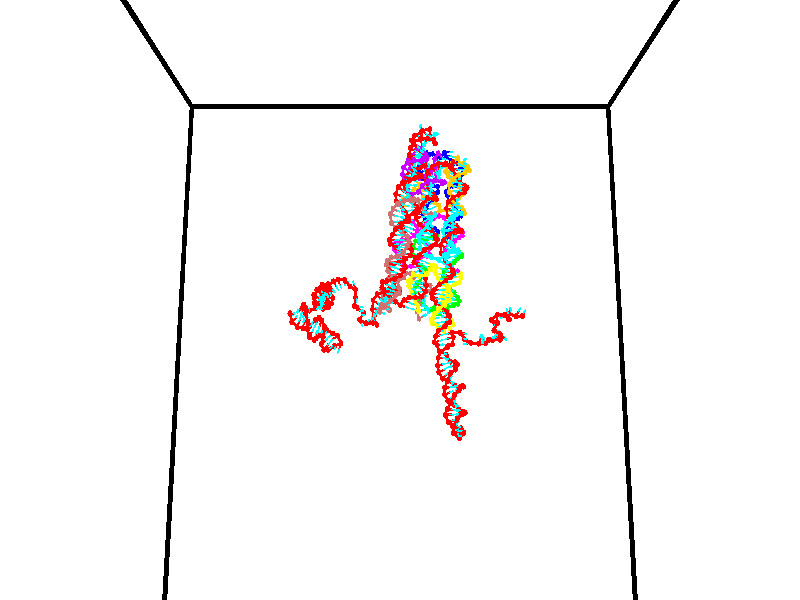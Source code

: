 // switches for output
#declare DRAW_BASES = 1; // possible values are 0, 1; only relevant for DNA ribbons
#declare DRAW_BASES_TYPE = 3; // possible values are 1, 2, 3; only relevant for DNA ribbons
#declare DRAW_FOG = 0; // set to 1 to enable fog

#include "colors.inc"

#include "transforms.inc"
background { rgb <1, 1, 1>}

#default {
   normal{
       ripples 0.25
       frequency 0.20
       turbulence 0.2
       lambda 5
   }
	finish {
		phong 0.1
		phong_size 40.
	}
}

// original window dimensions: 1024x640


// camera settings

camera {
	sky <0, 0.179814, -0.983701>
	up <0, 0.179814, -0.983701>
	right 1.6 * <1, 0, 0>
	location <35, 94.9851, 44.8844>
	look_at <35, 29.7336, 32.9568>
	direction <0, -65.2515, -11.9276>
	angle 67.0682
}


# declare cpy_camera_pos = <35, 94.9851, 44.8844>;
# if (DRAW_FOG = 1)
fog {
	fog_type 2
	up vnormalize(cpy_camera_pos)
	color rgbt<1,1,1,0.3>
	distance 1e-5
	fog_alt 3e-3
	fog_offset 56
}
# end


// LIGHTS

# declare lum = 6;
global_settings {
	ambient_light rgb lum * <0.05, 0.05, 0.05>
	max_trace_level 15
}# declare cpy_direct_light_amount = 0.25;
light_source
{	1000 * <-1, -1.16352, -0.803886>,
	rgb lum * cpy_direct_light_amount
	parallel
}

light_source
{	1000 * <1, 1.16352, 0.803886>,
	rgb lum * cpy_direct_light_amount
	parallel
}

// strand 0

// nucleotide -1

// particle -1
sphere {
	<23.995993, 35.372505, 35.121845> 0.250000
	pigment { color rgbt <1,0,0,0> }
	no_shadow
}
cylinder {
	<24.111135, 34.990585, 35.092171>,  <24.180222, 34.761433, 35.074368>, 0.100000
	pigment { color rgbt <1,0,0,0> }
	no_shadow
}
cylinder {
	<24.111135, 34.990585, 35.092171>,  <23.995993, 35.372505, 35.121845>, 0.100000
	pigment { color rgbt <1,0,0,0> }
	no_shadow
}

// particle -1
sphere {
	<24.111135, 34.990585, 35.092171> 0.100000
	pigment { color rgbt <1,0,0,0> }
	no_shadow
}
sphere {
	0, 1
	scale<0.080000,0.200000,0.300000>
	matrix <0.776991, 0.187561, 0.600921,
		-0.559842, -0.230621, 0.795859,
		0.287857, -0.954796, -0.074186,
		24.197493, 34.704147, 35.069916>
	pigment { color rgbt <0,1,1,0> }
	no_shadow
}
cylinder {
	<24.161644, 35.117901, 35.814495>,  <23.995993, 35.372505, 35.121845>, 0.130000
	pigment { color rgbt <1,0,0,0> }
	no_shadow
}

// nucleotide -1

// particle -1
sphere {
	<24.161644, 35.117901, 35.814495> 0.250000
	pigment { color rgbt <1,0,0,0> }
	no_shadow
}
cylinder {
	<24.364197, 34.894089, 35.552044>,  <24.485729, 34.759800, 35.394573>, 0.100000
	pigment { color rgbt <1,0,0,0> }
	no_shadow
}
cylinder {
	<24.364197, 34.894089, 35.552044>,  <24.161644, 35.117901, 35.814495>, 0.100000
	pigment { color rgbt <1,0,0,0> }
	no_shadow
}

// particle -1
sphere {
	<24.364197, 34.894089, 35.552044> 0.100000
	pigment { color rgbt <1,0,0,0> }
	no_shadow
}
sphere {
	0, 1
	scale<0.080000,0.200000,0.300000>
	matrix <0.831670, 0.115876, 0.543044,
		-0.227820, -0.820670, 0.524022,
		0.506382, -0.559530, -0.656128,
		24.516111, 34.726231, 35.355206>
	pigment { color rgbt <0,1,1,0> }
	no_shadow
}
cylinder {
	<24.662863, 34.795643, 36.189812>,  <24.161644, 35.117901, 35.814495>, 0.130000
	pigment { color rgbt <1,0,0,0> }
	no_shadow
}

// nucleotide -1

// particle -1
sphere {
	<24.662863, 34.795643, 36.189812> 0.250000
	pigment { color rgbt <1,0,0,0> }
	no_shadow
}
cylinder {
	<24.801283, 34.809788, 35.814793>,  <24.884335, 34.818275, 35.589783>, 0.100000
	pigment { color rgbt <1,0,0,0> }
	no_shadow
}
cylinder {
	<24.801283, 34.809788, 35.814793>,  <24.662863, 34.795643, 36.189812>, 0.100000
	pigment { color rgbt <1,0,0,0> }
	no_shadow
}

// particle -1
sphere {
	<24.801283, 34.809788, 35.814793> 0.100000
	pigment { color rgbt <1,0,0,0> }
	no_shadow
}
sphere {
	0, 1
	scale<0.080000,0.200000,0.300000>
	matrix <0.919416, 0.186260, 0.346383,
		0.186873, -0.981864, 0.031954,
		0.346053, 0.035350, -0.937549,
		24.905098, 34.820396, 35.533527>
	pigment { color rgbt <0,1,1,0> }
	no_shadow
}
cylinder {
	<25.178789, 34.312885, 36.232346>,  <24.662863, 34.795643, 36.189812>, 0.130000
	pigment { color rgbt <1,0,0,0> }
	no_shadow
}

// nucleotide -1

// particle -1
sphere {
	<25.178789, 34.312885, 36.232346> 0.250000
	pigment { color rgbt <1,0,0,0> }
	no_shadow
}
cylinder {
	<25.239452, 34.545403, 35.912571>,  <25.275850, 34.684914, 35.720707>, 0.100000
	pigment { color rgbt <1,0,0,0> }
	no_shadow
}
cylinder {
	<25.239452, 34.545403, 35.912571>,  <25.178789, 34.312885, 36.232346>, 0.100000
	pigment { color rgbt <1,0,0,0> }
	no_shadow
}

// particle -1
sphere {
	<25.239452, 34.545403, 35.912571> 0.100000
	pigment { color rgbt <1,0,0,0> }
	no_shadow
}
sphere {
	0, 1
	scale<0.080000,0.200000,0.300000>
	matrix <0.887790, 0.275459, 0.368715,
		0.434543, -0.765650, -0.474291,
		0.151659, 0.581294, -0.799436,
		25.284950, 34.719791, 35.672741>
	pigment { color rgbt <0,1,1,0> }
	no_shadow
}
cylinder {
	<25.766687, 34.114418, 36.024055>,  <25.178789, 34.312885, 36.232346>, 0.130000
	pigment { color rgbt <1,0,0,0> }
	no_shadow
}

// nucleotide -1

// particle -1
sphere {
	<25.766687, 34.114418, 36.024055> 0.250000
	pigment { color rgbt <1,0,0,0> }
	no_shadow
}
cylinder {
	<25.734964, 34.483974, 35.874317>,  <25.715931, 34.705708, 35.784473>, 0.100000
	pigment { color rgbt <1,0,0,0> }
	no_shadow
}
cylinder {
	<25.734964, 34.483974, 35.874317>,  <25.766687, 34.114418, 36.024055>, 0.100000
	pigment { color rgbt <1,0,0,0> }
	no_shadow
}

// particle -1
sphere {
	<25.734964, 34.483974, 35.874317> 0.100000
	pigment { color rgbt <1,0,0,0> }
	no_shadow
}
sphere {
	0, 1
	scale<0.080000,0.200000,0.300000>
	matrix <0.930280, 0.203524, 0.305219,
		0.358177, -0.324039, -0.875618,
		-0.079307, 0.923892, -0.374345,
		25.711172, 34.761143, 35.762012>
	pigment { color rgbt <0,1,1,0> }
	no_shadow
}
cylinder {
	<26.370132, 34.247498, 35.498249>,  <25.766687, 34.114418, 36.024055>, 0.130000
	pigment { color rgbt <1,0,0,0> }
	no_shadow
}

// nucleotide -1

// particle -1
sphere {
	<26.370132, 34.247498, 35.498249> 0.250000
	pigment { color rgbt <1,0,0,0> }
	no_shadow
}
cylinder {
	<26.245356, 34.563271, 35.709717>,  <26.170488, 34.752735, 35.836597>, 0.100000
	pigment { color rgbt <1,0,0,0> }
	no_shadow
}
cylinder {
	<26.245356, 34.563271, 35.709717>,  <26.370132, 34.247498, 35.498249>, 0.100000
	pigment { color rgbt <1,0,0,0> }
	no_shadow
}

// particle -1
sphere {
	<26.245356, 34.563271, 35.709717> 0.100000
	pigment { color rgbt <1,0,0,0> }
	no_shadow
}
sphere {
	0, 1
	scale<0.080000,0.200000,0.300000>
	matrix <0.932778, 0.148694, 0.328354,
		0.180601, 0.595561, -0.782745,
		-0.311944, 0.789428, 0.528672,
		26.151772, 34.800098, 35.868317>
	pigment { color rgbt <0,1,1,0> }
	no_shadow
}
cylinder {
	<26.813522, 34.810177, 35.390682>,  <26.370132, 34.247498, 35.498249>, 0.130000
	pigment { color rgbt <1,0,0,0> }
	no_shadow
}

// nucleotide -1

// particle -1
sphere {
	<26.813522, 34.810177, 35.390682> 0.250000
	pigment { color rgbt <1,0,0,0> }
	no_shadow
}
cylinder {
	<26.649942, 34.888508, 35.747200>,  <26.551794, 34.935505, 35.961113>, 0.100000
	pigment { color rgbt <1,0,0,0> }
	no_shadow
}
cylinder {
	<26.649942, 34.888508, 35.747200>,  <26.813522, 34.810177, 35.390682>, 0.100000
	pigment { color rgbt <1,0,0,0> }
	no_shadow
}

// particle -1
sphere {
	<26.649942, 34.888508, 35.747200> 0.100000
	pigment { color rgbt <1,0,0,0> }
	no_shadow
}
sphere {
	0, 1
	scale<0.080000,0.200000,0.300000>
	matrix <0.894650, -0.106498, 0.433889,
		0.179888, 0.974839, -0.131643,
		-0.408952, 0.195826, 0.891297,
		26.527256, 34.947254, 36.014587>
	pigment { color rgbt <0,1,1,0> }
	no_shadow
}
cylinder {
	<27.172571, 35.443764, 35.720070>,  <26.813522, 34.810177, 35.390682>, 0.130000
	pigment { color rgbt <1,0,0,0> }
	no_shadow
}

// nucleotide -1

// particle -1
sphere {
	<27.172571, 35.443764, 35.720070> 0.250000
	pigment { color rgbt <1,0,0,0> }
	no_shadow
}
cylinder {
	<27.024929, 35.205990, 36.005844>,  <26.936344, 35.063328, 36.177307>, 0.100000
	pigment { color rgbt <1,0,0,0> }
	no_shadow
}
cylinder {
	<27.024929, 35.205990, 36.005844>,  <27.172571, 35.443764, 35.720070>, 0.100000
	pigment { color rgbt <1,0,0,0> }
	no_shadow
}

// particle -1
sphere {
	<27.024929, 35.205990, 36.005844> 0.100000
	pigment { color rgbt <1,0,0,0> }
	no_shadow
}
sphere {
	0, 1
	scale<0.080000,0.200000,0.300000>
	matrix <0.829959, 0.135118, 0.541212,
		-0.418246, 0.792714, 0.443481,
		-0.369104, -0.594431, 0.714433,
		26.914198, 35.027660, 36.220173>
	pigment { color rgbt <0,1,1,0> }
	no_shadow
}
cylinder {
	<27.537642, 35.625858, 36.337215>,  <27.172571, 35.443764, 35.720070>, 0.130000
	pigment { color rgbt <1,0,0,0> }
	no_shadow
}

// nucleotide -1

// particle -1
sphere {
	<27.537642, 35.625858, 36.337215> 0.250000
	pigment { color rgbt <1,0,0,0> }
	no_shadow
}
cylinder {
	<27.343098, 35.303070, 36.471233>,  <27.226372, 35.109398, 36.551643>, 0.100000
	pigment { color rgbt <1,0,0,0> }
	no_shadow
}
cylinder {
	<27.343098, 35.303070, 36.471233>,  <27.537642, 35.625858, 36.337215>, 0.100000
	pigment { color rgbt <1,0,0,0> }
	no_shadow
}

// particle -1
sphere {
	<27.343098, 35.303070, 36.471233> 0.100000
	pigment { color rgbt <1,0,0,0> }
	no_shadow
}
sphere {
	0, 1
	scale<0.080000,0.200000,0.300000>
	matrix <0.692679, -0.122363, 0.710790,
		-0.532587, 0.577781, 0.618482,
		-0.486361, -0.806967, 0.335048,
		27.197189, 35.060978, 36.571747>
	pigment { color rgbt <0,1,1,0> }
	no_shadow
}
cylinder {
	<27.389803, 35.674622, 37.125694>,  <27.537642, 35.625858, 36.337215>, 0.130000
	pigment { color rgbt <1,0,0,0> }
	no_shadow
}

// nucleotide -1

// particle -1
sphere {
	<27.389803, 35.674622, 37.125694> 0.250000
	pigment { color rgbt <1,0,0,0> }
	no_shadow
}
cylinder {
	<27.394627, 35.291592, 37.010517>,  <27.397520, 35.061775, 36.941410>, 0.100000
	pigment { color rgbt <1,0,0,0> }
	no_shadow
}
cylinder {
	<27.394627, 35.291592, 37.010517>,  <27.389803, 35.674622, 37.125694>, 0.100000
	pigment { color rgbt <1,0,0,0> }
	no_shadow
}

// particle -1
sphere {
	<27.394627, 35.291592, 37.010517> 0.100000
	pigment { color rgbt <1,0,0,0> }
	no_shadow
}
sphere {
	0, 1
	scale<0.080000,0.200000,0.300000>
	matrix <0.518976, -0.240150, 0.820361,
		-0.854704, -0.159329, 0.494060,
		0.012058, -0.957571, -0.287945,
		27.398245, 35.004322, 36.924133>
	pigment { color rgbt <0,1,1,0> }
	no_shadow
}
cylinder {
	<27.153986, 35.187202, 37.676380>,  <27.389803, 35.674622, 37.125694>, 0.130000
	pigment { color rgbt <1,0,0,0> }
	no_shadow
}

// nucleotide -1

// particle -1
sphere {
	<27.153986, 35.187202, 37.676380> 0.250000
	pigment { color rgbt <1,0,0,0> }
	no_shadow
}
cylinder {
	<27.405205, 34.985489, 37.439312>,  <27.555937, 34.864460, 37.297073>, 0.100000
	pigment { color rgbt <1,0,0,0> }
	no_shadow
}
cylinder {
	<27.405205, 34.985489, 37.439312>,  <27.153986, 35.187202, 37.676380>, 0.100000
	pigment { color rgbt <1,0,0,0> }
	no_shadow
}

// particle -1
sphere {
	<27.405205, 34.985489, 37.439312> 0.100000
	pigment { color rgbt <1,0,0,0> }
	no_shadow
}
sphere {
	0, 1
	scale<0.080000,0.200000,0.300000>
	matrix <0.616457, -0.142382, 0.774408,
		-0.474909, -0.851717, 0.221448,
		0.628047, -0.504287, -0.592666,
		27.593618, 34.834202, 37.261513>
	pigment { color rgbt <0,1,1,0> }
	no_shadow
}
cylinder {
	<27.352455, 34.670895, 38.087757>,  <27.153986, 35.187202, 37.676380>, 0.130000
	pigment { color rgbt <1,0,0,0> }
	no_shadow
}

// nucleotide -1

// particle -1
sphere {
	<27.352455, 34.670895, 38.087757> 0.250000
	pigment { color rgbt <1,0,0,0> }
	no_shadow
}
cylinder {
	<27.631845, 34.706131, 37.803680>,  <27.799479, 34.727272, 37.633236>, 0.100000
	pigment { color rgbt <1,0,0,0> }
	no_shadow
}
cylinder {
	<27.631845, 34.706131, 37.803680>,  <27.352455, 34.670895, 38.087757>, 0.100000
	pigment { color rgbt <1,0,0,0> }
	no_shadow
}

// particle -1
sphere {
	<27.631845, 34.706131, 37.803680> 0.100000
	pigment { color rgbt <1,0,0,0> }
	no_shadow
}
sphere {
	0, 1
	scale<0.080000,0.200000,0.300000>
	matrix <0.713453, -0.163157, 0.681443,
		-0.055841, -0.982659, -0.176813,
		0.698474, 0.088095, -0.710192,
		27.841389, 34.732559, 37.590622>
	pigment { color rgbt <0,1,1,0> }
	no_shadow
}
cylinder {
	<27.721476, 34.037041, 38.025703>,  <27.352455, 34.670895, 38.087757>, 0.130000
	pigment { color rgbt <1,0,0,0> }
	no_shadow
}

// nucleotide -1

// particle -1
sphere {
	<27.721476, 34.037041, 38.025703> 0.250000
	pigment { color rgbt <1,0,0,0> }
	no_shadow
}
cylinder {
	<27.932714, 34.364376, 37.934986>,  <28.059458, 34.560776, 37.880554>, 0.100000
	pigment { color rgbt <1,0,0,0> }
	no_shadow
}
cylinder {
	<27.932714, 34.364376, 37.934986>,  <27.721476, 34.037041, 38.025703>, 0.100000
	pigment { color rgbt <1,0,0,0> }
	no_shadow
}

// particle -1
sphere {
	<27.932714, 34.364376, 37.934986> 0.100000
	pigment { color rgbt <1,0,0,0> }
	no_shadow
}
sphere {
	0, 1
	scale<0.080000,0.200000,0.300000>
	matrix <0.632808, -0.201145, 0.747726,
		0.566276, -0.538387, -0.624076,
		0.528096, 0.818340, -0.226792,
		28.091143, 34.609879, 37.866947>
	pigment { color rgbt <0,1,1,0> }
	no_shadow
}
cylinder {
	<28.330030, 33.875809, 37.674740>,  <27.721476, 34.037041, 38.025703>, 0.130000
	pigment { color rgbt <1,0,0,0> }
	no_shadow
}

// nucleotide -1

// particle -1
sphere {
	<28.330030, 33.875809, 37.674740> 0.250000
	pigment { color rgbt <1,0,0,0> }
	no_shadow
}
cylinder {
	<28.409307, 34.240120, 37.819626>,  <28.456875, 34.458706, 37.906555>, 0.100000
	pigment { color rgbt <1,0,0,0> }
	no_shadow
}
cylinder {
	<28.409307, 34.240120, 37.819626>,  <28.330030, 33.875809, 37.674740>, 0.100000
	pigment { color rgbt <1,0,0,0> }
	no_shadow
}

// particle -1
sphere {
	<28.409307, 34.240120, 37.819626> 0.100000
	pigment { color rgbt <1,0,0,0> }
	no_shadow
}
sphere {
	0, 1
	scale<0.080000,0.200000,0.300000>
	matrix <0.792243, -0.366444, 0.487924,
		0.577122, 0.190256, -0.794186,
		0.198194, 0.910780, 0.362212,
		28.468765, 34.513355, 37.928291>
	pigment { color rgbt <0,1,1,0> }
	no_shadow
}
cylinder {
	<29.021887, 34.156231, 37.484379>,  <28.330030, 33.875809, 37.674740>, 0.130000
	pigment { color rgbt <1,0,0,0> }
	no_shadow
}

// nucleotide -1

// particle -1
sphere {
	<29.021887, 34.156231, 37.484379> 0.250000
	pigment { color rgbt <1,0,0,0> }
	no_shadow
}
cylinder {
	<28.902676, 34.275593, 37.847065>,  <28.831148, 34.347210, 38.064678>, 0.100000
	pigment { color rgbt <1,0,0,0> }
	no_shadow
}
cylinder {
	<28.902676, 34.275593, 37.847065>,  <29.021887, 34.156231, 37.484379>, 0.100000
	pigment { color rgbt <1,0,0,0> }
	no_shadow
}

// particle -1
sphere {
	<28.902676, 34.275593, 37.847065> 0.100000
	pigment { color rgbt <1,0,0,0> }
	no_shadow
}
sphere {
	0, 1
	scale<0.080000,0.200000,0.300000>
	matrix <0.884455, -0.270969, 0.379888,
		0.359052, 0.915168, -0.183167,
		-0.298029, 0.298403, 0.906717,
		28.813267, 34.365112, 38.119080>
	pigment { color rgbt <0,1,1,0> }
	no_shadow
}
cylinder {
	<28.645906, 34.344414, 36.853233>,  <29.021887, 34.156231, 37.484379>, 0.130000
	pigment { color rgbt <1,0,0,0> }
	no_shadow
}

// nucleotide -1

// particle -1
sphere {
	<28.645906, 34.344414, 36.853233> 0.250000
	pigment { color rgbt <1,0,0,0> }
	no_shadow
}
cylinder {
	<28.327980, 34.362537, 37.095295>,  <28.137224, 34.373409, 37.240532>, 0.100000
	pigment { color rgbt <1,0,0,0> }
	no_shadow
}
cylinder {
	<28.327980, 34.362537, 37.095295>,  <28.645906, 34.344414, 36.853233>, 0.100000
	pigment { color rgbt <1,0,0,0> }
	no_shadow
}

// particle -1
sphere {
	<28.327980, 34.362537, 37.095295> 0.100000
	pigment { color rgbt <1,0,0,0> }
	no_shadow
}
sphere {
	0, 1
	scale<0.080000,0.200000,0.300000>
	matrix <-0.579778, 0.237839, -0.779288,
		-0.179237, -0.970247, -0.162771,
		-0.794815, 0.045306, 0.605158,
		28.089535, 34.376129, 37.276844>
	pigment { color rgbt <0,1,1,0> }
	no_shadow
}
cylinder {
	<28.162439, 33.883026, 36.612885>,  <28.645906, 34.344414, 36.853233>, 0.130000
	pigment { color rgbt <1,0,0,0> }
	no_shadow
}

// nucleotide -1

// particle -1
sphere {
	<28.162439, 33.883026, 36.612885> 0.250000
	pigment { color rgbt <1,0,0,0> }
	no_shadow
}
cylinder {
	<27.966766, 34.166733, 36.815918>,  <27.849363, 34.336956, 36.937737>, 0.100000
	pigment { color rgbt <1,0,0,0> }
	no_shadow
}
cylinder {
	<27.966766, 34.166733, 36.815918>,  <28.162439, 33.883026, 36.612885>, 0.100000
	pigment { color rgbt <1,0,0,0> }
	no_shadow
}

// particle -1
sphere {
	<27.966766, 34.166733, 36.815918> 0.100000
	pigment { color rgbt <1,0,0,0> }
	no_shadow
}
sphere {
	0, 1
	scale<0.080000,0.200000,0.300000>
	matrix <-0.561042, 0.189689, -0.805760,
		-0.667782, -0.678940, 0.305136,
		-0.489182, 0.709267, 0.507585,
		27.820011, 34.379513, 36.968193>
	pigment { color rgbt <0,1,1,0> }
	no_shadow
}
cylinder {
	<27.537201, 33.863106, 36.331654>,  <28.162439, 33.883026, 36.612885>, 0.130000
	pigment { color rgbt <1,0,0,0> }
	no_shadow
}

// nucleotide -1

// particle -1
sphere {
	<27.537201, 33.863106, 36.331654> 0.250000
	pigment { color rgbt <1,0,0,0> }
	no_shadow
}
cylinder {
	<27.501682, 34.204124, 36.537674>,  <27.480371, 34.408733, 36.661285>, 0.100000
	pigment { color rgbt <1,0,0,0> }
	no_shadow
}
cylinder {
	<27.501682, 34.204124, 36.537674>,  <27.537201, 33.863106, 36.331654>, 0.100000
	pigment { color rgbt <1,0,0,0> }
	no_shadow
}

// particle -1
sphere {
	<27.501682, 34.204124, 36.537674> 0.100000
	pigment { color rgbt <1,0,0,0> }
	no_shadow
}
sphere {
	0, 1
	scale<0.080000,0.200000,0.300000>
	matrix <-0.724239, 0.299734, -0.620997,
		-0.683807, -0.428167, 0.590831,
		-0.088799, 0.852545, 0.515055,
		27.475042, 34.459888, 36.692192>
	pigment { color rgbt <0,1,1,0> }
	no_shadow
}
cylinder {
	<26.922504, 33.833202, 36.745838>,  <27.537201, 33.863106, 36.331654>, 0.130000
	pigment { color rgbt <1,0,0,0> }
	no_shadow
}

// nucleotide -1

// particle -1
sphere {
	<26.922504, 33.833202, 36.745838> 0.250000
	pigment { color rgbt <1,0,0,0> }
	no_shadow
}
cylinder {
	<27.029369, 34.210350, 36.666218>,  <27.093489, 34.436638, 36.618446>, 0.100000
	pigment { color rgbt <1,0,0,0> }
	no_shadow
}
cylinder {
	<27.029369, 34.210350, 36.666218>,  <26.922504, 33.833202, 36.745838>, 0.100000
	pigment { color rgbt <1,0,0,0> }
	no_shadow
}

// particle -1
sphere {
	<27.029369, 34.210350, 36.666218> 0.100000
	pigment { color rgbt <1,0,0,0> }
	no_shadow
}
sphere {
	0, 1
	scale<0.080000,0.200000,0.300000>
	matrix <-0.945422, 0.216470, -0.243553,
		-0.186550, 0.253258, 0.949242,
		0.267164, 0.942869, -0.199053,
		27.109518, 34.493210, 36.606503>
	pigment { color rgbt <0,1,1,0> }
	no_shadow
}
cylinder {
	<26.479473, 34.125511, 37.076813>,  <26.922504, 33.833202, 36.745838>, 0.130000
	pigment { color rgbt <1,0,0,0> }
	no_shadow
}

// nucleotide -1

// particle -1
sphere {
	<26.479473, 34.125511, 37.076813> 0.250000
	pigment { color rgbt <1,0,0,0> }
	no_shadow
}
cylinder {
	<26.612431, 34.410526, 36.829651>,  <26.692205, 34.581535, 36.681355>, 0.100000
	pigment { color rgbt <1,0,0,0> }
	no_shadow
}
cylinder {
	<26.612431, 34.410526, 36.829651>,  <26.479473, 34.125511, 37.076813>, 0.100000
	pigment { color rgbt <1,0,0,0> }
	no_shadow
}

// particle -1
sphere {
	<26.612431, 34.410526, 36.829651> 0.100000
	pigment { color rgbt <1,0,0,0> }
	no_shadow
}
sphere {
	0, 1
	scale<0.080000,0.200000,0.300000>
	matrix <-0.932451, 0.149913, -0.328727,
		-0.141597, 0.685435, 0.714233,
		0.332394, 0.712534, -0.617908,
		26.712149, 34.624287, 36.644279>
	pigment { color rgbt <0,1,1,0> }
	no_shadow
}
cylinder {
	<26.408400, 34.825695, 37.275818>,  <26.479473, 34.125511, 37.076813>, 0.130000
	pigment { color rgbt <1,0,0,0> }
	no_shadow
}

// nucleotide -1

// particle -1
sphere {
	<26.408400, 34.825695, 37.275818> 0.250000
	pigment { color rgbt <1,0,0,0> }
	no_shadow
}
cylinder {
	<26.546831, 35.023365, 36.956814>,  <26.629890, 35.141968, 36.765411>, 0.100000
	pigment { color rgbt <1,0,0,0> }
	no_shadow
}
cylinder {
	<26.546831, 35.023365, 36.956814>,  <26.408400, 34.825695, 37.275818>, 0.100000
	pigment { color rgbt <1,0,0,0> }
	no_shadow
}

// particle -1
sphere {
	<26.546831, 35.023365, 36.956814> 0.100000
	pigment { color rgbt <1,0,0,0> }
	no_shadow
}
sphere {
	0, 1
	scale<0.080000,0.200000,0.300000>
	matrix <-0.856520, -0.180488, -0.483526,
		-0.382886, 0.850422, 0.360806,
		0.346080, 0.494173, -0.797510,
		26.650656, 35.171616, 36.717560>
	pigment { color rgbt <0,1,1,0> }
	no_shadow
}
cylinder {
	<25.998323, 35.422409, 37.092747>,  <26.408400, 34.825695, 37.275818>, 0.130000
	pigment { color rgbt <1,0,0,0> }
	no_shadow
}

// nucleotide -1

// particle -1
sphere {
	<25.998323, 35.422409, 37.092747> 0.250000
	pigment { color rgbt <1,0,0,0> }
	no_shadow
}
cylinder {
	<26.168360, 35.286652, 36.757099>,  <26.270382, 35.205196, 36.555710>, 0.100000
	pigment { color rgbt <1,0,0,0> }
	no_shadow
}
cylinder {
	<26.168360, 35.286652, 36.757099>,  <25.998323, 35.422409, 37.092747>, 0.100000
	pigment { color rgbt <1,0,0,0> }
	no_shadow
}

// particle -1
sphere {
	<26.168360, 35.286652, 36.757099> 0.100000
	pigment { color rgbt <1,0,0,0> }
	no_shadow
}
sphere {
	0, 1
	scale<0.080000,0.200000,0.300000>
	matrix <-0.898786, -0.048518, -0.435694,
		0.107158, 0.939394, -0.325664,
		0.425089, -0.339390, -0.839115,
		26.295887, 35.184834, 36.505363>
	pigment { color rgbt <0,1,1,0> }
	no_shadow
}
cylinder {
	<25.829487, 35.811840, 36.521492>,  <25.998323, 35.422409, 37.092747>, 0.130000
	pigment { color rgbt <1,0,0,0> }
	no_shadow
}

// nucleotide -1

// particle -1
sphere {
	<25.829487, 35.811840, 36.521492> 0.250000
	pigment { color rgbt <1,0,0,0> }
	no_shadow
}
cylinder {
	<25.935238, 35.468822, 36.344986>,  <25.998688, 35.263012, 36.239082>, 0.100000
	pigment { color rgbt <1,0,0,0> }
	no_shadow
}
cylinder {
	<25.935238, 35.468822, 36.344986>,  <25.829487, 35.811840, 36.521492>, 0.100000
	pigment { color rgbt <1,0,0,0> }
	no_shadow
}

// particle -1
sphere {
	<25.935238, 35.468822, 36.344986> 0.100000
	pigment { color rgbt <1,0,0,0> }
	no_shadow
}
sphere {
	0, 1
	scale<0.080000,0.200000,0.300000>
	matrix <-0.755305, 0.100398, -0.647638,
		0.599683, 0.504512, -0.621167,
		0.264377, -0.857548, -0.441267,
		26.014551, 35.211559, 36.212605>
	pigment { color rgbt <0,1,1,0> }
	no_shadow
}
cylinder {
	<25.889702, 36.017464, 35.919022>,  <25.829487, 35.811840, 36.521492>, 0.130000
	pigment { color rgbt <1,0,0,0> }
	no_shadow
}

// nucleotide -1

// particle -1
sphere {
	<25.889702, 36.017464, 35.919022> 0.250000
	pigment { color rgbt <1,0,0,0> }
	no_shadow
}
cylinder {
	<25.840897, 35.620453, 35.917625>,  <25.811613, 35.382248, 35.916786>, 0.100000
	pigment { color rgbt <1,0,0,0> }
	no_shadow
}
cylinder {
	<25.840897, 35.620453, 35.917625>,  <25.889702, 36.017464, 35.919022>, 0.100000
	pigment { color rgbt <1,0,0,0> }
	no_shadow
}

// particle -1
sphere {
	<25.840897, 35.620453, 35.917625> 0.100000
	pigment { color rgbt <1,0,0,0> }
	no_shadow
}
sphere {
	0, 1
	scale<0.080000,0.200000,0.300000>
	matrix <-0.646029, 0.082087, -0.758886,
		0.753498, -0.090336, -0.651214,
		-0.122011, -0.992523, -0.003492,
		25.804293, 35.322697, 35.916576>
	pigment { color rgbt <0,1,1,0> }
	no_shadow
}
cylinder {
	<25.646744, 35.930672, 35.213181>,  <25.889702, 36.017464, 35.919022>, 0.130000
	pigment { color rgbt <1,0,0,0> }
	no_shadow
}

// nucleotide -1

// particle -1
sphere {
	<25.646744, 35.930672, 35.213181> 0.250000
	pigment { color rgbt <1,0,0,0> }
	no_shadow
}
cylinder {
	<25.663546, 35.570633, 35.386642>,  <25.673626, 35.354610, 35.490719>, 0.100000
	pigment { color rgbt <1,0,0,0> }
	no_shadow
}
cylinder {
	<25.663546, 35.570633, 35.386642>,  <25.646744, 35.930672, 35.213181>, 0.100000
	pigment { color rgbt <1,0,0,0> }
	no_shadow
}

// particle -1
sphere {
	<25.663546, 35.570633, 35.386642> 0.100000
	pigment { color rgbt <1,0,0,0> }
	no_shadow
}
sphere {
	0, 1
	scale<0.080000,0.200000,0.300000>
	matrix <-0.690268, -0.339942, -0.638725,
		0.722333, -0.272510, -0.635588,
		0.042004, -0.900099, 0.433657,
		25.676147, 35.300602, 35.516739>
	pigment { color rgbt <0,1,1,0> }
	no_shadow
}
cylinder {
	<25.525347, 35.493214, 34.677410>,  <25.646744, 35.930672, 35.213181>, 0.130000
	pigment { color rgbt <1,0,0,0> }
	no_shadow
}

// nucleotide -1

// particle -1
sphere {
	<25.525347, 35.493214, 34.677410> 0.250000
	pigment { color rgbt <1,0,0,0> }
	no_shadow
}
cylinder {
	<25.420874, 35.275589, 34.996353>,  <25.358189, 35.145012, 35.187717>, 0.100000
	pigment { color rgbt <1,0,0,0> }
	no_shadow
}
cylinder {
	<25.420874, 35.275589, 34.996353>,  <25.525347, 35.493214, 34.677410>, 0.100000
	pigment { color rgbt <1,0,0,0> }
	no_shadow
}

// particle -1
sphere {
	<25.420874, 35.275589, 34.996353> 0.100000
	pigment { color rgbt <1,0,0,0> }
	no_shadow
}
sphere {
	0, 1
	scale<0.080000,0.200000,0.300000>
	matrix <-0.748666, -0.407248, -0.523115,
		0.609329, -0.733583, -0.300956,
		-0.261184, -0.544064, 0.797356,
		25.342518, 35.112370, 35.235561>
	pigment { color rgbt <0,1,1,0> }
	no_shadow
}
cylinder {
	<25.283266, 34.927078, 34.296223>,  <25.525347, 35.493214, 34.677410>, 0.130000
	pigment { color rgbt <1,0,0,0> }
	no_shadow
}

// nucleotide -1

// particle -1
sphere {
	<25.283266, 34.927078, 34.296223> 0.250000
	pigment { color rgbt <1,0,0,0> }
	no_shadow
}
cylinder {
	<25.169228, 34.912449, 34.679344>,  <25.100805, 34.903671, 34.909218>, 0.100000
	pigment { color rgbt <1,0,0,0> }
	no_shadow
}
cylinder {
	<25.169228, 34.912449, 34.679344>,  <25.283266, 34.927078, 34.296223>, 0.100000
	pigment { color rgbt <1,0,0,0> }
	no_shadow
}

// particle -1
sphere {
	<25.169228, 34.912449, 34.679344> 0.100000
	pigment { color rgbt <1,0,0,0> }
	no_shadow
}
sphere {
	0, 1
	scale<0.080000,0.200000,0.300000>
	matrix <-0.933800, -0.214790, -0.286153,
		0.216192, -0.975975, 0.027081,
		-0.285095, -0.036576, 0.957801,
		25.083698, 34.901478, 34.966686>
	pigment { color rgbt <0,1,1,0> }
	no_shadow
}
cylinder {
	<24.958450, 34.161469, 34.534847>,  <25.283266, 34.927078, 34.296223>, 0.130000
	pigment { color rgbt <1,0,0,0> }
	no_shadow
}

// nucleotide -1

// particle -1
sphere {
	<24.958450, 34.161469, 34.534847> 0.250000
	pigment { color rgbt <1,0,0,0> }
	no_shadow
}
cylinder {
	<24.807358, 34.492477, 34.700993>,  <24.716702, 34.691082, 34.800678>, 0.100000
	pigment { color rgbt <1,0,0,0> }
	no_shadow
}
cylinder {
	<24.807358, 34.492477, 34.700993>,  <24.958450, 34.161469, 34.534847>, 0.100000
	pigment { color rgbt <1,0,0,0> }
	no_shadow
}

// particle -1
sphere {
	<24.807358, 34.492477, 34.700993> 0.100000
	pigment { color rgbt <1,0,0,0> }
	no_shadow
}
sphere {
	0, 1
	scale<0.080000,0.200000,0.300000>
	matrix <-0.918150, -0.276788, -0.283531,
		-0.119661, -0.488464, 0.864340,
		-0.377734, 0.827521, 0.415363,
		24.694038, 34.740734, 34.825600>
	pigment { color rgbt <0,1,1,0> }
	no_shadow
}
cylinder {
	<25.710327, 33.874725, 34.652718>,  <24.958450, 34.161469, 34.534847>, 0.130000
	pigment { color rgbt <1,0,0,0> }
	no_shadow
}

// nucleotide -1

// particle -1
sphere {
	<25.710327, 33.874725, 34.652718> 0.250000
	pigment { color rgbt <1,0,0,0> }
	no_shadow
}
cylinder {
	<25.758974, 34.271748, 34.650318>,  <25.788162, 34.509960, 34.648880>, 0.100000
	pigment { color rgbt <1,0,0,0> }
	no_shadow
}
cylinder {
	<25.758974, 34.271748, 34.650318>,  <25.710327, 33.874725, 34.652718>, 0.100000
	pigment { color rgbt <1,0,0,0> }
	no_shadow
}

// particle -1
sphere {
	<25.758974, 34.271748, 34.650318> 0.100000
	pigment { color rgbt <1,0,0,0> }
	no_shadow
}
sphere {
	0, 1
	scale<0.080000,0.200000,0.300000>
	matrix <0.962893, -0.119445, -0.242011,
		-0.240927, 0.023656, -0.970255,
		0.121617, 0.992559, -0.005999,
		25.795460, 34.569515, 34.648518>
	pigment { color rgbt <0,1,1,0> }
	no_shadow
}
cylinder {
	<26.321705, 34.184166, 34.471966>,  <25.710327, 33.874725, 34.652718>, 0.130000
	pigment { color rgbt <1,0,0,0> }
	no_shadow
}

// nucleotide -1

// particle -1
sphere {
	<26.321705, 34.184166, 34.471966> 0.250000
	pigment { color rgbt <1,0,0,0> }
	no_shadow
}
cylinder {
	<26.524738, 34.523518, 34.532116>,  <26.646559, 34.727127, 34.568207>, 0.100000
	pigment { color rgbt <1,0,0,0> }
	no_shadow
}
cylinder {
	<26.524738, 34.523518, 34.532116>,  <26.321705, 34.184166, 34.471966>, 0.100000
	pigment { color rgbt <1,0,0,0> }
	no_shadow
}

// particle -1
sphere {
	<26.524738, 34.523518, 34.532116> 0.100000
	pigment { color rgbt <1,0,0,0> }
	no_shadow
}
sphere {
	0, 1
	scale<0.080000,0.200000,0.300000>
	matrix <-0.742369, 0.519216, -0.423442,
		-0.437317, 0.103298, 0.893355,
		0.507586, 0.848377, 0.150376,
		26.677013, 34.778030, 34.577229>
	pigment { color rgbt <0,1,1,0> }
	no_shadow
}
cylinder {
	<26.137468, 33.731518, 33.946827>,  <26.321705, 34.184166, 34.471966>, 0.130000
	pigment { color rgbt <1,0,0,0> }
	no_shadow
}

// nucleotide -1

// particle -1
sphere {
	<26.137468, 33.731518, 33.946827> 0.250000
	pigment { color rgbt <1,0,0,0> }
	no_shadow
}
cylinder {
	<26.523014, 33.714272, 33.841675>,  <26.754341, 33.703922, 33.778584>, 0.100000
	pigment { color rgbt <1,0,0,0> }
	no_shadow
}
cylinder {
	<26.523014, 33.714272, 33.841675>,  <26.137468, 33.731518, 33.946827>, 0.100000
	pigment { color rgbt <1,0,0,0> }
	no_shadow
}

// particle -1
sphere {
	<26.523014, 33.714272, 33.841675> 0.100000
	pigment { color rgbt <1,0,0,0> }
	no_shadow
}
sphere {
	0, 1
	scale<0.080000,0.200000,0.300000>
	matrix <-0.138091, -0.924749, -0.354641,
		-0.227810, 0.378127, -0.897286,
		0.963864, -0.043116, -0.262883,
		26.812174, 33.701336, 33.762810>
	pigment { color rgbt <0,1,1,0> }
	no_shadow
}
cylinder {
	<26.078335, 33.602070, 33.195587>,  <26.137468, 33.731518, 33.946827>, 0.130000
	pigment { color rgbt <1,0,0,0> }
	no_shadow
}

// nucleotide -1

// particle -1
sphere {
	<26.078335, 33.602070, 33.195587> 0.250000
	pigment { color rgbt <1,0,0,0> }
	no_shadow
}
cylinder {
	<26.412821, 33.459045, 33.361912>,  <26.613512, 33.373230, 33.461708>, 0.100000
	pigment { color rgbt <1,0,0,0> }
	no_shadow
}
cylinder {
	<26.412821, 33.459045, 33.361912>,  <26.078335, 33.602070, 33.195587>, 0.100000
	pigment { color rgbt <1,0,0,0> }
	no_shadow
}

// particle -1
sphere {
	<26.412821, 33.459045, 33.361912> 0.100000
	pigment { color rgbt <1,0,0,0> }
	no_shadow
}
sphere {
	0, 1
	scale<0.080000,0.200000,0.300000>
	matrix <-0.129926, -0.865804, -0.483221,
		0.532792, 0.350051, -0.770453,
		0.836213, -0.357558, 0.415813,
		26.663685, 33.351776, 33.486656>
	pigment { color rgbt <0,1,1,0> }
	no_shadow
}
cylinder {
	<26.608553, 33.351982, 32.645039>,  <26.078335, 33.602070, 33.195587>, 0.130000
	pigment { color rgbt <1,0,0,0> }
	no_shadow
}

// nucleotide -1

// particle -1
sphere {
	<26.608553, 33.351982, 32.645039> 0.250000
	pigment { color rgbt <1,0,0,0> }
	no_shadow
}
cylinder {
	<26.712263, 33.147789, 32.972984>,  <26.774490, 33.025272, 33.169754>, 0.100000
	pigment { color rgbt <1,0,0,0> }
	no_shadow
}
cylinder {
	<26.712263, 33.147789, 32.972984>,  <26.608553, 33.351982, 32.645039>, 0.100000
	pigment { color rgbt <1,0,0,0> }
	no_shadow
}

// particle -1
sphere {
	<26.712263, 33.147789, 32.972984> 0.100000
	pigment { color rgbt <1,0,0,0> }
	no_shadow
}
sphere {
	0, 1
	scale<0.080000,0.200000,0.300000>
	matrix <-0.002618, -0.849265, -0.527960,
		0.965799, 0.134742, -0.221532,
		0.259278, -0.510483, 0.819867,
		26.790047, 32.994644, 33.218945>
	pigment { color rgbt <0,1,1,0> }
	no_shadow
}
cylinder {
	<27.232332, 32.992191, 32.461842>,  <26.608553, 33.351982, 32.645039>, 0.130000
	pigment { color rgbt <1,0,0,0> }
	no_shadow
}

// nucleotide -1

// particle -1
sphere {
	<27.232332, 32.992191, 32.461842> 0.250000
	pigment { color rgbt <1,0,0,0> }
	no_shadow
}
cylinder {
	<27.021551, 32.801029, 32.742962>,  <26.895082, 32.686333, 32.911633>, 0.100000
	pigment { color rgbt <1,0,0,0> }
	no_shadow
}
cylinder {
	<27.021551, 32.801029, 32.742962>,  <27.232332, 32.992191, 32.461842>, 0.100000
	pigment { color rgbt <1,0,0,0> }
	no_shadow
}

// particle -1
sphere {
	<27.021551, 32.801029, 32.742962> 0.100000
	pigment { color rgbt <1,0,0,0> }
	no_shadow
}
sphere {
	0, 1
	scale<0.080000,0.200000,0.300000>
	matrix <-0.241136, -0.708874, -0.662835,
		0.814969, -0.518753, 0.258303,
		-0.526952, -0.477904, 0.702801,
		26.863466, 32.657658, 32.953804>
	pigment { color rgbt <0,1,1,0> }
	no_shadow
}
cylinder {
	<27.583147, 32.436302, 32.678761>,  <27.232332, 32.992191, 32.461842>, 0.130000
	pigment { color rgbt <1,0,0,0> }
	no_shadow
}

// nucleotide -1

// particle -1
sphere {
	<27.583147, 32.436302, 32.678761> 0.250000
	pigment { color rgbt <1,0,0,0> }
	no_shadow
}
cylinder {
	<27.323660, 32.382519, 32.978382>,  <27.167969, 32.350250, 33.158157>, 0.100000
	pigment { color rgbt <1,0,0,0> }
	no_shadow
}
cylinder {
	<27.323660, 32.382519, 32.978382>,  <27.583147, 32.436302, 32.678761>, 0.100000
	pigment { color rgbt <1,0,0,0> }
	no_shadow
}

// particle -1
sphere {
	<27.323660, 32.382519, 32.978382> 0.100000
	pigment { color rgbt <1,0,0,0> }
	no_shadow
}
sphere {
	0, 1
	scale<0.080000,0.200000,0.300000>
	matrix <0.118571, -0.990106, -0.075042,
		0.751736, 0.040136, 0.658241,
		-0.648717, -0.134460, 0.749057,
		27.129045, 32.342182, 33.203098>
	pigment { color rgbt <0,1,1,0> }
	no_shadow
}
cylinder {
	<27.832029, 31.861835, 33.161377>,  <27.583147, 32.436302, 32.678761>, 0.130000
	pigment { color rgbt <1,0,0,0> }
	no_shadow
}

// nucleotide -1

// particle -1
sphere {
	<27.832029, 31.861835, 33.161377> 0.250000
	pigment { color rgbt <1,0,0,0> }
	no_shadow
}
cylinder {
	<27.435093, 31.894030, 33.198856>,  <27.196930, 31.913345, 33.221344>, 0.100000
	pigment { color rgbt <1,0,0,0> }
	no_shadow
}
cylinder {
	<27.435093, 31.894030, 33.198856>,  <27.832029, 31.861835, 33.161377>, 0.100000
	pigment { color rgbt <1,0,0,0> }
	no_shadow
}

// particle -1
sphere {
	<27.435093, 31.894030, 33.198856> 0.100000
	pigment { color rgbt <1,0,0,0> }
	no_shadow
}
sphere {
	0, 1
	scale<0.080000,0.200000,0.300000>
	matrix <-0.088189, -0.992787, -0.081215,
		0.086483, -0.088856, 0.992283,
		-0.992342, 0.080484, 0.093696,
		27.137390, 31.918175, 33.226967>
	pigment { color rgbt <0,1,1,0> }
	no_shadow
}
cylinder {
	<27.663252, 31.307407, 33.525345>,  <27.832029, 31.861835, 33.161377>, 0.130000
	pigment { color rgbt <1,0,0,0> }
	no_shadow
}

// nucleotide -1

// particle -1
sphere {
	<27.663252, 31.307407, 33.525345> 0.250000
	pigment { color rgbt <1,0,0,0> }
	no_shadow
}
cylinder {
	<27.321590, 31.423721, 33.352898>,  <27.116594, 31.493509, 33.249428>, 0.100000
	pigment { color rgbt <1,0,0,0> }
	no_shadow
}
cylinder {
	<27.321590, 31.423721, 33.352898>,  <27.663252, 31.307407, 33.525345>, 0.100000
	pigment { color rgbt <1,0,0,0> }
	no_shadow
}

// particle -1
sphere {
	<27.321590, 31.423721, 33.352898> 0.100000
	pigment { color rgbt <1,0,0,0> }
	no_shadow
}
sphere {
	0, 1
	scale<0.080000,0.200000,0.300000>
	matrix <-0.207585, -0.950790, -0.230014,
		-0.476791, -0.106973, 0.872483,
		-0.854154, 0.290783, -0.431122,
		27.065344, 31.510956, 33.223560>
	pigment { color rgbt <0,1,1,0> }
	no_shadow
}
cylinder {
	<27.161207, 30.799261, 33.604515>,  <27.663252, 31.307407, 33.525345>, 0.130000
	pigment { color rgbt <1,0,0,0> }
	no_shadow
}

// nucleotide -1

// particle -1
sphere {
	<27.161207, 30.799261, 33.604515> 0.250000
	pigment { color rgbt <1,0,0,0> }
	no_shadow
}
cylinder {
	<27.038317, 30.994759, 33.277897>,  <26.964582, 31.112057, 33.081928>, 0.100000
	pigment { color rgbt <1,0,0,0> }
	no_shadow
}
cylinder {
	<27.038317, 30.994759, 33.277897>,  <27.161207, 30.799261, 33.604515>, 0.100000
	pigment { color rgbt <1,0,0,0> }
	no_shadow
}

// particle -1
sphere {
	<27.038317, 30.994759, 33.277897> 0.100000
	pigment { color rgbt <1,0,0,0> }
	no_shadow
}
sphere {
	0, 1
	scale<0.080000,0.200000,0.300000>
	matrix <-0.090135, -0.869128, -0.486305,
		-0.947358, -0.075807, 0.311073,
		-0.307228, 0.488744, -0.816542,
		26.946148, 31.141382, 33.032936>
	pigment { color rgbt <0,1,1,0> }
	no_shadow
}
cylinder {
	<26.552391, 30.531219, 33.255173>,  <27.161207, 30.799261, 33.604515>, 0.130000
	pigment { color rgbt <1,0,0,0> }
	no_shadow
}

// nucleotide -1

// particle -1
sphere {
	<26.552391, 30.531219, 33.255173> 0.250000
	pigment { color rgbt <1,0,0,0> }
	no_shadow
}
cylinder {
	<26.754080, 30.699654, 32.953590>,  <26.875093, 30.800714, 32.772640>, 0.100000
	pigment { color rgbt <1,0,0,0> }
	no_shadow
}
cylinder {
	<26.754080, 30.699654, 32.953590>,  <26.552391, 30.531219, 33.255173>, 0.100000
	pigment { color rgbt <1,0,0,0> }
	no_shadow
}

// particle -1
sphere {
	<26.754080, 30.699654, 32.953590> 0.100000
	pigment { color rgbt <1,0,0,0> }
	no_shadow
}
sphere {
	0, 1
	scale<0.080000,0.200000,0.300000>
	matrix <-0.134253, -0.824226, -0.550116,
		-0.853075, 0.378601, -0.359061,
		0.504222, 0.421085, -0.753955,
		26.905346, 30.825979, 32.727406>
	pigment { color rgbt <0,1,1,0> }
	no_shadow
}
cylinder {
	<26.628706, 30.408953, 32.517319>,  <26.552391, 30.531219, 33.255173>, 0.130000
	pigment { color rgbt <1,0,0,0> }
	no_shadow
}

// nucleotide -1

// particle -1
sphere {
	<26.628706, 30.408953, 32.517319> 0.250000
	pigment { color rgbt <1,0,0,0> }
	no_shadow
}
cylinder {
	<26.421373, 30.165037, 32.277489>,  <26.296974, 30.018688, 32.133591>, 0.100000
	pigment { color rgbt <1,0,0,0> }
	no_shadow
}
cylinder {
	<26.421373, 30.165037, 32.277489>,  <26.628706, 30.408953, 32.517319>, 0.100000
	pigment { color rgbt <1,0,0,0> }
	no_shadow
}

// particle -1
sphere {
	<26.421373, 30.165037, 32.277489> 0.100000
	pigment { color rgbt <1,0,0,0> }
	no_shadow
}
sphere {
	0, 1
	scale<0.080000,0.200000,0.300000>
	matrix <0.568158, 0.278460, -0.774375,
		0.639163, -0.742037, 0.202121,
		-0.518332, -0.609788, -0.599575,
		26.265873, 29.982101, 32.097618>
	pigment { color rgbt <0,1,1,0> }
	no_shadow
}
cylinder {
	<27.170095, 30.059238, 31.967777>,  <26.628706, 30.408953, 32.517319>, 0.130000
	pigment { color rgbt <1,0,0,0> }
	no_shadow
}

// nucleotide -1

// particle -1
sphere {
	<27.170095, 30.059238, 31.967777> 0.250000
	pigment { color rgbt <1,0,0,0> }
	no_shadow
}
cylinder {
	<26.855225, 30.292032, 31.886152>,  <26.666302, 30.431709, 31.837177>, 0.100000
	pigment { color rgbt <1,0,0,0> }
	no_shadow
}
cylinder {
	<26.855225, 30.292032, 31.886152>,  <27.170095, 30.059238, 31.967777>, 0.100000
	pigment { color rgbt <1,0,0,0> }
	no_shadow
}

// particle -1
sphere {
	<26.855225, 30.292032, 31.886152> 0.100000
	pigment { color rgbt <1,0,0,0> }
	no_shadow
}
sphere {
	0, 1
	scale<0.080000,0.200000,0.300000>
	matrix <0.339341, 0.685023, 0.644664,
		0.514973, 0.438219, -0.736727,
		-0.787179, 0.581986, -0.204063,
		26.619070, 30.466629, 31.824934>
	pigment { color rgbt <0,1,1,0> }
	no_shadow
}
cylinder {
	<27.440487, 30.655910, 32.101452>,  <27.170095, 30.059238, 31.967777>, 0.130000
	pigment { color rgbt <1,0,0,0> }
	no_shadow
}

// nucleotide -1

// particle -1
sphere {
	<27.440487, 30.655910, 32.101452> 0.250000
	pigment { color rgbt <1,0,0,0> }
	no_shadow
}
cylinder {
	<27.048309, 30.730997, 32.077801>,  <26.813004, 30.776049, 32.063610>, 0.100000
	pigment { color rgbt <1,0,0,0> }
	no_shadow
}
cylinder {
	<27.048309, 30.730997, 32.077801>,  <27.440487, 30.655910, 32.101452>, 0.100000
	pigment { color rgbt <1,0,0,0> }
	no_shadow
}

// particle -1
sphere {
	<27.048309, 30.730997, 32.077801> 0.100000
	pigment { color rgbt <1,0,0,0> }
	no_shadow
}
sphere {
	0, 1
	scale<0.080000,0.200000,0.300000>
	matrix <0.086707, 0.681683, 0.726492,
		0.176679, 0.707156, -0.684627,
		-0.980442, 0.187718, -0.059124,
		26.754177, 30.787312, 32.060062>
	pigment { color rgbt <0,1,1,0> }
	no_shadow
}
cylinder {
	<27.213745, 31.315102, 31.789396>,  <27.440487, 30.655910, 32.101452>, 0.130000
	pigment { color rgbt <1,0,0,0> }
	no_shadow
}

// nucleotide -1

// particle -1
sphere {
	<27.213745, 31.315102, 31.789396> 0.250000
	pigment { color rgbt <1,0,0,0> }
	no_shadow
}
cylinder {
	<26.967619, 31.185459, 32.076824>,  <26.819944, 31.107674, 32.249283>, 0.100000
	pigment { color rgbt <1,0,0,0> }
	no_shadow
}
cylinder {
	<26.967619, 31.185459, 32.076824>,  <27.213745, 31.315102, 31.789396>, 0.100000
	pigment { color rgbt <1,0,0,0> }
	no_shadow
}

// particle -1
sphere {
	<26.967619, 31.185459, 32.076824> 0.100000
	pigment { color rgbt <1,0,0,0> }
	no_shadow
}
sphere {
	0, 1
	scale<0.080000,0.200000,0.300000>
	matrix <0.236218, 0.793864, 0.560339,
		-0.752057, 0.514524, -0.411916,
		-0.615313, -0.324105, 0.718571,
		26.783026, 31.088228, 32.292397>
	pigment { color rgbt <0,1,1,0> }
	no_shadow
}
cylinder {
	<26.674662, 31.838396, 31.922192>,  <27.213745, 31.315102, 31.789396>, 0.130000
	pigment { color rgbt <1,0,0,0> }
	no_shadow
}

// nucleotide -1

// particle -1
sphere {
	<26.674662, 31.838396, 31.922192> 0.250000
	pigment { color rgbt <1,0,0,0> }
	no_shadow
}
cylinder {
	<26.721395, 31.613117, 32.249401>,  <26.749435, 31.477951, 32.445728>, 0.100000
	pigment { color rgbt <1,0,0,0> }
	no_shadow
}
cylinder {
	<26.721395, 31.613117, 32.249401>,  <26.674662, 31.838396, 31.922192>, 0.100000
	pigment { color rgbt <1,0,0,0> }
	no_shadow
}

// particle -1
sphere {
	<26.721395, 31.613117, 32.249401> 0.100000
	pigment { color rgbt <1,0,0,0> }
	no_shadow
}
sphere {
	0, 1
	scale<0.080000,0.200000,0.300000>
	matrix <0.168246, 0.822982, 0.542580,
		-0.978797, 0.074237, 0.190908,
		0.116834, -0.563195, 0.818023,
		26.756445, 31.444159, 32.494808>
	pigment { color rgbt <0,1,1,0> }
	no_shadow
}
cylinder {
	<26.145117, 31.988766, 32.451824>,  <26.674662, 31.838396, 31.922192>, 0.130000
	pigment { color rgbt <1,0,0,0> }
	no_shadow
}

// nucleotide -1

// particle -1
sphere {
	<26.145117, 31.988766, 32.451824> 0.250000
	pigment { color rgbt <1,0,0,0> }
	no_shadow
}
cylinder {
	<26.431675, 31.837353, 32.686256>,  <26.603609, 31.746506, 32.826916>, 0.100000
	pigment { color rgbt <1,0,0,0> }
	no_shadow
}
cylinder {
	<26.431675, 31.837353, 32.686256>,  <26.145117, 31.988766, 32.451824>, 0.100000
	pigment { color rgbt <1,0,0,0> }
	no_shadow
}

// particle -1
sphere {
	<26.431675, 31.837353, 32.686256> 0.100000
	pigment { color rgbt <1,0,0,0> }
	no_shadow
}
sphere {
	0, 1
	scale<0.080000,0.200000,0.300000>
	matrix <0.039265, 0.860568, 0.507819,
		-0.696590, -0.340786, 0.631369,
		0.716394, -0.378533, 0.586083,
		26.646593, 31.723793, 32.862080>
	pigment { color rgbt <0,1,1,0> }
	no_shadow
}
cylinder {
	<25.879093, 31.932499, 33.217644>,  <26.145117, 31.988766, 32.451824>, 0.130000
	pigment { color rgbt <1,0,0,0> }
	no_shadow
}

// nucleotide -1

// particle -1
sphere {
	<25.879093, 31.932499, 33.217644> 0.250000
	pigment { color rgbt <1,0,0,0> }
	no_shadow
}
cylinder {
	<26.267788, 31.993071, 33.145203>,  <26.501005, 32.029415, 33.101738>, 0.100000
	pigment { color rgbt <1,0,0,0> }
	no_shadow
}
cylinder {
	<26.267788, 31.993071, 33.145203>,  <25.879093, 31.932499, 33.217644>, 0.100000
	pigment { color rgbt <1,0,0,0> }
	no_shadow
}

// particle -1
sphere {
	<26.267788, 31.993071, 33.145203> 0.100000
	pigment { color rgbt <1,0,0,0> }
	no_shadow
}
sphere {
	0, 1
	scale<0.080000,0.200000,0.300000>
	matrix <-0.013669, 0.801954, 0.597229,
		0.235672, -0.577874, 0.781358,
		0.971736, 0.151430, -0.181100,
		26.559309, 32.038498, 33.090874>
	pigment { color rgbt <0,1,1,0> }
	no_shadow
}
cylinder {
	<26.261972, 31.998161, 33.882793>,  <25.879093, 31.932499, 33.217644>, 0.130000
	pigment { color rgbt <1,0,0,0> }
	no_shadow
}

// nucleotide -1

// particle -1
sphere {
	<26.261972, 31.998161, 33.882793> 0.250000
	pigment { color rgbt <1,0,0,0> }
	no_shadow
}
cylinder {
	<26.462025, 32.214417, 33.612213>,  <26.582056, 32.344170, 33.449863>, 0.100000
	pigment { color rgbt <1,0,0,0> }
	no_shadow
}
cylinder {
	<26.462025, 32.214417, 33.612213>,  <26.261972, 31.998161, 33.882793>, 0.100000
	pigment { color rgbt <1,0,0,0> }
	no_shadow
}

// particle -1
sphere {
	<26.462025, 32.214417, 33.612213> 0.100000
	pigment { color rgbt <1,0,0,0> }
	no_shadow
}
sphere {
	0, 1
	scale<0.080000,0.200000,0.300000>
	matrix <0.071403, 0.752757, 0.654415,
		0.863002, -0.375592, 0.337872,
		0.500129, 0.540637, -0.676450,
		26.612062, 32.376606, 33.409279>
	pigment { color rgbt <0,1,1,0> }
	no_shadow
}
cylinder {
	<26.884275, 32.270763, 34.244991>,  <26.261972, 31.998161, 33.882793>, 0.130000
	pigment { color rgbt <1,0,0,0> }
	no_shadow
}

// nucleotide -1

// particle -1
sphere {
	<26.884275, 32.270763, 34.244991> 0.250000
	pigment { color rgbt <1,0,0,0> }
	no_shadow
}
cylinder {
	<26.826124, 32.509644, 33.929470>,  <26.791233, 32.652973, 33.740158>, 0.100000
	pigment { color rgbt <1,0,0,0> }
	no_shadow
}
cylinder {
	<26.826124, 32.509644, 33.929470>,  <26.884275, 32.270763, 34.244991>, 0.100000
	pigment { color rgbt <1,0,0,0> }
	no_shadow
}

// particle -1
sphere {
	<26.826124, 32.509644, 33.929470> 0.100000
	pigment { color rgbt <1,0,0,0> }
	no_shadow
}
sphere {
	0, 1
	scale<0.080000,0.200000,0.300000>
	matrix <0.163793, 0.800800, 0.576099,
		0.975724, -0.045448, -0.214237,
		-0.145379, 0.597205, -0.788804,
		26.782511, 32.688805, 33.692829>
	pigment { color rgbt <0,1,1,0> }
	no_shadow
}
cylinder {
	<27.491192, 32.617012, 34.155399>,  <26.884275, 32.270763, 34.244991>, 0.130000
	pigment { color rgbt <1,0,0,0> }
	no_shadow
}

// nucleotide -1

// particle -1
sphere {
	<27.491192, 32.617012, 34.155399> 0.250000
	pigment { color rgbt <1,0,0,0> }
	no_shadow
}
cylinder {
	<27.148346, 32.792282, 34.047062>,  <26.942638, 32.897446, 33.982059>, 0.100000
	pigment { color rgbt <1,0,0,0> }
	no_shadow
}
cylinder {
	<27.148346, 32.792282, 34.047062>,  <27.491192, 32.617012, 34.155399>, 0.100000
	pigment { color rgbt <1,0,0,0> }
	no_shadow
}

// particle -1
sphere {
	<27.148346, 32.792282, 34.047062> 0.100000
	pigment { color rgbt <1,0,0,0> }
	no_shadow
}
sphere {
	0, 1
	scale<0.080000,0.200000,0.300000>
	matrix <0.148212, 0.713317, 0.684990,
		0.493346, 0.546971, -0.676337,
		-0.857113, 0.438179, -0.270845,
		26.891212, 32.923737, 33.965809>
	pigment { color rgbt <0,1,1,0> }
	no_shadow
}
cylinder {
	<27.528931, 33.341923, 34.109829>,  <27.491192, 32.617012, 34.155399>, 0.130000
	pigment { color rgbt <1,0,0,0> }
	no_shadow
}

// nucleotide -1

// particle -1
sphere {
	<27.528931, 33.341923, 34.109829> 0.250000
	pigment { color rgbt <1,0,0,0> }
	no_shadow
}
cylinder {
	<27.142752, 33.317249, 34.211102>,  <26.911043, 33.302444, 34.271866>, 0.100000
	pigment { color rgbt <1,0,0,0> }
	no_shadow
}
cylinder {
	<27.142752, 33.317249, 34.211102>,  <27.528931, 33.341923, 34.109829>, 0.100000
	pigment { color rgbt <1,0,0,0> }
	no_shadow
}

// particle -1
sphere {
	<27.142752, 33.317249, 34.211102> 0.100000
	pigment { color rgbt <1,0,0,0> }
	no_shadow
}
sphere {
	0, 1
	scale<0.080000,0.200000,0.300000>
	matrix <0.111114, 0.781381, 0.614083,
		-0.235712, 0.620998, -0.747530,
		-0.965450, -0.061685, 0.253183,
		26.853117, 33.298744, 34.287056>
	pigment { color rgbt <0,1,1,0> }
	no_shadow
}
cylinder {
	<27.560972, 34.056065, 33.936935>,  <27.528931, 33.341923, 34.109829>, 0.130000
	pigment { color rgbt <1,0,0,0> }
	no_shadow
}

// nucleotide -1

// particle -1
sphere {
	<27.560972, 34.056065, 33.936935> 0.250000
	pigment { color rgbt <1,0,0,0> }
	no_shadow
}
cylinder {
	<27.579679, 34.356667, 33.673706>,  <27.590904, 34.537025, 33.515770>, 0.100000
	pigment { color rgbt <1,0,0,0> }
	no_shadow
}
cylinder {
	<27.579679, 34.356667, 33.673706>,  <27.560972, 34.056065, 33.936935>, 0.100000
	pigment { color rgbt <1,0,0,0> }
	no_shadow
}

// particle -1
sphere {
	<27.579679, 34.356667, 33.673706> 0.100000
	pigment { color rgbt <1,0,0,0> }
	no_shadow
}
sphere {
	0, 1
	scale<0.080000,0.200000,0.300000>
	matrix <0.740912, -0.467952, -0.481737,
		-0.669972, -0.465042, -0.578683,
		0.046768, 0.751503, -0.658070,
		27.593710, 34.582119, 33.476284>
	pigment { color rgbt <0,1,1,0> }
	no_shadow
}
cylinder {
	<27.618692, 33.689468, 33.205296>,  <27.560972, 34.056065, 33.936935>, 0.130000
	pigment { color rgbt <1,0,0,0> }
	no_shadow
}

// nucleotide -1

// particle -1
sphere {
	<27.618692, 33.689468, 33.205296> 0.250000
	pigment { color rgbt <1,0,0,0> }
	no_shadow
}
cylinder {
	<27.760546, 34.062347, 33.234287>,  <27.845657, 34.286076, 33.251682>, 0.100000
	pigment { color rgbt <1,0,0,0> }
	no_shadow
}
cylinder {
	<27.760546, 34.062347, 33.234287>,  <27.618692, 33.689468, 33.205296>, 0.100000
	pigment { color rgbt <1,0,0,0> }
	no_shadow
}

// particle -1
sphere {
	<27.760546, 34.062347, 33.234287> 0.100000
	pigment { color rgbt <1,0,0,0> }
	no_shadow
}
sphere {
	0, 1
	scale<0.080000,0.200000,0.300000>
	matrix <0.740939, -0.232899, -0.629895,
		-0.570304, 0.277082, -0.773291,
		0.354632, 0.932193, 0.072478,
		27.866936, 34.342007, 33.256031>
	pigment { color rgbt <0,1,1,0> }
	no_shadow
}
cylinder {
	<27.647650, 34.233418, 32.601254>,  <27.618692, 33.689468, 33.205296>, 0.130000
	pigment { color rgbt <1,0,0,0> }
	no_shadow
}

// nucleotide -1

// particle -1
sphere {
	<27.647650, 34.233418, 32.601254> 0.250000
	pigment { color rgbt <1,0,0,0> }
	no_shadow
}
cylinder {
	<27.959988, 34.303688, 32.841057>,  <28.147390, 34.345852, 32.984940>, 0.100000
	pigment { color rgbt <1,0,0,0> }
	no_shadow
}
cylinder {
	<27.959988, 34.303688, 32.841057>,  <27.647650, 34.233418, 32.601254>, 0.100000
	pigment { color rgbt <1,0,0,0> }
	no_shadow
}

// particle -1
sphere {
	<27.959988, 34.303688, 32.841057> 0.100000
	pigment { color rgbt <1,0,0,0> }
	no_shadow
}
sphere {
	0, 1
	scale<0.080000,0.200000,0.300000>
	matrix <0.622444, -0.300674, -0.722606,
		0.053312, 0.937407, -0.344130,
		0.780847, 0.175678, 0.599513,
		28.194242, 34.356392, 33.020912>
	pigment { color rgbt <0,1,1,0> }
	no_shadow
}
cylinder {
	<28.134953, 34.075336, 32.114830>,  <27.647650, 34.233418, 32.601254>, 0.130000
	pigment { color rgbt <1,0,0,0> }
	no_shadow
}

// nucleotide -1

// particle -1
sphere {
	<28.134953, 34.075336, 32.114830> 0.250000
	pigment { color rgbt <1,0,0,0> }
	no_shadow
}
cylinder {
	<28.356628, 34.106426, 32.446331>,  <28.489634, 34.125080, 32.645233>, 0.100000
	pigment { color rgbt <1,0,0,0> }
	no_shadow
}
cylinder {
	<28.356628, 34.106426, 32.446331>,  <28.134953, 34.075336, 32.114830>, 0.100000
	pigment { color rgbt <1,0,0,0> }
	no_shadow
}

// particle -1
sphere {
	<28.356628, 34.106426, 32.446331> 0.100000
	pigment { color rgbt <1,0,0,0> }
	no_shadow
}
sphere {
	0, 1
	scale<0.080000,0.200000,0.300000>
	matrix <0.822058, -0.207481, -0.530256,
		0.130737, 0.975146, -0.178878,
		0.554191, 0.077724, 0.828753,
		28.522886, 34.129742, 32.694958>
	pigment { color rgbt <0,1,1,0> }
	no_shadow
}
cylinder {
	<28.650324, 34.672649, 32.092491>,  <28.134953, 34.075336, 32.114830>, 0.130000
	pigment { color rgbt <1,0,0,0> }
	no_shadow
}

// nucleotide -1

// particle -1
sphere {
	<28.650324, 34.672649, 32.092491> 0.250000
	pigment { color rgbt <1,0,0,0> }
	no_shadow
}
cylinder {
	<28.773962, 34.398293, 32.356010>,  <28.848145, 34.233677, 32.514122>, 0.100000
	pigment { color rgbt <1,0,0,0> }
	no_shadow
}
cylinder {
	<28.773962, 34.398293, 32.356010>,  <28.650324, 34.672649, 32.092491>, 0.100000
	pigment { color rgbt <1,0,0,0> }
	no_shadow
}

// particle -1
sphere {
	<28.773962, 34.398293, 32.356010> 0.100000
	pigment { color rgbt <1,0,0,0> }
	no_shadow
}
sphere {
	0, 1
	scale<0.080000,0.200000,0.300000>
	matrix <0.904884, -0.001057, -0.425658,
		0.292652, 0.727702, 0.620327,
		0.309096, -0.685893, 0.658795,
		28.866692, 34.192524, 32.553650>
	pigment { color rgbt <0,1,1,0> }
	no_shadow
}
cylinder {
	<29.364504, 34.916485, 32.173344>,  <28.650324, 34.672649, 32.092491>, 0.130000
	pigment { color rgbt <1,0,0,0> }
	no_shadow
}

// nucleotide -1

// particle -1
sphere {
	<29.364504, 34.916485, 32.173344> 0.250000
	pigment { color rgbt <1,0,0,0> }
	no_shadow
}
cylinder {
	<29.341324, 34.538338, 32.301666>,  <29.327415, 34.311447, 32.378662>, 0.100000
	pigment { color rgbt <1,0,0,0> }
	no_shadow
}
cylinder {
	<29.341324, 34.538338, 32.301666>,  <29.364504, 34.916485, 32.173344>, 0.100000
	pigment { color rgbt <1,0,0,0> }
	no_shadow
}

// particle -1
sphere {
	<29.341324, 34.538338, 32.301666> 0.100000
	pigment { color rgbt <1,0,0,0> }
	no_shadow
}
sphere {
	0, 1
	scale<0.080000,0.200000,0.300000>
	matrix <0.943107, -0.157227, -0.292965,
		0.327400, 0.285580, 0.900696,
		-0.057949, -0.945370, 0.320809,
		29.323938, 34.254726, 32.397907>
	pigment { color rgbt <0,1,1,0> }
	no_shadow
}
cylinder {
	<29.918034, 34.670235, 32.698460>,  <29.364504, 34.916485, 32.173344>, 0.130000
	pigment { color rgbt <1,0,0,0> }
	no_shadow
}

// nucleotide -1

// particle -1
sphere {
	<29.918034, 34.670235, 32.698460> 0.250000
	pigment { color rgbt <1,0,0,0> }
	no_shadow
}
cylinder {
	<29.815584, 34.339172, 32.498703>,  <29.754114, 34.140537, 32.378849>, 0.100000
	pigment { color rgbt <1,0,0,0> }
	no_shadow
}
cylinder {
	<29.815584, 34.339172, 32.498703>,  <29.918034, 34.670235, 32.698460>, 0.100000
	pigment { color rgbt <1,0,0,0> }
	no_shadow
}

// particle -1
sphere {
	<29.815584, 34.339172, 32.498703> 0.100000
	pigment { color rgbt <1,0,0,0> }
	no_shadow
}
sphere {
	0, 1
	scale<0.080000,0.200000,0.300000>
	matrix <0.966598, -0.214225, -0.140696,
		0.009465, -0.518746, 0.854876,
		-0.256121, -0.827653, -0.499392,
		29.738749, 34.090878, 32.348885>
	pigment { color rgbt <0,1,1,0> }
	no_shadow
}
cylinder {
	<30.430607, 34.124805, 32.858982>,  <29.918034, 34.670235, 32.698460>, 0.130000
	pigment { color rgbt <1,0,0,0> }
	no_shadow
}

// nucleotide -1

// particle -1
sphere {
	<30.430607, 34.124805, 32.858982> 0.250000
	pigment { color rgbt <1,0,0,0> }
	no_shadow
}
cylinder {
	<30.300783, 34.000927, 32.501492>,  <30.222889, 33.926601, 32.286999>, 0.100000
	pigment { color rgbt <1,0,0,0> }
	no_shadow
}
cylinder {
	<30.300783, 34.000927, 32.501492>,  <30.430607, 34.124805, 32.858982>, 0.100000
	pigment { color rgbt <1,0,0,0> }
	no_shadow
}

// particle -1
sphere {
	<30.300783, 34.000927, 32.501492> 0.100000
	pigment { color rgbt <1,0,0,0> }
	no_shadow
}
sphere {
	0, 1
	scale<0.080000,0.200000,0.300000>
	matrix <0.912161, -0.352467, -0.209117,
		-0.250247, -0.883094, 0.396891,
		-0.324561, -0.309697, -0.893727,
		30.203415, 33.908016, 32.233372>
	pigment { color rgbt <0,1,1,0> }
	no_shadow
}
cylinder {
	<30.447758, 34.337715, 33.600060>,  <30.430607, 34.124805, 32.858982>, 0.130000
	pigment { color rgbt <1,0,0,0> }
	no_shadow
}

// nucleotide -1

// particle -1
sphere {
	<30.447758, 34.337715, 33.600060> 0.250000
	pigment { color rgbt <1,0,0,0> }
	no_shadow
}
cylinder {
	<30.532965, 34.668400, 33.808357>,  <30.584089, 34.866810, 33.933334>, 0.100000
	pigment { color rgbt <1,0,0,0> }
	no_shadow
}
cylinder {
	<30.532965, 34.668400, 33.808357>,  <30.447758, 34.337715, 33.600060>, 0.100000
	pigment { color rgbt <1,0,0,0> }
	no_shadow
}

// particle -1
sphere {
	<30.532965, 34.668400, 33.808357> 0.100000
	pigment { color rgbt <1,0,0,0> }
	no_shadow
}
sphere {
	0, 1
	scale<0.080000,0.200000,0.300000>
	matrix <-0.976515, 0.197747, 0.085523,
		-0.032273, -0.526732, 0.849419,
		0.213017, 0.826710, 0.520744,
		30.596870, 34.916412, 33.964581>
	pigment { color rgbt <0,1,1,0> }
	no_shadow
}
cylinder {
	<30.332344, 34.084114, 34.255547>,  <30.447758, 34.337715, 33.600060>, 0.130000
	pigment { color rgbt <1,0,0,0> }
	no_shadow
}

// nucleotide -1

// particle -1
sphere {
	<30.332344, 34.084114, 34.255547> 0.250000
	pigment { color rgbt <1,0,0,0> }
	no_shadow
}
cylinder {
	<30.721584, 34.141029, 34.328026>,  <30.955128, 34.175179, 34.371513>, 0.100000
	pigment { color rgbt <1,0,0,0> }
	no_shadow
}
cylinder {
	<30.721584, 34.141029, 34.328026>,  <30.332344, 34.084114, 34.255547>, 0.100000
	pigment { color rgbt <1,0,0,0> }
	no_shadow
}

// particle -1
sphere {
	<30.721584, 34.141029, 34.328026> 0.100000
	pigment { color rgbt <1,0,0,0> }
	no_shadow
}
sphere {
	0, 1
	scale<0.080000,0.200000,0.300000>
	matrix <-0.084616, -0.510795, 0.855528,
		0.214286, -0.847846, -0.485014,
		0.973099, 0.142288, 0.181198,
		31.013514, 34.183716, 34.382385>
	pigment { color rgbt <0,1,1,0> }
	no_shadow
}
cylinder {
	<30.629673, 33.386482, 34.364861>,  <30.332344, 34.084114, 34.255547>, 0.130000
	pigment { color rgbt <1,0,0,0> }
	no_shadow
}

// nucleotide -1

// particle -1
sphere {
	<30.629673, 33.386482, 34.364861> 0.250000
	pigment { color rgbt <1,0,0,0> }
	no_shadow
}
cylinder {
	<30.881210, 33.659439, 34.513939>,  <31.032133, 33.823212, 34.603386>, 0.100000
	pigment { color rgbt <1,0,0,0> }
	no_shadow
}
cylinder {
	<30.881210, 33.659439, 34.513939>,  <30.629673, 33.386482, 34.364861>, 0.100000
	pigment { color rgbt <1,0,0,0> }
	no_shadow
}

// particle -1
sphere {
	<30.881210, 33.659439, 34.513939> 0.100000
	pigment { color rgbt <1,0,0,0> }
	no_shadow
}
sphere {
	0, 1
	scale<0.080000,0.200000,0.300000>
	matrix <0.082640, -0.535275, 0.840626,
		0.773130, -0.497820, -0.392996,
		0.628841, 0.682390, 0.372697,
		31.069862, 33.864155, 34.625748>
	pigment { color rgbt <0,1,1,0> }
	no_shadow
}
cylinder {
	<31.224136, 32.988239, 34.691166>,  <30.629673, 33.386482, 34.364861>, 0.130000
	pigment { color rgbt <1,0,0,0> }
	no_shadow
}

// nucleotide -1

// particle -1
sphere {
	<31.224136, 32.988239, 34.691166> 0.250000
	pigment { color rgbt <1,0,0,0> }
	no_shadow
}
cylinder {
	<31.209776, 33.357456, 34.844376>,  <31.201159, 33.578987, 34.936302>, 0.100000
	pigment { color rgbt <1,0,0,0> }
	no_shadow
}
cylinder {
	<31.209776, 33.357456, 34.844376>,  <31.224136, 32.988239, 34.691166>, 0.100000
	pigment { color rgbt <1,0,0,0> }
	no_shadow
}

// particle -1
sphere {
	<31.209776, 33.357456, 34.844376> 0.100000
	pigment { color rgbt <1,0,0,0> }
	no_shadow
}
sphere {
	0, 1
	scale<0.080000,0.200000,0.300000>
	matrix <-0.094517, -0.384686, 0.918196,
		0.994875, -0.003237, 0.101055,
		-0.035902, 0.923042, 0.383021,
		31.199005, 33.634369, 34.959282>
	pigment { color rgbt <0,1,1,0> }
	no_shadow
}
cylinder {
	<30.799545, 33.170166, 35.307373>,  <31.224136, 32.988239, 34.691166>, 0.130000
	pigment { color rgbt <1,0,0,0> }
	no_shadow
}

// nucleotide -1

// particle -1
sphere {
	<30.799545, 33.170166, 35.307373> 0.250000
	pigment { color rgbt <1,0,0,0> }
	no_shadow
}
cylinder {
	<30.912106, 32.839050, 35.501518>,  <30.979643, 32.640381, 35.618004>, 0.100000
	pigment { color rgbt <1,0,0,0> }
	no_shadow
}
cylinder {
	<30.912106, 32.839050, 35.501518>,  <30.799545, 33.170166, 35.307373>, 0.100000
	pigment { color rgbt <1,0,0,0> }
	no_shadow
}

// particle -1
sphere {
	<30.912106, 32.839050, 35.501518> 0.100000
	pigment { color rgbt <1,0,0,0> }
	no_shadow
}
sphere {
	0, 1
	scale<0.080000,0.200000,0.300000>
	matrix <0.800608, -0.076301, -0.594310,
		0.528998, 0.555824, 0.641265,
		0.281403, -0.827791, 0.485360,
		30.996527, 32.590714, 35.647125>
	pigment { color rgbt <0,1,1,0> }
	no_shadow
}
cylinder {
	<31.484156, 33.268333, 35.640652>,  <30.799545, 33.170166, 35.307373>, 0.130000
	pigment { color rgbt <1,0,0,0> }
	no_shadow
}

// nucleotide -1

// particle -1
sphere {
	<31.484156, 33.268333, 35.640652> 0.250000
	pigment { color rgbt <1,0,0,0> }
	no_shadow
}
cylinder {
	<31.389441, 32.891487, 35.545704>,  <31.332611, 32.665379, 35.488735>, 0.100000
	pigment { color rgbt <1,0,0,0> }
	no_shadow
}
cylinder {
	<31.389441, 32.891487, 35.545704>,  <31.484156, 33.268333, 35.640652>, 0.100000
	pigment { color rgbt <1,0,0,0> }
	no_shadow
}

// particle -1
sphere {
	<31.389441, 32.891487, 35.545704> 0.100000
	pigment { color rgbt <1,0,0,0> }
	no_shadow
}
sphere {
	0, 1
	scale<0.080000,0.200000,0.300000>
	matrix <0.830819, -0.069693, -0.552161,
		0.503659, -0.327955, 0.799233,
		-0.236786, -0.942119, -0.237370,
		31.318405, 32.608852, 35.474491>
	pigment { color rgbt <0,1,1,0> }
	no_shadow
}
cylinder {
	<32.172073, 32.970608, 35.570526>,  <31.484156, 33.268333, 35.640652>, 0.130000
	pigment { color rgbt <1,0,0,0> }
	no_shadow
}

// nucleotide -1

// particle -1
sphere {
	<32.172073, 32.970608, 35.570526> 0.250000
	pigment { color rgbt <1,0,0,0> }
	no_shadow
}
cylinder {
	<31.950737, 32.670734, 35.425316>,  <31.817936, 32.490810, 35.338192>, 0.100000
	pigment { color rgbt <1,0,0,0> }
	no_shadow
}
cylinder {
	<31.950737, 32.670734, 35.425316>,  <32.172073, 32.970608, 35.570526>, 0.100000
	pigment { color rgbt <1,0,0,0> }
	no_shadow
}

// particle -1
sphere {
	<31.950737, 32.670734, 35.425316> 0.100000
	pigment { color rgbt <1,0,0,0> }
	no_shadow
}
sphere {
	0, 1
	scale<0.080000,0.200000,0.300000>
	matrix <0.797016, -0.349893, -0.492280,
		0.242036, -0.561733, 0.791122,
		-0.553338, -0.749687, -0.363024,
		31.784735, 32.445827, 35.316410>
	pigment { color rgbt <0,1,1,0> }
	no_shadow
}
cylinder {
	<32.590874, 32.350895, 35.634689>,  <32.172073, 32.970608, 35.570526>, 0.130000
	pigment { color rgbt <1,0,0,0> }
	no_shadow
}

// nucleotide -1

// particle -1
sphere {
	<32.590874, 32.350895, 35.634689> 0.250000
	pigment { color rgbt <1,0,0,0> }
	no_shadow
}
cylinder {
	<32.320068, 32.365448, 35.340660>,  <32.157585, 32.374180, 35.164242>, 0.100000
	pigment { color rgbt <1,0,0,0> }
	no_shadow
}
cylinder {
	<32.320068, 32.365448, 35.340660>,  <32.590874, 32.350895, 35.634689>, 0.100000
	pigment { color rgbt <1,0,0,0> }
	no_shadow
}

// particle -1
sphere {
	<32.320068, 32.365448, 35.340660> 0.100000
	pigment { color rgbt <1,0,0,0> }
	no_shadow
}
sphere {
	0, 1
	scale<0.080000,0.200000,0.300000>
	matrix <0.656525, -0.421530, -0.625529,
		-0.332615, -0.906084, 0.261493,
		-0.677010, 0.036384, -0.735074,
		32.116966, 32.376362, 35.120136>
	pigment { color rgbt <0,1,1,0> }
	no_shadow
}
cylinder {
	<32.332687, 31.739885, 35.355652>,  <32.590874, 32.350895, 35.634689>, 0.130000
	pigment { color rgbt <1,0,0,0> }
	no_shadow
}

// nucleotide -1

// particle -1
sphere {
	<32.332687, 31.739885, 35.355652> 0.250000
	pigment { color rgbt <1,0,0,0> }
	no_shadow
}
cylinder {
	<32.321980, 31.997465, 35.049812>,  <32.315556, 32.152012, 34.866310>, 0.100000
	pigment { color rgbt <1,0,0,0> }
	no_shadow
}
cylinder {
	<32.321980, 31.997465, 35.049812>,  <32.332687, 31.739885, 35.355652>, 0.100000
	pigment { color rgbt <1,0,0,0> }
	no_shadow
}

// particle -1
sphere {
	<32.321980, 31.997465, 35.049812> 0.100000
	pigment { color rgbt <1,0,0,0> }
	no_shadow
}
sphere {
	0, 1
	scale<0.080000,0.200000,0.300000>
	matrix <0.532646, -0.638059, -0.556030,
		-0.845915, -0.422147, -0.325914,
		-0.026774, 0.643951, -0.764598,
		32.313946, 32.190651, 34.820435>
	pigment { color rgbt <0,1,1,0> }
	no_shadow
}
cylinder {
	<32.257484, 31.351507, 34.725399>,  <32.332687, 31.739885, 35.355652>, 0.130000
	pigment { color rgbt <1,0,0,0> }
	no_shadow
}

// nucleotide -1

// particle -1
sphere {
	<32.257484, 31.351507, 34.725399> 0.250000
	pigment { color rgbt <1,0,0,0> }
	no_shadow
}
cylinder {
	<32.402653, 31.697866, 34.587700>,  <32.489754, 31.905682, 34.505081>, 0.100000
	pigment { color rgbt <1,0,0,0> }
	no_shadow
}
cylinder {
	<32.402653, 31.697866, 34.587700>,  <32.257484, 31.351507, 34.725399>, 0.100000
	pigment { color rgbt <1,0,0,0> }
	no_shadow
}

// particle -1
sphere {
	<32.402653, 31.697866, 34.587700> 0.100000
	pigment { color rgbt <1,0,0,0> }
	no_shadow
}
sphere {
	0, 1
	scale<0.080000,0.200000,0.300000>
	matrix <0.618732, -0.500170, -0.605806,
		-0.696750, 0.006862, -0.717281,
		0.362919, 0.865900, -0.344248,
		32.511528, 31.957636, 34.484425>
	pigment { color rgbt <0,1,1,0> }
	no_shadow
}
cylinder {
	<32.055454, 31.370378, 34.077644>,  <32.257484, 31.351507, 34.725399>, 0.130000
	pigment { color rgbt <1,0,0,0> }
	no_shadow
}

// nucleotide -1

// particle -1
sphere {
	<32.055454, 31.370378, 34.077644> 0.250000
	pigment { color rgbt <1,0,0,0> }
	no_shadow
}
cylinder {
	<32.363491, 31.625547, 34.079140>,  <32.548313, 31.778648, 34.080036>, 0.100000
	pigment { color rgbt <1,0,0,0> }
	no_shadow
}
cylinder {
	<32.363491, 31.625547, 34.079140>,  <32.055454, 31.370378, 34.077644>, 0.100000
	pigment { color rgbt <1,0,0,0> }
	no_shadow
}

// particle -1
sphere {
	<32.363491, 31.625547, 34.079140> 0.100000
	pigment { color rgbt <1,0,0,0> }
	no_shadow
}
sphere {
	0, 1
	scale<0.080000,0.200000,0.300000>
	matrix <0.374142, -0.446895, -0.812590,
		-0.516698, 0.627168, -0.582824,
		0.770092, 0.637922, 0.003740,
		32.594517, 31.816923, 34.080261>
	pigment { color rgbt <0,1,1,0> }
	no_shadow
}
cylinder {
	<32.121098, 31.495567, 33.313610>,  <32.055454, 31.370378, 34.077644>, 0.130000
	pigment { color rgbt <1,0,0,0> }
	no_shadow
}

// nucleotide -1

// particle -1
sphere {
	<32.121098, 31.495567, 33.313610> 0.250000
	pigment { color rgbt <1,0,0,0> }
	no_shadow
}
cylinder {
	<32.461475, 31.567976, 33.510841>,  <32.665703, 31.611422, 33.629181>, 0.100000
	pigment { color rgbt <1,0,0,0> }
	no_shadow
}
cylinder {
	<32.461475, 31.567976, 33.510841>,  <32.121098, 31.495567, 33.313610>, 0.100000
	pigment { color rgbt <1,0,0,0> }
	no_shadow
}

// particle -1
sphere {
	<32.461475, 31.567976, 33.510841> 0.100000
	pigment { color rgbt <1,0,0,0> }
	no_shadow
}
sphere {
	0, 1
	scale<0.080000,0.200000,0.300000>
	matrix <0.519473, -0.428972, -0.739007,
		0.077740, 0.884994, -0.459067,
		0.850943, 0.181023, 0.493078,
		32.716759, 31.622282, 33.658764>
	pigment { color rgbt <0,1,1,0> }
	no_shadow
}
cylinder {
	<32.569160, 31.895422, 32.821682>,  <32.121098, 31.495567, 33.313610>, 0.130000
	pigment { color rgbt <1,0,0,0> }
	no_shadow
}

// nucleotide -1

// particle -1
sphere {
	<32.569160, 31.895422, 32.821682> 0.250000
	pigment { color rgbt <1,0,0,0> }
	no_shadow
}
cylinder {
	<32.804585, 31.724058, 33.095928>,  <32.945839, 31.621239, 33.260475>, 0.100000
	pigment { color rgbt <1,0,0,0> }
	no_shadow
}
cylinder {
	<32.804585, 31.724058, 33.095928>,  <32.569160, 31.895422, 32.821682>, 0.100000
	pigment { color rgbt <1,0,0,0> }
	no_shadow
}

// particle -1
sphere {
	<32.804585, 31.724058, 33.095928> 0.100000
	pigment { color rgbt <1,0,0,0> }
	no_shadow
}
sphere {
	0, 1
	scale<0.080000,0.200000,0.300000>
	matrix <0.567206, -0.385489, -0.727789,
		0.576088, 0.817229, 0.016115,
		0.588558, -0.428411, 0.685612,
		32.981152, 31.595535, 33.301613>
	pigment { color rgbt <0,1,1,0> }
	no_shadow
}
cylinder {
	<33.346352, 32.101078, 32.666157>,  <32.569160, 31.895422, 32.821682>, 0.130000
	pigment { color rgbt <1,0,0,0> }
	no_shadow
}

// nucleotide -1

// particle -1
sphere {
	<33.346352, 32.101078, 32.666157> 0.250000
	pigment { color rgbt <1,0,0,0> }
	no_shadow
}
cylinder {
	<33.333858, 31.744513, 32.847004>,  <33.326363, 31.530573, 32.955513>, 0.100000
	pigment { color rgbt <1,0,0,0> }
	no_shadow
}
cylinder {
	<33.333858, 31.744513, 32.847004>,  <33.346352, 32.101078, 32.666157>, 0.100000
	pigment { color rgbt <1,0,0,0> }
	no_shadow
}

// particle -1
sphere {
	<33.333858, 31.744513, 32.847004> 0.100000
	pigment { color rgbt <1,0,0,0> }
	no_shadow
}
sphere {
	0, 1
	scale<0.080000,0.200000,0.300000>
	matrix <0.565677, -0.388688, -0.727277,
		0.824035, 0.233035, 0.516392,
		-0.031234, -0.891413, 0.452115,
		33.324490, 31.477089, 32.982639>
	pigment { color rgbt <0,1,1,0> }
	no_shadow
}
cylinder {
	<33.868408, 31.797770, 32.340031>,  <33.346352, 32.101078, 32.666157>, 0.130000
	pigment { color rgbt <1,0,0,0> }
	no_shadow
}

// nucleotide -1

// particle -1
sphere {
	<33.868408, 31.797770, 32.340031> 0.250000
	pigment { color rgbt <1,0,0,0> }
	no_shadow
}
cylinder {
	<33.772293, 31.480350, 32.563652>,  <33.714622, 31.289900, 32.697826>, 0.100000
	pigment { color rgbt <1,0,0,0> }
	no_shadow
}
cylinder {
	<33.772293, 31.480350, 32.563652>,  <33.868408, 31.797770, 32.340031>, 0.100000
	pigment { color rgbt <1,0,0,0> }
	no_shadow
}

// particle -1
sphere {
	<33.772293, 31.480350, 32.563652> 0.100000
	pigment { color rgbt <1,0,0,0> }
	no_shadow
}
sphere {
	0, 1
	scale<0.080000,0.200000,0.300000>
	matrix <0.457384, -0.600547, -0.655853,
		0.856189, 0.098106, 0.507263,
		-0.240292, -0.793548, 0.559054,
		33.700207, 31.242287, 32.731369>
	pigment { color rgbt <0,1,1,0> }
	no_shadow
}
cylinder {
	<34.484287, 31.559408, 32.530228>,  <33.868408, 31.797770, 32.340031>, 0.130000
	pigment { color rgbt <1,0,0,0> }
	no_shadow
}

// nucleotide -1

// particle -1
sphere {
	<34.484287, 31.559408, 32.530228> 0.250000
	pigment { color rgbt <1,0,0,0> }
	no_shadow
}
cylinder {
	<34.200012, 31.278381, 32.515648>,  <34.029449, 31.109766, 32.506901>, 0.100000
	pigment { color rgbt <1,0,0,0> }
	no_shadow
}
cylinder {
	<34.200012, 31.278381, 32.515648>,  <34.484287, 31.559408, 32.530228>, 0.100000
	pigment { color rgbt <1,0,0,0> }
	no_shadow
}

// particle -1
sphere {
	<34.200012, 31.278381, 32.515648> 0.100000
	pigment { color rgbt <1,0,0,0> }
	no_shadow
}
sphere {
	0, 1
	scale<0.080000,0.200000,0.300000>
	matrix <0.508338, -0.477014, -0.716972,
		0.486335, -0.528069, 0.696148,
		-0.710683, -0.702567, -0.036449,
		33.986809, 31.067612, 32.504715>
	pigment { color rgbt <0,1,1,0> }
	no_shadow
}
cylinder {
	<34.812115, 30.979780, 32.419422>,  <34.484287, 31.559408, 32.530228>, 0.130000
	pigment { color rgbt <1,0,0,0> }
	no_shadow
}

// nucleotide -1

// particle -1
sphere {
	<34.812115, 30.979780, 32.419422> 0.250000
	pigment { color rgbt <1,0,0,0> }
	no_shadow
}
cylinder {
	<34.446655, 30.828806, 32.359047>,  <34.227379, 30.738220, 32.322823>, 0.100000
	pigment { color rgbt <1,0,0,0> }
	no_shadow
}
cylinder {
	<34.446655, 30.828806, 32.359047>,  <34.812115, 30.979780, 32.419422>, 0.100000
	pigment { color rgbt <1,0,0,0> }
	no_shadow
}

// particle -1
sphere {
	<34.446655, 30.828806, 32.359047> 0.100000
	pigment { color rgbt <1,0,0,0> }
	no_shadow
}
sphere {
	0, 1
	scale<0.080000,0.200000,0.300000>
	matrix <0.347886, -0.533949, -0.770632,
		0.210274, -0.756597, 0.619149,
		-0.913652, -0.377437, -0.150934,
		34.172558, 30.715574, 32.313766>
	pigment { color rgbt <0,1,1,0> }
	no_shadow
}
cylinder {
	<34.969231, 30.265905, 32.176392>,  <34.812115, 30.979780, 32.419422>, 0.130000
	pigment { color rgbt <1,0,0,0> }
	no_shadow
}

// nucleotide -1

// particle -1
sphere {
	<34.969231, 30.265905, 32.176392> 0.250000
	pigment { color rgbt <1,0,0,0> }
	no_shadow
}
cylinder {
	<34.591640, 30.350443, 32.075008>,  <34.365086, 30.401165, 32.014179>, 0.100000
	pigment { color rgbt <1,0,0,0> }
	no_shadow
}
cylinder {
	<34.591640, 30.350443, 32.075008>,  <34.969231, 30.265905, 32.176392>, 0.100000
	pigment { color rgbt <1,0,0,0> }
	no_shadow
}

// particle -1
sphere {
	<34.591640, 30.350443, 32.075008> 0.100000
	pigment { color rgbt <1,0,0,0> }
	no_shadow
}
sphere {
	0, 1
	scale<0.080000,0.200000,0.300000>
	matrix <0.117047, -0.503689, -0.855919,
		-0.308557, -0.837635, 0.450733,
		-0.943977, 0.211343, -0.253460,
		34.308449, 30.413845, 31.998970>
	pigment { color rgbt <0,1,1,0> }
	no_shadow
}
cylinder {
	<34.710793, 29.577803, 31.928328>,  <34.969231, 30.265905, 32.176392>, 0.130000
	pigment { color rgbt <1,0,0,0> }
	no_shadow
}

// nucleotide -1

// particle -1
sphere {
	<34.710793, 29.577803, 31.928328> 0.250000
	pigment { color rgbt <1,0,0,0> }
	no_shadow
}
cylinder {
	<34.464207, 29.864182, 31.797243>,  <34.316257, 30.036009, 31.718592>, 0.100000
	pigment { color rgbt <1,0,0,0> }
	no_shadow
}
cylinder {
	<34.464207, 29.864182, 31.797243>,  <34.710793, 29.577803, 31.928328>, 0.100000
	pigment { color rgbt <1,0,0,0> }
	no_shadow
}

// particle -1
sphere {
	<34.464207, 29.864182, 31.797243> 0.100000
	pigment { color rgbt <1,0,0,0> }
	no_shadow
}
sphere {
	0, 1
	scale<0.080000,0.200000,0.300000>
	matrix <0.126132, -0.321038, -0.938630,
		-0.777217, -0.619964, 0.107604,
		-0.616461, 0.715947, -0.327713,
		34.279270, 30.078966, 31.698929>
	pigment { color rgbt <0,1,1,0> }
	no_shadow
}
cylinder {
	<34.280819, 29.340416, 31.406466>,  <34.710793, 29.577803, 31.928328>, 0.130000
	pigment { color rgbt <1,0,0,0> }
	no_shadow
}

// nucleotide -1

// particle -1
sphere {
	<34.280819, 29.340416, 31.406466> 0.250000
	pigment { color rgbt <1,0,0,0> }
	no_shadow
}
cylinder {
	<34.292507, 29.731794, 31.324694>,  <34.299519, 29.966621, 31.275631>, 0.100000
	pigment { color rgbt <1,0,0,0> }
	no_shadow
}
cylinder {
	<34.292507, 29.731794, 31.324694>,  <34.280819, 29.340416, 31.406466>, 0.100000
	pigment { color rgbt <1,0,0,0> }
	no_shadow
}

// particle -1
sphere {
	<34.292507, 29.731794, 31.324694> 0.100000
	pigment { color rgbt <1,0,0,0> }
	no_shadow
}
sphere {
	0, 1
	scale<0.080000,0.200000,0.300000>
	matrix <0.282450, -0.204264, -0.937282,
		-0.958837, -0.030357, -0.282329,
		0.029216, 0.978445, -0.204430,
		34.301273, 30.025328, 31.263365>
	pigment { color rgbt <0,1,1,0> }
	no_shadow
}
cylinder {
	<33.941151, 29.400345, 30.706791>,  <34.280819, 29.340416, 31.406466>, 0.130000
	pigment { color rgbt <1,0,0,0> }
	no_shadow
}

// nucleotide -1

// particle -1
sphere {
	<33.941151, 29.400345, 30.706791> 0.250000
	pigment { color rgbt <1,0,0,0> }
	no_shadow
}
cylinder {
	<34.158474, 29.729174, 30.774921>,  <34.288868, 29.926472, 30.815800>, 0.100000
	pigment { color rgbt <1,0,0,0> }
	no_shadow
}
cylinder {
	<34.158474, 29.729174, 30.774921>,  <33.941151, 29.400345, 30.706791>, 0.100000
	pigment { color rgbt <1,0,0,0> }
	no_shadow
}

// particle -1
sphere {
	<34.158474, 29.729174, 30.774921> 0.100000
	pigment { color rgbt <1,0,0,0> }
	no_shadow
}
sphere {
	0, 1
	scale<0.080000,0.200000,0.300000>
	matrix <0.317030, -0.013037, -0.948326,
		-0.777374, 0.569231, -0.267706,
		0.543307, 0.822074, 0.170329,
		34.321465, 29.975796, 30.826019>
	pigment { color rgbt <0,1,1,0> }
	no_shadow
}
cylinder {
	<33.826145, 29.841120, 30.123192>,  <33.941151, 29.400345, 30.706791>, 0.130000
	pigment { color rgbt <1,0,0,0> }
	no_shadow
}

// nucleotide -1

// particle -1
sphere {
	<33.826145, 29.841120, 30.123192> 0.250000
	pigment { color rgbt <1,0,0,0> }
	no_shadow
}
cylinder {
	<34.158127, 29.980453, 30.297470>,  <34.357315, 30.064054, 30.402037>, 0.100000
	pigment { color rgbt <1,0,0,0> }
	no_shadow
}
cylinder {
	<34.158127, 29.980453, 30.297470>,  <33.826145, 29.841120, 30.123192>, 0.100000
	pigment { color rgbt <1,0,0,0> }
	no_shadow
}

// particle -1
sphere {
	<34.158127, 29.980453, 30.297470> 0.100000
	pigment { color rgbt <1,0,0,0> }
	no_shadow
}
sphere {
	0, 1
	scale<0.080000,0.200000,0.300000>
	matrix <0.344056, 0.295144, -0.891356,
		-0.439084, 0.889693, 0.125111,
		0.829958, 0.348335, 0.435697,
		34.407116, 30.084953, 30.428179>
	pigment { color rgbt <0,1,1,0> }
	no_shadow
}
cylinder {
	<33.905197, 30.581442, 29.769756>,  <33.826145, 29.841120, 30.123192>, 0.130000
	pigment { color rgbt <1,0,0,0> }
	no_shadow
}

// nucleotide -1

// particle -1
sphere {
	<33.905197, 30.581442, 29.769756> 0.250000
	pigment { color rgbt <1,0,0,0> }
	no_shadow
}
cylinder {
	<34.245182, 30.458103, 29.940628>,  <34.449173, 30.384100, 30.043152>, 0.100000
	pigment { color rgbt <1,0,0,0> }
	no_shadow
}
cylinder {
	<34.245182, 30.458103, 29.940628>,  <33.905197, 30.581442, 29.769756>, 0.100000
	pigment { color rgbt <1,0,0,0> }
	no_shadow
}

// particle -1
sphere {
	<34.245182, 30.458103, 29.940628> 0.100000
	pigment { color rgbt <1,0,0,0> }
	no_shadow
}
sphere {
	0, 1
	scale<0.080000,0.200000,0.300000>
	matrix <0.504673, 0.243816, -0.828166,
		0.151208, 0.919498, 0.362849,
		0.849965, -0.308346, 0.427179,
		34.500172, 30.365599, 30.068783>
	pigment { color rgbt <0,1,1,0> }
	no_shadow
}
cylinder {
	<34.385414, 31.218573, 29.881575>,  <33.905197, 30.581442, 29.769756>, 0.130000
	pigment { color rgbt <1,0,0,0> }
	no_shadow
}

// nucleotide -1

// particle -1
sphere {
	<34.385414, 31.218573, 29.881575> 0.250000
	pigment { color rgbt <1,0,0,0> }
	no_shadow
}
cylinder {
	<34.612270, 30.890690, 29.849506>,  <34.748386, 30.693960, 29.830265>, 0.100000
	pigment { color rgbt <1,0,0,0> }
	no_shadow
}
cylinder {
	<34.612270, 30.890690, 29.849506>,  <34.385414, 31.218573, 29.881575>, 0.100000
	pigment { color rgbt <1,0,0,0> }
	no_shadow
}

// particle -1
sphere {
	<34.612270, 30.890690, 29.849506> 0.100000
	pigment { color rgbt <1,0,0,0> }
	no_shadow
}
sphere {
	0, 1
	scale<0.080000,0.200000,0.300000>
	matrix <0.513737, 0.428162, -0.743473,
		0.643756, 0.380470, 0.663943,
		0.567144, -0.819707, -0.080170,
		34.782413, 30.644777, 29.825455>
	pigment { color rgbt <0,1,1,0> }
	no_shadow
}
cylinder {
	<34.962769, 31.423767, 29.696665>,  <34.385414, 31.218573, 29.881575>, 0.130000
	pigment { color rgbt <1,0,0,0> }
	no_shadow
}

// nucleotide -1

// particle -1
sphere {
	<34.962769, 31.423767, 29.696665> 0.250000
	pigment { color rgbt <1,0,0,0> }
	no_shadow
}
cylinder {
	<35.006100, 31.041460, 29.587288>,  <35.032101, 30.812075, 29.521662>, 0.100000
	pigment { color rgbt <1,0,0,0> }
	no_shadow
}
cylinder {
	<35.006100, 31.041460, 29.587288>,  <34.962769, 31.423767, 29.696665>, 0.100000
	pigment { color rgbt <1,0,0,0> }
	no_shadow
}

// particle -1
sphere {
	<35.006100, 31.041460, 29.587288> 0.100000
	pigment { color rgbt <1,0,0,0> }
	no_shadow
}
sphere {
	0, 1
	scale<0.080000,0.200000,0.300000>
	matrix <0.473172, 0.291477, -0.831354,
		0.874284, -0.039323, 0.483819,
		0.108331, -0.955769, -0.273441,
		35.038597, 30.754730, 29.505255>
	pigment { color rgbt <0,1,1,0> }
	no_shadow
}
cylinder {
	<35.643688, 31.298752, 29.439072>,  <34.962769, 31.423767, 29.696665>, 0.130000
	pigment { color rgbt <1,0,0,0> }
	no_shadow
}

// nucleotide -1

// particle -1
sphere {
	<35.643688, 31.298752, 29.439072> 0.250000
	pigment { color rgbt <1,0,0,0> }
	no_shadow
}
cylinder {
	<35.480553, 30.976494, 29.267212>,  <35.382671, 30.783138, 29.164097>, 0.100000
	pigment { color rgbt <1,0,0,0> }
	no_shadow
}
cylinder {
	<35.480553, 30.976494, 29.267212>,  <35.643688, 31.298752, 29.439072>, 0.100000
	pigment { color rgbt <1,0,0,0> }
	no_shadow
}

// particle -1
sphere {
	<35.480553, 30.976494, 29.267212> 0.100000
	pigment { color rgbt <1,0,0,0> }
	no_shadow
}
sphere {
	0, 1
	scale<0.080000,0.200000,0.300000>
	matrix <0.409185, 0.259388, -0.874806,
		0.816231, -0.532588, 0.223869,
		-0.407843, -0.805647, -0.429647,
		35.358200, 30.734800, 29.138317>
	pigment { color rgbt <0,1,1,0> }
	no_shadow
}
cylinder {
	<36.153446, 30.892323, 29.045868>,  <35.643688, 31.298752, 29.439072>, 0.130000
	pigment { color rgbt <1,0,0,0> }
	no_shadow
}

// nucleotide -1

// particle -1
sphere {
	<36.153446, 30.892323, 29.045868> 0.250000
	pigment { color rgbt <1,0,0,0> }
	no_shadow
}
cylinder {
	<35.793797, 30.805092, 28.894072>,  <35.578007, 30.752752, 28.802994>, 0.100000
	pigment { color rgbt <1,0,0,0> }
	no_shadow
}
cylinder {
	<35.793797, 30.805092, 28.894072>,  <36.153446, 30.892323, 29.045868>, 0.100000
	pigment { color rgbt <1,0,0,0> }
	no_shadow
}

// particle -1
sphere {
	<35.793797, 30.805092, 28.894072> 0.100000
	pigment { color rgbt <1,0,0,0> }
	no_shadow
}
sphere {
	0, 1
	scale<0.080000,0.200000,0.300000>
	matrix <0.345557, 0.178449, -0.921274,
		0.268633, -0.959477, -0.085089,
		-0.899126, -0.218081, -0.379491,
		35.524059, 30.739668, 28.780224>
	pigment { color rgbt <0,1,1,0> }
	no_shadow
}
cylinder {
	<36.280960, 30.534405, 28.446766>,  <36.153446, 30.892323, 29.045868>, 0.130000
	pigment { color rgbt <1,0,0,0> }
	no_shadow
}

// nucleotide -1

// particle -1
sphere {
	<36.280960, 30.534405, 28.446766> 0.250000
	pigment { color rgbt <1,0,0,0> }
	no_shadow
}
cylinder {
	<35.899048, 30.629023, 28.374722>,  <35.669899, 30.685793, 28.331495>, 0.100000
	pigment { color rgbt <1,0,0,0> }
	no_shadow
}
cylinder {
	<35.899048, 30.629023, 28.374722>,  <36.280960, 30.534405, 28.446766>, 0.100000
	pigment { color rgbt <1,0,0,0> }
	no_shadow
}

// particle -1
sphere {
	<35.899048, 30.629023, 28.374722> 0.100000
	pigment { color rgbt <1,0,0,0> }
	no_shadow
}
sphere {
	0, 1
	scale<0.080000,0.200000,0.300000>
	matrix <0.244092, 0.277804, -0.929109,
		-0.169742, -0.931059, -0.322981,
		-0.954781, 0.236546, -0.180109,
		35.612614, 30.699986, 28.320688>
	pigment { color rgbt <0,1,1,0> }
	no_shadow
}
cylinder {
	<36.154938, 30.322603, 27.831882>,  <36.280960, 30.534405, 28.446766>, 0.130000
	pigment { color rgbt <1,0,0,0> }
	no_shadow
}

// nucleotide -1

// particle -1
sphere {
	<36.154938, 30.322603, 27.831882> 0.250000
	pigment { color rgbt <1,0,0,0> }
	no_shadow
}
cylinder {
	<35.846340, 30.573694, 27.873373>,  <35.661182, 30.724350, 27.898268>, 0.100000
	pigment { color rgbt <1,0,0,0> }
	no_shadow
}
cylinder {
	<35.846340, 30.573694, 27.873373>,  <36.154938, 30.322603, 27.831882>, 0.100000
	pigment { color rgbt <1,0,0,0> }
	no_shadow
}

// particle -1
sphere {
	<35.846340, 30.573694, 27.873373> 0.100000
	pigment { color rgbt <1,0,0,0> }
	no_shadow
}
sphere {
	0, 1
	scale<0.080000,0.200000,0.300000>
	matrix <0.234450, 0.432040, -0.870847,
		-0.591470, -0.647532, -0.480485,
		-0.771490, 0.627730, 0.103724,
		35.614895, 30.762012, 27.904490>
	pigment { color rgbt <0,1,1,0> }
	no_shadow
}
cylinder {
	<35.887005, 30.345535, 27.265995>,  <36.154938, 30.322603, 27.831882>, 0.130000
	pigment { color rgbt <1,0,0,0> }
	no_shadow
}

// nucleotide -1

// particle -1
sphere {
	<35.887005, 30.345535, 27.265995> 0.250000
	pigment { color rgbt <1,0,0,0> }
	no_shadow
}
cylinder {
	<35.731087, 30.671633, 27.437315>,  <35.637535, 30.867290, 27.540108>, 0.100000
	pigment { color rgbt <1,0,0,0> }
	no_shadow
}
cylinder {
	<35.731087, 30.671633, 27.437315>,  <35.887005, 30.345535, 27.265995>, 0.100000
	pigment { color rgbt <1,0,0,0> }
	no_shadow
}

// particle -1
sphere {
	<35.731087, 30.671633, 27.437315> 0.100000
	pigment { color rgbt <1,0,0,0> }
	no_shadow
}
sphere {
	0, 1
	scale<0.080000,0.200000,0.300000>
	matrix <0.072000, 0.490642, -0.868381,
		-0.918083, -0.307652, -0.249947,
		-0.389794, 0.815243, 0.428300,
		35.614147, 30.916206, 27.565805>
	pigment { color rgbt <0,1,1,0> }
	no_shadow
}
cylinder {
	<35.468395, 30.535379, 26.784023>,  <35.887005, 30.345535, 27.265995>, 0.130000
	pigment { color rgbt <1,0,0,0> }
	no_shadow
}

// nucleotide -1

// particle -1
sphere {
	<35.468395, 30.535379, 26.784023> 0.250000
	pigment { color rgbt <1,0,0,0> }
	no_shadow
}
cylinder {
	<35.569370, 30.851618, 27.007177>,  <35.629955, 31.041361, 27.141069>, 0.100000
	pigment { color rgbt <1,0,0,0> }
	no_shadow
}
cylinder {
	<35.569370, 30.851618, 27.007177>,  <35.468395, 30.535379, 26.784023>, 0.100000
	pigment { color rgbt <1,0,0,0> }
	no_shadow
}

// particle -1
sphere {
	<35.569370, 30.851618, 27.007177> 0.100000
	pigment { color rgbt <1,0,0,0> }
	no_shadow
}
sphere {
	0, 1
	scale<0.080000,0.200000,0.300000>
	matrix <0.022099, 0.571699, -0.820166,
		-0.967361, 0.219367, 0.126846,
		0.252435, 0.790594, 0.557887,
		35.645100, 31.088797, 27.174543>
	pigment { color rgbt <0,1,1,0> }
	no_shadow
}
cylinder {
	<35.043098, 31.080042, 26.479950>,  <35.468395, 30.535379, 26.784023>, 0.130000
	pigment { color rgbt <1,0,0,0> }
	no_shadow
}

// nucleotide -1

// particle -1
sphere {
	<35.043098, 31.080042, 26.479950> 0.250000
	pigment { color rgbt <1,0,0,0> }
	no_shadow
}
cylinder {
	<35.364388, 31.233261, 26.662426>,  <35.557159, 31.325193, 26.771912>, 0.100000
	pigment { color rgbt <1,0,0,0> }
	no_shadow
}
cylinder {
	<35.364388, 31.233261, 26.662426>,  <35.043098, 31.080042, 26.479950>, 0.100000
	pigment { color rgbt <1,0,0,0> }
	no_shadow
}

// particle -1
sphere {
	<35.364388, 31.233261, 26.662426> 0.100000
	pigment { color rgbt <1,0,0,0> }
	no_shadow
}
sphere {
	0, 1
	scale<0.080000,0.200000,0.300000>
	matrix <0.123803, 0.641761, -0.756846,
		-0.582674, 0.664393, 0.468053,
		0.803221, 0.383048, 0.456191,
		35.605354, 31.348175, 26.799284>
	pigment { color rgbt <0,1,1,0> }
	no_shadow
}
cylinder {
	<34.972492, 31.747679, 26.391207>,  <35.043098, 31.080042, 26.479950>, 0.130000
	pigment { color rgbt <1,0,0,0> }
	no_shadow
}

// nucleotide -1

// particle -1
sphere {
	<34.972492, 31.747679, 26.391207> 0.250000
	pigment { color rgbt <1,0,0,0> }
	no_shadow
}
cylinder {
	<35.354984, 31.728807, 26.506727>,  <35.584480, 31.717484, 26.576040>, 0.100000
	pigment { color rgbt <1,0,0,0> }
	no_shadow
}
cylinder {
	<35.354984, 31.728807, 26.506727>,  <34.972492, 31.747679, 26.391207>, 0.100000
	pigment { color rgbt <1,0,0,0> }
	no_shadow
}

// particle -1
sphere {
	<35.354984, 31.728807, 26.506727> 0.100000
	pigment { color rgbt <1,0,0,0> }
	no_shadow
}
sphere {
	0, 1
	scale<0.080000,0.200000,0.300000>
	matrix <0.260993, 0.583837, -0.768776,
		-0.132342, 0.810498, 0.570594,
		0.956226, -0.047180, 0.288801,
		35.641853, 31.714653, 26.593367>
	pigment { color rgbt <0,1,1,0> }
	no_shadow
}
cylinder {
	<35.275875, 32.400364, 26.423752>,  <34.972492, 31.747679, 26.391207>, 0.130000
	pigment { color rgbt <1,0,0,0> }
	no_shadow
}

// nucleotide -1

// particle -1
sphere {
	<35.275875, 32.400364, 26.423752> 0.250000
	pigment { color rgbt <1,0,0,0> }
	no_shadow
}
cylinder {
	<35.575584, 32.144779, 26.354101>,  <35.755409, 31.991428, 26.312311>, 0.100000
	pigment { color rgbt <1,0,0,0> }
	no_shadow
}
cylinder {
	<35.575584, 32.144779, 26.354101>,  <35.275875, 32.400364, 26.423752>, 0.100000
	pigment { color rgbt <1,0,0,0> }
	no_shadow
}

// particle -1
sphere {
	<35.575584, 32.144779, 26.354101> 0.100000
	pigment { color rgbt <1,0,0,0> }
	no_shadow
}
sphere {
	0, 1
	scale<0.080000,0.200000,0.300000>
	matrix <0.297753, 0.559872, -0.773231,
		0.591555, 0.527512, 0.609749,
		0.749270, -0.638963, -0.174127,
		35.800365, 31.953091, 26.301863>
	pigment { color rgbt <0,1,1,0> }
	no_shadow
}
cylinder {
	<35.787987, 32.751823, 25.948723>,  <35.275875, 32.400364, 26.423752>, 0.130000
	pigment { color rgbt <1,0,0,0> }
	no_shadow
}

// nucleotide -1

// particle -1
sphere {
	<35.787987, 32.751823, 25.948723> 0.250000
	pigment { color rgbt <1,0,0,0> }
	no_shadow
}
cylinder {
	<35.922794, 32.375324, 25.939972>,  <36.003677, 32.149426, 25.934721>, 0.100000
	pigment { color rgbt <1,0,0,0> }
	no_shadow
}
cylinder {
	<35.922794, 32.375324, 25.939972>,  <35.787987, 32.751823, 25.948723>, 0.100000
	pigment { color rgbt <1,0,0,0> }
	no_shadow
}

// particle -1
sphere {
	<35.922794, 32.375324, 25.939972> 0.100000
	pigment { color rgbt <1,0,0,0> }
	no_shadow
}
sphere {
	0, 1
	scale<0.080000,0.200000,0.300000>
	matrix <0.329022, 0.139515, -0.933959,
		0.882137, 0.307561, 0.356709,
		0.337015, -0.941245, -0.021877,
		36.023899, 32.092949, 25.933409>
	pigment { color rgbt <0,1,1,0> }
	no_shadow
}
cylinder {
	<36.444485, 32.796333, 25.659201>,  <35.787987, 32.751823, 25.948723>, 0.130000
	pigment { color rgbt <1,0,0,0> }
	no_shadow
}

// nucleotide -1

// particle -1
sphere {
	<36.444485, 32.796333, 25.659201> 0.250000
	pigment { color rgbt <1,0,0,0> }
	no_shadow
}
cylinder {
	<36.325520, 32.417332, 25.612238>,  <36.254139, 32.189930, 25.584061>, 0.100000
	pigment { color rgbt <1,0,0,0> }
	no_shadow
}
cylinder {
	<36.325520, 32.417332, 25.612238>,  <36.444485, 32.796333, 25.659201>, 0.100000
	pigment { color rgbt <1,0,0,0> }
	no_shadow
}

// particle -1
sphere {
	<36.325520, 32.417332, 25.612238> 0.100000
	pigment { color rgbt <1,0,0,0> }
	no_shadow
}
sphere {
	0, 1
	scale<0.080000,0.200000,0.300000>
	matrix <0.257155, 0.038929, -0.965586,
		0.919465, -0.317371, 0.232077,
		-0.297414, -0.947502, -0.117408,
		36.236294, 32.133080, 25.577015>
	pigment { color rgbt <0,1,1,0> }
	no_shadow
}
cylinder {
	<36.928238, 32.512264, 25.198435>,  <36.444485, 32.796333, 25.659201>, 0.130000
	pigment { color rgbt <1,0,0,0> }
	no_shadow
}

// nucleotide -1

// particle -1
sphere {
	<36.928238, 32.512264, 25.198435> 0.250000
	pigment { color rgbt <1,0,0,0> }
	no_shadow
}
cylinder {
	<36.608730, 32.273315, 25.169838>,  <36.417027, 32.129944, 25.152679>, 0.100000
	pigment { color rgbt <1,0,0,0> }
	no_shadow
}
cylinder {
	<36.608730, 32.273315, 25.169838>,  <36.928238, 32.512264, 25.198435>, 0.100000
	pigment { color rgbt <1,0,0,0> }
	no_shadow
}

// particle -1
sphere {
	<36.608730, 32.273315, 25.169838> 0.100000
	pigment { color rgbt <1,0,0,0> }
	no_shadow
}
sphere {
	0, 1
	scale<0.080000,0.200000,0.300000>
	matrix <0.117748, -0.038690, -0.992289,
		0.590005, -0.801027, 0.101244,
		-0.798768, -0.597377, -0.071492,
		36.369099, 32.094101, 25.148390>
	pigment { color rgbt <0,1,1,0> }
	no_shadow
}
cylinder {
	<37.146343, 31.898689, 24.823574>,  <36.928238, 32.512264, 25.198435>, 0.130000
	pigment { color rgbt <1,0,0,0> }
	no_shadow
}

// nucleotide -1

// particle -1
sphere {
	<37.146343, 31.898689, 24.823574> 0.250000
	pigment { color rgbt <1,0,0,0> }
	no_shadow
}
cylinder {
	<36.749325, 31.939730, 24.797256>,  <36.511116, 31.964354, 24.781466>, 0.100000
	pigment { color rgbt <1,0,0,0> }
	no_shadow
}
cylinder {
	<36.749325, 31.939730, 24.797256>,  <37.146343, 31.898689, 24.823574>, 0.100000
	pigment { color rgbt <1,0,0,0> }
	no_shadow
}

// particle -1
sphere {
	<36.749325, 31.939730, 24.797256> 0.100000
	pigment { color rgbt <1,0,0,0> }
	no_shadow
}
sphere {
	0, 1
	scale<0.080000,0.200000,0.300000>
	matrix <0.041966, -0.219145, -0.974789,
		-0.114431, -0.970283, 0.213205,
		-0.992544, 0.102599, -0.065796,
		36.451561, 31.970510, 24.777517>
	pigment { color rgbt <0,1,1,0> }
	no_shadow
}
cylinder {
	<36.839352, 31.256262, 24.503284>,  <37.146343, 31.898689, 24.823574>, 0.130000
	pigment { color rgbt <1,0,0,0> }
	no_shadow
}

// nucleotide -1

// particle -1
sphere {
	<36.839352, 31.256262, 24.503284> 0.250000
	pigment { color rgbt <1,0,0,0> }
	no_shadow
}
cylinder {
	<36.546761, 31.521286, 24.438847>,  <36.371204, 31.680302, 24.400185>, 0.100000
	pigment { color rgbt <1,0,0,0> }
	no_shadow
}
cylinder {
	<36.546761, 31.521286, 24.438847>,  <36.839352, 31.256262, 24.503284>, 0.100000
	pigment { color rgbt <1,0,0,0> }
	no_shadow
}

// particle -1
sphere {
	<36.546761, 31.521286, 24.438847> 0.100000
	pigment { color rgbt <1,0,0,0> }
	no_shadow
}
sphere {
	0, 1
	scale<0.080000,0.200000,0.300000>
	matrix <-0.023220, -0.260320, -0.965243,
		-0.681469, -0.702314, 0.205803,
		-0.731478, 0.662562, -0.161092,
		36.327316, 31.720055, 24.390518>
	pigment { color rgbt <0,1,1,0> }
	no_shadow
}
cylinder {
	<36.504025, 30.886034, 23.930914>,  <36.839352, 31.256262, 24.503284>, 0.130000
	pigment { color rgbt <1,0,0,0> }
	no_shadow
}

// nucleotide -1

// particle -1
sphere {
	<36.504025, 30.886034, 23.930914> 0.250000
	pigment { color rgbt <1,0,0,0> }
	no_shadow
}
cylinder {
	<36.365776, 31.261362, 23.926783>,  <36.282825, 31.486559, 23.924303>, 0.100000
	pigment { color rgbt <1,0,0,0> }
	no_shadow
}
cylinder {
	<36.365776, 31.261362, 23.926783>,  <36.504025, 30.886034, 23.930914>, 0.100000
	pigment { color rgbt <1,0,0,0> }
	no_shadow
}

// particle -1
sphere {
	<36.365776, 31.261362, 23.926783> 0.100000
	pigment { color rgbt <1,0,0,0> }
	no_shadow
}
sphere {
	0, 1
	scale<0.080000,0.200000,0.300000>
	matrix <-0.011774, -0.015343, -0.999813,
		-0.938301, -0.345433, 0.016350,
		-0.345619, 0.938318, -0.010329,
		36.262089, 31.542858, 23.923683>
	pigment { color rgbt <0,1,1,0> }
	no_shadow
}
cylinder {
	<36.007755, 30.828678, 23.440353>,  <36.504025, 30.886034, 23.930914>, 0.130000
	pigment { color rgbt <1,0,0,0> }
	no_shadow
}

// nucleotide -1

// particle -1
sphere {
	<36.007755, 30.828678, 23.440353> 0.250000
	pigment { color rgbt <1,0,0,0> }
	no_shadow
}
cylinder {
	<36.088524, 31.218000, 23.483992>,  <36.136986, 31.451593, 23.510174>, 0.100000
	pigment { color rgbt <1,0,0,0> }
	no_shadow
}
cylinder {
	<36.088524, 31.218000, 23.483992>,  <36.007755, 30.828678, 23.440353>, 0.100000
	pigment { color rgbt <1,0,0,0> }
	no_shadow
}

// particle -1
sphere {
	<36.088524, 31.218000, 23.483992> 0.100000
	pigment { color rgbt <1,0,0,0> }
	no_shadow
}
sphere {
	0, 1
	scale<0.080000,0.200000,0.300000>
	matrix <0.183112, 0.071908, -0.980459,
		-0.962131, 0.217956, -0.163704,
		0.201925, 0.973306, 0.109095,
		36.149101, 31.509993, 23.516720>
	pigment { color rgbt <0,1,1,0> }
	no_shadow
}
cylinder {
	<35.502556, 31.144867, 22.958633>,  <36.007755, 30.828678, 23.440353>, 0.130000
	pigment { color rgbt <1,0,0,0> }
	no_shadow
}

// nucleotide -1

// particle -1
sphere {
	<35.502556, 31.144867, 22.958633> 0.250000
	pigment { color rgbt <1,0,0,0> }
	no_shadow
}
cylinder {
	<35.819050, 31.387255, 22.991493>,  <36.008945, 31.532688, 23.011209>, 0.100000
	pigment { color rgbt <1,0,0,0> }
	no_shadow
}
cylinder {
	<35.819050, 31.387255, 22.991493>,  <35.502556, 31.144867, 22.958633>, 0.100000
	pigment { color rgbt <1,0,0,0> }
	no_shadow
}

// particle -1
sphere {
	<35.819050, 31.387255, 22.991493> 0.100000
	pigment { color rgbt <1,0,0,0> }
	no_shadow
}
sphere {
	0, 1
	scale<0.080000,0.200000,0.300000>
	matrix <-0.005091, 0.140858, -0.990017,
		-0.611492, 0.782917, 0.114536,
		0.791234, 0.605970, 0.082148,
		36.056419, 31.569046, 23.016138>
	pigment { color rgbt <0,1,1,0> }
	no_shadow
}
cylinder {
	<35.392609, 31.752680, 22.545452>,  <35.502556, 31.144867, 22.958633>, 0.130000
	pigment { color rgbt <1,0,0,0> }
	no_shadow
}

// nucleotide -1

// particle -1
sphere {
	<35.392609, 31.752680, 22.545452> 0.250000
	pigment { color rgbt <1,0,0,0> }
	no_shadow
}
cylinder {
	<35.788998, 31.729584, 22.593845>,  <36.026833, 31.715725, 22.622881>, 0.100000
	pigment { color rgbt <1,0,0,0> }
	no_shadow
}
cylinder {
	<35.788998, 31.729584, 22.593845>,  <35.392609, 31.752680, 22.545452>, 0.100000
	pigment { color rgbt <1,0,0,0> }
	no_shadow
}

// particle -1
sphere {
	<35.788998, 31.729584, 22.593845> 0.100000
	pigment { color rgbt <1,0,0,0> }
	no_shadow
}
sphere {
	0, 1
	scale<0.080000,0.200000,0.300000>
	matrix <0.123955, 0.051046, -0.990974,
		0.051046, 0.997025, 0.057742,
		0.990974, -0.057742, 0.120981,
		36.086288, 31.712261, 22.630140>
	pigment { color rgbt <0,1,1,0> }
	no_shadow
}
cylinder {
	<35.559990, 32.130478, 21.986502>,  <35.392609, 31.752680, 22.545452>, 0.130000
	pigment { color rgbt <1,0,0,0> }
	no_shadow
}

// nucleotide -1

// particle -1
sphere {
	<35.559990, 32.130478, 21.986502> 0.250000
	pigment { color rgbt <1,0,0,0> }
	no_shadow
}
cylinder {
	<35.932873, 31.996948, 22.042427>,  <36.156605, 31.916830, 22.075983>, 0.100000
	pigment { color rgbt <1,0,0,0> }
	no_shadow
}
cylinder {
	<35.932873, 31.996948, 22.042427>,  <35.559990, 32.130478, 21.986502>, 0.100000
	pigment { color rgbt <1,0,0,0> }
	no_shadow
}

// particle -1
sphere {
	<35.932873, 31.996948, 22.042427> 0.100000
	pigment { color rgbt <1,0,0,0> }
	no_shadow
}
sphere {
	0, 1
	scale<0.080000,0.200000,0.300000>
	matrix <0.137830, -0.029750, -0.990009,
		0.334649, 0.942166, 0.018278,
		0.932209, -0.333824, 0.139815,
		36.212536, 31.896801, 22.084372>
	pigment { color rgbt <0,1,1,0> }
	no_shadow
}
cylinder {
	<36.051140, 32.624920, 21.682383>,  <35.559990, 32.130478, 21.986502>, 0.130000
	pigment { color rgbt <1,0,0,0> }
	no_shadow
}

// nucleotide -1

// particle -1
sphere {
	<36.051140, 32.624920, 21.682383> 0.250000
	pigment { color rgbt <1,0,0,0> }
	no_shadow
}
cylinder {
	<36.254272, 32.281677, 21.712746>,  <36.376152, 32.075733, 21.730963>, 0.100000
	pigment { color rgbt <1,0,0,0> }
	no_shadow
}
cylinder {
	<36.254272, 32.281677, 21.712746>,  <36.051140, 32.624920, 21.682383>, 0.100000
	pigment { color rgbt <1,0,0,0> }
	no_shadow
}

// particle -1
sphere {
	<36.254272, 32.281677, 21.712746> 0.100000
	pigment { color rgbt <1,0,0,0> }
	no_shadow
}
sphere {
	0, 1
	scale<0.080000,0.200000,0.300000>
	matrix <0.271947, 0.076082, -0.959300,
		0.817406, 0.507804, 0.271996,
		0.507830, -0.858106, 0.075906,
		36.406620, 32.024246, 21.735518>
	pigment { color rgbt <0,1,1,0> }
	no_shadow
}
cylinder {
	<36.601063, 32.820538, 21.516619>,  <36.051140, 32.624920, 21.682383>, 0.130000
	pigment { color rgbt <1,0,0,0> }
	no_shadow
}

// nucleotide -1

// particle -1
sphere {
	<36.601063, 32.820538, 21.516619> 0.250000
	pigment { color rgbt <1,0,0,0> }
	no_shadow
}
cylinder {
	<36.625839, 32.425545, 21.458588>,  <36.640705, 32.188549, 21.423769>, 0.100000
	pigment { color rgbt <1,0,0,0> }
	no_shadow
}
cylinder {
	<36.625839, 32.425545, 21.458588>,  <36.601063, 32.820538, 21.516619>, 0.100000
	pigment { color rgbt <1,0,0,0> }
	no_shadow
}

// particle -1
sphere {
	<36.625839, 32.425545, 21.458588> 0.100000
	pigment { color rgbt <1,0,0,0> }
	no_shadow
}
sphere {
	0, 1
	scale<0.080000,0.200000,0.300000>
	matrix <0.437695, 0.157513, -0.885219,
		0.896987, -0.008665, 0.441972,
		0.061946, -0.987479, -0.145080,
		36.644424, 32.129299, 21.415064>
	pigment { color rgbt <0,1,1,0> }
	no_shadow
}
cylinder {
	<37.251755, 32.642296, 21.278919>,  <36.601063, 32.820538, 21.516619>, 0.130000
	pigment { color rgbt <1,0,0,0> }
	no_shadow
}

// nucleotide -1

// particle -1
sphere {
	<37.251755, 32.642296, 21.278919> 0.250000
	pigment { color rgbt <1,0,0,0> }
	no_shadow
}
cylinder {
	<37.022621, 32.327290, 21.187990>,  <36.885139, 32.138287, 21.133432>, 0.100000
	pigment { color rgbt <1,0,0,0> }
	no_shadow
}
cylinder {
	<37.022621, 32.327290, 21.187990>,  <37.251755, 32.642296, 21.278919>, 0.100000
	pigment { color rgbt <1,0,0,0> }
	no_shadow
}

// particle -1
sphere {
	<37.022621, 32.327290, 21.187990> 0.100000
	pigment { color rgbt <1,0,0,0> }
	no_shadow
}
sphere {
	0, 1
	scale<0.080000,0.200000,0.300000>
	matrix <0.371343, -0.002093, -0.928493,
		0.730731, -0.616287, 0.293639,
		-0.572833, -0.787519, -0.227325,
		36.850773, 32.091034, 21.119793>
	pigment { color rgbt <0,1,1,0> }
	no_shadow
}
cylinder {
	<37.769711, 32.112103, 20.959112>,  <37.251755, 32.642296, 21.278919>, 0.130000
	pigment { color rgbt <1,0,0,0> }
	no_shadow
}

// nucleotide -1

// particle -1
sphere {
	<37.769711, 32.112103, 20.959112> 0.250000
	pigment { color rgbt <1,0,0,0> }
	no_shadow
}
cylinder {
	<37.389519, 32.066628, 20.843418>,  <37.161404, 32.039341, 20.774002>, 0.100000
	pigment { color rgbt <1,0,0,0> }
	no_shadow
}
cylinder {
	<37.389519, 32.066628, 20.843418>,  <37.769711, 32.112103, 20.959112>, 0.100000
	pigment { color rgbt <1,0,0,0> }
	no_shadow
}

// particle -1
sphere {
	<37.389519, 32.066628, 20.843418> 0.100000
	pigment { color rgbt <1,0,0,0> }
	no_shadow
}
sphere {
	0, 1
	scale<0.080000,0.200000,0.300000>
	matrix <0.284138, 0.059085, -0.956961,
		0.125890, -0.991758, -0.023854,
		-0.950483, -0.113694, -0.289234,
		37.104374, 32.032520, 20.756647>
	pigment { color rgbt <0,1,1,0> }
	no_shadow
}
cylinder {
	<37.867737, 31.937080, 20.288004>,  <37.769711, 32.112103, 20.959112>, 0.130000
	pigment { color rgbt <1,0,0,0> }
	no_shadow
}

// nucleotide -1

// particle -1
sphere {
	<37.867737, 31.937080, 20.288004> 0.250000
	pigment { color rgbt <1,0,0,0> }
	no_shadow
}
cylinder {
	<37.470711, 31.981720, 20.307465>,  <37.232494, 32.008503, 20.319141>, 0.100000
	pigment { color rgbt <1,0,0,0> }
	no_shadow
}
cylinder {
	<37.470711, 31.981720, 20.307465>,  <37.867737, 31.937080, 20.288004>, 0.100000
	pigment { color rgbt <1,0,0,0> }
	no_shadow
}

// particle -1
sphere {
	<37.470711, 31.981720, 20.307465> 0.100000
	pigment { color rgbt <1,0,0,0> }
	no_shadow
}
sphere {
	0, 1
	scale<0.080000,0.200000,0.300000>
	matrix <-0.009367, 0.328438, -0.944479,
		-0.121384, -0.937909, -0.324950,
		-0.992561, 0.111600, 0.048652,
		37.172943, 32.015202, 20.322060>
	pigment { color rgbt <0,1,1,0> }
	no_shadow
}
cylinder {
	<37.479603, 31.543657, 19.696091>,  <37.867737, 31.937080, 20.288004>, 0.130000
	pigment { color rgbt <1,0,0,0> }
	no_shadow
}

// nucleotide -1

// particle -1
sphere {
	<37.479603, 31.543657, 19.696091> 0.250000
	pigment { color rgbt <1,0,0,0> }
	no_shadow
}
cylinder {
	<37.212379, 31.822922, 19.799057>,  <37.052044, 31.990480, 19.860838>, 0.100000
	pigment { color rgbt <1,0,0,0> }
	no_shadow
}
cylinder {
	<37.212379, 31.822922, 19.799057>,  <37.479603, 31.543657, 19.696091>, 0.100000
	pigment { color rgbt <1,0,0,0> }
	no_shadow
}

// particle -1
sphere {
	<37.212379, 31.822922, 19.799057> 0.100000
	pigment { color rgbt <1,0,0,0> }
	no_shadow
}
sphere {
	0, 1
	scale<0.080000,0.200000,0.300000>
	matrix <0.037440, 0.377041, -0.925439,
		-0.743164, -0.608612, -0.278026,
		-0.668061, 0.698162, 0.257417,
		37.011963, 32.032372, 19.876282>
	pigment { color rgbt <0,1,1,0> }
	no_shadow
}
cylinder {
	<37.037220, 31.565914, 19.124109>,  <37.479603, 31.543657, 19.696091>, 0.130000
	pigment { color rgbt <1,0,0,0> }
	no_shadow
}

// nucleotide -1

// particle -1
sphere {
	<37.037220, 31.565914, 19.124109> 0.250000
	pigment { color rgbt <1,0,0,0> }
	no_shadow
}
cylinder {
	<36.989311, 31.916960, 19.309774>,  <36.960564, 32.127586, 19.421173>, 0.100000
	pigment { color rgbt <1,0,0,0> }
	no_shadow
}
cylinder {
	<36.989311, 31.916960, 19.309774>,  <37.037220, 31.565914, 19.124109>, 0.100000
	pigment { color rgbt <1,0,0,0> }
	no_shadow
}

// particle -1
sphere {
	<36.989311, 31.916960, 19.309774> 0.100000
	pigment { color rgbt <1,0,0,0> }
	no_shadow
}
sphere {
	0, 1
	scale<0.080000,0.200000,0.300000>
	matrix <-0.027666, 0.464399, -0.885194,
		-0.992415, -0.118867, -0.031344,
		-0.119776, 0.877613, 0.464165,
		36.953377, 32.180244, 19.449024>
	pigment { color rgbt <0,1,1,0> }
	no_shadow
}
cylinder {
	<36.529667, 31.923273, 18.780802>,  <37.037220, 31.565914, 19.124109>, 0.130000
	pigment { color rgbt <1,0,0,0> }
	no_shadow
}

// nucleotide -1

// particle -1
sphere {
	<36.529667, 31.923273, 18.780802> 0.250000
	pigment { color rgbt <1,0,0,0> }
	no_shadow
}
cylinder {
	<36.739796, 32.215691, 18.954979>,  <36.865875, 32.391140, 19.059484>, 0.100000
	pigment { color rgbt <1,0,0,0> }
	no_shadow
}
cylinder {
	<36.739796, 32.215691, 18.954979>,  <36.529667, 31.923273, 18.780802>, 0.100000
	pigment { color rgbt <1,0,0,0> }
	no_shadow
}

// particle -1
sphere {
	<36.739796, 32.215691, 18.954979> 0.100000
	pigment { color rgbt <1,0,0,0> }
	no_shadow
}
sphere {
	0, 1
	scale<0.080000,0.200000,0.300000>
	matrix <0.109913, 0.449155, -0.886667,
		-0.843772, 0.513650, 0.155602,
		0.525326, 0.731043, 0.435441,
		36.897392, 32.435005, 19.085611>
	pigment { color rgbt <0,1,1,0> }
	no_shadow
}
cylinder {
	<36.219452, 32.692677, 18.711273>,  <36.529667, 31.923273, 18.780802>, 0.130000
	pigment { color rgbt <1,0,0,0> }
	no_shadow
}

// nucleotide -1

// particle -1
sphere {
	<36.219452, 32.692677, 18.711273> 0.250000
	pigment { color rgbt <1,0,0,0> }
	no_shadow
}
cylinder {
	<36.615017, 32.639622, 18.737997>,  <36.852356, 32.607788, 18.754032>, 0.100000
	pigment { color rgbt <1,0,0,0> }
	no_shadow
}
cylinder {
	<36.615017, 32.639622, 18.737997>,  <36.219452, 32.692677, 18.711273>, 0.100000
	pigment { color rgbt <1,0,0,0> }
	no_shadow
}

// particle -1
sphere {
	<36.615017, 32.639622, 18.737997> 0.100000
	pigment { color rgbt <1,0,0,0> }
	no_shadow
}
sphere {
	0, 1
	scale<0.080000,0.200000,0.300000>
	matrix <0.105367, 0.309596, -0.945012,
		0.104657, 0.941572, 0.320139,
		0.988911, -0.132634, 0.066809,
		36.911690, 32.599831, 18.758039>
	pigment { color rgbt <0,1,1,0> }
	no_shadow
}
cylinder {
	<36.564953, 33.418285, 18.581192>,  <36.219452, 32.692677, 18.711273>, 0.130000
	pigment { color rgbt <1,0,0,0> }
	no_shadow
}

// nucleotide -1

// particle -1
sphere {
	<36.564953, 33.418285, 18.581192> 0.250000
	pigment { color rgbt <1,0,0,0> }
	no_shadow
}
cylinder {
	<36.781498, 33.100899, 18.469957>,  <36.911427, 32.910465, 18.403217>, 0.100000
	pigment { color rgbt <1,0,0,0> }
	no_shadow
}
cylinder {
	<36.781498, 33.100899, 18.469957>,  <36.564953, 33.418285, 18.581192>, 0.100000
	pigment { color rgbt <1,0,0,0> }
	no_shadow
}

// particle -1
sphere {
	<36.781498, 33.100899, 18.469957> 0.100000
	pigment { color rgbt <1,0,0,0> }
	no_shadow
}
sphere {
	0, 1
	scale<0.080000,0.200000,0.300000>
	matrix <-0.046006, 0.302294, -0.952104,
		0.839529, 0.528227, 0.127147,
		0.541363, -0.793470, -0.278086,
		36.943909, 32.862858, 18.386532>
	pigment { color rgbt <0,1,1,0> }
	no_shadow
}
cylinder {
	<37.262535, 33.834648, 18.451101>,  <36.564953, 33.418285, 18.581192>, 0.130000
	pigment { color rgbt <1,0,0,0> }
	no_shadow
}

// nucleotide -1

// particle -1
sphere {
	<37.262535, 33.834648, 18.451101> 0.250000
	pigment { color rgbt <1,0,0,0> }
	no_shadow
}
cylinder {
	<37.233452, 34.191105, 18.271957>,  <37.216000, 34.404980, 18.164471>, 0.100000
	pigment { color rgbt <1,0,0,0> }
	no_shadow
}
cylinder {
	<37.233452, 34.191105, 18.271957>,  <37.262535, 33.834648, 18.451101>, 0.100000
	pigment { color rgbt <1,0,0,0> }
	no_shadow
}

// particle -1
sphere {
	<37.233452, 34.191105, 18.271957> 0.100000
	pigment { color rgbt <1,0,0,0> }
	no_shadow
}
sphere {
	0, 1
	scale<0.080000,0.200000,0.300000>
	matrix <-0.643811, -0.384895, -0.661334,
		-0.761722, 0.240251, 0.601713,
		-0.072710, 0.891143, -0.447859,
		37.211639, 34.458447, 18.137600>
	pigment { color rgbt <0,1,1,0> }
	no_shadow
}
cylinder {
	<37.241589, 34.147861, 19.188303>,  <37.262535, 33.834648, 18.451101>, 0.130000
	pigment { color rgbt <1,0,0,0> }
	no_shadow
}

// nucleotide -1

// particle -1
sphere {
	<37.241589, 34.147861, 19.188303> 0.250000
	pigment { color rgbt <1,0,0,0> }
	no_shadow
}
cylinder {
	<37.485661, 34.420059, 19.350590>,  <37.632103, 34.583378, 19.447962>, 0.100000
	pigment { color rgbt <1,0,0,0> }
	no_shadow
}
cylinder {
	<37.485661, 34.420059, 19.350590>,  <37.241589, 34.147861, 19.188303>, 0.100000
	pigment { color rgbt <1,0,0,0> }
	no_shadow
}

// particle -1
sphere {
	<37.485661, 34.420059, 19.350590> 0.100000
	pigment { color rgbt <1,0,0,0> }
	no_shadow
}
sphere {
	0, 1
	scale<0.080000,0.200000,0.300000>
	matrix <0.530693, 0.029167, -0.847062,
		-0.588258, 0.732169, -0.343338,
		0.610179, 0.680498, 0.405715,
		37.668713, 34.624210, 19.472303>
	pigment { color rgbt <0,1,1,0> }
	no_shadow
}
cylinder {
	<37.353626, 34.607590, 18.602053>,  <37.241589, 34.147861, 19.188303>, 0.130000
	pigment { color rgbt <1,0,0,0> }
	no_shadow
}

// nucleotide -1

// particle -1
sphere {
	<37.353626, 34.607590, 18.602053> 0.250000
	pigment { color rgbt <1,0,0,0> }
	no_shadow
}
cylinder {
	<37.649071, 34.654686, 18.867561>,  <37.826336, 34.682945, 19.026867>, 0.100000
	pigment { color rgbt <1,0,0,0> }
	no_shadow
}
cylinder {
	<37.649071, 34.654686, 18.867561>,  <37.353626, 34.607590, 18.602053>, 0.100000
	pigment { color rgbt <1,0,0,0> }
	no_shadow
}

// particle -1
sphere {
	<37.649071, 34.654686, 18.867561> 0.100000
	pigment { color rgbt <1,0,0,0> }
	no_shadow
}
sphere {
	0, 1
	scale<0.080000,0.200000,0.300000>
	matrix <0.654629, 0.109873, -0.747923,
		-0.160994, 0.986947, 0.004075,
		0.738608, 0.117743, 0.663773,
		37.870651, 34.690010, 19.066694>
	pigment { color rgbt <0,1,1,0> }
	no_shadow
}
cylinder {
	<38.142719, 34.932732, 18.610056>,  <37.353626, 34.607590, 18.602053>, 0.130000
	pigment { color rgbt <1,0,0,0> }
	no_shadow
}

// nucleotide -1

// particle -1
sphere {
	<38.142719, 34.932732, 18.610056> 0.250000
	pigment { color rgbt <1,0,0,0> }
	no_shadow
}
cylinder {
	<38.069500, 34.553894, 18.504593>,  <38.025570, 34.326591, 18.441315>, 0.100000
	pigment { color rgbt <1,0,0,0> }
	no_shadow
}
cylinder {
	<38.069500, 34.553894, 18.504593>,  <38.142719, 34.932732, 18.610056>, 0.100000
	pigment { color rgbt <1,0,0,0> }
	no_shadow
}

// particle -1
sphere {
	<38.069500, 34.553894, 18.504593> 0.100000
	pigment { color rgbt <1,0,0,0> }
	no_shadow
}
sphere {
	0, 1
	scale<0.080000,0.200000,0.300000>
	matrix <0.916924, -0.261204, 0.301699,
		-0.354605, -0.186530, 0.916221,
		-0.183045, -0.947090, -0.263658,
		38.014587, 34.269768, 18.425495>
	pigment { color rgbt <0,1,1,0> }
	no_shadow
}
cylinder {
	<38.213718, 34.255821, 18.968714>,  <38.142719, 34.932732, 18.610056>, 0.130000
	pigment { color rgbt <1,0,0,0> }
	no_shadow
}

// nucleotide -1

// particle -1
sphere {
	<38.213718, 34.255821, 18.968714> 0.250000
	pigment { color rgbt <1,0,0,0> }
	no_shadow
}
cylinder {
	<38.565350, 34.443745, 18.936476>,  <38.776329, 34.556499, 18.917133>, 0.100000
	pigment { color rgbt <1,0,0,0> }
	no_shadow
}
cylinder {
	<38.565350, 34.443745, 18.936476>,  <38.213718, 34.255821, 18.968714>, 0.100000
	pigment { color rgbt <1,0,0,0> }
	no_shadow
}

// particle -1
sphere {
	<38.565350, 34.443745, 18.936476> 0.100000
	pigment { color rgbt <1,0,0,0> }
	no_shadow
}
sphere {
	0, 1
	scale<0.080000,0.200000,0.300000>
	matrix <-0.347639, 0.747567, 0.565942,
		0.326135, -0.469491, 0.820496,
		0.879081, 0.469810, -0.080595,
		38.829075, 34.584686, 18.912296>
	pigment { color rgbt <0,1,1,0> }
	no_shadow
}
cylinder {
	<38.682770, 34.330467, 19.653419>,  <38.213718, 34.255821, 18.968714>, 0.130000
	pigment { color rgbt <1,0,0,0> }
	no_shadow
}

// nucleotide -1

// particle -1
sphere {
	<38.682770, 34.330467, 19.653419> 0.250000
	pigment { color rgbt <1,0,0,0> }
	no_shadow
}
cylinder {
	<38.633511, 34.617664, 19.379391>,  <38.603954, 34.789982, 19.214973>, 0.100000
	pigment { color rgbt <1,0,0,0> }
	no_shadow
}
cylinder {
	<38.633511, 34.617664, 19.379391>,  <38.682770, 34.330467, 19.653419>, 0.100000
	pigment { color rgbt <1,0,0,0> }
	no_shadow
}

// particle -1
sphere {
	<38.633511, 34.617664, 19.379391> 0.100000
	pigment { color rgbt <1,0,0,0> }
	no_shadow
}
sphere {
	0, 1
	scale<0.080000,0.200000,0.300000>
	matrix <-0.651165, 0.462476, 0.601748,
		0.748879, 0.520197, 0.410579,
		-0.123145, 0.717991, -0.685072,
		38.596565, 34.833061, 19.173868>
	pigment { color rgbt <0,1,1,0> }
	no_shadow
}
cylinder {
	<38.758785, 34.935539, 19.948231>,  <38.682770, 34.330467, 19.653419>, 0.130000
	pigment { color rgbt <1,0,0,0> }
	no_shadow
}

// nucleotide -1

// particle -1
sphere {
	<38.758785, 34.935539, 19.948231> 0.250000
	pigment { color rgbt <1,0,0,0> }
	no_shadow
}
cylinder {
	<38.483875, 34.942654, 19.657759>,  <38.318932, 34.946922, 19.483475>, 0.100000
	pigment { color rgbt <1,0,0,0> }
	no_shadow
}
cylinder {
	<38.483875, 34.942654, 19.657759>,  <38.758785, 34.935539, 19.948231>, 0.100000
	pigment { color rgbt <1,0,0,0> }
	no_shadow
}

// particle -1
sphere {
	<38.483875, 34.942654, 19.657759> 0.100000
	pigment { color rgbt <1,0,0,0> }
	no_shadow
}
sphere {
	0, 1
	scale<0.080000,0.200000,0.300000>
	matrix <-0.686271, 0.311774, 0.657137,
		0.238095, 0.949990, -0.202065,
		-0.687272, 0.017789, -0.726182,
		38.277695, 34.947990, 19.439903>
	pigment { color rgbt <0,1,1,0> }
	no_shadow
}
cylinder {
	<38.510574, 35.568779, 19.881344>,  <38.758785, 34.935539, 19.948231>, 0.130000
	pigment { color rgbt <1,0,0,0> }
	no_shadow
}

// nucleotide -1

// particle -1
sphere {
	<38.510574, 35.568779, 19.881344> 0.250000
	pigment { color rgbt <1,0,0,0> }
	no_shadow
}
cylinder {
	<38.240799, 35.293922, 19.773289>,  <38.078934, 35.129009, 19.708456>, 0.100000
	pigment { color rgbt <1,0,0,0> }
	no_shadow
}
cylinder {
	<38.240799, 35.293922, 19.773289>,  <38.510574, 35.568779, 19.881344>, 0.100000
	pigment { color rgbt <1,0,0,0> }
	no_shadow
}

// particle -1
sphere {
	<38.240799, 35.293922, 19.773289> 0.100000
	pigment { color rgbt <1,0,0,0> }
	no_shadow
}
sphere {
	0, 1
	scale<0.080000,0.200000,0.300000>
	matrix <-0.567388, 0.248231, 0.785144,
		-0.472446, 0.682805, -0.557290,
		-0.674437, -0.687138, -0.270139,
		38.038467, 35.087780, 19.692247>
	pigment { color rgbt <0,1,1,0> }
	no_shadow
}
cylinder {
	<37.853359, 35.898586, 19.882725>,  <38.510574, 35.568779, 19.881344>, 0.130000
	pigment { color rgbt <1,0,0,0> }
	no_shadow
}

// nucleotide -1

// particle -1
sphere {
	<37.853359, 35.898586, 19.882725> 0.250000
	pigment { color rgbt <1,0,0,0> }
	no_shadow
}
cylinder {
	<37.749084, 35.512478, 19.889519>,  <37.686520, 35.280811, 19.893595>, 0.100000
	pigment { color rgbt <1,0,0,0> }
	no_shadow
}
cylinder {
	<37.749084, 35.512478, 19.889519>,  <37.853359, 35.898586, 19.882725>, 0.100000
	pigment { color rgbt <1,0,0,0> }
	no_shadow
}

// particle -1
sphere {
	<37.749084, 35.512478, 19.889519> 0.100000
	pigment { color rgbt <1,0,0,0> }
	no_shadow
}
sphere {
	0, 1
	scale<0.080000,0.200000,0.300000>
	matrix <-0.710820, 0.203810, 0.673198,
		-0.653283, 0.163419, -0.739267,
		-0.260684, -0.965275, 0.016984,
		37.670879, 35.222897, 19.894613>
	pigment { color rgbt <0,1,1,0> }
	no_shadow
}
cylinder {
	<37.066025, 35.873924, 19.957048>,  <37.853359, 35.898586, 19.882725>, 0.130000
	pigment { color rgbt <1,0,0,0> }
	no_shadow
}

// nucleotide -1

// particle -1
sphere {
	<37.066025, 35.873924, 19.957048> 0.250000
	pigment { color rgbt <1,0,0,0> }
	no_shadow
}
cylinder {
	<37.213116, 35.517742, 20.064281>,  <37.301369, 35.304035, 20.128622>, 0.100000
	pigment { color rgbt <1,0,0,0> }
	no_shadow
}
cylinder {
	<37.213116, 35.517742, 20.064281>,  <37.066025, 35.873924, 19.957048>, 0.100000
	pigment { color rgbt <1,0,0,0> }
	no_shadow
}

// particle -1
sphere {
	<37.213116, 35.517742, 20.064281> 0.100000
	pigment { color rgbt <1,0,0,0> }
	no_shadow
}
sphere {
	0, 1
	scale<0.080000,0.200000,0.300000>
	matrix <-0.733851, -0.100804, 0.671789,
		-0.571172, -0.443771, -0.690529,
		0.367728, -0.890453, 0.268085,
		37.323433, 35.250607, 20.144707>
	pigment { color rgbt <0,1,1,0> }
	no_shadow
}
cylinder {
	<36.410583, 35.610828, 20.070711>,  <37.066025, 35.873924, 19.957048>, 0.130000
	pigment { color rgbt <1,0,0,0> }
	no_shadow
}

// nucleotide -1

// particle -1
sphere {
	<36.410583, 35.610828, 20.070711> 0.250000
	pigment { color rgbt <1,0,0,0> }
	no_shadow
}
cylinder {
	<36.680744, 35.378922, 20.253006>,  <36.842842, 35.239777, 20.362383>, 0.100000
	pigment { color rgbt <1,0,0,0> }
	no_shadow
}
cylinder {
	<36.680744, 35.378922, 20.253006>,  <36.410583, 35.610828, 20.070711>, 0.100000
	pigment { color rgbt <1,0,0,0> }
	no_shadow
}

// particle -1
sphere {
	<36.680744, 35.378922, 20.253006> 0.100000
	pigment { color rgbt <1,0,0,0> }
	no_shadow
}
sphere {
	0, 1
	scale<0.080000,0.200000,0.300000>
	matrix <-0.608321, -0.088679, 0.788721,
		-0.416864, -0.809938, -0.412582,
		0.675403, -0.579772, 0.455735,
		36.883366, 35.204990, 20.389727>
	pigment { color rgbt <0,1,1,0> }
	no_shadow
}
cylinder {
	<36.076714, 35.122250, 20.446571>,  <36.410583, 35.610828, 20.070711>, 0.130000
	pigment { color rgbt <1,0,0,0> }
	no_shadow
}

// nucleotide -1

// particle -1
sphere {
	<36.076714, 35.122250, 20.446571> 0.250000
	pigment { color rgbt <1,0,0,0> }
	no_shadow
}
cylinder {
	<36.422718, 35.154255, 20.644707>,  <36.630322, 35.173458, 20.763588>, 0.100000
	pigment { color rgbt <1,0,0,0> }
	no_shadow
}
cylinder {
	<36.422718, 35.154255, 20.644707>,  <36.076714, 35.122250, 20.446571>, 0.100000
	pigment { color rgbt <1,0,0,0> }
	no_shadow
}

// particle -1
sphere {
	<36.422718, 35.154255, 20.644707> 0.100000
	pigment { color rgbt <1,0,0,0> }
	no_shadow
}
sphere {
	0, 1
	scale<0.080000,0.200000,0.300000>
	matrix <-0.493689, -0.040644, 0.868688,
		0.089638, -0.995965, 0.004344,
		0.865006, 0.080013, 0.495340,
		36.682220, 35.178257, 20.793308>
	pigment { color rgbt <0,1,1,0> }
	no_shadow
}
cylinder {
	<35.980316, 34.699493, 20.946375>,  <36.076714, 35.122250, 20.446571>, 0.130000
	pigment { color rgbt <1,0,0,0> }
	no_shadow
}

// nucleotide -1

// particle -1
sphere {
	<35.980316, 34.699493, 20.946375> 0.250000
	pigment { color rgbt <1,0,0,0> }
	no_shadow
}
cylinder {
	<36.327557, 34.847740, 21.078465>,  <36.535900, 34.936687, 21.157719>, 0.100000
	pigment { color rgbt <1,0,0,0> }
	no_shadow
}
cylinder {
	<36.327557, 34.847740, 21.078465>,  <35.980316, 34.699493, 20.946375>, 0.100000
	pigment { color rgbt <1,0,0,0> }
	no_shadow
}

// particle -1
sphere {
	<36.327557, 34.847740, 21.078465> 0.100000
	pigment { color rgbt <1,0,0,0> }
	no_shadow
}
sphere {
	0, 1
	scale<0.080000,0.200000,0.300000>
	matrix <-0.254077, -0.239755, 0.936996,
		0.426439, -0.897308, -0.113966,
		0.868098, 0.370615, 0.330226,
		36.587986, 34.958923, 21.177532>
	pigment { color rgbt <0,1,1,0> }
	no_shadow
}
cylinder {
	<36.236084, 34.236988, 21.451380>,  <35.980316, 34.699493, 20.946375>, 0.130000
	pigment { color rgbt <1,0,0,0> }
	no_shadow
}

// nucleotide -1

// particle -1
sphere {
	<36.236084, 34.236988, 21.451380> 0.250000
	pigment { color rgbt <1,0,0,0> }
	no_shadow
}
cylinder {
	<36.431297, 34.576202, 21.533995>,  <36.548424, 34.779732, 21.583563>, 0.100000
	pigment { color rgbt <1,0,0,0> }
	no_shadow
}
cylinder {
	<36.431297, 34.576202, 21.533995>,  <36.236084, 34.236988, 21.451380>, 0.100000
	pigment { color rgbt <1,0,0,0> }
	no_shadow
}

// particle -1
sphere {
	<36.431297, 34.576202, 21.533995> 0.100000
	pigment { color rgbt <1,0,0,0> }
	no_shadow
}
sphere {
	0, 1
	scale<0.080000,0.200000,0.300000>
	matrix <-0.301464, -0.058294, 0.951694,
		0.819112, -0.526721, 0.227203,
		0.488033, 0.848037, 0.206537,
		36.577705, 34.830612, 21.595955>
	pigment { color rgbt <0,1,1,0> }
	no_shadow
}
cylinder {
	<36.588104, 34.166149, 22.056839>,  <36.236084, 34.236988, 21.451380>, 0.130000
	pigment { color rgbt <1,0,0,0> }
	no_shadow
}

// nucleotide -1

// particle -1
sphere {
	<36.588104, 34.166149, 22.056839> 0.250000
	pigment { color rgbt <1,0,0,0> }
	no_shadow
}
cylinder {
	<36.576565, 34.565731, 22.042652>,  <36.569641, 34.805481, 22.034140>, 0.100000
	pigment { color rgbt <1,0,0,0> }
	no_shadow
}
cylinder {
	<36.576565, 34.565731, 22.042652>,  <36.588104, 34.166149, 22.056839>, 0.100000
	pigment { color rgbt <1,0,0,0> }
	no_shadow
}

// particle -1
sphere {
	<36.576565, 34.565731, 22.042652> 0.100000
	pigment { color rgbt <1,0,0,0> }
	no_shadow
}
sphere {
	0, 1
	scale<0.080000,0.200000,0.300000>
	matrix <-0.135996, 0.031232, 0.990217,
		0.990289, 0.033388, 0.134953,
		-0.028846, 0.998954, -0.035469,
		36.567909, 34.865417, 22.032011>
	pigment { color rgbt <0,1,1,0> }
	no_shadow
}
cylinder {
	<36.960407, 34.435307, 22.635511>,  <36.588104, 34.166149, 22.056839>, 0.130000
	pigment { color rgbt <1,0,0,0> }
	no_shadow
}

// nucleotide -1

// particle -1
sphere {
	<36.960407, 34.435307, 22.635511> 0.250000
	pigment { color rgbt <1,0,0,0> }
	no_shadow
}
cylinder {
	<36.742001, 34.749355, 22.518587>,  <36.610958, 34.937786, 22.448433>, 0.100000
	pigment { color rgbt <1,0,0,0> }
	no_shadow
}
cylinder {
	<36.742001, 34.749355, 22.518587>,  <36.960407, 34.435307, 22.635511>, 0.100000
	pigment { color rgbt <1,0,0,0> }
	no_shadow
}

// particle -1
sphere {
	<36.742001, 34.749355, 22.518587> 0.100000
	pigment { color rgbt <1,0,0,0> }
	no_shadow
}
sphere {
	0, 1
	scale<0.080000,0.200000,0.300000>
	matrix <-0.253470, 0.177744, 0.950873,
		0.798511, 0.593283, 0.101955,
		-0.546015, 0.785126, -0.292310,
		36.578197, 34.984894, 22.430895>
	pigment { color rgbt <0,1,1,0> }
	no_shadow
}
cylinder {
	<37.240486, 35.049969, 22.994606>,  <36.960407, 34.435307, 22.635511>, 0.130000
	pigment { color rgbt <1,0,0,0> }
	no_shadow
}

// nucleotide -1

// particle -1
sphere {
	<37.240486, 35.049969, 22.994606> 0.250000
	pigment { color rgbt <1,0,0,0> }
	no_shadow
}
cylinder {
	<36.848488, 35.068470, 22.917183>,  <36.613289, 35.079571, 22.870729>, 0.100000
	pigment { color rgbt <1,0,0,0> }
	no_shadow
}
cylinder {
	<36.848488, 35.068470, 22.917183>,  <37.240486, 35.049969, 22.994606>, 0.100000
	pigment { color rgbt <1,0,0,0> }
	no_shadow
}

// particle -1
sphere {
	<36.848488, 35.068470, 22.917183> 0.100000
	pigment { color rgbt <1,0,0,0> }
	no_shadow
}
sphere {
	0, 1
	scale<0.080000,0.200000,0.300000>
	matrix <-0.185079, 0.145671, 0.971867,
		0.073144, 0.988251, -0.134198,
		-0.979998, 0.046249, -0.193559,
		36.554489, 35.082344, 22.859116>
	pigment { color rgbt <0,1,1,0> }
	no_shadow
}
cylinder {
	<37.017063, 35.711662, 23.268007>,  <37.240486, 35.049969, 22.994606>, 0.130000
	pigment { color rgbt <1,0,0,0> }
	no_shadow
}

// nucleotide -1

// particle -1
sphere {
	<37.017063, 35.711662, 23.268007> 0.250000
	pigment { color rgbt <1,0,0,0> }
	no_shadow
}
cylinder {
	<36.685581, 35.494061, 23.215368>,  <36.486694, 35.363499, 23.183784>, 0.100000
	pigment { color rgbt <1,0,0,0> }
	no_shadow
}
cylinder {
	<36.685581, 35.494061, 23.215368>,  <37.017063, 35.711662, 23.268007>, 0.100000
	pigment { color rgbt <1,0,0,0> }
	no_shadow
}

// particle -1
sphere {
	<36.685581, 35.494061, 23.215368> 0.100000
	pigment { color rgbt <1,0,0,0> }
	no_shadow
}
sphere {
	0, 1
	scale<0.080000,0.200000,0.300000>
	matrix <-0.377029, 0.368823, 0.849599,
		-0.413647, 0.753679, -0.510748,
		-0.828701, -0.544001, -0.131596,
		36.436970, 35.330860, 23.175890>
	pigment { color rgbt <0,1,1,0> }
	no_shadow
}
cylinder {
	<36.504570, 36.086388, 23.555910>,  <37.017063, 35.711662, 23.268007>, 0.130000
	pigment { color rgbt <1,0,0,0> }
	no_shadow
}

// nucleotide -1

// particle -1
sphere {
	<36.504570, 36.086388, 23.555910> 0.250000
	pigment { color rgbt <1,0,0,0> }
	no_shadow
}
cylinder {
	<36.296444, 35.746948, 23.517632>,  <36.171570, 35.543285, 23.494665>, 0.100000
	pigment { color rgbt <1,0,0,0> }
	no_shadow
}
cylinder {
	<36.296444, 35.746948, 23.517632>,  <36.504570, 36.086388, 23.555910>, 0.100000
	pigment { color rgbt <1,0,0,0> }
	no_shadow
}

// particle -1
sphere {
	<36.296444, 35.746948, 23.517632> 0.100000
	pigment { color rgbt <1,0,0,0> }
	no_shadow
}
sphere {
	0, 1
	scale<0.080000,0.200000,0.300000>
	matrix <-0.518782, 0.225086, 0.824743,
		-0.678334, 0.478771, -0.557352,
		-0.520315, -0.848596, -0.095694,
		36.140350, 35.492371, 23.488924>
	pigment { color rgbt <0,1,1,0> }
	no_shadow
}
cylinder {
	<35.965420, 36.309013, 23.816233>,  <36.504570, 36.086388, 23.555910>, 0.130000
	pigment { color rgbt <1,0,0,0> }
	no_shadow
}

// nucleotide -1

// particle -1
sphere {
	<35.965420, 36.309013, 23.816233> 0.250000
	pigment { color rgbt <1,0,0,0> }
	no_shadow
}
cylinder {
	<35.913723, 35.912415, 23.822386>,  <35.882706, 35.674458, 23.826078>, 0.100000
	pigment { color rgbt <1,0,0,0> }
	no_shadow
}
cylinder {
	<35.913723, 35.912415, 23.822386>,  <35.965420, 36.309013, 23.816233>, 0.100000
	pigment { color rgbt <1,0,0,0> }
	no_shadow
}

// particle -1
sphere {
	<35.913723, 35.912415, 23.822386> 0.100000
	pigment { color rgbt <1,0,0,0> }
	no_shadow
}
sphere {
	0, 1
	scale<0.080000,0.200000,0.300000>
	matrix <-0.523854, 0.081440, 0.847906,
		-0.841947, 0.101524, -0.529923,
		-0.129240, -0.991494, 0.015384,
		35.874950, 35.614967, 23.827002>
	pigment { color rgbt <0,1,1,0> }
	no_shadow
}
cylinder {
	<35.285164, 36.162006, 23.958883>,  <35.965420, 36.309013, 23.816233>, 0.130000
	pigment { color rgbt <1,0,0,0> }
	no_shadow
}

// nucleotide -1

// particle -1
sphere {
	<35.285164, 36.162006, 23.958883> 0.250000
	pigment { color rgbt <1,0,0,0> }
	no_shadow
}
cylinder {
	<35.472088, 35.832542, 24.087383>,  <35.584244, 35.634865, 24.164482>, 0.100000
	pigment { color rgbt <1,0,0,0> }
	no_shadow
}
cylinder {
	<35.472088, 35.832542, 24.087383>,  <35.285164, 36.162006, 23.958883>, 0.100000
	pigment { color rgbt <1,0,0,0> }
	no_shadow
}

// particle -1
sphere {
	<35.472088, 35.832542, 24.087383> 0.100000
	pigment { color rgbt <1,0,0,0> }
	no_shadow
}
sphere {
	0, 1
	scale<0.080000,0.200000,0.300000>
	matrix <-0.529045, 0.030598, 0.848042,
		-0.708329, -0.566256, -0.421455,
		0.467313, -0.823661, 0.321248,
		35.612282, 35.585445, 24.183758>
	pigment { color rgbt <0,1,1,0> }
	no_shadow
}
cylinder {
	<34.820683, 35.650032, 24.196369>,  <35.285164, 36.162006, 23.958883>, 0.130000
	pigment { color rgbt <1,0,0,0> }
	no_shadow
}

// nucleotide -1

// particle -1
sphere {
	<34.820683, 35.650032, 24.196369> 0.250000
	pigment { color rgbt <1,0,0,0> }
	no_shadow
}
cylinder {
	<35.155220, 35.525650, 24.376961>,  <35.355942, 35.451023, 24.485315>, 0.100000
	pigment { color rgbt <1,0,0,0> }
	no_shadow
}
cylinder {
	<35.155220, 35.525650, 24.376961>,  <34.820683, 35.650032, 24.196369>, 0.100000
	pigment { color rgbt <1,0,0,0> }
	no_shadow
}

// particle -1
sphere {
	<35.155220, 35.525650, 24.376961> 0.100000
	pigment { color rgbt <1,0,0,0> }
	no_shadow
}
sphere {
	0, 1
	scale<0.080000,0.200000,0.300000>
	matrix <-0.487189, -0.044014, 0.872187,
		-0.251336, -0.949406, -0.188303,
		0.836347, -0.310951, 0.451478,
		35.406124, 35.432365, 24.512403>
	pigment { color rgbt <0,1,1,0> }
	no_shadow
}
cylinder {
	<34.555153, 35.198185, 24.678902>,  <34.820683, 35.650032, 24.196369>, 0.130000
	pigment { color rgbt <1,0,0,0> }
	no_shadow
}

// nucleotide -1

// particle -1
sphere {
	<34.555153, 35.198185, 24.678902> 0.250000
	pigment { color rgbt <1,0,0,0> }
	no_shadow
}
cylinder {
	<34.914730, 35.311832, 24.812279>,  <35.130474, 35.380020, 24.892305>, 0.100000
	pigment { color rgbt <1,0,0,0> }
	no_shadow
}
cylinder {
	<34.914730, 35.311832, 24.812279>,  <34.555153, 35.198185, 24.678902>, 0.100000
	pigment { color rgbt <1,0,0,0> }
	no_shadow
}

// particle -1
sphere {
	<34.914730, 35.311832, 24.812279> 0.100000
	pigment { color rgbt <1,0,0,0> }
	no_shadow
}
sphere {
	0, 1
	scale<0.080000,0.200000,0.300000>
	matrix <-0.343237, -0.016146, 0.939110,
		0.272200, -0.958654, 0.083005,
		0.898941, 0.284116, 0.333441,
		35.184414, 35.397068, 24.912312>
	pigment { color rgbt <0,1,1,0> }
	no_shadow
}
cylinder {
	<34.612537, 34.918911, 25.242781>,  <34.555153, 35.198185, 24.678902>, 0.130000
	pigment { color rgbt <1,0,0,0> }
	no_shadow
}

// nucleotide -1

// particle -1
sphere {
	<34.612537, 34.918911, 25.242781> 0.250000
	pigment { color rgbt <1,0,0,0> }
	no_shadow
}
cylinder {
	<34.908825, 35.184937, 25.280767>,  <35.086597, 35.344551, 25.303558>, 0.100000
	pigment { color rgbt <1,0,0,0> }
	no_shadow
}
cylinder {
	<34.908825, 35.184937, 25.280767>,  <34.612537, 34.918911, 25.242781>, 0.100000
	pigment { color rgbt <1,0,0,0> }
	no_shadow
}

// particle -1
sphere {
	<34.908825, 35.184937, 25.280767> 0.100000
	pigment { color rgbt <1,0,0,0> }
	no_shadow
}
sphere {
	0, 1
	scale<0.080000,0.200000,0.300000>
	matrix <-0.212719, 0.098099, 0.972177,
		0.637244, -0.740315, 0.214136,
		0.740723, 0.665064, 0.094966,
		35.131042, 35.384457, 25.309258>
	pigment { color rgbt <0,1,1,0> }
	no_shadow
}
cylinder {
	<35.165058, 34.628185, 25.554630>,  <34.612537, 34.918911, 25.242781>, 0.130000
	pigment { color rgbt <1,0,0,0> }
	no_shadow
}

// nucleotide -1

// particle -1
sphere {
	<35.165058, 34.628185, 25.554630> 0.250000
	pigment { color rgbt <1,0,0,0> }
	no_shadow
}
cylinder {
	<35.235149, 35.018200, 25.609169>,  <35.277206, 35.252209, 25.641891>, 0.100000
	pigment { color rgbt <1,0,0,0> }
	no_shadow
}
cylinder {
	<35.235149, 35.018200, 25.609169>,  <35.165058, 34.628185, 25.554630>, 0.100000
	pigment { color rgbt <1,0,0,0> }
	no_shadow
}

// particle -1
sphere {
	<35.235149, 35.018200, 25.609169> 0.100000
	pigment { color rgbt <1,0,0,0> }
	no_shadow
}
sphere {
	0, 1
	scale<0.080000,0.200000,0.300000>
	matrix <-0.034365, -0.132345, 0.990608,
		0.983927, -0.178270, 0.010317,
		0.175231, 0.975041, 0.136344,
		35.287720, 35.310711, 25.650072>
	pigment { color rgbt <0,1,1,0> }
	no_shadow
}
cylinder {
	<35.535213, 34.728447, 26.150291>,  <35.165058, 34.628185, 25.554630>, 0.130000
	pigment { color rgbt <1,0,0,0> }
	no_shadow
}

// nucleotide -1

// particle -1
sphere {
	<35.535213, 34.728447, 26.150291> 0.250000
	pigment { color rgbt <1,0,0,0> }
	no_shadow
}
cylinder {
	<35.396511, 35.102985, 26.128323>,  <35.313290, 35.327709, 26.115141>, 0.100000
	pigment { color rgbt <1,0,0,0> }
	no_shadow
}
cylinder {
	<35.396511, 35.102985, 26.128323>,  <35.535213, 34.728447, 26.150291>, 0.100000
	pigment { color rgbt <1,0,0,0> }
	no_shadow
}

// particle -1
sphere {
	<35.396511, 35.102985, 26.128323> 0.100000
	pigment { color rgbt <1,0,0,0> }
	no_shadow
}
sphere {
	0, 1
	scale<0.080000,0.200000,0.300000>
	matrix <-0.151437, 0.001896, 0.988465,
		0.925649, 0.351075, 0.141140,
		-0.346758, 0.936346, -0.054920,
		35.292484, 35.383888, 26.111847>
	pigment { color rgbt <0,1,1,0> }
	no_shadow
}
cylinder {
	<35.886593, 35.102112, 26.721786>,  <35.535213, 34.728447, 26.150291>, 0.130000
	pigment { color rgbt <1,0,0,0> }
	no_shadow
}

// nucleotide -1

// particle -1
sphere {
	<35.886593, 35.102112, 26.721786> 0.250000
	pigment { color rgbt <1,0,0,0> }
	no_shadow
}
cylinder {
	<35.581806, 35.331596, 26.601618>,  <35.398933, 35.469288, 26.529516>, 0.100000
	pigment { color rgbt <1,0,0,0> }
	no_shadow
}
cylinder {
	<35.581806, 35.331596, 26.601618>,  <35.886593, 35.102112, 26.721786>, 0.100000
	pigment { color rgbt <1,0,0,0> }
	no_shadow
}

// particle -1
sphere {
	<35.581806, 35.331596, 26.601618> 0.100000
	pigment { color rgbt <1,0,0,0> }
	no_shadow
}
sphere {
	0, 1
	scale<0.080000,0.200000,0.300000>
	matrix <-0.199168, 0.233808, 0.951665,
		0.616224, 0.784975, -0.063889,
		-0.761971, 0.573714, -0.300420,
		35.353214, 35.503712, 26.511492>
	pigment { color rgbt <0,1,1,0> }
	no_shadow
}
cylinder {
	<35.890991, 35.685219, 27.207026>,  <35.886593, 35.102112, 26.721786>, 0.130000
	pigment { color rgbt <1,0,0,0> }
	no_shadow
}

// nucleotide -1

// particle -1
sphere {
	<35.890991, 35.685219, 27.207026> 0.250000
	pigment { color rgbt <1,0,0,0> }
	no_shadow
}
cylinder {
	<35.519524, 35.694077, 27.058924>,  <35.296642, 35.699390, 26.970062>, 0.100000
	pigment { color rgbt <1,0,0,0> }
	no_shadow
}
cylinder {
	<35.519524, 35.694077, 27.058924>,  <35.890991, 35.685219, 27.207026>, 0.100000
	pigment { color rgbt <1,0,0,0> }
	no_shadow
}

// particle -1
sphere {
	<35.519524, 35.694077, 27.058924> 0.100000
	pigment { color rgbt <1,0,0,0> }
	no_shadow
}
sphere {
	0, 1
	scale<0.080000,0.200000,0.300000>
	matrix <-0.353709, 0.247630, 0.901981,
		0.111664, 0.968601, -0.222132,
		-0.928666, 0.022149, -0.370254,
		35.240925, 35.700722, 26.947847>
	pigment { color rgbt <0,1,1,0> }
	no_shadow
}
cylinder {
	<35.717392, 36.333054, 27.419067>,  <35.890991, 35.685219, 27.207026>, 0.130000
	pigment { color rgbt <1,0,0,0> }
	no_shadow
}

// nucleotide -1

// particle -1
sphere {
	<35.717392, 36.333054, 27.419067> 0.250000
	pigment { color rgbt <1,0,0,0> }
	no_shadow
}
cylinder {
	<35.389896, 36.109661, 27.365751>,  <35.193398, 35.975624, 27.333761>, 0.100000
	pigment { color rgbt <1,0,0,0> }
	no_shadow
}
cylinder {
	<35.389896, 36.109661, 27.365751>,  <35.717392, 36.333054, 27.419067>, 0.100000
	pigment { color rgbt <1,0,0,0> }
	no_shadow
}

// particle -1
sphere {
	<35.389896, 36.109661, 27.365751> 0.100000
	pigment { color rgbt <1,0,0,0> }
	no_shadow
}
sphere {
	0, 1
	scale<0.080000,0.200000,0.300000>
	matrix <-0.290441, 0.202586, 0.935202,
		-0.495289, 0.804400, -0.328070,
		-0.818739, -0.558480, -0.133292,
		35.144276, 35.942116, 27.325764>
	pigment { color rgbt <0,1,1,0> }
	no_shadow
}
cylinder {
	<35.160118, 36.665936, 27.744135>,  <35.717392, 36.333054, 27.419067>, 0.130000
	pigment { color rgbt <1,0,0,0> }
	no_shadow
}

// nucleotide -1

// particle -1
sphere {
	<35.160118, 36.665936, 27.744135> 0.250000
	pigment { color rgbt <1,0,0,0> }
	no_shadow
}
cylinder {
	<35.052082, 36.283375, 27.699673>,  <34.987263, 36.053841, 27.672997>, 0.100000
	pigment { color rgbt <1,0,0,0> }
	no_shadow
}
cylinder {
	<35.052082, 36.283375, 27.699673>,  <35.160118, 36.665936, 27.744135>, 0.100000
	pigment { color rgbt <1,0,0,0> }
	no_shadow
}

// particle -1
sphere {
	<35.052082, 36.283375, 27.699673> 0.100000
	pigment { color rgbt <1,0,0,0> }
	no_shadow
}
sphere {
	0, 1
	scale<0.080000,0.200000,0.300000>
	matrix <-0.221734, -0.050558, 0.973796,
		-0.936956, 0.287657, -0.198411,
		-0.270088, -0.956398, -0.111154,
		34.971054, 35.996456, 27.666327>
	pigment { color rgbt <0,1,1,0> }
	no_shadow
}
cylinder {
	<34.575611, 36.557259, 28.195152>,  <35.160118, 36.665936, 27.744135>, 0.130000
	pigment { color rgbt <1,0,0,0> }
	no_shadow
}

// nucleotide -1

// particle -1
sphere {
	<34.575611, 36.557259, 28.195152> 0.250000
	pigment { color rgbt <1,0,0,0> }
	no_shadow
}
cylinder {
	<34.722279, 36.191029, 28.129097>,  <34.810280, 35.971291, 28.089464>, 0.100000
	pigment { color rgbt <1,0,0,0> }
	no_shadow
}
cylinder {
	<34.722279, 36.191029, 28.129097>,  <34.575611, 36.557259, 28.195152>, 0.100000
	pigment { color rgbt <1,0,0,0> }
	no_shadow
}

// particle -1
sphere {
	<34.722279, 36.191029, 28.129097> 0.100000
	pigment { color rgbt <1,0,0,0> }
	no_shadow
}
sphere {
	0, 1
	scale<0.080000,0.200000,0.300000>
	matrix <-0.001248, -0.177987, 0.984032,
		-0.930352, -0.360604, -0.066404,
		0.366665, -0.915580, -0.165141,
		34.832279, 35.916355, 28.079556>
	pigment { color rgbt <0,1,1,0> }
	no_shadow
}
cylinder {
	<34.224739, 36.205685, 28.566811>,  <34.575611, 36.557259, 28.195152>, 0.130000
	pigment { color rgbt <1,0,0,0> }
	no_shadow
}

// nucleotide -1

// particle -1
sphere {
	<34.224739, 36.205685, 28.566811> 0.250000
	pigment { color rgbt <1,0,0,0> }
	no_shadow
}
cylinder {
	<34.517963, 35.939701, 28.509609>,  <34.693897, 35.780109, 28.475288>, 0.100000
	pigment { color rgbt <1,0,0,0> }
	no_shadow
}
cylinder {
	<34.517963, 35.939701, 28.509609>,  <34.224739, 36.205685, 28.566811>, 0.100000
	pigment { color rgbt <1,0,0,0> }
	no_shadow
}

// particle -1
sphere {
	<34.517963, 35.939701, 28.509609> 0.100000
	pigment { color rgbt <1,0,0,0> }
	no_shadow
}
sphere {
	0, 1
	scale<0.080000,0.200000,0.300000>
	matrix <-0.011345, -0.222173, 0.974941,
		-0.680070, -0.713068, -0.170410,
		0.733060, -0.664961, -0.143003,
		34.737881, 35.740211, 28.466709>
	pigment { color rgbt <0,1,1,0> }
	no_shadow
}
cylinder {
	<33.922878, 35.540546, 28.846966>,  <34.224739, 36.205685, 28.566811>, 0.130000
	pigment { color rgbt <1,0,0,0> }
	no_shadow
}

// nucleotide -1

// particle -1
sphere {
	<33.922878, 35.540546, 28.846966> 0.250000
	pigment { color rgbt <1,0,0,0> }
	no_shadow
}
cylinder {
	<34.322014, 35.516426, 28.836531>,  <34.561497, 35.501953, 28.830271>, 0.100000
	pigment { color rgbt <1,0,0,0> }
	no_shadow
}
cylinder {
	<34.322014, 35.516426, 28.836531>,  <33.922878, 35.540546, 28.846966>, 0.100000
	pigment { color rgbt <1,0,0,0> }
	no_shadow
}

// particle -1
sphere {
	<34.322014, 35.516426, 28.836531> 0.100000
	pigment { color rgbt <1,0,0,0> }
	no_shadow
}
sphere {
	0, 1
	scale<0.080000,0.200000,0.300000>
	matrix <-0.012331, -0.561844, 0.827151,
		-0.064537, -0.825042, -0.561374,
		0.997839, -0.060304, -0.026086,
		34.621365, 35.498333, 28.828705>
	pigment { color rgbt <0,1,1,0> }
	no_shadow
}
cylinder {
	<34.001377, 34.855278, 28.999563>,  <33.922878, 35.540546, 28.846966>, 0.130000
	pigment { color rgbt <1,0,0,0> }
	no_shadow
}

// nucleotide -1

// particle -1
sphere {
	<34.001377, 34.855278, 28.999563> 0.250000
	pigment { color rgbt <1,0,0,0> }
	no_shadow
}
cylinder {
	<34.363602, 35.013214, 29.061604>,  <34.580936, 35.107975, 29.098827>, 0.100000
	pigment { color rgbt <1,0,0,0> }
	no_shadow
}
cylinder {
	<34.363602, 35.013214, 29.061604>,  <34.001377, 34.855278, 28.999563>, 0.100000
	pigment { color rgbt <1,0,0,0> }
	no_shadow
}

// particle -1
sphere {
	<34.363602, 35.013214, 29.061604> 0.100000
	pigment { color rgbt <1,0,0,0> }
	no_shadow
}
sphere {
	0, 1
	scale<0.080000,0.200000,0.300000>
	matrix <0.103789, -0.560732, 0.821467,
		0.411319, -0.727792, -0.548758,
		0.905563, 0.394840, 0.155103,
		34.635269, 35.131664, 29.108135>
	pigment { color rgbt <0,1,1,0> }
	no_shadow
}
cylinder {
	<34.507046, 34.321884, 29.150030>,  <34.001377, 34.855278, 28.999563>, 0.130000
	pigment { color rgbt <1,0,0,0> }
	no_shadow
}

// nucleotide -1

// particle -1
sphere {
	<34.507046, 34.321884, 29.150030> 0.250000
	pigment { color rgbt <1,0,0,0> }
	no_shadow
}
cylinder {
	<34.670307, 34.650394, 29.309492>,  <34.768265, 34.847500, 29.405170>, 0.100000
	pigment { color rgbt <1,0,0,0> }
	no_shadow
}
cylinder {
	<34.670307, 34.650394, 29.309492>,  <34.507046, 34.321884, 29.150030>, 0.100000
	pigment { color rgbt <1,0,0,0> }
	no_shadow
}

// particle -1
sphere {
	<34.670307, 34.650394, 29.309492> 0.100000
	pigment { color rgbt <1,0,0,0> }
	no_shadow
}
sphere {
	0, 1
	scale<0.080000,0.200000,0.300000>
	matrix <0.088420, -0.470196, 0.878122,
		0.908623, -0.323156, -0.264527,
		0.408150, 0.821271, 0.398657,
		34.792751, 34.896774, 29.429089>
	pigment { color rgbt <0,1,1,0> }
	no_shadow
}
cylinder {
	<35.210083, 34.081020, 29.523994>,  <34.507046, 34.321884, 29.150030>, 0.130000
	pigment { color rgbt <1,0,0,0> }
	no_shadow
}

// nucleotide -1

// particle -1
sphere {
	<35.210083, 34.081020, 29.523994> 0.250000
	pigment { color rgbt <1,0,0,0> }
	no_shadow
}
cylinder {
	<35.069561, 34.420059, 29.683079>,  <34.985249, 34.623482, 29.778528>, 0.100000
	pigment { color rgbt <1,0,0,0> }
	no_shadow
}
cylinder {
	<35.069561, 34.420059, 29.683079>,  <35.210083, 34.081020, 29.523994>, 0.100000
	pigment { color rgbt <1,0,0,0> }
	no_shadow
}

// particle -1
sphere {
	<35.069561, 34.420059, 29.683079> 0.100000
	pigment { color rgbt <1,0,0,0> }
	no_shadow
}
sphere {
	0, 1
	scale<0.080000,0.200000,0.300000>
	matrix <-0.012060, -0.428845, 0.903298,
		0.936184, 0.312534, 0.160876,
		-0.351302, 0.847593, 0.397709,
		34.964169, 34.674335, 29.802391>
	pigment { color rgbt <0,1,1,0> }
	no_shadow
}
cylinder {
	<35.380829, 33.989918, 30.227442>,  <35.210083, 34.081020, 29.523994>, 0.130000
	pigment { color rgbt <1,0,0,0> }
	no_shadow
}

// nucleotide -1

// particle -1
sphere {
	<35.380829, 33.989918, 30.227442> 0.250000
	pigment { color rgbt <1,0,0,0> }
	no_shadow
}
cylinder {
	<35.121143, 34.292522, 30.258989>,  <34.965332, 34.474083, 30.277918>, 0.100000
	pigment { color rgbt <1,0,0,0> }
	no_shadow
}
cylinder {
	<35.121143, 34.292522, 30.258989>,  <35.380829, 33.989918, 30.227442>, 0.100000
	pigment { color rgbt <1,0,0,0> }
	no_shadow
}

// particle -1
sphere {
	<35.121143, 34.292522, 30.258989> 0.100000
	pigment { color rgbt <1,0,0,0> }
	no_shadow
}
sphere {
	0, 1
	scale<0.080000,0.200000,0.300000>
	matrix <-0.083505, -0.173957, 0.981207,
		0.756011, 0.630424, 0.176107,
		-0.649211, 0.756508, 0.078870,
		34.926380, 34.519474, 30.282650>
	pigment { color rgbt <0,1,1,0> }
	no_shadow
}
cylinder {
	<35.563274, 34.321724, 30.924232>,  <35.380829, 33.989918, 30.227442>, 0.130000
	pigment { color rgbt <1,0,0,0> }
	no_shadow
}

// nucleotide -1

// particle -1
sphere {
	<35.563274, 34.321724, 30.924232> 0.250000
	pigment { color rgbt <1,0,0,0> }
	no_shadow
}
cylinder {
	<35.201077, 34.457401, 30.822227>,  <34.983757, 34.538807, 30.761024>, 0.100000
	pigment { color rgbt <1,0,0,0> }
	no_shadow
}
cylinder {
	<35.201077, 34.457401, 30.822227>,  <35.563274, 34.321724, 30.924232>, 0.100000
	pigment { color rgbt <1,0,0,0> }
	no_shadow
}

// particle -1
sphere {
	<35.201077, 34.457401, 30.822227> 0.100000
	pigment { color rgbt <1,0,0,0> }
	no_shadow
}
sphere {
	0, 1
	scale<0.080000,0.200000,0.300000>
	matrix <-0.224215, 0.127796, 0.966124,
		0.360288, 0.931997, -0.039667,
		-0.905494, 0.339189, -0.255011,
		34.929428, 34.559158, 30.745724>
	pigment { color rgbt <0,1,1,0> }
	no_shadow
}
cylinder {
	<35.411961, 34.859249, 31.334312>,  <35.563274, 34.321724, 30.924232>, 0.130000
	pigment { color rgbt <1,0,0,0> }
	no_shadow
}

// nucleotide -1

// particle -1
sphere {
	<35.411961, 34.859249, 31.334312> 0.250000
	pigment { color rgbt <1,0,0,0> }
	no_shadow
}
cylinder {
	<35.047455, 34.741852, 31.218750>,  <34.828751, 34.671413, 31.149412>, 0.100000
	pigment { color rgbt <1,0,0,0> }
	no_shadow
}
cylinder {
	<35.047455, 34.741852, 31.218750>,  <35.411961, 34.859249, 31.334312>, 0.100000
	pigment { color rgbt <1,0,0,0> }
	no_shadow
}

// particle -1
sphere {
	<35.047455, 34.741852, 31.218750> 0.100000
	pigment { color rgbt <1,0,0,0> }
	no_shadow
}
sphere {
	0, 1
	scale<0.080000,0.200000,0.300000>
	matrix <-0.267118, -0.112726, 0.957048,
		-0.313453, 0.949292, 0.024326,
		-0.911260, -0.293492, -0.288908,
		34.774078, 34.653805, 31.132078>
	pigment { color rgbt <0,1,1,0> }
	no_shadow
}
cylinder {
	<35.052986, 35.163483, 31.843922>,  <35.411961, 34.859249, 31.334312>, 0.130000
	pigment { color rgbt <1,0,0,0> }
	no_shadow
}

// nucleotide -1

// particle -1
sphere {
	<35.052986, 35.163483, 31.843922> 0.250000
	pigment { color rgbt <1,0,0,0> }
	no_shadow
}
cylinder {
	<34.824234, 34.881035, 31.676903>,  <34.686981, 34.711567, 31.576693>, 0.100000
	pigment { color rgbt <1,0,0,0> }
	no_shadow
}
cylinder {
	<34.824234, 34.881035, 31.676903>,  <35.052986, 35.163483, 31.843922>, 0.100000
	pigment { color rgbt <1,0,0,0> }
	no_shadow
}

// particle -1
sphere {
	<34.824234, 34.881035, 31.676903> 0.100000
	pigment { color rgbt <1,0,0,0> }
	no_shadow
}
sphere {
	0, 1
	scale<0.080000,0.200000,0.300000>
	matrix <-0.412525, -0.192409, 0.890394,
		-0.709064, 0.681451, -0.181256,
		-0.571884, -0.706119, -0.417546,
		34.652668, 34.669201, 31.551640>
	pigment { color rgbt <0,1,1,0> }
	no_shadow
}
cylinder {
	<34.444019, 35.368572, 32.193661>,  <35.052986, 35.163483, 31.843922>, 0.130000
	pigment { color rgbt <1,0,0,0> }
	no_shadow
}

// nucleotide -1

// particle -1
sphere {
	<34.444019, 35.368572, 32.193661> 0.250000
	pigment { color rgbt <1,0,0,0> }
	no_shadow
}
cylinder {
	<34.425552, 34.992989, 32.057297>,  <34.414471, 34.767639, 31.975477>, 0.100000
	pigment { color rgbt <1,0,0,0> }
	no_shadow
}
cylinder {
	<34.425552, 34.992989, 32.057297>,  <34.444019, 35.368572, 32.193661>, 0.100000
	pigment { color rgbt <1,0,0,0> }
	no_shadow
}

// particle -1
sphere {
	<34.425552, 34.992989, 32.057297> 0.100000
	pigment { color rgbt <1,0,0,0> }
	no_shadow
}
sphere {
	0, 1
	scale<0.080000,0.200000,0.300000>
	matrix <-0.388327, -0.297562, 0.872158,
		-0.920364, 0.172655, -0.350885,
		-0.046172, -0.938961, -0.340912,
		34.411701, 34.711300, 31.955023>
	pigment { color rgbt <0,1,1,0> }
	no_shadow
}
cylinder {
	<33.675613, 35.161175, 32.306595>,  <34.444019, 35.368572, 32.193661>, 0.130000
	pigment { color rgbt <1,0,0,0> }
	no_shadow
}

// nucleotide -1

// particle -1
sphere {
	<33.675613, 35.161175, 32.306595> 0.250000
	pigment { color rgbt <1,0,0,0> }
	no_shadow
}
cylinder {
	<33.872776, 34.817497, 32.251698>,  <33.991074, 34.611290, 32.218761>, 0.100000
	pigment { color rgbt <1,0,0,0> }
	no_shadow
}
cylinder {
	<33.872776, 34.817497, 32.251698>,  <33.675613, 35.161175, 32.306595>, 0.100000
	pigment { color rgbt <1,0,0,0> }
	no_shadow
}

// particle -1
sphere {
	<33.872776, 34.817497, 32.251698> 0.100000
	pigment { color rgbt <1,0,0,0> }
	no_shadow
}
sphere {
	0, 1
	scale<0.080000,0.200000,0.300000>
	matrix <-0.442476, -0.383340, 0.810719,
		-0.749173, -0.338881, -0.569122,
		0.492905, -0.859192, -0.137241,
		34.020649, 34.559738, 32.210526>
	pigment { color rgbt <0,1,1,0> }
	no_shadow
}
cylinder {
	<33.209553, 34.493336, 32.255840>,  <33.675613, 35.161175, 32.306595>, 0.130000
	pigment { color rgbt <1,0,0,0> }
	no_shadow
}

// nucleotide -1

// particle -1
sphere {
	<33.209553, 34.493336, 32.255840> 0.250000
	pigment { color rgbt <1,0,0,0> }
	no_shadow
}
cylinder {
	<33.568733, 34.388912, 32.397560>,  <33.784241, 34.326256, 32.482594>, 0.100000
	pigment { color rgbt <1,0,0,0> }
	no_shadow
}
cylinder {
	<33.568733, 34.388912, 32.397560>,  <33.209553, 34.493336, 32.255840>, 0.100000
	pigment { color rgbt <1,0,0,0> }
	no_shadow
}

// particle -1
sphere {
	<33.568733, 34.388912, 32.397560> 0.100000
	pigment { color rgbt <1,0,0,0> }
	no_shadow
}
sphere {
	0, 1
	scale<0.080000,0.200000,0.300000>
	matrix <-0.439683, -0.497355, 0.747875,
		-0.019027, -0.827336, -0.561385,
		0.897951, -0.261061, 0.354302,
		33.838120, 34.310593, 32.503849>
	pigment { color rgbt <0,1,1,0> }
	no_shadow
}
cylinder {
	<33.128731, 33.767128, 32.600643>,  <33.209553, 34.493336, 32.255840>, 0.130000
	pigment { color rgbt <1,0,0,0> }
	no_shadow
}

// nucleotide -1

// particle -1
sphere {
	<33.128731, 33.767128, 32.600643> 0.250000
	pigment { color rgbt <1,0,0,0> }
	no_shadow
}
cylinder {
	<33.489975, 33.898029, 32.711857>,  <33.706722, 33.976570, 32.778584>, 0.100000
	pigment { color rgbt <1,0,0,0> }
	no_shadow
}
cylinder {
	<33.489975, 33.898029, 32.711857>,  <33.128731, 33.767128, 32.600643>, 0.100000
	pigment { color rgbt <1,0,0,0> }
	no_shadow
}

// particle -1
sphere {
	<33.489975, 33.898029, 32.711857> 0.100000
	pigment { color rgbt <1,0,0,0> }
	no_shadow
}
sphere {
	0, 1
	scale<0.080000,0.200000,0.300000>
	matrix <-0.096823, -0.475606, 0.874313,
		0.418360, -0.816518, -0.397837,
		0.903106, 0.327258, 0.278033,
		33.760906, 33.996208, 32.795265>
	pigment { color rgbt <0,1,1,0> }
	no_shadow
}
cylinder {
	<33.450047, 33.178116, 32.889744>,  <33.128731, 33.767128, 32.600643>, 0.130000
	pigment { color rgbt <1,0,0,0> }
	no_shadow
}

// nucleotide -1

// particle -1
sphere {
	<33.450047, 33.178116, 32.889744> 0.250000
	pigment { color rgbt <1,0,0,0> }
	no_shadow
}
cylinder {
	<33.657196, 33.486496, 33.038040>,  <33.781487, 33.671524, 33.127018>, 0.100000
	pigment { color rgbt <1,0,0,0> }
	no_shadow
}
cylinder {
	<33.657196, 33.486496, 33.038040>,  <33.450047, 33.178116, 32.889744>, 0.100000
	pigment { color rgbt <1,0,0,0> }
	no_shadow
}

// particle -1
sphere {
	<33.657196, 33.486496, 33.038040> 0.100000
	pigment { color rgbt <1,0,0,0> }
	no_shadow
}
sphere {
	0, 1
	scale<0.080000,0.200000,0.300000>
	matrix <0.031017, -0.450018, 0.892481,
		0.854897, -0.450689, -0.256963,
		0.517870, 0.770949, 0.370740,
		33.812557, 33.717781, 33.149261>
	pigment { color rgbt <0,1,1,0> }
	no_shadow
}
cylinder {
	<33.942459, 32.888512, 33.273277>,  <33.450047, 33.178116, 32.889744>, 0.130000
	pigment { color rgbt <1,0,0,0> }
	no_shadow
}

// nucleotide -1

// particle -1
sphere {
	<33.942459, 32.888512, 33.273277> 0.250000
	pigment { color rgbt <1,0,0,0> }
	no_shadow
}
cylinder {
	<33.954231, 33.262035, 33.415905>,  <33.961292, 33.486149, 33.501480>, 0.100000
	pigment { color rgbt <1,0,0,0> }
	no_shadow
}
cylinder {
	<33.954231, 33.262035, 33.415905>,  <33.942459, 32.888512, 33.273277>, 0.100000
	pigment { color rgbt <1,0,0,0> }
	no_shadow
}

// particle -1
sphere {
	<33.954231, 33.262035, 33.415905> 0.100000
	pigment { color rgbt <1,0,0,0> }
	no_shadow
}
sphere {
	0, 1
	scale<0.080000,0.200000,0.300000>
	matrix <0.072721, -0.357776, 0.930972,
		0.996918, -0.001465, -0.078436,
		0.029427, 0.933806, 0.356567,
		33.963058, 33.542179, 33.522877>
	pigment { color rgbt <0,1,1,0> }
	no_shadow
}
cylinder {
	<34.544674, 32.912067, 33.693474>,  <33.942459, 32.888512, 33.273277>, 0.130000
	pigment { color rgbt <1,0,0,0> }
	no_shadow
}

// nucleotide -1

// particle -1
sphere {
	<34.544674, 32.912067, 33.693474> 0.250000
	pigment { color rgbt <1,0,0,0> }
	no_shadow
}
cylinder {
	<34.288719, 33.193943, 33.816086>,  <34.135147, 33.363068, 33.889652>, 0.100000
	pigment { color rgbt <1,0,0,0> }
	no_shadow
}
cylinder {
	<34.288719, 33.193943, 33.816086>,  <34.544674, 32.912067, 33.693474>, 0.100000
	pigment { color rgbt <1,0,0,0> }
	no_shadow
}

// particle -1
sphere {
	<34.288719, 33.193943, 33.816086> 0.100000
	pigment { color rgbt <1,0,0,0> }
	no_shadow
}
sphere {
	0, 1
	scale<0.080000,0.200000,0.300000>
	matrix <0.146765, -0.279477, 0.948869,
		0.754321, 0.652160, 0.075411,
		-0.639891, 0.704684, 0.306529,
		34.096752, 33.405350, 33.908043>
	pigment { color rgbt <0,1,1,0> }
	no_shadow
}
cylinder {
	<35.029533, 33.295135, 34.074478>,  <34.544674, 32.912067, 33.693474>, 0.130000
	pigment { color rgbt <1,0,0,0> }
	no_shadow
}

// nucleotide -1

// particle -1
sphere {
	<35.029533, 33.295135, 34.074478> 0.250000
	pigment { color rgbt <1,0,0,0> }
	no_shadow
}
cylinder {
	<35.415138, 33.246861, 34.169235>,  <35.646500, 33.217896, 34.226089>, 0.100000
	pigment { color rgbt <1,0,0,0> }
	no_shadow
}
cylinder {
	<35.415138, 33.246861, 34.169235>,  <35.029533, 33.295135, 34.074478>, 0.100000
	pigment { color rgbt <1,0,0,0> }
	no_shadow
}

// particle -1
sphere {
	<35.415138, 33.246861, 34.169235> 0.100000
	pigment { color rgbt <1,0,0,0> }
	no_shadow
}
sphere {
	0, 1
	scale<0.080000,0.200000,0.300000>
	matrix <0.265591, 0.396372, -0.878835,
		0.012168, 0.910123, 0.414160,
		0.964009, -0.120691, 0.236897,
		35.704342, 33.210651, 34.240303>
	pigment { color rgbt <0,1,1,0> }
	no_shadow
}
cylinder {
	<35.401871, 33.888947, 33.733150>,  <35.029533, 33.295135, 34.074478>, 0.130000
	pigment { color rgbt <1,0,0,0> }
	no_shadow
}

// nucleotide -1

// particle -1
sphere {
	<35.401871, 33.888947, 33.733150> 0.250000
	pigment { color rgbt <1,0,0,0> }
	no_shadow
}
cylinder {
	<35.706867, 33.638332, 33.797718>,  <35.889866, 33.487965, 33.836460>, 0.100000
	pigment { color rgbt <1,0,0,0> }
	no_shadow
}
cylinder {
	<35.706867, 33.638332, 33.797718>,  <35.401871, 33.888947, 33.733150>, 0.100000
	pigment { color rgbt <1,0,0,0> }
	no_shadow
}

// particle -1
sphere {
	<35.706867, 33.638332, 33.797718> 0.100000
	pigment { color rgbt <1,0,0,0> }
	no_shadow
}
sphere {
	0, 1
	scale<0.080000,0.200000,0.300000>
	matrix <0.483527, 0.386055, -0.785597,
		0.429888, 0.677063, 0.597312,
		0.762494, -0.626536, 0.161418,
		35.935616, 33.450371, 33.846142>
	pigment { color rgbt <0,1,1,0> }
	no_shadow
}
cylinder {
	<35.935310, 34.263393, 33.561249>,  <35.401871, 33.888947, 33.733150>, 0.130000
	pigment { color rgbt <1,0,0,0> }
	no_shadow
}

// nucleotide -1

// particle -1
sphere {
	<35.935310, 34.263393, 33.561249> 0.250000
	pigment { color rgbt <1,0,0,0> }
	no_shadow
}
cylinder {
	<36.070503, 33.887043, 33.552074>,  <36.151619, 33.661232, 33.546570>, 0.100000
	pigment { color rgbt <1,0,0,0> }
	no_shadow
}
cylinder {
	<36.070503, 33.887043, 33.552074>,  <35.935310, 34.263393, 33.561249>, 0.100000
	pigment { color rgbt <1,0,0,0> }
	no_shadow
}

// particle -1
sphere {
	<36.070503, 33.887043, 33.552074> 0.100000
	pigment { color rgbt <1,0,0,0> }
	no_shadow
}
sphere {
	0, 1
	scale<0.080000,0.200000,0.300000>
	matrix <0.537577, 0.213003, -0.815868,
		0.772514, 0.263418, 0.577783,
		0.337984, -0.940872, -0.022940,
		36.171898, 33.604782, 33.545193>
	pigment { color rgbt <0,1,1,0> }
	no_shadow
}
cylinder {
	<36.575920, 34.307995, 33.568050>,  <35.935310, 34.263393, 33.561249>, 0.130000
	pigment { color rgbt <1,0,0,0> }
	no_shadow
}

// nucleotide -1

// particle -1
sphere {
	<36.575920, 34.307995, 33.568050> 0.250000
	pigment { color rgbt <1,0,0,0> }
	no_shadow
}
cylinder {
	<36.524731, 33.940029, 33.419796>,  <36.494015, 33.719250, 33.330845>, 0.100000
	pigment { color rgbt <1,0,0,0> }
	no_shadow
}
cylinder {
	<36.524731, 33.940029, 33.419796>,  <36.575920, 34.307995, 33.568050>, 0.100000
	pigment { color rgbt <1,0,0,0> }
	no_shadow
}

// particle -1
sphere {
	<36.524731, 33.940029, 33.419796> 0.100000
	pigment { color rgbt <1,0,0,0> }
	no_shadow
}
sphere {
	0, 1
	scale<0.080000,0.200000,0.300000>
	matrix <0.548233, 0.245805, -0.799388,
		0.826476, -0.305498, 0.472873,
		-0.127977, -0.919919, -0.370636,
		36.486340, 33.664055, 33.308605>
	pigment { color rgbt <0,1,1,0> }
	no_shadow
}
cylinder {
	<37.211136, 34.053776, 33.467194>,  <36.575920, 34.307995, 33.568050>, 0.130000
	pigment { color rgbt <1,0,0,0> }
	no_shadow
}

// nucleotide -1

// particle -1
sphere {
	<37.211136, 34.053776, 33.467194> 0.250000
	pigment { color rgbt <1,0,0,0> }
	no_shadow
}
cylinder {
	<36.964710, 33.873440, 33.208828>,  <36.816856, 33.765236, 33.053806>, 0.100000
	pigment { color rgbt <1,0,0,0> }
	no_shadow
}
cylinder {
	<36.964710, 33.873440, 33.208828>,  <37.211136, 34.053776, 33.467194>, 0.100000
	pigment { color rgbt <1,0,0,0> }
	no_shadow
}

// particle -1
sphere {
	<36.964710, 33.873440, 33.208828> 0.100000
	pigment { color rgbt <1,0,0,0> }
	no_shadow
}
sphere {
	0, 1
	scale<0.080000,0.200000,0.300000>
	matrix <0.512989, 0.392640, -0.763332,
		0.597755, -0.801609, -0.010614,
		-0.616061, -0.450841, -0.645919,
		36.779892, 33.738186, 33.015053>
	pigment { color rgbt <0,1,1,0> }
	no_shadow
}
cylinder {
	<37.653526, 33.771893, 32.952896>,  <37.211136, 34.053776, 33.467194>, 0.130000
	pigment { color rgbt <1,0,0,0> }
	no_shadow
}

// nucleotide -1

// particle -1
sphere {
	<37.653526, 33.771893, 32.952896> 0.250000
	pigment { color rgbt <1,0,0,0> }
	no_shadow
}
cylinder {
	<37.292610, 33.763161, 32.780663>,  <37.076061, 33.757923, 32.677322>, 0.100000
	pigment { color rgbt <1,0,0,0> }
	no_shadow
}
cylinder {
	<37.292610, 33.763161, 32.780663>,  <37.653526, 33.771893, 32.952896>, 0.100000
	pigment { color rgbt <1,0,0,0> }
	no_shadow
}

// particle -1
sphere {
	<37.292610, 33.763161, 32.780663> 0.100000
	pigment { color rgbt <1,0,0,0> }
	no_shadow
}
sphere {
	0, 1
	scale<0.080000,0.200000,0.300000>
	matrix <0.403590, 0.308479, -0.861368,
		0.151628, -0.950981, -0.269527,
		-0.902288, -0.021829, -0.430581,
		37.021923, 33.756611, 32.651489>
	pigment { color rgbt <0,1,1,0> }
	no_shadow
}
cylinder {
	<37.746574, 33.461720, 32.370438>,  <37.653526, 33.771893, 32.952896>, 0.130000
	pigment { color rgbt <1,0,0,0> }
	no_shadow
}

// nucleotide -1

// particle -1
sphere {
	<37.746574, 33.461720, 32.370438> 0.250000
	pigment { color rgbt <1,0,0,0> }
	no_shadow
}
cylinder {
	<37.407310, 33.658024, 32.290661>,  <37.203751, 33.775806, 32.242794>, 0.100000
	pigment { color rgbt <1,0,0,0> }
	no_shadow
}
cylinder {
	<37.407310, 33.658024, 32.290661>,  <37.746574, 33.461720, 32.370438>, 0.100000
	pigment { color rgbt <1,0,0,0> }
	no_shadow
}

// particle -1
sphere {
	<37.407310, 33.658024, 32.290661> 0.100000
	pigment { color rgbt <1,0,0,0> }
	no_shadow
}
sphere {
	0, 1
	scale<0.080000,0.200000,0.300000>
	matrix <0.379869, 0.301035, -0.874687,
		-0.369223, -0.817637, -0.441750,
		-0.848159, 0.490762, -0.199446,
		37.152863, 33.805252, 32.230827>
	pigment { color rgbt <0,1,1,0> }
	no_shadow
}
cylinder {
	<37.675251, 33.325790, 31.686342>,  <37.746574, 33.461720, 32.370438>, 0.130000
	pigment { color rgbt <1,0,0,0> }
	no_shadow
}

// nucleotide -1

// particle -1
sphere {
	<37.675251, 33.325790, 31.686342> 0.250000
	pigment { color rgbt <1,0,0,0> }
	no_shadow
}
cylinder {
	<37.397377, 33.612476, 31.710754>,  <37.230652, 33.784489, 31.725403>, 0.100000
	pigment { color rgbt <1,0,0,0> }
	no_shadow
}
cylinder {
	<37.397377, 33.612476, 31.710754>,  <37.675251, 33.325790, 31.686342>, 0.100000
	pigment { color rgbt <1,0,0,0> }
	no_shadow
}

// particle -1
sphere {
	<37.397377, 33.612476, 31.710754> 0.100000
	pigment { color rgbt <1,0,0,0> }
	no_shadow
}
sphere {
	0, 1
	scale<0.080000,0.200000,0.300000>
	matrix <0.185263, 0.260261, -0.947598,
		-0.695046, -0.646976, -0.313581,
		-0.694687, 0.716719, 0.061032,
		37.188972, 33.827492, 31.729065>
	pigment { color rgbt <0,1,1,0> }
	no_shadow
}
cylinder {
	<37.192863, 33.297871, 31.126524>,  <37.675251, 33.325790, 31.686342>, 0.130000
	pigment { color rgbt <1,0,0,0> }
	no_shadow
}

// nucleotide -1

// particle -1
sphere {
	<37.192863, 33.297871, 31.126524> 0.250000
	pigment { color rgbt <1,0,0,0> }
	no_shadow
}
cylinder {
	<37.192501, 33.673859, 31.263023>,  <37.192284, 33.899452, 31.344923>, 0.100000
	pigment { color rgbt <1,0,0,0> }
	no_shadow
}
cylinder {
	<37.192501, 33.673859, 31.263023>,  <37.192863, 33.297871, 31.126524>, 0.100000
	pigment { color rgbt <1,0,0,0> }
	no_shadow
}

// particle -1
sphere {
	<37.192501, 33.673859, 31.263023> 0.100000
	pigment { color rgbt <1,0,0,0> }
	no_shadow
}
sphere {
	0, 1
	scale<0.080000,0.200000,0.300000>
	matrix <0.111085, 0.339232, -0.934121,
		-0.993810, 0.037061, -0.104725,
		-0.000906, 0.939972, 0.341249,
		37.192230, 33.955849, 31.365398>
	pigment { color rgbt <0,1,1,0> }
	no_shadow
}
cylinder {
	<36.885952, 33.722095, 30.564306>,  <37.192863, 33.297871, 31.126524>, 0.130000
	pigment { color rgbt <1,0,0,0> }
	no_shadow
}

// nucleotide -1

// particle -1
sphere {
	<36.885952, 33.722095, 30.564306> 0.250000
	pigment { color rgbt <1,0,0,0> }
	no_shadow
}
cylinder {
	<37.003647, 34.016346, 30.808367>,  <37.074265, 34.192894, 30.954803>, 0.100000
	pigment { color rgbt <1,0,0,0> }
	no_shadow
}
cylinder {
	<37.003647, 34.016346, 30.808367>,  <36.885952, 33.722095, 30.564306>, 0.100000
	pigment { color rgbt <1,0,0,0> }
	no_shadow
}

// particle -1
sphere {
	<37.003647, 34.016346, 30.808367> 0.100000
	pigment { color rgbt <1,0,0,0> }
	no_shadow
}
sphere {
	0, 1
	scale<0.080000,0.200000,0.300000>
	matrix <0.122598, 0.604087, -0.787432,
		-0.947838, 0.306491, 0.087557,
		0.294233, 0.735623, 0.610152,
		37.091915, 34.237034, 30.991413>
	pigment { color rgbt <0,1,1,0> }
	no_shadow
}
cylinder {
	<36.426773, 34.344933, 30.527500>,  <36.885952, 33.722095, 30.564306>, 0.130000
	pigment { color rgbt <1,0,0,0> }
	no_shadow
}

// nucleotide -1

// particle -1
sphere {
	<36.426773, 34.344933, 30.527500> 0.250000
	pigment { color rgbt <1,0,0,0> }
	no_shadow
}
cylinder {
	<36.798847, 34.447430, 30.632639>,  <37.022091, 34.508930, 30.695723>, 0.100000
	pigment { color rgbt <1,0,0,0> }
	no_shadow
}
cylinder {
	<36.798847, 34.447430, 30.632639>,  <36.426773, 34.344933, 30.527500>, 0.100000
	pigment { color rgbt <1,0,0,0> }
	no_shadow
}

// particle -1
sphere {
	<36.798847, 34.447430, 30.632639> 0.100000
	pigment { color rgbt <1,0,0,0> }
	no_shadow
}
sphere {
	0, 1
	scale<0.080000,0.200000,0.300000>
	matrix <0.101692, 0.508137, -0.855252,
		-0.352716, 0.822275, 0.446604,
		0.930188, 0.256245, 0.262847,
		37.077904, 34.524303, 30.711493>
	pigment { color rgbt <0,1,1,0> }
	no_shadow
}
cylinder {
	<36.526009, 35.018028, 30.260757>,  <36.426773, 34.344933, 30.527500>, 0.130000
	pigment { color rgbt <1,0,0,0> }
	no_shadow
}

// nucleotide -1

// particle -1
sphere {
	<36.526009, 35.018028, 30.260757> 0.250000
	pigment { color rgbt <1,0,0,0> }
	no_shadow
}
cylinder {
	<36.898056, 34.934940, 30.381912>,  <37.121284, 34.885090, 30.454605>, 0.100000
	pigment { color rgbt <1,0,0,0> }
	no_shadow
}
cylinder {
	<36.898056, 34.934940, 30.381912>,  <36.526009, 35.018028, 30.260757>, 0.100000
	pigment { color rgbt <1,0,0,0> }
	no_shadow
}

// particle -1
sphere {
	<36.898056, 34.934940, 30.381912> 0.100000
	pigment { color rgbt <1,0,0,0> }
	no_shadow
}
sphere {
	0, 1
	scale<0.080000,0.200000,0.300000>
	matrix <0.367076, 0.552542, -0.748299,
		-0.011923, 0.807187, 0.590176,
		0.930114, -0.207718, 0.302887,
		37.177090, 34.872623, 30.472778>
	pigment { color rgbt <0,1,1,0> }
	no_shadow
}
cylinder {
	<36.949123, 35.630810, 30.218618>,  <36.526009, 35.018028, 30.260757>, 0.130000
	pigment { color rgbt <1,0,0,0> }
	no_shadow
}

// nucleotide -1

// particle -1
sphere {
	<36.949123, 35.630810, 30.218618> 0.250000
	pigment { color rgbt <1,0,0,0> }
	no_shadow
}
cylinder {
	<37.202503, 35.324417, 30.174784>,  <37.354530, 35.140583, 30.148483>, 0.100000
	pigment { color rgbt <1,0,0,0> }
	no_shadow
}
cylinder {
	<37.202503, 35.324417, 30.174784>,  <36.949123, 35.630810, 30.218618>, 0.100000
	pigment { color rgbt <1,0,0,0> }
	no_shadow
}

// particle -1
sphere {
	<37.202503, 35.324417, 30.174784> 0.100000
	pigment { color rgbt <1,0,0,0> }
	no_shadow
}
sphere {
	0, 1
	scale<0.080000,0.200000,0.300000>
	matrix <0.314459, 0.384241, -0.868029,
		0.707002, 0.515395, 0.484268,
		0.633453, -0.765981, -0.109589,
		37.392540, 35.094624, 30.141907>
	pigment { color rgbt <0,1,1,0> }
	no_shadow
}
cylinder {
	<37.471256, 35.917061, 29.813093>,  <36.949123, 35.630810, 30.218618>, 0.130000
	pigment { color rgbt <1,0,0,0> }
	no_shadow
}

// nucleotide -1

// particle -1
sphere {
	<37.471256, 35.917061, 29.813093> 0.250000
	pigment { color rgbt <1,0,0,0> }
	no_shadow
}
cylinder {
	<37.556145, 35.526451, 29.798277>,  <37.607079, 35.292088, 29.789387>, 0.100000
	pigment { color rgbt <1,0,0,0> }
	no_shadow
}
cylinder {
	<37.556145, 35.526451, 29.798277>,  <37.471256, 35.917061, 29.813093>, 0.100000
	pigment { color rgbt <1,0,0,0> }
	no_shadow
}

// particle -1
sphere {
	<37.556145, 35.526451, 29.798277> 0.100000
	pigment { color rgbt <1,0,0,0> }
	no_shadow
}
sphere {
	0, 1
	scale<0.080000,0.200000,0.300000>
	matrix <0.424909, 0.126342, -0.896376,
		0.880008, 0.174491, 0.441745,
		0.212220, -0.976520, -0.037039,
		37.619812, 35.233494, 29.787165>
	pigment { color rgbt <0,1,1,0> }
	no_shadow
}
cylinder {
	<38.165043, 35.902733, 29.539078>,  <37.471256, 35.917061, 29.813093>, 0.130000
	pigment { color rgbt <1,0,0,0> }
	no_shadow
}

// nucleotide -1

// particle -1
sphere {
	<38.165043, 35.902733, 29.539078> 0.250000
	pigment { color rgbt <1,0,0,0> }
	no_shadow
}
cylinder {
	<37.983429, 35.552017, 29.475716>,  <37.874462, 35.341587, 29.437698>, 0.100000
	pigment { color rgbt <1,0,0,0> }
	no_shadow
}
cylinder {
	<37.983429, 35.552017, 29.475716>,  <38.165043, 35.902733, 29.539078>, 0.100000
	pigment { color rgbt <1,0,0,0> }
	no_shadow
}

// particle -1
sphere {
	<37.983429, 35.552017, 29.475716> 0.100000
	pigment { color rgbt <1,0,0,0> }
	no_shadow
}
sphere {
	0, 1
	scale<0.080000,0.200000,0.300000>
	matrix <0.274531, 0.031466, -0.961063,
		0.847635, -0.479843, 0.226420,
		-0.454035, -0.876790, -0.158404,
		37.847218, 35.288979, 29.428194>
	pigment { color rgbt <0,1,1,0> }
	no_shadow
}
cylinder {
	<38.656990, 35.458179, 29.225986>,  <38.165043, 35.902733, 29.539078>, 0.130000
	pigment { color rgbt <1,0,0,0> }
	no_shadow
}

// nucleotide -1

// particle -1
sphere {
	<38.656990, 35.458179, 29.225986> 0.250000
	pigment { color rgbt <1,0,0,0> }
	no_shadow
}
cylinder {
	<38.290199, 35.320820, 29.144762>,  <38.070126, 35.238403, 29.096027>, 0.100000
	pigment { color rgbt <1,0,0,0> }
	no_shadow
}
cylinder {
	<38.290199, 35.320820, 29.144762>,  <38.656990, 35.458179, 29.225986>, 0.100000
	pigment { color rgbt <1,0,0,0> }
	no_shadow
}

// particle -1
sphere {
	<38.290199, 35.320820, 29.144762> 0.100000
	pigment { color rgbt <1,0,0,0> }
	no_shadow
}
sphere {
	0, 1
	scale<0.080000,0.200000,0.300000>
	matrix <0.220866, -0.013106, -0.975216,
		0.332223, -0.939100, 0.087862,
		-0.916977, -0.343395, -0.203061,
		38.015106, 35.217800, 29.083843>
	pigment { color rgbt <0,1,1,0> }
	no_shadow
}
cylinder {
	<38.838718, 34.958687, 28.656797>,  <38.656990, 35.458179, 29.225986>, 0.130000
	pigment { color rgbt <1,0,0,0> }
	no_shadow
}

// nucleotide -1

// particle -1
sphere {
	<38.838718, 34.958687, 28.656797> 0.250000
	pigment { color rgbt <1,0,0,0> }
	no_shadow
}
cylinder {
	<38.442242, 35.009251, 28.640968>,  <38.204357, 35.039589, 28.631472>, 0.100000
	pigment { color rgbt <1,0,0,0> }
	no_shadow
}
cylinder {
	<38.442242, 35.009251, 28.640968>,  <38.838718, 34.958687, 28.656797>, 0.100000
	pigment { color rgbt <1,0,0,0> }
	no_shadow
}

// particle -1
sphere {
	<38.442242, 35.009251, 28.640968> 0.100000
	pigment { color rgbt <1,0,0,0> }
	no_shadow
}
sphere {
	0, 1
	scale<0.080000,0.200000,0.300000>
	matrix <0.041404, 0.011902, -0.999072,
		-0.125827, -0.991906, -0.017031,
		-0.991188, 0.126415, -0.039571,
		38.144886, 35.047176, 28.629097>
	pigment { color rgbt <0,1,1,0> }
	no_shadow
}
cylinder {
	<38.680107, 34.447899, 28.199524>,  <38.838718, 34.958687, 28.656797>, 0.130000
	pigment { color rgbt <1,0,0,0> }
	no_shadow
}

// nucleotide -1

// particle -1
sphere {
	<38.680107, 34.447899, 28.199524> 0.250000
	pigment { color rgbt <1,0,0,0> }
	no_shadow
}
cylinder {
	<38.390659, 34.723885, 28.192245>,  <38.216991, 34.889477, 28.187878>, 0.100000
	pigment { color rgbt <1,0,0,0> }
	no_shadow
}
cylinder {
	<38.390659, 34.723885, 28.192245>,  <38.680107, 34.447899, 28.199524>, 0.100000
	pigment { color rgbt <1,0,0,0> }
	no_shadow
}

// particle -1
sphere {
	<38.390659, 34.723885, 28.192245> 0.100000
	pigment { color rgbt <1,0,0,0> }
	no_shadow
}
sphere {
	0, 1
	scale<0.080000,0.200000,0.300000>
	matrix <-0.093062, -0.123659, -0.987951,
		-0.683898, -0.713206, 0.153691,
		-0.723618, 0.689961, -0.018198,
		38.173573, 34.930874, 28.186787>
	pigment { color rgbt <0,1,1,0> }
	no_shadow
}
cylinder {
	<38.270908, 34.216042, 27.615097>,  <38.680107, 34.447899, 28.199524>, 0.130000
	pigment { color rgbt <1,0,0,0> }
	no_shadow
}

// nucleotide -1

// particle -1
sphere {
	<38.270908, 34.216042, 27.615097> 0.250000
	pigment { color rgbt <1,0,0,0> }
	no_shadow
}
cylinder {
	<38.122509, 34.583431, 27.669886>,  <38.033470, 34.803867, 27.702759>, 0.100000
	pigment { color rgbt <1,0,0,0> }
	no_shadow
}
cylinder {
	<38.122509, 34.583431, 27.669886>,  <38.270908, 34.216042, 27.615097>, 0.100000
	pigment { color rgbt <1,0,0,0> }
	no_shadow
}

// particle -1
sphere {
	<38.122509, 34.583431, 27.669886> 0.100000
	pigment { color rgbt <1,0,0,0> }
	no_shadow
}
sphere {
	0, 1
	scale<0.080000,0.200000,0.300000>
	matrix <-0.293994, 0.023741, -0.955513,
		-0.880867, -0.394763, 0.261218,
		-0.371000, 0.918476, 0.136970,
		38.011208, 34.858974, 27.710978>
	pigment { color rgbt <0,1,1,0> }
	no_shadow
}
cylinder {
	<37.616856, 34.180210, 27.513575>,  <38.270908, 34.216042, 27.615097>, 0.130000
	pigment { color rgbt <1,0,0,0> }
	no_shadow
}

// nucleotide -1

// particle -1
sphere {
	<37.616856, 34.180210, 27.513575> 0.250000
	pigment { color rgbt <1,0,0,0> }
	no_shadow
}
cylinder {
	<37.749897, 34.549572, 27.436945>,  <37.829723, 34.771191, 27.390968>, 0.100000
	pigment { color rgbt <1,0,0,0> }
	no_shadow
}
cylinder {
	<37.749897, 34.549572, 27.436945>,  <37.616856, 34.180210, 27.513575>, 0.100000
	pigment { color rgbt <1,0,0,0> }
	no_shadow
}

// particle -1
sphere {
	<37.749897, 34.549572, 27.436945> 0.100000
	pigment { color rgbt <1,0,0,0> }
	no_shadow
}
sphere {
	0, 1
	scale<0.080000,0.200000,0.300000>
	matrix <-0.330332, -0.076194, -0.940784,
		-0.883320, 0.376193, 0.279687,
		0.332605, 0.923403, -0.191573,
		37.849678, 34.826591, 27.379473>
	pigment { color rgbt <0,1,1,0> }
	no_shadow
}
cylinder {
	<37.033569, 34.533260, 27.197733>,  <37.616856, 34.180210, 27.513575>, 0.130000
	pigment { color rgbt <1,0,0,0> }
	no_shadow
}

// nucleotide -1

// particle -1
sphere {
	<37.033569, 34.533260, 27.197733> 0.250000
	pigment { color rgbt <1,0,0,0> }
	no_shadow
}
cylinder {
	<37.337597, 34.769600, 27.089518>,  <37.520012, 34.911404, 27.024590>, 0.100000
	pigment { color rgbt <1,0,0,0> }
	no_shadow
}
cylinder {
	<37.337597, 34.769600, 27.089518>,  <37.033569, 34.533260, 27.197733>, 0.100000
	pigment { color rgbt <1,0,0,0> }
	no_shadow
}

// particle -1
sphere {
	<37.337597, 34.769600, 27.089518> 0.100000
	pigment { color rgbt <1,0,0,0> }
	no_shadow
}
sphere {
	0, 1
	scale<0.080000,0.200000,0.300000>
	matrix <-0.467349, 0.207735, -0.859320,
		-0.451531, 0.779577, 0.434027,
		0.760069, 0.590852, -0.270536,
		37.565617, 34.946854, 27.008356>
	pigment { color rgbt <0,1,1,0> }
	no_shadow
}
cylinder {
	<36.649113, 34.984138, 26.732183>,  <37.033569, 34.533260, 27.197733>, 0.130000
	pigment { color rgbt <1,0,0,0> }
	no_shadow
}

// nucleotide -1

// particle -1
sphere {
	<36.649113, 34.984138, 26.732183> 0.250000
	pigment { color rgbt <1,0,0,0> }
	no_shadow
}
cylinder {
	<37.046978, 34.992966, 26.691853>,  <37.285698, 34.998260, 26.667654>, 0.100000
	pigment { color rgbt <1,0,0,0> }
	no_shadow
}
cylinder {
	<37.046978, 34.992966, 26.691853>,  <36.649113, 34.984138, 26.732183>, 0.100000
	pigment { color rgbt <1,0,0,0> }
	no_shadow
}

// particle -1
sphere {
	<37.046978, 34.992966, 26.691853> 0.100000
	pigment { color rgbt <1,0,0,0> }
	no_shadow
}
sphere {
	0, 1
	scale<0.080000,0.200000,0.300000>
	matrix <-0.102904, 0.136406, -0.985294,
		-0.007991, 0.990407, 0.137948,
		0.994659, 0.022069, -0.100827,
		37.345375, 34.999588, 26.661604>
	pigment { color rgbt <0,1,1,0> }
	no_shadow
}
cylinder {
	<36.865372, 35.606647, 26.412786>,  <36.649113, 34.984138, 26.732183>, 0.130000
	pigment { color rgbt <1,0,0,0> }
	no_shadow
}

// nucleotide -1

// particle -1
sphere {
	<36.865372, 35.606647, 26.412786> 0.250000
	pigment { color rgbt <1,0,0,0> }
	no_shadow
}
cylinder {
	<37.144161, 35.333969, 26.323784>,  <37.311436, 35.170361, 26.270382>, 0.100000
	pigment { color rgbt <1,0,0,0> }
	no_shadow
}
cylinder {
	<37.144161, 35.333969, 26.323784>,  <36.865372, 35.606647, 26.412786>, 0.100000
	pigment { color rgbt <1,0,0,0> }
	no_shadow
}

// particle -1
sphere {
	<37.144161, 35.333969, 26.323784> 0.100000
	pigment { color rgbt <1,0,0,0> }
	no_shadow
}
sphere {
	0, 1
	scale<0.080000,0.200000,0.300000>
	matrix <-0.139790, 0.175175, -0.974563,
		0.703336, 0.710352, 0.026798,
		0.696977, -0.681699, -0.222507,
		37.353252, 35.129459, 26.257032>
	pigment { color rgbt <0,1,1,0> }
	no_shadow
}
cylinder {
	<37.313587, 35.836124, 25.794302>,  <36.865372, 35.606647, 26.412786>, 0.130000
	pigment { color rgbt <1,0,0,0> }
	no_shadow
}

// nucleotide -1

// particle -1
sphere {
	<37.313587, 35.836124, 25.794302> 0.250000
	pigment { color rgbt <1,0,0,0> }
	no_shadow
}
cylinder {
	<37.410450, 35.448032, 25.795822>,  <37.468567, 35.215176, 25.796734>, 0.100000
	pigment { color rgbt <1,0,0,0> }
	no_shadow
}
cylinder {
	<37.410450, 35.448032, 25.795822>,  <37.313587, 35.836124, 25.794302>, 0.100000
	pigment { color rgbt <1,0,0,0> }
	no_shadow
}

// particle -1
sphere {
	<37.410450, 35.448032, 25.795822> 0.100000
	pigment { color rgbt <1,0,0,0> }
	no_shadow
}
sphere {
	0, 1
	scale<0.080000,0.200000,0.300000>
	matrix <0.130329, 0.028646, -0.991057,
		0.961445, 0.240484, 0.133386,
		0.242154, -0.970230, 0.003801,
		37.483097, 35.156963, 25.796963>
	pigment { color rgbt <0,1,1,0> }
	no_shadow
}
cylinder {
	<37.794849, 35.853607, 25.251699>,  <37.313587, 35.836124, 25.794302>, 0.130000
	pigment { color rgbt <1,0,0,0> }
	no_shadow
}

// nucleotide -1

// particle -1
sphere {
	<37.794849, 35.853607, 25.251699> 0.250000
	pigment { color rgbt <1,0,0,0> }
	no_shadow
}
cylinder {
	<37.741734, 35.466766, 25.338488>,  <37.709866, 35.234661, 25.390560>, 0.100000
	pigment { color rgbt <1,0,0,0> }
	no_shadow
}
cylinder {
	<37.741734, 35.466766, 25.338488>,  <37.794849, 35.853607, 25.251699>, 0.100000
	pigment { color rgbt <1,0,0,0> }
	no_shadow
}

// particle -1
sphere {
	<37.741734, 35.466766, 25.338488> 0.100000
	pigment { color rgbt <1,0,0,0> }
	no_shadow
}
sphere {
	0, 1
	scale<0.080000,0.200000,0.300000>
	matrix <0.388758, -0.252189, -0.886153,
		0.911720, -0.033324, 0.409458,
		-0.132791, -0.967104, 0.216971,
		37.701897, 35.176636, 25.403580>
	pigment { color rgbt <0,1,1,0> }
	no_shadow
}
cylinder {
	<38.458340, 35.503529, 25.147669>,  <37.794849, 35.853607, 25.251699>, 0.130000
	pigment { color rgbt <1,0,0,0> }
	no_shadow
}

// nucleotide -1

// particle -1
sphere {
	<38.458340, 35.503529, 25.147669> 0.250000
	pigment { color rgbt <1,0,0,0> }
	no_shadow
}
cylinder {
	<38.178795, 35.217743, 25.134197>,  <38.011066, 35.046272, 25.126114>, 0.100000
	pigment { color rgbt <1,0,0,0> }
	no_shadow
}
cylinder {
	<38.178795, 35.217743, 25.134197>,  <38.458340, 35.503529, 25.147669>, 0.100000
	pigment { color rgbt <1,0,0,0> }
	no_shadow
}

// particle -1
sphere {
	<38.178795, 35.217743, 25.134197> 0.100000
	pigment { color rgbt <1,0,0,0> }
	no_shadow
}
sphere {
	0, 1
	scale<0.080000,0.200000,0.300000>
	matrix <0.445330, -0.397792, -0.802149,
		0.559709, -0.575589, 0.596174,
		-0.698861, -0.714464, -0.033679,
		37.969135, 35.003403, 25.124094>
	pigment { color rgbt <0,1,1,0> }
	no_shadow
}
cylinder {
	<38.795643, 34.823490, 25.038050>,  <38.458340, 35.503529, 25.147669>, 0.130000
	pigment { color rgbt <1,0,0,0> }
	no_shadow
}

// nucleotide -1

// particle -1
sphere {
	<38.795643, 34.823490, 25.038050> 0.250000
	pigment { color rgbt <1,0,0,0> }
	no_shadow
}
cylinder {
	<38.419140, 34.815300, 24.903219>,  <38.193237, 34.810387, 24.822321>, 0.100000
	pigment { color rgbt <1,0,0,0> }
	no_shadow
}
cylinder {
	<38.419140, 34.815300, 24.903219>,  <38.795643, 34.823490, 25.038050>, 0.100000
	pigment { color rgbt <1,0,0,0> }
	no_shadow
}

// particle -1
sphere {
	<38.419140, 34.815300, 24.903219> 0.100000
	pigment { color rgbt <1,0,0,0> }
	no_shadow
}
sphere {
	0, 1
	scale<0.080000,0.200000,0.300000>
	matrix <0.321604, -0.358821, -0.876253,
		-0.103004, -0.933182, 0.344328,
		-0.941255, -0.020480, -0.337075,
		38.136765, 34.809155, 24.802097>
	pigment { color rgbt <0,1,1,0> }
	no_shadow
}
cylinder {
	<38.756893, 34.153809, 24.660265>,  <38.795643, 34.823490, 25.038050>, 0.130000
	pigment { color rgbt <1,0,0,0> }
	no_shadow
}

// nucleotide -1

// particle -1
sphere {
	<38.756893, 34.153809, 24.660265> 0.250000
	pigment { color rgbt <1,0,0,0> }
	no_shadow
}
cylinder {
	<38.443157, 34.369923, 24.538351>,  <38.254913, 34.499592, 24.465202>, 0.100000
	pigment { color rgbt <1,0,0,0> }
	no_shadow
}
cylinder {
	<38.443157, 34.369923, 24.538351>,  <38.756893, 34.153809, 24.660265>, 0.100000
	pigment { color rgbt <1,0,0,0> }
	no_shadow
}

// particle -1
sphere {
	<38.443157, 34.369923, 24.538351> 0.100000
	pigment { color rgbt <1,0,0,0> }
	no_shadow
}
sphere {
	0, 1
	scale<0.080000,0.200000,0.300000>
	matrix <0.175354, -0.278180, -0.944387,
		-0.595026, -0.794169, 0.123447,
		-0.784344, 0.540287, -0.304785,
		38.207855, 34.532009, 24.446915>
	pigment { color rgbt <0,1,1,0> }
	no_shadow
}
cylinder {
	<38.525707, 33.716705, 24.185688>,  <38.756893, 34.153809, 24.660265>, 0.130000
	pigment { color rgbt <1,0,0,0> }
	no_shadow
}

// nucleotide -1

// particle -1
sphere {
	<38.525707, 33.716705, 24.185688> 0.250000
	pigment { color rgbt <1,0,0,0> }
	no_shadow
}
cylinder {
	<38.392006, 34.083782, 24.099794>,  <38.311787, 34.304028, 24.048258>, 0.100000
	pigment { color rgbt <1,0,0,0> }
	no_shadow
}
cylinder {
	<38.392006, 34.083782, 24.099794>,  <38.525707, 33.716705, 24.185688>, 0.100000
	pigment { color rgbt <1,0,0,0> }
	no_shadow
}

// particle -1
sphere {
	<38.392006, 34.083782, 24.099794> 0.100000
	pigment { color rgbt <1,0,0,0> }
	no_shadow
}
sphere {
	0, 1
	scale<0.080000,0.200000,0.300000>
	matrix <0.160910, -0.168929, -0.972405,
		-0.928647, -0.359580, -0.091201,
		-0.334250, 0.917696, -0.214735,
		38.291729, 34.359093, 24.035374>
	pigment { color rgbt <0,1,1,0> }
	no_shadow
}
cylinder {
	<38.023476, 33.654552, 23.634872>,  <38.525707, 33.716705, 24.185688>, 0.130000
	pigment { color rgbt <1,0,0,0> }
	no_shadow
}

// nucleotide -1

// particle -1
sphere {
	<38.023476, 33.654552, 23.634872> 0.250000
	pigment { color rgbt <1,0,0,0> }
	no_shadow
}
cylinder {
	<38.156082, 34.031853, 23.627079>,  <38.235645, 34.258232, 23.622402>, 0.100000
	pigment { color rgbt <1,0,0,0> }
	no_shadow
}
cylinder {
	<38.156082, 34.031853, 23.627079>,  <38.023476, 33.654552, 23.634872>, 0.100000
	pigment { color rgbt <1,0,0,0> }
	no_shadow
}

// particle -1
sphere {
	<38.156082, 34.031853, 23.627079> 0.100000
	pigment { color rgbt <1,0,0,0> }
	no_shadow
}
sphere {
	0, 1
	scale<0.080000,0.200000,0.300000>
	matrix <0.264367, -0.112699, -0.957815,
		-0.905654, 0.312378, -0.286725,
		0.331513, 0.943249, -0.019484,
		38.255535, 34.314827, 23.621233>
	pigment { color rgbt <0,1,1,0> }
	no_shadow
}
cylinder {
	<37.822865, 33.933155, 22.996363>,  <38.023476, 33.654552, 23.634872>, 0.130000
	pigment { color rgbt <1,0,0,0> }
	no_shadow
}

// nucleotide -1

// particle -1
sphere {
	<37.822865, 33.933155, 22.996363> 0.250000
	pigment { color rgbt <1,0,0,0> }
	no_shadow
}
cylinder {
	<38.121704, 34.179504, 23.096397>,  <38.301006, 34.327312, 23.156418>, 0.100000
	pigment { color rgbt <1,0,0,0> }
	no_shadow
}
cylinder {
	<38.121704, 34.179504, 23.096397>,  <37.822865, 33.933155, 22.996363>, 0.100000
	pigment { color rgbt <1,0,0,0> }
	no_shadow
}

// particle -1
sphere {
	<38.121704, 34.179504, 23.096397> 0.100000
	pigment { color rgbt <1,0,0,0> }
	no_shadow
}
sphere {
	0, 1
	scale<0.080000,0.200000,0.300000>
	matrix <0.370903, -0.074027, -0.925716,
		-0.551611, 0.784360, -0.283735,
		0.747099, 0.615873, 0.250087,
		38.345833, 34.364265, 23.171423>
	pigment { color rgbt <0,1,1,0> }
	no_shadow
}
cylinder {
	<37.856274, 34.338932, 22.374104>,  <37.822865, 33.933155, 22.996363>, 0.130000
	pigment { color rgbt <1,0,0,0> }
	no_shadow
}

// nucleotide -1

// particle -1
sphere {
	<37.856274, 34.338932, 22.374104> 0.250000
	pigment { color rgbt <1,0,0,0> }
	no_shadow
}
cylinder {
	<38.185677, 34.364708, 22.599558>,  <38.383316, 34.380173, 22.734831>, 0.100000
	pigment { color rgbt <1,0,0,0> }
	no_shadow
}
cylinder {
	<38.185677, 34.364708, 22.599558>,  <37.856274, 34.338932, 22.374104>, 0.100000
	pigment { color rgbt <1,0,0,0> }
	no_shadow
}

// particle -1
sphere {
	<38.185677, 34.364708, 22.599558> 0.100000
	pigment { color rgbt <1,0,0,0> }
	no_shadow
}
sphere {
	0, 1
	scale<0.080000,0.200000,0.300000>
	matrix <0.565961, -0.024835, -0.824058,
		-0.039108, 0.997612, -0.056924,
		0.823504, 0.064444, 0.563638,
		38.432728, 34.384041, 22.768650>
	pigment { color rgbt <0,1,1,0> }
	no_shadow
}
cylinder {
	<38.345512, 34.809860, 22.059778>,  <37.856274, 34.338932, 22.374104>, 0.130000
	pigment { color rgbt <1,0,0,0> }
	no_shadow
}

// nucleotide -1

// particle -1
sphere {
	<38.345512, 34.809860, 22.059778> 0.250000
	pigment { color rgbt <1,0,0,0> }
	no_shadow
}
cylinder {
	<38.607014, 34.611748, 22.288622>,  <38.763912, 34.492882, 22.425928>, 0.100000
	pigment { color rgbt <1,0,0,0> }
	no_shadow
}
cylinder {
	<38.607014, 34.611748, 22.288622>,  <38.345512, 34.809860, 22.059778>, 0.100000
	pigment { color rgbt <1,0,0,0> }
	no_shadow
}

// particle -1
sphere {
	<38.607014, 34.611748, 22.288622> 0.100000
	pigment { color rgbt <1,0,0,0> }
	no_shadow
}
sphere {
	0, 1
	scale<0.080000,0.200000,0.300000>
	matrix <0.560403, -0.191157, -0.805859,
		0.508487, 0.847442, 0.152587,
		0.653751, -0.495278, 0.572110,
		38.803139, 34.463165, 22.460255>
	pigment { color rgbt <0,1,1,0> }
	no_shadow
}
cylinder {
	<39.048630, 35.005608, 21.816956>,  <38.345512, 34.809860, 22.059778>, 0.130000
	pigment { color rgbt <1,0,0,0> }
	no_shadow
}

// nucleotide -1

// particle -1
sphere {
	<39.048630, 35.005608, 21.816956> 0.250000
	pigment { color rgbt <1,0,0,0> }
	no_shadow
}
cylinder {
	<39.085777, 34.666752, 22.026232>,  <39.108067, 34.463440, 22.151798>, 0.100000
	pigment { color rgbt <1,0,0,0> }
	no_shadow
}
cylinder {
	<39.085777, 34.666752, 22.026232>,  <39.048630, 35.005608, 21.816956>, 0.100000
	pigment { color rgbt <1,0,0,0> }
	no_shadow
}

// particle -1
sphere {
	<39.085777, 34.666752, 22.026232> 0.100000
	pigment { color rgbt <1,0,0,0> }
	no_shadow
}
sphere {
	0, 1
	scale<0.080000,0.200000,0.300000>
	matrix <0.469726, -0.426039, -0.773206,
		0.877914, 0.317561, 0.358360,
		0.092865, -0.847140, 0.523193,
		39.113636, 34.412609, 22.183189>
	pigment { color rgbt <0,1,1,0> }
	no_shadow
}
cylinder {
	<39.784431, 34.830334, 21.733604>,  <39.048630, 35.005608, 21.816956>, 0.130000
	pigment { color rgbt <1,0,0,0> }
	no_shadow
}

// nucleotide -1

// particle -1
sphere {
	<39.784431, 34.830334, 21.733604> 0.250000
	pigment { color rgbt <1,0,0,0> }
	no_shadow
}
cylinder {
	<39.572670, 34.496170, 21.792688>,  <39.445614, 34.295673, 21.828138>, 0.100000
	pigment { color rgbt <1,0,0,0> }
	no_shadow
}
cylinder {
	<39.572670, 34.496170, 21.792688>,  <39.784431, 34.830334, 21.733604>, 0.100000
	pigment { color rgbt <1,0,0,0> }
	no_shadow
}

// particle -1
sphere {
	<39.572670, 34.496170, 21.792688> 0.100000
	pigment { color rgbt <1,0,0,0> }
	no_shadow
}
sphere {
	0, 1
	scale<0.080000,0.200000,0.300000>
	matrix <0.432966, -0.415787, -0.799788,
		0.729567, -0.359461, 0.581825,
		-0.529408, -0.835409, 0.147710,
		39.413849, 34.245548, 21.837002>
	pigment { color rgbt <0,1,1,0> }
	no_shadow
}
cylinder {
	<40.296127, 34.320866, 21.774984>,  <39.784431, 34.830334, 21.733604>, 0.130000
	pigment { color rgbt <1,0,0,0> }
	no_shadow
}

// nucleotide -1

// particle -1
sphere {
	<40.296127, 34.320866, 21.774984> 0.250000
	pigment { color rgbt <1,0,0,0> }
	no_shadow
}
cylinder {
	<39.961967, 34.115765, 21.695791>,  <39.761471, 33.992706, 21.648275>, 0.100000
	pigment { color rgbt <1,0,0,0> }
	no_shadow
}
cylinder {
	<39.961967, 34.115765, 21.695791>,  <40.296127, 34.320866, 21.774984>, 0.100000
	pigment { color rgbt <1,0,0,0> }
	no_shadow
}

// particle -1
sphere {
	<39.961967, 34.115765, 21.695791> 0.100000
	pigment { color rgbt <1,0,0,0> }
	no_shadow
}
sphere {
	0, 1
	scale<0.080000,0.200000,0.300000>
	matrix <0.499249, -0.557195, -0.663539,
		0.229914, -0.653163, 0.721470,
		-0.835399, -0.512750, -0.197984,
		39.711349, 33.961941, 21.636396>
	pigment { color rgbt <0,1,1,0> }
	no_shadow
}
cylinder {
	<40.506172, 33.709404, 21.761299>,  <40.296127, 34.320866, 21.774984>, 0.130000
	pigment { color rgbt <1,0,0,0> }
	no_shadow
}

// nucleotide -1

// particle -1
sphere {
	<40.506172, 33.709404, 21.761299> 0.250000
	pigment { color rgbt <1,0,0,0> }
	no_shadow
}
cylinder {
	<40.156853, 33.689945, 21.567400>,  <39.947262, 33.678268, 21.451061>, 0.100000
	pigment { color rgbt <1,0,0,0> }
	no_shadow
}
cylinder {
	<40.156853, 33.689945, 21.567400>,  <40.506172, 33.709404, 21.761299>, 0.100000
	pigment { color rgbt <1,0,0,0> }
	no_shadow
}

// particle -1
sphere {
	<40.156853, 33.689945, 21.567400> 0.100000
	pigment { color rgbt <1,0,0,0> }
	no_shadow
}
sphere {
	0, 1
	scale<0.080000,0.200000,0.300000>
	matrix <0.432112, -0.536888, -0.724590,
		-0.225004, -0.842250, 0.489886,
		-0.873300, -0.048650, -0.484748,
		39.894863, 33.675350, 21.421976>
	pigment { color rgbt <0,1,1,0> }
	no_shadow
}
cylinder {
	<40.470066, 32.960590, 21.458347>,  <40.506172, 33.709404, 21.761299>, 0.130000
	pigment { color rgbt <1,0,0,0> }
	no_shadow
}

// nucleotide -1

// particle -1
sphere {
	<40.470066, 32.960590, 21.458347> 0.250000
	pigment { color rgbt <1,0,0,0> }
	no_shadow
}
cylinder {
	<40.200569, 33.180466, 21.260798>,  <40.038872, 33.312389, 21.142267>, 0.100000
	pigment { color rgbt <1,0,0,0> }
	no_shadow
}
cylinder {
	<40.200569, 33.180466, 21.260798>,  <40.470066, 32.960590, 21.458347>, 0.100000
	pigment { color rgbt <1,0,0,0> }
	no_shadow
}

// particle -1
sphere {
	<40.200569, 33.180466, 21.260798> 0.100000
	pigment { color rgbt <1,0,0,0> }
	no_shadow
}
sphere {
	0, 1
	scale<0.080000,0.200000,0.300000>
	matrix <0.389962, -0.303225, -0.869474,
		-0.627696, -0.778393, -0.010063,
		-0.673741, 0.549689, -0.493876,
		39.998447, 33.345371, 21.112635>
	pigment { color rgbt <0,1,1,0> }
	no_shadow
}
cylinder {
	<40.744095, 32.776661, 20.837410>,  <40.470066, 32.960590, 21.458347>, 0.130000
	pigment { color rgbt <1,0,0,0> }
	no_shadow
}

// nucleotide -1

// particle -1
sphere {
	<40.744095, 32.776661, 20.837410> 0.250000
	pigment { color rgbt <1,0,0,0> }
	no_shadow
}
cylinder {
	<41.126522, 32.733837, 20.946573>,  <41.355976, 32.708141, 21.012072>, 0.100000
	pigment { color rgbt <1,0,0,0> }
	no_shadow
}
cylinder {
	<41.126522, 32.733837, 20.946573>,  <40.744095, 32.776661, 20.837410>, 0.100000
	pigment { color rgbt <1,0,0,0> }
	no_shadow
}

// particle -1
sphere {
	<41.126522, 32.733837, 20.946573> 0.100000
	pigment { color rgbt <1,0,0,0> }
	no_shadow
}
sphere {
	0, 1
	scale<0.080000,0.200000,0.300000>
	matrix <-0.286440, -0.143024, 0.947363,
		-0.062388, -0.983912, -0.167406,
		0.956065, -0.107056, 0.272909,
		41.413342, 32.701721, 21.028446>
	pigment { color rgbt <0,1,1,0> }
	no_shadow
}
cylinder {
	<40.728031, 32.220703, 21.285528>,  <40.744095, 32.776661, 20.837410>, 0.130000
	pigment { color rgbt <1,0,0,0> }
	no_shadow
}

// nucleotide -1

// particle -1
sphere {
	<40.728031, 32.220703, 21.285528> 0.250000
	pigment { color rgbt <1,0,0,0> }
	no_shadow
}
cylinder {
	<41.080006, 32.387566, 21.376480>,  <41.291191, 32.487682, 21.431051>, 0.100000
	pigment { color rgbt <1,0,0,0> }
	no_shadow
}
cylinder {
	<41.080006, 32.387566, 21.376480>,  <40.728031, 32.220703, 21.285528>, 0.100000
	pigment { color rgbt <1,0,0,0> }
	no_shadow
}

// particle -1
sphere {
	<41.080006, 32.387566, 21.376480> 0.100000
	pigment { color rgbt <1,0,0,0> }
	no_shadow
}
sphere {
	0, 1
	scale<0.080000,0.200000,0.300000>
	matrix <-0.205564, -0.097188, 0.973806,
		0.428323, -0.903626, 0.000232,
		0.879933, 0.417151, 0.227381,
		41.343987, 32.512711, 21.444695>
	pigment { color rgbt <0,1,1,0> }
	no_shadow
}
cylinder {
	<41.139519, 31.664902, 21.696243>,  <40.728031, 32.220703, 21.285528>, 0.130000
	pigment { color rgbt <1,0,0,0> }
	no_shadow
}

// nucleotide -1

// particle -1
sphere {
	<41.139519, 31.664902, 21.696243> 0.250000
	pigment { color rgbt <1,0,0,0> }
	no_shadow
}
cylinder {
	<41.287144, 32.028858, 21.772020>,  <41.375721, 32.247231, 21.817488>, 0.100000
	pigment { color rgbt <1,0,0,0> }
	no_shadow
}
cylinder {
	<41.287144, 32.028858, 21.772020>,  <41.139519, 31.664902, 21.696243>, 0.100000
	pigment { color rgbt <1,0,0,0> }
	no_shadow
}

// particle -1
sphere {
	<41.287144, 32.028858, 21.772020> 0.100000
	pigment { color rgbt <1,0,0,0> }
	no_shadow
}
sphere {
	0, 1
	scale<0.080000,0.200000,0.300000>
	matrix <-0.169956, -0.134324, 0.976254,
		0.913731, -0.392500, 0.105067,
		0.369067, 0.909890, 0.189444,
		41.397865, 32.301826, 21.828854>
	pigment { color rgbt <0,1,1,0> }
	no_shadow
}
cylinder {
	<41.554768, 31.584599, 22.232365>,  <41.139519, 31.664902, 21.696243>, 0.130000
	pigment { color rgbt <1,0,0,0> }
	no_shadow
}

// nucleotide -1

// particle -1
sphere {
	<41.554768, 31.584599, 22.232365> 0.250000
	pigment { color rgbt <1,0,0,0> }
	no_shadow
}
cylinder {
	<41.517822, 31.982281, 22.254351>,  <41.495655, 32.220890, 22.267542>, 0.100000
	pigment { color rgbt <1,0,0,0> }
	no_shadow
}
cylinder {
	<41.517822, 31.982281, 22.254351>,  <41.554768, 31.584599, 22.232365>, 0.100000
	pigment { color rgbt <1,0,0,0> }
	no_shadow
}

// particle -1
sphere {
	<41.517822, 31.982281, 22.254351> 0.100000
	pigment { color rgbt <1,0,0,0> }
	no_shadow
}
sphere {
	0, 1
	scale<0.080000,0.200000,0.300000>
	matrix <0.143432, -0.041343, 0.988796,
		0.985340, 0.099215, -0.138783,
		-0.092366, 0.994207, 0.054967,
		41.490112, 32.280544, 22.270842>
	pigment { color rgbt <0,1,1,0> }
	no_shadow
}
cylinder {
	<42.060066, 31.830303, 22.713728>,  <41.554768, 31.584599, 22.232365>, 0.130000
	pigment { color rgbt <1,0,0,0> }
	no_shadow
}

// nucleotide -1

// particle -1
sphere {
	<42.060066, 31.830303, 22.713728> 0.250000
	pigment { color rgbt <1,0,0,0> }
	no_shadow
}
cylinder {
	<41.771358, 32.107048, 22.706015>,  <41.598133, 32.273094, 22.701387>, 0.100000
	pigment { color rgbt <1,0,0,0> }
	no_shadow
}
cylinder {
	<41.771358, 32.107048, 22.706015>,  <42.060066, 31.830303, 22.713728>, 0.100000
	pigment { color rgbt <1,0,0,0> }
	no_shadow
}

// particle -1
sphere {
	<41.771358, 32.107048, 22.706015> 0.100000
	pigment { color rgbt <1,0,0,0> }
	no_shadow
}
sphere {
	0, 1
	scale<0.080000,0.200000,0.300000>
	matrix <0.066137, 0.096674, 0.993116,
		0.688965, 0.715527, -0.115534,
		-0.721771, 0.691864, -0.019282,
		41.554829, 32.314606, 22.700230>
	pigment { color rgbt <0,1,1,0> }
	no_shadow
}
cylinder {
	<42.297882, 32.325642, 23.104853>,  <42.060066, 31.830303, 22.713728>, 0.130000
	pigment { color rgbt <1,0,0,0> }
	no_shadow
}

// nucleotide -1

// particle -1
sphere {
	<42.297882, 32.325642, 23.104853> 0.250000
	pigment { color rgbt <1,0,0,0> }
	no_shadow
}
cylinder {
	<41.908474, 32.416122, 23.091681>,  <41.674828, 32.470409, 23.083778>, 0.100000
	pigment { color rgbt <1,0,0,0> }
	no_shadow
}
cylinder {
	<41.908474, 32.416122, 23.091681>,  <42.297882, 32.325642, 23.104853>, 0.100000
	pigment { color rgbt <1,0,0,0> }
	no_shadow
}

// particle -1
sphere {
	<41.908474, 32.416122, 23.091681> 0.100000
	pigment { color rgbt <1,0,0,0> }
	no_shadow
}
sphere {
	0, 1
	scale<0.080000,0.200000,0.300000>
	matrix <0.021544, 0.234205, 0.971949,
		0.227569, 0.945505, -0.232877,
		-0.973524, 0.226202, -0.032928,
		41.616417, 32.483982, 23.081802>
	pigment { color rgbt <0,1,1,0> }
	no_shadow
}
cylinder {
	<42.180084, 32.962273, 23.371088>,  <42.297882, 32.325642, 23.104853>, 0.130000
	pigment { color rgbt <1,0,0,0> }
	no_shadow
}

// nucleotide -1

// particle -1
sphere {
	<42.180084, 32.962273, 23.371088> 0.250000
	pigment { color rgbt <1,0,0,0> }
	no_shadow
}
cylinder {
	<41.820892, 32.790466, 23.409346>,  <41.605377, 32.687382, 23.432301>, 0.100000
	pigment { color rgbt <1,0,0,0> }
	no_shadow
}
cylinder {
	<41.820892, 32.790466, 23.409346>,  <42.180084, 32.962273, 23.371088>, 0.100000
	pigment { color rgbt <1,0,0,0> }
	no_shadow
}

// particle -1
sphere {
	<41.820892, 32.790466, 23.409346> 0.100000
	pigment { color rgbt <1,0,0,0> }
	no_shadow
}
sphere {
	0, 1
	scale<0.080000,0.200000,0.300000>
	matrix <-0.009953, 0.237131, 0.971427,
		-0.439920, 0.871372, -0.217215,
		-0.897982, -0.429512, 0.095646,
		41.551498, 32.661613, 23.438040>
	pigment { color rgbt <0,1,1,0> }
	no_shadow
}
cylinder {
	<41.904850, 33.342049, 23.895658>,  <42.180084, 32.962273, 23.371088>, 0.130000
	pigment { color rgbt <1,0,0,0> }
	no_shadow
}

// nucleotide -1

// particle -1
sphere {
	<41.904850, 33.342049, 23.895658> 0.250000
	pigment { color rgbt <1,0,0,0> }
	no_shadow
}
cylinder {
	<41.668888, 33.019855, 23.873003>,  <41.527309, 32.826542, 23.859409>, 0.100000
	pigment { color rgbt <1,0,0,0> }
	no_shadow
}
cylinder {
	<41.668888, 33.019855, 23.873003>,  <41.904850, 33.342049, 23.895658>, 0.100000
	pigment { color rgbt <1,0,0,0> }
	no_shadow
}

// particle -1
sphere {
	<41.668888, 33.019855, 23.873003> 0.100000
	pigment { color rgbt <1,0,0,0> }
	no_shadow
}
sphere {
	0, 1
	scale<0.080000,0.200000,0.300000>
	matrix <-0.169665, 0.055067, 0.983962,
		-0.789443, 0.590058, -0.169147,
		-0.589909, -0.805480, -0.056640,
		41.491917, 32.778210, 23.856010>
	pigment { color rgbt <0,1,1,0> }
	no_shadow
}
cylinder {
	<41.271526, 33.515884, 24.108927>,  <41.904850, 33.342049, 23.895658>, 0.130000
	pigment { color rgbt <1,0,0,0> }
	no_shadow
}

// nucleotide -1

// particle -1
sphere {
	<41.271526, 33.515884, 24.108927> 0.250000
	pigment { color rgbt <1,0,0,0> }
	no_shadow
}
cylinder {
	<41.277897, 33.117519, 24.144497>,  <41.281719, 32.878502, 24.165838>, 0.100000
	pigment { color rgbt <1,0,0,0> }
	no_shadow
}
cylinder {
	<41.277897, 33.117519, 24.144497>,  <41.271526, 33.515884, 24.108927>, 0.100000
	pigment { color rgbt <1,0,0,0> }
	no_shadow
}

// particle -1
sphere {
	<41.277897, 33.117519, 24.144497> 0.100000
	pigment { color rgbt <1,0,0,0> }
	no_shadow
}
sphere {
	0, 1
	scale<0.080000,0.200000,0.300000>
	matrix <-0.377268, 0.076379, 0.922949,
		-0.925967, -0.048244, -0.374510,
		0.015922, -0.995911, 0.088925,
		41.282673, 32.818745, 24.171175>
	pigment { color rgbt <0,1,1,0> }
	no_shadow
}
cylinder {
	<40.662003, 33.366192, 24.369829>,  <41.271526, 33.515884, 24.108927>, 0.130000
	pigment { color rgbt <1,0,0,0> }
	no_shadow
}

// nucleotide -1

// particle -1
sphere {
	<40.662003, 33.366192, 24.369829> 0.250000
	pigment { color rgbt <1,0,0,0> }
	no_shadow
}
cylinder {
	<40.865437, 33.031712, 24.451914>,  <40.987495, 32.831024, 24.501165>, 0.100000
	pigment { color rgbt <1,0,0,0> }
	no_shadow
}
cylinder {
	<40.865437, 33.031712, 24.451914>,  <40.662003, 33.366192, 24.369829>, 0.100000
	pigment { color rgbt <1,0,0,0> }
	no_shadow
}

// particle -1
sphere {
	<40.865437, 33.031712, 24.451914> 0.100000
	pigment { color rgbt <1,0,0,0> }
	no_shadow
}
sphere {
	0, 1
	scale<0.080000,0.200000,0.300000>
	matrix <-0.396068, -0.015582, 0.918089,
		-0.764509, -0.548202, -0.339117,
		0.508582, -0.836201, 0.205213,
		41.018013, 32.780853, 24.513477>
	pigment { color rgbt <0,1,1,0> }
	no_shadow
}
cylinder {
	<40.165337, 32.917938, 24.626534>,  <40.662003, 33.366192, 24.369829>, 0.130000
	pigment { color rgbt <1,0,0,0> }
	no_shadow
}

// nucleotide -1

// particle -1
sphere {
	<40.165337, 32.917938, 24.626534> 0.250000
	pigment { color rgbt <1,0,0,0> }
	no_shadow
}
cylinder {
	<40.521301, 32.788837, 24.755457>,  <40.734882, 32.711376, 24.832811>, 0.100000
	pigment { color rgbt <1,0,0,0> }
	no_shadow
}
cylinder {
	<40.521301, 32.788837, 24.755457>,  <40.165337, 32.917938, 24.626534>, 0.100000
	pigment { color rgbt <1,0,0,0> }
	no_shadow
}

// particle -1
sphere {
	<40.521301, 32.788837, 24.755457> 0.100000
	pigment { color rgbt <1,0,0,0> }
	no_shadow
}
sphere {
	0, 1
	scale<0.080000,0.200000,0.300000>
	matrix <-0.369759, -0.096713, 0.924081,
		-0.267082, -0.941528, -0.205409,
		0.889913, -0.322757, 0.322307,
		40.788277, 32.692009, 24.852150>
	pigment { color rgbt <0,1,1,0> }
	no_shadow
}
cylinder {
	<39.996914, 32.442673, 25.115839>,  <40.165337, 32.917938, 24.626534>, 0.130000
	pigment { color rgbt <1,0,0,0> }
	no_shadow
}

// nucleotide -1

// particle -1
sphere {
	<39.996914, 32.442673, 25.115839> 0.250000
	pigment { color rgbt <1,0,0,0> }
	no_shadow
}
cylinder {
	<40.382504, 32.497902, 25.206776>,  <40.613857, 32.531040, 25.261337>, 0.100000
	pigment { color rgbt <1,0,0,0> }
	no_shadow
}
cylinder {
	<40.382504, 32.497902, 25.206776>,  <39.996914, 32.442673, 25.115839>, 0.100000
	pigment { color rgbt <1,0,0,0> }
	no_shadow
}

// particle -1
sphere {
	<40.382504, 32.497902, 25.206776> 0.100000
	pigment { color rgbt <1,0,0,0> }
	no_shadow
}
sphere {
	0, 1
	scale<0.080000,0.200000,0.300000>
	matrix <-0.223210, -0.044907, 0.973735,
		0.144656, -0.989403, -0.012470,
		0.963977, 0.138073, 0.227341,
		40.671696, 32.539322, 25.274979>
	pigment { color rgbt <0,1,1,0> }
	no_shadow
}
cylinder {
	<40.175274, 31.938639, 25.679541>,  <39.996914, 32.442673, 25.115839>, 0.130000
	pigment { color rgbt <1,0,0,0> }
	no_shadow
}

// nucleotide -1

// particle -1
sphere {
	<40.175274, 31.938639, 25.679541> 0.250000
	pigment { color rgbt <1,0,0,0> }
	no_shadow
}
cylinder {
	<40.455883, 32.221676, 25.713409>,  <40.624249, 32.391499, 25.733730>, 0.100000
	pigment { color rgbt <1,0,0,0> }
	no_shadow
}
cylinder {
	<40.455883, 32.221676, 25.713409>,  <40.175274, 31.938639, 25.679541>, 0.100000
	pigment { color rgbt <1,0,0,0> }
	no_shadow
}

// particle -1
sphere {
	<40.455883, 32.221676, 25.713409> 0.100000
	pigment { color rgbt <1,0,0,0> }
	no_shadow
}
sphere {
	0, 1
	scale<0.080000,0.200000,0.300000>
	matrix <-0.178332, 0.059270, 0.982184,
		0.689969, -0.704128, 0.167767,
		0.701527, 0.707595, 0.084674,
		40.666340, 32.433956, 25.738811>
	pigment { color rgbt <0,1,1,0> }
	no_shadow
}
cylinder {
	<40.634342, 31.677431, 26.095152>,  <40.175274, 31.938639, 25.679541>, 0.130000
	pigment { color rgbt <1,0,0,0> }
	no_shadow
}

// nucleotide -1

// particle -1
sphere {
	<40.634342, 31.677431, 26.095152> 0.250000
	pigment { color rgbt <1,0,0,0> }
	no_shadow
}
cylinder {
	<40.679844, 32.073868, 26.122856>,  <40.707146, 32.311729, 26.139479>, 0.100000
	pigment { color rgbt <1,0,0,0> }
	no_shadow
}
cylinder {
	<40.679844, 32.073868, 26.122856>,  <40.634342, 31.677431, 26.095152>, 0.100000
	pigment { color rgbt <1,0,0,0> }
	no_shadow
}

// particle -1
sphere {
	<40.679844, 32.073868, 26.122856> 0.100000
	pigment { color rgbt <1,0,0,0> }
	no_shadow
}
sphere {
	0, 1
	scale<0.080000,0.200000,0.300000>
	matrix <-0.049191, -0.064010, 0.996736,
		0.992291, -0.116786, 0.041472,
		0.113751, 0.991092, 0.069261,
		40.713970, 32.371197, 26.143635>
	pigment { color rgbt <0,1,1,0> }
	no_shadow
}
cylinder {
	<41.110832, 31.828260, 26.524519>,  <40.634342, 31.677431, 26.095152>, 0.130000
	pigment { color rgbt <1,0,0,0> }
	no_shadow
}

// nucleotide -1

// particle -1
sphere {
	<41.110832, 31.828260, 26.524519> 0.250000
	pigment { color rgbt <1,0,0,0> }
	no_shadow
}
cylinder {
	<40.921864, 32.180538, 26.538321>,  <40.808483, 32.391907, 26.546602>, 0.100000
	pigment { color rgbt <1,0,0,0> }
	no_shadow
}
cylinder {
	<40.921864, 32.180538, 26.538321>,  <41.110832, 31.828260, 26.524519>, 0.100000
	pigment { color rgbt <1,0,0,0> }
	no_shadow
}

// particle -1
sphere {
	<40.921864, 32.180538, 26.538321> 0.100000
	pigment { color rgbt <1,0,0,0> }
	no_shadow
}
sphere {
	0, 1
	scale<0.080000,0.200000,0.300000>
	matrix <0.072096, -0.000402, 0.997398,
		0.878417, 0.473684, -0.063304,
		-0.472425, 0.880695, 0.034504,
		40.780136, 32.444748, 26.548672>
	pigment { color rgbt <0,1,1,0> }
	no_shadow
}
cylinder {
	<41.404018, 32.207958, 27.109722>,  <41.110832, 31.828260, 26.524519>, 0.130000
	pigment { color rgbt <1,0,0,0> }
	no_shadow
}

// nucleotide -1

// particle -1
sphere {
	<41.404018, 32.207958, 27.109722> 0.250000
	pigment { color rgbt <1,0,0,0> }
	no_shadow
}
cylinder {
	<41.109333, 32.465778, 27.027939>,  <40.932522, 32.620472, 26.978868>, 0.100000
	pigment { color rgbt <1,0,0,0> }
	no_shadow
}
cylinder {
	<41.109333, 32.465778, 27.027939>,  <41.404018, 32.207958, 27.109722>, 0.100000
	pigment { color rgbt <1,0,0,0> }
	no_shadow
}

// particle -1
sphere {
	<41.109333, 32.465778, 27.027939> 0.100000
	pigment { color rgbt <1,0,0,0> }
	no_shadow
}
sphere {
	0, 1
	scale<0.080000,0.200000,0.300000>
	matrix <0.076755, 0.380116, 0.921748,
		0.671834, 0.663372, -0.329510,
		-0.736714, 0.644554, -0.204458,
		40.888317, 32.659145, 26.966602>
	pigment { color rgbt <0,1,1,0> }
	no_shadow
}
cylinder {
	<41.538761, 32.910656, 27.294109>,  <41.404018, 32.207958, 27.109722>, 0.130000
	pigment { color rgbt <1,0,0,0> }
	no_shadow
}

// nucleotide -1

// particle -1
sphere {
	<41.538761, 32.910656, 27.294109> 0.250000
	pigment { color rgbt <1,0,0,0> }
	no_shadow
}
cylinder {
	<41.139675, 32.925205, 27.316889>,  <40.900223, 32.933933, 27.330557>, 0.100000
	pigment { color rgbt <1,0,0,0> }
	no_shadow
}
cylinder {
	<41.139675, 32.925205, 27.316889>,  <41.538761, 32.910656, 27.294109>, 0.100000
	pigment { color rgbt <1,0,0,0> }
	no_shadow
}

// particle -1
sphere {
	<41.139675, 32.925205, 27.316889> 0.100000
	pigment { color rgbt <1,0,0,0> }
	no_shadow
}
sphere {
	0, 1
	scale<0.080000,0.200000,0.300000>
	matrix <0.067529, 0.566600, 0.821222,
		-0.002397, 0.823190, -0.567761,
		-0.997715, 0.036372, 0.056948,
		40.840363, 32.936115, 27.333973>
	pigment { color rgbt <0,1,1,0> }
	no_shadow
}
cylinder {
	<41.403294, 33.555580, 27.559435>,  <41.538761, 32.910656, 27.294109>, 0.130000
	pigment { color rgbt <1,0,0,0> }
	no_shadow
}

// nucleotide -1

// particle -1
sphere {
	<41.403294, 33.555580, 27.559435> 0.250000
	pigment { color rgbt <1,0,0,0> }
	no_shadow
}
cylinder {
	<41.074017, 33.335716, 27.616341>,  <40.876450, 33.203800, 27.650484>, 0.100000
	pigment { color rgbt <1,0,0,0> }
	no_shadow
}
cylinder {
	<41.074017, 33.335716, 27.616341>,  <41.403294, 33.555580, 27.559435>, 0.100000
	pigment { color rgbt <1,0,0,0> }
	no_shadow
}

// particle -1
sphere {
	<41.074017, 33.335716, 27.616341> 0.100000
	pigment { color rgbt <1,0,0,0> }
	no_shadow
}
sphere {
	0, 1
	scale<0.080000,0.200000,0.300000>
	matrix <-0.207353, 0.524305, 0.825899,
		-0.528550, 0.650372, -0.545575,
		-0.823189, -0.549655, 0.142265,
		40.827061, 33.170818, 27.659019>
	pigment { color rgbt <0,1,1,0> }
	no_shadow
}
cylinder {
	<40.771824, 34.122482, 27.612158>,  <41.403294, 33.555580, 27.559435>, 0.130000
	pigment { color rgbt <1,0,0,0> }
	no_shadow
}

// nucleotide -1

// particle -1
sphere {
	<40.771824, 34.122482, 27.612158> 0.250000
	pigment { color rgbt <1,0,0,0> }
	no_shadow
}
cylinder {
	<40.677959, 33.767475, 27.770775>,  <40.621639, 33.554470, 27.865944>, 0.100000
	pigment { color rgbt <1,0,0,0> }
	no_shadow
}
cylinder {
	<40.677959, 33.767475, 27.770775>,  <40.771824, 34.122482, 27.612158>, 0.100000
	pigment { color rgbt <1,0,0,0> }
	no_shadow
}

// particle -1
sphere {
	<40.677959, 33.767475, 27.770775> 0.100000
	pigment { color rgbt <1,0,0,0> }
	no_shadow
}
sphere {
	0, 1
	scale<0.080000,0.200000,0.300000>
	matrix <-0.496430, 0.460140, 0.736090,
		-0.835758, -0.024124, -0.548568,
		-0.234661, -0.887519, 0.396542,
		40.607563, 33.501221, 27.889738>
	pigment { color rgbt <0,1,1,0> }
	no_shadow
}
cylinder {
	<40.134941, 34.319588, 28.016356>,  <40.771824, 34.122482, 27.612158>, 0.130000
	pigment { color rgbt <1,0,0,0> }
	no_shadow
}

// nucleotide -1

// particle -1
sphere {
	<40.134941, 34.319588, 28.016356> 0.250000
	pigment { color rgbt <1,0,0,0> }
	no_shadow
}
cylinder {
	<40.235817, 33.965244, 28.172127>,  <40.296341, 33.752640, 28.265589>, 0.100000
	pigment { color rgbt <1,0,0,0> }
	no_shadow
}
cylinder {
	<40.235817, 33.965244, 28.172127>,  <40.134941, 34.319588, 28.016356>, 0.100000
	pigment { color rgbt <1,0,0,0> }
	no_shadow
}

// particle -1
sphere {
	<40.235817, 33.965244, 28.172127> 0.100000
	pigment { color rgbt <1,0,0,0> }
	no_shadow
}
sphere {
	0, 1
	scale<0.080000,0.200000,0.300000>
	matrix <-0.505636, 0.222494, 0.833564,
		-0.825066, -0.407123, -0.391812,
		0.252187, -0.885859, 0.389428,
		40.311474, 33.699486, 28.288956>
	pigment { color rgbt <0,1,1,0> }
	no_shadow
}
cylinder {
	<39.537376, 34.105965, 28.490324>,  <40.134941, 34.319588, 28.016356>, 0.130000
	pigment { color rgbt <1,0,0,0> }
	no_shadow
}

// nucleotide -1

// particle -1
sphere {
	<39.537376, 34.105965, 28.490324> 0.250000
	pigment { color rgbt <1,0,0,0> }
	no_shadow
}
cylinder {
	<39.839230, 33.863846, 28.591637>,  <40.020340, 33.718575, 28.652424>, 0.100000
	pigment { color rgbt <1,0,0,0> }
	no_shadow
}
cylinder {
	<39.839230, 33.863846, 28.591637>,  <39.537376, 34.105965, 28.490324>, 0.100000
	pigment { color rgbt <1,0,0,0> }
	no_shadow
}

// particle -1
sphere {
	<39.839230, 33.863846, 28.591637> 0.100000
	pigment { color rgbt <1,0,0,0> }
	no_shadow
}
sphere {
	0, 1
	scale<0.080000,0.200000,0.300000>
	matrix <-0.321631, -0.004778, 0.946853,
		-0.571917, -0.795985, -0.198288,
		0.754629, -0.605297, 0.253281,
		40.065617, 33.682259, 28.667622>
	pigment { color rgbt <0,1,1,0> }
	no_shadow
}
cylinder {
	<39.264450, 33.499481, 28.778280>,  <39.537376, 34.105965, 28.490324>, 0.130000
	pigment { color rgbt <1,0,0,0> }
	no_shadow
}

// nucleotide -1

// particle -1
sphere {
	<39.264450, 33.499481, 28.778280> 0.250000
	pigment { color rgbt <1,0,0,0> }
	no_shadow
}
cylinder {
	<39.634010, 33.530312, 28.928200>,  <39.855747, 33.548809, 29.018150>, 0.100000
	pigment { color rgbt <1,0,0,0> }
	no_shadow
}
cylinder {
	<39.634010, 33.530312, 28.928200>,  <39.264450, 33.499481, 28.778280>, 0.100000
	pigment { color rgbt <1,0,0,0> }
	no_shadow
}

// particle -1
sphere {
	<39.634010, 33.530312, 28.928200> 0.100000
	pigment { color rgbt <1,0,0,0> }
	no_shadow
}
sphere {
	0, 1
	scale<0.080000,0.200000,0.300000>
	matrix <-0.362105, -0.140451, 0.921495,
		0.123668, -0.987083, -0.101852,
		0.923898, 0.077078, 0.374797,
		39.911179, 33.553436, 29.040638>
	pigment { color rgbt <0,1,1,0> }
	no_shadow
}
cylinder {
	<39.366478, 32.957497, 29.361790>,  <39.264450, 33.499481, 28.778280>, 0.130000
	pigment { color rgbt <1,0,0,0> }
	no_shadow
}

// nucleotide -1

// particle -1
sphere {
	<39.366478, 32.957497, 29.361790> 0.250000
	pigment { color rgbt <1,0,0,0> }
	no_shadow
}
cylinder {
	<39.660698, 33.222679, 29.417587>,  <39.837231, 33.381790, 29.451067>, 0.100000
	pigment { color rgbt <1,0,0,0> }
	no_shadow
}
cylinder {
	<39.660698, 33.222679, 29.417587>,  <39.366478, 32.957497, 29.361790>, 0.100000
	pigment { color rgbt <1,0,0,0> }
	no_shadow
}

// particle -1
sphere {
	<39.660698, 33.222679, 29.417587> 0.100000
	pigment { color rgbt <1,0,0,0> }
	no_shadow
}
sphere {
	0, 1
	scale<0.080000,0.200000,0.300000>
	matrix <-0.095605, -0.102270, 0.990152,
		0.670695, -0.741638, -0.011842,
		0.735546, 0.662958, 0.139496,
		39.881363, 33.421566, 29.459436>
	pigment { color rgbt <0,1,1,0> }
	no_shadow
}
cylinder {
	<39.790737, 32.727200, 29.966433>,  <39.366478, 32.957497, 29.361790>, 0.130000
	pigment { color rgbt <1,0,0,0> }
	no_shadow
}

// nucleotide -1

// particle -1
sphere {
	<39.790737, 32.727200, 29.966433> 0.250000
	pigment { color rgbt <1,0,0,0> }
	no_shadow
}
cylinder {
	<39.864597, 33.118587, 29.929564>,  <39.908913, 33.353420, 29.907442>, 0.100000
	pigment { color rgbt <1,0,0,0> }
	no_shadow
}
cylinder {
	<39.864597, 33.118587, 29.929564>,  <39.790737, 32.727200, 29.966433>, 0.100000
	pigment { color rgbt <1,0,0,0> }
	no_shadow
}

// particle -1
sphere {
	<39.864597, 33.118587, 29.929564> 0.100000
	pigment { color rgbt <1,0,0,0> }
	no_shadow
}
sphere {
	0, 1
	scale<0.080000,0.200000,0.300000>
	matrix <-0.085631, 0.109447, 0.990297,
		0.979066, -0.174968, 0.103997,
		0.184652, 0.978472, -0.092173,
		39.919994, 33.412128, 29.901911>
	pigment { color rgbt <0,1,1,0> }
	no_shadow
}
cylinder {
	<40.225620, 32.890797, 30.458372>,  <39.790737, 32.727200, 29.966433>, 0.130000
	pigment { color rgbt <1,0,0,0> }
	no_shadow
}

// nucleotide -1

// particle -1
sphere {
	<40.225620, 32.890797, 30.458372> 0.250000
	pigment { color rgbt <1,0,0,0> }
	no_shadow
}
cylinder {
	<40.076744, 33.253910, 30.381014>,  <39.987419, 33.471779, 30.334599>, 0.100000
	pigment { color rgbt <1,0,0,0> }
	no_shadow
}
cylinder {
	<40.076744, 33.253910, 30.381014>,  <40.225620, 32.890797, 30.458372>, 0.100000
	pigment { color rgbt <1,0,0,0> }
	no_shadow
}

// particle -1
sphere {
	<40.076744, 33.253910, 30.381014> 0.100000
	pigment { color rgbt <1,0,0,0> }
	no_shadow
}
sphere {
	0, 1
	scale<0.080000,0.200000,0.300000>
	matrix <-0.025773, 0.198176, 0.979828,
		0.927799, 0.369665, -0.050362,
		-0.372188, 0.907785, -0.193395,
		39.965088, 33.526245, 30.322996>
	pigment { color rgbt <0,1,1,0> }
	no_shadow
}
cylinder {
	<40.528168, 33.261993, 30.970806>,  <40.225620, 32.890797, 30.458372>, 0.130000
	pigment { color rgbt <1,0,0,0> }
	no_shadow
}

// nucleotide -1

// particle -1
sphere {
	<40.528168, 33.261993, 30.970806> 0.250000
	pigment { color rgbt <1,0,0,0> }
	no_shadow
}
cylinder {
	<40.205143, 33.453724, 30.833349>,  <40.011326, 33.568760, 30.750875>, 0.100000
	pigment { color rgbt <1,0,0,0> }
	no_shadow
}
cylinder {
	<40.205143, 33.453724, 30.833349>,  <40.528168, 33.261993, 30.970806>, 0.100000
	pigment { color rgbt <1,0,0,0> }
	no_shadow
}

// particle -1
sphere {
	<40.205143, 33.453724, 30.833349> 0.100000
	pigment { color rgbt <1,0,0,0> }
	no_shadow
}
sphere {
	0, 1
	scale<0.080000,0.200000,0.300000>
	matrix <-0.241169, 0.263342, 0.934071,
		0.538215, 0.837199, -0.097068,
		-0.807565, 0.479321, -0.343641,
		39.962872, 33.597519, 30.730257>
	pigment { color rgbt <0,1,1,0> }
	no_shadow
}
cylinder {
	<40.590103, 33.832478, 31.383772>,  <40.528168, 33.261993, 30.970806>, 0.130000
	pigment { color rgbt <1,0,0,0> }
	no_shadow
}

// nucleotide -1

// particle -1
sphere {
	<40.590103, 33.832478, 31.383772> 0.250000
	pigment { color rgbt <1,0,0,0> }
	no_shadow
}
cylinder {
	<40.211277, 33.844822, 31.255953>,  <39.983982, 33.852226, 31.179262>, 0.100000
	pigment { color rgbt <1,0,0,0> }
	no_shadow
}
cylinder {
	<40.211277, 33.844822, 31.255953>,  <40.590103, 33.832478, 31.383772>, 0.100000
	pigment { color rgbt <1,0,0,0> }
	no_shadow
}

// particle -1
sphere {
	<40.211277, 33.844822, 31.255953> 0.100000
	pigment { color rgbt <1,0,0,0> }
	no_shadow
}
sphere {
	0, 1
	scale<0.080000,0.200000,0.300000>
	matrix <-0.318149, 0.042949, 0.947068,
		0.042949, 0.998601, -0.030858,
		-0.947068, 0.030858, -0.319548,
		39.927158, 33.854080, 31.160088>
	pigment { color rgbt <0,1,1,0> }
	no_shadow
}
cylinder {
	<40.251690, 34.382263, 31.778469>,  <40.590103, 33.832478, 31.383772>, 0.130000
	pigment { color rgbt <1,0,0,0> }
	no_shadow
}

// nucleotide -1

// particle -1
sphere {
	<40.251690, 34.382263, 31.778469> 0.250000
	pigment { color rgbt <1,0,0,0> }
	no_shadow
}
cylinder {
	<39.976303, 34.116882, 31.661276>,  <39.811069, 33.957653, 31.590960>, 0.100000
	pigment { color rgbt <1,0,0,0> }
	no_shadow
}
cylinder {
	<39.976303, 34.116882, 31.661276>,  <40.251690, 34.382263, 31.778469>, 0.100000
	pigment { color rgbt <1,0,0,0> }
	no_shadow
}

// particle -1
sphere {
	<39.976303, 34.116882, 31.661276> 0.100000
	pigment { color rgbt <1,0,0,0> }
	no_shadow
}
sphere {
	0, 1
	scale<0.080000,0.200000,0.300000>
	matrix <-0.382710, -0.010819, 0.923805,
		-0.616073, 0.748139, -0.246462,
		-0.688468, -0.663454, -0.292985,
		39.769764, 33.917847, 31.573380>
	pigment { color rgbt <0,1,1,0> }
	no_shadow
}
cylinder {
	<39.696545, 34.546886, 32.150146>,  <40.251690, 34.382263, 31.778469>, 0.130000
	pigment { color rgbt <1,0,0,0> }
	no_shadow
}

// nucleotide -1

// particle -1
sphere {
	<39.696545, 34.546886, 32.150146> 0.250000
	pigment { color rgbt <1,0,0,0> }
	no_shadow
}
cylinder {
	<39.607410, 34.175446, 32.031460>,  <39.553932, 33.952579, 31.960249>, 0.100000
	pigment { color rgbt <1,0,0,0> }
	no_shadow
}
cylinder {
	<39.607410, 34.175446, 32.031460>,  <39.696545, 34.546886, 32.150146>, 0.100000
	pigment { color rgbt <1,0,0,0> }
	no_shadow
}

// particle -1
sphere {
	<39.607410, 34.175446, 32.031460> 0.100000
	pigment { color rgbt <1,0,0,0> }
	no_shadow
}
sphere {
	0, 1
	scale<0.080000,0.200000,0.300000>
	matrix <-0.487055, -0.157607, 0.859033,
		-0.844466, 0.335937, -0.417161,
		-0.222834, -0.928605, -0.296714,
		39.540562, 33.896866, 31.942446>
	pigment { color rgbt <0,1,1,0> }
	no_shadow
}
cylinder {
	<39.042526, 34.472309, 32.472717>,  <39.696545, 34.546886, 32.150146>, 0.130000
	pigment { color rgbt <1,0,0,0> }
	no_shadow
}

// nucleotide -1

// particle -1
sphere {
	<39.042526, 34.472309, 32.472717> 0.250000
	pigment { color rgbt <1,0,0,0> }
	no_shadow
}
cylinder {
	<39.165504, 34.101658, 32.386147>,  <39.239292, 33.879269, 32.334202>, 0.100000
	pigment { color rgbt <1,0,0,0> }
	no_shadow
}
cylinder {
	<39.165504, 34.101658, 32.386147>,  <39.042526, 34.472309, 32.472717>, 0.100000
	pigment { color rgbt <1,0,0,0> }
	no_shadow
}

// particle -1
sphere {
	<39.165504, 34.101658, 32.386147> 0.100000
	pigment { color rgbt <1,0,0,0> }
	no_shadow
}
sphere {
	0, 1
	scale<0.080000,0.200000,0.300000>
	matrix <-0.325076, -0.316039, 0.891316,
		-0.894318, -0.203672, -0.398388,
		0.307442, -0.926626, -0.216431,
		39.257736, 33.823669, 32.321217>
	pigment { color rgbt <0,1,1,0> }
	no_shadow
}
cylinder {
	<38.468781, 34.062855, 32.881363>,  <39.042526, 34.472309, 32.472717>, 0.130000
	pigment { color rgbt <1,0,0,0> }
	no_shadow
}

// nucleotide -1

// particle -1
sphere {
	<38.468781, 34.062855, 32.881363> 0.250000
	pigment { color rgbt <1,0,0,0> }
	no_shadow
}
cylinder {
	<38.810009, 33.859814, 32.833031>,  <39.014748, 33.737988, 32.804031>, 0.100000
	pigment { color rgbt <1,0,0,0> }
	no_shadow
}
cylinder {
	<38.810009, 33.859814, 32.833031>,  <38.468781, 34.062855, 32.881363>, 0.100000
	pigment { color rgbt <1,0,0,0> }
	no_shadow
}

// particle -1
sphere {
	<38.810009, 33.859814, 32.833031> 0.100000
	pigment { color rgbt <1,0,0,0> }
	no_shadow
}
sphere {
	0, 1
	scale<0.080000,0.200000,0.300000>
	matrix <-0.159515, -0.474190, 0.865851,
		-0.496819, -0.719355, -0.485489,
		0.853069, -0.507614, -0.120838,
		39.065929, 33.707531, 32.796780>
	pigment { color rgbt <0,1,1,0> }
	no_shadow
}
cylinder {
	<38.284378, 33.351852, 33.045284>,  <38.468781, 34.062855, 32.881363>, 0.130000
	pigment { color rgbt <1,0,0,0> }
	no_shadow
}

// nucleotide -1

// particle -1
sphere {
	<38.284378, 33.351852, 33.045284> 0.250000
	pigment { color rgbt <1,0,0,0> }
	no_shadow
}
cylinder {
	<38.683125, 33.360096, 33.075840>,  <38.922371, 33.365040, 33.094173>, 0.100000
	pigment { color rgbt <1,0,0,0> }
	no_shadow
}
cylinder {
	<38.683125, 33.360096, 33.075840>,  <38.284378, 33.351852, 33.045284>, 0.100000
	pigment { color rgbt <1,0,0,0> }
	no_shadow
}

// particle -1
sphere {
	<38.683125, 33.360096, 33.075840> 0.100000
	pigment { color rgbt <1,0,0,0> }
	no_shadow
}
sphere {
	0, 1
	scale<0.080000,0.200000,0.300000>
	matrix <-0.059904, -0.434084, 0.898878,
		0.051678, -0.900637, -0.431489,
		0.996866, 0.020605, 0.076385,
		38.982185, 33.366276, 33.098755>
	pigment { color rgbt <0,1,1,0> }
	no_shadow
}
cylinder {
	<38.406033, 32.694611, 33.311680>,  <38.284378, 33.351852, 33.045284>, 0.130000
	pigment { color rgbt <1,0,0,0> }
	no_shadow
}

// nucleotide -1

// particle -1
sphere {
	<38.406033, 32.694611, 33.311680> 0.250000
	pigment { color rgbt <1,0,0,0> }
	no_shadow
}
cylinder {
	<38.737595, 32.905003, 33.387848>,  <38.936531, 33.031239, 33.433548>, 0.100000
	pigment { color rgbt <1,0,0,0> }
	no_shadow
}
cylinder {
	<38.737595, 32.905003, 33.387848>,  <38.406033, 32.694611, 33.311680>, 0.100000
	pigment { color rgbt <1,0,0,0> }
	no_shadow
}

// particle -1
sphere {
	<38.737595, 32.905003, 33.387848> 0.100000
	pigment { color rgbt <1,0,0,0> }
	no_shadow
}
sphere {
	0, 1
	scale<0.080000,0.200000,0.300000>
	matrix <0.075562, -0.442573, 0.893543,
		0.554265, -0.726272, -0.406595,
		0.828903, 0.525983, 0.190425,
		38.986267, 33.062798, 33.444977>
	pigment { color rgbt <0,1,1,0> }
	no_shadow
}
cylinder {
	<38.823502, 32.226517, 33.668728>,  <38.406033, 32.694611, 33.311680>, 0.130000
	pigment { color rgbt <1,0,0,0> }
	no_shadow
}

// nucleotide -1

// particle -1
sphere {
	<38.823502, 32.226517, 33.668728> 0.250000
	pigment { color rgbt <1,0,0,0> }
	no_shadow
}
cylinder {
	<38.980766, 32.585468, 33.748867>,  <39.075127, 32.800838, 33.796951>, 0.100000
	pigment { color rgbt <1,0,0,0> }
	no_shadow
}
cylinder {
	<38.980766, 32.585468, 33.748867>,  <38.823502, 32.226517, 33.668728>, 0.100000
	pigment { color rgbt <1,0,0,0> }
	no_shadow
}

// particle -1
sphere {
	<38.980766, 32.585468, 33.748867> 0.100000
	pigment { color rgbt <1,0,0,0> }
	no_shadow
}
sphere {
	0, 1
	scale<0.080000,0.200000,0.300000>
	matrix <0.176513, -0.287504, 0.941374,
		0.902367, -0.334748, -0.271434,
		0.393161, 0.897376, 0.200347,
		39.098713, 32.854683, 33.808971>
	pigment { color rgbt <0,1,1,0> }
	no_shadow
}
cylinder {
	<39.523144, 32.079391, 33.991917>,  <38.823502, 32.226517, 33.668728>, 0.130000
	pigment { color rgbt <1,0,0,0> }
	no_shadow
}

// nucleotide -1

// particle -1
sphere {
	<39.523144, 32.079391, 33.991917> 0.250000
	pigment { color rgbt <1,0,0,0> }
	no_shadow
}
cylinder {
	<39.383339, 32.437229, 34.103306>,  <39.299458, 32.651932, 34.170139>, 0.100000
	pigment { color rgbt <1,0,0,0> }
	no_shadow
}
cylinder {
	<39.383339, 32.437229, 34.103306>,  <39.523144, 32.079391, 33.991917>, 0.100000
	pigment { color rgbt <1,0,0,0> }
	no_shadow
}

// particle -1
sphere {
	<39.383339, 32.437229, 34.103306> 0.100000
	pigment { color rgbt <1,0,0,0> }
	no_shadow
}
sphere {
	0, 1
	scale<0.080000,0.200000,0.300000>
	matrix <0.143742, -0.242506, 0.959442,
		0.925840, 0.375364, -0.043832,
		-0.349511, 0.894591, 0.278477,
		39.278484, 32.705605, 34.186848>
	pigment { color rgbt <0,1,1,0> }
	no_shadow
}
cylinder {
	<39.931870, 32.264355, 34.493309>,  <39.523144, 32.079391, 33.991917>, 0.130000
	pigment { color rgbt <1,0,0,0> }
	no_shadow
}

// nucleotide -1

// particle -1
sphere {
	<39.931870, 32.264355, 34.493309> 0.250000
	pigment { color rgbt <1,0,0,0> }
	no_shadow
}
cylinder {
	<39.653667, 32.543163, 34.563099>,  <39.486748, 32.710449, 34.604973>, 0.100000
	pigment { color rgbt <1,0,0,0> }
	no_shadow
}
cylinder {
	<39.653667, 32.543163, 34.563099>,  <39.931870, 32.264355, 34.493309>, 0.100000
	pigment { color rgbt <1,0,0,0> }
	no_shadow
}

// particle -1
sphere {
	<39.653667, 32.543163, 34.563099> 0.100000
	pigment { color rgbt <1,0,0,0> }
	no_shadow
}
sphere {
	0, 1
	scale<0.080000,0.200000,0.300000>
	matrix <0.208837, -0.036241, 0.977279,
		0.687504, 0.716137, -0.120357,
		-0.695504, 0.697018, 0.174472,
		39.445015, 32.752270, 34.615440>
	pigment { color rgbt <0,1,1,0> }
	no_shadow
}
cylinder {
	<40.201138, 32.773628, 34.943947>,  <39.931870, 32.264355, 34.493309>, 0.130000
	pigment { color rgbt <1,0,0,0> }
	no_shadow
}

// nucleotide -1

// particle -1
sphere {
	<40.201138, 32.773628, 34.943947> 0.250000
	pigment { color rgbt <1,0,0,0> }
	no_shadow
}
cylinder {
	<39.804451, 32.805088, 34.984566>,  <39.566441, 32.823963, 35.008938>, 0.100000
	pigment { color rgbt <1,0,0,0> }
	no_shadow
}
cylinder {
	<39.804451, 32.805088, 34.984566>,  <40.201138, 32.773628, 34.943947>, 0.100000
	pigment { color rgbt <1,0,0,0> }
	no_shadow
}

// particle -1
sphere {
	<39.804451, 32.805088, 34.984566> 0.100000
	pigment { color rgbt <1,0,0,0> }
	no_shadow
}
sphere {
	0, 1
	scale<0.080000,0.200000,0.300000>
	matrix <0.104129, 0.029485, 0.994127,
		0.075195, 0.996466, -0.037430,
		-0.991717, 0.078651, 0.101544,
		39.506935, 32.828682, 35.015030>
	pigment { color rgbt <0,1,1,0> }
	no_shadow
}
cylinder {
	<40.150990, 33.205910, 35.546177>,  <40.201138, 32.773628, 34.943947>, 0.130000
	pigment { color rgbt <1,0,0,0> }
	no_shadow
}

// nucleotide -1

// particle -1
sphere {
	<40.150990, 33.205910, 35.546177> 0.250000
	pigment { color rgbt <1,0,0,0> }
	no_shadow
}
cylinder {
	<39.787544, 33.041580, 35.516125>,  <39.569477, 32.942982, 35.498093>, 0.100000
	pigment { color rgbt <1,0,0,0> }
	no_shadow
}
cylinder {
	<39.787544, 33.041580, 35.516125>,  <40.150990, 33.205910, 35.546177>, 0.100000
	pigment { color rgbt <1,0,0,0> }
	no_shadow
}

// particle -1
sphere {
	<39.787544, 33.041580, 35.516125> 0.100000
	pigment { color rgbt <1,0,0,0> }
	no_shadow
}
sphere {
	0, 1
	scale<0.080000,0.200000,0.300000>
	matrix <-0.103717, 0.047706, 0.993462,
		-0.404550, 0.910467, -0.085955,
		-0.908615, -0.410820, -0.075131,
		39.514961, 32.918335, 35.493584>
	pigment { color rgbt <0,1,1,0> }
	no_shadow
}
cylinder {
	<39.645786, 33.687622, 35.947433>,  <40.150990, 33.205910, 35.546177>, 0.130000
	pigment { color rgbt <1,0,0,0> }
	no_shadow
}

// nucleotide -1

// particle -1
sphere {
	<39.645786, 33.687622, 35.947433> 0.250000
	pigment { color rgbt <1,0,0,0> }
	no_shadow
}
cylinder {
	<39.493710, 33.319450, 35.911091>,  <39.402462, 33.098545, 35.889286>, 0.100000
	pigment { color rgbt <1,0,0,0> }
	no_shadow
}
cylinder {
	<39.493710, 33.319450, 35.911091>,  <39.645786, 33.687622, 35.947433>, 0.100000
	pigment { color rgbt <1,0,0,0> }
	no_shadow
}

// particle -1
sphere {
	<39.493710, 33.319450, 35.911091> 0.100000
	pigment { color rgbt <1,0,0,0> }
	no_shadow
}
sphere {
	0, 1
	scale<0.080000,0.200000,0.300000>
	matrix <0.011690, -0.103010, 0.994612,
		-0.924833, 0.377083, 0.049924,
		-0.380193, -0.920433, -0.090859,
		39.379650, 33.043320, 35.883835>
	pigment { color rgbt <0,1,1,0> }
	no_shadow
}
cylinder {
	<38.945553, 33.664864, 36.332085>,  <39.645786, 33.687622, 35.947433>, 0.130000
	pigment { color rgbt <1,0,0,0> }
	no_shadow
}

// nucleotide -1

// particle -1
sphere {
	<38.945553, 33.664864, 36.332085> 0.250000
	pigment { color rgbt <1,0,0,0> }
	no_shadow
}
cylinder {
	<39.093807, 33.297215, 36.278645>,  <39.182758, 33.076626, 36.246582>, 0.100000
	pigment { color rgbt <1,0,0,0> }
	no_shadow
}
cylinder {
	<39.093807, 33.297215, 36.278645>,  <38.945553, 33.664864, 36.332085>, 0.100000
	pigment { color rgbt <1,0,0,0> }
	no_shadow
}

// particle -1
sphere {
	<39.093807, 33.297215, 36.278645> 0.100000
	pigment { color rgbt <1,0,0,0> }
	no_shadow
}
sphere {
	0, 1
	scale<0.080000,0.200000,0.300000>
	matrix <0.136317, -0.088457, 0.986708,
		-0.918721, -0.383919, 0.092506,
		0.370633, -0.919120, -0.133602,
		39.204998, 33.021477, 36.238564>
	pigment { color rgbt <0,1,1,0> }
	no_shadow
}
cylinder {
	<38.649952, 33.201138, 36.775448>,  <38.945553, 33.664864, 36.332085>, 0.130000
	pigment { color rgbt <1,0,0,0> }
	no_shadow
}

// nucleotide -1

// particle -1
sphere {
	<38.649952, 33.201138, 36.775448> 0.250000
	pigment { color rgbt <1,0,0,0> }
	no_shadow
}
cylinder {
	<38.992210, 33.014473, 36.685921>,  <39.197567, 32.902473, 36.632202>, 0.100000
	pigment { color rgbt <1,0,0,0> }
	no_shadow
}
cylinder {
	<38.992210, 33.014473, 36.685921>,  <38.649952, 33.201138, 36.775448>, 0.100000
	pigment { color rgbt <1,0,0,0> }
	no_shadow
}

// particle -1
sphere {
	<38.992210, 33.014473, 36.685921> 0.100000
	pigment { color rgbt <1,0,0,0> }
	no_shadow
}
sphere {
	0, 1
	scale<0.080000,0.200000,0.300000>
	matrix <0.136246, -0.214104, 0.967262,
		-0.499308, -0.858128, -0.119616,
		0.855645, -0.466665, -0.223820,
		39.248905, 32.874474, 36.618774>
	pigment { color rgbt <0,1,1,0> }
	no_shadow
}
cylinder {
	<38.561443, 32.564022, 37.205292>,  <38.649952, 33.201138, 36.775448>, 0.130000
	pigment { color rgbt <1,0,0,0> }
	no_shadow
}

// nucleotide -1

// particle -1
sphere {
	<38.561443, 32.564022, 37.205292> 0.250000
	pigment { color rgbt <1,0,0,0> }
	no_shadow
}
cylinder {
	<38.951782, 32.576412, 37.118786>,  <39.185986, 32.583847, 37.066883>, 0.100000
	pigment { color rgbt <1,0,0,0> }
	no_shadow
}
cylinder {
	<38.951782, 32.576412, 37.118786>,  <38.561443, 32.564022, 37.205292>, 0.100000
	pigment { color rgbt <1,0,0,0> }
	no_shadow
}

// particle -1
sphere {
	<38.951782, 32.576412, 37.118786> 0.100000
	pigment { color rgbt <1,0,0,0> }
	no_shadow
}
sphere {
	0, 1
	scale<0.080000,0.200000,0.300000>
	matrix <0.217745, -0.218712, 0.951185,
		-0.017832, -0.975298, -0.220175,
		0.975842, 0.030981, -0.216266,
		39.244534, 32.585705, 37.053905>
	pigment { color rgbt <0,1,1,0> }
	no_shadow
}
cylinder {
	<38.870232, 31.895218, 37.331478>,  <38.561443, 32.564022, 37.205292>, 0.130000
	pigment { color rgbt <1,0,0,0> }
	no_shadow
}

// nucleotide -1

// particle -1
sphere {
	<38.870232, 31.895218, 37.331478> 0.250000
	pigment { color rgbt <1,0,0,0> }
	no_shadow
}
cylinder {
	<39.159885, 32.168854, 37.366463>,  <39.333679, 32.333035, 37.387455>, 0.100000
	pigment { color rgbt <1,0,0,0> }
	no_shadow
}
cylinder {
	<39.159885, 32.168854, 37.366463>,  <38.870232, 31.895218, 37.331478>, 0.100000
	pigment { color rgbt <1,0,0,0> }
	no_shadow
}

// particle -1
sphere {
	<39.159885, 32.168854, 37.366463> 0.100000
	pigment { color rgbt <1,0,0,0> }
	no_shadow
}
sphere {
	0, 1
	scale<0.080000,0.200000,0.300000>
	matrix <0.284816, -0.412138, 0.865461,
		0.628098, -0.601801, -0.493283,
		0.724136, 0.684089, 0.087460,
		39.377125, 32.374081, 37.392700>
	pigment { color rgbt <0,1,1,0> }
	no_shadow
}
cylinder {
	<39.148727, 31.689669, 37.911320>,  <38.870232, 31.895218, 37.331478>, 0.130000
	pigment { color rgbt <1,0,0,0> }
	no_shadow
}

// nucleotide -1

// particle -1
sphere {
	<39.148727, 31.689669, 37.911320> 0.250000
	pigment { color rgbt <1,0,0,0> }
	no_shadow
}
cylinder {
	<39.301830, 32.055870, 37.861767>,  <39.393692, 32.275593, 37.832035>, 0.100000
	pigment { color rgbt <1,0,0,0> }
	no_shadow
}
cylinder {
	<39.301830, 32.055870, 37.861767>,  <39.148727, 31.689669, 37.911320>, 0.100000
	pigment { color rgbt <1,0,0,0> }
	no_shadow
}

// particle -1
sphere {
	<39.301830, 32.055870, 37.861767> 0.100000
	pigment { color rgbt <1,0,0,0> }
	no_shadow
}
sphere {
	0, 1
	scale<0.080000,0.200000,0.300000>
	matrix <0.436443, -0.060998, 0.897662,
		0.814256, -0.397658, -0.422913,
		0.382759, 0.915504, -0.123886,
		39.416656, 32.330521, 37.824600>
	pigment { color rgbt <0,1,1,0> }
	no_shadow
}
cylinder {
	<39.874611, 31.600992, 38.166847>,  <39.148727, 31.689669, 37.911320>, 0.130000
	pigment { color rgbt <1,0,0,0> }
	no_shadow
}

// nucleotide -1

// particle -1
sphere {
	<39.874611, 31.600992, 38.166847> 0.250000
	pigment { color rgbt <1,0,0,0> }
	no_shadow
}
cylinder {
	<39.779182, 31.988598, 38.192459>,  <39.721928, 32.221161, 38.207825>, 0.100000
	pigment { color rgbt <1,0,0,0> }
	no_shadow
}
cylinder {
	<39.779182, 31.988598, 38.192459>,  <39.874611, 31.600992, 38.166847>, 0.100000
	pigment { color rgbt <1,0,0,0> }
	no_shadow
}

// particle -1
sphere {
	<39.779182, 31.988598, 38.192459> 0.100000
	pigment { color rgbt <1,0,0,0> }
	no_shadow
}
sphere {
	0, 1
	scale<0.080000,0.200000,0.300000>
	matrix <0.216460, -0.011212, 0.976227,
		0.946694, 0.246756, -0.207078,
		-0.238568, 0.969013, 0.064027,
		39.707611, 32.279301, 38.211666>
	pigment { color rgbt <0,1,1,0> }
	no_shadow
}
cylinder {
	<40.268444, 31.815117, 38.809837>,  <39.874611, 31.600992, 38.166847>, 0.130000
	pigment { color rgbt <1,0,0,0> }
	no_shadow
}

// nucleotide -1

// particle -1
sphere {
	<40.268444, 31.815117, 38.809837> 0.250000
	pigment { color rgbt <1,0,0,0> }
	no_shadow
}
cylinder {
	<40.058411, 32.147060, 38.734344>,  <39.932388, 32.346226, 38.689049>, 0.100000
	pigment { color rgbt <1,0,0,0> }
	no_shadow
}
cylinder {
	<40.058411, 32.147060, 38.734344>,  <40.268444, 31.815117, 38.809837>, 0.100000
	pigment { color rgbt <1,0,0,0> }
	no_shadow
}

// particle -1
sphere {
	<40.058411, 32.147060, 38.734344> 0.100000
	pigment { color rgbt <1,0,0,0> }
	no_shadow
}
sphere {
	0, 1
	scale<0.080000,0.200000,0.300000>
	matrix <0.165120, 0.316891, 0.933978,
		0.834877, 0.459255, -0.303422,
		-0.525086, 0.829858, -0.188733,
		39.900887, 32.396019, 38.677723>
	pigment { color rgbt <0,1,1,0> }
	no_shadow
}
cylinder {
	<40.706921, 32.336506, 38.877426>,  <40.268444, 31.815117, 38.809837>, 0.130000
	pigment { color rgbt <1,0,0,0> }
	no_shadow
}

// nucleotide -1

// particle -1
sphere {
	<40.706921, 32.336506, 38.877426> 0.250000
	pigment { color rgbt <1,0,0,0> }
	no_shadow
}
cylinder {
	<40.346943, 32.500992, 38.935406>,  <40.130959, 32.599686, 38.970192>, 0.100000
	pigment { color rgbt <1,0,0,0> }
	no_shadow
}
cylinder {
	<40.346943, 32.500992, 38.935406>,  <40.706921, 32.336506, 38.877426>, 0.100000
	pigment { color rgbt <1,0,0,0> }
	no_shadow
}

// particle -1
sphere {
	<40.346943, 32.500992, 38.935406> 0.100000
	pigment { color rgbt <1,0,0,0> }
	no_shadow
}
sphere {
	0, 1
	scale<0.080000,0.200000,0.300000>
	matrix <0.282614, 0.297002, 0.912096,
		0.332020, 0.861795, -0.383500,
		-0.899940, 0.411217, 0.144945,
		40.076962, 32.624355, 38.978889>
	pigment { color rgbt <0,1,1,0> }
	no_shadow
}
cylinder {
	<40.888126, 33.025509, 39.159660>,  <40.706921, 32.336506, 38.877426>, 0.130000
	pigment { color rgbt <1,0,0,0> }
	no_shadow
}

// nucleotide -1

// particle -1
sphere {
	<40.888126, 33.025509, 39.159660> 0.250000
	pigment { color rgbt <1,0,0,0> }
	no_shadow
}
cylinder {
	<40.511406, 32.932285, 39.256561>,  <40.285374, 32.876350, 39.314701>, 0.100000
	pigment { color rgbt <1,0,0,0> }
	no_shadow
}
cylinder {
	<40.511406, 32.932285, 39.256561>,  <40.888126, 33.025509, 39.159660>, 0.100000
	pigment { color rgbt <1,0,0,0> }
	no_shadow
}

// particle -1
sphere {
	<40.511406, 32.932285, 39.256561> 0.100000
	pigment { color rgbt <1,0,0,0> }
	no_shadow
}
sphere {
	0, 1
	scale<0.080000,0.200000,0.300000>
	matrix <0.154775, 0.339087, 0.927936,
		-0.298413, 0.911428, -0.283281,
		-0.941804, -0.233063, 0.242254,
		40.228867, 32.862366, 39.329239>
	pigment { color rgbt <0,1,1,0> }
	no_shadow
}
cylinder {
	<40.615139, 33.590294, 39.648975>,  <40.888126, 33.025509, 39.159660>, 0.130000
	pigment { color rgbt <1,0,0,0> }
	no_shadow
}

// nucleotide -1

// particle -1
sphere {
	<40.615139, 33.590294, 39.648975> 0.250000
	pigment { color rgbt <1,0,0,0> }
	no_shadow
}
cylinder {
	<40.377113, 33.282875, 39.742985>,  <40.234299, 33.098423, 39.799393>, 0.100000
	pigment { color rgbt <1,0,0,0> }
	no_shadow
}
cylinder {
	<40.377113, 33.282875, 39.742985>,  <40.615139, 33.590294, 39.648975>, 0.100000
	pigment { color rgbt <1,0,0,0> }
	no_shadow
}

// particle -1
sphere {
	<40.377113, 33.282875, 39.742985> 0.100000
	pigment { color rgbt <1,0,0,0> }
	no_shadow
}
sphere {
	0, 1
	scale<0.080000,0.200000,0.300000>
	matrix <0.014668, 0.282002, 0.959301,
		-0.803548, 0.574289, -0.156535,
		-0.595059, -0.768548, 0.235026,
		40.198597, 33.052311, 39.813492>
	pigment { color rgbt <0,1,1,0> }
	no_shadow
}
cylinder {
	<40.113197, 33.883728, 39.976891>,  <40.615139, 33.590294, 39.648975>, 0.130000
	pigment { color rgbt <1,0,0,0> }
	no_shadow
}

// nucleotide -1

// particle -1
sphere {
	<40.113197, 33.883728, 39.976891> 0.250000
	pigment { color rgbt <1,0,0,0> }
	no_shadow
}
cylinder {
	<40.140537, 33.506031, 40.105724>,  <40.156940, 33.279415, 40.183025>, 0.100000
	pigment { color rgbt <1,0,0,0> }
	no_shadow
}
cylinder {
	<40.140537, 33.506031, 40.105724>,  <40.113197, 33.883728, 39.976891>, 0.100000
	pigment { color rgbt <1,0,0,0> }
	no_shadow
}

// particle -1
sphere {
	<40.140537, 33.506031, 40.105724> 0.100000
	pigment { color rgbt <1,0,0,0> }
	no_shadow
}
sphere {
	0, 1
	scale<0.080000,0.200000,0.300000>
	matrix <0.017506, 0.323930, 0.945919,
		-0.997508, -0.059016, 0.038671,
		0.068351, -0.944239, 0.322089,
		40.161041, 33.222759, 40.202351>
	pigment { color rgbt <0,1,1,0> }
	no_shadow
}
cylinder {
	<39.803917, 33.974678, 40.614609>,  <40.113197, 33.883728, 39.976891>, 0.130000
	pigment { color rgbt <1,0,0,0> }
	no_shadow
}

// nucleotide -1

// particle -1
sphere {
	<39.803917, 33.974678, 40.614609> 0.250000
	pigment { color rgbt <1,0,0,0> }
	no_shadow
}
cylinder {
	<39.988510, 33.620880, 40.642048>,  <40.099266, 33.408604, 40.658512>, 0.100000
	pigment { color rgbt <1,0,0,0> }
	no_shadow
}
cylinder {
	<39.988510, 33.620880, 40.642048>,  <39.803917, 33.974678, 40.614609>, 0.100000
	pigment { color rgbt <1,0,0,0> }
	no_shadow
}

// particle -1
sphere {
	<39.988510, 33.620880, 40.642048> 0.100000
	pigment { color rgbt <1,0,0,0> }
	no_shadow
}
sphere {
	0, 1
	scale<0.080000,0.200000,0.300000>
	matrix <0.088035, 0.122597, 0.988544,
		-0.882769, -0.450160, 0.134443,
		0.461485, -0.884492, 0.068595,
		40.126957, 33.355534, 40.662624>
	pigment { color rgbt <0,1,1,0> }
	no_shadow
}
cylinder {
	<39.512619, 33.636250, 41.168579>,  <39.803917, 33.974678, 40.614609>, 0.130000
	pigment { color rgbt <1,0,0,0> }
	no_shadow
}

// nucleotide -1

// particle -1
sphere {
	<39.512619, 33.636250, 41.168579> 0.250000
	pigment { color rgbt <1,0,0,0> }
	no_shadow
}
cylinder {
	<39.878292, 33.476555, 41.140621>,  <40.097694, 33.380737, 41.123848>, 0.100000
	pigment { color rgbt <1,0,0,0> }
	no_shadow
}
cylinder {
	<39.878292, 33.476555, 41.140621>,  <39.512619, 33.636250, 41.168579>, 0.100000
	pigment { color rgbt <1,0,0,0> }
	no_shadow
}

// particle -1
sphere {
	<39.878292, 33.476555, 41.140621> 0.100000
	pigment { color rgbt <1,0,0,0> }
	no_shadow
}
sphere {
	0, 1
	scale<0.080000,0.200000,0.300000>
	matrix <0.202541, 0.300621, 0.931989,
		-0.351078, -0.866160, 0.355684,
		0.914178, -0.399241, -0.069891,
		40.152546, 33.356781, 41.119656>
	pigment { color rgbt <0,1,1,0> }
	no_shadow
}
cylinder {
	<39.543190, 33.148354, 41.732407>,  <39.512619, 33.636250, 41.168579>, 0.130000
	pigment { color rgbt <1,0,0,0> }
	no_shadow
}

// nucleotide -1

// particle -1
sphere {
	<39.543190, 33.148354, 41.732407> 0.250000
	pigment { color rgbt <1,0,0,0> }
	no_shadow
}
cylinder {
	<39.913811, 33.236214, 41.610260>,  <40.136185, 33.288929, 41.536972>, 0.100000
	pigment { color rgbt <1,0,0,0> }
	no_shadow
}
cylinder {
	<39.913811, 33.236214, 41.610260>,  <39.543190, 33.148354, 41.732407>, 0.100000
	pigment { color rgbt <1,0,0,0> }
	no_shadow
}

// particle -1
sphere {
	<39.913811, 33.236214, 41.610260> 0.100000
	pigment { color rgbt <1,0,0,0> }
	no_shadow
}
sphere {
	0, 1
	scale<0.080000,0.200000,0.300000>
	matrix <0.256131, 0.226121, 0.939823,
		0.275486, -0.949010, 0.153253,
		0.926556, 0.219655, -0.305364,
		40.191776, 33.302109, 41.518650>
	pigment { color rgbt <0,1,1,0> }
	no_shadow
}
cylinder {
	<39.876011, 32.834949, 42.248966>,  <39.543190, 33.148354, 41.732407>, 0.130000
	pigment { color rgbt <1,0,0,0> }
	no_shadow
}

// nucleotide -1

// particle -1
sphere {
	<39.876011, 32.834949, 42.248966> 0.250000
	pigment { color rgbt <1,0,0,0> }
	no_shadow
}
cylinder {
	<40.096786, 33.121918, 42.078941>,  <40.229252, 33.294098, 41.976929>, 0.100000
	pigment { color rgbt <1,0,0,0> }
	no_shadow
}
cylinder {
	<40.096786, 33.121918, 42.078941>,  <39.876011, 32.834949, 42.248966>, 0.100000
	pigment { color rgbt <1,0,0,0> }
	no_shadow
}

// particle -1
sphere {
	<40.096786, 33.121918, 42.078941> 0.100000
	pigment { color rgbt <1,0,0,0> }
	no_shadow
}
sphere {
	0, 1
	scale<0.080000,0.200000,0.300000>
	matrix <0.323146, 0.285892, 0.902132,
		0.768726, -0.635278, -0.074035,
		0.551939, 0.717417, -0.425060,
		40.262367, 33.337143, 41.951424>
	pigment { color rgbt <0,1,1,0> }
	no_shadow
}
cylinder {
	<40.553326, 32.725533, 42.573410>,  <39.876011, 32.834949, 42.248966>, 0.130000
	pigment { color rgbt <1,0,0,0> }
	no_shadow
}

// nucleotide -1

// particle -1
sphere {
	<40.553326, 32.725533, 42.573410> 0.250000
	pigment { color rgbt <1,0,0,0> }
	no_shadow
}
cylinder {
	<40.533943, 33.105320, 42.449375>,  <40.522312, 33.333195, 42.374954>, 0.100000
	pigment { color rgbt <1,0,0,0> }
	no_shadow
}
cylinder {
	<40.533943, 33.105320, 42.449375>,  <40.553326, 32.725533, 42.573410>, 0.100000
	pigment { color rgbt <1,0,0,0> }
	no_shadow
}

// particle -1
sphere {
	<40.533943, 33.105320, 42.449375> 0.100000
	pigment { color rgbt <1,0,0,0> }
	no_shadow
}
sphere {
	0, 1
	scale<0.080000,0.200000,0.300000>
	matrix <0.252528, 0.312012, 0.915903,
		0.966375, -0.033920, -0.254889,
		-0.048461, 0.949473, -0.310086,
		40.519405, 33.390163, 42.356350>
	pigment { color rgbt <0,1,1,0> }
	no_shadow
}
cylinder {
	<41.007847, 33.034195, 43.018776>,  <40.553326, 32.725533, 42.573410>, 0.130000
	pigment { color rgbt <1,0,0,0> }
	no_shadow
}

// nucleotide -1

// particle -1
sphere {
	<41.007847, 33.034195, 43.018776> 0.250000
	pigment { color rgbt <1,0,0,0> }
	no_shadow
}
cylinder {
	<40.859009, 33.367874, 42.855968>,  <40.769707, 33.568081, 42.758286>, 0.100000
	pigment { color rgbt <1,0,0,0> }
	no_shadow
}
cylinder {
	<40.859009, 33.367874, 42.855968>,  <41.007847, 33.034195, 43.018776>, 0.100000
	pigment { color rgbt <1,0,0,0> }
	no_shadow
}

// particle -1
sphere {
	<40.859009, 33.367874, 42.855968> 0.100000
	pigment { color rgbt <1,0,0,0> }
	no_shadow
}
sphere {
	0, 1
	scale<0.080000,0.200000,0.300000>
	matrix <0.179666, 0.494943, 0.850148,
		0.910641, 0.243208, -0.334041,
		-0.372094, 0.834195, -0.407019,
		40.747379, 33.618134, 42.733864>
	pigment { color rgbt <0,1,1,0> }
	no_shadow
}
cylinder {
	<41.424988, 33.548847, 43.187672>,  <41.007847, 33.034195, 43.018776>, 0.130000
	pigment { color rgbt <1,0,0,0> }
	no_shadow
}

// nucleotide -1

// particle -1
sphere {
	<41.424988, 33.548847, 43.187672> 0.250000
	pigment { color rgbt <1,0,0,0> }
	no_shadow
}
cylinder {
	<41.072254, 33.731922, 43.142254>,  <40.860615, 33.841766, 43.115002>, 0.100000
	pigment { color rgbt <1,0,0,0> }
	no_shadow
}
cylinder {
	<41.072254, 33.731922, 43.142254>,  <41.424988, 33.548847, 43.187672>, 0.100000
	pigment { color rgbt <1,0,0,0> }
	no_shadow
}

// particle -1
sphere {
	<41.072254, 33.731922, 43.142254> 0.100000
	pigment { color rgbt <1,0,0,0> }
	no_shadow
}
sphere {
	0, 1
	scale<0.080000,0.200000,0.300000>
	matrix <0.138799, 0.482044, 0.865083,
		0.450675, 0.747097, -0.488608,
		-0.881832, 0.457689, -0.113548,
		40.807705, 33.869228, 43.108189>
	pigment { color rgbt <0,1,1,0> }
	no_shadow
}
cylinder {
	<41.456909, 34.351906, 43.289341>,  <41.424988, 33.548847, 43.187672>, 0.130000
	pigment { color rgbt <1,0,0,0> }
	no_shadow
}

// nucleotide -1

// particle -1
sphere {
	<41.456909, 34.351906, 43.289341> 0.250000
	pigment { color rgbt <1,0,0,0> }
	no_shadow
}
cylinder {
	<41.071110, 34.270588, 43.356762>,  <40.839630, 34.221798, 43.397213>, 0.100000
	pigment { color rgbt <1,0,0,0> }
	no_shadow
}
cylinder {
	<41.071110, 34.270588, 43.356762>,  <41.456909, 34.351906, 43.289341>, 0.100000
	pigment { color rgbt <1,0,0,0> }
	no_shadow
}

// particle -1
sphere {
	<41.071110, 34.270588, 43.356762> 0.100000
	pigment { color rgbt <1,0,0,0> }
	no_shadow
}
sphere {
	0, 1
	scale<0.080000,0.200000,0.300000>
	matrix <0.037807, 0.525378, 0.850028,
		-0.261361, 0.826225, -0.499042,
		-0.964501, -0.203297, 0.168551,
		40.781761, 34.209599, 43.407326>
	pigment { color rgbt <0,1,1,0> }
	no_shadow
}
cylinder {
	<41.084869, 34.967403, 43.422665>,  <41.456909, 34.351906, 43.289341>, 0.130000
	pigment { color rgbt <1,0,0,0> }
	no_shadow
}

// nucleotide -1

// particle -1
sphere {
	<41.084869, 34.967403, 43.422665> 0.250000
	pigment { color rgbt <1,0,0,0> }
	no_shadow
}
cylinder {
	<40.870651, 34.674934, 43.591698>,  <40.742123, 34.499451, 43.693119>, 0.100000
	pigment { color rgbt <1,0,0,0> }
	no_shadow
}
cylinder {
	<40.870651, 34.674934, 43.591698>,  <41.084869, 34.967403, 43.422665>, 0.100000
	pigment { color rgbt <1,0,0,0> }
	no_shadow
}

// particle -1
sphere {
	<40.870651, 34.674934, 43.591698> 0.100000
	pigment { color rgbt <1,0,0,0> }
	no_shadow
}
sphere {
	0, 1
	scale<0.080000,0.200000,0.300000>
	matrix <0.083809, 0.451904, 0.888121,
		-0.840339, 0.511042, -0.180735,
		-0.535542, -0.731176, 0.422583,
		40.709988, 34.455582, 43.718472>
	pigment { color rgbt <0,1,1,0> }
	no_shadow
}
cylinder {
	<40.581993, 35.342453, 43.796516>,  <41.084869, 34.967403, 43.422665>, 0.130000
	pigment { color rgbt <1,0,0,0> }
	no_shadow
}

// nucleotide -1

// particle -1
sphere {
	<40.581993, 35.342453, 43.796516> 0.250000
	pigment { color rgbt <1,0,0,0> }
	no_shadow
}
cylinder {
	<40.633041, 34.973396, 43.942085>,  <40.663670, 34.751961, 44.029427>, 0.100000
	pigment { color rgbt <1,0,0,0> }
	no_shadow
}
cylinder {
	<40.633041, 34.973396, 43.942085>,  <40.581993, 35.342453, 43.796516>, 0.100000
	pigment { color rgbt <1,0,0,0> }
	no_shadow
}

// particle -1
sphere {
	<40.633041, 34.973396, 43.942085> 0.100000
	pigment { color rgbt <1,0,0,0> }
	no_shadow
}
sphere {
	0, 1
	scale<0.080000,0.200000,0.300000>
	matrix <0.205215, 0.383547, 0.900432,
		-0.970360, -0.040234, 0.238290,
		0.127623, -0.922645, 0.363922,
		40.671329, 34.696602, 44.051262>
	pigment { color rgbt <0,1,1,0> }
	no_shadow
}
cylinder {
	<40.146317, 35.415707, 44.418564>,  <40.581993, 35.342453, 43.796516>, 0.130000
	pigment { color rgbt <1,0,0,0> }
	no_shadow
}

// nucleotide -1

// particle -1
sphere {
	<40.146317, 35.415707, 44.418564> 0.250000
	pigment { color rgbt <1,0,0,0> }
	no_shadow
}
cylinder {
	<40.475410, 35.188782, 44.432796>,  <40.672867, 35.052628, 44.441334>, 0.100000
	pigment { color rgbt <1,0,0,0> }
	no_shadow
}
cylinder {
	<40.475410, 35.188782, 44.432796>,  <40.146317, 35.415707, 44.418564>, 0.100000
	pigment { color rgbt <1,0,0,0> }
	no_shadow
}

// particle -1
sphere {
	<40.475410, 35.188782, 44.432796> 0.100000
	pigment { color rgbt <1,0,0,0> }
	no_shadow
}
sphere {
	0, 1
	scale<0.080000,0.200000,0.300000>
	matrix <0.180303, 0.319814, 0.930167,
		-0.539072, -0.758866, 0.365410,
		0.822735, -0.567311, 0.035577,
		40.722233, 35.018589, 44.443470>
	pigment { color rgbt <0,1,1,0> }
	no_shadow
}
cylinder {
	<40.245792, 34.847801, 44.959709>,  <40.146317, 35.415707, 44.418564>, 0.130000
	pigment { color rgbt <1,0,0,0> }
	no_shadow
}

// nucleotide -1

// particle -1
sphere {
	<40.245792, 34.847801, 44.959709> 0.250000
	pigment { color rgbt <1,0,0,0> }
	no_shadow
}
cylinder {
	<40.577919, 35.046070, 44.857822>,  <40.777195, 35.165031, 44.796688>, 0.100000
	pigment { color rgbt <1,0,0,0> }
	no_shadow
}
cylinder {
	<40.577919, 35.046070, 44.857822>,  <40.245792, 34.847801, 44.959709>, 0.100000
	pigment { color rgbt <1,0,0,0> }
	no_shadow
}

// particle -1
sphere {
	<40.577919, 35.046070, 44.857822> 0.100000
	pigment { color rgbt <1,0,0,0> }
	no_shadow
}
sphere {
	0, 1
	scale<0.080000,0.200000,0.300000>
	matrix <0.048441, 0.391144, 0.919054,
		0.555185, -0.775443, 0.300762,
		0.830315, 0.495676, -0.254720,
		40.827015, 35.194771, 44.781406>
	pigment { color rgbt <0,1,1,0> }
	no_shadow
}
cylinder {
	<40.844963, 34.682392, 45.365288>,  <40.245792, 34.847801, 44.959709>, 0.130000
	pigment { color rgbt <1,0,0,0> }
	no_shadow
}

// nucleotide -1

// particle -1
sphere {
	<40.844963, 34.682392, 45.365288> 0.250000
	pigment { color rgbt <1,0,0,0> }
	no_shadow
}
cylinder {
	<40.851791, 35.066364, 45.253403>,  <40.855888, 35.296749, 45.186272>, 0.100000
	pigment { color rgbt <1,0,0,0> }
	no_shadow
}
cylinder {
	<40.851791, 35.066364, 45.253403>,  <40.844963, 34.682392, 45.365288>, 0.100000
	pigment { color rgbt <1,0,0,0> }
	no_shadow
}

// particle -1
sphere {
	<40.851791, 35.066364, 45.253403> 0.100000
	pigment { color rgbt <1,0,0,0> }
	no_shadow
}
sphere {
	0, 1
	scale<0.080000,0.200000,0.300000>
	matrix <-0.096501, 0.280029, 0.955129,
		0.995187, 0.010691, 0.097414,
		0.017068, 0.959932, -0.279713,
		40.856911, 35.354343, 45.169487>
	pigment { color rgbt <0,1,1,0> }
	no_shadow
}
cylinder {
	<41.305885, 34.340248, 44.896126>,  <40.844963, 34.682392, 45.365288>, 0.130000
	pigment { color rgbt <1,0,0,0> }
	no_shadow
}

// nucleotide -1

// particle -1
sphere {
	<41.305885, 34.340248, 44.896126> 0.250000
	pigment { color rgbt <1,0,0,0> }
	no_shadow
}
cylinder {
	<40.918568, 34.337078, 44.995998>,  <40.686176, 34.335175, 45.055920>, 0.100000
	pigment { color rgbt <1,0,0,0> }
	no_shadow
}
cylinder {
	<40.918568, 34.337078, 44.995998>,  <41.305885, 34.340248, 44.896126>, 0.100000
	pigment { color rgbt <1,0,0,0> }
	no_shadow
}

// particle -1
sphere {
	<40.918568, 34.337078, 44.995998> 0.100000
	pigment { color rgbt <1,0,0,0> }
	no_shadow
}
sphere {
	0, 1
	scale<0.080000,0.200000,0.300000>
	matrix <-0.244161, -0.181227, -0.952650,
		0.052799, -0.983409, 0.173546,
		-0.968296, -0.007926, 0.249679,
		40.628078, 34.334702, 45.070904>
	pigment { color rgbt <0,1,1,0> }
	no_shadow
}
cylinder {
	<41.100380, 33.756096, 44.543453>,  <41.305885, 34.340248, 44.896126>, 0.130000
	pigment { color rgbt <1,0,0,0> }
	no_shadow
}

// nucleotide -1

// particle -1
sphere {
	<41.100380, 33.756096, 44.543453> 0.250000
	pigment { color rgbt <1,0,0,0> }
	no_shadow
}
cylinder {
	<40.821629, 34.033260, 44.617462>,  <40.654377, 34.199558, 44.661865>, 0.100000
	pigment { color rgbt <1,0,0,0> }
	no_shadow
}
cylinder {
	<40.821629, 34.033260, 44.617462>,  <41.100380, 33.756096, 44.543453>, 0.100000
	pigment { color rgbt <1,0,0,0> }
	no_shadow
}

// particle -1
sphere {
	<40.821629, 34.033260, 44.617462> 0.100000
	pigment { color rgbt <1,0,0,0> }
	no_shadow
}
sphere {
	0, 1
	scale<0.080000,0.200000,0.300000>
	matrix <-0.329233, -0.079890, -0.940863,
		-0.637155, -0.716581, 0.283804,
		-0.696878, 0.692913, 0.185020,
		40.612564, 34.241135, 44.672970>
	pigment { color rgbt <0,1,1,0> }
	no_shadow
}
cylinder {
	<40.582066, 33.440796, 44.417576>,  <41.100380, 33.756096, 44.543453>, 0.130000
	pigment { color rgbt <1,0,0,0> }
	no_shadow
}

// nucleotide -1

// particle -1
sphere {
	<40.582066, 33.440796, 44.417576> 0.250000
	pigment { color rgbt <1,0,0,0> }
	no_shadow
}
cylinder {
	<40.513561, 33.829800, 44.354469>,  <40.472458, 34.063202, 44.316605>, 0.100000
	pigment { color rgbt <1,0,0,0> }
	no_shadow
}
cylinder {
	<40.513561, 33.829800, 44.354469>,  <40.582066, 33.440796, 44.417576>, 0.100000
	pigment { color rgbt <1,0,0,0> }
	no_shadow
}

// particle -1
sphere {
	<40.513561, 33.829800, 44.354469> 0.100000
	pigment { color rgbt <1,0,0,0> }
	no_shadow
}
sphere {
	0, 1
	scale<0.080000,0.200000,0.300000>
	matrix <-0.278257, -0.201355, -0.939164,
		-0.945115, -0.116945, 0.305093,
		-0.171262, 0.972512, -0.157763,
		40.462181, 34.121552, 44.307140>
	pigment { color rgbt <0,1,1,0> }
	no_shadow
}
cylinder {
	<39.876221, 33.559669, 44.062244>,  <40.582066, 33.440796, 44.417576>, 0.130000
	pigment { color rgbt <1,0,0,0> }
	no_shadow
}

// nucleotide -1

// particle -1
sphere {
	<39.876221, 33.559669, 44.062244> 0.250000
	pigment { color rgbt <1,0,0,0> }
	no_shadow
}
cylinder {
	<40.139034, 33.844875, 43.964329>,  <40.296722, 34.015999, 43.905579>, 0.100000
	pigment { color rgbt <1,0,0,0> }
	no_shadow
}
cylinder {
	<40.139034, 33.844875, 43.964329>,  <39.876221, 33.559669, 44.062244>, 0.100000
	pigment { color rgbt <1,0,0,0> }
	no_shadow
}

// particle -1
sphere {
	<40.139034, 33.844875, 43.964329> 0.100000
	pigment { color rgbt <1,0,0,0> }
	no_shadow
}
sphere {
	0, 1
	scale<0.080000,0.200000,0.300000>
	matrix <-0.182577, -0.164539, -0.969326,
		-0.731417, 0.681574, 0.022071,
		0.657035, 0.713011, -0.244786,
		40.336143, 34.058777, 43.890892>
	pigment { color rgbt <0,1,1,0> }
	no_shadow
}
cylinder {
	<39.535263, 33.877171, 43.440300>,  <39.876221, 33.559669, 44.062244>, 0.130000
	pigment { color rgbt <1,0,0,0> }
	no_shadow
}

// nucleotide -1

// particle -1
sphere {
	<39.535263, 33.877171, 43.440300> 0.250000
	pigment { color rgbt <1,0,0,0> }
	no_shadow
}
cylinder {
	<39.917412, 33.995251, 43.435902>,  <40.146702, 34.066101, 43.433262>, 0.100000
	pigment { color rgbt <1,0,0,0> }
	no_shadow
}
cylinder {
	<39.917412, 33.995251, 43.435902>,  <39.535263, 33.877171, 43.440300>, 0.100000
	pigment { color rgbt <1,0,0,0> }
	no_shadow
}

// particle -1
sphere {
	<39.917412, 33.995251, 43.435902> 0.100000
	pigment { color rgbt <1,0,0,0> }
	no_shadow
}
sphere {
	0, 1
	scale<0.080000,0.200000,0.300000>
	matrix <0.038561, -0.161538, -0.986113,
		-0.292880, 0.941680, -0.165712,
		0.955371, 0.295203, -0.010999,
		40.204021, 34.083813, 43.432602>
	pigment { color rgbt <0,1,1,0> }
	no_shadow
}
cylinder {
	<39.672577, 34.468525, 42.983734>,  <39.535263, 33.877171, 43.440300>, 0.130000
	pigment { color rgbt <1,0,0,0> }
	no_shadow
}

// nucleotide -1

// particle -1
sphere {
	<39.672577, 34.468525, 42.983734> 0.250000
	pigment { color rgbt <1,0,0,0> }
	no_shadow
}
cylinder {
	<40.020237, 34.273914, 43.019230>,  <40.228832, 34.157150, 43.040527>, 0.100000
	pigment { color rgbt <1,0,0,0> }
	no_shadow
}
cylinder {
	<40.020237, 34.273914, 43.019230>,  <39.672577, 34.468525, 42.983734>, 0.100000
	pigment { color rgbt <1,0,0,0> }
	no_shadow
}

// particle -1
sphere {
	<40.020237, 34.273914, 43.019230> 0.100000
	pigment { color rgbt <1,0,0,0> }
	no_shadow
}
sphere {
	0, 1
	scale<0.080000,0.200000,0.300000>
	matrix <0.010735, -0.160840, -0.986922,
		0.494434, 0.858735, -0.134571,
		0.869149, -0.486524, 0.088743,
		40.280983, 34.127956, 43.045853>
	pigment { color rgbt <0,1,1,0> }
	no_shadow
}
cylinder {
	<40.047794, 34.725605, 42.459476>,  <39.672577, 34.468525, 42.983734>, 0.130000
	pigment { color rgbt <1,0,0,0> }
	no_shadow
}

// nucleotide -1

// particle -1
sphere {
	<40.047794, 34.725605, 42.459476> 0.250000
	pigment { color rgbt <1,0,0,0> }
	no_shadow
}
cylinder {
	<40.225578, 34.374088, 42.528973>,  <40.332249, 34.163177, 42.570671>, 0.100000
	pigment { color rgbt <1,0,0,0> }
	no_shadow
}
cylinder {
	<40.225578, 34.374088, 42.528973>,  <40.047794, 34.725605, 42.459476>, 0.100000
	pigment { color rgbt <1,0,0,0> }
	no_shadow
}

// particle -1
sphere {
	<40.225578, 34.374088, 42.528973> 0.100000
	pigment { color rgbt <1,0,0,0> }
	no_shadow
}
sphere {
	0, 1
	scale<0.080000,0.200000,0.300000>
	matrix <-0.113424, -0.247594, -0.962202,
		0.888590, 0.407953, -0.209721,
		0.444459, -0.878790, 0.173737,
		40.358917, 34.110451, 42.581093>
	pigment { color rgbt <0,1,1,0> }
	no_shadow
}
cylinder {
	<40.394497, 34.610306, 41.853302>,  <40.047794, 34.725605, 42.459476>, 0.130000
	pigment { color rgbt <1,0,0,0> }
	no_shadow
}

// nucleotide -1

// particle -1
sphere {
	<40.394497, 34.610306, 41.853302> 0.250000
	pigment { color rgbt <1,0,0,0> }
	no_shadow
}
cylinder {
	<40.420551, 34.252926, 42.031067>,  <40.436184, 34.038498, 42.137726>, 0.100000
	pigment { color rgbt <1,0,0,0> }
	no_shadow
}
cylinder {
	<40.420551, 34.252926, 42.031067>,  <40.394497, 34.610306, 41.853302>, 0.100000
	pigment { color rgbt <1,0,0,0> }
	no_shadow
}

// particle -1
sphere {
	<40.420551, 34.252926, 42.031067> 0.100000
	pigment { color rgbt <1,0,0,0> }
	no_shadow
}
sphere {
	0, 1
	scale<0.080000,0.200000,0.300000>
	matrix <-0.059411, -0.448038, -0.892038,
		0.996106, 0.031702, -0.082265,
		0.065138, -0.893452, 0.444410,
		40.440094, 33.984890, 42.164391>
	pigment { color rgbt <0,1,1,0> }
	no_shadow
}
cylinder {
	<40.887512, 34.376316, 41.450954>,  <40.394497, 34.610306, 41.853302>, 0.130000
	pigment { color rgbt <1,0,0,0> }
	no_shadow
}

// nucleotide -1

// particle -1
sphere {
	<40.887512, 34.376316, 41.450954> 0.250000
	pigment { color rgbt <1,0,0,0> }
	no_shadow
}
cylinder {
	<40.707939, 34.056755, 41.611061>,  <40.600197, 33.865017, 41.707123>, 0.100000
	pigment { color rgbt <1,0,0,0> }
	no_shadow
}
cylinder {
	<40.707939, 34.056755, 41.611061>,  <40.887512, 34.376316, 41.450954>, 0.100000
	pigment { color rgbt <1,0,0,0> }
	no_shadow
}

// particle -1
sphere {
	<40.707939, 34.056755, 41.611061> 0.100000
	pigment { color rgbt <1,0,0,0> }
	no_shadow
}
sphere {
	0, 1
	scale<0.080000,0.200000,0.300000>
	matrix <-0.068034, -0.416081, -0.906779,
		0.890972, -0.434315, 0.132440,
		-0.448933, -0.798904, 0.400265,
		40.573257, 33.817085, 41.731140>
	pigment { color rgbt <0,1,1,0> }
	no_shadow
}
cylinder {
	<41.304447, 34.013157, 41.059246>,  <40.887512, 34.376316, 41.450954>, 0.130000
	pigment { color rgbt <1,0,0,0> }
	no_shadow
}

// nucleotide -1

// particle -1
sphere {
	<41.304447, 34.013157, 41.059246> 0.250000
	pigment { color rgbt <1,0,0,0> }
	no_shadow
}
cylinder {
	<41.070377, 33.823479, 41.322369>,  <40.929935, 33.709671, 41.480240>, 0.100000
	pigment { color rgbt <1,0,0,0> }
	no_shadow
}
cylinder {
	<41.070377, 33.823479, 41.322369>,  <41.304447, 34.013157, 41.059246>, 0.100000
	pigment { color rgbt <1,0,0,0> }
	no_shadow
}

// particle -1
sphere {
	<41.070377, 33.823479, 41.322369> 0.100000
	pigment { color rgbt <1,0,0,0> }
	no_shadow
}
sphere {
	0, 1
	scale<0.080000,0.200000,0.300000>
	matrix <-0.434652, -0.501402, -0.748113,
		0.684578, -0.723693, 0.087298,
		-0.585176, -0.474198, 0.657804,
		40.894825, 33.681221, 41.519711>
	pigment { color rgbt <0,1,1,0> }
	no_shadow
}
cylinder {
	<41.467808, 33.292004, 41.076172>,  <41.304447, 34.013157, 41.059246>, 0.130000
	pigment { color rgbt <1,0,0,0> }
	no_shadow
}

// nucleotide -1

// particle -1
sphere {
	<41.467808, 33.292004, 41.076172> 0.250000
	pigment { color rgbt <1,0,0,0> }
	no_shadow
}
cylinder {
	<41.093845, 33.310467, 41.216923>,  <40.869469, 33.321545, 41.301373>, 0.100000
	pigment { color rgbt <1,0,0,0> }
	no_shadow
}
cylinder {
	<41.093845, 33.310467, 41.216923>,  <41.467808, 33.292004, 41.076172>, 0.100000
	pigment { color rgbt <1,0,0,0> }
	no_shadow
}

// particle -1
sphere {
	<41.093845, 33.310467, 41.216923> 0.100000
	pigment { color rgbt <1,0,0,0> }
	no_shadow
}
sphere {
	0, 1
	scale<0.080000,0.200000,0.300000>
	matrix <-0.329106, -0.483824, -0.810928,
		0.132817, -0.873947, 0.467521,
		-0.934906, 0.046159, 0.351881,
		40.813374, 33.324314, 41.322487>
	pigment { color rgbt <0,1,1,0> }
	no_shadow
}
cylinder {
	<41.233192, 32.604099, 41.066177>,  <41.467808, 33.292004, 41.076172>, 0.130000
	pigment { color rgbt <1,0,0,0> }
	no_shadow
}

// nucleotide -1

// particle -1
sphere {
	<41.233192, 32.604099, 41.066177> 0.250000
	pigment { color rgbt <1,0,0,0> }
	no_shadow
}
cylinder {
	<40.916584, 32.848473, 41.059837>,  <40.726620, 32.995094, 41.056034>, 0.100000
	pigment { color rgbt <1,0,0,0> }
	no_shadow
}
cylinder {
	<40.916584, 32.848473, 41.059837>,  <41.233192, 32.604099, 41.066177>, 0.100000
	pigment { color rgbt <1,0,0,0> }
	no_shadow
}

// particle -1
sphere {
	<40.916584, 32.848473, 41.059837> 0.100000
	pigment { color rgbt <1,0,0,0> }
	no_shadow
}
sphere {
	0, 1
	scale<0.080000,0.200000,0.300000>
	matrix <-0.326254, -0.444342, -0.834337,
		-0.516766, -0.655228, 0.551026,
		-0.791525, 0.610931, -0.015850,
		40.679127, 33.031754, 41.055084>
	pigment { color rgbt <0,1,1,0> }
	no_shadow
}
cylinder {
	<40.653702, 32.176167, 40.880386>,  <41.233192, 32.604099, 41.066177>, 0.130000
	pigment { color rgbt <1,0,0,0> }
	no_shadow
}

// nucleotide -1

// particle -1
sphere {
	<40.653702, 32.176167, 40.880386> 0.250000
	pigment { color rgbt <1,0,0,0> }
	no_shadow
}
cylinder {
	<40.507462, 32.540337, 40.802975>,  <40.419716, 32.758839, 40.756527>, 0.100000
	pigment { color rgbt <1,0,0,0> }
	no_shadow
}
cylinder {
	<40.507462, 32.540337, 40.802975>,  <40.653702, 32.176167, 40.880386>, 0.100000
	pigment { color rgbt <1,0,0,0> }
	no_shadow
}

// particle -1
sphere {
	<40.507462, 32.540337, 40.802975> 0.100000
	pigment { color rgbt <1,0,0,0> }
	no_shadow
}
sphere {
	0, 1
	scale<0.080000,0.200000,0.300000>
	matrix <-0.352477, -0.327863, -0.876508,
		-0.861449, -0.252240, 0.440773,
		-0.365604, 0.910429, -0.193528,
		40.397781, 32.813465, 40.744915>
	pigment { color rgbt <0,1,1,0> }
	no_shadow
}
cylinder {
	<40.052872, 32.049046, 40.469894>,  <40.653702, 32.176167, 40.880386>, 0.130000
	pigment { color rgbt <1,0,0,0> }
	no_shadow
}

// nucleotide -1

// particle -1
sphere {
	<40.052872, 32.049046, 40.469894> 0.250000
	pigment { color rgbt <1,0,0,0> }
	no_shadow
}
cylinder {
	<40.078949, 32.447613, 40.448368>,  <40.094597, 32.686752, 40.435452>, 0.100000
	pigment { color rgbt <1,0,0,0> }
	no_shadow
}
cylinder {
	<40.078949, 32.447613, 40.448368>,  <40.052872, 32.049046, 40.469894>, 0.100000
	pigment { color rgbt <1,0,0,0> }
	no_shadow
}

// particle -1
sphere {
	<40.078949, 32.447613, 40.448368> 0.100000
	pigment { color rgbt <1,0,0,0> }
	no_shadow
}
sphere {
	0, 1
	scale<0.080000,0.200000,0.300000>
	matrix <-0.520173, -0.012086, -0.853975,
		-0.851569, 0.083664, 0.517524,
		0.065192, 0.996421, -0.053812,
		40.098507, 32.746540, 40.432224>
	pigment { color rgbt <0,1,1,0> }
	no_shadow
}
cylinder {
	<39.404972, 32.291771, 40.330120>,  <40.052872, 32.049046, 40.469894>, 0.130000
	pigment { color rgbt <1,0,0,0> }
	no_shadow
}

// nucleotide -1

// particle -1
sphere {
	<39.404972, 32.291771, 40.330120> 0.250000
	pigment { color rgbt <1,0,0,0> }
	no_shadow
}
cylinder {
	<39.633392, 32.549763, 40.126984>,  <39.770447, 32.704556, 40.005100>, 0.100000
	pigment { color rgbt <1,0,0,0> }
	no_shadow
}
cylinder {
	<39.633392, 32.549763, 40.126984>,  <39.404972, 32.291771, 40.330120>, 0.100000
	pigment { color rgbt <1,0,0,0> }
	no_shadow
}

// particle -1
sphere {
	<39.633392, 32.549763, 40.126984> 0.100000
	pigment { color rgbt <1,0,0,0> }
	no_shadow
}
sphere {
	0, 1
	scale<0.080000,0.200000,0.300000>
	matrix <-0.573584, -0.129079, -0.808913,
		-0.587282, 0.753222, 0.296238,
		0.571053, 0.644977, -0.507842,
		39.804707, 32.743256, 39.974632>
	pigment { color rgbt <0,1,1,0> }
	no_shadow
}
cylinder {
	<39.004730, 32.636616, 39.801327>,  <39.404972, 32.291771, 40.330120>, 0.130000
	pigment { color rgbt <1,0,0,0> }
	no_shadow
}

// nucleotide -1

// particle -1
sphere {
	<39.004730, 32.636616, 39.801327> 0.250000
	pigment { color rgbt <1,0,0,0> }
	no_shadow
}
cylinder {
	<39.368740, 32.691521, 39.644859>,  <39.587147, 32.724464, 39.550980>, 0.100000
	pigment { color rgbt <1,0,0,0> }
	no_shadow
}
cylinder {
	<39.368740, 32.691521, 39.644859>,  <39.004730, 32.636616, 39.801327>, 0.100000
	pigment { color rgbt <1,0,0,0> }
	no_shadow
}

// particle -1
sphere {
	<39.368740, 32.691521, 39.644859> 0.100000
	pigment { color rgbt <1,0,0,0> }
	no_shadow
}
sphere {
	0, 1
	scale<0.080000,0.200000,0.300000>
	matrix <-0.374484, -0.132502, -0.917717,
		-0.177796, 0.981633, -0.069179,
		0.910028, 0.137260, -0.391164,
		39.641747, 32.732700, 39.527512>
	pigment { color rgbt <0,1,1,0> }
	no_shadow
}
cylinder {
	<38.868370, 33.014675, 39.273472>,  <39.004730, 32.636616, 39.801327>, 0.130000
	pigment { color rgbt <1,0,0,0> }
	no_shadow
}

// nucleotide -1

// particle -1
sphere {
	<38.868370, 33.014675, 39.273472> 0.250000
	pigment { color rgbt <1,0,0,0> }
	no_shadow
}
cylinder {
	<39.239517, 32.903450, 39.174080>,  <39.462204, 32.836716, 39.114445>, 0.100000
	pigment { color rgbt <1,0,0,0> }
	no_shadow
}
cylinder {
	<39.239517, 32.903450, 39.174080>,  <38.868370, 33.014675, 39.273472>, 0.100000
	pigment { color rgbt <1,0,0,0> }
	no_shadow
}

// particle -1
sphere {
	<39.239517, 32.903450, 39.174080> 0.100000
	pigment { color rgbt <1,0,0,0> }
	no_shadow
}
sphere {
	0, 1
	scale<0.080000,0.200000,0.300000>
	matrix <-0.282119, -0.087693, -0.955363,
		0.243862, 0.956551, -0.159814,
		0.927868, -0.278064, -0.248476,
		39.517879, 32.820030, 39.099537>
	pigment { color rgbt <0,1,1,0> }
	no_shadow
}
cylinder {
	<38.923119, 33.305416, 38.628494>,  <38.868370, 33.014675, 39.273472>, 0.130000
	pigment { color rgbt <1,0,0,0> }
	no_shadow
}

// nucleotide -1

// particle -1
sphere {
	<38.923119, 33.305416, 38.628494> 0.250000
	pigment { color rgbt <1,0,0,0> }
	no_shadow
}
cylinder {
	<39.240150, 33.061962, 38.613640>,  <39.430370, 32.915890, 38.604729>, 0.100000
	pigment { color rgbt <1,0,0,0> }
	no_shadow
}
cylinder {
	<39.240150, 33.061962, 38.613640>,  <38.923119, 33.305416, 38.628494>, 0.100000
	pigment { color rgbt <1,0,0,0> }
	no_shadow
}

// particle -1
sphere {
	<39.240150, 33.061962, 38.613640> 0.100000
	pigment { color rgbt <1,0,0,0> }
	no_shadow
}
sphere {
	0, 1
	scale<0.080000,0.200000,0.300000>
	matrix <-0.099668, -0.069229, -0.992610,
		0.601565, 0.790425, -0.115531,
		0.792582, -0.608634, -0.037134,
		39.477924, 32.879372, 38.602501>
	pigment { color rgbt <0,1,1,0> }
	no_shadow
}
cylinder {
	<39.202187, 33.476517, 38.104862>,  <38.923119, 33.305416, 38.628494>, 0.130000
	pigment { color rgbt <1,0,0,0> }
	no_shadow
}

// nucleotide -1

// particle -1
sphere {
	<39.202187, 33.476517, 38.104862> 0.250000
	pigment { color rgbt <1,0,0,0> }
	no_shadow
}
cylinder {
	<39.371098, 33.117115, 38.152805>,  <39.472443, 32.901474, 38.181572>, 0.100000
	pigment { color rgbt <1,0,0,0> }
	no_shadow
}
cylinder {
	<39.371098, 33.117115, 38.152805>,  <39.202187, 33.476517, 38.104862>, 0.100000
	pigment { color rgbt <1,0,0,0> }
	no_shadow
}

// particle -1
sphere {
	<39.371098, 33.117115, 38.152805> 0.100000
	pigment { color rgbt <1,0,0,0> }
	no_shadow
}
sphere {
	0, 1
	scale<0.080000,0.200000,0.300000>
	matrix <0.073315, -0.097936, -0.992488,
		0.903497, 0.427892, 0.024518,
		0.422277, -0.898508, 0.119856,
		39.497780, 32.847561, 38.188763>
	pigment { color rgbt <0,1,1,0> }
	no_shadow
}
cylinder {
	<39.860493, 33.471775, 37.726517>,  <39.202187, 33.476517, 38.104862>, 0.130000
	pigment { color rgbt <1,0,0,0> }
	no_shadow
}

// nucleotide -1

// particle -1
sphere {
	<39.860493, 33.471775, 37.726517> 0.250000
	pigment { color rgbt <1,0,0,0> }
	no_shadow
}
cylinder {
	<39.744915, 33.089001, 37.737679>,  <39.675568, 32.859337, 37.744377>, 0.100000
	pigment { color rgbt <1,0,0,0> }
	no_shadow
}
cylinder {
	<39.744915, 33.089001, 37.737679>,  <39.860493, 33.471775, 37.726517>, 0.100000
	pigment { color rgbt <1,0,0,0> }
	no_shadow
}

// particle -1
sphere {
	<39.744915, 33.089001, 37.737679> 0.100000
	pigment { color rgbt <1,0,0,0> }
	no_shadow
}
sphere {
	0, 1
	scale<0.080000,0.200000,0.300000>
	matrix <-0.024722, -0.021682, -0.999459,
		0.957026, -0.289481, -0.017393,
		-0.288948, -0.956938, 0.027907,
		39.658230, 32.801918, 37.746052>
	pigment { color rgbt <0,1,1,0> }
	no_shadow
}
cylinder {
	<40.395760, 33.160233, 37.455994>,  <39.860493, 33.471775, 37.726517>, 0.130000
	pigment { color rgbt <1,0,0,0> }
	no_shadow
}

// nucleotide -1

// particle -1
sphere {
	<40.395760, 33.160233, 37.455994> 0.250000
	pigment { color rgbt <1,0,0,0> }
	no_shadow
}
cylinder {
	<40.084072, 32.910854, 37.430252>,  <39.897060, 32.761227, 37.414806>, 0.100000
	pigment { color rgbt <1,0,0,0> }
	no_shadow
}
cylinder {
	<40.084072, 32.910854, 37.430252>,  <40.395760, 33.160233, 37.455994>, 0.100000
	pigment { color rgbt <1,0,0,0> }
	no_shadow
}

// particle -1
sphere {
	<40.084072, 32.910854, 37.430252> 0.100000
	pigment { color rgbt <1,0,0,0> }
	no_shadow
}
sphere {
	0, 1
	scale<0.080000,0.200000,0.300000>
	matrix <-0.002922, 0.106289, -0.994331,
		0.626750, -0.774609, -0.084643,
		-0.779215, -0.623444, -0.064353,
		39.850307, 32.723820, 37.410946>
	pigment { color rgbt <0,1,1,0> }
	no_shadow
}
cylinder {
	<40.515644, 32.847374, 36.793133>,  <40.395760, 33.160233, 37.455994>, 0.130000
	pigment { color rgbt <1,0,0,0> }
	no_shadow
}

// nucleotide -1

// particle -1
sphere {
	<40.515644, 32.847374, 36.793133> 0.250000
	pigment { color rgbt <1,0,0,0> }
	no_shadow
}
cylinder {
	<40.136829, 32.736298, 36.857639>,  <39.909538, 32.669651, 36.896343>, 0.100000
	pigment { color rgbt <1,0,0,0> }
	no_shadow
}
cylinder {
	<40.136829, 32.736298, 36.857639>,  <40.515644, 32.847374, 36.793133>, 0.100000
	pigment { color rgbt <1,0,0,0> }
	no_shadow
}

// particle -1
sphere {
	<40.136829, 32.736298, 36.857639> 0.100000
	pigment { color rgbt <1,0,0,0> }
	no_shadow
}
sphere {
	0, 1
	scale<0.080000,0.200000,0.300000>
	matrix <-0.199028, 0.113486, -0.973401,
		0.252005, -0.953943, -0.162744,
		-0.947039, -0.277692, 0.161262,
		39.852718, 32.652988, 36.906017>
	pigment { color rgbt <0,1,1,0> }
	no_shadow
}
cylinder {
	<40.420879, 32.435555, 36.324066>,  <40.515644, 32.847374, 36.793133>, 0.130000
	pigment { color rgbt <1,0,0,0> }
	no_shadow
}

// nucleotide -1

// particle -1
sphere {
	<40.420879, 32.435555, 36.324066> 0.250000
	pigment { color rgbt <1,0,0,0> }
	no_shadow
}
cylinder {
	<40.059441, 32.570801, 36.429287>,  <39.842579, 32.651947, 36.492420>, 0.100000
	pigment { color rgbt <1,0,0,0> }
	no_shadow
}
cylinder {
	<40.059441, 32.570801, 36.429287>,  <40.420879, 32.435555, 36.324066>, 0.100000
	pigment { color rgbt <1,0,0,0> }
	no_shadow
}

// particle -1
sphere {
	<40.059441, 32.570801, 36.429287> 0.100000
	pigment { color rgbt <1,0,0,0> }
	no_shadow
}
sphere {
	0, 1
	scale<0.080000,0.200000,0.300000>
	matrix <-0.203262, 0.202144, -0.958030,
		-0.377097, -0.919140, -0.113931,
		-0.903594, 0.338113, 0.263054,
		39.788361, 32.672234, 36.508202>
	pigment { color rgbt <0,1,1,0> }
	no_shadow
}
cylinder {
	<41.256851, 32.541435, 36.361710>,  <40.420879, 32.435555, 36.324066>, 0.130000
	pigment { color rgbt <1,0,0,0> }
	no_shadow
}

// nucleotide -1

// particle -1
sphere {
	<41.256851, 32.541435, 36.361710> 0.250000
	pigment { color rgbt <1,0,0,0> }
	no_shadow
}
cylinder {
	<41.531197, 32.820229, 36.445435>,  <41.695805, 32.987503, 36.495670>, 0.100000
	pigment { color rgbt <1,0,0,0> }
	no_shadow
}
cylinder {
	<41.531197, 32.820229, 36.445435>,  <41.256851, 32.541435, 36.361710>, 0.100000
	pigment { color rgbt <1,0,0,0> }
	no_shadow
}

// particle -1
sphere {
	<41.531197, 32.820229, 36.445435> 0.100000
	pigment { color rgbt <1,0,0,0> }
	no_shadow
}
sphere {
	0, 1
	scale<0.080000,0.200000,0.300000>
	matrix <-0.079101, -0.214513, 0.973513,
		0.723420, -0.684252, -0.091994,
		0.685862, 0.696981, 0.209308,
		41.736954, 33.029324, 36.508228>
	pigment { color rgbt <0,1,1,0> }
	no_shadow
}
cylinder {
	<41.747818, 32.280502, 36.906235>,  <41.256851, 32.541435, 36.361710>, 0.130000
	pigment { color rgbt <1,0,0,0> }
	no_shadow
}

// nucleotide -1

// particle -1
sphere {
	<41.747818, 32.280502, 36.906235> 0.250000
	pigment { color rgbt <1,0,0,0> }
	no_shadow
}
cylinder {
	<41.735935, 32.679451, 36.932671>,  <41.728806, 32.918819, 36.948532>, 0.100000
	pigment { color rgbt <1,0,0,0> }
	no_shadow
}
cylinder {
	<41.735935, 32.679451, 36.932671>,  <41.747818, 32.280502, 36.906235>, 0.100000
	pigment { color rgbt <1,0,0,0> }
	no_shadow
}

// particle -1
sphere {
	<41.735935, 32.679451, 36.932671> 0.100000
	pigment { color rgbt <1,0,0,0> }
	no_shadow
}
sphere {
	0, 1
	scale<0.080000,0.200000,0.300000>
	matrix <-0.105733, -0.068879, 0.992006,
		0.993951, 0.022478, 0.107501,
		-0.029702, 0.997372, 0.066086,
		41.727024, 32.978664, 36.952496>
	pigment { color rgbt <0,1,1,0> }
	no_shadow
}
cylinder {
	<42.376480, 32.527901, 37.242455>,  <41.747818, 32.280502, 36.906235>, 0.130000
	pigment { color rgbt <1,0,0,0> }
	no_shadow
}

// nucleotide -1

// particle -1
sphere {
	<42.376480, 32.527901, 37.242455> 0.250000
	pigment { color rgbt <1,0,0,0> }
	no_shadow
}
cylinder {
	<42.015335, 32.686131, 37.309811>,  <41.798649, 32.781067, 37.350224>, 0.100000
	pigment { color rgbt <1,0,0,0> }
	no_shadow
}
cylinder {
	<42.015335, 32.686131, 37.309811>,  <42.376480, 32.527901, 37.242455>, 0.100000
	pigment { color rgbt <1,0,0,0> }
	no_shadow
}

// particle -1
sphere {
	<42.015335, 32.686131, 37.309811> 0.100000
	pigment { color rgbt <1,0,0,0> }
	no_shadow
}
sphere {
	0, 1
	scale<0.080000,0.200000,0.300000>
	matrix <0.046605, -0.299315, 0.953016,
		0.427391, 0.868292, 0.251805,
		-0.902865, 0.395574, 0.168391,
		41.744476, 32.804802, 37.360329>
	pigment { color rgbt <0,1,1,0> }
	no_shadow
}
cylinder {
	<43.180477, 32.595257, 37.329315>,  <42.376480, 32.527901, 37.242455>, 0.130000
	pigment { color rgbt <1,0,0,0> }
	no_shadow
}

// nucleotide -1

// particle -1
sphere {
	<43.180477, 32.595257, 37.329315> 0.250000
	pigment { color rgbt <1,0,0,0> }
	no_shadow
}
cylinder {
	<43.297745, 32.814789, 37.016178>,  <43.368103, 32.946507, 36.828297>, 0.100000
	pigment { color rgbt <1,0,0,0> }
	no_shadow
}
cylinder {
	<43.297745, 32.814789, 37.016178>,  <43.180477, 32.595257, 37.329315>, 0.100000
	pigment { color rgbt <1,0,0,0> }
	no_shadow
}

// particle -1
sphere {
	<43.297745, 32.814789, 37.016178> 0.100000
	pigment { color rgbt <1,0,0,0> }
	no_shadow
}
sphere {
	0, 1
	scale<0.080000,0.200000,0.300000>
	matrix <0.225058, 0.756192, 0.614429,
		0.929195, -0.356313, 0.098171,
		0.293165, 0.548830, -0.782841,
		43.385693, 32.979439, 36.781326>
	pigment { color rgbt <0,1,1,0> }
	no_shadow
}
cylinder {
	<43.865021, 32.873417, 37.344978>,  <43.180477, 32.595257, 37.329315>, 0.130000
	pigment { color rgbt <1,0,0,0> }
	no_shadow
}

// nucleotide -1

// particle -1
sphere {
	<43.865021, 32.873417, 37.344978> 0.250000
	pigment { color rgbt <1,0,0,0> }
	no_shadow
}
cylinder {
	<43.659512, 33.136955, 37.125179>,  <43.536205, 33.295078, 36.993301>, 0.100000
	pigment { color rgbt <1,0,0,0> }
	no_shadow
}
cylinder {
	<43.659512, 33.136955, 37.125179>,  <43.865021, 32.873417, 37.344978>, 0.100000
	pigment { color rgbt <1,0,0,0> }
	no_shadow
}

// particle -1
sphere {
	<43.659512, 33.136955, 37.125179> 0.100000
	pigment { color rgbt <1,0,0,0> }
	no_shadow
}
sphere {
	0, 1
	scale<0.080000,0.200000,0.300000>
	matrix <0.132120, 0.693620, 0.708121,
		0.847689, 0.291217, -0.443414,
		-0.513778, 0.658851, -0.549498,
		43.505379, 33.334610, 36.960331>
	pigment { color rgbt <0,1,1,0> }
	no_shadow
}
cylinder {
	<44.207928, 33.531330, 37.083229>,  <43.865021, 32.873417, 37.344978>, 0.130000
	pigment { color rgbt <1,0,0,0> }
	no_shadow
}

// nucleotide -1

// particle -1
sphere {
	<44.207928, 33.531330, 37.083229> 0.250000
	pigment { color rgbt <1,0,0,0> }
	no_shadow
}
cylinder {
	<43.829529, 33.593842, 37.196838>,  <43.602489, 33.631348, 37.265003>, 0.100000
	pigment { color rgbt <1,0,0,0> }
	no_shadow
}
cylinder {
	<43.829529, 33.593842, 37.196838>,  <44.207928, 33.531330, 37.083229>, 0.100000
	pigment { color rgbt <1,0,0,0> }
	no_shadow
}

// particle -1
sphere {
	<43.829529, 33.593842, 37.196838> 0.100000
	pigment { color rgbt <1,0,0,0> }
	no_shadow
}
sphere {
	0, 1
	scale<0.080000,0.200000,0.300000>
	matrix <0.312058, 0.676310, 0.667251,
		-0.087811, 0.719849, -0.688554,
		-0.945996, 0.156276, 0.284022,
		43.545731, 33.640724, 37.282043>
	pigment { color rgbt <0,1,1,0> }
	no_shadow
}
cylinder {
	<43.938751, 34.131519, 37.210670>,  <44.207928, 33.531330, 37.083229>, 0.130000
	pigment { color rgbt <1,0,0,0> }
	no_shadow
}

// nucleotide -1

// particle -1
sphere {
	<43.938751, 34.131519, 37.210670> 0.250000
	pigment { color rgbt <1,0,0,0> }
	no_shadow
}
cylinder {
	<44.329575, 34.064796, 37.157707>,  <44.564068, 34.024765, 37.125927>, 0.100000
	pigment { color rgbt <1,0,0,0> }
	no_shadow
}
cylinder {
	<44.329575, 34.064796, 37.157707>,  <43.938751, 34.131519, 37.210670>, 0.100000
	pigment { color rgbt <1,0,0,0> }
	no_shadow
}

// particle -1
sphere {
	<44.329575, 34.064796, 37.157707> 0.100000
	pigment { color rgbt <1,0,0,0> }
	no_shadow
}
sphere {
	0, 1
	scale<0.080000,0.200000,0.300000>
	matrix <0.065142, 0.826012, -0.559875,
		0.202763, 0.538405, 0.817928,
		0.977059, -0.166804, -0.132412,
		44.622692, 34.014755, 37.117985>
	pigment { color rgbt <0,1,1,0> }
	no_shadow
}
cylinder {
	<44.273479, 34.744354, 37.276157>,  <43.938751, 34.131519, 37.210670>, 0.130000
	pigment { color rgbt <1,0,0,0> }
	no_shadow
}

// nucleotide -1

// particle -1
sphere {
	<44.273479, 34.744354, 37.276157> 0.250000
	pigment { color rgbt <1,0,0,0> }
	no_shadow
}
cylinder {
	<44.542812, 34.532829, 37.069477>,  <44.704414, 34.405914, 36.945469>, 0.100000
	pigment { color rgbt <1,0,0,0> }
	no_shadow
}
cylinder {
	<44.542812, 34.532829, 37.069477>,  <44.273479, 34.744354, 37.276157>, 0.100000
	pigment { color rgbt <1,0,0,0> }
	no_shadow
}

// particle -1
sphere {
	<44.542812, 34.532829, 37.069477> 0.100000
	pigment { color rgbt <1,0,0,0> }
	no_shadow
}
sphere {
	0, 1
	scale<0.080000,0.200000,0.300000>
	matrix <0.186439, 0.797728, -0.573473,
		0.715444, 0.289807, 0.635729,
		0.673335, -0.528812, -0.516698,
		44.744812, 34.374187, 36.914467>
	pigment { color rgbt <0,1,1,0> }
	no_shadow
}
cylinder {
	<45.008045, 35.084026, 37.292145>,  <44.273479, 34.744354, 37.276157>, 0.130000
	pigment { color rgbt <1,0,0,0> }
	no_shadow
}

// nucleotide -1

// particle -1
sphere {
	<45.008045, 35.084026, 37.292145> 0.250000
	pigment { color rgbt <1,0,0,0> }
	no_shadow
}
cylinder {
	<44.920475, 34.876919, 36.961330>,  <44.867931, 34.752655, 36.762840>, 0.100000
	pigment { color rgbt <1,0,0,0> }
	no_shadow
}
cylinder {
	<44.920475, 34.876919, 36.961330>,  <45.008045, 35.084026, 37.292145>, 0.100000
	pigment { color rgbt <1,0,0,0> }
	no_shadow
}

// particle -1
sphere {
	<44.920475, 34.876919, 36.961330> 0.100000
	pigment { color rgbt <1,0,0,0> }
	no_shadow
}
sphere {
	0, 1
	scale<0.080000,0.200000,0.300000>
	matrix <0.004899, 0.847004, -0.531564,
		0.975728, -0.120426, -0.182898,
		-0.218929, -0.517766, -0.827036,
		44.854797, 34.721588, 36.713219>
	pigment { color rgbt <0,1,1,0> }
	no_shadow
}
cylinder {
	<44.896065, 35.797504, 37.320385>,  <45.008045, 35.084026, 37.292145>, 0.130000
	pigment { color rgbt <1,0,0,0> }
	no_shadow
}

// nucleotide -1

// particle -1
sphere {
	<44.896065, 35.797504, 37.320385> 0.250000
	pigment { color rgbt <1,0,0,0> }
	no_shadow
}
cylinder {
	<44.530041, 35.952946, 37.277191>,  <44.310429, 36.046211, 37.251274>, 0.100000
	pigment { color rgbt <1,0,0,0> }
	no_shadow
}
cylinder {
	<44.530041, 35.952946, 37.277191>,  <44.896065, 35.797504, 37.320385>, 0.100000
	pigment { color rgbt <1,0,0,0> }
	no_shadow
}

// particle -1
sphere {
	<44.530041, 35.952946, 37.277191> 0.100000
	pigment { color rgbt <1,0,0,0> }
	no_shadow
}
sphere {
	0, 1
	scale<0.080000,0.200000,0.300000>
	matrix <0.118233, 0.514433, 0.849341,
		0.385608, 0.764426, -0.516681,
		-0.915056, 0.388602, -0.107989,
		44.255524, 36.069527, 37.244793>
	pigment { color rgbt <0,1,1,0> }
	no_shadow
}
cylinder {
	<44.770138, 36.591351, 37.040215>,  <44.896065, 35.797504, 37.320385>, 0.130000
	pigment { color rgbt <1,0,0,0> }
	no_shadow
}

// nucleotide -1

// particle -1
sphere {
	<44.770138, 36.591351, 37.040215> 0.250000
	pigment { color rgbt <1,0,0,0> }
	no_shadow
}
cylinder {
	<45.069653, 36.391685, 37.214638>,  <45.249363, 36.271885, 37.319290>, 0.100000
	pigment { color rgbt <1,0,0,0> }
	no_shadow
}
cylinder {
	<45.069653, 36.391685, 37.214638>,  <44.770138, 36.591351, 37.040215>, 0.100000
	pigment { color rgbt <1,0,0,0> }
	no_shadow
}

// particle -1
sphere {
	<45.069653, 36.391685, 37.214638> 0.100000
	pigment { color rgbt <1,0,0,0> }
	no_shadow
}
sphere {
	0, 1
	scale<0.080000,0.200000,0.300000>
	matrix <0.662591, 0.547020, -0.511607,
		0.016845, 0.672014, 0.740347,
		0.748792, -0.499165, 0.436056,
		45.294289, 36.241936, 37.345455>
	pigment { color rgbt <0,1,1,0> }
	no_shadow
}
cylinder {
	<44.166759, 36.688614, 36.743851>,  <44.770138, 36.591351, 37.040215>, 0.130000
	pigment { color rgbt <1,0,0,0> }
	no_shadow
}

// nucleotide -1

// particle -1
sphere {
	<44.166759, 36.688614, 36.743851> 0.250000
	pigment { color rgbt <1,0,0,0> }
	no_shadow
}
cylinder {
	<44.409168, 36.370575, 36.734402>,  <44.554611, 36.179752, 36.728733>, 0.100000
	pigment { color rgbt <1,0,0,0> }
	no_shadow
}
cylinder {
	<44.409168, 36.370575, 36.734402>,  <44.166759, 36.688614, 36.743851>, 0.100000
	pigment { color rgbt <1,0,0,0> }
	no_shadow
}

// particle -1
sphere {
	<44.409168, 36.370575, 36.734402> 0.100000
	pigment { color rgbt <1,0,0,0> }
	no_shadow
}
sphere {
	0, 1
	scale<0.080000,0.200000,0.300000>
	matrix <-0.351215, -0.240815, -0.904796,
		0.713716, 0.556618, -0.425189,
		0.606018, -0.795100, -0.023619,
		44.590973, 36.132046, 36.727314>
	pigment { color rgbt <0,1,1,0> }
	no_shadow
}
cylinder {
	<44.516918, 36.715027, 36.109013>,  <44.166759, 36.688614, 36.743851>, 0.130000
	pigment { color rgbt <1,0,0,0> }
	no_shadow
}

// nucleotide -1

// particle -1
sphere {
	<44.516918, 36.715027, 36.109013> 0.250000
	pigment { color rgbt <1,0,0,0> }
	no_shadow
}
cylinder {
	<44.460468, 36.347755, 36.257088>,  <44.426598, 36.127392, 36.345932>, 0.100000
	pigment { color rgbt <1,0,0,0> }
	no_shadow
}
cylinder {
	<44.460468, 36.347755, 36.257088>,  <44.516918, 36.715027, 36.109013>, 0.100000
	pigment { color rgbt <1,0,0,0> }
	no_shadow
}

// particle -1
sphere {
	<44.460468, 36.347755, 36.257088> 0.100000
	pigment { color rgbt <1,0,0,0> }
	no_shadow
}
sphere {
	0, 1
	scale<0.080000,0.200000,0.300000>
	matrix <-0.424892, -0.281562, -0.860343,
		0.894176, -0.278703, -0.350391,
		-0.141124, -0.918176, 0.370185,
		44.418133, 36.072304, 36.368145>
	pigment { color rgbt <0,1,1,0> }
	no_shadow
}
cylinder {
	<44.026318, 36.161617, 35.786079>,  <44.516918, 36.715027, 36.109013>, 0.130000
	pigment { color rgbt <1,0,0,0> }
	no_shadow
}

// nucleotide -1

// particle -1
sphere {
	<44.026318, 36.161617, 35.786079> 0.250000
	pigment { color rgbt <1,0,0,0> }
	no_shadow
}
cylinder {
	<44.220837, 35.903137, 36.021347>,  <44.337547, 35.748051, 36.162506>, 0.100000
	pigment { color rgbt <1,0,0,0> }
	no_shadow
}
cylinder {
	<44.220837, 35.903137, 36.021347>,  <44.026318, 36.161617, 35.786079>, 0.100000
	pigment { color rgbt <1,0,0,0> }
	no_shadow
}

// particle -1
sphere {
	<44.220837, 35.903137, 36.021347> 0.100000
	pigment { color rgbt <1,0,0,0> }
	no_shadow
}
sphere {
	0, 1
	scale<0.080000,0.200000,0.300000>
	matrix <0.783215, 0.023917, -0.621290,
		0.387408, 0.762796, 0.517742,
		0.486301, -0.646196, 0.588168,
		44.366726, 35.709278, 36.197796>
	pigment { color rgbt <0,1,1,0> }
	no_shadow
}
cylinder {
	<44.603863, 36.131908, 35.363171>,  <44.026318, 36.161617, 35.786079>, 0.130000
	pigment { color rgbt <1,0,0,0> }
	no_shadow
}

// nucleotide -1

// particle -1
sphere {
	<44.603863, 36.131908, 35.363171> 0.250000
	pigment { color rgbt <1,0,0,0> }
	no_shadow
}
cylinder {
	<44.641193, 35.894745, 35.683105>,  <44.663593, 35.752445, 35.875069>, 0.100000
	pigment { color rgbt <1,0,0,0> }
	no_shadow
}
cylinder {
	<44.641193, 35.894745, 35.683105>,  <44.603863, 36.131908, 35.363171>, 0.100000
	pigment { color rgbt <1,0,0,0> }
	no_shadow
}

// particle -1
sphere {
	<44.641193, 35.894745, 35.683105> 0.100000
	pigment { color rgbt <1,0,0,0> }
	no_shadow
}
sphere {
	0, 1
	scale<0.080000,0.200000,0.300000>
	matrix <0.906696, -0.281277, -0.314303,
		0.411331, 0.754546, 0.511339,
		0.093328, -0.592911, 0.799841,
		44.669193, 35.716873, 35.923058>
	pigment { color rgbt <0,1,1,0> }
	no_shadow
}
cylinder {
	<45.249641, 36.508163, 35.415024>,  <44.603863, 36.131908, 35.363171>, 0.130000
	pigment { color rgbt <1,0,0,0> }
	no_shadow
}

// nucleotide -1

// particle -1
sphere {
	<45.249641, 36.508163, 35.415024> 0.250000
	pigment { color rgbt <1,0,0,0> }
	no_shadow
}
cylinder {
	<45.109707, 36.134506, 35.443275>,  <45.025745, 35.910313, 35.460228>, 0.100000
	pigment { color rgbt <1,0,0,0> }
	no_shadow
}
cylinder {
	<45.109707, 36.134506, 35.443275>,  <45.249641, 36.508163, 35.415024>, 0.100000
	pigment { color rgbt <1,0,0,0> }
	no_shadow
}

// particle -1
sphere {
	<45.109707, 36.134506, 35.443275> 0.100000
	pigment { color rgbt <1,0,0,0> }
	no_shadow
}
sphere {
	0, 1
	scale<0.080000,0.200000,0.300000>
	matrix <0.802756, -0.337783, -0.491412,
		0.482908, -0.115215, 0.868059,
		-0.349834, -0.934146, 0.070629,
		45.004757, 35.854263, 35.464462>
	pigment { color rgbt <0,1,1,0> }
	no_shadow
}
cylinder {
	<45.793446, 36.009132, 35.723957>,  <45.249641, 36.508163, 35.415024>, 0.130000
	pigment { color rgbt <1,0,0,0> }
	no_shadow
}

// nucleotide -1

// particle -1
sphere {
	<45.793446, 36.009132, 35.723957> 0.250000
	pigment { color rgbt <1,0,0,0> }
	no_shadow
}
cylinder {
	<45.536285, 35.813049, 35.488541>,  <45.381989, 35.695400, 35.347290>, 0.100000
	pigment { color rgbt <1,0,0,0> }
	no_shadow
}
cylinder {
	<45.536285, 35.813049, 35.488541>,  <45.793446, 36.009132, 35.723957>, 0.100000
	pigment { color rgbt <1,0,0,0> }
	no_shadow
}

// particle -1
sphere {
	<45.536285, 35.813049, 35.488541> 0.100000
	pigment { color rgbt <1,0,0,0> }
	no_shadow
}
sphere {
	0, 1
	scale<0.080000,0.200000,0.300000>
	matrix <0.763336, -0.346593, -0.545152,
		0.063257, -0.799728, 0.597020,
		-0.642897, -0.490212, -0.588537,
		45.343418, 35.665985, 35.311981>
	pigment { color rgbt <0,1,1,0> }
	no_shadow
}
cylinder {
	<45.877918, 35.222790, 35.559174>,  <45.793446, 36.009132, 35.723957>, 0.130000
	pigment { color rgbt <1,0,0,0> }
	no_shadow
}

// nucleotide -1

// particle -1
sphere {
	<45.877918, 35.222790, 35.559174> 0.250000
	pigment { color rgbt <1,0,0,0> }
	no_shadow
}
cylinder {
	<45.775101, 35.449356, 35.245968>,  <45.713409, 35.585297, 35.058044>, 0.100000
	pigment { color rgbt <1,0,0,0> }
	no_shadow
}
cylinder {
	<45.775101, 35.449356, 35.245968>,  <45.877918, 35.222790, 35.559174>, 0.100000
	pigment { color rgbt <1,0,0,0> }
	no_shadow
}

// particle -1
sphere {
	<45.775101, 35.449356, 35.245968> 0.100000
	pigment { color rgbt <1,0,0,0> }
	no_shadow
}
sphere {
	0, 1
	scale<0.080000,0.200000,0.300000>
	matrix <0.901803, -0.150672, -0.405030,
		-0.347392, -0.810231, -0.472064,
		-0.257041, 0.566413, -0.783011,
		45.697987, 35.619278, 35.011063>
	pigment { color rgbt <0,1,1,0> }
	no_shadow
}
cylinder {
	<45.994503, 34.897198, 35.060627>,  <45.877918, 35.222790, 35.559174>, 0.130000
	pigment { color rgbt <1,0,0,0> }
	no_shadow
}

// nucleotide -1

// particle -1
sphere {
	<45.994503, 34.897198, 35.060627> 0.250000
	pigment { color rgbt <1,0,0,0> }
	no_shadow
}
cylinder {
	<46.014626, 35.268894, 34.914215>,  <46.026699, 35.491913, 34.826370>, 0.100000
	pigment { color rgbt <1,0,0,0> }
	no_shadow
}
cylinder {
	<46.014626, 35.268894, 34.914215>,  <45.994503, 34.897198, 35.060627>, 0.100000
	pigment { color rgbt <1,0,0,0> }
	no_shadow
}

// particle -1
sphere {
	<46.014626, 35.268894, 34.914215> 0.100000
	pigment { color rgbt <1,0,0,0> }
	no_shadow
}
sphere {
	0, 1
	scale<0.080000,0.200000,0.300000>
	matrix <0.824388, -0.245522, -0.510004,
		-0.563785, -0.276091, -0.778409,
		0.050309, 0.929243, -0.366027,
		46.029716, 35.547668, 34.804405>
	pigment { color rgbt <0,1,1,0> }
	no_shadow
}
cylinder {
	<46.686176, 34.944992, 35.305244>,  <45.994503, 34.897198, 35.060627>, 0.130000
	pigment { color rgbt <1,0,0,0> }
	no_shadow
}

// nucleotide -1

// particle -1
sphere {
	<46.686176, 34.944992, 35.305244> 0.250000
	pigment { color rgbt <1,0,0,0> }
	no_shadow
}
cylinder {
	<46.854137, 35.159866, 35.012638>,  <46.954914, 35.288792, 34.837074>, 0.100000
	pigment { color rgbt <1,0,0,0> }
	no_shadow
}
cylinder {
	<46.854137, 35.159866, 35.012638>,  <46.686176, 34.944992, 35.305244>, 0.100000
	pigment { color rgbt <1,0,0,0> }
	no_shadow
}

// particle -1
sphere {
	<46.854137, 35.159866, 35.012638> 0.100000
	pigment { color rgbt <1,0,0,0> }
	no_shadow
}
sphere {
	0, 1
	scale<0.080000,0.200000,0.300000>
	matrix <0.744373, 0.257278, 0.616212,
		0.519225, -0.803266, -0.291839,
		0.419899, 0.537189, -0.731514,
		46.980106, 35.321022, 34.793182>
	pigment { color rgbt <0,1,1,0> }
	no_shadow
}
cylinder {
	<47.360954, 34.802471, 35.255707>,  <46.686176, 34.944992, 35.305244>, 0.130000
	pigment { color rgbt <1,0,0,0> }
	no_shadow
}

// nucleotide -1

// particle -1
sphere {
	<47.360954, 34.802471, 35.255707> 0.250000
	pigment { color rgbt <1,0,0,0> }
	no_shadow
}
cylinder {
	<47.401321, 35.169395, 35.101639>,  <47.425541, 35.389549, 35.009197>, 0.100000
	pigment { color rgbt <1,0,0,0> }
	no_shadow
}
cylinder {
	<47.401321, 35.169395, 35.101639>,  <47.360954, 34.802471, 35.255707>, 0.100000
	pigment { color rgbt <1,0,0,0> }
	no_shadow
}

// particle -1
sphere {
	<47.401321, 35.169395, 35.101639> 0.100000
	pigment { color rgbt <1,0,0,0> }
	no_shadow
}
sphere {
	0, 1
	scale<0.080000,0.200000,0.300000>
	matrix <0.669995, 0.223541, 0.707909,
		0.735474, -0.329502, -0.592035,
		0.100914, 0.917310, -0.385174,
		47.431595, 35.444588, 34.986088>
	pigment { color rgbt <0,1,1,0> }
	no_shadow
}
// strand 1

// nucleotide -1

// particle -1
sphere {
	<39.150654, 29.631241, 26.908569> 0.250000
	pigment { color rgbt <0,1,0,0> }
	no_shadow
}
cylinder {
	<38.799133, 29.518049, 26.754877>,  <38.588223, 29.450134, 26.662663>, 0.100000
	pigment { color rgbt <0,1,0,0> }
	no_shadow
}
cylinder {
	<38.799133, 29.518049, 26.754877>,  <39.150654, 29.631241, 26.908569>, 0.100000
	pigment { color rgbt <0,1,0,0> }
	no_shadow
}

// particle -1
sphere {
	<38.799133, 29.518049, 26.754877> 0.100000
	pigment { color rgbt <0,1,0,0> }
	no_shadow
}
sphere {
	0, 1
	scale<0.080000,0.200000,0.300000>
	matrix <-0.434311, 0.140724, 0.889702,
		-0.197694, 0.948747, -0.246568,
		-0.878801, -0.282977, -0.384231,
		38.535492, 29.433157, 26.639608>
	pigment { color rgbt <0,1,1,0> }
	no_shadow
}
cylinder {
	<38.666107, 30.058943, 27.177502>,  <39.150654, 29.631241, 26.908569>, 0.130000
	pigment { color rgbt <0,1,0,0> }
	no_shadow
}

// nucleotide -1

// particle -1
sphere {
	<38.666107, 30.058943, 27.177502> 0.250000
	pigment { color rgbt <0,1,0,0> }
	no_shadow
}
cylinder {
	<38.447758, 29.746494, 27.056261>,  <38.316746, 29.559025, 26.983517>, 0.100000
	pigment { color rgbt <0,1,0,0> }
	no_shadow
}
cylinder {
	<38.447758, 29.746494, 27.056261>,  <38.666107, 30.058943, 27.177502>, 0.100000
	pigment { color rgbt <0,1,0,0> }
	no_shadow
}

// particle -1
sphere {
	<38.447758, 29.746494, 27.056261> 0.100000
	pigment { color rgbt <0,1,0,0> }
	no_shadow
}
sphere {
	0, 1
	scale<0.080000,0.200000,0.300000>
	matrix <-0.517328, 0.029651, 0.855274,
		-0.659083, 0.623678, -0.420280,
		-0.545877, -0.781119, -0.303103,
		38.283997, 29.512159, 26.965330>
	pigment { color rgbt <0,1,1,0> }
	no_shadow
}
cylinder {
	<37.988731, 30.305727, 27.320465>,  <38.666107, 30.058943, 27.177502>, 0.130000
	pigment { color rgbt <0,1,0,0> }
	no_shadow
}

// nucleotide -1

// particle -1
sphere {
	<37.988731, 30.305727, 27.320465> 0.250000
	pigment { color rgbt <0,1,0,0> }
	no_shadow
}
cylinder {
	<37.971035, 29.907295, 27.289814>,  <37.960419, 29.668236, 27.271423>, 0.100000
	pigment { color rgbt <0,1,0,0> }
	no_shadow
}
cylinder {
	<37.971035, 29.907295, 27.289814>,  <37.988731, 30.305727, 27.320465>, 0.100000
	pigment { color rgbt <0,1,0,0> }
	no_shadow
}

// particle -1
sphere {
	<37.971035, 29.907295, 27.289814> 0.100000
	pigment { color rgbt <0,1,0,0> }
	no_shadow
}
sphere {
	0, 1
	scale<0.080000,0.200000,0.300000>
	matrix <-0.699923, -0.023828, 0.713822,
		-0.712848, 0.085213, -0.696123,
		-0.044240, -0.996078, -0.076628,
		37.957764, 29.608471, 27.266825>
	pigment { color rgbt <0,1,1,0> }
	no_shadow
}
cylinder {
	<37.273838, 30.181547, 27.423252>,  <37.988731, 30.305727, 27.320465>, 0.130000
	pigment { color rgbt <0,1,0,0> }
	no_shadow
}

// nucleotide -1

// particle -1
sphere {
	<37.273838, 30.181547, 27.423252> 0.250000
	pigment { color rgbt <0,1,0,0> }
	no_shadow
}
cylinder {
	<37.471428, 29.846281, 27.515743>,  <37.589981, 29.645121, 27.571238>, 0.100000
	pigment { color rgbt <0,1,0,0> }
	no_shadow
}
cylinder {
	<37.471428, 29.846281, 27.515743>,  <37.273838, 30.181547, 27.423252>, 0.100000
	pigment { color rgbt <0,1,0,0> }
	no_shadow
}

// particle -1
sphere {
	<37.471428, 29.846281, 27.515743> 0.100000
	pigment { color rgbt <0,1,0,0> }
	no_shadow
}
sphere {
	0, 1
	scale<0.080000,0.200000,0.300000>
	matrix <-0.511688, -0.065224, 0.856692,
		-0.702968, -0.541502, -0.461099,
		0.493975, -0.838166, 0.231229,
		37.619621, 29.594831, 27.585112>
	pigment { color rgbt <0,1,1,0> }
	no_shadow
}
cylinder {
	<36.717453, 29.719009, 27.375322>,  <37.273838, 30.181547, 27.423252>, 0.130000
	pigment { color rgbt <0,1,0,0> }
	no_shadow
}

// nucleotide -1

// particle -1
sphere {
	<36.717453, 29.719009, 27.375322> 0.250000
	pigment { color rgbt <0,1,0,0> }
	no_shadow
}
cylinder {
	<37.031662, 29.582968, 27.582123>,  <37.220188, 29.501343, 27.706203>, 0.100000
	pigment { color rgbt <0,1,0,0> }
	no_shadow
}
cylinder {
	<37.031662, 29.582968, 27.582123>,  <36.717453, 29.719009, 27.375322>, 0.100000
	pigment { color rgbt <0,1,0,0> }
	no_shadow
}

// particle -1
sphere {
	<37.031662, 29.582968, 27.582123> 0.100000
	pigment { color rgbt <0,1,0,0> }
	no_shadow
}
sphere {
	0, 1
	scale<0.080000,0.200000,0.300000>
	matrix <-0.551355, -0.005267, 0.834254,
		-0.281010, -0.940373, -0.191655,
		0.785519, -0.340104, 0.517000,
		37.267319, 29.480936, 27.737223>
	pigment { color rgbt <0,1,1,0> }
	no_shadow
}
cylinder {
	<36.489079, 29.222843, 27.887066>,  <36.717453, 29.719009, 27.375322>, 0.130000
	pigment { color rgbt <0,1,0,0> }
	no_shadow
}

// nucleotide -1

// particle -1
sphere {
	<36.489079, 29.222843, 27.887066> 0.250000
	pigment { color rgbt <0,1,0,0> }
	no_shadow
}
cylinder {
	<36.842243, 29.327389, 28.043097>,  <37.054142, 29.390116, 28.136715>, 0.100000
	pigment { color rgbt <0,1,0,0> }
	no_shadow
}
cylinder {
	<36.842243, 29.327389, 28.043097>,  <36.489079, 29.222843, 27.887066>, 0.100000
	pigment { color rgbt <0,1,0,0> }
	no_shadow
}

// particle -1
sphere {
	<36.842243, 29.327389, 28.043097> 0.100000
	pigment { color rgbt <0,1,0,0> }
	no_shadow
}
sphere {
	0, 1
	scale<0.080000,0.200000,0.300000>
	matrix <-0.339188, -0.219452, 0.914764,
		0.324689, -0.939963, -0.105105,
		0.882909, 0.261364, 0.390078,
		37.107117, 29.405798, 28.160120>
	pigment { color rgbt <0,1,1,0> }
	no_shadow
}
cylinder {
	<36.490803, 28.786932, 28.505522>,  <36.489079, 29.222843, 27.887066>, 0.130000
	pigment { color rgbt <0,1,0,0> }
	no_shadow
}

// nucleotide -1

// particle -1
sphere {
	<36.490803, 28.786932, 28.505522> 0.250000
	pigment { color rgbt <0,1,0,0> }
	no_shadow
}
cylinder {
	<36.789288, 29.042982, 28.578623>,  <36.968380, 29.196613, 28.622484>, 0.100000
	pigment { color rgbt <0,1,0,0> }
	no_shadow
}
cylinder {
	<36.789288, 29.042982, 28.578623>,  <36.490803, 28.786932, 28.505522>, 0.100000
	pigment { color rgbt <0,1,0,0> }
	no_shadow
}

// particle -1
sphere {
	<36.789288, 29.042982, 28.578623> 0.100000
	pigment { color rgbt <0,1,0,0> }
	no_shadow
}
sphere {
	0, 1
	scale<0.080000,0.200000,0.300000>
	matrix <-0.211341, -0.032526, 0.976871,
		0.631266, -0.767580, 0.111014,
		0.746216, 0.640127, 0.182754,
		37.013153, 29.235020, 28.633450>
	pigment { color rgbt <0,1,1,0> }
	no_shadow
}
cylinder {
	<36.943333, 28.412481, 28.957569>,  <36.490803, 28.786932, 28.505522>, 0.130000
	pigment { color rgbt <0,1,0,0> }
	no_shadow
}

// nucleotide -1

// particle -1
sphere {
	<36.943333, 28.412481, 28.957569> 0.250000
	pigment { color rgbt <0,1,0,0> }
	no_shadow
}
cylinder {
	<37.044975, 28.795532, 29.011801>,  <37.105961, 29.025362, 29.044340>, 0.100000
	pigment { color rgbt <0,1,0,0> }
	no_shadow
}
cylinder {
	<37.044975, 28.795532, 29.011801>,  <36.943333, 28.412481, 28.957569>, 0.100000
	pigment { color rgbt <0,1,0,0> }
	no_shadow
}

// particle -1
sphere {
	<37.044975, 28.795532, 29.011801> 0.100000
	pigment { color rgbt <0,1,0,0> }
	no_shadow
}
sphere {
	0, 1
	scale<0.080000,0.200000,0.300000>
	matrix <-0.066085, -0.122662, 0.990246,
		0.964916, -0.260587, 0.032115,
		0.254106, 0.957626, 0.135580,
		37.121208, 29.082821, 29.052475>
	pigment { color rgbt <0,1,1,0> }
	no_shadow
}
cylinder {
	<37.401707, 28.415422, 29.401987>,  <36.943333, 28.412481, 28.957569>, 0.130000
	pigment { color rgbt <0,1,0,0> }
	no_shadow
}

// nucleotide -1

// particle -1
sphere {
	<37.401707, 28.415422, 29.401987> 0.250000
	pigment { color rgbt <0,1,0,0> }
	no_shadow
}
cylinder {
	<37.276901, 28.794786, 29.424507>,  <37.202019, 29.022404, 29.438019>, 0.100000
	pigment { color rgbt <0,1,0,0> }
	no_shadow
}
cylinder {
	<37.276901, 28.794786, 29.424507>,  <37.401707, 28.415422, 29.401987>, 0.100000
	pigment { color rgbt <0,1,0,0> }
	no_shadow
}

// particle -1
sphere {
	<37.276901, 28.794786, 29.424507> 0.100000
	pigment { color rgbt <0,1,0,0> }
	no_shadow
}
sphere {
	0, 1
	scale<0.080000,0.200000,0.300000>
	matrix <0.196195, 0.006339, 0.980545,
		0.929599, 0.316990, -0.188050,
		-0.312015, 0.948408, 0.056299,
		37.183296, 29.079309, 29.441397>
	pigment { color rgbt <0,1,1,0> }
	no_shadow
}
cylinder {
	<37.873528, 28.852749, 29.854046>,  <37.401707, 28.415422, 29.401987>, 0.130000
	pigment { color rgbt <0,1,0,0> }
	no_shadow
}

// nucleotide -1

// particle -1
sphere {
	<37.873528, 28.852749, 29.854046> 0.250000
	pigment { color rgbt <0,1,0,0> }
	no_shadow
}
cylinder {
	<37.545620, 29.081577, 29.843321>,  <37.348877, 29.218874, 29.836885>, 0.100000
	pigment { color rgbt <0,1,0,0> }
	no_shadow
}
cylinder {
	<37.545620, 29.081577, 29.843321>,  <37.873528, 28.852749, 29.854046>, 0.100000
	pigment { color rgbt <0,1,0,0> }
	no_shadow
}

// particle -1
sphere {
	<37.545620, 29.081577, 29.843321> 0.100000
	pigment { color rgbt <0,1,0,0> }
	no_shadow
}
sphere {
	0, 1
	scale<0.080000,0.200000,0.300000>
	matrix <0.203840, 0.335211, 0.919828,
		0.535195, 0.748578, -0.391405,
		-0.819766, 0.572071, -0.026813,
		37.299690, 29.253199, 29.835278>
	pigment { color rgbt <0,1,1,0> }
	no_shadow
}
cylinder {
	<38.120037, 29.564430, 29.965548>,  <37.873528, 28.852749, 29.854046>, 0.130000
	pigment { color rgbt <0,1,0,0> }
	no_shadow
}

// nucleotide -1

// particle -1
sphere {
	<38.120037, 29.564430, 29.965548> 0.250000
	pigment { color rgbt <0,1,0,0> }
	no_shadow
}
cylinder {
	<37.730770, 29.551483, 30.056679>,  <37.497211, 29.543715, 30.111357>, 0.100000
	pigment { color rgbt <0,1,0,0> }
	no_shadow
}
cylinder {
	<37.730770, 29.551483, 30.056679>,  <38.120037, 29.564430, 29.965548>, 0.100000
	pigment { color rgbt <0,1,0,0> }
	no_shadow
}

// particle -1
sphere {
	<37.730770, 29.551483, 30.056679> 0.100000
	pigment { color rgbt <0,1,0,0> }
	no_shadow
}
sphere {
	0, 1
	scale<0.080000,0.200000,0.300000>
	matrix <0.207572, 0.303890, 0.929819,
		-0.099332, 0.952157, -0.289016,
		-0.973163, -0.032369, 0.227828,
		37.438820, 29.541773, 30.125027>
	pigment { color rgbt <0,1,1,0> }
	no_shadow
}
cylinder {
	<38.056118, 30.115854, 30.390867>,  <38.120037, 29.564430, 29.965548>, 0.130000
	pigment { color rgbt <0,1,0,0> }
	no_shadow
}

// nucleotide -1

// particle -1
sphere {
	<38.056118, 30.115854, 30.390867> 0.250000
	pigment { color rgbt <0,1,0,0> }
	no_shadow
}
cylinder {
	<37.735569, 29.885155, 30.454309>,  <37.543240, 29.746735, 30.492374>, 0.100000
	pigment { color rgbt <0,1,0,0> }
	no_shadow
}
cylinder {
	<37.735569, 29.885155, 30.454309>,  <38.056118, 30.115854, 30.390867>, 0.100000
	pigment { color rgbt <0,1,0,0> }
	no_shadow
}

// particle -1
sphere {
	<37.735569, 29.885155, 30.454309> 0.100000
	pigment { color rgbt <0,1,0,0> }
	no_shadow
}
sphere {
	0, 1
	scale<0.080000,0.200000,0.300000>
	matrix <0.205965, -0.017118, 0.978410,
		-0.561582, 0.816742, 0.132508,
		-0.801376, -0.576749, 0.158607,
		37.495155, 29.712130, 30.501892>
	pigment { color rgbt <0,1,1,0> }
	no_shadow
}
cylinder {
	<37.604027, 30.497070, 30.784960>,  <38.056118, 30.115854, 30.390867>, 0.130000
	pigment { color rgbt <0,1,0,0> }
	no_shadow
}

// nucleotide -1

// particle -1
sphere {
	<37.604027, 30.497070, 30.784960> 0.250000
	pigment { color rgbt <0,1,0,0> }
	no_shadow
}
cylinder {
	<37.474510, 30.126068, 30.859684>,  <37.396801, 29.903467, 30.904518>, 0.100000
	pigment { color rgbt <0,1,0,0> }
	no_shadow
}
cylinder {
	<37.474510, 30.126068, 30.859684>,  <37.604027, 30.497070, 30.784960>, 0.100000
	pigment { color rgbt <0,1,0,0> }
	no_shadow
}

// particle -1
sphere {
	<37.474510, 30.126068, 30.859684> 0.100000
	pigment { color rgbt <0,1,0,0> }
	no_shadow
}
sphere {
	0, 1
	scale<0.080000,0.200000,0.300000>
	matrix <0.071340, 0.172949, 0.982344,
		-0.943435, 0.331401, 0.010169,
		-0.323791, -0.927503, 0.186808,
		37.377373, 29.847816, 30.915726>
	pigment { color rgbt <0,1,1,0> }
	no_shadow
}
cylinder {
	<37.087845, 30.491467, 31.447554>,  <37.604027, 30.497070, 30.784960>, 0.130000
	pigment { color rgbt <0,1,0,0> }
	no_shadow
}

// nucleotide -1

// particle -1
sphere {
	<37.087845, 30.491467, 31.447554> 0.250000
	pigment { color rgbt <0,1,0,0> }
	no_shadow
}
cylinder {
	<37.195129, 30.110577, 31.389130>,  <37.259499, 29.882044, 31.354074>, 0.100000
	pigment { color rgbt <0,1,0,0> }
	no_shadow
}
cylinder {
	<37.195129, 30.110577, 31.389130>,  <37.087845, 30.491467, 31.447554>, 0.100000
	pigment { color rgbt <0,1,0,0> }
	no_shadow
}

// particle -1
sphere {
	<37.195129, 30.110577, 31.389130> 0.100000
	pigment { color rgbt <0,1,0,0> }
	no_shadow
}
sphere {
	0, 1
	scale<0.080000,0.200000,0.300000>
	matrix <0.034831, -0.141932, 0.989263,
		-0.962730, -0.270419, -0.004901,
		0.268212, -0.952223, -0.146061,
		37.275593, 29.824909, 31.345312>
	pigment { color rgbt <0,1,1,0> }
	no_shadow
}
cylinder {
	<36.645924, 30.080622, 31.845369>,  <37.087845, 30.491467, 31.447554>, 0.130000
	pigment { color rgbt <0,1,0,0> }
	no_shadow
}

// nucleotide -1

// particle -1
sphere {
	<36.645924, 30.080622, 31.845369> 0.250000
	pigment { color rgbt <0,1,0,0> }
	no_shadow
}
cylinder {
	<36.990162, 29.886993, 31.782055>,  <37.196705, 29.770817, 31.744066>, 0.100000
	pigment { color rgbt <0,1,0,0> }
	no_shadow
}
cylinder {
	<36.990162, 29.886993, 31.782055>,  <36.645924, 30.080622, 31.845369>, 0.100000
	pigment { color rgbt <0,1,0,0> }
	no_shadow
}

// particle -1
sphere {
	<36.990162, 29.886993, 31.782055> 0.100000
	pigment { color rgbt <0,1,0,0> }
	no_shadow
}
sphere {
	0, 1
	scale<0.080000,0.200000,0.300000>
	matrix <0.090810, -0.159962, 0.982937,
		-0.501132, -0.860283, -0.093703,
		0.860593, -0.484072, -0.158284,
		37.248341, 29.741772, 31.734570>
	pigment { color rgbt <0,1,1,0> }
	no_shadow
}
cylinder {
	<36.586353, 29.466927, 32.272713>,  <36.645924, 30.080622, 31.845369>, 0.130000
	pigment { color rgbt <0,1,0,0> }
	no_shadow
}

// nucleotide -1

// particle -1
sphere {
	<36.586353, 29.466927, 32.272713> 0.250000
	pigment { color rgbt <0,1,0,0> }
	no_shadow
}
cylinder {
	<36.978672, 29.486446, 32.197189>,  <37.214066, 29.498159, 32.151875>, 0.100000
	pigment { color rgbt <0,1,0,0> }
	no_shadow
}
cylinder {
	<36.978672, 29.486446, 32.197189>,  <36.586353, 29.466927, 32.272713>, 0.100000
	pigment { color rgbt <0,1,0,0> }
	no_shadow
}

// particle -1
sphere {
	<36.978672, 29.486446, 32.197189> 0.100000
	pigment { color rgbt <0,1,0,0> }
	no_shadow
}
sphere {
	0, 1
	scale<0.080000,0.200000,0.300000>
	matrix <0.190116, -0.023735, 0.981475,
		0.043418, -0.998527, -0.032557,
		0.980801, 0.048803, -0.188805,
		37.272911, 29.501087, 32.140549>
	pigment { color rgbt <0,1,1,0> }
	no_shadow
}
cylinder {
	<36.845894, 29.079632, 32.767338>,  <36.586353, 29.466927, 32.272713>, 0.130000
	pigment { color rgbt <0,1,0,0> }
	no_shadow
}

// nucleotide -1

// particle -1
sphere {
	<36.845894, 29.079632, 32.767338> 0.250000
	pigment { color rgbt <0,1,0,0> }
	no_shadow
}
cylinder {
	<37.143223, 29.316126, 32.642178>,  <37.321621, 29.458023, 32.567081>, 0.100000
	pigment { color rgbt <0,1,0,0> }
	no_shadow
}
cylinder {
	<37.143223, 29.316126, 32.642178>,  <36.845894, 29.079632, 32.767338>, 0.100000
	pigment { color rgbt <0,1,0,0> }
	no_shadow
}

// particle -1
sphere {
	<37.143223, 29.316126, 32.642178> 0.100000
	pigment { color rgbt <0,1,0,0> }
	no_shadow
}
sphere {
	0, 1
	scale<0.080000,0.200000,0.300000>
	matrix <0.240908, 0.199773, 0.949765,
		0.624045, -0.781365, 0.006062,
		0.743324, 0.591236, -0.312904,
		37.366219, 29.493496, 32.548306>
	pigment { color rgbt <0,1,1,0> }
	no_shadow
}
cylinder {
	<37.376492, 28.938604, 33.173134>,  <36.845894, 29.079632, 32.767338>, 0.130000
	pigment { color rgbt <0,1,0,0> }
	no_shadow
}

// nucleotide -1

// particle -1
sphere {
	<37.376492, 28.938604, 33.173134> 0.250000
	pigment { color rgbt <0,1,0,0> }
	no_shadow
}
cylinder {
	<37.468273, 29.304405, 33.039845>,  <37.523342, 29.523886, 32.959869>, 0.100000
	pigment { color rgbt <0,1,0,0> }
	no_shadow
}
cylinder {
	<37.468273, 29.304405, 33.039845>,  <37.376492, 28.938604, 33.173134>, 0.100000
	pigment { color rgbt <0,1,0,0> }
	no_shadow
}

// particle -1
sphere {
	<37.468273, 29.304405, 33.039845> 0.100000
	pigment { color rgbt <0,1,0,0> }
	no_shadow
}
sphere {
	0, 1
	scale<0.080000,0.200000,0.300000>
	matrix <0.064580, 0.327298, 0.942712,
		0.971174, -0.237832, 0.016043,
		0.229458, 0.914501, -0.333223,
		37.537109, 29.578756, 32.939877>
	pigment { color rgbt <0,1,1,0> }
	no_shadow
}
cylinder {
	<37.881500, 29.179556, 33.604061>,  <37.376492, 28.938604, 33.173134>, 0.130000
	pigment { color rgbt <0,1,0,0> }
	no_shadow
}

// nucleotide -1

// particle -1
sphere {
	<37.881500, 29.179556, 33.604061> 0.250000
	pigment { color rgbt <0,1,0,0> }
	no_shadow
}
cylinder {
	<37.763783, 29.535227, 33.463917>,  <37.693153, 29.748631, 33.379829>, 0.100000
	pigment { color rgbt <0,1,0,0> }
	no_shadow
}
cylinder {
	<37.763783, 29.535227, 33.463917>,  <37.881500, 29.179556, 33.604061>, 0.100000
	pigment { color rgbt <0,1,0,0> }
	no_shadow
}

// particle -1
sphere {
	<37.763783, 29.535227, 33.463917> 0.100000
	pigment { color rgbt <0,1,0,0> }
	no_shadow
}
sphere {
	0, 1
	scale<0.080000,0.200000,0.300000>
	matrix <0.183298, 0.412304, 0.892416,
		0.937972, 0.198413, -0.284324,
		-0.294295, 0.889178, -0.350361,
		37.675495, 29.801981, 33.358807>
	pigment { color rgbt <0,1,1,0> }
	no_shadow
}
cylinder {
	<38.464935, 29.578840, 33.819702>,  <37.881500, 29.179556, 33.604061>, 0.130000
	pigment { color rgbt <0,1,0,0> }
	no_shadow
}

// nucleotide -1

// particle -1
sphere {
	<38.464935, 29.578840, 33.819702> 0.250000
	pigment { color rgbt <0,1,0,0> }
	no_shadow
}
cylinder {
	<38.145519, 29.813797, 33.767086>,  <37.953869, 29.954771, 33.735516>, 0.100000
	pigment { color rgbt <0,1,0,0> }
	no_shadow
}
cylinder {
	<38.145519, 29.813797, 33.767086>,  <38.464935, 29.578840, 33.819702>, 0.100000
	pigment { color rgbt <0,1,0,0> }
	no_shadow
}

// particle -1
sphere {
	<38.145519, 29.813797, 33.767086> 0.100000
	pigment { color rgbt <0,1,0,0> }
	no_shadow
}
sphere {
	0, 1
	scale<0.080000,0.200000,0.300000>
	matrix <0.195686, 0.459976, 0.866100,
		0.569245, 0.665877, -0.482254,
		-0.798541, 0.587393, -0.131536,
		37.905956, 29.990015, 33.727627>
	pigment { color rgbt <0,1,1,0> }
	no_shadow
}
cylinder {
	<38.764065, 30.240236, 33.851471>,  <38.464935, 29.578840, 33.819702>, 0.130000
	pigment { color rgbt <0,1,0,0> }
	no_shadow
}

// nucleotide -1

// particle -1
sphere {
	<38.764065, 30.240236, 33.851471> 0.250000
	pigment { color rgbt <0,1,0,0> }
	no_shadow
}
cylinder {
	<38.373322, 30.298672, 33.913967>,  <38.138878, 30.333733, 33.951466>, 0.100000
	pigment { color rgbt <0,1,0,0> }
	no_shadow
}
cylinder {
	<38.373322, 30.298672, 33.913967>,  <38.764065, 30.240236, 33.851471>, 0.100000
	pigment { color rgbt <0,1,0,0> }
	no_shadow
}

// particle -1
sphere {
	<38.373322, 30.298672, 33.913967> 0.100000
	pigment { color rgbt <0,1,0,0> }
	no_shadow
}
sphere {
	0, 1
	scale<0.080000,0.200000,0.300000>
	matrix <0.212504, 0.579433, 0.786829,
		0.024414, 0.801820, -0.597067,
		-0.976855, 0.146089, 0.156244,
		38.080265, 30.342499, 33.960842>
	pigment { color rgbt <0,1,1,0> }
	no_shadow
}
cylinder {
	<38.685703, 30.954935, 33.865814>,  <38.764065, 30.240236, 33.851471>, 0.130000
	pigment { color rgbt <0,1,0,0> }
	no_shadow
}

// nucleotide -1

// particle -1
sphere {
	<38.685703, 30.954935, 33.865814> 0.250000
	pigment { color rgbt <0,1,0,0> }
	no_shadow
}
cylinder {
	<38.375130, 30.796766, 34.062099>,  <38.188786, 30.701866, 34.179871>, 0.100000
	pigment { color rgbt <0,1,0,0> }
	no_shadow
}
cylinder {
	<38.375130, 30.796766, 34.062099>,  <38.685703, 30.954935, 33.865814>, 0.100000
	pigment { color rgbt <0,1,0,0> }
	no_shadow
}

// particle -1
sphere {
	<38.375130, 30.796766, 34.062099> 0.100000
	pigment { color rgbt <0,1,0,0> }
	no_shadow
}
sphere {
	0, 1
	scale<0.080000,0.200000,0.300000>
	matrix <0.139189, 0.651831, 0.745482,
		-0.614641, 0.647116, -0.451063,
		-0.776430, -0.395420, 0.490713,
		38.142200, 30.678141, 34.209312>
	pigment { color rgbt <0,1,1,0> }
	no_shadow
}
cylinder {
	<39.095882, 30.752151, 34.372845>,  <38.685703, 30.954935, 33.865814>, 0.130000
	pigment { color rgbt <0,1,0,0> }
	no_shadow
}

// nucleotide -1

// particle -1
sphere {
	<39.095882, 30.752151, 34.372845> 0.250000
	pigment { color rgbt <0,1,0,0> }
	no_shadow
}
cylinder {
	<39.455532, 30.727169, 34.546131>,  <39.671322, 30.712179, 34.650105>, 0.100000
	pigment { color rgbt <0,1,0,0> }
	no_shadow
}
cylinder {
	<39.455532, 30.727169, 34.546131>,  <39.095882, 30.752151, 34.372845>, 0.100000
	pigment { color rgbt <0,1,0,0> }
	no_shadow
}

// particle -1
sphere {
	<39.455532, 30.727169, 34.546131> 0.100000
	pigment { color rgbt <0,1,0,0> }
	no_shadow
}
sphere {
	0, 1
	scale<0.080000,0.200000,0.300000>
	matrix <0.436716, 0.061708, -0.897481,
		0.029321, 0.996138, 0.082759,
		0.899122, -0.062457, 0.433220,
		39.725269, 30.708431, 34.676098>
	pigment { color rgbt <0,1,1,0> }
	no_shadow
}
cylinder {
	<39.483589, 31.059286, 33.900288>,  <39.095882, 30.752151, 34.372845>, 0.130000
	pigment { color rgbt <0,1,0,0> }
	no_shadow
}

// nucleotide -1

// particle -1
sphere {
	<39.483589, 31.059286, 33.900288> 0.250000
	pigment { color rgbt <0,1,0,0> }
	no_shadow
}
cylinder {
	<39.731697, 30.874859, 34.154114>,  <39.880562, 30.764202, 34.306412>, 0.100000
	pigment { color rgbt <0,1,0,0> }
	no_shadow
}
cylinder {
	<39.731697, 30.874859, 34.154114>,  <39.483589, 31.059286, 33.900288>, 0.100000
	pigment { color rgbt <0,1,0,0> }
	no_shadow
}

// particle -1
sphere {
	<39.731697, 30.874859, 34.154114> 0.100000
	pigment { color rgbt <0,1,0,0> }
	no_shadow
}
sphere {
	0, 1
	scale<0.080000,0.200000,0.300000>
	matrix <0.608697, -0.227309, -0.760144,
		0.494722, 0.857756, 0.139658,
		0.620273, -0.461069, 0.634568,
		39.917778, 30.736538, 34.344482>
	pigment { color rgbt <0,1,1,0> }
	no_shadow
}
cylinder {
	<40.053120, 31.471245, 33.872589>,  <39.483589, 31.059286, 33.900288>, 0.130000
	pigment { color rgbt <0,1,0,0> }
	no_shadow
}

// nucleotide -1

// particle -1
sphere {
	<40.053120, 31.471245, 33.872589> 0.250000
	pigment { color rgbt <0,1,0,0> }
	no_shadow
}
cylinder {
	<40.147221, 31.095463, 33.972256>,  <40.203682, 30.869993, 34.032055>, 0.100000
	pigment { color rgbt <0,1,0,0> }
	no_shadow
}
cylinder {
	<40.147221, 31.095463, 33.972256>,  <40.053120, 31.471245, 33.872589>, 0.100000
	pigment { color rgbt <0,1,0,0> }
	no_shadow
}

// particle -1
sphere {
	<40.147221, 31.095463, 33.972256> 0.100000
	pigment { color rgbt <0,1,0,0> }
	no_shadow
}
sphere {
	0, 1
	scale<0.080000,0.200000,0.300000>
	matrix <0.566912, -0.075597, -0.820302,
		0.789472, 0.334233, 0.514803,
		0.235255, -0.939454, 0.249163,
		40.217796, 30.813627, 34.047005>
	pigment { color rgbt <0,1,1,0> }
	no_shadow
}
cylinder {
	<40.753845, 31.361597, 33.751442>,  <40.053120, 31.471245, 33.872589>, 0.130000
	pigment { color rgbt <0,1,0,0> }
	no_shadow
}

// nucleotide -1

// particle -1
sphere {
	<40.753845, 31.361597, 33.751442> 0.250000
	pigment { color rgbt <0,1,0,0> }
	no_shadow
}
cylinder {
	<40.582523, 31.000834, 33.729137>,  <40.479729, 30.784374, 33.715755>, 0.100000
	pigment { color rgbt <0,1,0,0> }
	no_shadow
}
cylinder {
	<40.582523, 31.000834, 33.729137>,  <40.753845, 31.361597, 33.751442>, 0.100000
	pigment { color rgbt <0,1,0,0> }
	no_shadow
}

// particle -1
sphere {
	<40.582523, 31.000834, 33.729137> 0.100000
	pigment { color rgbt <0,1,0,0> }
	no_shadow
}
sphere {
	0, 1
	scale<0.080000,0.200000,0.300000>
	matrix <0.424146, -0.146167, -0.893720,
		0.797905, -0.406438, 0.445147,
		-0.428307, -0.901911, -0.055762,
		40.454033, 30.730261, 33.712410>
	pigment { color rgbt <0,1,1,0> }
	no_shadow
}
cylinder {
	<41.271240, 30.907833, 33.524639>,  <40.753845, 31.361597, 33.751442>, 0.130000
	pigment { color rgbt <0,1,0,0> }
	no_shadow
}

// nucleotide -1

// particle -1
sphere {
	<41.271240, 30.907833, 33.524639> 0.250000
	pigment { color rgbt <0,1,0,0> }
	no_shadow
}
cylinder {
	<40.952908, 30.675812, 33.455143>,  <40.761906, 30.536598, 33.413445>, 0.100000
	pigment { color rgbt <0,1,0,0> }
	no_shadow
}
cylinder {
	<40.952908, 30.675812, 33.455143>,  <41.271240, 30.907833, 33.524639>, 0.100000
	pigment { color rgbt <0,1,0,0> }
	no_shadow
}

// particle -1
sphere {
	<40.952908, 30.675812, 33.455143> 0.100000
	pigment { color rgbt <0,1,0,0> }
	no_shadow
}
sphere {
	0, 1
	scale<0.080000,0.200000,0.300000>
	matrix <0.428411, -0.336620, -0.838541,
		0.427917, -0.741770, 0.516395,
		-0.795834, -0.580055, -0.173737,
		40.714157, 30.501795, 33.403023>
	pigment { color rgbt <0,1,1,0> }
	no_shadow
}
cylinder {
	<41.465202, 30.352428, 33.167076>,  <41.271240, 30.907833, 33.524639>, 0.130000
	pigment { color rgbt <0,1,0,0> }
	no_shadow
}

// nucleotide -1

// particle -1
sphere {
	<41.465202, 30.352428, 33.167076> 0.250000
	pigment { color rgbt <0,1,0,0> }
	no_shadow
}
cylinder {
	<41.079277, 30.327465, 33.064915>,  <40.847721, 30.312487, 33.003616>, 0.100000
	pigment { color rgbt <0,1,0,0> }
	no_shadow
}
cylinder {
	<41.079277, 30.327465, 33.064915>,  <41.465202, 30.352428, 33.167076>, 0.100000
	pigment { color rgbt <0,1,0,0> }
	no_shadow
}

// particle -1
sphere {
	<41.079277, 30.327465, 33.064915> 0.100000
	pigment { color rgbt <0,1,0,0> }
	no_shadow
}
sphere {
	0, 1
	scale<0.080000,0.200000,0.300000>
	matrix <0.253265, -0.481423, -0.839100,
		-0.070593, -0.874264, 0.480291,
		-0.964818, -0.062407, -0.255406,
		40.789833, 30.308743, 32.988293>
	pigment { color rgbt <0,1,1,0> }
	no_shadow
}
cylinder {
	<41.369560, 29.734493, 32.733257>,  <41.465202, 30.352428, 33.167076>, 0.130000
	pigment { color rgbt <0,1,0,0> }
	no_shadow
}

// nucleotide -1

// particle -1
sphere {
	<41.369560, 29.734493, 32.733257> 0.250000
	pigment { color rgbt <0,1,0,0> }
	no_shadow
}
cylinder {
	<41.044338, 29.952662, 32.651806>,  <40.849205, 30.083563, 32.602936>, 0.100000
	pigment { color rgbt <0,1,0,0> }
	no_shadow
}
cylinder {
	<41.044338, 29.952662, 32.651806>,  <41.369560, 29.734493, 32.733257>, 0.100000
	pigment { color rgbt <0,1,0,0> }
	no_shadow
}

// particle -1
sphere {
	<41.044338, 29.952662, 32.651806> 0.100000
	pigment { color rgbt <0,1,0,0> }
	no_shadow
}
sphere {
	0, 1
	scale<0.080000,0.200000,0.300000>
	matrix <0.107637, -0.202905, -0.973264,
		-0.572156, -0.813232, 0.106265,
		-0.813051, 0.545421, -0.203627,
		40.800423, 30.116287, 32.590717>
	pigment { color rgbt <0,1,1,0> }
	no_shadow
}
cylinder {
	<41.019623, 29.288738, 32.189198>,  <41.369560, 29.734493, 32.733257>, 0.130000
	pigment { color rgbt <0,1,0,0> }
	no_shadow
}

// nucleotide -1

// particle -1
sphere {
	<41.019623, 29.288738, 32.189198> 0.250000
	pigment { color rgbt <0,1,0,0> }
	no_shadow
}
cylinder {
	<40.850399, 29.650587, 32.168495>,  <40.748863, 29.867697, 32.156075>, 0.100000
	pigment { color rgbt <0,1,0,0> }
	no_shadow
}
cylinder {
	<40.850399, 29.650587, 32.168495>,  <41.019623, 29.288738, 32.189198>, 0.100000
	pigment { color rgbt <0,1,0,0> }
	no_shadow
}

// particle -1
sphere {
	<40.850399, 29.650587, 32.168495> 0.100000
	pigment { color rgbt <0,1,0,0> }
	no_shadow
}
sphere {
	0, 1
	scale<0.080000,0.200000,0.300000>
	matrix <-0.049667, -0.080187, -0.995542,
		-0.904738, -0.418606, 0.078854,
		-0.423063, 0.904621, -0.051757,
		40.723480, 29.921974, 32.152969>
	pigment { color rgbt <0,1,1,0> }
	no_shadow
}
cylinder {
	<40.495800, 29.213108, 31.751635>,  <41.019623, 29.288738, 32.189198>, 0.130000
	pigment { color rgbt <0,1,0,0> }
	no_shadow
}

// nucleotide -1

// particle -1
sphere {
	<40.495800, 29.213108, 31.751635> 0.250000
	pigment { color rgbt <0,1,0,0> }
	no_shadow
}
cylinder {
	<40.561581, 29.607403, 31.765932>,  <40.601048, 29.843979, 31.774511>, 0.100000
	pigment { color rgbt <0,1,0,0> }
	no_shadow
}
cylinder {
	<40.561581, 29.607403, 31.765932>,  <40.495800, 29.213108, 31.751635>, 0.100000
	pigment { color rgbt <0,1,0,0> }
	no_shadow
}

// particle -1
sphere {
	<40.561581, 29.607403, 31.765932> 0.100000
	pigment { color rgbt <0,1,0,0> }
	no_shadow
}
sphere {
	0, 1
	scale<0.080000,0.200000,0.300000>
	matrix <-0.046446, 0.043935, -0.997954,
		-0.985291, 0.162454, 0.053009,
		0.164451, 0.985737, 0.035743,
		40.610916, 29.903124, 31.776655>
	pigment { color rgbt <0,1,1,0> }
	no_shadow
}
cylinder {
	<39.972691, 29.492590, 31.268322>,  <40.495800, 29.213108, 31.751635>, 0.130000
	pigment { color rgbt <0,1,0,0> }
	no_shadow
}

// nucleotide -1

// particle -1
sphere {
	<39.972691, 29.492590, 31.268322> 0.250000
	pigment { color rgbt <0,1,0,0> }
	no_shadow
}
cylinder {
	<40.251019, 29.778673, 31.294600>,  <40.418015, 29.950323, 31.310366>, 0.100000
	pigment { color rgbt <0,1,0,0> }
	no_shadow
}
cylinder {
	<40.251019, 29.778673, 31.294600>,  <39.972691, 29.492590, 31.268322>, 0.100000
	pigment { color rgbt <0,1,0,0> }
	no_shadow
}

// particle -1
sphere {
	<40.251019, 29.778673, 31.294600> 0.100000
	pigment { color rgbt <0,1,0,0> }
	no_shadow
}
sphere {
	0, 1
	scale<0.080000,0.200000,0.300000>
	matrix <0.024566, 0.067713, -0.997402,
		-0.717799, 0.695624, 0.029546,
		0.695817, 0.715208, 0.065693,
		40.459763, 29.993237, 31.314308>
	pigment { color rgbt <0,1,1,0> }
	no_shadow
}
cylinder {
	<39.756306, 30.038332, 30.861408>,  <39.972691, 29.492590, 31.268322>, 0.130000
	pigment { color rgbt <0,1,0,0> }
	no_shadow
}

// nucleotide -1

// particle -1
sphere {
	<39.756306, 30.038332, 30.861408> 0.250000
	pigment { color rgbt <0,1,0,0> }
	no_shadow
}
cylinder {
	<40.151062, 30.097794, 30.886528>,  <40.387917, 30.133471, 30.901600>, 0.100000
	pigment { color rgbt <0,1,0,0> }
	no_shadow
}
cylinder {
	<40.151062, 30.097794, 30.886528>,  <39.756306, 30.038332, 30.861408>, 0.100000
	pigment { color rgbt <0,1,0,0> }
	no_shadow
}

// particle -1
sphere {
	<40.151062, 30.097794, 30.886528> 0.100000
	pigment { color rgbt <0,1,0,0> }
	no_shadow
}
sphere {
	0, 1
	scale<0.080000,0.200000,0.300000>
	matrix <0.047806, 0.102360, -0.993598,
		-0.154128, 0.983578, 0.093912,
		0.986894, 0.148652, 0.062798,
		40.447128, 30.142389, 30.905367>
	pigment { color rgbt <0,1,1,0> }
	no_shadow
}
cylinder {
	<39.818985, 30.503971, 30.388081>,  <39.756306, 30.038332, 30.861408>, 0.130000
	pigment { color rgbt <0,1,0,0> }
	no_shadow
}

// nucleotide -1

// particle -1
sphere {
	<39.818985, 30.503971, 30.388081> 0.250000
	pigment { color rgbt <0,1,0,0> }
	no_shadow
}
cylinder {
	<40.195316, 30.385763, 30.454420>,  <40.421116, 30.314838, 30.494223>, 0.100000
	pigment { color rgbt <0,1,0,0> }
	no_shadow
}
cylinder {
	<40.195316, 30.385763, 30.454420>,  <39.818985, 30.503971, 30.388081>, 0.100000
	pigment { color rgbt <0,1,0,0> }
	no_shadow
}

// particle -1
sphere {
	<40.195316, 30.385763, 30.454420> 0.100000
	pigment { color rgbt <0,1,0,0> }
	no_shadow
}
sphere {
	0, 1
	scale<0.080000,0.200000,0.300000>
	matrix <0.208436, 0.118774, -0.970797,
		0.267190, 0.947925, 0.173343,
		0.940832, -0.295518, 0.165847,
		40.477566, 30.297108, 30.504173>
	pigment { color rgbt <0,1,1,0> }
	no_shadow
}
cylinder {
	<40.218941, 30.965139, 30.123850>,  <39.818985, 30.503971, 30.388081>, 0.130000
	pigment { color rgbt <0,1,0,0> }
	no_shadow
}

// nucleotide -1

// particle -1
sphere {
	<40.218941, 30.965139, 30.123850> 0.250000
	pigment { color rgbt <0,1,0,0> }
	no_shadow
}
cylinder {
	<40.445335, 30.635651, 30.137371>,  <40.581173, 30.437958, 30.145485>, 0.100000
	pigment { color rgbt <0,1,0,0> }
	no_shadow
}
cylinder {
	<40.445335, 30.635651, 30.137371>,  <40.218941, 30.965139, 30.123850>, 0.100000
	pigment { color rgbt <0,1,0,0> }
	no_shadow
}

// particle -1
sphere {
	<40.445335, 30.635651, 30.137371> 0.100000
	pigment { color rgbt <0,1,0,0> }
	no_shadow
}
sphere {
	0, 1
	scale<0.080000,0.200000,0.300000>
	matrix <0.084950, 0.017486, -0.996232,
		0.820026, 0.566725, 0.079871,
		0.565986, -0.823721, 0.033804,
		40.615131, 30.388535, 30.147512>
	pigment { color rgbt <0,1,1,0> }
	no_shadow
}
cylinder {
	<40.897114, 31.159437, 29.742851>,  <40.218941, 30.965139, 30.123850>, 0.130000
	pigment { color rgbt <0,1,0,0> }
	no_shadow
}

// nucleotide -1

// particle -1
sphere {
	<40.897114, 31.159437, 29.742851> 0.250000
	pigment { color rgbt <0,1,0,0> }
	no_shadow
}
cylinder {
	<40.832310, 30.764746, 29.738541>,  <40.793427, 30.527931, 29.735954>, 0.100000
	pigment { color rgbt <0,1,0,0> }
	no_shadow
}
cylinder {
	<40.832310, 30.764746, 29.738541>,  <40.897114, 31.159437, 29.742851>, 0.100000
	pigment { color rgbt <0,1,0,0> }
	no_shadow
}

// particle -1
sphere {
	<40.832310, 30.764746, 29.738541> 0.100000
	pigment { color rgbt <0,1,0,0> }
	no_shadow
}
sphere {
	0, 1
	scale<0.080000,0.200000,0.300000>
	matrix <0.222677, -0.025915, -0.974548,
		0.961337, -0.160282, 0.223921,
		-0.162005, -0.986731, -0.010778,
		40.783707, 30.468727, 29.735308>
	pigment { color rgbt <0,1,1,0> }
	no_shadow
}
cylinder {
	<41.385315, 30.910500, 29.272383>,  <40.897114, 31.159437, 29.742851>, 0.130000
	pigment { color rgbt <0,1,0,0> }
	no_shadow
}

// nucleotide -1

// particle -1
sphere {
	<41.385315, 30.910500, 29.272383> 0.250000
	pigment { color rgbt <0,1,0,0> }
	no_shadow
}
cylinder {
	<41.149731, 30.590284, 29.316685>,  <41.008381, 30.398155, 29.343266>, 0.100000
	pigment { color rgbt <0,1,0,0> }
	no_shadow
}
cylinder {
	<41.149731, 30.590284, 29.316685>,  <41.385315, 30.910500, 29.272383>, 0.100000
	pigment { color rgbt <0,1,0,0> }
	no_shadow
}

// particle -1
sphere {
	<41.149731, 30.590284, 29.316685> 0.100000
	pigment { color rgbt <0,1,0,0> }
	no_shadow
}
sphere {
	0, 1
	scale<0.080000,0.200000,0.300000>
	matrix <0.157061, -0.247814, -0.955992,
		0.792753, -0.545646, 0.271686,
		-0.588961, -0.800536, 0.110756,
		40.973042, 30.350124, 29.349911>
	pigment { color rgbt <0,1,1,0> }
	no_shadow
}
cylinder {
	<41.809429, 30.319006, 28.952536>,  <41.385315, 30.910500, 29.272383>, 0.130000
	pigment { color rgbt <0,1,0,0> }
	no_shadow
}

// nucleotide -1

// particle -1
sphere {
	<41.809429, 30.319006, 28.952536> 0.250000
	pigment { color rgbt <0,1,0,0> }
	no_shadow
}
cylinder {
	<41.433853, 30.181499, 28.946535>,  <41.208508, 30.098995, 28.942936>, 0.100000
	pigment { color rgbt <0,1,0,0> }
	no_shadow
}
cylinder {
	<41.433853, 30.181499, 28.946535>,  <41.809429, 30.319006, 28.952536>, 0.100000
	pigment { color rgbt <0,1,0,0> }
	no_shadow
}

// particle -1
sphere {
	<41.433853, 30.181499, 28.946535> 0.100000
	pigment { color rgbt <0,1,0,0> }
	no_shadow
}
sphere {
	0, 1
	scale<0.080000,0.200000,0.300000>
	matrix <0.137136, -0.333873, -0.932589,
		0.315583, -0.877699, 0.360628,
		-0.938936, -0.343765, -0.014999,
		41.152172, 30.078371, 28.942036>
	pigment { color rgbt <0,1,1,0> }
	no_shadow
}
cylinder {
	<41.882843, 29.637766, 28.665314>,  <41.809429, 30.319006, 28.952536>, 0.130000
	pigment { color rgbt <0,1,0,0> }
	no_shadow
}

// nucleotide -1

// particle -1
sphere {
	<41.882843, 29.637766, 28.665314> 0.250000
	pigment { color rgbt <0,1,0,0> }
	no_shadow
}
cylinder {
	<41.508675, 29.770763, 28.617260>,  <41.284172, 29.850561, 28.588427>, 0.100000
	pigment { color rgbt <0,1,0,0> }
	no_shadow
}
cylinder {
	<41.508675, 29.770763, 28.617260>,  <41.882843, 29.637766, 28.665314>, 0.100000
	pigment { color rgbt <0,1,0,0> }
	no_shadow
}

// particle -1
sphere {
	<41.508675, 29.770763, 28.617260> 0.100000
	pigment { color rgbt <0,1,0,0> }
	no_shadow
}
sphere {
	0, 1
	scale<0.080000,0.200000,0.300000>
	matrix <0.039581, -0.239187, -0.970167,
		-0.351310, -0.912270, 0.210580,
		-0.935422, 0.332495, -0.120137,
		41.228046, 29.870512, 28.581219>
	pigment { color rgbt <0,1,1,0> }
	no_shadow
}
cylinder {
	<41.587227, 29.115126, 28.279007>,  <41.882843, 29.637766, 28.665314>, 0.130000
	pigment { color rgbt <0,1,0,0> }
	no_shadow
}

// nucleotide -1

// particle -1
sphere {
	<41.587227, 29.115126, 28.279007> 0.250000
	pigment { color rgbt <0,1,0,0> }
	no_shadow
}
cylinder {
	<41.345100, 29.430717, 28.236849>,  <41.199825, 29.620071, 28.211554>, 0.100000
	pigment { color rgbt <0,1,0,0> }
	no_shadow
}
cylinder {
	<41.345100, 29.430717, 28.236849>,  <41.587227, 29.115126, 28.279007>, 0.100000
	pigment { color rgbt <0,1,0,0> }
	no_shadow
}

// particle -1
sphere {
	<41.345100, 29.430717, 28.236849> 0.100000
	pigment { color rgbt <0,1,0,0> }
	no_shadow
}
sphere {
	0, 1
	scale<0.080000,0.200000,0.300000>
	matrix <-0.108331, -0.212835, -0.971064,
		-0.788580, -0.576381, 0.214303,
		-0.605314, 0.788978, -0.105397,
		41.163506, 29.667410, 28.205229>
	pigment { color rgbt <0,1,1,0> }
	no_shadow
}
// strand 2

// nucleotide -1

// particle -1
sphere {
	<40.974514, 28.860584, 27.877392> 0.250000
	pigment { color rgbt <0,0,1,0> }
	no_shadow
}
cylinder {
	<40.998558, 29.253469, 27.806240>,  <41.012985, 29.489201, 27.763550>, 0.100000
	pigment { color rgbt <0,0,1,0> }
	no_shadow
}
cylinder {
	<40.998558, 29.253469, 27.806240>,  <40.974514, 28.860584, 27.877392>, 0.100000
	pigment { color rgbt <0,0,1,0> }
	no_shadow
}

// particle -1
sphere {
	<40.998558, 29.253469, 27.806240> 0.100000
	pigment { color rgbt <0,0,1,0> }
	no_shadow
}
sphere {
	0, 1
	scale<0.080000,0.200000,0.300000>
	matrix <0.028056, -0.179792, -0.983305,
		-0.997797, 0.054118, -0.038365,
		0.060112, 0.982215, -0.177877,
		41.016590, 29.548134, 27.752876>
	pigment { color rgbt <0,1,1,0> }
	no_shadow
}
cylinder {
	<40.526581, 28.895840, 27.428354>,  <40.974514, 28.860584, 27.877392>, 0.130000
	pigment { color rgbt <0,0,1,0> }
	no_shadow
}

// nucleotide -1

// particle -1
sphere {
	<40.526581, 28.895840, 27.428354> 0.250000
	pigment { color rgbt <0,0,1,0> }
	no_shadow
}
cylinder {
	<40.717648, 29.245775, 27.396118>,  <40.832287, 29.455736, 27.376776>, 0.100000
	pigment { color rgbt <0,0,1,0> }
	no_shadow
}
cylinder {
	<40.717648, 29.245775, 27.396118>,  <40.526581, 28.895840, 27.428354>, 0.100000
	pigment { color rgbt <0,0,1,0> }
	no_shadow
}

// particle -1
sphere {
	<40.717648, 29.245775, 27.396118> 0.100000
	pigment { color rgbt <0,0,1,0> }
	no_shadow
}
sphere {
	0, 1
	scale<0.080000,0.200000,0.300000>
	matrix <-0.359880, 0.111160, -0.926353,
		-0.801449, 0.471491, 0.367934,
		0.477667, 0.874837, -0.080591,
		40.860947, 29.508226, 27.371941>
	pigment { color rgbt <0,1,1,0> }
	no_shadow
}
cylinder {
	<40.134941, 29.328386, 27.050455>,  <40.526581, 28.895840, 27.428354>, 0.130000
	pigment { color rgbt <0,0,1,0> }
	no_shadow
}

// nucleotide -1

// particle -1
sphere {
	<40.134941, 29.328386, 27.050455> 0.250000
	pigment { color rgbt <0,0,1,0> }
	no_shadow
}
cylinder {
	<40.510406, 29.461151, 27.013060>,  <40.735687, 29.540810, 26.990622>, 0.100000
	pigment { color rgbt <0,0,1,0> }
	no_shadow
}
cylinder {
	<40.510406, 29.461151, 27.013060>,  <40.134941, 29.328386, 27.050455>, 0.100000
	pigment { color rgbt <0,0,1,0> }
	no_shadow
}

// particle -1
sphere {
	<40.510406, 29.461151, 27.013060> 0.100000
	pigment { color rgbt <0,0,1,0> }
	no_shadow
}
sphere {
	0, 1
	scale<0.080000,0.200000,0.300000>
	matrix <-0.114465, 0.044168, -0.992445,
		-0.325273, 0.942276, 0.079451,
		0.938667, 0.331910, -0.093491,
		40.792007, 29.560724, 26.985012>
	pigment { color rgbt <0,1,1,0> }
	no_shadow
}
cylinder {
	<40.014183, 29.839870, 26.590422>,  <40.134941, 29.328386, 27.050455>, 0.130000
	pigment { color rgbt <0,0,1,0> }
	no_shadow
}

// nucleotide -1

// particle -1
sphere {
	<40.014183, 29.839870, 26.590422> 0.250000
	pigment { color rgbt <0,0,1,0> }
	no_shadow
}
cylinder {
	<40.409805, 29.784006, 26.571392>,  <40.647179, 29.750488, 26.559975>, 0.100000
	pigment { color rgbt <0,0,1,0> }
	no_shadow
}
cylinder {
	<40.409805, 29.784006, 26.571392>,  <40.014183, 29.839870, 26.590422>, 0.100000
	pigment { color rgbt <0,0,1,0> }
	no_shadow
}

// particle -1
sphere {
	<40.409805, 29.784006, 26.571392> 0.100000
	pigment { color rgbt <0,0,1,0> }
	no_shadow
}
sphere {
	0, 1
	scale<0.080000,0.200000,0.300000>
	matrix <-0.010832, 0.252853, -0.967444,
		0.147141, 0.957372, 0.248573,
		0.989056, -0.139658, -0.047575,
		40.706524, 29.742109, 26.557119>
	pigment { color rgbt <0,1,1,0> }
	no_shadow
}
cylinder {
	<40.272114, 30.429607, 26.138456>,  <40.014183, 29.839870, 26.590422>, 0.130000
	pigment { color rgbt <0,0,1,0> }
	no_shadow
}

// nucleotide -1

// particle -1
sphere {
	<40.272114, 30.429607, 26.138456> 0.250000
	pigment { color rgbt <0,0,1,0> }
	no_shadow
}
cylinder {
	<40.559776, 30.151836, 26.148142>,  <40.732372, 29.985174, 26.153954>, 0.100000
	pigment { color rgbt <0,0,1,0> }
	no_shadow
}
cylinder {
	<40.559776, 30.151836, 26.148142>,  <40.272114, 30.429607, 26.138456>, 0.100000
	pigment { color rgbt <0,0,1,0> }
	no_shadow
}

// particle -1
sphere {
	<40.559776, 30.151836, 26.148142> 0.100000
	pigment { color rgbt <0,0,1,0> }
	no_shadow
}
sphere {
	0, 1
	scale<0.080000,0.200000,0.300000>
	matrix <0.153786, 0.125084, -0.980155,
		0.677616, 0.708609, 0.196748,
		0.719157, -0.694426, 0.024215,
		40.775524, 29.943508, 26.155407>
	pigment { color rgbt <0,1,1,0> }
	no_shadow
}
cylinder {
	<40.848949, 30.667385, 25.661751>,  <40.272114, 30.429607, 26.138456>, 0.130000
	pigment { color rgbt <0,0,1,0> }
	no_shadow
}

// nucleotide -1

// particle -1
sphere {
	<40.848949, 30.667385, 25.661751> 0.250000
	pigment { color rgbt <0,0,1,0> }
	no_shadow
}
cylinder {
	<40.841156, 30.270327, 25.709536>,  <40.836479, 30.032091, 25.738207>, 0.100000
	pigment { color rgbt <0,0,1,0> }
	no_shadow
}
cylinder {
	<40.841156, 30.270327, 25.709536>,  <40.848949, 30.667385, 25.661751>, 0.100000
	pigment { color rgbt <0,0,1,0> }
	no_shadow
}

// particle -1
sphere {
	<40.841156, 30.270327, 25.709536> 0.100000
	pigment { color rgbt <0,0,1,0> }
	no_shadow
}
sphere {
	0, 1
	scale<0.080000,0.200000,0.300000>
	matrix <0.236543, -0.120669, -0.964099,
		0.971426, 0.009473, 0.237155,
		-0.019484, -0.992647, 0.119461,
		40.835312, 29.972532, 25.745375>
	pigment { color rgbt <0,1,1,0> }
	no_shadow
}
cylinder {
	<41.445621, 30.462479, 25.446747>,  <40.848949, 30.667385, 25.661751>, 0.130000
	pigment { color rgbt <0,0,1,0> }
	no_shadow
}

// nucleotide -1

// particle -1
sphere {
	<41.445621, 30.462479, 25.446747> 0.250000
	pigment { color rgbt <0,0,1,0> }
	no_shadow
}
cylinder {
	<41.262028, 30.110683, 25.396414>,  <41.151871, 29.899607, 25.366215>, 0.100000
	pigment { color rgbt <0,0,1,0> }
	no_shadow
}
cylinder {
	<41.262028, 30.110683, 25.396414>,  <41.445621, 30.462479, 25.446747>, 0.100000
	pigment { color rgbt <0,0,1,0> }
	no_shadow
}

// particle -1
sphere {
	<41.262028, 30.110683, 25.396414> 0.100000
	pigment { color rgbt <0,0,1,0> }
	no_shadow
}
sphere {
	0, 1
	scale<0.080000,0.200000,0.300000>
	matrix <0.378824, -0.065625, -0.923139,
		0.803630, -0.471378, 0.363292,
		-0.458989, -0.879486, -0.125832,
		41.124332, 29.846838, 25.358664>
	pigment { color rgbt <0,1,1,0> }
	no_shadow
}
cylinder {
	<41.810738, 30.037163, 24.990095>,  <41.445621, 30.462479, 25.446747>, 0.130000
	pigment { color rgbt <0,0,1,0> }
	no_shadow
}

// nucleotide -1

// particle -1
sphere {
	<41.810738, 30.037163, 24.990095> 0.250000
	pigment { color rgbt <0,0,1,0> }
	no_shadow
}
cylinder {
	<41.445435, 29.875345, 24.970873>,  <41.226254, 29.778255, 24.959339>, 0.100000
	pigment { color rgbt <0,0,1,0> }
	no_shadow
}
cylinder {
	<41.445435, 29.875345, 24.970873>,  <41.810738, 30.037163, 24.990095>, 0.100000
	pigment { color rgbt <0,0,1,0> }
	no_shadow
}

// particle -1
sphere {
	<41.445435, 29.875345, 24.970873> 0.100000
	pigment { color rgbt <0,0,1,0> }
	no_shadow
}
sphere {
	0, 1
	scale<0.080000,0.200000,0.300000>
	matrix <0.183028, -0.302044, -0.935559,
		0.363960, -0.863199, 0.349886,
		-0.913254, -0.404545, -0.048058,
		41.171459, 29.753983, 24.956455>
	pigment { color rgbt <0,1,1,0> }
	no_shadow
}
cylinder {
	<41.916885, 29.289825, 24.824551>,  <41.810738, 30.037163, 24.990095>, 0.130000
	pigment { color rgbt <0,0,1,0> }
	no_shadow
}

// nucleotide -1

// particle -1
sphere {
	<41.916885, 29.289825, 24.824551> 0.250000
	pigment { color rgbt <0,0,1,0> }
	no_shadow
}
cylinder {
	<41.540108, 29.387678, 24.732550>,  <41.314041, 29.446390, 24.677349>, 0.100000
	pigment { color rgbt <0,0,1,0> }
	no_shadow
}
cylinder {
	<41.540108, 29.387678, 24.732550>,  <41.916885, 29.289825, 24.824551>, 0.100000
	pigment { color rgbt <0,0,1,0> }
	no_shadow
}

// particle -1
sphere {
	<41.540108, 29.387678, 24.732550> 0.100000
	pigment { color rgbt <0,0,1,0> }
	no_shadow
}
sphere {
	0, 1
	scale<0.080000,0.200000,0.300000>
	matrix <0.116930, -0.403134, -0.907640,
		-0.314760, -0.881838, 0.351124,
		-0.941941, 0.244632, -0.230004,
		41.257526, 29.461069, 24.663548>
	pigment { color rgbt <0,1,1,0> }
	no_shadow
}
cylinder {
	<41.752033, 28.828739, 24.339674>,  <41.916885, 29.289825, 24.824551>, 0.130000
	pigment { color rgbt <0,0,1,0> }
	no_shadow
}

// nucleotide -1

// particle -1
sphere {
	<41.752033, 28.828739, 24.339674> 0.250000
	pigment { color rgbt <0,0,1,0> }
	no_shadow
}
cylinder {
	<41.480701, 29.117460, 24.284714>,  <41.317902, 29.290693, 24.251738>, 0.100000
	pigment { color rgbt <0,0,1,0> }
	no_shadow
}
cylinder {
	<41.480701, 29.117460, 24.284714>,  <41.752033, 28.828739, 24.339674>, 0.100000
	pigment { color rgbt <0,0,1,0> }
	no_shadow
}

// particle -1
sphere {
	<41.480701, 29.117460, 24.284714> 0.100000
	pigment { color rgbt <0,0,1,0> }
	no_shadow
}
sphere {
	0, 1
	scale<0.080000,0.200000,0.300000>
	matrix <-0.084966, -0.262800, -0.961102,
		-0.729833, -0.640265, 0.239592,
		-0.678324, 0.721801, -0.137399,
		41.277203, 29.334002, 24.243494>
	pigment { color rgbt <0,1,1,0> }
	no_shadow
}
cylinder {
	<41.277782, 28.570738, 23.753460>,  <41.752033, 28.828739, 24.339674>, 0.130000
	pigment { color rgbt <0,0,1,0> }
	no_shadow
}

// nucleotide -1

// particle -1
sphere {
	<41.277782, 28.570738, 23.753460> 0.250000
	pigment { color rgbt <0,0,1,0> }
	no_shadow
}
cylinder {
	<41.202744, 28.963593, 23.759333>,  <41.157719, 29.199305, 23.762856>, 0.100000
	pigment { color rgbt <0,0,1,0> }
	no_shadow
}
cylinder {
	<41.202744, 28.963593, 23.759333>,  <41.277782, 28.570738, 23.753460>, 0.100000
	pigment { color rgbt <0,0,1,0> }
	no_shadow
}

// particle -1
sphere {
	<41.202744, 28.963593, 23.759333> 0.100000
	pigment { color rgbt <0,0,1,0> }
	no_shadow
}
sphere {
	0, 1
	scale<0.080000,0.200000,0.300000>
	matrix <-0.199162, -0.023397, -0.979687,
		-0.961843, -0.186710, 0.199994,
		-0.187597, 0.982136, 0.014681,
		41.146465, 29.258234, 23.763737>
	pigment { color rgbt <0,1,1,0> }
	no_shadow
}
cylinder {
	<40.705803, 28.659897, 23.267193>,  <41.277782, 28.570738, 23.753460>, 0.130000
	pigment { color rgbt <0,0,1,0> }
	no_shadow
}

// nucleotide -1

// particle -1
sphere {
	<40.705803, 28.659897, 23.267193> 0.250000
	pigment { color rgbt <0,0,1,0> }
	no_shadow
}
cylinder {
	<40.865982, 29.025517, 23.292971>,  <40.962090, 29.244888, 23.308437>, 0.100000
	pigment { color rgbt <0,0,1,0> }
	no_shadow
}
cylinder {
	<40.865982, 29.025517, 23.292971>,  <40.705803, 28.659897, 23.267193>, 0.100000
	pigment { color rgbt <0,0,1,0> }
	no_shadow
}

// particle -1
sphere {
	<40.865982, 29.025517, 23.292971> 0.100000
	pigment { color rgbt <0,0,1,0> }
	no_shadow
}
sphere {
	0, 1
	scale<0.080000,0.200000,0.300000>
	matrix <-0.195382, 0.153884, -0.968579,
		-0.895248, 0.375273, 0.240211,
		0.400446, 0.914051, 0.064443,
		40.986115, 29.299732, 23.312304>
	pigment { color rgbt <0,1,1,0> }
	no_shadow
}
cylinder {
	<40.330166, 29.101101, 22.727428>,  <40.705803, 28.659897, 23.267193>, 0.130000
	pigment { color rgbt <0,0,1,0> }
	no_shadow
}

// nucleotide -1

// particle -1
sphere {
	<40.330166, 29.101101, 22.727428> 0.250000
	pigment { color rgbt <0,0,1,0> }
	no_shadow
}
cylinder {
	<40.652664, 29.316406, 22.825600>,  <40.846165, 29.445589, 22.884502>, 0.100000
	pigment { color rgbt <0,0,1,0> }
	no_shadow
}
cylinder {
	<40.652664, 29.316406, 22.825600>,  <40.330166, 29.101101, 22.727428>, 0.100000
	pigment { color rgbt <0,0,1,0> }
	no_shadow
}

// particle -1
sphere {
	<40.652664, 29.316406, 22.825600> 0.100000
	pigment { color rgbt <0,0,1,0> }
	no_shadow
}
sphere {
	0, 1
	scale<0.080000,0.200000,0.300000>
	matrix <-0.094345, 0.526553, -0.844891,
		-0.584004, 0.658038, 0.475316,
		0.806250, 0.538263, 0.245426,
		40.894539, 29.477884, 22.899227>
	pigment { color rgbt <0,1,1,0> }
	no_shadow
}
cylinder {
	<40.204010, 29.804674, 22.613407>,  <40.330166, 29.101101, 22.727428>, 0.130000
	pigment { color rgbt <0,0,1,0> }
	no_shadow
}

// nucleotide -1

// particle -1
sphere {
	<40.204010, 29.804674, 22.613407> 0.250000
	pigment { color rgbt <0,0,1,0> }
	no_shadow
}
cylinder {
	<40.603207, 29.784407, 22.598177>,  <40.842724, 29.772245, 22.589039>, 0.100000
	pigment { color rgbt <0,0,1,0> }
	no_shadow
}
cylinder {
	<40.603207, 29.784407, 22.598177>,  <40.204010, 29.804674, 22.613407>, 0.100000
	pigment { color rgbt <0,0,1,0> }
	no_shadow
}

// particle -1
sphere {
	<40.603207, 29.784407, 22.598177> 0.100000
	pigment { color rgbt <0,0,1,0> }
	no_shadow
}
sphere {
	0, 1
	scale<0.080000,0.200000,0.300000>
	matrix <-0.017539, 0.356476, -0.934140,
		0.060905, 0.932930, 0.354870,
		0.997989, -0.050669, -0.038074,
		40.902603, 29.769205, 22.586756>
	pigment { color rgbt <0,1,1,0> }
	no_shadow
}
cylinder {
	<40.502563, 30.546230, 22.408960>,  <40.204010, 29.804674, 22.613407>, 0.130000
	pigment { color rgbt <0,0,1,0> }
	no_shadow
}

// nucleotide -1

// particle -1
sphere {
	<40.502563, 30.546230, 22.408960> 0.250000
	pigment { color rgbt <0,0,1,0> }
	no_shadow
}
cylinder {
	<40.748737, 30.239326, 22.336800>,  <40.896442, 30.055183, 22.293503>, 0.100000
	pigment { color rgbt <0,0,1,0> }
	no_shadow
}
cylinder {
	<40.748737, 30.239326, 22.336800>,  <40.502563, 30.546230, 22.408960>, 0.100000
	pigment { color rgbt <0,0,1,0> }
	no_shadow
}

// particle -1
sphere {
	<40.748737, 30.239326, 22.336800> 0.100000
	pigment { color rgbt <0,0,1,0> }
	no_shadow
}
sphere {
	0, 1
	scale<0.080000,0.200000,0.300000>
	matrix <0.248917, 0.406370, -0.879149,
		0.747847, 0.496158, 0.441081,
		0.615439, -0.767262, -0.180401,
		40.933369, 30.009148, 22.282679>
	pigment { color rgbt <0,1,1,0> }
	no_shadow
}
cylinder {
	<41.226513, 30.757217, 22.315594>,  <40.502563, 30.546230, 22.408960>, 0.130000
	pigment { color rgbt <0,0,1,0> }
	no_shadow
}

// nucleotide -1

// particle -1
sphere {
	<41.226513, 30.757217, 22.315594> 0.250000
	pigment { color rgbt <0,0,1,0> }
	no_shadow
}
cylinder {
	<41.190502, 30.421938, 22.100441>,  <41.168896, 30.220770, 21.971350>, 0.100000
	pigment { color rgbt <0,0,1,0> }
	no_shadow
}
cylinder {
	<41.190502, 30.421938, 22.100441>,  <41.226513, 30.757217, 22.315594>, 0.100000
	pigment { color rgbt <0,0,1,0> }
	no_shadow
}

// particle -1
sphere {
	<41.190502, 30.421938, 22.100441> 0.100000
	pigment { color rgbt <0,0,1,0> }
	no_shadow
}
sphere {
	0, 1
	scale<0.080000,0.200000,0.300000>
	matrix <0.234618, 0.507028, -0.829383,
		0.967910, -0.200861, 0.151012,
		-0.090023, -0.838199, -0.537884,
		41.163494, 30.170479, 21.939075>
	pigment { color rgbt <0,1,1,0> }
	no_shadow
}
cylinder {
	<41.705544, 30.847479, 21.757072>,  <41.226513, 30.757217, 22.315594>, 0.130000
	pigment { color rgbt <0,0,1,0> }
	no_shadow
}

// nucleotide -1

// particle -1
sphere {
	<41.705544, 30.847479, 21.757072> 0.250000
	pigment { color rgbt <0,0,1,0> }
	no_shadow
}
cylinder {
	<41.464668, 30.554415, 21.630217>,  <41.320141, 30.378576, 21.554104>, 0.100000
	pigment { color rgbt <0,0,1,0> }
	no_shadow
}
cylinder {
	<41.464668, 30.554415, 21.630217>,  <41.705544, 30.847479, 21.757072>, 0.100000
	pigment { color rgbt <0,0,1,0> }
	no_shadow
}

// particle -1
sphere {
	<41.464668, 30.554415, 21.630217> 0.100000
	pigment { color rgbt <0,0,1,0> }
	no_shadow
}
sphere {
	0, 1
	scale<0.080000,0.200000,0.300000>
	matrix <-0.030586, 0.418122, -0.907876,
		0.797766, -0.537014, -0.274199,
		-0.602191, -0.732659, -0.317138,
		41.284012, 30.334618, 21.535074>
	pigment { color rgbt <0,1,1,0> }
	no_shadow
}
cylinder {
	<42.014088, 30.643183, 21.129791>,  <41.705544, 30.847479, 21.757072>, 0.130000
	pigment { color rgbt <0,0,1,0> }
	no_shadow
}

// nucleotide -1

// particle -1
sphere {
	<42.014088, 30.643183, 21.129791> 0.250000
	pigment { color rgbt <0,0,1,0> }
	no_shadow
}
cylinder {
	<41.635899, 30.517622, 21.095055>,  <41.408985, 30.442286, 21.074213>, 0.100000
	pigment { color rgbt <0,0,1,0> }
	no_shadow
}
cylinder {
	<41.635899, 30.517622, 21.095055>,  <42.014088, 30.643183, 21.129791>, 0.100000
	pigment { color rgbt <0,0,1,0> }
	no_shadow
}

// particle -1
sphere {
	<41.635899, 30.517622, 21.095055> 0.100000
	pigment { color rgbt <0,0,1,0> }
	no_shadow
}
sphere {
	0, 1
	scale<0.080000,0.200000,0.300000>
	matrix <-0.047617, 0.397003, -0.916582,
		0.322190, -0.862472, -0.390304,
		-0.945477, -0.313898, -0.086842,
		41.352257, 30.423452, 21.069002>
	pigment { color rgbt <0,1,1,0> }
	no_shadow
}
cylinder {
	<41.957146, 30.360775, 20.419315>,  <42.014088, 30.643183, 21.129791>, 0.130000
	pigment { color rgbt <0,0,1,0> }
	no_shadow
}

// nucleotide -1

// particle -1
sphere {
	<41.957146, 30.360775, 20.419315> 0.250000
	pigment { color rgbt <0,0,1,0> }
	no_shadow
}
cylinder {
	<41.579250, 30.418993, 20.536818>,  <41.352512, 30.453924, 20.607319>, 0.100000
	pigment { color rgbt <0,0,1,0> }
	no_shadow
}
cylinder {
	<41.579250, 30.418993, 20.536818>,  <41.957146, 30.360775, 20.419315>, 0.100000
	pigment { color rgbt <0,0,1,0> }
	no_shadow
}

// particle -1
sphere {
	<41.579250, 30.418993, 20.536818> 0.100000
	pigment { color rgbt <0,0,1,0> }
	no_shadow
}
sphere {
	0, 1
	scale<0.080000,0.200000,0.300000>
	matrix <-0.210740, 0.416781, -0.884241,
		-0.251128, -0.897280, -0.363076,
		-0.944735, 0.145543, 0.293758,
		41.295830, 30.462656, 20.624945>
	pigment { color rgbt <0,1,1,0> }
	no_shadow
}
cylinder {
	<41.501259, 30.143524, 19.932152>,  <41.957146, 30.360775, 20.419315>, 0.130000
	pigment { color rgbt <0,0,1,0> }
	no_shadow
}

// nucleotide -1

// particle -1
sphere {
	<41.501259, 30.143524, 19.932152> 0.250000
	pigment { color rgbt <0,0,1,0> }
	no_shadow
}
cylinder {
	<41.251476, 30.404572, 20.103798>,  <41.101608, 30.561201, 20.206785>, 0.100000
	pigment { color rgbt <0,0,1,0> }
	no_shadow
}
cylinder {
	<41.251476, 30.404572, 20.103798>,  <41.501259, 30.143524, 19.932152>, 0.100000
	pigment { color rgbt <0,0,1,0> }
	no_shadow
}

// particle -1
sphere {
	<41.251476, 30.404572, 20.103798> 0.100000
	pigment { color rgbt <0,0,1,0> }
	no_shadow
}
sphere {
	0, 1
	scale<0.080000,0.200000,0.300000>
	matrix <-0.105468, 0.473914, -0.874232,
		-0.773905, -0.591179, -0.227109,
		-0.624458, 0.652620, 0.429115,
		41.064140, 30.600357, 20.232533>
	pigment { color rgbt <0,1,1,0> }
	no_shadow
}
cylinder {
	<40.773911, 30.098755, 19.647432>,  <41.501259, 30.143524, 19.932152>, 0.130000
	pigment { color rgbt <0,0,1,0> }
	no_shadow
}

// nucleotide -1

// particle -1
sphere {
	<40.773911, 30.098755, 19.647432> 0.250000
	pigment { color rgbt <0,0,1,0> }
	no_shadow
}
cylinder {
	<40.841526, 30.462576, 19.799295>,  <40.882095, 30.680868, 19.890413>, 0.100000
	pigment { color rgbt <0,0,1,0> }
	no_shadow
}
cylinder {
	<40.841526, 30.462576, 19.799295>,  <40.773911, 30.098755, 19.647432>, 0.100000
	pigment { color rgbt <0,0,1,0> }
	no_shadow
}

// particle -1
sphere {
	<40.841526, 30.462576, 19.799295> 0.100000
	pigment { color rgbt <0,0,1,0> }
	no_shadow
}
sphere {
	0, 1
	scale<0.080000,0.200000,0.300000>
	matrix <-0.257125, 0.412557, -0.873890,
		-0.951480, 0.050098, 0.303605,
		0.169034, 0.909553, 0.379659,
		40.892235, 30.735441, 19.913193>
	pigment { color rgbt <0,1,1,0> }
	no_shadow
}
cylinder {
	<40.175404, 30.511847, 19.407444>,  <40.773911, 30.098755, 19.647432>, 0.130000
	pigment { color rgbt <0,0,1,0> }
	no_shadow
}

// nucleotide -1

// particle -1
sphere {
	<40.175404, 30.511847, 19.407444> 0.250000
	pigment { color rgbt <0,0,1,0> }
	no_shadow
}
cylinder {
	<40.462563, 30.775362, 19.497438>,  <40.634857, 30.933472, 19.551435>, 0.100000
	pigment { color rgbt <0,0,1,0> }
	no_shadow
}
cylinder {
	<40.462563, 30.775362, 19.497438>,  <40.175404, 30.511847, 19.407444>, 0.100000
	pigment { color rgbt <0,0,1,0> }
	no_shadow
}

// particle -1
sphere {
	<40.462563, 30.775362, 19.497438> 0.100000
	pigment { color rgbt <0,0,1,0> }
	no_shadow
}
sphere {
	0, 1
	scale<0.080000,0.200000,0.300000>
	matrix <-0.038828, 0.360574, -0.931922,
		-0.695063, 0.660290, 0.284435,
		0.717899, 0.658789, 0.224985,
		40.677933, 30.973000, 19.564934>
	pigment { color rgbt <0,1,1,0> }
	no_shadow
}
cylinder {
	<39.964638, 31.225080, 19.303122>,  <40.175404, 30.511847, 19.407444>, 0.130000
	pigment { color rgbt <0,0,1,0> }
	no_shadow
}

// nucleotide -1

// particle -1
sphere {
	<39.964638, 31.225080, 19.303122> 0.250000
	pigment { color rgbt <0,0,1,0> }
	no_shadow
}
cylinder {
	<40.363499, 31.236393, 19.275162>,  <40.602814, 31.243181, 19.258387>, 0.100000
	pigment { color rgbt <0,0,1,0> }
	no_shadow
}
cylinder {
	<40.363499, 31.236393, 19.275162>,  <39.964638, 31.225080, 19.303122>, 0.100000
	pigment { color rgbt <0,0,1,0> }
	no_shadow
}

// particle -1
sphere {
	<40.363499, 31.236393, 19.275162> 0.100000
	pigment { color rgbt <0,0,1,0> }
	no_shadow
}
sphere {
	0, 1
	scale<0.080000,0.200000,0.300000>
	matrix <-0.073533, 0.570008, -0.818342,
		0.016699, 0.821152, 0.570465,
		0.997153, 0.028282, -0.069900,
		40.662643, 31.244877, 19.254192>
	pigment { color rgbt <0,1,1,0> }
	no_shadow
}
cylinder {
	<39.489620, 30.854237, 19.631527>,  <39.964638, 31.225080, 19.303122>, 0.130000
	pigment { color rgbt <0,0,1,0> }
	no_shadow
}

// nucleotide -1

// particle -1
sphere {
	<39.489620, 30.854237, 19.631527> 0.250000
	pigment { color rgbt <0,0,1,0> }
	no_shadow
}
cylinder {
	<39.848488, 30.956446, 19.775633>,  <40.063808, 31.017771, 19.862097>, 0.100000
	pigment { color rgbt <0,0,1,0> }
	no_shadow
}
cylinder {
	<39.848488, 30.956446, 19.775633>,  <39.489620, 30.854237, 19.631527>, 0.100000
	pigment { color rgbt <0,0,1,0> }
	no_shadow
}

// particle -1
sphere {
	<39.848488, 30.956446, 19.775633> 0.100000
	pigment { color rgbt <0,0,1,0> }
	no_shadow
}
sphere {
	0, 1
	scale<0.080000,0.200000,0.300000>
	matrix <0.224413, 0.438823, -0.870100,
		-0.380422, 0.861477, 0.336357,
		0.897172, 0.255522, 0.360264,
		40.117638, 31.033102, 19.883713>
	pigment { color rgbt <0,1,1,0> }
	no_shadow
}
cylinder {
	<39.200062, 30.209856, 19.322735>,  <39.489620, 30.854237, 19.631527>, 0.130000
	pigment { color rgbt <0,0,1,0> }
	no_shadow
}

// nucleotide -1

// particle -1
sphere {
	<39.200062, 30.209856, 19.322735> 0.250000
	pigment { color rgbt <0,0,1,0> }
	no_shadow
}
cylinder {
	<39.417641, 29.880430, 19.258408>,  <39.548187, 29.682775, 19.219810>, 0.100000
	pigment { color rgbt <0,0,1,0> }
	no_shadow
}
cylinder {
	<39.417641, 29.880430, 19.258408>,  <39.200062, 30.209856, 19.322735>, 0.100000
	pigment { color rgbt <0,0,1,0> }
	no_shadow
}

// particle -1
sphere {
	<39.417641, 29.880430, 19.258408> 0.100000
	pigment { color rgbt <0,0,1,0> }
	no_shadow
}
sphere {
	0, 1
	scale<0.080000,0.200000,0.300000>
	matrix <0.831716, 0.503753, 0.233413,
		-0.111217, -0.260722, 0.958986,
		0.543948, -0.823564, -0.160820,
		39.580826, 29.633362, 19.210161>
	pigment { color rgbt <0,1,1,0> }
	no_shadow
}
cylinder {
	<38.701942, 29.944101, 18.913376>,  <39.200062, 30.209856, 19.322735>, 0.130000
	pigment { color rgbt <0,0,1,0> }
	no_shadow
}

// nucleotide -1

// particle -1
sphere {
	<38.701942, 29.944101, 18.913376> 0.250000
	pigment { color rgbt <0,0,1,0> }
	no_shadow
}
cylinder {
	<38.433723, 29.655483, 18.982355>,  <38.272793, 29.482311, 19.023743>, 0.100000
	pigment { color rgbt <0,0,1,0> }
	no_shadow
}
cylinder {
	<38.433723, 29.655483, 18.982355>,  <38.701942, 29.944101, 18.913376>, 0.100000
	pigment { color rgbt <0,0,1,0> }
	no_shadow
}

// particle -1
sphere {
	<38.433723, 29.655483, 18.982355> 0.100000
	pigment { color rgbt <0,0,1,0> }
	no_shadow
}
sphere {
	0, 1
	scale<0.080000,0.200000,0.300000>
	matrix <-0.365656, 0.523702, 0.769436,
		-0.645496, 0.452886, -0.615004,
		-0.670546, -0.721547, 0.172447,
		38.232559, 29.439018, 19.034090>
	pigment { color rgbt <0,1,1,0> }
	no_shadow
}
cylinder {
	<38.005466, 30.228567, 18.930367>,  <38.701942, 29.944101, 18.913376>, 0.130000
	pigment { color rgbt <0,0,1,0> }
	no_shadow
}

// nucleotide -1

// particle -1
sphere {
	<38.005466, 30.228567, 18.930367> 0.250000
	pigment { color rgbt <0,0,1,0> }
	no_shadow
}
cylinder {
	<38.038811, 29.900478, 19.156742>,  <38.058819, 29.703625, 19.292566>, 0.100000
	pigment { color rgbt <0,0,1,0> }
	no_shadow
}
cylinder {
	<38.038811, 29.900478, 19.156742>,  <38.005466, 30.228567, 18.930367>, 0.100000
	pigment { color rgbt <0,0,1,0> }
	no_shadow
}

// particle -1
sphere {
	<38.038811, 29.900478, 19.156742> 0.100000
	pigment { color rgbt <0,0,1,0> }
	no_shadow
}
sphere {
	0, 1
	scale<0.080000,0.200000,0.300000>
	matrix <-0.263621, 0.529530, 0.806289,
		-0.961018, -0.216405, -0.172087,
		0.083359, -0.820223, 0.565937,
		38.063820, 29.654411, 19.326523>
	pigment { color rgbt <0,1,1,0> }
	no_shadow
}
cylinder {
	<37.557949, 30.384489, 19.501925>,  <38.005466, 30.228567, 18.930367>, 0.130000
	pigment { color rgbt <0,0,1,0> }
	no_shadow
}

// nucleotide -1

// particle -1
sphere {
	<37.557949, 30.384489, 19.501925> 0.250000
	pigment { color rgbt <0,0,1,0> }
	no_shadow
}
cylinder {
	<37.772045, 30.066082, 19.614975>,  <37.900501, 29.875038, 19.682804>, 0.100000
	pigment { color rgbt <0,0,1,0> }
	no_shadow
}
cylinder {
	<37.772045, 30.066082, 19.614975>,  <37.557949, 30.384489, 19.501925>, 0.100000
	pigment { color rgbt <0,0,1,0> }
	no_shadow
}

// particle -1
sphere {
	<37.772045, 30.066082, 19.614975> 0.100000
	pigment { color rgbt <0,0,1,0> }
	no_shadow
}
sphere {
	0, 1
	scale<0.080000,0.200000,0.300000>
	matrix <-0.141223, 0.245548, 0.959042,
		-0.832811, -0.553231, 0.019011,
		0.535240, -0.796016, 0.282624,
		37.932617, 29.827276, 19.699762>
	pigment { color rgbt <0,1,1,0> }
	no_shadow
}
cylinder {
	<37.133820, 30.041512, 20.107084>,  <37.557949, 30.384489, 19.501925>, 0.130000
	pigment { color rgbt <0,0,1,0> }
	no_shadow
}

// nucleotide -1

// particle -1
sphere {
	<37.133820, 30.041512, 20.107084> 0.250000
	pigment { color rgbt <0,0,1,0> }
	no_shadow
}
cylinder {
	<37.513092, 29.914448, 20.109720>,  <37.740654, 29.838209, 20.111301>, 0.100000
	pigment { color rgbt <0,0,1,0> }
	no_shadow
}
cylinder {
	<37.513092, 29.914448, 20.109720>,  <37.133820, 30.041512, 20.107084>, 0.100000
	pigment { color rgbt <0,0,1,0> }
	no_shadow
}

// particle -1
sphere {
	<37.513092, 29.914448, 20.109720> 0.100000
	pigment { color rgbt <0,0,1,0> }
	no_shadow
}
sphere {
	0, 1
	scale<0.080000,0.200000,0.300000>
	matrix <-0.025643, -0.055830, 0.998111,
		-0.316690, -0.946560, -0.061082,
		0.948182, -0.317658, 0.006592,
		37.797546, 29.819151, 20.111698>
	pigment { color rgbt <0,1,1,0> }
	no_shadow
}
cylinder {
	<37.165554, 29.627113, 20.635683>,  <37.133820, 30.041512, 20.107084>, 0.130000
	pigment { color rgbt <0,0,1,0> }
	no_shadow
}

// nucleotide -1

// particle -1
sphere {
	<37.165554, 29.627113, 20.635683> 0.250000
	pigment { color rgbt <0,0,1,0> }
	no_shadow
}
cylinder {
	<37.547974, 29.734049, 20.587507>,  <37.777424, 29.798210, 20.558601>, 0.100000
	pigment { color rgbt <0,0,1,0> }
	no_shadow
}
cylinder {
	<37.547974, 29.734049, 20.587507>,  <37.165554, 29.627113, 20.635683>, 0.100000
	pigment { color rgbt <0,0,1,0> }
	no_shadow
}

// particle -1
sphere {
	<37.547974, 29.734049, 20.587507> 0.100000
	pigment { color rgbt <0,0,1,0> }
	no_shadow
}
sphere {
	0, 1
	scale<0.080000,0.200000,0.300000>
	matrix <0.100279, 0.087872, 0.991071,
		0.275536, -0.959588, 0.057201,
		0.956046, 0.267339, -0.120438,
		37.834789, 29.814251, 20.551376>
	pigment { color rgbt <0,1,1,0> }
	no_shadow
}
cylinder {
	<37.483646, 29.176262, 21.092316>,  <37.165554, 29.627113, 20.635683>, 0.130000
	pigment { color rgbt <0,0,1,0> }
	no_shadow
}

// nucleotide -1

// particle -1
sphere {
	<37.483646, 29.176262, 21.092316> 0.250000
	pigment { color rgbt <0,0,1,0> }
	no_shadow
}
cylinder {
	<37.740093, 29.475092, 21.022055>,  <37.893959, 29.654390, 20.979898>, 0.100000
	pigment { color rgbt <0,0,1,0> }
	no_shadow
}
cylinder {
	<37.740093, 29.475092, 21.022055>,  <37.483646, 29.176262, 21.092316>, 0.100000
	pigment { color rgbt <0,0,1,0> }
	no_shadow
}

// particle -1
sphere {
	<37.740093, 29.475092, 21.022055> 0.100000
	pigment { color rgbt <0,0,1,0> }
	no_shadow
}
sphere {
	0, 1
	scale<0.080000,0.200000,0.300000>
	matrix <0.354317, -0.085107, 0.931244,
		0.680759, -0.659270, -0.319264,
		0.641113, 0.747074, -0.175654,
		37.932426, 29.699215, 20.969358>
	pigment { color rgbt <0,1,1,0> }
	no_shadow
}
cylinder {
	<38.209175, 28.923508, 21.337551>,  <37.483646, 29.176262, 21.092316>, 0.130000
	pigment { color rgbt <0,0,1,0> }
	no_shadow
}

// nucleotide -1

// particle -1
sphere {
	<38.209175, 28.923508, 21.337551> 0.250000
	pigment { color rgbt <0,0,1,0> }
	no_shadow
}
cylinder {
	<38.267097, 29.318470, 21.312050>,  <38.301849, 29.555447, 21.296749>, 0.100000
	pigment { color rgbt <0,0,1,0> }
	no_shadow
}
cylinder {
	<38.267097, 29.318470, 21.312050>,  <38.209175, 28.923508, 21.337551>, 0.100000
	pigment { color rgbt <0,0,1,0> }
	no_shadow
}

// particle -1
sphere {
	<38.267097, 29.318470, 21.312050> 0.100000
	pigment { color rgbt <0,0,1,0> }
	no_shadow
}
sphere {
	0, 1
	scale<0.080000,0.200000,0.300000>
	matrix <0.360208, 0.007408, 0.932843,
		0.921565, -0.158042, -0.354598,
		0.144802, 0.987405, -0.063755,
		38.310539, 29.614691, 21.292923>
	pigment { color rgbt <0,1,1,0> }
	no_shadow
}
cylinder {
	<38.770832, 29.100527, 21.754225>,  <38.209175, 28.923508, 21.337551>, 0.130000
	pigment { color rgbt <0,0,1,0> }
	no_shadow
}

// nucleotide -1

// particle -1
sphere {
	<38.770832, 29.100527, 21.754225> 0.250000
	pigment { color rgbt <0,0,1,0> }
	no_shadow
}
cylinder {
	<38.625217, 29.470633, 21.711576>,  <38.537849, 29.692696, 21.685987>, 0.100000
	pigment { color rgbt <0,0,1,0> }
	no_shadow
}
cylinder {
	<38.625217, 29.470633, 21.711576>,  <38.770832, 29.100527, 21.754225>, 0.100000
	pigment { color rgbt <0,0,1,0> }
	no_shadow
}

// particle -1
sphere {
	<38.625217, 29.470633, 21.711576> 0.100000
	pigment { color rgbt <0,0,1,0> }
	no_shadow
}
sphere {
	0, 1
	scale<0.080000,0.200000,0.300000>
	matrix <0.035209, 0.128064, 0.991141,
		0.930720, 0.357054, -0.079197,
		-0.364033, 0.925263, -0.106621,
		38.516006, 29.748211, 21.679590>
	pigment { color rgbt <0,1,1,0> }
	no_shadow
}
cylinder {
	<39.282143, 29.591227, 22.040443>,  <38.770832, 29.100527, 21.754225>, 0.130000
	pigment { color rgbt <0,0,1,0> }
	no_shadow
}

// nucleotide -1

// particle -1
sphere {
	<39.282143, 29.591227, 22.040443> 0.250000
	pigment { color rgbt <0,0,1,0> }
	no_shadow
}
cylinder {
	<38.911625, 29.738392, 22.073006>,  <38.689316, 29.826691, 22.092543>, 0.100000
	pigment { color rgbt <0,0,1,0> }
	no_shadow
}
cylinder {
	<38.911625, 29.738392, 22.073006>,  <39.282143, 29.591227, 22.040443>, 0.100000
	pigment { color rgbt <0,0,1,0> }
	no_shadow
}

// particle -1
sphere {
	<38.911625, 29.738392, 22.073006> 0.100000
	pigment { color rgbt <0,0,1,0> }
	no_shadow
}
sphere {
	0, 1
	scale<0.080000,0.200000,0.300000>
	matrix <0.083070, -0.011345, 0.996479,
		0.367541, 0.929791, -0.020054,
		-0.926290, 0.367913, 0.081408,
		38.633739, 29.848766, 22.097427>
	pigment { color rgbt <0,1,1,0> }
	no_shadow
}
cylinder {
	<39.276054, 29.925650, 22.697857>,  <39.282143, 29.591227, 22.040443>, 0.130000
	pigment { color rgbt <0,0,1,0> }
	no_shadow
}

// nucleotide -1

// particle -1
sphere {
	<39.276054, 29.925650, 22.697857> 0.250000
	pigment { color rgbt <0,0,1,0> }
	no_shadow
}
cylinder {
	<38.879761, 29.921425, 22.643698>,  <38.641983, 29.918890, 22.611202>, 0.100000
	pigment { color rgbt <0,0,1,0> }
	no_shadow
}
cylinder {
	<38.879761, 29.921425, 22.643698>,  <39.276054, 29.925650, 22.697857>, 0.100000
	pigment { color rgbt <0,0,1,0> }
	no_shadow
}

// particle -1
sphere {
	<38.879761, 29.921425, 22.643698> 0.100000
	pigment { color rgbt <0,0,1,0> }
	no_shadow
}
sphere {
	0, 1
	scale<0.080000,0.200000,0.300000>
	matrix <-0.135040, -0.029384, 0.990404,
		-0.014441, 0.999512, 0.027685,
		-0.990735, -0.010564, -0.135399,
		38.582539, 29.918255, 22.603079>
	pigment { color rgbt <0,1,1,0> }
	no_shadow
}
cylinder {
	<38.911572, 30.583302, 23.026163>,  <39.276054, 29.925650, 22.697857>, 0.130000
	pigment { color rgbt <0,0,1,0> }
	no_shadow
}

// nucleotide -1

// particle -1
sphere {
	<38.911572, 30.583302, 23.026163> 0.250000
	pigment { color rgbt <0,0,1,0> }
	no_shadow
}
cylinder {
	<38.661270, 30.272497, 22.998787>,  <38.511089, 30.086014, 22.982361>, 0.100000
	pigment { color rgbt <0,0,1,0> }
	no_shadow
}
cylinder {
	<38.661270, 30.272497, 22.998787>,  <38.911572, 30.583302, 23.026163>, 0.100000
	pigment { color rgbt <0,0,1,0> }
	no_shadow
}

// particle -1
sphere {
	<38.661270, 30.272497, 22.998787> 0.100000
	pigment { color rgbt <0,0,1,0> }
	no_shadow
}
sphere {
	0, 1
	scale<0.080000,0.200000,0.300000>
	matrix <-0.024140, -0.068410, 0.997365,
		-0.779646, 0.625759, 0.024051,
		-0.625756, -0.777011, -0.068441,
		38.473545, 30.039394, 22.978254>
	pigment { color rgbt <0,1,1,0> }
	no_shadow
}
cylinder {
	<38.567471, 30.555618, 23.638964>,  <38.911572, 30.583302, 23.026163>, 0.130000
	pigment { color rgbt <0,0,1,0> }
	no_shadow
}

// nucleotide -1

// particle -1
sphere {
	<38.567471, 30.555618, 23.638964> 0.250000
	pigment { color rgbt <0,0,1,0> }
	no_shadow
}
cylinder {
	<38.473305, 30.190977, 23.504169>,  <38.416805, 29.972193, 23.423292>, 0.100000
	pigment { color rgbt <0,0,1,0> }
	no_shadow
}
cylinder {
	<38.473305, 30.190977, 23.504169>,  <38.567471, 30.555618, 23.638964>, 0.100000
	pigment { color rgbt <0,0,1,0> }
	no_shadow
}

// particle -1
sphere {
	<38.473305, 30.190977, 23.504169> 0.100000
	pigment { color rgbt <0,0,1,0> }
	no_shadow
}
sphere {
	0, 1
	scale<0.080000,0.200000,0.300000>
	matrix <-0.042390, -0.336771, 0.940632,
		-0.970971, 0.235720, 0.040637,
		-0.235411, -0.911604, -0.336987,
		38.402683, 29.917496, 23.403072>
	pigment { color rgbt <0,1,1,0> }
	no_shadow
}
cylinder {
	<37.993683, 30.296591, 24.098782>,  <38.567471, 30.555618, 23.638964>, 0.130000
	pigment { color rgbt <0,0,1,0> }
	no_shadow
}

// nucleotide -1

// particle -1
sphere {
	<37.993683, 30.296591, 24.098782> 0.250000
	pigment { color rgbt <0,0,1,0> }
	no_shadow
}
cylinder {
	<38.165302, 29.973064, 23.937914>,  <38.268272, 29.778950, 23.841393>, 0.100000
	pigment { color rgbt <0,0,1,0> }
	no_shadow
}
cylinder {
	<38.165302, 29.973064, 23.937914>,  <37.993683, 30.296591, 24.098782>, 0.100000
	pigment { color rgbt <0,0,1,0> }
	no_shadow
}

// particle -1
sphere {
	<38.165302, 29.973064, 23.937914> 0.100000
	pigment { color rgbt <0,0,1,0> }
	no_shadow
}
sphere {
	0, 1
	scale<0.080000,0.200000,0.300000>
	matrix <-0.002027, -0.446092, 0.894985,
		-0.903281, -0.383173, -0.193033,
		0.429045, -0.808814, -0.402170,
		38.294014, 29.730421, 23.817263>
	pigment { color rgbt <0,1,1,0> }
	no_shadow
}
cylinder {
	<37.733406, 29.777277, 24.401598>,  <37.993683, 30.296591, 24.098782>, 0.130000
	pigment { color rgbt <0,0,1,0> }
	no_shadow
}

// nucleotide -1

// particle -1
sphere {
	<37.733406, 29.777277, 24.401598> 0.250000
	pigment { color rgbt <0,0,1,0> }
	no_shadow
}
cylinder {
	<38.059532, 29.578573, 24.282612>,  <38.255207, 29.459351, 24.211220>, 0.100000
	pigment { color rgbt <0,0,1,0> }
	no_shadow
}
cylinder {
	<38.059532, 29.578573, 24.282612>,  <37.733406, 29.777277, 24.401598>, 0.100000
	pigment { color rgbt <0,0,1,0> }
	no_shadow
}

// particle -1
sphere {
	<38.059532, 29.578573, 24.282612> 0.100000
	pigment { color rgbt <0,0,1,0> }
	no_shadow
}
sphere {
	0, 1
	scale<0.080000,0.200000,0.300000>
	matrix <0.050848, -0.450333, 0.891412,
		-0.576778, -0.741909, -0.341905,
		0.815317, -0.496762, -0.297466,
		38.304127, 29.429544, 24.193373>
	pigment { color rgbt <0,1,1,0> }
	no_shadow
}
cylinder {
	<37.568218, 29.149693, 24.655722>,  <37.733406, 29.777277, 24.401598>, 0.130000
	pigment { color rgbt <0,0,1,0> }
	no_shadow
}

// nucleotide -1

// particle -1
sphere {
	<37.568218, 29.149693, 24.655722> 0.250000
	pigment { color rgbt <0,0,1,0> }
	no_shadow
}
cylinder {
	<37.963272, 29.168095, 24.595779>,  <38.200306, 29.179136, 24.559814>, 0.100000
	pigment { color rgbt <0,0,1,0> }
	no_shadow
}
cylinder {
	<37.963272, 29.168095, 24.595779>,  <37.568218, 29.149693, 24.655722>, 0.100000
	pigment { color rgbt <0,0,1,0> }
	no_shadow
}

// particle -1
sphere {
	<37.963272, 29.168095, 24.595779> 0.100000
	pigment { color rgbt <0,0,1,0> }
	no_shadow
}
sphere {
	0, 1
	scale<0.080000,0.200000,0.300000>
	matrix <0.156363, -0.357046, 0.920907,
		-0.011140, -0.932953, -0.359825,
		0.987637, 0.046005, -0.149857,
		38.259563, 29.181896, 24.550823>
	pigment { color rgbt <0,1,1,0> }
	no_shadow
}
cylinder {
	<37.824528, 28.593712, 24.916327>,  <37.568218, 29.149693, 24.655722>, 0.130000
	pigment { color rgbt <0,0,1,0> }
	no_shadow
}

// nucleotide -1

// particle -1
sphere {
	<37.824528, 28.593712, 24.916327> 0.250000
	pigment { color rgbt <0,0,1,0> }
	no_shadow
}
cylinder {
	<38.128300, 28.852501, 24.943714>,  <38.310562, 29.007774, 24.960148>, 0.100000
	pigment { color rgbt <0,0,1,0> }
	no_shadow
}
cylinder {
	<38.128300, 28.852501, 24.943714>,  <37.824528, 28.593712, 24.916327>, 0.100000
	pigment { color rgbt <0,0,1,0> }
	no_shadow
}

// particle -1
sphere {
	<38.128300, 28.852501, 24.943714> 0.100000
	pigment { color rgbt <0,0,1,0> }
	no_shadow
}
sphere {
	0, 1
	scale<0.080000,0.200000,0.300000>
	matrix <0.115200, -0.237308, 0.964580,
		0.640305, -0.724646, -0.254751,
		0.759433, 0.646972, 0.068470,
		38.356129, 29.046593, 24.964254>
	pigment { color rgbt <0,1,1,0> }
	no_shadow
}
cylinder {
	<38.293240, 28.271164, 25.471821>,  <37.824528, 28.593712, 24.916327>, 0.130000
	pigment { color rgbt <0,0,1,0> }
	no_shadow
}

// nucleotide -1

// particle -1
sphere {
	<38.293240, 28.271164, 25.471821> 0.250000
	pigment { color rgbt <0,0,1,0> }
	no_shadow
}
cylinder {
	<38.395695, 28.653723, 25.415689>,  <38.457169, 28.883259, 25.382011>, 0.100000
	pigment { color rgbt <0,0,1,0> }
	no_shadow
}
cylinder {
	<38.395695, 28.653723, 25.415689>,  <38.293240, 28.271164, 25.471821>, 0.100000
	pigment { color rgbt <0,0,1,0> }
	no_shadow
}

// particle -1
sphere {
	<38.395695, 28.653723, 25.415689> 0.100000
	pigment { color rgbt <0,0,1,0> }
	no_shadow
}
sphere {
	0, 1
	scale<0.080000,0.200000,0.300000>
	matrix <0.161735, 0.100720, 0.981681,
		0.953013, -0.274145, -0.128884,
		0.256141, 0.956399, -0.140327,
		38.472538, 28.940643, 25.373592>
	pigment { color rgbt <0,1,1,0> }
	no_shadow
}
cylinder {
	<39.035267, 28.371983, 25.824333>,  <38.293240, 28.271164, 25.471821>, 0.130000
	pigment { color rgbt <0,0,1,0> }
	no_shadow
}

// nucleotide -1

// particle -1
sphere {
	<39.035267, 28.371983, 25.824333> 0.250000
	pigment { color rgbt <0,0,1,0> }
	no_shadow
}
cylinder {
	<38.818287, 28.706705, 25.794661>,  <38.688099, 28.907537, 25.776857>, 0.100000
	pigment { color rgbt <0,0,1,0> }
	no_shadow
}
cylinder {
	<38.818287, 28.706705, 25.794661>,  <39.035267, 28.371983, 25.824333>, 0.100000
	pigment { color rgbt <0,0,1,0> }
	no_shadow
}

// particle -1
sphere {
	<38.818287, 28.706705, 25.794661> 0.100000
	pigment { color rgbt <0,0,1,0> }
	no_shadow
}
sphere {
	0, 1
	scale<0.080000,0.200000,0.300000>
	matrix <0.114550, 0.161153, 0.980259,
		0.832240, 0.523247, -0.183274,
		-0.542453, 0.836805, -0.074180,
		38.655552, 28.957747, 25.772408>
	pigment { color rgbt <0,1,1,0> }
	no_shadow
}
cylinder {
	<39.332916, 28.882980, 26.276388>,  <39.035267, 28.371983, 25.824333>, 0.130000
	pigment { color rgbt <0,0,1,0> }
	no_shadow
}

// nucleotide -1

// particle -1
sphere {
	<39.332916, 28.882980, 26.276388> 0.250000
	pigment { color rgbt <0,0,1,0> }
	no_shadow
}
cylinder {
	<38.962605, 29.012672, 26.198605>,  <38.740417, 29.090487, 26.151936>, 0.100000
	pigment { color rgbt <0,0,1,0> }
	no_shadow
}
cylinder {
	<38.962605, 29.012672, 26.198605>,  <39.332916, 28.882980, 26.276388>, 0.100000
	pigment { color rgbt <0,0,1,0> }
	no_shadow
}

// particle -1
sphere {
	<38.962605, 29.012672, 26.198605> 0.100000
	pigment { color rgbt <0,0,1,0> }
	no_shadow
}
sphere {
	0, 1
	scale<0.080000,0.200000,0.300000>
	matrix <-0.187075, 0.054111, 0.980854,
		0.328543, 0.944430, 0.010560,
		-0.925777, 0.324228, -0.194457,
		38.684872, 29.109941, 26.140268>
	pigment { color rgbt <0,1,1,0> }
	no_shadow
}
// strand 3

// nucleotide -1

// particle -1
sphere {
	<41.707031, 29.953257, 30.570766> 0.250000
	pigment { color rgbt <1,1,0,0> }
	no_shadow
}
cylinder {
	<41.317608, 30.042196, 30.549780>,  <41.083954, 30.095560, 30.537188>, 0.100000
	pigment { color rgbt <1,1,0,0> }
	no_shadow
}
cylinder {
	<41.317608, 30.042196, 30.549780>,  <41.707031, 29.953257, 30.570766>, 0.100000
	pigment { color rgbt <1,1,0,0> }
	no_shadow
}

// particle -1
sphere {
	<41.317608, 30.042196, 30.549780> 0.100000
	pigment { color rgbt <1,1,0,0> }
	no_shadow
}
sphere {
	0, 1
	scale<0.080000,0.200000,0.300000>
	matrix <0.018785, 0.306798, 0.951589,
		0.227682, 0.925438, -0.302861,
		-0.973554, 0.222349, -0.052469,
		41.025543, 30.108902, 30.534039>
	pigment { color rgbt <0,1,1,0> }
	no_shadow
}
cylinder {
	<41.688019, 30.433105, 30.991686>,  <41.707031, 29.953257, 30.570766>, 0.130000
	pigment { color rgbt <1,1,0,0> }
	no_shadow
}

// nucleotide -1

// particle -1
sphere {
	<41.688019, 30.433105, 30.991686> 0.250000
	pigment { color rgbt <1,1,0,0> }
	no_shadow
}
cylinder {
	<41.299667, 30.342567, 30.960276>,  <41.066658, 30.288244, 30.941429>, 0.100000
	pigment { color rgbt <1,1,0,0> }
	no_shadow
}
cylinder {
	<41.299667, 30.342567, 30.960276>,  <41.688019, 30.433105, 30.991686>, 0.100000
	pigment { color rgbt <1,1,0,0> }
	no_shadow
}

// particle -1
sphere {
	<41.299667, 30.342567, 30.960276> 0.100000
	pigment { color rgbt <1,1,0,0> }
	no_shadow
}
sphere {
	0, 1
	scale<0.080000,0.200000,0.300000>
	matrix <-0.131212, 0.228120, 0.964751,
		-0.200455, 0.946958, -0.251176,
		-0.970877, -0.226346, -0.078524,
		41.008404, 30.274664, 30.936718>
	pigment { color rgbt <0,1,1,0> }
	no_shadow
}
cylinder {
	<41.436333, 30.864466, 31.529507>,  <41.688019, 30.433105, 30.991686>, 0.130000
	pigment { color rgbt <1,1,0,0> }
	no_shadow
}

// nucleotide -1

// particle -1
sphere {
	<41.436333, 30.864466, 31.529507> 0.250000
	pigment { color rgbt <1,1,0,0> }
	no_shadow
}
cylinder {
	<41.135471, 30.608738, 31.465597>,  <40.954952, 30.455301, 31.427252>, 0.100000
	pigment { color rgbt <1,1,0,0> }
	no_shadow
}
cylinder {
	<41.135471, 30.608738, 31.465597>,  <41.436333, 30.864466, 31.529507>, 0.100000
	pigment { color rgbt <1,1,0,0> }
	no_shadow
}

// particle -1
sphere {
	<41.135471, 30.608738, 31.465597> 0.100000
	pigment { color rgbt <1,1,0,0> }
	no_shadow
}
sphere {
	0, 1
	scale<0.080000,0.200000,0.300000>
	matrix <-0.227575, 0.024461, 0.973453,
		-0.618441, 0.768550, -0.163893,
		-0.752157, -0.639321, -0.159775,
		40.909824, 30.416941, 31.417665>
	pigment { color rgbt <0,1,1,0> }
	no_shadow
}
cylinder {
	<40.858604, 31.197454, 31.815758>,  <41.436333, 30.864466, 31.529507>, 0.130000
	pigment { color rgbt <1,1,0,0> }
	no_shadow
}

// nucleotide -1

// particle -1
sphere {
	<40.858604, 31.197454, 31.815758> 0.250000
	pigment { color rgbt <1,1,0,0> }
	no_shadow
}
cylinder {
	<40.772732, 30.807962, 31.785387>,  <40.721207, 30.574268, 31.767164>, 0.100000
	pigment { color rgbt <1,1,0,0> }
	no_shadow
}
cylinder {
	<40.772732, 30.807962, 31.785387>,  <40.858604, 31.197454, 31.815758>, 0.100000
	pigment { color rgbt <1,1,0,0> }
	no_shadow
}

// particle -1
sphere {
	<40.772732, 30.807962, 31.785387> 0.100000
	pigment { color rgbt <1,1,0,0> }
	no_shadow
}
sphere {
	0, 1
	scale<0.080000,0.200000,0.300000>
	matrix <-0.281000, -0.012876, 0.959622,
		-0.935389, 0.227348, -0.270853,
		-0.214680, -0.973729, -0.075929,
		40.708328, 30.515844, 31.762608>
	pigment { color rgbt <0,1,1,0> }
	no_shadow
}
cylinder {
	<40.189400, 31.118656, 32.021416>,  <40.858604, 31.197454, 31.815758>, 0.130000
	pigment { color rgbt <1,1,0,0> }
	no_shadow
}

// nucleotide -1

// particle -1
sphere {
	<40.189400, 31.118656, 32.021416> 0.250000
	pigment { color rgbt <1,1,0,0> }
	no_shadow
}
cylinder {
	<40.367283, 30.766766, 32.088726>,  <40.474014, 30.555632, 32.129112>, 0.100000
	pigment { color rgbt <1,1,0,0> }
	no_shadow
}
cylinder {
	<40.367283, 30.766766, 32.088726>,  <40.189400, 31.118656, 32.021416>, 0.100000
	pigment { color rgbt <1,1,0,0> }
	no_shadow
}

// particle -1
sphere {
	<40.367283, 30.766766, 32.088726> 0.100000
	pigment { color rgbt <1,1,0,0> }
	no_shadow
}
sphere {
	0, 1
	scale<0.080000,0.200000,0.300000>
	matrix <-0.336438, 0.010043, 0.941652,
		-0.830084, -0.475377, -0.291507,
		0.444712, -0.879725, 0.168271,
		40.500698, 30.502848, 32.139206>
	pigment { color rgbt <0,1,1,0> }
	no_shadow
}
cylinder {
	<39.710072, 30.714939, 32.293411>,  <40.189400, 31.118656, 32.021416>, 0.130000
	pigment { color rgbt <1,1,0,0> }
	no_shadow
}

// nucleotide -1

// particle -1
sphere {
	<39.710072, 30.714939, 32.293411> 0.250000
	pigment { color rgbt <1,1,0,0> }
	no_shadow
}
cylinder {
	<40.055557, 30.545614, 32.402817>,  <40.262848, 30.444019, 32.468460>, 0.100000
	pigment { color rgbt <1,1,0,0> }
	no_shadow
}
cylinder {
	<40.055557, 30.545614, 32.402817>,  <39.710072, 30.714939, 32.293411>, 0.100000
	pigment { color rgbt <1,1,0,0> }
	no_shadow
}

// particle -1
sphere {
	<40.055557, 30.545614, 32.402817> 0.100000
	pigment { color rgbt <1,1,0,0> }
	no_shadow
}
sphere {
	0, 1
	scale<0.080000,0.200000,0.300000>
	matrix <-0.284440, 0.038577, 0.957917,
		-0.416049, -0.905162, -0.087088,
		0.863711, -0.423312, 0.273515,
		40.314671, 30.418621, 32.484871>
	pigment { color rgbt <0,1,1,0> }
	no_shadow
}
cylinder {
	<39.551186, 30.166759, 32.714725>,  <39.710072, 30.714939, 32.293411>, 0.130000
	pigment { color rgbt <1,1,0,0> }
	no_shadow
}

// nucleotide -1

// particle -1
sphere {
	<39.551186, 30.166759, 32.714725> 0.250000
	pigment { color rgbt <1,1,0,0> }
	no_shadow
}
cylinder {
	<39.933613, 30.248779, 32.798519>,  <40.163071, 30.297991, 32.848793>, 0.100000
	pigment { color rgbt <1,1,0,0> }
	no_shadow
}
cylinder {
	<39.933613, 30.248779, 32.798519>,  <39.551186, 30.166759, 32.714725>, 0.100000
	pigment { color rgbt <1,1,0,0> }
	no_shadow
}

// particle -1
sphere {
	<39.933613, 30.248779, 32.798519> 0.100000
	pigment { color rgbt <1,1,0,0> }
	no_shadow
}
sphere {
	0, 1
	scale<0.080000,0.200000,0.300000>
	matrix <-0.223175, 0.045840, 0.973700,
		0.190058, -0.977677, 0.089590,
		0.956071, 0.205053, 0.209481,
		40.220432, 30.310295, 32.861362>
	pigment { color rgbt <0,1,1,0> }
	no_shadow
}
cylinder {
	<39.681549, 29.774609, 33.181171>,  <39.551186, 30.166759, 32.714725>, 0.130000
	pigment { color rgbt <1,1,0,0> }
	no_shadow
}

// nucleotide -1

// particle -1
sphere {
	<39.681549, 29.774609, 33.181171> 0.250000
	pigment { color rgbt <1,1,0,0> }
	no_shadow
}
cylinder {
	<39.988285, 30.020445, 33.255177>,  <40.172329, 30.167946, 33.299580>, 0.100000
	pigment { color rgbt <1,1,0,0> }
	no_shadow
}
cylinder {
	<39.988285, 30.020445, 33.255177>,  <39.681549, 29.774609, 33.181171>, 0.100000
	pigment { color rgbt <1,1,0,0> }
	no_shadow
}

// particle -1
sphere {
	<39.988285, 30.020445, 33.255177> 0.100000
	pigment { color rgbt <1,1,0,0> }
	no_shadow
}
sphere {
	0, 1
	scale<0.080000,0.200000,0.300000>
	matrix <-0.176758, -0.074893, 0.981401,
		0.617016, -0.785283, 0.051202,
		0.766842, 0.614591, 0.185015,
		40.218338, 30.204823, 33.310680>
	pigment { color rgbt <0,1,1,0> }
	no_shadow
}
cylinder {
	<39.975094, 29.536928, 33.792927>,  <39.681549, 29.774609, 33.181171>, 0.130000
	pigment { color rgbt <1,1,0,0> }
	no_shadow
}

// nucleotide -1

// particle -1
sphere {
	<39.975094, 29.536928, 33.792927> 0.250000
	pigment { color rgbt <1,1,0,0> }
	no_shadow
}
cylinder {
	<40.137970, 29.900471, 33.756763>,  <40.235695, 30.118597, 33.735065>, 0.100000
	pigment { color rgbt <1,1,0,0> }
	no_shadow
}
cylinder {
	<40.137970, 29.900471, 33.756763>,  <39.975094, 29.536928, 33.792927>, 0.100000
	pigment { color rgbt <1,1,0,0> }
	no_shadow
}

// particle -1
sphere {
	<40.137970, 29.900471, 33.756763> 0.100000
	pigment { color rgbt <1,1,0,0> }
	no_shadow
}
sphere {
	0, 1
	scale<0.080000,0.200000,0.300000>
	matrix <-0.137274, 0.158760, 0.977728,
		0.902968, -0.385712, 0.189408,
		0.407192, 0.908857, -0.090408,
		40.260128, 30.173128, 33.729641>
	pigment { color rgbt <0,1,1,0> }
	no_shadow
}
cylinder {
	<40.405254, 29.535414, 34.331268>,  <39.975094, 29.536928, 33.792927>, 0.130000
	pigment { color rgbt <1,1,0,0> }
	no_shadow
}

// nucleotide -1

// particle -1
sphere {
	<40.405254, 29.535414, 34.331268> 0.250000
	pigment { color rgbt <1,1,0,0> }
	no_shadow
}
cylinder {
	<40.338287, 29.923437, 34.260887>,  <40.298107, 30.156252, 34.218658>, 0.100000
	pigment { color rgbt <1,1,0,0> }
	no_shadow
}
cylinder {
	<40.338287, 29.923437, 34.260887>,  <40.405254, 29.535414, 34.331268>, 0.100000
	pigment { color rgbt <1,1,0,0> }
	no_shadow
}

// particle -1
sphere {
	<40.338287, 29.923437, 34.260887> 0.100000
	pigment { color rgbt <1,1,0,0> }
	no_shadow
}
sphere {
	0, 1
	scale<0.080000,0.200000,0.300000>
	matrix <-0.159745, 0.149417, 0.975785,
		0.972858, 0.191473, 0.129947,
		-0.167420, 0.970058, -0.175948,
		40.288063, 30.214455, 34.208103>
	pigment { color rgbt <0,1,1,0> }
	no_shadow
}
cylinder {
	<40.689800, 29.920433, 34.924171>,  <40.405254, 29.535414, 34.331268>, 0.130000
	pigment { color rgbt <1,1,0,0> }
	no_shadow
}

// nucleotide -1

// particle -1
sphere {
	<40.689800, 29.920433, 34.924171> 0.250000
	pigment { color rgbt <1,1,0,0> }
	no_shadow
}
cylinder {
	<40.440437, 30.179152, 34.748440>,  <40.290817, 30.334383, 34.643002>, 0.100000
	pigment { color rgbt <1,1,0,0> }
	no_shadow
}
cylinder {
	<40.440437, 30.179152, 34.748440>,  <40.689800, 29.920433, 34.924171>, 0.100000
	pigment { color rgbt <1,1,0,0> }
	no_shadow
}

// particle -1
sphere {
	<40.440437, 30.179152, 34.748440> 0.100000
	pigment { color rgbt <1,1,0,0> }
	no_shadow
}
sphere {
	0, 1
	scale<0.080000,0.200000,0.300000>
	matrix <-0.302147, 0.318949, 0.898320,
		0.721155, 0.692765, -0.003409,
		-0.623412, 0.646799, -0.439328,
		40.253414, 30.373192, 34.616642>
	pigment { color rgbt <0,1,1,0> }
	no_shadow
}
cylinder {
	<40.753151, 30.475801, 35.356308>,  <40.689800, 29.920433, 34.924171>, 0.130000
	pigment { color rgbt <1,1,0,0> }
	no_shadow
}

// nucleotide -1

// particle -1
sphere {
	<40.753151, 30.475801, 35.356308> 0.250000
	pigment { color rgbt <1,1,0,0> }
	no_shadow
}
cylinder {
	<40.420887, 30.507391, 35.135849>,  <40.221527, 30.526344, 35.003574>, 0.100000
	pigment { color rgbt <1,1,0,0> }
	no_shadow
}
cylinder {
	<40.420887, 30.507391, 35.135849>,  <40.753151, 30.475801, 35.356308>, 0.100000
	pigment { color rgbt <1,1,0,0> }
	no_shadow
}

// particle -1
sphere {
	<40.420887, 30.507391, 35.135849> 0.100000
	pigment { color rgbt <1,1,0,0> }
	no_shadow
}
sphere {
	0, 1
	scale<0.080000,0.200000,0.300000>
	matrix <-0.506686, 0.303136, 0.807080,
		0.230811, 0.949669, -0.211789,
		-0.830660, 0.078972, -0.551152,
		40.171688, 30.531082, 34.970505>
	pigment { color rgbt <0,1,1,0> }
	no_shadow
}
cylinder {
	<40.325676, 30.867975, 35.738136>,  <40.753151, 30.475801, 35.356308>, 0.130000
	pigment { color rgbt <1,1,0,0> }
	no_shadow
}

// nucleotide -1

// particle -1
sphere {
	<40.325676, 30.867975, 35.738136> 0.250000
	pigment { color rgbt <1,1,0,0> }
	no_shadow
}
cylinder {
	<40.073475, 30.679697, 35.491261>,  <39.922153, 30.566730, 35.343136>, 0.100000
	pigment { color rgbt <1,1,0,0> }
	no_shadow
}
cylinder {
	<40.073475, 30.679697, 35.491261>,  <40.325676, 30.867975, 35.738136>, 0.100000
	pigment { color rgbt <1,1,0,0> }
	no_shadow
}

// particle -1
sphere {
	<40.073475, 30.679697, 35.491261> 0.100000
	pigment { color rgbt <1,1,0,0> }
	no_shadow
}
sphere {
	0, 1
	scale<0.080000,0.200000,0.300000>
	matrix <-0.727741, 0.081950, 0.680938,
		-0.269934, 0.878483, -0.394213,
		-0.630498, -0.470693, -0.617187,
		39.884327, 30.538488, 35.306103>
	pigment { color rgbt <0,1,1,0> }
	no_shadow
}
cylinder {
	<39.656639, 31.248943, 35.583439>,  <40.325676, 30.867975, 35.738136>, 0.130000
	pigment { color rgbt <1,1,0,0> }
	no_shadow
}

// nucleotide -1

// particle -1
sphere {
	<39.656639, 31.248943, 35.583439> 0.250000
	pigment { color rgbt <1,1,0,0> }
	no_shadow
}
cylinder {
	<39.588989, 30.854767, 35.576504>,  <39.548401, 30.618261, 35.572342>, 0.100000
	pigment { color rgbt <1,1,0,0> }
	no_shadow
}
cylinder {
	<39.588989, 30.854767, 35.576504>,  <39.656639, 31.248943, 35.583439>, 0.100000
	pigment { color rgbt <1,1,0,0> }
	no_shadow
}

// particle -1
sphere {
	<39.588989, 30.854767, 35.576504> 0.100000
	pigment { color rgbt <1,1,0,0> }
	no_shadow
}
sphere {
	0, 1
	scale<0.080000,0.200000,0.300000>
	matrix <-0.882398, 0.143554, 0.448070,
		-0.439058, 0.091082, -0.893830,
		-0.169124, -0.985442, -0.017342,
		39.538254, 30.559134, 35.571301>
	pigment { color rgbt <0,1,1,0> }
	no_shadow
}
cylinder {
	<39.643036, 31.786394, 36.095589>,  <39.656639, 31.248943, 35.583439>, 0.130000
	pigment { color rgbt <1,1,0,0> }
	no_shadow
}

// nucleotide -1

// particle -1
sphere {
	<39.643036, 31.786394, 36.095589> 0.250000
	pigment { color rgbt <1,1,0,0> }
	no_shadow
}
cylinder {
	<39.510880, 32.161854, 36.135151>,  <39.431583, 32.387131, 36.158886>, 0.100000
	pigment { color rgbt <1,1,0,0> }
	no_shadow
}
cylinder {
	<39.510880, 32.161854, 36.135151>,  <39.643036, 31.786394, 36.095589>, 0.100000
	pigment { color rgbt <1,1,0,0> }
	no_shadow
}

// particle -1
sphere {
	<39.510880, 32.161854, 36.135151> 0.100000
	pigment { color rgbt <1,1,0,0> }
	no_shadow
}
sphere {
	0, 1
	scale<0.080000,0.200000,0.300000>
	matrix <-0.334342, -0.018402, -0.942272,
		-0.882641, -0.344387, 0.319909,
		-0.330394, 0.938647, 0.098901,
		39.411762, 32.443447, 36.164822>
	pigment { color rgbt <0,1,1,0> }
	no_shadow
}
cylinder {
	<39.008919, 31.776367, 35.689312>,  <39.643036, 31.786394, 36.095589>, 0.130000
	pigment { color rgbt <1,1,0,0> }
	no_shadow
}

// nucleotide -1

// particle -1
sphere {
	<39.008919, 31.776367, 35.689312> 0.250000
	pigment { color rgbt <1,1,0,0> }
	no_shadow
}
cylinder {
	<39.116577, 32.155876, 35.755512>,  <39.181171, 32.383583, 35.795231>, 0.100000
	pigment { color rgbt <1,1,0,0> }
	no_shadow
}
cylinder {
	<39.116577, 32.155876, 35.755512>,  <39.008919, 31.776367, 35.689312>, 0.100000
	pigment { color rgbt <1,1,0,0> }
	no_shadow
}

// particle -1
sphere {
	<39.116577, 32.155876, 35.755512> 0.100000
	pigment { color rgbt <1,1,0,0> }
	no_shadow
}
sphere {
	0, 1
	scale<0.080000,0.200000,0.300000>
	matrix <-0.247279, 0.234153, -0.940226,
		-0.930813, 0.212135, 0.297633,
		0.269147, 0.948773, 0.165496,
		39.197323, 32.440510, 35.805161>
	pigment { color rgbt <0,1,1,0> }
	no_shadow
}
cylinder {
	<38.419270, 32.228928, 35.470181>,  <39.008919, 31.776367, 35.689312>, 0.130000
	pigment { color rgbt <1,1,0,0> }
	no_shadow
}

// nucleotide -1

// particle -1
sphere {
	<38.419270, 32.228928, 35.470181> 0.250000
	pigment { color rgbt <1,1,0,0> }
	no_shadow
}
cylinder {
	<38.753586, 32.448414, 35.477921>,  <38.954174, 32.580105, 35.482563>, 0.100000
	pigment { color rgbt <1,1,0,0> }
	no_shadow
}
cylinder {
	<38.753586, 32.448414, 35.477921>,  <38.419270, 32.228928, 35.470181>, 0.100000
	pigment { color rgbt <1,1,0,0> }
	no_shadow
}

// particle -1
sphere {
	<38.753586, 32.448414, 35.477921> 0.100000
	pigment { color rgbt <1,1,0,0> }
	no_shadow
}
sphere {
	0, 1
	scale<0.080000,0.200000,0.300000>
	matrix <-0.108484, 0.199581, -0.973858,
		-0.538231, 0.811838, 0.226334,
		0.835786, 0.548714, 0.019349,
		39.004322, 32.613029, 35.483727>
	pigment { color rgbt <0,1,1,0> }
	no_shadow
}
cylinder {
	<38.234142, 32.970165, 35.255230>,  <38.419270, 32.228928, 35.470181>, 0.130000
	pigment { color rgbt <1,1,0,0> }
	no_shadow
}

// nucleotide -1

// particle -1
sphere {
	<38.234142, 32.970165, 35.255230> 0.250000
	pigment { color rgbt <1,1,0,0> }
	no_shadow
}
cylinder {
	<38.619255, 32.900314, 35.172707>,  <38.850323, 32.858402, 35.123192>, 0.100000
	pigment { color rgbt <1,1,0,0> }
	no_shadow
}
cylinder {
	<38.619255, 32.900314, 35.172707>,  <38.234142, 32.970165, 35.255230>, 0.100000
	pigment { color rgbt <1,1,0,0> }
	no_shadow
}

// particle -1
sphere {
	<38.619255, 32.900314, 35.172707> 0.100000
	pigment { color rgbt <1,1,0,0> }
	no_shadow
}
sphere {
	0, 1
	scale<0.080000,0.200000,0.300000>
	matrix <-0.172206, 0.192032, -0.966162,
		0.208338, 0.965727, 0.154812,
		0.962777, -0.174628, -0.206312,
		38.908089, 32.847927, 35.110813>
	pigment { color rgbt <0,1,1,0> }
	no_shadow
}
cylinder {
	<38.528728, 33.583046, 34.892559>,  <38.234142, 32.970165, 35.255230>, 0.130000
	pigment { color rgbt <1,1,0,0> }
	no_shadow
}

// nucleotide -1

// particle -1
sphere {
	<38.528728, 33.583046, 34.892559> 0.250000
	pigment { color rgbt <1,1,0,0> }
	no_shadow
}
cylinder {
	<38.825527, 33.329227, 34.806030>,  <39.003605, 33.176937, 34.754112>, 0.100000
	pigment { color rgbt <1,1,0,0> }
	no_shadow
}
cylinder {
	<38.825527, 33.329227, 34.806030>,  <38.528728, 33.583046, 34.892559>, 0.100000
	pigment { color rgbt <1,1,0,0> }
	no_shadow
}

// particle -1
sphere {
	<38.825527, 33.329227, 34.806030> 0.100000
	pigment { color rgbt <1,1,0,0> }
	no_shadow
}
sphere {
	0, 1
	scale<0.080000,0.200000,0.300000>
	matrix <0.042751, 0.366801, -0.929317,
		0.669043, 0.680299, 0.299291,
		0.741993, -0.634548, -0.216322,
		39.048126, 33.138863, 34.741135>
	pigment { color rgbt <0,1,1,0> }
	no_shadow
}
cylinder {
	<38.944508, 33.997864, 34.528770>,  <38.528728, 33.583046, 34.892559>, 0.130000
	pigment { color rgbt <1,1,0,0> }
	no_shadow
}

// nucleotide -1

// particle -1
sphere {
	<38.944508, 33.997864, 34.528770> 0.250000
	pigment { color rgbt <1,1,0,0> }
	no_shadow
}
cylinder {
	<39.024647, 33.615334, 34.443630>,  <39.072731, 33.385815, 34.392548>, 0.100000
	pigment { color rgbt <1,1,0,0> }
	no_shadow
}
cylinder {
	<39.024647, 33.615334, 34.443630>,  <38.944508, 33.997864, 34.528770>, 0.100000
	pigment { color rgbt <1,1,0,0> }
	no_shadow
}

// particle -1
sphere {
	<39.024647, 33.615334, 34.443630> 0.100000
	pigment { color rgbt <1,1,0,0> }
	no_shadow
}
sphere {
	0, 1
	scale<0.080000,0.200000,0.300000>
	matrix <0.026076, 0.222382, -0.974611,
		0.979378, 0.189712, 0.069491,
		0.200349, -0.956324, -0.212849,
		39.084751, 33.328438, 34.379776>
	pigment { color rgbt <0,1,1,0> }
	no_shadow
}
cylinder {
	<39.583569, 34.021202, 34.168835>,  <38.944508, 33.997864, 34.528770>, 0.130000
	pigment { color rgbt <1,1,0,0> }
	no_shadow
}

// nucleotide -1

// particle -1
sphere {
	<39.583569, 34.021202, 34.168835> 0.250000
	pigment { color rgbt <1,1,0,0> }
	no_shadow
}
cylinder {
	<39.424854, 33.670341, 34.060635>,  <39.329624, 33.459827, 33.995716>, 0.100000
	pigment { color rgbt <1,1,0,0> }
	no_shadow
}
cylinder {
	<39.424854, 33.670341, 34.060635>,  <39.583569, 34.021202, 34.168835>, 0.100000
	pigment { color rgbt <1,1,0,0> }
	no_shadow
}

// particle -1
sphere {
	<39.424854, 33.670341, 34.060635> 0.100000
	pigment { color rgbt <1,1,0,0> }
	no_shadow
}
sphere {
	0, 1
	scale<0.080000,0.200000,0.300000>
	matrix <0.153051, 0.227344, -0.961712,
		0.905061, -0.422994, 0.044041,
		-0.396786, -0.877149, -0.270500,
		39.305817, 33.407196, 33.979485>
	pigment { color rgbt <0,1,1,0> }
	no_shadow
}
cylinder {
	<40.093433, 33.796391, 33.716949>,  <39.583569, 34.021202, 34.168835>, 0.130000
	pigment { color rgbt <1,1,0,0> }
	no_shadow
}

// nucleotide -1

// particle -1
sphere {
	<40.093433, 33.796391, 33.716949> 0.250000
	pigment { color rgbt <1,1,0,0> }
	no_shadow
}
cylinder {
	<39.747124, 33.612946, 33.636845>,  <39.539337, 33.502880, 33.588783>, 0.100000
	pigment { color rgbt <1,1,0,0> }
	no_shadow
}
cylinder {
	<39.747124, 33.612946, 33.636845>,  <40.093433, 33.796391, 33.716949>, 0.100000
	pigment { color rgbt <1,1,0,0> }
	no_shadow
}

// particle -1
sphere {
	<39.747124, 33.612946, 33.636845> 0.100000
	pigment { color rgbt <1,1,0,0> }
	no_shadow
}
sphere {
	0, 1
	scale<0.080000,0.200000,0.300000>
	matrix <0.169560, 0.107673, -0.979620,
		0.470828, -0.882090, -0.015459,
		-0.865777, -0.458611, -0.200263,
		39.487389, 33.475361, 33.576767>
	pigment { color rgbt <0,1,1,0> }
	no_shadow
}
cylinder {
	<40.259354, 33.325600, 33.191830>,  <40.093433, 33.796391, 33.716949>, 0.130000
	pigment { color rgbt <1,1,0,0> }
	no_shadow
}

// nucleotide -1

// particle -1
sphere {
	<40.259354, 33.325600, 33.191830> 0.250000
	pigment { color rgbt <1,1,0,0> }
	no_shadow
}
cylinder {
	<39.862198, 33.368374, 33.170937>,  <39.623905, 33.394039, 33.158401>, 0.100000
	pigment { color rgbt <1,1,0,0> }
	no_shadow
}
cylinder {
	<39.862198, 33.368374, 33.170937>,  <40.259354, 33.325600, 33.191830>, 0.100000
	pigment { color rgbt <1,1,0,0> }
	no_shadow
}

// particle -1
sphere {
	<39.862198, 33.368374, 33.170937> 0.100000
	pigment { color rgbt <1,1,0,0> }
	no_shadow
}
sphere {
	0, 1
	scale<0.080000,0.200000,0.300000>
	matrix <0.068183, 0.151425, -0.986114,
		-0.097542, -0.982667, -0.157640,
		-0.992893, 0.106935, -0.052231,
		39.564331, 33.400455, 33.155266>
	pigment { color rgbt <0,1,1,0> }
	no_shadow
}
cylinder {
	<40.099812, 32.947636, 32.636311>,  <40.259354, 33.325600, 33.191830>, 0.130000
	pigment { color rgbt <1,1,0,0> }
	no_shadow
}

// nucleotide -1

// particle -1
sphere {
	<40.099812, 32.947636, 32.636311> 0.250000
	pigment { color rgbt <1,1,0,0> }
	no_shadow
}
cylinder {
	<39.769318, 33.168209, 32.682377>,  <39.571022, 33.300552, 32.710018>, 0.100000
	pigment { color rgbt <1,1,0,0> }
	no_shadow
}
cylinder {
	<39.769318, 33.168209, 32.682377>,  <40.099812, 32.947636, 32.636311>, 0.100000
	pigment { color rgbt <1,1,0,0> }
	no_shadow
}

// particle -1
sphere {
	<39.769318, 33.168209, 32.682377> 0.100000
	pigment { color rgbt <1,1,0,0> }
	no_shadow
}
sphere {
	0, 1
	scale<0.080000,0.200000,0.300000>
	matrix <-0.002371, 0.201034, -0.979581,
		-0.563327, -0.809633, -0.164793,
		-0.826231, 0.551433, 0.115168,
		39.521450, 33.333637, 32.716927>
	pigment { color rgbt <0,1,1,0> }
	no_shadow
}
cylinder {
	<39.690456, 32.629314, 32.078651>,  <40.099812, 32.947636, 32.636311>, 0.130000
	pigment { color rgbt <1,1,0,0> }
	no_shadow
}

// nucleotide -1

// particle -1
sphere {
	<39.690456, 32.629314, 32.078651> 0.250000
	pigment { color rgbt <1,1,0,0> }
	no_shadow
}
cylinder {
	<39.551552, 32.998436, 32.145393>,  <39.468208, 33.219910, 32.185436>, 0.100000
	pigment { color rgbt <1,1,0,0> }
	no_shadow
}
cylinder {
	<39.551552, 32.998436, 32.145393>,  <39.690456, 32.629314, 32.078651>, 0.100000
	pigment { color rgbt <1,1,0,0> }
	no_shadow
}

// particle -1
sphere {
	<39.551552, 32.998436, 32.145393> 0.100000
	pigment { color rgbt <1,1,0,0> }
	no_shadow
}
sphere {
	0, 1
	scale<0.080000,0.200000,0.300000>
	matrix <0.146223, 0.229030, -0.962374,
		-0.926300, -0.309793, -0.214468,
		-0.347257, 0.922807, 0.166851,
		39.447376, 33.275280, 32.195450>
	pigment { color rgbt <0,1,1,0> }
	no_shadow
}
cylinder {
	<39.071606, 32.745087, 31.602228>,  <39.690456, 32.629314, 32.078651>, 0.130000
	pigment { color rgbt <1,1,0,0> }
	no_shadow
}

// nucleotide -1

// particle -1
sphere {
	<39.071606, 32.745087, 31.602228> 0.250000
	pigment { color rgbt <1,1,0,0> }
	no_shadow
}
cylinder {
	<39.230442, 33.094154, 31.715906>,  <39.325745, 33.303596, 31.784113>, 0.100000
	pigment { color rgbt <1,1,0,0> }
	no_shadow
}
cylinder {
	<39.230442, 33.094154, 31.715906>,  <39.071606, 32.745087, 31.602228>, 0.100000
	pigment { color rgbt <1,1,0,0> }
	no_shadow
}

// particle -1
sphere {
	<39.230442, 33.094154, 31.715906> 0.100000
	pigment { color rgbt <1,1,0,0> }
	no_shadow
}
sphere {
	0, 1
	scale<0.080000,0.200000,0.300000>
	matrix <0.155482, 0.241213, -0.957936,
		-0.904512, 0.424577, -0.039900,
		0.397094, 0.872668, 0.284195,
		39.349571, 33.355953, 31.801165>
	pigment { color rgbt <0,1,1,0> }
	no_shadow
}
cylinder {
	<38.740910, 33.212448, 31.205088>,  <39.071606, 32.745087, 31.602228>, 0.130000
	pigment { color rgbt <1,1,0,0> }
	no_shadow
}

// nucleotide -1

// particle -1
sphere {
	<38.740910, 33.212448, 31.205088> 0.250000
	pigment { color rgbt <1,1,0,0> }
	no_shadow
}
cylinder {
	<39.060612, 33.422443, 31.322107>,  <39.252434, 33.548439, 31.392319>, 0.100000
	pigment { color rgbt <1,1,0,0> }
	no_shadow
}
cylinder {
	<39.060612, 33.422443, 31.322107>,  <38.740910, 33.212448, 31.205088>, 0.100000
	pigment { color rgbt <1,1,0,0> }
	no_shadow
}

// particle -1
sphere {
	<39.060612, 33.422443, 31.322107> 0.100000
	pigment { color rgbt <1,1,0,0> }
	no_shadow
}
sphere {
	0, 1
	scale<0.080000,0.200000,0.300000>
	matrix <0.140147, 0.310550, -0.940169,
		-0.584427, 0.792432, 0.174633,
		0.799252, 0.524986, 0.292551,
		39.300388, 33.579941, 31.409872>
	pigment { color rgbt <0,1,1,0> }
	no_shadow
}
cylinder {
	<38.700775, 33.778339, 30.759596>,  <38.740910, 33.212448, 31.205088>, 0.130000
	pigment { color rgbt <1,1,0,0> }
	no_shadow
}

// nucleotide -1

// particle -1
sphere {
	<38.700775, 33.778339, 30.759596> 0.250000
	pigment { color rgbt <1,1,0,0> }
	no_shadow
}
cylinder {
	<39.082817, 33.772999, 30.877985>,  <39.312042, 33.769794, 30.949018>, 0.100000
	pigment { color rgbt <1,1,0,0> }
	no_shadow
}
cylinder {
	<39.082817, 33.772999, 30.877985>,  <38.700775, 33.778339, 30.759596>, 0.100000
	pigment { color rgbt <1,1,0,0> }
	no_shadow
}

// particle -1
sphere {
	<39.082817, 33.772999, 30.877985> 0.100000
	pigment { color rgbt <1,1,0,0> }
	no_shadow
}
sphere {
	0, 1
	scale<0.080000,0.200000,0.300000>
	matrix <0.283505, 0.331317, -0.899919,
		-0.086045, 0.943425, 0.320228,
		0.955103, -0.013353, 0.295973,
		39.369347, 33.768993, 30.966778>
	pigment { color rgbt <0,1,1,0> }
	no_shadow
}
cylinder {
	<38.389668, 34.425453, 30.806963>,  <38.700775, 33.778339, 30.759596>, 0.130000
	pigment { color rgbt <1,1,0,0> }
	no_shadow
}

// nucleotide -1

// particle -1
sphere {
	<38.389668, 34.425453, 30.806963> 0.250000
	pigment { color rgbt <1,1,0,0> }
	no_shadow
}
cylinder {
	<38.036163, 34.584526, 30.708326>,  <37.824059, 34.679970, 30.649143>, 0.100000
	pigment { color rgbt <1,1,0,0> }
	no_shadow
}
cylinder {
	<38.036163, 34.584526, 30.708326>,  <38.389668, 34.425453, 30.806963>, 0.100000
	pigment { color rgbt <1,1,0,0> }
	no_shadow
}

// particle -1
sphere {
	<38.036163, 34.584526, 30.708326> 0.100000
	pigment { color rgbt <1,1,0,0> }
	no_shadow
}
sphere {
	0, 1
	scale<0.080000,0.200000,0.300000>
	matrix <-0.339151, -0.181301, 0.923096,
		0.322394, 0.899432, 0.295102,
		-0.883764, 0.397684, -0.246593,
		37.771034, 34.703831, 30.634348>
	pigment { color rgbt <0,1,1,0> }
	no_shadow
}
cylinder {
	<38.146889, 35.045200, 31.277119>,  <38.389668, 34.425453, 30.806963>, 0.130000
	pigment { color rgbt <1,1,0,0> }
	no_shadow
}

// nucleotide -1

// particle -1
sphere {
	<38.146889, 35.045200, 31.277119> 0.250000
	pigment { color rgbt <1,1,0,0> }
	no_shadow
}
cylinder {
	<37.834518, 34.863251, 31.105886>,  <37.647099, 34.754082, 31.003147>, 0.100000
	pigment { color rgbt <1,1,0,0> }
	no_shadow
}
cylinder {
	<37.834518, 34.863251, 31.105886>,  <38.146889, 35.045200, 31.277119>, 0.100000
	pigment { color rgbt <1,1,0,0> }
	no_shadow
}

// particle -1
sphere {
	<37.834518, 34.863251, 31.105886> 0.100000
	pigment { color rgbt <1,1,0,0> }
	no_shadow
}
sphere {
	0, 1
	scale<0.080000,0.200000,0.300000>
	matrix <-0.333239, -0.276263, 0.901460,
		-0.528312, 0.846623, 0.064159,
		-0.780922, -0.454872, -0.428081,
		37.600243, 34.726788, 30.977463>
	pigment { color rgbt <0,1,1,0> }
	no_shadow
}
cylinder {
	<37.701538, 35.077694, 31.733942>,  <38.146889, 35.045200, 31.277119>, 0.130000
	pigment { color rgbt <1,1,0,0> }
	no_shadow
}

// nucleotide -1

// particle -1
sphere {
	<37.701538, 35.077694, 31.733942> 0.250000
	pigment { color rgbt <1,1,0,0> }
	no_shadow
}
cylinder {
	<37.493645, 34.820808, 31.508575>,  <37.368908, 34.666676, 31.373356>, 0.100000
	pigment { color rgbt <1,1,0,0> }
	no_shadow
}
cylinder {
	<37.493645, 34.820808, 31.508575>,  <37.701538, 35.077694, 31.733942>, 0.100000
	pigment { color rgbt <1,1,0,0> }
	no_shadow
}

// particle -1
sphere {
	<37.493645, 34.820808, 31.508575> 0.100000
	pigment { color rgbt <1,1,0,0> }
	no_shadow
}
sphere {
	0, 1
	scale<0.080000,0.200000,0.300000>
	matrix <-0.371111, -0.424300, 0.825982,
		-0.769513, 0.638383, -0.017808,
		-0.519737, -0.642212, -0.563415,
		37.337723, 34.628143, 31.339550>
	pigment { color rgbt <0,1,1,0> }
	no_shadow
}
cylinder {
	<36.948654, 35.114758, 31.907894>,  <37.701538, 35.077694, 31.733942>, 0.130000
	pigment { color rgbt <1,1,0,0> }
	no_shadow
}

// nucleotide -1

// particle -1
sphere {
	<36.948654, 35.114758, 31.907894> 0.250000
	pigment { color rgbt <1,1,0,0> }
	no_shadow
}
cylinder {
	<37.033371, 34.761890, 31.739647>,  <37.084202, 34.550171, 31.638699>, 0.100000
	pigment { color rgbt <1,1,0,0> }
	no_shadow
}
cylinder {
	<37.033371, 34.761890, 31.739647>,  <36.948654, 35.114758, 31.907894>, 0.100000
	pigment { color rgbt <1,1,0,0> }
	no_shadow
}

// particle -1
sphere {
	<37.033371, 34.761890, 31.739647> 0.100000
	pigment { color rgbt <1,1,0,0> }
	no_shadow
}
sphere {
	0, 1
	scale<0.080000,0.200000,0.300000>
	matrix <-0.477510, -0.468922, 0.743033,
		-0.852718, 0.043479, -0.520559,
		0.211795, -0.882169, -0.420620,
		37.096909, 34.497238, 31.613461>
	pigment { color rgbt <0,1,1,0> }
	no_shadow
}
cylinder {
	<36.345695, 34.869640, 31.662586>,  <36.948654, 35.114758, 31.907894>, 0.130000
	pigment { color rgbt <1,1,0,0> }
	no_shadow
}

// nucleotide -1

// particle -1
sphere {
	<36.345695, 34.869640, 31.662586> 0.250000
	pigment { color rgbt <1,1,0,0> }
	no_shadow
}
cylinder {
	<36.599831, 34.564072, 31.707806>,  <36.752312, 34.380730, 31.734938>, 0.100000
	pigment { color rgbt <1,1,0,0> }
	no_shadow
}
cylinder {
	<36.599831, 34.564072, 31.707806>,  <36.345695, 34.869640, 31.662586>, 0.100000
	pigment { color rgbt <1,1,0,0> }
	no_shadow
}

// particle -1
sphere {
	<36.599831, 34.564072, 31.707806> 0.100000
	pigment { color rgbt <1,1,0,0> }
	no_shadow
}
sphere {
	0, 1
	scale<0.080000,0.200000,0.300000>
	matrix <-0.561426, -0.356403, 0.746845,
		-0.530238, -0.537964, -0.655319,
		0.635333, -0.763919, 0.113049,
		36.790432, 34.334896, 31.741720>
	pigment { color rgbt <0,1,1,0> }
	no_shadow
}
cylinder {
	<36.031712, 34.408833, 32.077427>,  <36.345695, 34.869640, 31.662586>, 0.130000
	pigment { color rgbt <1,1,0,0> }
	no_shadow
}

// nucleotide -1

// particle -1
sphere {
	<36.031712, 34.408833, 32.077427> 0.250000
	pigment { color rgbt <1,1,0,0> }
	no_shadow
}
cylinder {
	<36.370003, 34.195679, 32.088600>,  <36.572979, 34.067787, 32.095303>, 0.100000
	pigment { color rgbt <1,1,0,0> }
	no_shadow
}
cylinder {
	<36.370003, 34.195679, 32.088600>,  <36.031712, 34.408833, 32.077427>, 0.100000
	pigment { color rgbt <1,1,0,0> }
	no_shadow
}

// particle -1
sphere {
	<36.370003, 34.195679, 32.088600> 0.100000
	pigment { color rgbt <1,1,0,0> }
	no_shadow
}
sphere {
	0, 1
	scale<0.080000,0.200000,0.300000>
	matrix <-0.376761, -0.559239, 0.738446,
		-0.377884, -0.635049, -0.673734,
		0.845727, -0.532884, 0.027934,
		36.623722, 34.035812, 32.096981>
	pigment { color rgbt <0,1,1,0> }
	no_shadow
}
cylinder {
	<35.852280, 33.679165, 32.037685>,  <36.031712, 34.408833, 32.077427>, 0.130000
	pigment { color rgbt <1,1,0,0> }
	no_shadow
}

// nucleotide -1

// particle -1
sphere {
	<35.852280, 33.679165, 32.037685> 0.250000
	pigment { color rgbt <1,1,0,0> }
	no_shadow
}
cylinder {
	<36.214012, 33.682461, 32.208389>,  <36.431049, 33.684437, 32.310810>, 0.100000
	pigment { color rgbt <1,1,0,0> }
	no_shadow
}
cylinder {
	<36.214012, 33.682461, 32.208389>,  <35.852280, 33.679165, 32.037685>, 0.100000
	pigment { color rgbt <1,1,0,0> }
	no_shadow
}

// particle -1
sphere {
	<36.214012, 33.682461, 32.208389> 0.100000
	pigment { color rgbt <1,1,0,0> }
	no_shadow
}
sphere {
	0, 1
	scale<0.080000,0.200000,0.300000>
	matrix <-0.345552, -0.572795, 0.743304,
		0.250570, -0.819657, -0.515147,
		0.904328, 0.008240, 0.426759,
		36.485310, 33.684933, 32.336418>
	pigment { color rgbt <0,1,1,0> }
	no_shadow
}
cylinder {
	<35.918373, 33.015785, 32.311295>,  <35.852280, 33.679165, 32.037685>, 0.130000
	pigment { color rgbt <1,1,0,0> }
	no_shadow
}

// nucleotide -1

// particle -1
sphere {
	<35.918373, 33.015785, 32.311295> 0.250000
	pigment { color rgbt <1,1,0,0> }
	no_shadow
}
cylinder {
	<36.196522, 33.228256, 32.504917>,  <36.363411, 33.355740, 32.621090>, 0.100000
	pigment { color rgbt <1,1,0,0> }
	no_shadow
}
cylinder {
	<36.196522, 33.228256, 32.504917>,  <35.918373, 33.015785, 32.311295>, 0.100000
	pigment { color rgbt <1,1,0,0> }
	no_shadow
}

// particle -1
sphere {
	<36.196522, 33.228256, 32.504917> 0.100000
	pigment { color rgbt <1,1,0,0> }
	no_shadow
}
sphere {
	0, 1
	scale<0.080000,0.200000,0.300000>
	matrix <-0.093111, -0.601292, 0.793585,
		0.712590, -0.596910, -0.368665,
		0.695375, 0.531174, 0.484054,
		36.405136, 33.387608, 32.650135>
	pigment { color rgbt <0,1,1,0> }
	no_shadow
}
cylinder {
	<36.227497, 32.500847, 32.812191>,  <35.918373, 33.015785, 32.311295>, 0.130000
	pigment { color rgbt <1,1,0,0> }
	no_shadow
}

// nucleotide -1

// particle -1
sphere {
	<36.227497, 32.500847, 32.812191> 0.250000
	pigment { color rgbt <1,1,0,0> }
	no_shadow
}
cylinder {
	<36.307453, 32.863052, 32.961899>,  <36.355427, 33.080376, 33.051723>, 0.100000
	pigment { color rgbt <1,1,0,0> }
	no_shadow
}
cylinder {
	<36.307453, 32.863052, 32.961899>,  <36.227497, 32.500847, 32.812191>, 0.100000
	pigment { color rgbt <1,1,0,0> }
	no_shadow
}

// particle -1
sphere {
	<36.307453, 32.863052, 32.961899> 0.100000
	pigment { color rgbt <1,1,0,0> }
	no_shadow
}
sphere {
	0, 1
	scale<0.080000,0.200000,0.300000>
	matrix <-0.281139, -0.312912, 0.907219,
		0.938618, -0.286570, 0.192028,
		0.199894, 0.905518, 0.374271,
		36.367420, 33.134708, 33.074181>
	pigment { color rgbt <0,1,1,0> }
	no_shadow
}
cylinder {
	<36.562237, 32.368279, 33.419727>,  <36.227497, 32.500847, 32.812191>, 0.130000
	pigment { color rgbt <1,1,0,0> }
	no_shadow
}

// nucleotide -1

// particle -1
sphere {
	<36.562237, 32.368279, 33.419727> 0.250000
	pigment { color rgbt <1,1,0,0> }
	no_shadow
}
cylinder {
	<36.439484, 32.747414, 33.454193>,  <36.365829, 32.974895, 33.474873>, 0.100000
	pigment { color rgbt <1,1,0,0> }
	no_shadow
}
cylinder {
	<36.439484, 32.747414, 33.454193>,  <36.562237, 32.368279, 33.419727>, 0.100000
	pigment { color rgbt <1,1,0,0> }
	no_shadow
}

// particle -1
sphere {
	<36.439484, 32.747414, 33.454193> 0.100000
	pigment { color rgbt <1,1,0,0> }
	no_shadow
}
sphere {
	0, 1
	scale<0.080000,0.200000,0.300000>
	matrix <-0.395430, -0.209327, 0.894325,
		0.865711, 0.240385, 0.439043,
		-0.306886, 0.947838, 0.086161,
		36.347420, 33.031765, 33.480042>
	pigment { color rgbt <0,1,1,0> }
	no_shadow
}
cylinder {
	<36.877903, 32.597466, 34.019863>,  <36.562237, 32.368279, 33.419727>, 0.130000
	pigment { color rgbt <1,1,0,0> }
	no_shadow
}

// nucleotide -1

// particle -1
sphere {
	<36.877903, 32.597466, 34.019863> 0.250000
	pigment { color rgbt <1,1,0,0> }
	no_shadow
}
cylinder {
	<36.576546, 32.854294, 33.963081>,  <36.395733, 33.008389, 33.929012>, 0.100000
	pigment { color rgbt <1,1,0,0> }
	no_shadow
}
cylinder {
	<36.576546, 32.854294, 33.963081>,  <36.877903, 32.597466, 34.019863>, 0.100000
	pigment { color rgbt <1,1,0,0> }
	no_shadow
}

// particle -1
sphere {
	<36.576546, 32.854294, 33.963081> 0.100000
	pigment { color rgbt <1,1,0,0> }
	no_shadow
}
sphere {
	0, 1
	scale<0.080000,0.200000,0.300000>
	matrix <-0.153231, 0.038518, 0.987439,
		0.639470, 0.765681, 0.069366,
		-0.753392, 0.642067, -0.141957,
		36.350529, 33.046913, 33.920494>
	pigment { color rgbt <0,1,1,0> }
	no_shadow
}
cylinder {
	<36.969185, 33.182423, 34.575214>,  <36.877903, 32.597466, 34.019863>, 0.130000
	pigment { color rgbt <1,1,0,0> }
	no_shadow
}

// nucleotide -1

// particle -1
sphere {
	<36.969185, 33.182423, 34.575214> 0.250000
	pigment { color rgbt <1,1,0,0> }
	no_shadow
}
cylinder {
	<36.583679, 33.208946, 34.471855>,  <36.352375, 33.224861, 34.409840>, 0.100000
	pigment { color rgbt <1,1,0,0> }
	no_shadow
}
cylinder {
	<36.583679, 33.208946, 34.471855>,  <36.969185, 33.182423, 34.575214>, 0.100000
	pigment { color rgbt <1,1,0,0> }
	no_shadow
}

// particle -1
sphere {
	<36.583679, 33.208946, 34.471855> 0.100000
	pigment { color rgbt <1,1,0,0> }
	no_shadow
}
sphere {
	0, 1
	scale<0.080000,0.200000,0.300000>
	matrix <-0.262629, -0.065887, 0.962645,
		0.046806, 0.995621, 0.080914,
		-0.963761, 0.066308, -0.258396,
		36.294552, 33.228840, 34.394337>
	pigment { color rgbt <0,1,1,0> }
	no_shadow
}
// strand 4

// nucleotide -1

// particle -1
sphere {
	<38.574856, 35.662800, 26.697077> 0.250000
	pigment { color rgbt <0,1,1,0> }
	no_shadow
}
cylinder {
	<38.266918, 35.425732, 26.791800>,  <38.082153, 35.283489, 26.848633>, 0.100000
	pigment { color rgbt <0,1,1,0> }
	no_shadow
}
cylinder {
	<38.266918, 35.425732, 26.791800>,  <38.574856, 35.662800, 26.697077>, 0.100000
	pigment { color rgbt <0,1,1,0> }
	no_shadow
}

// particle -1
sphere {
	<38.266918, 35.425732, 26.791800> 0.100000
	pigment { color rgbt <0,1,1,0> }
	no_shadow
}
sphere {
	0, 1
	scale<0.080000,0.200000,0.300000>
	matrix <0.200601, 0.127533, 0.971336,
		-0.605884, 0.795283, 0.020710,
		-0.769846, -0.592672, 0.236805,
		38.035965, 35.247929, 26.862841>
	pigment { color rgbt <0,1,1,0> }
	no_shadow
}
cylinder {
	<38.132759, 36.065918, 27.186720>,  <38.574856, 35.662800, 26.697077>, 0.130000
	pigment { color rgbt <0,1,1,0> }
	no_shadow
}

// nucleotide -1

// particle -1
sphere {
	<38.132759, 36.065918, 27.186720> 0.250000
	pigment { color rgbt <0,1,1,0> }
	no_shadow
}
cylinder {
	<38.072475, 35.675110, 27.247007>,  <38.036304, 35.440624, 27.283180>, 0.100000
	pigment { color rgbt <0,1,1,0> }
	no_shadow
}
cylinder {
	<38.072475, 35.675110, 27.247007>,  <38.132759, 36.065918, 27.186720>, 0.100000
	pigment { color rgbt <0,1,1,0> }
	no_shadow
}

// particle -1
sphere {
	<38.072475, 35.675110, 27.247007> 0.100000
	pigment { color rgbt <0,1,1,0> }
	no_shadow
}
sphere {
	0, 1
	scale<0.080000,0.200000,0.300000>
	matrix <-0.053535, 0.160304, 0.985615,
		-0.987127, 0.140475, -0.076465,
		-0.150712, -0.977021, 0.150720,
		38.027264, 35.382004, 27.292223>
	pigment { color rgbt <0,1,1,0> }
	no_shadow
}
cylinder {
	<37.724678, 36.125175, 27.778484>,  <38.132759, 36.065918, 27.186720>, 0.130000
	pigment { color rgbt <0,1,1,0> }
	no_shadow
}

// nucleotide -1

// particle -1
sphere {
	<37.724678, 36.125175, 27.778484> 0.250000
	pigment { color rgbt <0,1,1,0> }
	no_shadow
}
cylinder {
	<37.796017, 35.731766, 27.766691>,  <37.838821, 35.495720, 27.759615>, 0.100000
	pigment { color rgbt <0,1,1,0> }
	no_shadow
}
cylinder {
	<37.796017, 35.731766, 27.766691>,  <37.724678, 36.125175, 27.778484>, 0.100000
	pigment { color rgbt <0,1,1,0> }
	no_shadow
}

// particle -1
sphere {
	<37.796017, 35.731766, 27.766691> 0.100000
	pigment { color rgbt <0,1,1,0> }
	no_shadow
}
sphere {
	0, 1
	scale<0.080000,0.200000,0.300000>
	matrix <-0.137113, -0.054511, 0.989055,
		-0.974368, -0.172352, -0.144576,
		0.178346, -0.983526, -0.029482,
		37.849522, 35.436707, 27.757847>
	pigment { color rgbt <0,1,1,0> }
	no_shadow
}
cylinder {
	<37.208641, 35.825920, 28.250175>,  <37.724678, 36.125175, 27.778484>, 0.130000
	pigment { color rgbt <0,1,1,0> }
	no_shadow
}

// nucleotide -1

// particle -1
sphere {
	<37.208641, 35.825920, 28.250175> 0.250000
	pigment { color rgbt <0,1,1,0> }
	no_shadow
}
cylinder {
	<37.488850, 35.543102, 28.211491>,  <37.656975, 35.373409, 28.188280>, 0.100000
	pigment { color rgbt <0,1,1,0> }
	no_shadow
}
cylinder {
	<37.488850, 35.543102, 28.211491>,  <37.208641, 35.825920, 28.250175>, 0.100000
	pigment { color rgbt <0,1,1,0> }
	no_shadow
}

// particle -1
sphere {
	<37.488850, 35.543102, 28.211491> 0.100000
	pigment { color rgbt <0,1,1,0> }
	no_shadow
}
sphere {
	0, 1
	scale<0.080000,0.200000,0.300000>
	matrix <-0.061076, -0.194428, 0.979014,
		-0.711014, -0.679912, -0.179384,
		0.700520, -0.707049, -0.096714,
		37.699005, 35.330986, 28.182476>
	pigment { color rgbt <0,1,1,0> }
	no_shadow
}
cylinder {
	<36.882778, 35.289902, 28.449722>,  <37.208641, 35.825920, 28.250175>, 0.130000
	pigment { color rgbt <0,1,1,0> }
	no_shadow
}

// nucleotide -1

// particle -1
sphere {
	<36.882778, 35.289902, 28.449722> 0.250000
	pigment { color rgbt <0,1,1,0> }
	no_shadow
}
cylinder {
	<37.270962, 35.214226, 28.509600>,  <37.503872, 35.168819, 28.545527>, 0.100000
	pigment { color rgbt <0,1,1,0> }
	no_shadow
}
cylinder {
	<37.270962, 35.214226, 28.509600>,  <36.882778, 35.289902, 28.449722>, 0.100000
	pigment { color rgbt <0,1,1,0> }
	no_shadow
}

// particle -1
sphere {
	<37.270962, 35.214226, 28.509600> 0.100000
	pigment { color rgbt <0,1,1,0> }
	no_shadow
}
sphere {
	0, 1
	scale<0.080000,0.200000,0.300000>
	matrix <-0.177894, -0.142056, 0.973742,
		-0.162964, -0.971609, -0.171517,
		0.970462, -0.189197, 0.149694,
		37.562099, 35.157471, 28.554508>
	pigment { color rgbt <0,1,1,0> }
	no_shadow
}
cylinder {
	<36.975819, 34.574039, 28.605413>,  <36.882778, 35.289902, 28.449722>, 0.130000
	pigment { color rgbt <0,1,1,0> }
	no_shadow
}

// nucleotide -1

// particle -1
sphere {
	<36.975819, 34.574039, 28.605413> 0.250000
	pigment { color rgbt <0,1,1,0> }
	no_shadow
}
cylinder {
	<37.277828, 34.785423, 28.760679>,  <37.459034, 34.912254, 28.853840>, 0.100000
	pigment { color rgbt <0,1,1,0> }
	no_shadow
}
cylinder {
	<37.277828, 34.785423, 28.760679>,  <36.975819, 34.574039, 28.605413>, 0.100000
	pigment { color rgbt <0,1,1,0> }
	no_shadow
}

// particle -1
sphere {
	<37.277828, 34.785423, 28.760679> 0.100000
	pigment { color rgbt <0,1,1,0> }
	no_shadow
}
sphere {
	0, 1
	scale<0.080000,0.200000,0.300000>
	matrix <-0.160767, -0.424722, 0.890935,
		0.635687, -0.735078, -0.235715,
		0.755020, 0.528460, 0.388167,
		37.504333, 34.943962, 28.877129>
	pigment { color rgbt <0,1,1,0> }
	no_shadow
}
cylinder {
	<37.109516, 34.209606, 29.216789>,  <36.975819, 34.574039, 28.605413>, 0.130000
	pigment { color rgbt <0,1,1,0> }
	no_shadow
}

// nucleotide -1

// particle -1
sphere {
	<37.109516, 34.209606, 29.216789> 0.250000
	pigment { color rgbt <0,1,1,0> }
	no_shadow
}
cylinder {
	<37.359959, 34.514515, 29.282421>,  <37.510223, 34.697460, 29.321800>, 0.100000
	pigment { color rgbt <0,1,1,0> }
	no_shadow
}
cylinder {
	<37.359959, 34.514515, 29.282421>,  <37.109516, 34.209606, 29.216789>, 0.100000
	pigment { color rgbt <0,1,1,0> }
	no_shadow
}

// particle -1
sphere {
	<37.359959, 34.514515, 29.282421> 0.100000
	pigment { color rgbt <0,1,1,0> }
	no_shadow
}
sphere {
	0, 1
	scale<0.080000,0.200000,0.300000>
	matrix <-0.073315, -0.151944, 0.985666,
		0.776280, -0.629165, -0.039247,
		0.626111, 0.762275, 0.164078,
		37.547791, 34.743198, 29.331644>
	pigment { color rgbt <0,1,1,0> }
	no_shadow
}
cylinder {
	<37.608734, 33.942299, 29.638321>,  <37.109516, 34.209606, 29.216789>, 0.130000
	pigment { color rgbt <0,1,1,0> }
	no_shadow
}

// nucleotide -1

// particle -1
sphere {
	<37.608734, 33.942299, 29.638321> 0.250000
	pigment { color rgbt <0,1,1,0> }
	no_shadow
}
cylinder {
	<37.645374, 34.338268, 29.681522>,  <37.667358, 34.575851, 29.707443>, 0.100000
	pigment { color rgbt <0,1,1,0> }
	no_shadow
}
cylinder {
	<37.645374, 34.338268, 29.681522>,  <37.608734, 33.942299, 29.638321>, 0.100000
	pigment { color rgbt <0,1,1,0> }
	no_shadow
}

// particle -1
sphere {
	<37.645374, 34.338268, 29.681522> 0.100000
	pigment { color rgbt <0,1,1,0> }
	no_shadow
}
sphere {
	0, 1
	scale<0.080000,0.200000,0.300000>
	matrix <0.006040, -0.109009, 0.994022,
		0.995778, -0.090396, -0.015964,
		0.091596, 0.989922, 0.108003,
		37.672852, 34.635246, 29.713923>
	pigment { color rgbt <0,1,1,0> }
	no_shadow
}
cylinder {
	<38.248672, 34.181610, 29.997288>,  <37.608734, 33.942299, 29.638321>, 0.130000
	pigment { color rgbt <0,1,1,0> }
	no_shadow
}

// nucleotide -1

// particle -1
sphere {
	<38.248672, 34.181610, 29.997288> 0.250000
	pigment { color rgbt <0,1,1,0> }
	no_shadow
}
cylinder {
	<37.966949, 34.460205, 30.052229>,  <37.797916, 34.627361, 30.085194>, 0.100000
	pigment { color rgbt <0,1,1,0> }
	no_shadow
}
cylinder {
	<37.966949, 34.460205, 30.052229>,  <38.248672, 34.181610, 29.997288>, 0.100000
	pigment { color rgbt <0,1,1,0> }
	no_shadow
}

// particle -1
sphere {
	<37.966949, 34.460205, 30.052229> 0.100000
	pigment { color rgbt <0,1,1,0> }
	no_shadow
}
sphere {
	0, 1
	scale<0.080000,0.200000,0.300000>
	matrix <0.219632, 0.029796, 0.975128,
		0.675067, 0.716954, -0.173955,
		-0.704305, 0.696483, 0.137352,
		37.755657, 34.669151, 30.093435>
	pigment { color rgbt <0,1,1,0> }
	no_shadow
}
cylinder {
	<38.992790, 34.339626, 30.286909>,  <38.248672, 34.181610, 29.997288>, 0.130000
	pigment { color rgbt <0,1,1,0> }
	no_shadow
}

// nucleotide -1

// particle -1
sphere {
	<38.992790, 34.339626, 30.286909> 0.250000
	pigment { color rgbt <0,1,1,0> }
	no_shadow
}
cylinder {
	<39.293602, 34.113861, 30.423086>,  <39.474087, 33.978401, 30.504791>, 0.100000
	pigment { color rgbt <0,1,1,0> }
	no_shadow
}
cylinder {
	<39.293602, 34.113861, 30.423086>,  <38.992790, 34.339626, 30.286909>, 0.100000
	pigment { color rgbt <0,1,1,0> }
	no_shadow
}

// particle -1
sphere {
	<39.293602, 34.113861, 30.423086> 0.100000
	pigment { color rgbt <0,1,1,0> }
	no_shadow
}
sphere {
	0, 1
	scale<0.080000,0.200000,0.300000>
	matrix <0.418123, 0.009216, -0.908344,
		0.509539, 0.825444, 0.242923,
		0.752026, -0.564408, 0.340442,
		39.519211, 33.944538, 30.525219>
	pigment { color rgbt <0,1,1,0> }
	no_shadow
}
cylinder {
	<39.532497, 34.680538, 29.989470>,  <38.992790, 34.339626, 30.286909>, 0.130000
	pigment { color rgbt <0,1,1,0> }
	no_shadow
}

// nucleotide -1

// particle -1
sphere {
	<39.532497, 34.680538, 29.989470> 0.250000
	pigment { color rgbt <0,1,1,0> }
	no_shadow
}
cylinder {
	<39.642647, 34.314140, 30.106178>,  <39.708736, 34.094303, 30.176203>, 0.100000
	pigment { color rgbt <0,1,1,0> }
	no_shadow
}
cylinder {
	<39.642647, 34.314140, 30.106178>,  <39.532497, 34.680538, 29.989470>, 0.100000
	pigment { color rgbt <0,1,1,0> }
	no_shadow
}

// particle -1
sphere {
	<39.642647, 34.314140, 30.106178> 0.100000
	pigment { color rgbt <0,1,1,0> }
	no_shadow
}
sphere {
	0, 1
	scale<0.080000,0.200000,0.300000>
	matrix <0.276573, -0.215189, -0.936590,
		0.920695, 0.338605, 0.194083,
		0.275369, -0.915992, 0.291772,
		39.725258, 34.039341, 30.193710>
	pigment { color rgbt <0,1,1,0> }
	no_shadow
}
cylinder {
	<40.102692, 34.649715, 29.638346>,  <39.532497, 34.680538, 29.989470>, 0.130000
	pigment { color rgbt <0,1,1,0> }
	no_shadow
}

// nucleotide -1

// particle -1
sphere {
	<40.102692, 34.649715, 29.638346> 0.250000
	pigment { color rgbt <0,1,1,0> }
	no_shadow
}
cylinder {
	<40.030319, 34.269199, 29.738199>,  <39.986897, 34.040890, 29.798111>, 0.100000
	pigment { color rgbt <0,1,1,0> }
	no_shadow
}
cylinder {
	<40.030319, 34.269199, 29.738199>,  <40.102692, 34.649715, 29.638346>, 0.100000
	pigment { color rgbt <0,1,1,0> }
	no_shadow
}

// particle -1
sphere {
	<40.030319, 34.269199, 29.738199> 0.100000
	pigment { color rgbt <0,1,1,0> }
	no_shadow
}
sphere {
	0, 1
	scale<0.080000,0.200000,0.300000>
	matrix <0.275393, -0.292670, -0.915698,
		0.944152, -0.096928, 0.314931,
		-0.180928, -0.951288, 0.249631,
		39.976040, 33.983814, 29.813089>
	pigment { color rgbt <0,1,1,0> }
	no_shadow
}
cylinder {
	<40.767078, 34.365513, 29.533052>,  <40.102692, 34.649715, 29.638346>, 0.130000
	pigment { color rgbt <0,1,1,0> }
	no_shadow
}

// nucleotide -1

// particle -1
sphere {
	<40.767078, 34.365513, 29.533052> 0.250000
	pigment { color rgbt <0,1,1,0> }
	no_shadow
}
cylinder {
	<40.491196, 34.075893, 29.529757>,  <40.325668, 33.902122, 29.527779>, 0.100000
	pigment { color rgbt <0,1,1,0> }
	no_shadow
}
cylinder {
	<40.491196, 34.075893, 29.529757>,  <40.767078, 34.365513, 29.533052>, 0.100000
	pigment { color rgbt <0,1,1,0> }
	no_shadow
}

// particle -1
sphere {
	<40.491196, 34.075893, 29.529757> 0.100000
	pigment { color rgbt <0,1,1,0> }
	no_shadow
}
sphere {
	0, 1
	scale<0.080000,0.200000,0.300000>
	matrix <0.327459, -0.301740, -0.895390,
		0.645817, -0.620252, 0.445206,
		-0.689704, -0.724045, -0.008239,
		40.284283, 33.858681, 29.527285>
	pigment { color rgbt <0,1,1,0> }
	no_shadow
}
cylinder {
	<41.100903, 33.671082, 29.479424>,  <40.767078, 34.365513, 29.533052>, 0.130000
	pigment { color rgbt <0,1,1,0> }
	no_shadow
}

// nucleotide -1

// particle -1
sphere {
	<41.100903, 33.671082, 29.479424> 0.250000
	pigment { color rgbt <0,1,1,0> }
	no_shadow
}
cylinder {
	<40.722000, 33.618500, 29.362511>,  <40.494659, 33.586952, 29.292364>, 0.100000
	pigment { color rgbt <0,1,1,0> }
	no_shadow
}
cylinder {
	<40.722000, 33.618500, 29.362511>,  <41.100903, 33.671082, 29.479424>, 0.100000
	pigment { color rgbt <0,1,1,0> }
	no_shadow
}

// particle -1
sphere {
	<40.722000, 33.618500, 29.362511> 0.100000
	pigment { color rgbt <0,1,1,0> }
	no_shadow
}
sphere {
	0, 1
	scale<0.080000,0.200000,0.300000>
	matrix <0.320338, -0.361219, -0.875731,
		0.009542, -0.923169, 0.384276,
		-0.947255, -0.131455, -0.292280,
		40.437824, 33.579063, 29.274826>
	pigment { color rgbt <0,1,1,0> }
	no_shadow
}
cylinder {
	<41.126438, 33.018600, 29.086130>,  <41.100903, 33.671082, 29.479424>, 0.130000
	pigment { color rgbt <0,1,1,0> }
	no_shadow
}

// nucleotide -1

// particle -1
sphere {
	<41.126438, 33.018600, 29.086130> 0.250000
	pigment { color rgbt <0,1,1,0> }
	no_shadow
}
cylinder {
	<40.796440, 33.219048, 28.981617>,  <40.598442, 33.339317, 28.918909>, 0.100000
	pigment { color rgbt <0,1,1,0> }
	no_shadow
}
cylinder {
	<40.796440, 33.219048, 28.981617>,  <41.126438, 33.018600, 29.086130>, 0.100000
	pigment { color rgbt <0,1,1,0> }
	no_shadow
}

// particle -1
sphere {
	<40.796440, 33.219048, 28.981617> 0.100000
	pigment { color rgbt <0,1,1,0> }
	no_shadow
}
sphere {
	0, 1
	scale<0.080000,0.200000,0.300000>
	matrix <0.203142, -0.168479, -0.964546,
		-0.527373, -0.848819, 0.037195,
		-0.824992, 0.501119, -0.261282,
		40.548943, 33.369385, 28.903233>
	pigment { color rgbt <0,1,1,0> }
	no_shadow
}
cylinder {
	<40.718769, 32.576141, 28.805836>,  <41.126438, 33.018600, 29.086130>, 0.130000
	pigment { color rgbt <0,1,1,0> }
	no_shadow
}

// nucleotide -1

// particle -1
sphere {
	<40.718769, 32.576141, 28.805836> 0.250000
	pigment { color rgbt <0,1,1,0> }
	no_shadow
}
cylinder {
	<40.588646, 32.910889, 28.629734>,  <40.510574, 33.111736, 28.524073>, 0.100000
	pigment { color rgbt <0,1,1,0> }
	no_shadow
}
cylinder {
	<40.588646, 32.910889, 28.629734>,  <40.718769, 32.576141, 28.805836>, 0.100000
	pigment { color rgbt <0,1,1,0> }
	no_shadow
}

// particle -1
sphere {
	<40.588646, 32.910889, 28.629734> 0.100000
	pigment { color rgbt <0,1,1,0> }
	no_shadow
}
sphere {
	0, 1
	scale<0.080000,0.200000,0.300000>
	matrix <0.221032, -0.385384, -0.895893,
		-0.919414, -0.388748, -0.059608,
		-0.325305, 0.836871, -0.440253,
		40.491055, 33.161949, 28.497658>
	pigment { color rgbt <0,1,1,0> }
	no_shadow
}
cylinder {
	<40.195969, 32.363251, 28.368847>,  <40.718769, 32.576141, 28.805836>, 0.130000
	pigment { color rgbt <0,1,1,0> }
	no_shadow
}

// nucleotide -1

// particle -1
sphere {
	<40.195969, 32.363251, 28.368847> 0.250000
	pigment { color rgbt <0,1,1,0> }
	no_shadow
}
cylinder {
	<40.297153, 32.716171, 28.210073>,  <40.357864, 32.927921, 28.114809>, 0.100000
	pigment { color rgbt <0,1,1,0> }
	no_shadow
}
cylinder {
	<40.297153, 32.716171, 28.210073>,  <40.195969, 32.363251, 28.368847>, 0.100000
	pigment { color rgbt <0,1,1,0> }
	no_shadow
}

// particle -1
sphere {
	<40.297153, 32.716171, 28.210073> 0.100000
	pigment { color rgbt <0,1,1,0> }
	no_shadow
}
sphere {
	0, 1
	scale<0.080000,0.200000,0.300000>
	matrix <0.128044, -0.437201, -0.890202,
		-0.958965, 0.174363, -0.223569,
		0.252963, 0.882299, -0.396935,
		40.373043, 32.980862, 28.090994>
	pigment { color rgbt <0,1,1,0> }
	no_shadow
}
cylinder {
	<39.735527, 32.463154, 27.797846>,  <40.195969, 32.363251, 28.368847>, 0.130000
	pigment { color rgbt <0,1,1,0> }
	no_shadow
}

// nucleotide -1

// particle -1
sphere {
	<39.735527, 32.463154, 27.797846> 0.250000
	pigment { color rgbt <0,1,1,0> }
	no_shadow
}
cylinder {
	<40.055328, 32.700844, 27.762787>,  <40.247211, 32.843460, 27.741753>, 0.100000
	pigment { color rgbt <0,1,1,0> }
	no_shadow
}
cylinder {
	<40.055328, 32.700844, 27.762787>,  <39.735527, 32.463154, 27.797846>, 0.100000
	pigment { color rgbt <0,1,1,0> }
	no_shadow
}

// particle -1
sphere {
	<40.055328, 32.700844, 27.762787> 0.100000
	pigment { color rgbt <0,1,1,0> }
	no_shadow
}
sphere {
	0, 1
	scale<0.080000,0.200000,0.300000>
	matrix <0.170226, -0.364090, -0.915675,
		-0.576030, 0.717170, -0.392246,
		0.799508, 0.594227, -0.087646,
		40.295181, 32.879112, 27.736492>
	pigment { color rgbt <0,1,1,0> }
	no_shadow
}
cylinder {
	<39.551674, 33.000423, 27.309334>,  <39.735527, 32.463154, 27.797846>, 0.130000
	pigment { color rgbt <0,1,1,0> }
	no_shadow
}

// nucleotide -1

// particle -1
sphere {
	<39.551674, 33.000423, 27.309334> 0.250000
	pigment { color rgbt <0,1,1,0> }
	no_shadow
}
cylinder {
	<39.951187, 32.983944, 27.298548>,  <40.190895, 32.974056, 27.292076>, 0.100000
	pigment { color rgbt <0,1,1,0> }
	no_shadow
}
cylinder {
	<39.951187, 32.983944, 27.298548>,  <39.551674, 33.000423, 27.309334>, 0.100000
	pigment { color rgbt <0,1,1,0> }
	no_shadow
}

// particle -1
sphere {
	<39.951187, 32.983944, 27.298548> 0.100000
	pigment { color rgbt <0,1,1,0> }
	no_shadow
}
sphere {
	0, 1
	scale<0.080000,0.200000,0.300000>
	matrix <-0.028052, -0.026030, -0.999268,
		0.040466, 0.998812, -0.027154,
		0.998787, -0.041198, -0.026965,
		40.250824, 32.971584, 27.290459>
	pigment { color rgbt <0,1,1,0> }
	no_shadow
}
cylinder {
	<39.824696, 33.342480, 26.792931>,  <39.551674, 33.000423, 27.309334>, 0.130000
	pigment { color rgbt <0,1,1,0> }
	no_shadow
}

// nucleotide -1

// particle -1
sphere {
	<39.824696, 33.342480, 26.792931> 0.250000
	pigment { color rgbt <0,1,1,0> }
	no_shadow
}
cylinder {
	<40.154888, 33.124199, 26.850601>,  <40.353004, 32.993229, 26.885204>, 0.100000
	pigment { color rgbt <0,1,1,0> }
	no_shadow
}
cylinder {
	<40.154888, 33.124199, 26.850601>,  <39.824696, 33.342480, 26.792931>, 0.100000
	pigment { color rgbt <0,1,1,0> }
	no_shadow
}

// particle -1
sphere {
	<40.154888, 33.124199, 26.850601> 0.100000
	pigment { color rgbt <0,1,1,0> }
	no_shadow
}
sphere {
	0, 1
	scale<0.080000,0.200000,0.300000>
	matrix <0.095141, -0.117256, -0.988534,
		0.556350, 0.829735, -0.044874,
		0.825483, -0.545702, 0.144177,
		40.402534, 32.960487, 26.893854>
	pigment { color rgbt <0,1,1,0> }
	no_shadow
}
cylinder {
	<40.319489, 33.621281, 26.402679>,  <39.824696, 33.342480, 26.792931>, 0.130000
	pigment { color rgbt <0,1,1,0> }
	no_shadow
}

// nucleotide -1

// particle -1
sphere {
	<40.319489, 33.621281, 26.402679> 0.250000
	pigment { color rgbt <0,1,1,0> }
	no_shadow
}
cylinder {
	<40.447380, 33.245296, 26.450424>,  <40.524113, 33.019707, 26.479071>, 0.100000
	pigment { color rgbt <0,1,1,0> }
	no_shadow
}
cylinder {
	<40.447380, 33.245296, 26.450424>,  <40.319489, 33.621281, 26.402679>, 0.100000
	pigment { color rgbt <0,1,1,0> }
	no_shadow
}

// particle -1
sphere {
	<40.447380, 33.245296, 26.450424> 0.100000
	pigment { color rgbt <0,1,1,0> }
	no_shadow
}
sphere {
	0, 1
	scale<0.080000,0.200000,0.300000>
	matrix <0.330239, -0.007526, -0.943867,
		0.888097, 0.341197, 0.308006,
		0.319727, -0.939962, 0.119360,
		40.543297, 32.963306, 26.486233>
	pigment { color rgbt <0,1,1,0> }
	no_shadow
}
cylinder {
	<40.951458, 33.641197, 26.029531>,  <40.319489, 33.621281, 26.402679>, 0.130000
	pigment { color rgbt <0,1,1,0> }
	no_shadow
}

// nucleotide -1

// particle -1
sphere {
	<40.951458, 33.641197, 26.029531> 0.250000
	pigment { color rgbt <0,1,1,0> }
	no_shadow
}
cylinder {
	<40.862003, 33.256481, 26.092705>,  <40.808331, 33.025650, 26.130610>, 0.100000
	pigment { color rgbt <0,1,1,0> }
	no_shadow
}
cylinder {
	<40.862003, 33.256481, 26.092705>,  <40.951458, 33.641197, 26.029531>, 0.100000
	pigment { color rgbt <0,1,1,0> }
	no_shadow
}

// particle -1
sphere {
	<40.862003, 33.256481, 26.092705> 0.100000
	pigment { color rgbt <0,1,1,0> }
	no_shadow
}
sphere {
	0, 1
	scale<0.080000,0.200000,0.300000>
	matrix <0.540897, -0.257266, -0.800777,
		0.810812, -0.093658, 0.577765,
		-0.223638, -0.961791, 0.157935,
		40.794910, 32.967945, 26.140085>
	pigment { color rgbt <0,1,1,0> }
	no_shadow
}
cylinder {
	<41.580162, 33.362392, 25.830853>,  <40.951458, 33.641197, 26.029531>, 0.130000
	pigment { color rgbt <0,1,1,0> }
	no_shadow
}

// nucleotide -1

// particle -1
sphere {
	<41.580162, 33.362392, 25.830853> 0.250000
	pigment { color rgbt <0,1,1,0> }
	no_shadow
}
cylinder {
	<41.296150, 33.081066, 25.816990>,  <41.125744, 32.912270, 25.808672>, 0.100000
	pigment { color rgbt <0,1,1,0> }
	no_shadow
}
cylinder {
	<41.296150, 33.081066, 25.816990>,  <41.580162, 33.362392, 25.830853>, 0.100000
	pigment { color rgbt <0,1,1,0> }
	no_shadow
}

// particle -1
sphere {
	<41.296150, 33.081066, 25.816990> 0.100000
	pigment { color rgbt <0,1,1,0> }
	no_shadow
}
sphere {
	0, 1
	scale<0.080000,0.200000,0.300000>
	matrix <0.357677, -0.317828, -0.878096,
		0.606563, -0.635873, 0.477228,
		-0.710034, -0.703314, -0.034655,
		41.083141, 32.870071, 25.806593>
	pigment { color rgbt <0,1,1,0> }
	no_shadow
}
// strand 5

// nucleotide -1

// particle -1
sphere {
	<35.342113, 31.326653, 25.013016> 0.250000
	pigment { color rgbt <1,0,1,0> }
	no_shadow
}
cylinder {
	<35.660801, 31.565638, 25.049427>,  <35.852013, 31.709028, 25.071274>, 0.100000
	pigment { color rgbt <1,0,1,0> }
	no_shadow
}
cylinder {
	<35.660801, 31.565638, 25.049427>,  <35.342113, 31.326653, 25.013016>, 0.100000
	pigment { color rgbt <1,0,1,0> }
	no_shadow
}

// particle -1
sphere {
	<35.660801, 31.565638, 25.049427> 0.100000
	pigment { color rgbt <1,0,1,0> }
	no_shadow
}
sphere {
	0, 1
	scale<0.080000,0.200000,0.300000>
	matrix <-0.004631, -0.144583, 0.989482,
		0.604338, -0.788756, -0.112424,
		0.796714, 0.597461, 0.091030,
		35.899815, 31.744875, 25.076736>
	pigment { color rgbt <0,1,1,0> }
	no_shadow
}
cylinder {
	<35.828991, 30.908451, 25.332878>,  <35.342113, 31.326653, 25.013016>, 0.130000
	pigment { color rgbt <1,0,1,0> }
	no_shadow
}

// nucleotide -1

// particle -1
sphere {
	<35.828991, 30.908451, 25.332878> 0.250000
	pigment { color rgbt <1,0,1,0> }
	no_shadow
}
cylinder {
	<35.944908, 31.284714, 25.403515>,  <36.014458, 31.510471, 25.445896>, 0.100000
	pigment { color rgbt <1,0,1,0> }
	no_shadow
}
cylinder {
	<35.944908, 31.284714, 25.403515>,  <35.828991, 30.908451, 25.332878>, 0.100000
	pigment { color rgbt <1,0,1,0> }
	no_shadow
}

// particle -1
sphere {
	<35.944908, 31.284714, 25.403515> 0.100000
	pigment { color rgbt <1,0,1,0> }
	no_shadow
}
sphere {
	0, 1
	scale<0.080000,0.200000,0.300000>
	matrix <0.114312, -0.217206, 0.969409,
		0.950240, -0.260737, -0.170472,
		0.289789, 0.940658, 0.176592,
		36.031845, 31.566912, 25.456493>
	pigment { color rgbt <0,1,1,0> }
	no_shadow
}
cylinder {
	<36.388008, 30.833364, 25.838474>,  <35.828991, 30.908451, 25.332878>, 0.130000
	pigment { color rgbt <1,0,1,0> }
	no_shadow
}

// nucleotide -1

// particle -1
sphere {
	<36.388008, 30.833364, 25.838474> 0.250000
	pigment { color rgbt <1,0,1,0> }
	no_shadow
}
cylinder {
	<36.269646, 31.214306, 25.868025>,  <36.198627, 31.442871, 25.885756>, 0.100000
	pigment { color rgbt <1,0,1,0> }
	no_shadow
}
cylinder {
	<36.269646, 31.214306, 25.868025>,  <36.388008, 30.833364, 25.838474>, 0.100000
	pigment { color rgbt <1,0,1,0> }
	no_shadow
}

// particle -1
sphere {
	<36.269646, 31.214306, 25.868025> 0.100000
	pigment { color rgbt <1,0,1,0> }
	no_shadow
}
sphere {
	0, 1
	scale<0.080000,0.200000,0.300000>
	matrix <0.006566, -0.075312, 0.997139,
		0.955193, 0.295549, 0.016033,
		-0.295911, 0.952354, 0.073879,
		36.180874, 31.500011, 25.890188>
	pigment { color rgbt <0,1,1,0> }
	no_shadow
}
cylinder {
	<36.894127, 31.131493, 26.391237>,  <36.388008, 30.833364, 25.838474>, 0.130000
	pigment { color rgbt <1,0,1,0> }
	no_shadow
}

// nucleotide -1

// particle -1
sphere {
	<36.894127, 31.131493, 26.391237> 0.250000
	pigment { color rgbt <1,0,1,0> }
	no_shadow
}
cylinder {
	<36.555531, 31.341070, 26.353413>,  <36.352375, 31.466816, 26.330717>, 0.100000
	pigment { color rgbt <1,0,1,0> }
	no_shadow
}
cylinder {
	<36.555531, 31.341070, 26.353413>,  <36.894127, 31.131493, 26.391237>, 0.100000
	pigment { color rgbt <1,0,1,0> }
	no_shadow
}

// particle -1
sphere {
	<36.555531, 31.341070, 26.353413> 0.100000
	pigment { color rgbt <1,0,1,0> }
	no_shadow
}
sphere {
	0, 1
	scale<0.080000,0.200000,0.300000>
	matrix <-0.073215, 0.061369, 0.995426,
		0.527350, 0.849539, -0.013588,
		-0.846488, 0.523943, -0.094561,
		36.301582, 31.498253, 26.325045>
	pigment { color rgbt <0,1,1,0> }
	no_shadow
}
cylinder {
	<36.859821, 31.620726, 26.955826>,  <36.894127, 31.131493, 26.391237>, 0.130000
	pigment { color rgbt <1,0,1,0> }
	no_shadow
}

// nucleotide -1

// particle -1
sphere {
	<36.859821, 31.620726, 26.955826> 0.250000
	pigment { color rgbt <1,0,1,0> }
	no_shadow
}
cylinder {
	<36.479511, 31.628233, 26.832096>,  <36.251328, 31.632736, 26.757858>, 0.100000
	pigment { color rgbt <1,0,1,0> }
	no_shadow
}
cylinder {
	<36.479511, 31.628233, 26.832096>,  <36.859821, 31.620726, 26.955826>, 0.100000
	pigment { color rgbt <1,0,1,0> }
	no_shadow
}

// particle -1
sphere {
	<36.479511, 31.628233, 26.832096> 0.100000
	pigment { color rgbt <1,0,1,0> }
	no_shadow
}
sphere {
	0, 1
	scale<0.080000,0.200000,0.300000>
	matrix <-0.309891, -0.054718, 0.949196,
		0.000889, 0.998326, 0.057840,
		-0.950772, 0.018768, -0.309324,
		36.194279, 31.633863, 26.739300>
	pigment { color rgbt <0,1,1,0> }
	no_shadow
}
cylinder {
	<36.581779, 31.988964, 27.472656>,  <36.859821, 31.620726, 26.955826>, 0.130000
	pigment { color rgbt <1,0,1,0> }
	no_shadow
}

// nucleotide -1

// particle -1
sphere {
	<36.581779, 31.988964, 27.472656> 0.250000
	pigment { color rgbt <1,0,1,0> }
	no_shadow
}
cylinder {
	<36.296680, 31.809093, 27.257332>,  <36.125622, 31.701172, 27.128138>, 0.100000
	pigment { color rgbt <1,0,1,0> }
	no_shadow
}
cylinder {
	<36.296680, 31.809093, 27.257332>,  <36.581779, 31.988964, 27.472656>, 0.100000
	pigment { color rgbt <1,0,1,0> }
	no_shadow
}

// particle -1
sphere {
	<36.296680, 31.809093, 27.257332> 0.100000
	pigment { color rgbt <1,0,1,0> }
	no_shadow
}
sphere {
	0, 1
	scale<0.080000,0.200000,0.300000>
	matrix <-0.502359, -0.208340, 0.839185,
		-0.489511, 0.868555, -0.077404,
		-0.712751, -0.449675, -0.538311,
		36.082855, 31.674191, 27.095839>
	pigment { color rgbt <0,1,1,0> }
	no_shadow
}
cylinder {
	<35.985752, 32.142406, 27.816839>,  <36.581779, 31.988964, 27.472656>, 0.130000
	pigment { color rgbt <1,0,1,0> }
	no_shadow
}

// nucleotide -1

// particle -1
sphere {
	<35.985752, 32.142406, 27.816839> 0.250000
	pigment { color rgbt <1,0,1,0> }
	no_shadow
}
cylinder {
	<35.895454, 31.809124, 27.614927>,  <35.841274, 31.609154, 27.493780>, 0.100000
	pigment { color rgbt <1,0,1,0> }
	no_shadow
}
cylinder {
	<35.895454, 31.809124, 27.614927>,  <35.985752, 32.142406, 27.816839>, 0.100000
	pigment { color rgbt <1,0,1,0> }
	no_shadow
}

// particle -1
sphere {
	<35.895454, 31.809124, 27.614927> 0.100000
	pigment { color rgbt <1,0,1,0> }
	no_shadow
}
sphere {
	0, 1
	scale<0.080000,0.200000,0.300000>
	matrix <-0.455630, -0.367687, 0.810684,
		-0.861069, 0.413002, -0.296631,
		-0.225747, -0.833209, -0.504780,
		35.827732, 31.559162, 27.463493>
	pigment { color rgbt <0,1,1,0> }
	no_shadow
}
cylinder {
	<35.217915, 32.057724, 27.922773>,  <35.985752, 32.142406, 27.816839>, 0.130000
	pigment { color rgbt <1,0,1,0> }
	no_shadow
}

// nucleotide -1

// particle -1
sphere {
	<35.217915, 32.057724, 27.922773> 0.250000
	pigment { color rgbt <1,0,1,0> }
	no_shadow
}
cylinder {
	<35.320393, 31.690985, 27.800291>,  <35.381878, 31.470942, 27.726803>, 0.100000
	pigment { color rgbt <1,0,1,0> }
	no_shadow
}
cylinder {
	<35.320393, 31.690985, 27.800291>,  <35.217915, 32.057724, 27.922773>, 0.100000
	pigment { color rgbt <1,0,1,0> }
	no_shadow
}

// particle -1
sphere {
	<35.320393, 31.690985, 27.800291> 0.100000
	pigment { color rgbt <1,0,1,0> }
	no_shadow
}
sphere {
	0, 1
	scale<0.080000,0.200000,0.300000>
	matrix <-0.550215, -0.398767, 0.733654,
		-0.794751, -0.019477, -0.606623,
		0.256191, -0.916845, -0.306204,
		35.397251, 31.415932, 27.708429>
	pigment { color rgbt <0,1,1,0> }
	no_shadow
}
cylinder {
	<34.695545, 31.706167, 28.122690>,  <35.217915, 32.057724, 27.922773>, 0.130000
	pigment { color rgbt <1,0,1,0> }
	no_shadow
}

// nucleotide -1

// particle -1
sphere {
	<34.695545, 31.706167, 28.122690> 0.250000
	pigment { color rgbt <1,0,1,0> }
	no_shadow
}
cylinder {
	<34.966084, 31.417427, 28.064060>,  <35.128407, 31.244183, 28.028881>, 0.100000
	pigment { color rgbt <1,0,1,0> }
	no_shadow
}
cylinder {
	<34.966084, 31.417427, 28.064060>,  <34.695545, 31.706167, 28.122690>, 0.100000
	pigment { color rgbt <1,0,1,0> }
	no_shadow
}

// particle -1
sphere {
	<34.966084, 31.417427, 28.064060> 0.100000
	pigment { color rgbt <1,0,1,0> }
	no_shadow
}
sphere {
	0, 1
	scale<0.080000,0.200000,0.300000>
	matrix <-0.428368, -0.547357, 0.718958,
		-0.599212, -0.423476, -0.679422,
		0.676347, -0.721851, -0.146579,
		35.168987, 31.200872, 28.020086>
	pigment { color rgbt <0,1,1,0> }
	no_shadow
}
cylinder {
	<34.360523, 31.014948, 28.021250>,  <34.695545, 31.706167, 28.122690>, 0.130000
	pigment { color rgbt <1,0,1,0> }
	no_shadow
}

// nucleotide -1

// particle -1
sphere {
	<34.360523, 31.014948, 28.021250> 0.250000
	pigment { color rgbt <1,0,1,0> }
	no_shadow
}
cylinder {
	<34.734512, 30.959644, 28.151913>,  <34.958908, 30.926462, 28.230310>, 0.100000
	pigment { color rgbt <1,0,1,0> }
	no_shadow
}
cylinder {
	<34.734512, 30.959644, 28.151913>,  <34.360523, 31.014948, 28.021250>, 0.100000
	pigment { color rgbt <1,0,1,0> }
	no_shadow
}

// particle -1
sphere {
	<34.734512, 30.959644, 28.151913> 0.100000
	pigment { color rgbt <1,0,1,0> }
	no_shadow
}
sphere {
	0, 1
	scale<0.080000,0.200000,0.300000>
	matrix <-0.347465, -0.542180, 0.765055,
		0.071329, -0.828809, -0.554966,
		0.934976, -0.138260, 0.326656,
		35.015007, 30.918165, 28.249908>
	pigment { color rgbt <0,1,1,0> }
	no_shadow
}
cylinder {
	<34.343056, 30.259489, 28.318386>,  <34.360523, 31.014948, 28.021250>, 0.130000
	pigment { color rgbt <1,0,1,0> }
	no_shadow
}

// nucleotide -1

// particle -1
sphere {
	<34.343056, 30.259489, 28.318386> 0.250000
	pigment { color rgbt <1,0,1,0> }
	no_shadow
}
cylinder {
	<34.683510, 30.408596, 28.466236>,  <34.887783, 30.498060, 28.554945>, 0.100000
	pigment { color rgbt <1,0,1,0> }
	no_shadow
}
cylinder {
	<34.683510, 30.408596, 28.466236>,  <34.343056, 30.259489, 28.318386>, 0.100000
	pigment { color rgbt <1,0,1,0> }
	no_shadow
}

// particle -1
sphere {
	<34.683510, 30.408596, 28.466236> 0.100000
	pigment { color rgbt <1,0,1,0> }
	no_shadow
}
sphere {
	0, 1
	scale<0.080000,0.200000,0.300000>
	matrix <-0.106718, -0.566539, 0.817095,
		0.513992, -0.734900, -0.442418,
		0.851131, 0.372767, 0.369624,
		34.938850, 30.520426, 28.577124>
	pigment { color rgbt <0,1,1,0> }
	no_shadow
}
cylinder {
	<34.697102, 29.742697, 28.690828>,  <34.343056, 30.259489, 28.318386>, 0.130000
	pigment { color rgbt <1,0,1,0> }
	no_shadow
}

// nucleotide -1

// particle -1
sphere {
	<34.697102, 29.742697, 28.690828> 0.250000
	pigment { color rgbt <1,0,1,0> }
	no_shadow
}
cylinder {
	<34.901688, 30.058128, 28.827387>,  <35.024437, 30.247387, 28.909321>, 0.100000
	pigment { color rgbt <1,0,1,0> }
	no_shadow
}
cylinder {
	<34.901688, 30.058128, 28.827387>,  <34.697102, 29.742697, 28.690828>, 0.100000
	pigment { color rgbt <1,0,1,0> }
	no_shadow
}

// particle -1
sphere {
	<34.901688, 30.058128, 28.827387> 0.100000
	pigment { color rgbt <1,0,1,0> }
	no_shadow
}
sphere {
	0, 1
	scale<0.080000,0.200000,0.300000>
	matrix <-0.012833, -0.390238, 0.920625,
		0.859211, -0.475245, -0.189471,
		0.511461, 0.788579, 0.341395,
		35.055126, 30.294703, 28.929806>
	pigment { color rgbt <0,1,1,0> }
	no_shadow
}
cylinder {
	<35.226341, 29.525866, 29.159575>,  <34.697102, 29.742697, 28.690828>, 0.130000
	pigment { color rgbt <1,0,1,0> }
	no_shadow
}

// nucleotide -1

// particle -1
sphere {
	<35.226341, 29.525866, 29.159575> 0.250000
	pigment { color rgbt <1,0,1,0> }
	no_shadow
}
cylinder {
	<35.146301, 29.903984, 29.262625>,  <35.098278, 30.130856, 29.324455>, 0.100000
	pigment { color rgbt <1,0,1,0> }
	no_shadow
}
cylinder {
	<35.146301, 29.903984, 29.262625>,  <35.226341, 29.525866, 29.159575>, 0.100000
	pigment { color rgbt <1,0,1,0> }
	no_shadow
}

// particle -1
sphere {
	<35.146301, 29.903984, 29.262625> 0.100000
	pigment { color rgbt <1,0,1,0> }
	no_shadow
}
sphere {
	0, 1
	scale<0.080000,0.200000,0.300000>
	matrix <0.116491, -0.238124, 0.964223,
		0.972826, 0.222952, -0.062470,
		-0.200100, 0.945298, 0.257625,
		35.086273, 30.187574, 29.339912>
	pigment { color rgbt <0,1,1,0> }
	no_shadow
}
cylinder {
	<35.504017, 29.538416, 29.819864>,  <35.226341, 29.525866, 29.159575>, 0.130000
	pigment { color rgbt <1,0,1,0> }
	no_shadow
}

// nucleotide -1

// particle -1
sphere {
	<35.504017, 29.538416, 29.819864> 0.250000
	pigment { color rgbt <1,0,1,0> }
	no_shadow
}
cylinder {
	<35.261074, 29.855867, 29.805592>,  <35.115307, 30.046337, 29.797028>, 0.100000
	pigment { color rgbt <1,0,1,0> }
	no_shadow
}
cylinder {
	<35.261074, 29.855867, 29.805592>,  <35.504017, 29.538416, 29.819864>, 0.100000
	pigment { color rgbt <1,0,1,0> }
	no_shadow
}

// particle -1
sphere {
	<35.261074, 29.855867, 29.805592> 0.100000
	pigment { color rgbt <1,0,1,0> }
	no_shadow
}
sphere {
	0, 1
	scale<0.080000,0.200000,0.300000>
	matrix <-0.229723, -0.132455, 0.964201,
		0.760489, 0.593812, 0.262762,
		-0.607358, 0.793627, -0.035681,
		35.078865, 30.093956, 29.794888>
	pigment { color rgbt <0,1,1,0> }
	no_shadow
}
cylinder {
	<36.202446, 29.906599, 29.828739>,  <35.504017, 29.538416, 29.819864>, 0.130000
	pigment { color rgbt <1,0,1,0> }
	no_shadow
}

// nucleotide -1

// particle -1
sphere {
	<36.202446, 29.906599, 29.828739> 0.250000
	pigment { color rgbt <1,0,1,0> }
	no_shadow
}
cylinder {
	<36.541676, 29.695049, 29.815687>,  <36.745213, 29.568119, 29.807856>, 0.100000
	pigment { color rgbt <1,0,1,0> }
	no_shadow
}
cylinder {
	<36.541676, 29.695049, 29.815687>,  <36.202446, 29.906599, 29.828739>, 0.100000
	pigment { color rgbt <1,0,1,0> }
	no_shadow
}

// particle -1
sphere {
	<36.541676, 29.695049, 29.815687> 0.100000
	pigment { color rgbt <1,0,1,0> }
	no_shadow
}
sphere {
	0, 1
	scale<0.080000,0.200000,0.300000>
	matrix <0.006662, 0.072215, -0.997367,
		0.529836, 0.845623, 0.064767,
		0.848074, -0.528873, -0.032628,
		36.796097, 29.536388, 29.805899>
	pigment { color rgbt <0,1,1,0> }
	no_shadow
}
cylinder {
	<36.771282, 30.305687, 29.553122>,  <36.202446, 29.906599, 29.828739>, 0.130000
	pigment { color rgbt <1,0,1,0> }
	no_shadow
}

// nucleotide -1

// particle -1
sphere {
	<36.771282, 30.305687, 29.553122> 0.250000
	pigment { color rgbt <1,0,1,0> }
	no_shadow
}
cylinder {
	<36.911030, 29.934126, 29.504002>,  <36.994881, 29.711189, 29.474529>, 0.100000
	pigment { color rgbt <1,0,1,0> }
	no_shadow
}
cylinder {
	<36.911030, 29.934126, 29.504002>,  <36.771282, 30.305687, 29.553122>, 0.100000
	pigment { color rgbt <1,0,1,0> }
	no_shadow
}

// particle -1
sphere {
	<36.911030, 29.934126, 29.504002> 0.100000
	pigment { color rgbt <1,0,1,0> }
	no_shadow
}
sphere {
	0, 1
	scale<0.080000,0.200000,0.300000>
	matrix <0.281285, 0.228992, -0.931902,
		0.893766, 0.291040, 0.341290,
		0.349374, -0.928902, -0.122800,
		37.015842, 29.655455, 29.467161>
	pigment { color rgbt <0,1,1,0> }
	no_shadow
}
cylinder {
	<37.277496, 30.385988, 29.103519>,  <36.771282, 30.305687, 29.553122>, 0.130000
	pigment { color rgbt <1,0,1,0> }
	no_shadow
}

// nucleotide -1

// particle -1
sphere {
	<37.277496, 30.385988, 29.103519> 0.250000
	pigment { color rgbt <1,0,1,0> }
	no_shadow
}
cylinder {
	<37.242970, 29.987612, 29.093348>,  <37.222252, 29.748585, 29.087244>, 0.100000
	pigment { color rgbt <1,0,1,0> }
	no_shadow
}
cylinder {
	<37.242970, 29.987612, 29.093348>,  <37.277496, 30.385988, 29.103519>, 0.100000
	pigment { color rgbt <1,0,1,0> }
	no_shadow
}

// particle -1
sphere {
	<37.242970, 29.987612, 29.093348> 0.100000
	pigment { color rgbt <1,0,1,0> }
	no_shadow
}
sphere {
	0, 1
	scale<0.080000,0.200000,0.300000>
	matrix <0.518898, -0.023154, -0.854523,
		0.850467, -0.086959, 0.518791,
		-0.086321, -0.995943, -0.025431,
		37.217072, 29.688829, 29.085718>
	pigment { color rgbt <0,1,1,0> }
	no_shadow
}
cylinder {
	<37.965370, 30.065981, 28.922476>,  <37.277496, 30.385988, 29.103519>, 0.130000
	pigment { color rgbt <1,0,1,0> }
	no_shadow
}

// nucleotide -1

// particle -1
sphere {
	<37.965370, 30.065981, 28.922476> 0.250000
	pigment { color rgbt <1,0,1,0> }
	no_shadow
}
cylinder {
	<37.686222, 29.790897, 28.842443>,  <37.518734, 29.625847, 28.794424>, 0.100000
	pigment { color rgbt <1,0,1,0> }
	no_shadow
}
cylinder {
	<37.686222, 29.790897, 28.842443>,  <37.965370, 30.065981, 28.922476>, 0.100000
	pigment { color rgbt <1,0,1,0> }
	no_shadow
}

// particle -1
sphere {
	<37.686222, 29.790897, 28.842443> 0.100000
	pigment { color rgbt <1,0,1,0> }
	no_shadow
}
sphere {
	0, 1
	scale<0.080000,0.200000,0.300000>
	matrix <0.451641, -0.205736, -0.868155,
		0.555875, -0.696224, 0.454175,
		-0.697871, -0.687710, -0.200079,
		37.476860, 29.584585, 28.782419>
	pigment { color rgbt <0,1,1,0> }
	no_shadow
}
cylinder {
	<38.292068, 29.574945, 28.641043>,  <37.965370, 30.065981, 28.922476>, 0.130000
	pigment { color rgbt <1,0,1,0> }
	no_shadow
}

// nucleotide -1

// particle -1
sphere {
	<38.292068, 29.574945, 28.641043> 0.250000
	pigment { color rgbt <1,0,1,0> }
	no_shadow
}
cylinder {
	<37.924072, 29.495409, 28.505939>,  <37.703274, 29.447687, 28.424877>, 0.100000
	pigment { color rgbt <1,0,1,0> }
	no_shadow
}
cylinder {
	<37.924072, 29.495409, 28.505939>,  <38.292068, 29.574945, 28.641043>, 0.100000
	pigment { color rgbt <1,0,1,0> }
	no_shadow
}

// particle -1
sphere {
	<37.924072, 29.495409, 28.505939> 0.100000
	pigment { color rgbt <1,0,1,0> }
	no_shadow
}
sphere {
	0, 1
	scale<0.080000,0.200000,0.300000>
	matrix <0.382072, -0.262824, -0.885971,
		0.087398, -0.944133, 0.317767,
		-0.919991, -0.198842, -0.337756,
		37.648075, 29.435757, 28.404613>
	pigment { color rgbt <0,1,1,0> }
	no_shadow
}
cylinder {
	<38.245808, 28.926212, 28.411802>,  <38.292068, 29.574945, 28.641043>, 0.130000
	pigment { color rgbt <1,0,1,0> }
	no_shadow
}

// nucleotide -1

// particle -1
sphere {
	<38.245808, 28.926212, 28.411802> 0.250000
	pigment { color rgbt <1,0,1,0> }
	no_shadow
}
cylinder {
	<37.966579, 29.106565, 28.189308>,  <37.799042, 29.214777, 28.055813>, 0.100000
	pigment { color rgbt <1,0,1,0> }
	no_shadow
}
cylinder {
	<37.966579, 29.106565, 28.189308>,  <38.245808, 28.926212, 28.411802>, 0.100000
	pigment { color rgbt <1,0,1,0> }
	no_shadow
}

// particle -1
sphere {
	<37.966579, 29.106565, 28.189308> 0.100000
	pigment { color rgbt <1,0,1,0> }
	no_shadow
}
sphere {
	0, 1
	scale<0.080000,0.200000,0.300000>
	matrix <0.418493, -0.373419, -0.827902,
		-0.580995, -0.810718, 0.071983,
		-0.698075, 0.450883, -0.556234,
		37.757156, 29.241831, 28.022438>
	pigment { color rgbt <0,1,1,0> }
	no_shadow
}
cylinder {
	<38.351192, 28.569551, 27.815281>,  <38.245808, 28.926212, 28.411802>, 0.130000
	pigment { color rgbt <1,0,1,0> }
	no_shadow
}

// nucleotide -1

// particle -1
sphere {
	<38.351192, 28.569551, 27.815281> 0.250000
	pigment { color rgbt <1,0,1,0> }
	no_shadow
}
cylinder {
	<38.080204, 28.849459, 27.724627>,  <37.917610, 29.017403, 27.670235>, 0.100000
	pigment { color rgbt <1,0,1,0> }
	no_shadow
}
cylinder {
	<38.080204, 28.849459, 27.724627>,  <38.351192, 28.569551, 27.815281>, 0.100000
	pigment { color rgbt <1,0,1,0> }
	no_shadow
}

// particle -1
sphere {
	<38.080204, 28.849459, 27.724627> 0.100000
	pigment { color rgbt <1,0,1,0> }
	no_shadow
}
sphere {
	0, 1
	scale<0.080000,0.200000,0.300000>
	matrix <0.229733, -0.091404, -0.968952,
		-0.698757, -0.708498, -0.098837,
		-0.677467, 0.699768, -0.226635,
		37.876965, 29.059389, 27.656635>
	pigment { color rgbt <0,1,1,0> }
	no_shadow
}
cylinder {
	<37.947475, 28.275505, 27.273741>,  <38.351192, 28.569551, 27.815281>, 0.130000
	pigment { color rgbt <1,0,1,0> }
	no_shadow
}

// nucleotide -1

// particle -1
sphere {
	<37.947475, 28.275505, 27.273741> 0.250000
	pigment { color rgbt <1,0,1,0> }
	no_shadow
}
cylinder {
	<37.952003, 28.675476, 27.272015>,  <37.954720, 28.915459, 27.270979>, 0.100000
	pigment { color rgbt <1,0,1,0> }
	no_shadow
}
cylinder {
	<37.952003, 28.675476, 27.272015>,  <37.947475, 28.275505, 27.273741>, 0.100000
	pigment { color rgbt <1,0,1,0> }
	no_shadow
}

// particle -1
sphere {
	<37.952003, 28.675476, 27.272015> 0.100000
	pigment { color rgbt <1,0,1,0> }
	no_shadow
}
sphere {
	0, 1
	scale<0.080000,0.200000,0.300000>
	matrix <0.233010, -0.006835, -0.972450,
		-0.972409, 0.009999, -0.233070,
		0.011317, 0.999927, -0.004316,
		37.955399, 28.975454, 27.270720>
	pigment { color rgbt <0,1,1,0> }
	no_shadow
}
cylinder {
	<37.511269, 28.540131, 26.677504>,  <37.947475, 28.275505, 27.273741>, 0.130000
	pigment { color rgbt <1,0,1,0> }
	no_shadow
}

// nucleotide -1

// particle -1
sphere {
	<37.511269, 28.540131, 26.677504> 0.250000
	pigment { color rgbt <1,0,1,0> }
	no_shadow
}
cylinder {
	<37.758171, 28.840963, 26.769909>,  <37.906315, 29.021463, 26.825352>, 0.100000
	pigment { color rgbt <1,0,1,0> }
	no_shadow
}
cylinder {
	<37.758171, 28.840963, 26.769909>,  <37.511269, 28.540131, 26.677504>, 0.100000
	pigment { color rgbt <1,0,1,0> }
	no_shadow
}

// particle -1
sphere {
	<37.758171, 28.840963, 26.769909> 0.100000
	pigment { color rgbt <1,0,1,0> }
	no_shadow
}
sphere {
	0, 1
	scale<0.080000,0.200000,0.300000>
	matrix <0.446999, -0.093607, -0.889624,
		-0.647444, 0.652390, -0.393959,
		0.617259, 0.752081, 0.231012,
		37.943348, 29.066587, 26.839212>
	pigment { color rgbt <0,1,1,0> }
	no_shadow
}
cylinder {
	<37.403172, 29.036720, 26.206459>,  <37.511269, 28.540131, 26.677504>, 0.130000
	pigment { color rgbt <1,0,1,0> }
	no_shadow
}

// nucleotide -1

// particle -1
sphere {
	<37.403172, 29.036720, 26.206459> 0.250000
	pigment { color rgbt <1,0,1,0> }
	no_shadow
}
cylinder {
	<37.770844, 29.127602, 26.335136>,  <37.991447, 29.182131, 26.412342>, 0.100000
	pigment { color rgbt <1,0,1,0> }
	no_shadow
}
cylinder {
	<37.770844, 29.127602, 26.335136>,  <37.403172, 29.036720, 26.206459>, 0.100000
	pigment { color rgbt <1,0,1,0> }
	no_shadow
}

// particle -1
sphere {
	<37.770844, 29.127602, 26.335136> 0.100000
	pigment { color rgbt <1,0,1,0> }
	no_shadow
}
sphere {
	0, 1
	scale<0.080000,0.200000,0.300000>
	matrix <0.313252, 0.073308, -0.946836,
		-0.238707, 0.971084, -0.003789,
		0.919180, 0.227204, 0.321693,
		38.046597, 29.195763, 26.431644>
	pigment { color rgbt <0,1,1,0> }
	no_shadow
}
cylinder {
	<37.515121, 29.677469, 25.971016>,  <37.403172, 29.036720, 26.206459>, 0.130000
	pigment { color rgbt <1,0,1,0> }
	no_shadow
}

// nucleotide -1

// particle -1
sphere {
	<37.515121, 29.677469, 25.971016> 0.250000
	pigment { color rgbt <1,0,1,0> }
	no_shadow
}
cylinder {
	<37.879601, 29.520477, 26.021093>,  <38.098289, 29.426283, 26.051140>, 0.100000
	pigment { color rgbt <1,0,1,0> }
	no_shadow
}
cylinder {
	<37.879601, 29.520477, 26.021093>,  <37.515121, 29.677469, 25.971016>, 0.100000
	pigment { color rgbt <1,0,1,0> }
	no_shadow
}

// particle -1
sphere {
	<37.879601, 29.520477, 26.021093> 0.100000
	pigment { color rgbt <1,0,1,0> }
	no_shadow
}
sphere {
	0, 1
	scale<0.080000,0.200000,0.300000>
	matrix <0.244961, 0.271862, -0.930637,
		0.331220, 0.878665, 0.343863,
		0.911201, -0.392479, 0.125192,
		38.152962, 29.402733, 26.058651>
	pigment { color rgbt <0,1,1,0> }
	no_shadow
}
cylinder {
	<38.081833, 30.144678, 25.625637>,  <37.515121, 29.677469, 25.971016>, 0.130000
	pigment { color rgbt <1,0,1,0> }
	no_shadow
}

// nucleotide -1

// particle -1
sphere {
	<38.081833, 30.144678, 25.625637> 0.250000
	pigment { color rgbt <1,0,1,0> }
	no_shadow
}
cylinder {
	<38.265804, 29.793396, 25.678127>,  <38.376186, 29.582626, 25.709621>, 0.100000
	pigment { color rgbt <1,0,1,0> }
	no_shadow
}
cylinder {
	<38.265804, 29.793396, 25.678127>,  <38.081833, 30.144678, 25.625637>, 0.100000
	pigment { color rgbt <1,0,1,0> }
	no_shadow
}

// particle -1
sphere {
	<38.265804, 29.793396, 25.678127> 0.100000
	pigment { color rgbt <1,0,1,0> }
	no_shadow
}
sphere {
	0, 1
	scale<0.080000,0.200000,0.300000>
	matrix <0.113622, -0.088363, -0.989587,
		0.880655, 0.470053, 0.059142,
		0.459932, -0.878204, 0.131226,
		38.403786, 29.529934, 25.717495>
	pigment { color rgbt <0,1,1,0> }
	no_shadow
}
cylinder {
	<38.754135, 30.193558, 25.338671>,  <38.081833, 30.144678, 25.625637>, 0.130000
	pigment { color rgbt <1,0,1,0> }
	no_shadow
}

// nucleotide -1

// particle -1
sphere {
	<38.754135, 30.193558, 25.338671> 0.250000
	pigment { color rgbt <1,0,1,0> }
	no_shadow
}
cylinder {
	<38.655495, 29.805912, 25.337688>,  <38.596310, 29.573324, 25.337099>, 0.100000
	pigment { color rgbt <1,0,1,0> }
	no_shadow
}
cylinder {
	<38.655495, 29.805912, 25.337688>,  <38.754135, 30.193558, 25.338671>, 0.100000
	pigment { color rgbt <1,0,1,0> }
	no_shadow
}

// particle -1
sphere {
	<38.655495, 29.805912, 25.337688> 0.100000
	pigment { color rgbt <1,0,1,0> }
	no_shadow
}
sphere {
	0, 1
	scale<0.080000,0.200000,0.300000>
	matrix <0.263057, -0.064500, -0.962622,
		0.932733, -0.238028, 0.270838,
		-0.246600, -0.969114, -0.002453,
		38.581516, 29.515179, 25.336952>
	pigment { color rgbt <0,1,1,0> }
	no_shadow
}
cylinder {
	<39.364040, 29.912254, 25.033381>,  <38.754135, 30.193558, 25.338671>, 0.130000
	pigment { color rgbt <1,0,1,0> }
	no_shadow
}

// nucleotide -1

// particle -1
sphere {
	<39.364040, 29.912254, 25.033381> 0.250000
	pigment { color rgbt <1,0,1,0> }
	no_shadow
}
cylinder {
	<39.034962, 29.687819, 24.996822>,  <38.837517, 29.553158, 24.974888>, 0.100000
	pigment { color rgbt <1,0,1,0> }
	no_shadow
}
cylinder {
	<39.034962, 29.687819, 24.996822>,  <39.364040, 29.912254, 25.033381>, 0.100000
	pigment { color rgbt <1,0,1,0> }
	no_shadow
}

// particle -1
sphere {
	<39.034962, 29.687819, 24.996822> 0.100000
	pigment { color rgbt <1,0,1,0> }
	no_shadow
}
sphere {
	0, 1
	scale<0.080000,0.200000,0.300000>
	matrix <0.088213, 0.032827, -0.995561,
		0.561600, -0.827103, 0.022489,
		-0.822693, -0.561090, -0.091397,
		38.788155, 29.519491, 24.969402>
	pigment { color rgbt <0,1,1,0> }
	no_shadow
}
cylinder {
	<39.942669, 29.440241, 25.010263>,  <39.364040, 29.912254, 25.033381>, 0.130000
	pigment { color rgbt <1,0,1,0> }
	no_shadow
}

// nucleotide -1

// particle -1
sphere {
	<39.942669, 29.440241, 25.010263> 0.250000
	pigment { color rgbt <1,0,1,0> }
	no_shadow
}
cylinder {
	<40.336708, 29.500422, 24.976908>,  <40.573132, 29.536530, 24.956894>, 0.100000
	pigment { color rgbt <1,0,1,0> }
	no_shadow
}
cylinder {
	<40.336708, 29.500422, 24.976908>,  <39.942669, 29.440241, 25.010263>, 0.100000
	pigment { color rgbt <1,0,1,0> }
	no_shadow
}

// particle -1
sphere {
	<40.336708, 29.500422, 24.976908> 0.100000
	pigment { color rgbt <1,0,1,0> }
	no_shadow
}
sphere {
	0, 1
	scale<0.080000,0.200000,0.300000>
	matrix <0.094026, -0.065029, 0.993444,
		0.144044, -0.986476, -0.078207,
		0.985094, 0.150453, -0.083387,
		40.632236, 29.545557, 24.951891>
	pigment { color rgbt <0,1,1,0> }
	no_shadow
}
cylinder {
	<40.305157, 28.858185, 25.338442>,  <39.942669, 29.440241, 25.010263>, 0.130000
	pigment { color rgbt <1,0,1,0> }
	no_shadow
}

// nucleotide -1

// particle -1
sphere {
	<40.305157, 28.858185, 25.338442> 0.250000
	pigment { color rgbt <1,0,1,0> }
	no_shadow
}
cylinder {
	<40.523834, 29.192984, 25.329031>,  <40.655041, 29.393864, 25.323383>, 0.100000
	pigment { color rgbt <1,0,1,0> }
	no_shadow
}
cylinder {
	<40.523834, 29.192984, 25.329031>,  <40.305157, 28.858185, 25.338442>, 0.100000
	pigment { color rgbt <1,0,1,0> }
	no_shadow
}

// particle -1
sphere {
	<40.523834, 29.192984, 25.329031> 0.100000
	pigment { color rgbt <1,0,1,0> }
	no_shadow
}
sphere {
	0, 1
	scale<0.080000,0.200000,0.300000>
	matrix <0.131592, -0.058134, 0.989598,
		0.826925, -0.544107, -0.141924,
		0.546698, 0.836999, -0.023528,
		40.687843, 29.444084, 25.321972>
	pigment { color rgbt <0,1,1,0> }
	no_shadow
}
cylinder {
	<40.969440, 28.668066, 25.891150>,  <40.305157, 28.858185, 25.338442>, 0.130000
	pigment { color rgbt <1,0,1,0> }
	no_shadow
}

// nucleotide -1

// particle -1
sphere {
	<40.969440, 28.668066, 25.891150> 0.250000
	pigment { color rgbt <1,0,1,0> }
	no_shadow
}
cylinder {
	<40.932129, 29.061594, 25.829966>,  <40.909744, 29.297710, 25.793255>, 0.100000
	pigment { color rgbt <1,0,1,0> }
	no_shadow
}
cylinder {
	<40.932129, 29.061594, 25.829966>,  <40.969440, 28.668066, 25.891150>, 0.100000
	pigment { color rgbt <1,0,1,0> }
	no_shadow
}

// particle -1
sphere {
	<40.932129, 29.061594, 25.829966> 0.100000
	pigment { color rgbt <1,0,1,0> }
	no_shadow
}
sphere {
	0, 1
	scale<0.080000,0.200000,0.300000>
	matrix <-0.072856, 0.146472, 0.986528,
		0.992971, 0.103162, 0.058015,
		-0.093274, 0.983821, -0.152959,
		40.904148, 29.356741, 25.784079>
	pigment { color rgbt <0,1,1,0> }
	no_shadow
}
cylinder {
	<41.672058, 28.968504, 26.000135>,  <40.969440, 28.668066, 25.891150>, 0.130000
	pigment { color rgbt <1,0,1,0> }
	no_shadow
}

// nucleotide -1

// particle -1
sphere {
	<41.672058, 28.968504, 26.000135> 0.250000
	pigment { color rgbt <1,0,1,0> }
	no_shadow
}
cylinder {
	<41.458149, 29.301928, 26.055563>,  <41.329803, 29.501982, 26.088820>, 0.100000
	pigment { color rgbt <1,0,1,0> }
	no_shadow
}
cylinder {
	<41.458149, 29.301928, 26.055563>,  <41.672058, 28.968504, 26.000135>, 0.100000
	pigment { color rgbt <1,0,1,0> }
	no_shadow
}

// particle -1
sphere {
	<41.458149, 29.301928, 26.055563> 0.100000
	pigment { color rgbt <1,0,1,0> }
	no_shadow
}
sphere {
	0, 1
	scale<0.080000,0.200000,0.300000>
	matrix <0.033511, -0.142936, 0.989165,
		0.844333, 0.533619, 0.048505,
		-0.534770, 0.833559, 0.138567,
		41.297718, 29.551994, 26.097134>
	pigment { color rgbt <0,1,1,0> }
	no_shadow
}
cylinder {
	<42.021606, 29.539419, 26.490891>,  <41.672058, 28.968504, 26.000135>, 0.130000
	pigment { color rgbt <1,0,1,0> }
	no_shadow
}

// nucleotide -1

// particle -1
sphere {
	<42.021606, 29.539419, 26.490891> 0.250000
	pigment { color rgbt <1,0,1,0> }
	no_shadow
}
cylinder {
	<41.629913, 29.615105, 26.520010>,  <41.394897, 29.660515, 26.537481>, 0.100000
	pigment { color rgbt <1,0,1,0> }
	no_shadow
}
cylinder {
	<41.629913, 29.615105, 26.520010>,  <42.021606, 29.539419, 26.490891>, 0.100000
	pigment { color rgbt <1,0,1,0> }
	no_shadow
}

// particle -1
sphere {
	<41.629913, 29.615105, 26.520010> 0.100000
	pigment { color rgbt <1,0,1,0> }
	no_shadow
}
sphere {
	0, 1
	scale<0.080000,0.200000,0.300000>
	matrix <0.096166, 0.117410, 0.988416,
		0.178473, 0.974892, -0.133167,
		-0.979234, 0.189212, 0.072797,
		41.336143, 29.671867, 26.541849>
	pigment { color rgbt <0,1,1,0> }
	no_shadow
}
cylinder {
	<41.937397, 30.088436, 26.963364>,  <42.021606, 29.539419, 26.490891>, 0.130000
	pigment { color rgbt <1,0,1,0> }
	no_shadow
}

// nucleotide -1

// particle -1
sphere {
	<41.937397, 30.088436, 26.963364> 0.250000
	pigment { color rgbt <1,0,1,0> }
	no_shadow
}
cylinder {
	<41.567955, 29.935104, 26.964474>,  <41.346291, 29.843105, 26.965139>, 0.100000
	pigment { color rgbt <1,0,1,0> }
	no_shadow
}
cylinder {
	<41.567955, 29.935104, 26.964474>,  <41.937397, 30.088436, 26.963364>, 0.100000
	pigment { color rgbt <1,0,1,0> }
	no_shadow
}

// particle -1
sphere {
	<41.567955, 29.935104, 26.964474> 0.100000
	pigment { color rgbt <1,0,1,0> }
	no_shadow
}
sphere {
	0, 1
	scale<0.080000,0.200000,0.300000>
	matrix <-0.047663, 0.122023, 0.991382,
		-0.380363, 0.915516, -0.130972,
		-0.923608, -0.383328, 0.002777,
		41.290871, 29.820107, 26.965307>
	pigment { color rgbt <0,1,1,0> }
	no_shadow
}
cylinder {
	<41.545395, 30.652445, 27.274942>,  <41.937397, 30.088436, 26.963364>, 0.130000
	pigment { color rgbt <1,0,1,0> }
	no_shadow
}

// nucleotide -1

// particle -1
sphere {
	<41.545395, 30.652445, 27.274942> 0.250000
	pigment { color rgbt <1,0,1,0> }
	no_shadow
}
cylinder {
	<41.339069, 30.310734, 27.300697>,  <41.215275, 30.105707, 27.316151>, 0.100000
	pigment { color rgbt <1,0,1,0> }
	no_shadow
}
cylinder {
	<41.339069, 30.310734, 27.300697>,  <41.545395, 30.652445, 27.274942>, 0.100000
	pigment { color rgbt <1,0,1,0> }
	no_shadow
}

// particle -1
sphere {
	<41.339069, 30.310734, 27.300697> 0.100000
	pigment { color rgbt <1,0,1,0> }
	no_shadow
}
sphere {
	0, 1
	scale<0.080000,0.200000,0.300000>
	matrix <-0.046174, 0.102769, 0.993633,
		-0.855457, 0.509553, -0.092455,
		-0.515811, -0.854280, 0.064386,
		41.184326, 30.054449, 27.320013>
	pigment { color rgbt <0,1,1,0> }
	no_shadow
}
cylinder {
	<41.015495, 30.826683, 27.642315>,  <41.545395, 30.652445, 27.274942>, 0.130000
	pigment { color rgbt <1,0,1,0> }
	no_shadow
}

// nucleotide -1

// particle -1
sphere {
	<41.015495, 30.826683, 27.642315> 0.250000
	pigment { color rgbt <1,0,1,0> }
	no_shadow
}
cylinder {
	<41.012375, 30.428730, 27.682613>,  <41.010502, 30.189959, 27.706793>, 0.100000
	pigment { color rgbt <1,0,1,0> }
	no_shadow
}
cylinder {
	<41.012375, 30.428730, 27.682613>,  <41.015495, 30.826683, 27.642315>, 0.100000
	pigment { color rgbt <1,0,1,0> }
	no_shadow
}

// particle -1
sphere {
	<41.012375, 30.428730, 27.682613> 0.100000
	pigment { color rgbt <1,0,1,0> }
	no_shadow
}
sphere {
	0, 1
	scale<0.080000,0.200000,0.300000>
	matrix <-0.272571, 0.099051, 0.957024,
		-0.962104, -0.019996, -0.271949,
		-0.007801, -0.994881, 0.100748,
		41.010036, 30.130266, 27.712837>
	pigment { color rgbt <0,1,1,0> }
	no_shadow
}
cylinder {
	<40.349213, 30.698681, 27.932650>,  <41.015495, 30.826683, 27.642315>, 0.130000
	pigment { color rgbt <1,0,1,0> }
	no_shadow
}

// nucleotide -1

// particle -1
sphere {
	<40.349213, 30.698681, 27.932650> 0.250000
	pigment { color rgbt <1,0,1,0> }
	no_shadow
}
cylinder {
	<40.596748, 30.392855, 28.004730>,  <40.745270, 30.209358, 28.047979>, 0.100000
	pigment { color rgbt <1,0,1,0> }
	no_shadow
}
cylinder {
	<40.596748, 30.392855, 28.004730>,  <40.349213, 30.698681, 27.932650>, 0.100000
	pigment { color rgbt <1,0,1,0> }
	no_shadow
}

// particle -1
sphere {
	<40.596748, 30.392855, 28.004730> 0.100000
	pigment { color rgbt <1,0,1,0> }
	no_shadow
}
sphere {
	0, 1
	scale<0.080000,0.200000,0.300000>
	matrix <-0.153366, 0.107391, 0.982317,
		-0.770398, -0.635536, -0.050800,
		0.618842, -0.764566, 0.180203,
		40.782402, 30.163485, 28.058792>
	pigment { color rgbt <0,1,1,0> }
	no_shadow
}
cylinder {
	<39.976376, 30.123789, 28.300957>,  <40.349213, 30.698681, 27.932650>, 0.130000
	pigment { color rgbt <1,0,1,0> }
	no_shadow
}

// nucleotide -1

// particle -1
sphere {
	<39.976376, 30.123789, 28.300957> 0.250000
	pigment { color rgbt <1,0,1,0> }
	no_shadow
}
cylinder {
	<40.358837, 30.051537, 28.393166>,  <40.588314, 30.008186, 28.448492>, 0.100000
	pigment { color rgbt <1,0,1,0> }
	no_shadow
}
cylinder {
	<40.358837, 30.051537, 28.393166>,  <39.976376, 30.123789, 28.300957>, 0.100000
	pigment { color rgbt <1,0,1,0> }
	no_shadow
}

// particle -1
sphere {
	<40.358837, 30.051537, 28.393166> 0.100000
	pigment { color rgbt <1,0,1,0> }
	no_shadow
}
sphere {
	0, 1
	scale<0.080000,0.200000,0.300000>
	matrix <-0.230778, 0.019900, 0.972803,
		-0.180306, -0.983350, -0.022658,
		0.956154, -0.180631, 0.230523,
		40.645683, 29.997347, 28.462322>
	pigment { color rgbt <0,1,1,0> }
	no_shadow
}
cylinder {
	<39.877865, 29.706188, 28.893496>,  <39.976376, 30.123789, 28.300957>, 0.130000
	pigment { color rgbt <1,0,1,0> }
	no_shadow
}

// nucleotide -1

// particle -1
sphere {
	<39.877865, 29.706188, 28.893496> 0.250000
	pigment { color rgbt <1,0,1,0> }
	no_shadow
}
cylinder {
	<40.261059, 29.820160, 28.906603>,  <40.490974, 29.888544, 28.914467>, 0.100000
	pigment { color rgbt <1,0,1,0> }
	no_shadow
}
cylinder {
	<40.261059, 29.820160, 28.906603>,  <39.877865, 29.706188, 28.893496>, 0.100000
	pigment { color rgbt <1,0,1,0> }
	no_shadow
}

// particle -1
sphere {
	<40.261059, 29.820160, 28.906603> 0.100000
	pigment { color rgbt <1,0,1,0> }
	no_shadow
}
sphere {
	0, 1
	scale<0.080000,0.200000,0.300000>
	matrix <-0.043541, 0.031552, 0.998553,
		0.283486, -0.958028, 0.042633,
		0.957988, 0.284932, 0.032768,
		40.548454, 29.905640, 28.916433>
	pigment { color rgbt <0,1,1,0> }
	no_shadow
}
cylinder {
	<40.162762, 29.308750, 29.452259>,  <39.877865, 29.706188, 28.893496>, 0.130000
	pigment { color rgbt <1,0,1,0> }
	no_shadow
}

// nucleotide -1

// particle -1
sphere {
	<40.162762, 29.308750, 29.452259> 0.250000
	pigment { color rgbt <1,0,1,0> }
	no_shadow
}
cylinder {
	<40.430077, 29.604521, 29.419672>,  <40.590466, 29.781982, 29.400120>, 0.100000
	pigment { color rgbt <1,0,1,0> }
	no_shadow
}
cylinder {
	<40.430077, 29.604521, 29.419672>,  <40.162762, 29.308750, 29.452259>, 0.100000
	pigment { color rgbt <1,0,1,0> }
	no_shadow
}

// particle -1
sphere {
	<40.430077, 29.604521, 29.419672> 0.100000
	pigment { color rgbt <1,0,1,0> }
	no_shadow
}
sphere {
	0, 1
	scale<0.080000,0.200000,0.300000>
	matrix <0.036202, 0.077057, 0.996369,
		0.743020, -0.668812, 0.024728,
		0.668289, 0.739427, -0.081468,
		40.630562, 29.826349, 29.395231>
	pigment { color rgbt <0,1,1,0> }
	no_shadow
}
cylinder {
	<40.768448, 29.188848, 29.880512>,  <40.162762, 29.308750, 29.452259>, 0.130000
	pigment { color rgbt <1,0,1,0> }
	no_shadow
}

// nucleotide -1

// particle -1
sphere {
	<40.768448, 29.188848, 29.880512> 0.250000
	pigment { color rgbt <1,0,1,0> }
	no_shadow
}
cylinder {
	<40.770908, 29.585180, 29.826523>,  <40.772385, 29.822979, 29.794128>, 0.100000
	pigment { color rgbt <1,0,1,0> }
	no_shadow
}
cylinder {
	<40.770908, 29.585180, 29.826523>,  <40.768448, 29.188848, 29.880512>, 0.100000
	pigment { color rgbt <1,0,1,0> }
	no_shadow
}

// particle -1
sphere {
	<40.770908, 29.585180, 29.826523> 0.100000
	pigment { color rgbt <1,0,1,0> }
	no_shadow
}
sphere {
	0, 1
	scale<0.080000,0.200000,0.300000>
	matrix <0.150264, 0.132528, 0.979723,
		0.988627, -0.026308, -0.148070,
		0.006151, 0.990830, -0.134974,
		40.772755, 29.882429, 29.786030>
	pigment { color rgbt <0,1,1,0> }
	no_shadow
}
cylinder {
	<41.377796, 29.378574, 30.161966>,  <40.768448, 29.188848, 29.880512>, 0.130000
	pigment { color rgbt <1,0,1,0> }
	no_shadow
}

// nucleotide -1

// particle -1
sphere {
	<41.377796, 29.378574, 30.161966> 0.250000
	pigment { color rgbt <1,0,1,0> }
	no_shadow
}
cylinder {
	<41.124321, 29.687956, 30.167751>,  <40.972237, 29.873585, 30.171223>, 0.100000
	pigment { color rgbt <1,0,1,0> }
	no_shadow
}
cylinder {
	<41.124321, 29.687956, 30.167751>,  <41.377796, 29.378574, 30.161966>, 0.100000
	pigment { color rgbt <1,0,1,0> }
	no_shadow
}

// particle -1
sphere {
	<41.124321, 29.687956, 30.167751> 0.100000
	pigment { color rgbt <1,0,1,0> }
	no_shadow
}
sphere {
	0, 1
	scale<0.080000,0.200000,0.300000>
	matrix <0.210540, 0.154447, 0.965308,
		0.744388, 0.614747, -0.260714,
		-0.633687, 0.773454, 0.014461,
		40.934216, 29.919992, 30.172089>
	pigment { color rgbt <0,1,1,0> }
	no_shadow
}
// strand 6

// nucleotide -1

// particle -1
sphere {
	<41.897614, 32.749126, 25.643478> 0.250000
	pigment { color rgbt <1,0.6,0,0> }
	no_shadow
}
cylinder {
	<41.525150, 32.682014, 25.513992>,  <41.301674, 32.641747, 25.436300>, 0.100000
	pigment { color rgbt <1,0.6,0,0> }
	no_shadow
}
cylinder {
	<41.525150, 32.682014, 25.513992>,  <41.897614, 32.749126, 25.643478>, 0.100000
	pigment { color rgbt <1,0.6,0,0> }
	no_shadow
}

// particle -1
sphere {
	<41.525150, 32.682014, 25.513992> 0.100000
	pigment { color rgbt <1,0.6,0,0> }
	no_shadow
}
sphere {
	0, 1
	scale<0.080000,0.200000,0.300000>
	matrix <0.361002, -0.299580, -0.883136,
		0.051194, -0.939202, 0.339526,
		-0.931159, -0.167781, -0.323717,
		41.245804, 32.631680, 25.416878>
	pigment { color rgbt <0,1,1,0> }
	no_shadow
}
cylinder {
	<41.914936, 32.200924, 25.235514>,  <41.897614, 32.749126, 25.643478>, 0.130000
	pigment { color rgbt <1,0.6,0,0> }
	no_shadow
}

// nucleotide -1

// particle -1
sphere {
	<41.914936, 32.200924, 25.235514> 0.250000
	pigment { color rgbt <1,0.6,0,0> }
	no_shadow
}
cylinder {
	<41.572117, 32.368912, 25.116123>,  <41.366425, 32.469704, 25.044489>, 0.100000
	pigment { color rgbt <1,0.6,0,0> }
	no_shadow
}
cylinder {
	<41.572117, 32.368912, 25.116123>,  <41.914936, 32.200924, 25.235514>, 0.100000
	pigment { color rgbt <1,0.6,0,0> }
	no_shadow
}

// particle -1
sphere {
	<41.572117, 32.368912, 25.116123> 0.100000
	pigment { color rgbt <1,0.6,0,0> }
	no_shadow
}
sphere {
	0, 1
	scale<0.080000,0.200000,0.300000>
	matrix <0.236706, -0.193609, -0.952095,
		-0.457642, -0.886644, 0.066522,
		-0.857049, 0.419973, -0.298478,
		41.315002, 32.494904, 25.026579>
	pigment { color rgbt <0,1,1,0> }
	no_shadow
}
cylinder {
	<41.734325, 31.715412, 24.752281>,  <41.914936, 32.200924, 25.235514>, 0.130000
	pigment { color rgbt <1,0.6,0,0> }
	no_shadow
}

// nucleotide -1

// particle -1
sphere {
	<41.734325, 31.715412, 24.752281> 0.250000
	pigment { color rgbt <1,0.6,0,0> }
	no_shadow
}
cylinder {
	<41.484016, 32.020264, 24.685862>,  <41.333832, 32.203175, 24.646009>, 0.100000
	pigment { color rgbt <1,0.6,0,0> }
	no_shadow
}
cylinder {
	<41.484016, 32.020264, 24.685862>,  <41.734325, 31.715412, 24.752281>, 0.100000
	pigment { color rgbt <1,0.6,0,0> }
	no_shadow
}

// particle -1
sphere {
	<41.484016, 32.020264, 24.685862> 0.100000
	pigment { color rgbt <1,0.6,0,0> }
	no_shadow
}
sphere {
	0, 1
	scale<0.080000,0.200000,0.300000>
	matrix <-0.006108, -0.217665, -0.976004,
		-0.779984, -0.609740, 0.140863,
		-0.625770, 0.762128, -0.166051,
		41.296284, 32.248901, 24.636045>
	pigment { color rgbt <0,1,1,0> }
	no_shadow
}
cylinder {
	<41.177464, 31.521133, 24.307915>,  <41.734325, 31.715412, 24.752281>, 0.130000
	pigment { color rgbt <1,0.6,0,0> }
	no_shadow
}

// nucleotide -1

// particle -1
sphere {
	<41.177464, 31.521133, 24.307915> 0.250000
	pigment { color rgbt <1,0.6,0,0> }
	no_shadow
}
cylinder {
	<41.215637, 31.917627, 24.271379>,  <41.238541, 32.155525, 24.249458>, 0.100000
	pigment { color rgbt <1,0.6,0,0> }
	no_shadow
}
cylinder {
	<41.215637, 31.917627, 24.271379>,  <41.177464, 31.521133, 24.307915>, 0.100000
	pigment { color rgbt <1,0.6,0,0> }
	no_shadow
}

// particle -1
sphere {
	<41.215637, 31.917627, 24.271379> 0.100000
	pigment { color rgbt <1,0.6,0,0> }
	no_shadow
}
sphere {
	0, 1
	scale<0.080000,0.200000,0.300000>
	matrix <-0.073841, -0.084454, -0.993688,
		-0.992693, 0.101575, 0.065135,
		0.095433, 0.991236, -0.091338,
		41.244267, 32.215000, 24.243979>
	pigment { color rgbt <0,1,1,0> }
	no_shadow
}
cylinder {
	<40.762135, 31.664661, 23.734861>,  <41.177464, 31.521133, 24.307915>, 0.130000
	pigment { color rgbt <1,0.6,0,0> }
	no_shadow
}

// nucleotide -1

// particle -1
sphere {
	<40.762135, 31.664661, 23.734861> 0.250000
	pigment { color rgbt <1,0.6,0,0> }
	no_shadow
}
cylinder {
	<40.944050, 32.018040, 23.779921>,  <41.053200, 32.230068, 23.806957>, 0.100000
	pigment { color rgbt <1,0.6,0,0> }
	no_shadow
}
cylinder {
	<40.944050, 32.018040, 23.779921>,  <40.762135, 31.664661, 23.734861>, 0.100000
	pigment { color rgbt <1,0.6,0,0> }
	no_shadow
}

// particle -1
sphere {
	<40.944050, 32.018040, 23.779921> 0.100000
	pigment { color rgbt <1,0.6,0,0> }
	no_shadow
}
sphere {
	0, 1
	scale<0.080000,0.200000,0.300000>
	matrix <-0.067370, 0.160251, -0.984775,
		-0.888047, 0.440277, 0.132398,
		0.454791, 0.883445, 0.112649,
		41.080486, 32.283073, 23.813715>
	pigment { color rgbt <0,1,1,0> }
	no_shadow
}
cylinder {
	<40.324329, 32.196320, 23.445286>,  <40.762135, 31.664661, 23.734861>, 0.130000
	pigment { color rgbt <1,0.6,0,0> }
	no_shadow
}

// nucleotide -1

// particle -1
sphere {
	<40.324329, 32.196320, 23.445286> 0.250000
	pigment { color rgbt <1,0.6,0,0> }
	no_shadow
}
cylinder {
	<40.704334, 32.320889, 23.436377>,  <40.932335, 32.395630, 23.431030>, 0.100000
	pigment { color rgbt <1,0.6,0,0> }
	no_shadow
}
cylinder {
	<40.704334, 32.320889, 23.436377>,  <40.324329, 32.196320, 23.445286>, 0.100000
	pigment { color rgbt <1,0.6,0,0> }
	no_shadow
}

// particle -1
sphere {
	<40.704334, 32.320889, 23.436377> 0.100000
	pigment { color rgbt <1,0.6,0,0> }
	no_shadow
}
sphere {
	0, 1
	scale<0.080000,0.200000,0.300000>
	matrix <-0.092439, 0.212414, -0.972798,
		-0.298223, 0.926226, 0.230584,
		0.950009, 0.311426, -0.022273,
		40.989338, 32.414318, 23.429695>
	pigment { color rgbt <0,1,1,0> }
	no_shadow
}
cylinder {
	<40.286007, 32.781254, 22.962702>,  <40.324329, 32.196320, 23.445286>, 0.130000
	pigment { color rgbt <1,0.6,0,0> }
	no_shadow
}

// nucleotide -1

// particle -1
sphere {
	<40.286007, 32.781254, 22.962702> 0.250000
	pigment { color rgbt <1,0.6,0,0> }
	no_shadow
}
cylinder {
	<40.667835, 32.670158, 23.005880>,  <40.896935, 32.603500, 23.031788>, 0.100000
	pigment { color rgbt <1,0.6,0,0> }
	no_shadow
}
cylinder {
	<40.667835, 32.670158, 23.005880>,  <40.286007, 32.781254, 22.962702>, 0.100000
	pigment { color rgbt <1,0.6,0,0> }
	no_shadow
}

// particle -1
sphere {
	<40.667835, 32.670158, 23.005880> 0.100000
	pigment { color rgbt <1,0.6,0,0> }
	no_shadow
}
sphere {
	0, 1
	scale<0.080000,0.200000,0.300000>
	matrix <0.185783, 0.271500, -0.944337,
		0.232970, 0.921493, 0.310766,
		0.954573, -0.277738, 0.107947,
		40.954208, 32.586838, 23.038265>
	pigment { color rgbt <0,1,1,0> }
	no_shadow
}
cylinder {
	<40.642391, 33.233795, 22.576408>,  <40.286007, 32.781254, 22.962702>, 0.130000
	pigment { color rgbt <1,0.6,0,0> }
	no_shadow
}

// nucleotide -1

// particle -1
sphere {
	<40.642391, 33.233795, 22.576408> 0.250000
	pigment { color rgbt <1,0.6,0,0> }
	no_shadow
}
cylinder {
	<40.917538, 32.947315, 22.623560>,  <41.082626, 32.775429, 22.651852>, 0.100000
	pigment { color rgbt <1,0.6,0,0> }
	no_shadow
}
cylinder {
	<40.917538, 32.947315, 22.623560>,  <40.642391, 33.233795, 22.576408>, 0.100000
	pigment { color rgbt <1,0.6,0,0> }
	no_shadow
}

// particle -1
sphere {
	<40.917538, 32.947315, 22.623560> 0.100000
	pigment { color rgbt <1,0.6,0,0> }
	no_shadow
}
sphere {
	0, 1
	scale<0.080000,0.200000,0.300000>
	matrix <0.264563, 0.096163, -0.959562,
		0.675903, 0.691238, 0.255628,
		0.687867, -0.716200, 0.117879,
		41.123898, 32.732456, 22.658924>
	pigment { color rgbt <0,1,1,0> }
	no_shadow
}
cylinder {
	<41.263634, 33.527718, 22.321968>,  <40.642391, 33.233795, 22.576408>, 0.130000
	pigment { color rgbt <1,0.6,0,0> }
	no_shadow
}

// nucleotide -1

// particle -1
sphere {
	<41.263634, 33.527718, 22.321968> 0.250000
	pigment { color rgbt <1,0.6,0,0> }
	no_shadow
}
cylinder {
	<41.335167, 33.134285, 22.312277>,  <41.378086, 32.898224, 22.306461>, 0.100000
	pigment { color rgbt <1,0.6,0,0> }
	no_shadow
}
cylinder {
	<41.335167, 33.134285, 22.312277>,  <41.263634, 33.527718, 22.321968>, 0.100000
	pigment { color rgbt <1,0.6,0,0> }
	no_shadow
}

// particle -1
sphere {
	<41.335167, 33.134285, 22.312277> 0.100000
	pigment { color rgbt <1,0.6,0,0> }
	no_shadow
}
sphere {
	0, 1
	scale<0.080000,0.200000,0.300000>
	matrix <0.455915, 0.104667, -0.883847,
		0.871871, 0.147015, 0.467148,
		0.178834, -0.983581, -0.024230,
		41.388817, 32.839211, 22.305008>
	pigment { color rgbt <0,1,1,0> }
	no_shadow
}
cylinder {
	<41.923470, 33.482113, 22.113167>,  <41.263634, 33.527718, 22.321968>, 0.130000
	pigment { color rgbt <1,0.6,0,0> }
	no_shadow
}

// nucleotide -1

// particle -1
sphere {
	<41.923470, 33.482113, 22.113167> 0.250000
	pigment { color rgbt <1,0.6,0,0> }
	no_shadow
}
cylinder {
	<41.742924, 33.137154, 22.021479>,  <41.634598, 32.930180, 21.966465>, 0.100000
	pigment { color rgbt <1,0.6,0,0> }
	no_shadow
}
cylinder {
	<41.742924, 33.137154, 22.021479>,  <41.923470, 33.482113, 22.113167>, 0.100000
	pigment { color rgbt <1,0.6,0,0> }
	no_shadow
}

// particle -1
sphere {
	<41.742924, 33.137154, 22.021479> 0.100000
	pigment { color rgbt <1,0.6,0,0> }
	no_shadow
}
sphere {
	0, 1
	scale<0.080000,0.200000,0.300000>
	matrix <0.219362, 0.141761, -0.965289,
		0.864958, -0.485979, 0.125192,
		-0.451363, -0.862397, -0.229223,
		41.607513, 32.878433, 21.952711>
	pigment { color rgbt <0,1,1,0> }
	no_shadow
}
cylinder {
	<42.436958, 33.108604, 21.763792>,  <41.923470, 33.482113, 22.113167>, 0.130000
	pigment { color rgbt <1,0.6,0,0> }
	no_shadow
}

// nucleotide -1

// particle -1
sphere {
	<42.436958, 33.108604, 21.763792> 0.250000
	pigment { color rgbt <1,0.6,0,0> }
	no_shadow
}
cylinder {
	<42.098656, 32.919521, 21.664799>,  <41.895676, 32.806072, 21.605402>, 0.100000
	pigment { color rgbt <1,0.6,0,0> }
	no_shadow
}
cylinder {
	<42.098656, 32.919521, 21.664799>,  <42.436958, 33.108604, 21.763792>, 0.100000
	pigment { color rgbt <1,0.6,0,0> }
	no_shadow
}

// particle -1
sphere {
	<42.098656, 32.919521, 21.664799> 0.100000
	pigment { color rgbt <1,0.6,0,0> }
	no_shadow
}
sphere {
	0, 1
	scale<0.080000,0.200000,0.300000>
	matrix <0.325742, -0.090073, -0.941158,
		0.422598, -0.876606, 0.230159,
		-0.845756, -0.472705, -0.247483,
		41.844929, 32.777710, 21.590553>
	pigment { color rgbt <0,1,1,0> }
	no_shadow
}
cylinder {
	<42.584415, 32.457497, 21.503649>,  <42.436958, 33.108604, 21.763792>, 0.130000
	pigment { color rgbt <1,0.6,0,0> }
	no_shadow
}

// nucleotide -1

// particle -1
sphere {
	<42.584415, 32.457497, 21.503649> 0.250000
	pigment { color rgbt <1,0.6,0,0> }
	no_shadow
}
cylinder {
	<42.226826, 32.537357, 21.343176>,  <42.012272, 32.585274, 21.246893>, 0.100000
	pigment { color rgbt <1,0.6,0,0> }
	no_shadow
}
cylinder {
	<42.226826, 32.537357, 21.343176>,  <42.584415, 32.457497, 21.503649>, 0.100000
	pigment { color rgbt <1,0.6,0,0> }
	no_shadow
}

// particle -1
sphere {
	<42.226826, 32.537357, 21.343176> 0.100000
	pigment { color rgbt <1,0.6,0,0> }
	no_shadow
}
sphere {
	0, 1
	scale<0.080000,0.200000,0.300000>
	matrix <0.373876, -0.161211, -0.913361,
		-0.247035, -0.966513, 0.069471,
		-0.893974, 0.199658, -0.401180,
		41.958633, 32.597256, 21.222822>
	pigment { color rgbt <0,1,1,0> }
	no_shadow
}
cylinder {
	<42.452564, 31.977268, 20.967087>,  <42.584415, 32.457497, 21.503649>, 0.130000
	pigment { color rgbt <1,0.6,0,0> }
	no_shadow
}

// nucleotide -1

// particle -1
sphere {
	<42.452564, 31.977268, 20.967087> 0.250000
	pigment { color rgbt <1,0.6,0,0> }
	no_shadow
}
cylinder {
	<42.233597, 32.309177, 20.923615>,  <42.102219, 32.508324, 20.897532>, 0.100000
	pigment { color rgbt <1,0.6,0,0> }
	no_shadow
}
cylinder {
	<42.233597, 32.309177, 20.923615>,  <42.452564, 31.977268, 20.967087>, 0.100000
	pigment { color rgbt <1,0.6,0,0> }
	no_shadow
}

// particle -1
sphere {
	<42.233597, 32.309177, 20.923615> 0.100000
	pigment { color rgbt <1,0.6,0,0> }
	no_shadow
}
sphere {
	0, 1
	scale<0.080000,0.200000,0.300000>
	matrix <0.211730, 0.011687, -0.977258,
		-0.809633, -0.557978, -0.182086,
		-0.547417, 0.829773, -0.108679,
		42.069370, 32.558109, 20.891010>
	pigment { color rgbt <0,1,1,0> }
	no_shadow
}
cylinder {
	<41.649467, 32.054626, 20.776787>,  <42.452564, 31.977268, 20.967087>, 0.130000
	pigment { color rgbt <1,0.6,0,0> }
	no_shadow
}

// nucleotide -1

// particle -1
sphere {
	<41.649467, 32.054626, 20.776787> 0.250000
	pigment { color rgbt <1,0.6,0,0> }
	no_shadow
}
cylinder {
	<41.880527, 32.350777, 20.639288>,  <42.019165, 32.528465, 20.556789>, 0.100000
	pigment { color rgbt <1,0.6,0,0> }
	no_shadow
}
cylinder {
	<41.880527, 32.350777, 20.639288>,  <41.649467, 32.054626, 20.776787>, 0.100000
	pigment { color rgbt <1,0.6,0,0> }
	no_shadow
}

// particle -1
sphere {
	<41.880527, 32.350777, 20.639288> 0.100000
	pigment { color rgbt <1,0.6,0,0> }
	no_shadow
}
sphere {
	0, 1
	scale<0.080000,0.200000,0.300000>
	matrix <-0.196456, -0.282637, -0.938894,
		-0.792288, 0.609887, -0.017815,
		0.577654, 0.740374, -0.343746,
		42.053825, 32.572887, 20.536163>
	pigment { color rgbt <0,1,1,0> }
	no_shadow
}
cylinder {
	<41.368984, 31.939291, 20.116674>,  <41.649467, 32.054626, 20.776787>, 0.130000
	pigment { color rgbt <1,0.6,0,0> }
	no_shadow
}

// nucleotide -1

// particle -1
sphere {
	<41.368984, 31.939291, 20.116674> 0.250000
	pigment { color rgbt <1,0.6,0,0> }
	no_shadow
}
cylinder {
	<41.160633, 31.643984, 19.945259>,  <41.035622, 31.466799, 19.842409>, 0.100000
	pigment { color rgbt <1,0.6,0,0> }
	no_shadow
}
cylinder {
	<41.160633, 31.643984, 19.945259>,  <41.368984, 31.939291, 20.116674>, 0.100000
	pigment { color rgbt <1,0.6,0,0> }
	no_shadow
}

// particle -1
sphere {
	<41.160633, 31.643984, 19.945259> 0.100000
	pigment { color rgbt <1,0.6,0,0> }
	no_shadow
}
sphere {
	0, 1
	scale<0.080000,0.200000,0.300000>
	matrix <-0.044556, -0.477822, 0.877326,
		-0.852469, 0.476072, 0.215992,
		-0.520876, -0.738269, -0.428540,
		41.004372, 31.422503, 19.816696>
	pigment { color rgbt <0,1,1,0> }
	no_shadow
}
cylinder {
	<40.785347, 31.931223, 20.500713>,  <41.368984, 31.939291, 20.116674>, 0.130000
	pigment { color rgbt <1,0.6,0,0> }
	no_shadow
}

// nucleotide -1

// particle -1
sphere {
	<40.785347, 31.931223, 20.500713> 0.250000
	pigment { color rgbt <1,0.6,0,0> }
	no_shadow
}
cylinder {
	<40.812977, 31.570393, 20.330307>,  <40.829556, 31.353895, 20.228064>, 0.100000
	pigment { color rgbt <1,0.6,0,0> }
	no_shadow
}
cylinder {
	<40.812977, 31.570393, 20.330307>,  <40.785347, 31.931223, 20.500713>, 0.100000
	pigment { color rgbt <1,0.6,0,0> }
	no_shadow
}

// particle -1
sphere {
	<40.812977, 31.570393, 20.330307> 0.100000
	pigment { color rgbt <1,0.6,0,0> }
	no_shadow
}
sphere {
	0, 1
	scale<0.080000,0.200000,0.300000>
	matrix <-0.167837, -0.431458, 0.886383,
		-0.983392, 0.010273, -0.181206,
		0.069077, -0.902074, -0.426017,
		40.833702, 31.299770, 20.202501>
	pigment { color rgbt <0,1,1,0> }
	no_shadow
}
cylinder {
	<40.270966, 31.502010, 20.780458>,  <40.785347, 31.931223, 20.500713>, 0.130000
	pigment { color rgbt <1,0.6,0,0> }
	no_shadow
}

// nucleotide -1

// particle -1
sphere {
	<40.270966, 31.502010, 20.780458> 0.250000
	pigment { color rgbt <1,0.6,0,0> }
	no_shadow
}
cylinder {
	<40.535275, 31.229084, 20.655350>,  <40.693859, 31.065329, 20.580284>, 0.100000
	pigment { color rgbt <1,0.6,0,0> }
	no_shadow
}
cylinder {
	<40.535275, 31.229084, 20.655350>,  <40.270966, 31.502010, 20.780458>, 0.100000
	pigment { color rgbt <1,0.6,0,0> }
	no_shadow
}

// particle -1
sphere {
	<40.535275, 31.229084, 20.655350> 0.100000
	pigment { color rgbt <1,0.6,0,0> }
	no_shadow
}
sphere {
	0, 1
	scale<0.080000,0.200000,0.300000>
	matrix <-0.224173, -0.577084, 0.785316,
		-0.716329, -0.448799, -0.534277,
		0.660771, -0.682315, -0.312774,
		40.733505, 31.024389, 20.561518>
	pigment { color rgbt <0,1,1,0> }
	no_shadow
}
cylinder {
	<40.065079, 30.734774, 20.968214>,  <40.270966, 31.502010, 20.780458>, 0.130000
	pigment { color rgbt <1,0.6,0,0> }
	no_shadow
}

// nucleotide -1

// particle -1
sphere {
	<40.065079, 30.734774, 20.968214> 0.250000
	pigment { color rgbt <1,0.6,0,0> }
	no_shadow
}
cylinder {
	<40.451561, 30.667006, 20.890497>,  <40.683449, 30.626345, 20.843866>, 0.100000
	pigment { color rgbt <1,0.6,0,0> }
	no_shadow
}
cylinder {
	<40.451561, 30.667006, 20.890497>,  <40.065079, 30.734774, 20.968214>, 0.100000
	pigment { color rgbt <1,0.6,0,0> }
	no_shadow
}

// particle -1
sphere {
	<40.451561, 30.667006, 20.890497> 0.100000
	pigment { color rgbt <1,0.6,0,0> }
	no_shadow
}
sphere {
	0, 1
	scale<0.080000,0.200000,0.300000>
	matrix <0.020816, -0.699962, 0.713877,
		-0.256944, -0.693794, -0.672778,
		0.966202, -0.169422, -0.194293,
		40.741421, 30.616179, 20.832209>
	pigment { color rgbt <0,1,1,0> }
	no_shadow
}
cylinder {
	<40.177979, 30.051392, 20.749193>,  <40.065079, 30.734774, 20.968214>, 0.130000
	pigment { color rgbt <1,0.6,0,0> }
	no_shadow
}

// nucleotide -1

// particle -1
sphere {
	<40.177979, 30.051392, 20.749193> 0.250000
	pigment { color rgbt <1,0.6,0,0> }
	no_shadow
}
cylinder {
	<40.537643, 30.169731, 20.878181>,  <40.753441, 30.240734, 20.955574>, 0.100000
	pigment { color rgbt <1,0.6,0,0> }
	no_shadow
}
cylinder {
	<40.537643, 30.169731, 20.878181>,  <40.177979, 30.051392, 20.749193>, 0.100000
	pigment { color rgbt <1,0.6,0,0> }
	no_shadow
}

// particle -1
sphere {
	<40.537643, 30.169731, 20.878181> 0.100000
	pigment { color rgbt <1,0.6,0,0> }
	no_shadow
}
sphere {
	0, 1
	scale<0.080000,0.200000,0.300000>
	matrix <-0.025243, -0.700582, 0.713125,
		0.436895, -0.649353, -0.622466,
		0.899159, 0.295848, 0.322472,
		40.807392, 30.258486, 20.974922>
	pigment { color rgbt <0,1,1,0> }
	no_shadow
}
cylinder {
	<40.524197, 29.442089, 20.990280>,  <40.177979, 30.051392, 20.749193>, 0.130000
	pigment { color rgbt <1,0.6,0,0> }
	no_shadow
}

// nucleotide -1

// particle -1
sphere {
	<40.524197, 29.442089, 20.990280> 0.250000
	pigment { color rgbt <1,0.6,0,0> }
	no_shadow
}
cylinder {
	<40.766590, 29.711193, 21.160067>,  <40.912025, 29.872656, 21.261938>, 0.100000
	pigment { color rgbt <1,0.6,0,0> }
	no_shadow
}
cylinder {
	<40.766590, 29.711193, 21.160067>,  <40.524197, 29.442089, 20.990280>, 0.100000
	pigment { color rgbt <1,0.6,0,0> }
	no_shadow
}

// particle -1
sphere {
	<40.766590, 29.711193, 21.160067> 0.100000
	pigment { color rgbt <1,0.6,0,0> }
	no_shadow
}
sphere {
	0, 1
	scale<0.080000,0.200000,0.300000>
	matrix <0.021776, -0.547433, 0.836566,
		0.795176, -0.497705, -0.346388,
		0.605988, 0.672760, 0.424468,
		40.948387, 29.913021, 21.287407>
	pigment { color rgbt <0,1,1,0> }
	no_shadow
}
cylinder {
	<41.065975, 29.070282, 21.368279>,  <40.524197, 29.442089, 20.990280>, 0.130000
	pigment { color rgbt <1,0.6,0,0> }
	no_shadow
}

// nucleotide -1

// particle -1
sphere {
	<41.065975, 29.070282, 21.368279> 0.250000
	pigment { color rgbt <1,0.6,0,0> }
	no_shadow
}
cylinder {
	<41.071198, 29.424677, 21.553688>,  <41.074329, 29.637314, 21.664934>, 0.100000
	pigment { color rgbt <1,0.6,0,0> }
	no_shadow
}
cylinder {
	<41.071198, 29.424677, 21.553688>,  <41.065975, 29.070282, 21.368279>, 0.100000
	pigment { color rgbt <1,0.6,0,0> }
	no_shadow
}

// particle -1
sphere {
	<41.071198, 29.424677, 21.553688> 0.100000
	pigment { color rgbt <1,0.6,0,0> }
	no_shadow
}
sphere {
	0, 1
	scale<0.080000,0.200000,0.300000>
	matrix <0.073922, -0.463152, 0.883190,
		0.997178, 0.022734, -0.071541,
		0.013056, 0.885987, 0.463526,
		41.075115, 29.690474, 21.692745>
	pigment { color rgbt <0,1,1,0> }
	no_shadow
}
cylinder {
	<41.678505, 29.080572, 21.824478>,  <41.065975, 29.070282, 21.368279>, 0.130000
	pigment { color rgbt <1,0.6,0,0> }
	no_shadow
}

// nucleotide -1

// particle -1
sphere {
	<41.678505, 29.080572, 21.824478> 0.250000
	pigment { color rgbt <1,0.6,0,0> }
	no_shadow
}
cylinder {
	<41.418919, 29.351244, 21.963589>,  <41.263168, 29.513647, 22.047056>, 0.100000
	pigment { color rgbt <1,0.6,0,0> }
	no_shadow
}
cylinder {
	<41.418919, 29.351244, 21.963589>,  <41.678505, 29.080572, 21.824478>, 0.100000
	pigment { color rgbt <1,0.6,0,0> }
	no_shadow
}

// particle -1
sphere {
	<41.418919, 29.351244, 21.963589> 0.100000
	pigment { color rgbt <1,0.6,0,0> }
	no_shadow
}
sphere {
	0, 1
	scale<0.080000,0.200000,0.300000>
	matrix <-0.033154, -0.481827, 0.875639,
		0.760098, 0.556727, 0.335122,
		-0.648962, 0.676682, 0.347778,
		41.224232, 29.554249, 22.067923>
	pigment { color rgbt <0,1,1,0> }
	no_shadow
}
cylinder {
	<42.065098, 29.340620, 22.432653>,  <41.678505, 29.080572, 21.824478>, 0.130000
	pigment { color rgbt <1,0.6,0,0> }
	no_shadow
}

// nucleotide -1

// particle -1
sphere {
	<42.065098, 29.340620, 22.432653> 0.250000
	pigment { color rgbt <1,0.6,0,0> }
	no_shadow
}
cylinder {
	<41.697376, 29.487932, 22.488138>,  <41.476742, 29.576319, 22.521429>, 0.100000
	pigment { color rgbt <1,0.6,0,0> }
	no_shadow
}
cylinder {
	<41.697376, 29.487932, 22.488138>,  <42.065098, 29.340620, 22.432653>, 0.100000
	pigment { color rgbt <1,0.6,0,0> }
	no_shadow
}

// particle -1
sphere {
	<41.697376, 29.487932, 22.488138> 0.100000
	pigment { color rgbt <1,0.6,0,0> }
	no_shadow
}
sphere {
	0, 1
	scale<0.080000,0.200000,0.300000>
	matrix <0.124663, -0.061801, 0.990273,
		0.373271, 0.927658, 0.010903,
		-0.919309, 0.368281, 0.138713,
		41.421585, 29.598417, 22.529753>
	pigment { color rgbt <0,1,1,0> }
	no_shadow
}
cylinder {
	<42.074619, 29.960077, 22.904131>,  <42.065098, 29.340620, 22.432653>, 0.130000
	pigment { color rgbt <1,0.6,0,0> }
	no_shadow
}

// nucleotide -1

// particle -1
sphere {
	<42.074619, 29.960077, 22.904131> 0.250000
	pigment { color rgbt <1,0.6,0,0> }
	no_shadow
}
cylinder {
	<41.704136, 29.810703, 22.924858>,  <41.481846, 29.721079, 22.937294>, 0.100000
	pigment { color rgbt <1,0.6,0,0> }
	no_shadow
}
cylinder {
	<41.704136, 29.810703, 22.924858>,  <42.074619, 29.960077, 22.904131>, 0.100000
	pigment { color rgbt <1,0.6,0,0> }
	no_shadow
}

// particle -1
sphere {
	<41.704136, 29.810703, 22.924858> 0.100000
	pigment { color rgbt <1,0.6,0,0> }
	no_shadow
}
sphere {
	0, 1
	scale<0.080000,0.200000,0.300000>
	matrix <0.026927, 0.071567, 0.997072,
		-0.376050, 0.924892, -0.056230,
		-0.926208, -0.373435, 0.051817,
		41.426273, 29.698673, 22.940403>
	pigment { color rgbt <0,1,1,0> }
	no_shadow
}
cylinder {
	<41.628700, 30.430170, 23.368113>,  <42.074619, 29.960077, 22.904131>, 0.130000
	pigment { color rgbt <1,0.6,0,0> }
	no_shadow
}

// nucleotide -1

// particle -1
sphere {
	<41.628700, 30.430170, 23.368113> 0.250000
	pigment { color rgbt <1,0.6,0,0> }
	no_shadow
}
cylinder {
	<41.434334, 30.080666, 23.359835>,  <41.317715, 29.870964, 23.354868>, 0.100000
	pigment { color rgbt <1,0.6,0,0> }
	no_shadow
}
cylinder {
	<41.434334, 30.080666, 23.359835>,  <41.628700, 30.430170, 23.368113>, 0.100000
	pigment { color rgbt <1,0.6,0,0> }
	no_shadow
}

// particle -1
sphere {
	<41.434334, 30.080666, 23.359835> 0.100000
	pigment { color rgbt <1,0.6,0,0> }
	no_shadow
}
sphere {
	0, 1
	scale<0.080000,0.200000,0.300000>
	matrix <-0.128434, 0.047963, 0.990557,
		-0.864517, 0.483986, -0.135527,
		-0.485917, -0.873760, -0.020695,
		41.288559, 29.818537, 23.353626>
	pigment { color rgbt <0,1,1,0> }
	no_shadow
}
cylinder {
	<41.012772, 30.523024, 23.734541>,  <41.628700, 30.430170, 23.368113>, 0.130000
	pigment { color rgbt <1,0.6,0,0> }
	no_shadow
}

// nucleotide -1

// particle -1
sphere {
	<41.012772, 30.523024, 23.734541> 0.250000
	pigment { color rgbt <1,0.6,0,0> }
	no_shadow
}
cylinder {
	<41.074917, 30.127945, 23.741686>,  <41.112206, 29.890898, 23.745972>, 0.100000
	pigment { color rgbt <1,0.6,0,0> }
	no_shadow
}
cylinder {
	<41.074917, 30.127945, 23.741686>,  <41.012772, 30.523024, 23.734541>, 0.100000
	pigment { color rgbt <1,0.6,0,0> }
	no_shadow
}

// particle -1
sphere {
	<41.074917, 30.127945, 23.741686> 0.100000
	pigment { color rgbt <1,0.6,0,0> }
	no_shadow
}
sphere {
	0, 1
	scale<0.080000,0.200000,0.300000>
	matrix <-0.192212, -0.012490, 0.981274,
		-0.968977, -0.155890, -0.191788,
		0.155366, -0.987695, 0.017861,
		41.121525, 29.831636, 23.747044>
	pigment { color rgbt <0,1,1,0> }
	no_shadow
}
cylinder {
	<40.504410, 30.359217, 24.054071>,  <41.012772, 30.523024, 23.734541>, 0.130000
	pigment { color rgbt <1,0.6,0,0> }
	no_shadow
}

// nucleotide -1

// particle -1
sphere {
	<40.504410, 30.359217, 24.054071> 0.250000
	pigment { color rgbt <1,0.6,0,0> }
	no_shadow
}
cylinder {
	<40.721218, 30.026575, 24.102480>,  <40.851303, 29.826990, 24.131525>, 0.100000
	pigment { color rgbt <1,0.6,0,0> }
	no_shadow
}
cylinder {
	<40.721218, 30.026575, 24.102480>,  <40.504410, 30.359217, 24.054071>, 0.100000
	pigment { color rgbt <1,0.6,0,0> }
	no_shadow
}

// particle -1
sphere {
	<40.721218, 30.026575, 24.102480> 0.100000
	pigment { color rgbt <1,0.6,0,0> }
	no_shadow
}
sphere {
	0, 1
	scale<0.080000,0.200000,0.300000>
	matrix <-0.237394, -0.013378, 0.971322,
		-0.806135, -0.555210, -0.204669,
		0.542025, -0.831603, 0.121019,
		40.883827, 29.777094, 24.138786>
	pigment { color rgbt <0,1,1,0> }
	no_shadow
}
cylinder {
	<40.024445, 29.798090, 24.382151>,  <40.504410, 30.359217, 24.054071>, 0.130000
	pigment { color rgbt <1,0.6,0,0> }
	no_shadow
}

// nucleotide -1

// particle -1
sphere {
	<40.024445, 29.798090, 24.382151> 0.250000
	pigment { color rgbt <1,0.6,0,0> }
	no_shadow
}
cylinder {
	<40.411804, 29.732773, 24.457565>,  <40.644218, 29.693583, 24.502815>, 0.100000
	pigment { color rgbt <1,0.6,0,0> }
	no_shadow
}
cylinder {
	<40.411804, 29.732773, 24.457565>,  <40.024445, 29.798090, 24.382151>, 0.100000
	pigment { color rgbt <1,0.6,0,0> }
	no_shadow
}

// particle -1
sphere {
	<40.411804, 29.732773, 24.457565> 0.100000
	pigment { color rgbt <1,0.6,0,0> }
	no_shadow
}
sphere {
	0, 1
	scale<0.080000,0.200000,0.300000>
	matrix <-0.206565, -0.101401, 0.973164,
		-0.139798, -0.981352, -0.131927,
		0.968394, -0.163298, 0.188537,
		40.702324, 29.683784, 24.514126>
	pigment { color rgbt <0,1,1,0> }
	no_shadow
}
cylinder {
	<39.553616, 29.248674, 24.314022>,  <40.024445, 29.798090, 24.382151>, 0.130000
	pigment { color rgbt <1,0.6,0,0> }
	no_shadow
}

// nucleotide -1

// particle -1
sphere {
	<39.553616, 29.248674, 24.314022> 0.250000
	pigment { color rgbt <1,0.6,0,0> }
	no_shadow
}
cylinder {
	<39.163296, 29.194622, 24.382790>,  <38.929104, 29.162191, 24.424049>, 0.100000
	pigment { color rgbt <1,0.6,0,0> }
	no_shadow
}
cylinder {
	<39.163296, 29.194622, 24.382790>,  <39.553616, 29.248674, 24.314022>, 0.100000
	pigment { color rgbt <1,0.6,0,0> }
	no_shadow
}

// particle -1
sphere {
	<39.163296, 29.194622, 24.382790> 0.100000
	pigment { color rgbt <1,0.6,0,0> }
	no_shadow
}
sphere {
	0, 1
	scale<0.080000,0.200000,0.300000>
	matrix <-0.203763, 0.276601, -0.939134,
		0.079352, -0.951437, -0.297442,
		-0.975799, -0.135130, 0.171918,
		38.870556, 29.154083, 24.434364>
	pigment { color rgbt <0,1,1,0> }
	no_shadow
}
cylinder {
	<39.426132, 29.013895, 23.693027>,  <39.553616, 29.248674, 24.314022>, 0.130000
	pigment { color rgbt <1,0.6,0,0> }
	no_shadow
}

// nucleotide -1

// particle -1
sphere {
	<39.426132, 29.013895, 23.693027> 0.250000
	pigment { color rgbt <1,0.6,0,0> }
	no_shadow
}
cylinder {
	<39.073666, 29.123196, 23.847364>,  <38.862186, 29.188776, 23.939966>, 0.100000
	pigment { color rgbt <1,0.6,0,0> }
	no_shadow
}
cylinder {
	<39.073666, 29.123196, 23.847364>,  <39.426132, 29.013895, 23.693027>, 0.100000
	pigment { color rgbt <1,0.6,0,0> }
	no_shadow
}

// particle -1
sphere {
	<39.073666, 29.123196, 23.847364> 0.100000
	pigment { color rgbt <1,0.6,0,0> }
	no_shadow
}
sphere {
	0, 1
	scale<0.080000,0.200000,0.300000>
	matrix <-0.302513, 0.301321, -0.904263,
		-0.363354, -0.913531, -0.182852,
		-0.881170, 0.273252, 0.385841,
		38.809315, 29.205172, 23.963118>
	pigment { color rgbt <0,1,1,0> }
	no_shadow
}
cylinder {
	<38.889942, 28.728390, 23.273191>,  <39.426132, 29.013895, 23.693027>, 0.130000
	pigment { color rgbt <1,0.6,0,0> }
	no_shadow
}

// nucleotide -1

// particle -1
sphere {
	<38.889942, 28.728390, 23.273191> 0.250000
	pigment { color rgbt <1,0.6,0,0> }
	no_shadow
}
cylinder {
	<38.692234, 29.027533, 23.450460>,  <38.573608, 29.207018, 23.556822>, 0.100000
	pigment { color rgbt <1,0.6,0,0> }
	no_shadow
}
cylinder {
	<38.692234, 29.027533, 23.450460>,  <38.889942, 28.728390, 23.273191>, 0.100000
	pigment { color rgbt <1,0.6,0,0> }
	no_shadow
}

// particle -1
sphere {
	<38.692234, 29.027533, 23.450460> 0.100000
	pigment { color rgbt <1,0.6,0,0> }
	no_shadow
}
sphere {
	0, 1
	scale<0.080000,0.200000,0.300000>
	matrix <-0.429211, 0.233380, -0.872532,
		-0.755957, -0.621484, 0.205635,
		-0.494274, 0.747858, 0.443173,
		38.543953, 29.251890, 23.583412>
	pigment { color rgbt <0,1,1,0> }
	no_shadow
}
cylinder {
	<38.179222, 28.741947, 23.014723>,  <38.889942, 28.728390, 23.273191>, 0.130000
	pigment { color rgbt <1,0.6,0,0> }
	no_shadow
}

// nucleotide -1

// particle -1
sphere {
	<38.179222, 28.741947, 23.014723> 0.250000
	pigment { color rgbt <1,0.6,0,0> }
	no_shadow
}
cylinder {
	<38.225155, 29.123440, 23.125868>,  <38.252716, 29.352335, 23.192554>, 0.100000
	pigment { color rgbt <1,0.6,0,0> }
	no_shadow
}
cylinder {
	<38.225155, 29.123440, 23.125868>,  <38.179222, 28.741947, 23.014723>, 0.100000
	pigment { color rgbt <1,0.6,0,0> }
	no_shadow
}

// particle -1
sphere {
	<38.225155, 29.123440, 23.125868> 0.100000
	pigment { color rgbt <1,0.6,0,0> }
	no_shadow
}
sphere {
	0, 1
	scale<0.080000,0.200000,0.300000>
	matrix <-0.287785, 0.299659, -0.909607,
		-0.950785, 0.024491, 0.308881,
		0.114836, 0.953732, 0.277863,
		38.259605, 29.409559, 23.209227>
	pigment { color rgbt <0,1,1,0> }
	no_shadow
}
cylinder {
	<37.589935, 29.122185, 22.866995>,  <38.179222, 28.741947, 23.014723>, 0.130000
	pigment { color rgbt <1,0.6,0,0> }
	no_shadow
}

// nucleotide -1

// particle -1
sphere {
	<37.589935, 29.122185, 22.866995> 0.250000
	pigment { color rgbt <1,0.6,0,0> }
	no_shadow
}
cylinder {
	<37.874344, 29.401861, 22.896866>,  <38.044991, 29.569668, 22.914787>, 0.100000
	pigment { color rgbt <1,0.6,0,0> }
	no_shadow
}
cylinder {
	<37.874344, 29.401861, 22.896866>,  <37.589935, 29.122185, 22.866995>, 0.100000
	pigment { color rgbt <1,0.6,0,0> }
	no_shadow
}

// particle -1
sphere {
	<37.874344, 29.401861, 22.896866> 0.100000
	pigment { color rgbt <1,0.6,0,0> }
	no_shadow
}
sphere {
	0, 1
	scale<0.080000,0.200000,0.300000>
	matrix <-0.189896, 0.293185, -0.937007,
		-0.677042, 0.652053, 0.341236,
		0.711023, 0.699192, 0.074676,
		38.087650, 29.611618, 22.919270>
	pigment { color rgbt <0,1,1,0> }
	no_shadow
}
cylinder {
	<37.282459, 29.707747, 22.461010>,  <37.589935, 29.122185, 22.866995>, 0.130000
	pigment { color rgbt <1,0.6,0,0> }
	no_shadow
}

// nucleotide -1

// particle -1
sphere {
	<37.282459, 29.707747, 22.461010> 0.250000
	pigment { color rgbt <1,0.6,0,0> }
	no_shadow
}
cylinder {
	<37.663994, 29.822075, 22.497910>,  <37.892914, 29.890673, 22.520050>, 0.100000
	pigment { color rgbt <1,0.6,0,0> }
	no_shadow
}
cylinder {
	<37.663994, 29.822075, 22.497910>,  <37.282459, 29.707747, 22.461010>, 0.100000
	pigment { color rgbt <1,0.6,0,0> }
	no_shadow
}

// particle -1
sphere {
	<37.663994, 29.822075, 22.497910> 0.100000
	pigment { color rgbt <1,0.6,0,0> }
	no_shadow
}
sphere {
	0, 1
	scale<0.080000,0.200000,0.300000>
	matrix <-0.012423, 0.344435, -0.938728,
		-0.300083, 0.894243, 0.332084,
		0.953832, 0.285822, 0.092250,
		37.950142, 29.907822, 22.525585>
	pigment { color rgbt <0,1,1,0> }
	no_shadow
}
cylinder {
	<37.459282, 30.405750, 22.277058>,  <37.282459, 29.707747, 22.461010>, 0.130000
	pigment { color rgbt <1,0.6,0,0> }
	no_shadow
}

// nucleotide -1

// particle -1
sphere {
	<37.459282, 30.405750, 22.277058> 0.250000
	pigment { color rgbt <1,0.6,0,0> }
	no_shadow
}
cylinder {
	<37.811459, 30.227028, 22.213579>,  <38.022766, 30.119795, 22.175491>, 0.100000
	pigment { color rgbt <1,0.6,0,0> }
	no_shadow
}
cylinder {
	<37.811459, 30.227028, 22.213579>,  <37.459282, 30.405750, 22.277058>, 0.100000
	pigment { color rgbt <1,0.6,0,0> }
	no_shadow
}

// particle -1
sphere {
	<37.811459, 30.227028, 22.213579> 0.100000
	pigment { color rgbt <1,0.6,0,0> }
	no_shadow
}
sphere {
	0, 1
	scale<0.080000,0.200000,0.300000>
	matrix <-0.089276, 0.172499, -0.980956,
		0.465672, 0.877843, 0.111986,
		0.880443, -0.446806, -0.158698,
		38.075592, 30.092985, 22.165970>
	pigment { color rgbt <0,1,1,0> }
	no_shadow
}
cylinder {
	<37.236176, 31.224504, 22.404476>,  <37.459282, 30.405750, 22.277058>, 0.130000
	pigment { color rgbt <1,0.6,0,0> }
	no_shadow
}

// nucleotide -1

// particle -1
sphere {
	<37.236176, 31.224504, 22.404476> 0.250000
	pigment { color rgbt <1,0.6,0,0> }
	no_shadow
}
cylinder {
	<36.939297, 31.463642, 22.283333>,  <36.761169, 31.607124, 22.210646>, 0.100000
	pigment { color rgbt <1,0.6,0,0> }
	no_shadow
}
cylinder {
	<36.939297, 31.463642, 22.283333>,  <37.236176, 31.224504, 22.404476>, 0.100000
	pigment { color rgbt <1,0.6,0,0> }
	no_shadow
}

// particle -1
sphere {
	<36.939297, 31.463642, 22.283333> 0.100000
	pigment { color rgbt <1,0.6,0,0> }
	no_shadow
}
sphere {
	0, 1
	scale<0.080000,0.200000,0.300000>
	matrix <-0.181445, 0.255775, 0.949556,
		0.645150, 0.759712, -0.081360,
		-0.742198, 0.597844, -0.302859,
		36.716637, 31.642996, 22.192474>
	pigment { color rgbt <0,1,1,0> }
	no_shadow
}
cylinder {
	<37.367989, 31.770531, 22.737566>,  <37.236176, 31.224504, 22.404476>, 0.130000
	pigment { color rgbt <1,0.6,0,0> }
	no_shadow
}

// nucleotide -1

// particle -1
sphere {
	<37.367989, 31.770531, 22.737566> 0.250000
	pigment { color rgbt <1,0.6,0,0> }
	no_shadow
}
cylinder {
	<36.969372, 31.780563, 22.705883>,  <36.730202, 31.786583, 22.686874>, 0.100000
	pigment { color rgbt <1,0.6,0,0> }
	no_shadow
}
cylinder {
	<36.969372, 31.780563, 22.705883>,  <37.367989, 31.770531, 22.737566>, 0.100000
	pigment { color rgbt <1,0.6,0,0> }
	no_shadow
}

// particle -1
sphere {
	<36.969372, 31.780563, 22.705883> 0.100000
	pigment { color rgbt <1,0.6,0,0> }
	no_shadow
}
sphere {
	0, 1
	scale<0.080000,0.200000,0.300000>
	matrix <-0.071909, 0.217123, 0.973492,
		0.041613, 0.975822, -0.214569,
		-0.996543, 0.025081, -0.079206,
		36.670410, 31.788088, 22.682121>
	pigment { color rgbt <0,1,1,0> }
	no_shadow
}
cylinder {
	<37.124229, 32.284126, 23.252081>,  <37.367989, 31.770531, 22.737566>, 0.130000
	pigment { color rgbt <1,0.6,0,0> }
	no_shadow
}

// nucleotide -1

// particle -1
sphere {
	<37.124229, 32.284126, 23.252081> 0.250000
	pigment { color rgbt <1,0.6,0,0> }
	no_shadow
}
cylinder {
	<36.800491, 32.062958, 23.172844>,  <36.606251, 31.930256, 23.125301>, 0.100000
	pigment { color rgbt <1,0.6,0,0> }
	no_shadow
}
cylinder {
	<36.800491, 32.062958, 23.172844>,  <37.124229, 32.284126, 23.252081>, 0.100000
	pigment { color rgbt <1,0.6,0,0> }
	no_shadow
}

// particle -1
sphere {
	<36.800491, 32.062958, 23.172844> 0.100000
	pigment { color rgbt <1,0.6,0,0> }
	no_shadow
}
sphere {
	0, 1
	scale<0.080000,0.200000,0.300000>
	matrix <-0.359544, 0.199720, 0.911504,
		-0.464431, 0.808941, -0.360442,
		-0.809341, -0.552926, -0.198094,
		36.557690, 31.897079, 23.113417>
	pigment { color rgbt <0,1,1,0> }
	no_shadow
}
cylinder {
	<36.497349, 32.771881, 23.403021>,  <37.124229, 32.284126, 23.252081>, 0.130000
	pigment { color rgbt <1,0.6,0,0> }
	no_shadow
}

// nucleotide -1

// particle -1
sphere {
	<36.497349, 32.771881, 23.403021> 0.250000
	pigment { color rgbt <1,0.6,0,0> }
	no_shadow
}
cylinder {
	<36.370667, 32.396183, 23.455954>,  <36.294659, 32.170765, 23.487713>, 0.100000
	pigment { color rgbt <1,0.6,0,0> }
	no_shadow
}
cylinder {
	<36.370667, 32.396183, 23.455954>,  <36.497349, 32.771881, 23.403021>, 0.100000
	pigment { color rgbt <1,0.6,0,0> }
	no_shadow
}

// particle -1
sphere {
	<36.370667, 32.396183, 23.455954> 0.100000
	pigment { color rgbt <1,0.6,0,0> }
	no_shadow
}
sphere {
	0, 1
	scale<0.080000,0.200000,0.300000>
	matrix <-0.191667, 0.200004, 0.960865,
		-0.928958, 0.278946, -0.243365,
		-0.316703, -0.939248, 0.132331,
		36.275654, 32.114410, 23.495653>
	pigment { color rgbt <0,1,1,0> }
	no_shadow
}
cylinder {
	<36.032516, 32.860405, 23.999784>,  <36.497349, 32.771881, 23.403021>, 0.130000
	pigment { color rgbt <1,0.6,0,0> }
	no_shadow
}

// nucleotide -1

// particle -1
sphere {
	<36.032516, 32.860405, 23.999784> 0.250000
	pigment { color rgbt <1,0.6,0,0> }
	no_shadow
}
cylinder {
	<36.077744, 32.464088, 23.969999>,  <36.104877, 32.226299, 23.952127>, 0.100000
	pigment { color rgbt <1,0.6,0,0> }
	no_shadow
}
cylinder {
	<36.077744, 32.464088, 23.969999>,  <36.032516, 32.860405, 23.999784>, 0.100000
	pigment { color rgbt <1,0.6,0,0> }
	no_shadow
}

// particle -1
sphere {
	<36.077744, 32.464088, 23.969999> 0.100000
	pigment { color rgbt <1,0.6,0,0> }
	no_shadow
}
sphere {
	0, 1
	scale<0.080000,0.200000,0.300000>
	matrix <-0.201300, -0.096234, 0.974791,
		-0.972983, -0.095223, -0.210328,
		0.113063, -0.990794, -0.074465,
		36.111664, 32.166851, 23.947660>
	pigment { color rgbt <0,1,1,0> }
	no_shadow
}
cylinder {
	<35.353828, 32.482224, 24.131042>,  <36.032516, 32.860405, 23.999784>, 0.130000
	pigment { color rgbt <1,0.6,0,0> }
	no_shadow
}

// nucleotide -1

// particle -1
sphere {
	<35.353828, 32.482224, 24.131042> 0.250000
	pigment { color rgbt <1,0.6,0,0> }
	no_shadow
}
cylinder {
	<35.667137, 32.248791, 24.216759>,  <35.855122, 32.108730, 24.268188>, 0.100000
	pigment { color rgbt <1,0.6,0,0> }
	no_shadow
}
cylinder {
	<35.667137, 32.248791, 24.216759>,  <35.353828, 32.482224, 24.131042>, 0.100000
	pigment { color rgbt <1,0.6,0,0> }
	no_shadow
}

// particle -1
sphere {
	<35.667137, 32.248791, 24.216759> 0.100000
	pigment { color rgbt <1,0.6,0,0> }
	no_shadow
}
sphere {
	0, 1
	scale<0.080000,0.200000,0.300000>
	matrix <-0.302129, -0.056083, 0.951616,
		-0.543324, -0.810118, -0.220244,
		0.783273, -0.583578, 0.214289,
		35.902119, 32.073719, 24.281046>
	pigment { color rgbt <0,1,1,0> }
	no_shadow
}
cylinder {
	<35.151085, 32.024742, 24.712337>,  <35.353828, 32.482224, 24.131042>, 0.130000
	pigment { color rgbt <1,0.6,0,0> }
	no_shadow
}

// nucleotide -1

// particle -1
sphere {
	<35.151085, 32.024742, 24.712337> 0.250000
	pigment { color rgbt <1,0.6,0,0> }
	no_shadow
}
cylinder {
	<35.549217, 31.990177, 24.695131>,  <35.788097, 31.969439, 24.684807>, 0.100000
	pigment { color rgbt <1,0.6,0,0> }
	no_shadow
}
cylinder {
	<35.549217, 31.990177, 24.695131>,  <35.151085, 32.024742, 24.712337>, 0.100000
	pigment { color rgbt <1,0.6,0,0> }
	no_shadow
}

// particle -1
sphere {
	<35.549217, 31.990177, 24.695131> 0.100000
	pigment { color rgbt <1,0.6,0,0> }
	no_shadow
}
sphere {
	0, 1
	scale<0.080000,0.200000,0.300000>
	matrix <0.027226, -0.176214, 0.983975,
		-0.092606, -0.980552, -0.173039,
		0.995331, -0.086411, -0.043015,
		35.847816, 31.964252, 24.682226>
	pigment { color rgbt <0,1,1,0> }
	no_shadow
}
// strand 7

// nucleotide -1

// particle -1
sphere {
	<39.071037, 34.025196, 20.489635> 0.250000
	pigment { color rgbt <0.56,0,1,0> }
	no_shadow
}
cylinder {
	<39.349354, 33.798004, 20.665482>,  <39.516346, 33.661690, 20.770990>, 0.100000
	pigment { color rgbt <0.56,0,1,0> }
	no_shadow
}
cylinder {
	<39.349354, 33.798004, 20.665482>,  <39.071037, 34.025196, 20.489635>, 0.100000
	pigment { color rgbt <0.56,0,1,0> }
	no_shadow
}

// particle -1
sphere {
	<39.349354, 33.798004, 20.665482> 0.100000
	pigment { color rgbt <0.56,0,1,0> }
	no_shadow
}
sphere {
	0, 1
	scale<0.080000,0.200000,0.300000>
	matrix <-0.490256, 0.071732, 0.868621,
		-0.524897, -0.819908, -0.228547,
		0.695796, -0.567984, 0.439617,
		39.558094, 33.627609, 20.797367>
	pigment { color rgbt <0,1,1,0> }
	no_shadow
}
cylinder {
	<38.716068, 33.459526, 20.815653>,  <39.071037, 34.025196, 20.489635>, 0.130000
	pigment { color rgbt <0.56,0,1,0> }
	no_shadow
}

// nucleotide -1

// particle -1
sphere {
	<38.716068, 33.459526, 20.815653> 0.250000
	pigment { color rgbt <0.56,0,1,0> }
	no_shadow
}
cylinder {
	<39.063606, 33.507442, 21.007803>,  <39.272129, 33.536194, 21.123093>, 0.100000
	pigment { color rgbt <0.56,0,1,0> }
	no_shadow
}
cylinder {
	<39.063606, 33.507442, 21.007803>,  <38.716068, 33.459526, 20.815653>, 0.100000
	pigment { color rgbt <0.56,0,1,0> }
	no_shadow
}

// particle -1
sphere {
	<39.063606, 33.507442, 21.007803> 0.100000
	pigment { color rgbt <0.56,0,1,0> }
	no_shadow
}
sphere {
	0, 1
	scale<0.080000,0.200000,0.300000>
	matrix <-0.495031, 0.224749, 0.839305,
		-0.007423, -0.967025, 0.254572,
		0.868844, 0.119791, 0.480376,
		39.324261, 33.543381, 21.151917>
	pigment { color rgbt <0,1,1,0> }
	no_shadow
}
cylinder {
	<38.593914, 33.330814, 21.455484>,  <38.716068, 33.459526, 20.815653>, 0.130000
	pigment { color rgbt <0.56,0,1,0> }
	no_shadow
}

// nucleotide -1

// particle -1
sphere {
	<38.593914, 33.330814, 21.455484> 0.250000
	pigment { color rgbt <0.56,0,1,0> }
	no_shadow
}
cylinder {
	<38.943977, 33.522095, 21.484941>,  <39.154015, 33.636864, 21.502615>, 0.100000
	pigment { color rgbt <0.56,0,1,0> }
	no_shadow
}
cylinder {
	<38.943977, 33.522095, 21.484941>,  <38.593914, 33.330814, 21.455484>, 0.100000
	pigment { color rgbt <0.56,0,1,0> }
	no_shadow
}

// particle -1
sphere {
	<38.943977, 33.522095, 21.484941> 0.100000
	pigment { color rgbt <0.56,0,1,0> }
	no_shadow
}
sphere {
	0, 1
	scale<0.080000,0.200000,0.300000>
	matrix <-0.242523, 0.301853, 0.921991,
		0.418674, -0.824744, 0.380144,
		0.875154, 0.478207, 0.073641,
		39.206524, 33.665558, 21.507034>
	pigment { color rgbt <0,1,1,0> }
	no_shadow
}
cylinder {
	<38.870720, 33.079651, 22.086409>,  <38.593914, 33.330814, 21.455484>, 0.130000
	pigment { color rgbt <0.56,0,1,0> }
	no_shadow
}

// nucleotide -1

// particle -1
sphere {
	<38.870720, 33.079651, 22.086409> 0.250000
	pigment { color rgbt <0.56,0,1,0> }
	no_shadow
}
cylinder {
	<39.016670, 33.443573, 22.007290>,  <39.104240, 33.661926, 21.959818>, 0.100000
	pigment { color rgbt <0.56,0,1,0> }
	no_shadow
}
cylinder {
	<39.016670, 33.443573, 22.007290>,  <38.870720, 33.079651, 22.086409>, 0.100000
	pigment { color rgbt <0.56,0,1,0> }
	no_shadow
}

// particle -1
sphere {
	<39.016670, 33.443573, 22.007290> 0.100000
	pigment { color rgbt <0.56,0,1,0> }
	no_shadow
}
sphere {
	0, 1
	scale<0.080000,0.200000,0.300000>
	matrix <-0.072250, 0.239470, 0.968212,
		0.928250, -0.338982, 0.153109,
		0.364871, 0.909805, -0.197796,
		39.126133, 33.716515, 21.947950>
	pigment { color rgbt <0,1,1,0> }
	no_shadow
}
cylinder {
	<39.178013, 33.256405, 22.694500>,  <38.870720, 33.079651, 22.086409>, 0.130000
	pigment { color rgbt <0.56,0,1,0> }
	no_shadow
}

// nucleotide -1

// particle -1
sphere {
	<39.178013, 33.256405, 22.694500> 0.250000
	pigment { color rgbt <0.56,0,1,0> }
	no_shadow
}
cylinder {
	<39.170719, 33.619213, 22.526222>,  <39.166344, 33.836899, 22.425257>, 0.100000
	pigment { color rgbt <0.56,0,1,0> }
	no_shadow
}
cylinder {
	<39.170719, 33.619213, 22.526222>,  <39.178013, 33.256405, 22.694500>, 0.100000
	pigment { color rgbt <0.56,0,1,0> }
	no_shadow
}

// particle -1
sphere {
	<39.170719, 33.619213, 22.526222> 0.100000
	pigment { color rgbt <0.56,0,1,0> }
	no_shadow
}
sphere {
	0, 1
	scale<0.080000,0.200000,0.300000>
	matrix <-0.134469, 0.414715, 0.899961,
		0.990750, 0.072984, 0.114402,
		-0.018239, 0.907020, -0.420693,
		39.165249, 33.891319, 22.400015>
	pigment { color rgbt <0,1,1,0> }
	no_shadow
}
cylinder {
	<39.472767, 33.698532, 23.185034>,  <39.178013, 33.256405, 22.694500>, 0.130000
	pigment { color rgbt <0.56,0,1,0> }
	no_shadow
}

// nucleotide -1

// particle -1
sphere {
	<39.472767, 33.698532, 23.185034> 0.250000
	pigment { color rgbt <0.56,0,1,0> }
	no_shadow
}
cylinder {
	<39.270573, 33.958229, 22.957710>,  <39.149258, 34.114048, 22.821316>, 0.100000
	pigment { color rgbt <0.56,0,1,0> }
	no_shadow
}
cylinder {
	<39.270573, 33.958229, 22.957710>,  <39.472767, 33.698532, 23.185034>, 0.100000
	pigment { color rgbt <0.56,0,1,0> }
	no_shadow
}

// particle -1
sphere {
	<39.270573, 33.958229, 22.957710> 0.100000
	pigment { color rgbt <0.56,0,1,0> }
	no_shadow
}
sphere {
	0, 1
	scale<0.080000,0.200000,0.300000>
	matrix <-0.266122, 0.509229, 0.818453,
		0.820770, 0.564955, -0.084631,
		-0.505485, 0.649239, -0.568307,
		39.118927, 34.153000, 22.787218>
	pigment { color rgbt <0,1,1,0> }
	no_shadow
}
cylinder {
	<39.685207, 34.433395, 23.340525>,  <39.472767, 33.698532, 23.185034>, 0.130000
	pigment { color rgbt <0.56,0,1,0> }
	no_shadow
}

// nucleotide -1

// particle -1
sphere {
	<39.685207, 34.433395, 23.340525> 0.250000
	pigment { color rgbt <0.56,0,1,0> }
	no_shadow
}
cylinder {
	<39.310616, 34.448151, 23.201014>,  <39.085861, 34.457005, 23.117308>, 0.100000
	pigment { color rgbt <0.56,0,1,0> }
	no_shadow
}
cylinder {
	<39.310616, 34.448151, 23.201014>,  <39.685207, 34.433395, 23.340525>, 0.100000
	pigment { color rgbt <0.56,0,1,0> }
	no_shadow
}

// particle -1
sphere {
	<39.310616, 34.448151, 23.201014> 0.100000
	pigment { color rgbt <0.56,0,1,0> }
	no_shadow
}
sphere {
	0, 1
	scale<0.080000,0.200000,0.300000>
	matrix <-0.310645, 0.374384, 0.873691,
		0.162805, 0.926540, -0.339144,
		-0.936480, 0.036888, -0.348776,
		39.029671, 34.459217, 23.096380>
	pigment { color rgbt <0,1,1,0> }
	no_shadow
}
cylinder {
	<39.296608, 35.147182, 23.521988>,  <39.685207, 34.433395, 23.340525>, 0.130000
	pigment { color rgbt <0.56,0,1,0> }
	no_shadow
}

// nucleotide -1

// particle -1
sphere {
	<39.296608, 35.147182, 23.521988> 0.250000
	pigment { color rgbt <0.56,0,1,0> }
	no_shadow
}
cylinder {
	<38.997837, 34.902897, 23.416824>,  <38.818573, 34.756325, 23.353725>, 0.100000
	pigment { color rgbt <0.56,0,1,0> }
	no_shadow
}
cylinder {
	<38.997837, 34.902897, 23.416824>,  <39.296608, 35.147182, 23.521988>, 0.100000
	pigment { color rgbt <0.56,0,1,0> }
	no_shadow
}

// particle -1
sphere {
	<38.997837, 34.902897, 23.416824> 0.100000
	pigment { color rgbt <0.56,0,1,0> }
	no_shadow
}
sphere {
	0, 1
	scale<0.080000,0.200000,0.300000>
	matrix <-0.500196, 0.255597, 0.827329,
		-0.438066, 0.749462, -0.496391,
		-0.746928, -0.610718, -0.262910,
		38.773758, 34.719681, 23.337952>
	pigment { color rgbt <0,1,1,0> }
	no_shadow
}
cylinder {
	<38.629959, 35.574059, 23.567705>,  <39.296608, 35.147182, 23.521988>, 0.130000
	pigment { color rgbt <0.56,0,1,0> }
	no_shadow
}

// nucleotide -1

// particle -1
sphere {
	<38.629959, 35.574059, 23.567705> 0.250000
	pigment { color rgbt <0.56,0,1,0> }
	no_shadow
}
cylinder {
	<38.503563, 35.194649, 23.576200>,  <38.427723, 34.967003, 23.581297>, 0.100000
	pigment { color rgbt <0.56,0,1,0> }
	no_shadow
}
cylinder {
	<38.503563, 35.194649, 23.576200>,  <38.629959, 35.574059, 23.567705>, 0.100000
	pigment { color rgbt <0.56,0,1,0> }
	no_shadow
}

// particle -1
sphere {
	<38.503563, 35.194649, 23.576200> 0.100000
	pigment { color rgbt <0.56,0,1,0> }
	no_shadow
}
sphere {
	0, 1
	scale<0.080000,0.200000,0.300000>
	matrix <-0.548824, 0.201005, 0.811411,
		-0.773912, 0.244745, -0.584089,
		-0.315994, -0.948523, 0.021239,
		38.408764, 34.910091, 23.582573>
	pigment { color rgbt <0,1,1,0> }
	no_shadow
}
cylinder {
	<37.871223, 35.526386, 23.619949>,  <38.629959, 35.574059, 23.567705>, 0.130000
	pigment { color rgbt <0.56,0,1,0> }
	no_shadow
}

// nucleotide -1

// particle -1
sphere {
	<37.871223, 35.526386, 23.619949> 0.250000
	pigment { color rgbt <0.56,0,1,0> }
	no_shadow
}
cylinder {
	<37.985806, 35.166142, 23.750694>,  <38.054554, 34.949993, 23.829142>, 0.100000
	pigment { color rgbt <0.56,0,1,0> }
	no_shadow
}
cylinder {
	<37.985806, 35.166142, 23.750694>,  <37.871223, 35.526386, 23.619949>, 0.100000
	pigment { color rgbt <0.56,0,1,0> }
	no_shadow
}

// particle -1
sphere {
	<37.985806, 35.166142, 23.750694> 0.100000
	pigment { color rgbt <0.56,0,1,0> }
	no_shadow
}
sphere {
	0, 1
	scale<0.080000,0.200000,0.300000>
	matrix <-0.618889, 0.086494, 0.780702,
		-0.731381, -0.425930, -0.532602,
		0.286457, -0.900612, 0.326863,
		38.071743, 34.895958, 23.848753>
	pigment { color rgbt <0,1,1,0> }
	no_shadow
}
cylinder {
	<37.280483, 35.324142, 23.995104>,  <37.871223, 35.526386, 23.619949>, 0.130000
	pigment { color rgbt <0.56,0,1,0> }
	no_shadow
}

// nucleotide -1

// particle -1
sphere {
	<37.280483, 35.324142, 23.995104> 0.250000
	pigment { color rgbt <0.56,0,1,0> }
	no_shadow
}
cylinder {
	<37.558460, 35.069813, 24.129442>,  <37.725246, 34.917217, 24.210045>, 0.100000
	pigment { color rgbt <0.56,0,1,0> }
	no_shadow
}
cylinder {
	<37.558460, 35.069813, 24.129442>,  <37.280483, 35.324142, 23.995104>, 0.100000
	pigment { color rgbt <0.56,0,1,0> }
	no_shadow
}

// particle -1
sphere {
	<37.558460, 35.069813, 24.129442> 0.100000
	pigment { color rgbt <0.56,0,1,0> }
	no_shadow
}
sphere {
	0, 1
	scale<0.080000,0.200000,0.300000>
	matrix <-0.444180, -0.012286, 0.895853,
		-0.565477, -0.771738, -0.290958,
		0.694939, -0.635822, 0.335844,
		37.766941, 34.879066, 24.230196>
	pigment { color rgbt <0,1,1,0> }
	no_shadow
}
cylinder {
	<36.906605, 34.808956, 24.344082>,  <37.280483, 35.324142, 23.995104>, 0.130000
	pigment { color rgbt <0.56,0,1,0> }
	no_shadow
}

// nucleotide -1

// particle -1
sphere {
	<36.906605, 34.808956, 24.344082> 0.250000
	pigment { color rgbt <0.56,0,1,0> }
	no_shadow
}
cylinder {
	<37.281124, 34.793507, 24.483713>,  <37.505836, 34.784237, 24.567492>, 0.100000
	pigment { color rgbt <0.56,0,1,0> }
	no_shadow
}
cylinder {
	<37.281124, 34.793507, 24.483713>,  <36.906605, 34.808956, 24.344082>, 0.100000
	pigment { color rgbt <0.56,0,1,0> }
	no_shadow
}

// particle -1
sphere {
	<37.281124, 34.793507, 24.483713> 0.100000
	pigment { color rgbt <0.56,0,1,0> }
	no_shadow
}
sphere {
	0, 1
	scale<0.080000,0.200000,0.300000>
	matrix <-0.350411, -0.035805, 0.935912,
		-0.023630, -0.998613, -0.047051,
		0.936298, -0.038602, 0.349079,
		37.562012, 34.781921, 24.588436>
	pigment { color rgbt <0,1,1,0> }
	no_shadow
}
cylinder {
	<36.242065, 34.514236, 24.506065>,  <36.906605, 34.808956, 24.344082>, 0.130000
	pigment { color rgbt <0.56,0,1,0> }
	no_shadow
}

// nucleotide -1

// particle -1
sphere {
	<36.242065, 34.514236, 24.506065> 0.250000
	pigment { color rgbt <0.56,0,1,0> }
	no_shadow
}
cylinder {
	<36.028732, 34.839058, 24.411304>,  <35.900734, 35.033951, 24.354448>, 0.100000
	pigment { color rgbt <0.56,0,1,0> }
	no_shadow
}
cylinder {
	<36.028732, 34.839058, 24.411304>,  <36.242065, 34.514236, 24.506065>, 0.100000
	pigment { color rgbt <0.56,0,1,0> }
	no_shadow
}

// particle -1
sphere {
	<36.028732, 34.839058, 24.411304> 0.100000
	pigment { color rgbt <0.56,0,1,0> }
	no_shadow
}
sphere {
	0, 1
	scale<0.080000,0.200000,0.300000>
	matrix <0.244489, -0.120124, -0.962183,
		-0.809804, -0.571082, -0.134473,
		-0.533332, 0.812056, -0.236901,
		35.868732, 35.082676, 24.340235>
	pigment { color rgbt <0,1,1,0> }
	no_shadow
}
cylinder {
	<35.785221, 34.348728, 23.964605>,  <36.242065, 34.514236, 24.506065>, 0.130000
	pigment { color rgbt <0.56,0,1,0> }
	no_shadow
}

// nucleotide -1

// particle -1
sphere {
	<35.785221, 34.348728, 23.964605> 0.250000
	pigment { color rgbt <0.56,0,1,0> }
	no_shadow
}
cylinder {
	<35.798351, 34.743626, 23.902279>,  <35.806229, 34.980564, 23.864883>, 0.100000
	pigment { color rgbt <0.56,0,1,0> }
	no_shadow
}
cylinder {
	<35.798351, 34.743626, 23.902279>,  <35.785221, 34.348728, 23.964605>, 0.100000
	pigment { color rgbt <0.56,0,1,0> }
	no_shadow
}

// particle -1
sphere {
	<35.798351, 34.743626, 23.902279> 0.100000
	pigment { color rgbt <0.56,0,1,0> }
	no_shadow
}
sphere {
	0, 1
	scale<0.080000,0.200000,0.300000>
	matrix <0.244738, -0.159094, -0.956448,
		-0.969033, -0.006739, -0.246837,
		0.032825, 0.987240, -0.155817,
		35.808197, 35.039799, 23.855534>
	pigment { color rgbt <0,1,1,0> }
	no_shadow
}
cylinder {
	<35.410072, 34.432156, 23.334549>,  <35.785221, 34.348728, 23.964605>, 0.130000
	pigment { color rgbt <0.56,0,1,0> }
	no_shadow
}

// nucleotide -1

// particle -1
sphere {
	<35.410072, 34.432156, 23.334549> 0.250000
	pigment { color rgbt <0.56,0,1,0> }
	no_shadow
}
cylinder {
	<35.630692, 34.762768, 23.379530>,  <35.763065, 34.961136, 23.406519>, 0.100000
	pigment { color rgbt <0.56,0,1,0> }
	no_shadow
}
cylinder {
	<35.630692, 34.762768, 23.379530>,  <35.410072, 34.432156, 23.334549>, 0.100000
	pigment { color rgbt <0.56,0,1,0> }
	no_shadow
}

// particle -1
sphere {
	<35.630692, 34.762768, 23.379530> 0.100000
	pigment { color rgbt <0.56,0,1,0> }
	no_shadow
}
sphere {
	0, 1
	scale<0.080000,0.200000,0.300000>
	matrix <0.334091, -0.095364, -0.937704,
		-0.764313, 0.554761, -0.328733,
		0.551551, 0.826526, 0.112453,
		35.796158, 35.010727, 23.413265>
	pigment { color rgbt <0,1,1,0> }
	no_shadow
}
cylinder {
	<35.268719, 34.888649, 22.804340>,  <35.410072, 34.432156, 23.334549>, 0.130000
	pigment { color rgbt <0.56,0,1,0> }
	no_shadow
}

// nucleotide -1

// particle -1
sphere {
	<35.268719, 34.888649, 22.804340> 0.250000
	pigment { color rgbt <0.56,0,1,0> }
	no_shadow
}
cylinder {
	<35.629688, 35.007679, 22.928970>,  <35.846272, 35.079098, 23.003748>, 0.100000
	pigment { color rgbt <0.56,0,1,0> }
	no_shadow
}
cylinder {
	<35.629688, 35.007679, 22.928970>,  <35.268719, 34.888649, 22.804340>, 0.100000
	pigment { color rgbt <0.56,0,1,0> }
	no_shadow
}

// particle -1
sphere {
	<35.629688, 35.007679, 22.928970> 0.100000
	pigment { color rgbt <0.56,0,1,0> }
	no_shadow
}
sphere {
	0, 1
	scale<0.080000,0.200000,0.300000>
	matrix <0.324140, 0.007507, -0.945980,
		-0.283837, 0.954669, -0.089680,
		0.902424, 0.297573, 0.311577,
		35.900417, 35.096951, 23.022444>
	pigment { color rgbt <0,1,1,0> }
	no_shadow
}
cylinder {
	<35.366329, 35.500534, 22.379904>,  <35.268719, 34.888649, 22.804340>, 0.130000
	pigment { color rgbt <0.56,0,1,0> }
	no_shadow
}

// nucleotide -1

// particle -1
sphere {
	<35.366329, 35.500534, 22.379904> 0.250000
	pigment { color rgbt <0.56,0,1,0> }
	no_shadow
}
cylinder {
	<35.719128, 35.377884, 22.523043>,  <35.930809, 35.304295, 22.608927>, 0.100000
	pigment { color rgbt <0.56,0,1,0> }
	no_shadow
}
cylinder {
	<35.719128, 35.377884, 22.523043>,  <35.366329, 35.500534, 22.379904>, 0.100000
	pigment { color rgbt <0.56,0,1,0> }
	no_shadow
}

// particle -1
sphere {
	<35.719128, 35.377884, 22.523043> 0.100000
	pigment { color rgbt <0.56,0,1,0> }
	no_shadow
}
sphere {
	0, 1
	scale<0.080000,0.200000,0.300000>
	matrix <0.412625, 0.135696, -0.900737,
		0.227635, 0.942107, 0.246207,
		0.882000, -0.306630, 0.357848,
		35.983727, 35.285896, 22.630398>
	pigment { color rgbt <0,1,1,0> }
	no_shadow
}
cylinder {
	<35.775890, 35.937603, 22.062649>,  <35.366329, 35.500534, 22.379904>, 0.130000
	pigment { color rgbt <0.56,0,1,0> }
	no_shadow
}

// nucleotide -1

// particle -1
sphere {
	<35.775890, 35.937603, 22.062649> 0.250000
	pigment { color rgbt <0.56,0,1,0> }
	no_shadow
}
cylinder {
	<36.015488, 35.642773, 22.187822>,  <36.159245, 35.465874, 22.262926>, 0.100000
	pigment { color rgbt <0.56,0,1,0> }
	no_shadow
}
cylinder {
	<36.015488, 35.642773, 22.187822>,  <35.775890, 35.937603, 22.062649>, 0.100000
	pigment { color rgbt <0.56,0,1,0> }
	no_shadow
}

// particle -1
sphere {
	<36.015488, 35.642773, 22.187822> 0.100000
	pigment { color rgbt <0.56,0,1,0> }
	no_shadow
}
sphere {
	0, 1
	scale<0.080000,0.200000,0.300000>
	matrix <0.463139, 0.000093, -0.886286,
		0.653231, 0.675810, 0.341424,
		0.598992, -0.737076, 0.312933,
		36.195187, 35.421650, 22.281702>
	pigment { color rgbt <0,1,1,0> }
	no_shadow
}
cylinder {
	<36.433292, 36.184074, 22.006294>,  <35.775890, 35.937603, 22.062649>, 0.130000
	pigment { color rgbt <0.56,0,1,0> }
	no_shadow
}

// nucleotide -1

// particle -1
sphere {
	<36.433292, 36.184074, 22.006294> 0.250000
	pigment { color rgbt <0.56,0,1,0> }
	no_shadow
}
cylinder {
	<36.443005, 35.784267, 21.998516>,  <36.448830, 35.544384, 21.993849>, 0.100000
	pigment { color rgbt <0.56,0,1,0> }
	no_shadow
}
cylinder {
	<36.443005, 35.784267, 21.998516>,  <36.433292, 36.184074, 22.006294>, 0.100000
	pigment { color rgbt <0.56,0,1,0> }
	no_shadow
}

// particle -1
sphere {
	<36.443005, 35.784267, 21.998516> 0.100000
	pigment { color rgbt <0.56,0,1,0> }
	no_shadow
}
sphere {
	0, 1
	scale<0.080000,0.200000,0.300000>
	matrix <0.609674, 0.030219, -0.792076,
		0.792280, 0.007372, 0.610113,
		0.024276, -0.999516, -0.019447,
		36.450287, 35.484413, 21.992682>
	pigment { color rgbt <0,1,1,0> }
	no_shadow
}
cylinder {
	<37.173828, 35.955532, 21.979012>,  <36.433292, 36.184074, 22.006294>, 0.130000
	pigment { color rgbt <0.56,0,1,0> }
	no_shadow
}

// nucleotide -1

// particle -1
sphere {
	<37.173828, 35.955532, 21.979012> 0.250000
	pigment { color rgbt <0.56,0,1,0> }
	no_shadow
}
cylinder {
	<36.969181, 35.640274, 21.842148>,  <36.846394, 35.451118, 21.760029>, 0.100000
	pigment { color rgbt <0.56,0,1,0> }
	no_shadow
}
cylinder {
	<36.969181, 35.640274, 21.842148>,  <37.173828, 35.955532, 21.979012>, 0.100000
	pigment { color rgbt <0.56,0,1,0> }
	no_shadow
}

// particle -1
sphere {
	<36.969181, 35.640274, 21.842148> 0.100000
	pigment { color rgbt <0.56,0,1,0> }
	no_shadow
}
sphere {
	0, 1
	scale<0.080000,0.200000,0.300000>
	matrix <0.604536, -0.047218, -0.795177,
		0.610560, -0.613675, 0.500620,
		-0.511618, -0.788146, -0.342160,
		36.815697, 35.403831, 21.739500>
	pigment { color rgbt <0,1,1,0> }
	no_shadow
}
cylinder {
	<37.629002, 35.562523, 21.610041>,  <37.173828, 35.955532, 21.979012>, 0.130000
	pigment { color rgbt <0.56,0,1,0> }
	no_shadow
}

// nucleotide -1

// particle -1
sphere {
	<37.629002, 35.562523, 21.610041> 0.250000
	pigment { color rgbt <0.56,0,1,0> }
	no_shadow
}
cylinder {
	<37.297245, 35.375954, 21.487038>,  <37.098190, 35.264011, 21.413237>, 0.100000
	pigment { color rgbt <0.56,0,1,0> }
	no_shadow
}
cylinder {
	<37.297245, 35.375954, 21.487038>,  <37.629002, 35.562523, 21.610041>, 0.100000
	pigment { color rgbt <0.56,0,1,0> }
	no_shadow
}

// particle -1
sphere {
	<37.297245, 35.375954, 21.487038> 0.100000
	pigment { color rgbt <0.56,0,1,0> }
	no_shadow
}
sphere {
	0, 1
	scale<0.080000,0.200000,0.300000>
	matrix <0.427636, -0.175839, -0.886684,
		0.359498, -0.866908, 0.345298,
		-0.829390, -0.466423, -0.307508,
		37.048428, 35.236027, 21.394785>
	pigment { color rgbt <0,1,1,0> }
	no_shadow
}
cylinder {
	<37.787647, 34.996910, 21.410381>,  <37.629002, 35.562523, 21.610041>, 0.130000
	pigment { color rgbt <0.56,0,1,0> }
	no_shadow
}

// nucleotide -1

// particle -1
sphere {
	<37.787647, 34.996910, 21.410381> 0.250000
	pigment { color rgbt <0.56,0,1,0> }
	no_shadow
}
cylinder {
	<37.442249, 35.033859, 21.212049>,  <37.235012, 35.056030, 21.093050>, 0.100000
	pigment { color rgbt <0.56,0,1,0> }
	no_shadow
}
cylinder {
	<37.442249, 35.033859, 21.212049>,  <37.787647, 34.996910, 21.410381>, 0.100000
	pigment { color rgbt <0.56,0,1,0> }
	no_shadow
}

// particle -1
sphere {
	<37.442249, 35.033859, 21.212049> 0.100000
	pigment { color rgbt <0.56,0,1,0> }
	no_shadow
}
sphere {
	0, 1
	scale<0.080000,0.200000,0.300000>
	matrix <0.449364, -0.305505, -0.839487,
		-0.229025, -0.947699, 0.222292,
		-0.863493, 0.092374, -0.495830,
		37.183201, 35.061573, 21.063301>
	pigment { color rgbt <0,1,1,0> }
	no_shadow
}
cylinder {
	<37.795033, 34.494446, 20.994387>,  <37.787647, 34.996910, 21.410381>, 0.130000
	pigment { color rgbt <0.56,0,1,0> }
	no_shadow
}

// nucleotide -1

// particle -1
sphere {
	<37.795033, 34.494446, 20.994387> 0.250000
	pigment { color rgbt <0.56,0,1,0> }
	no_shadow
}
cylinder {
	<37.511276, 34.710159, 20.812868>,  <37.341022, 34.839588, 20.703957>, 0.100000
	pigment { color rgbt <0.56,0,1,0> }
	no_shadow
}
cylinder {
	<37.511276, 34.710159, 20.812868>,  <37.795033, 34.494446, 20.994387>, 0.100000
	pigment { color rgbt <0.56,0,1,0> }
	no_shadow
}

// particle -1
sphere {
	<37.511276, 34.710159, 20.812868> 0.100000
	pigment { color rgbt <0.56,0,1,0> }
	no_shadow
}
sphere {
	0, 1
	scale<0.080000,0.200000,0.300000>
	matrix <0.402761, -0.218200, -0.888916,
		-0.578401, -0.813361, -0.062416,
		-0.709391, 0.539288, -0.453797,
		37.298458, 34.871944, 20.676729>
	pigment { color rgbt <0,1,1,0> }
	no_shadow
}
cylinder {
	<37.692646, 34.043312, 20.563150>,  <37.795033, 34.494446, 20.994387>, 0.130000
	pigment { color rgbt <0.56,0,1,0> }
	no_shadow
}

// nucleotide -1

// particle -1
sphere {
	<37.692646, 34.043312, 20.563150> 0.250000
	pigment { color rgbt <0.56,0,1,0> }
	no_shadow
}
cylinder {
	<37.580250, 34.405209, 20.435091>,  <37.512814, 34.622345, 20.358255>, 0.100000
	pigment { color rgbt <0.56,0,1,0> }
	no_shadow
}
cylinder {
	<37.580250, 34.405209, 20.435091>,  <37.692646, 34.043312, 20.563150>, 0.100000
	pigment { color rgbt <0.56,0,1,0> }
	no_shadow
}

// particle -1
sphere {
	<37.580250, 34.405209, 20.435091> 0.100000
	pigment { color rgbt <0.56,0,1,0> }
	no_shadow
}
sphere {
	0, 1
	scale<0.080000,0.200000,0.300000>
	matrix <0.440741, -0.174679, -0.880474,
		-0.852521, -0.388505, -0.349673,
		-0.280988, 0.904738, -0.320148,
		37.495953, 34.676628, 20.339046>
	pigment { color rgbt <0,1,1,0> }
	no_shadow
}
cylinder {
	<37.333878, 33.958759, 19.967817>,  <37.692646, 34.043312, 20.563150>, 0.130000
	pigment { color rgbt <0.56,0,1,0> }
	no_shadow
}

// nucleotide -1

// particle -1
sphere {
	<37.333878, 33.958759, 19.967817> 0.250000
	pigment { color rgbt <0.56,0,1,0> }
	no_shadow
}
cylinder {
	<37.478508, 34.331398, 19.952866>,  <37.565285, 34.554981, 19.943895>, 0.100000
	pigment { color rgbt <0.56,0,1,0> }
	no_shadow
}
cylinder {
	<37.478508, 34.331398, 19.952866>,  <37.333878, 33.958759, 19.967817>, 0.100000
	pigment { color rgbt <0.56,0,1,0> }
	no_shadow
}

// particle -1
sphere {
	<37.478508, 34.331398, 19.952866> 0.100000
	pigment { color rgbt <0.56,0,1,0> }
	no_shadow
}
sphere {
	0, 1
	scale<0.080000,0.200000,0.300000>
	matrix <0.442430, -0.206730, -0.872650,
		-0.820683, 0.298990, -0.486913,
		0.361573, 0.931594, -0.037378,
		37.586979, 34.610878, 19.941652>
	pigment { color rgbt <0,1,1,0> }
	no_shadow
}
cylinder {
	<37.383961, 33.276199, 19.653664>,  <37.333878, 33.958759, 19.967817>, 0.130000
	pigment { color rgbt <0.56,0,1,0> }
	no_shadow
}

// nucleotide -1

// particle -1
sphere {
	<37.383961, 33.276199, 19.653664> 0.250000
	pigment { color rgbt <0.56,0,1,0> }
	no_shadow
}
cylinder {
	<37.114948, 33.037766, 19.478220>,  <36.953541, 32.894707, 19.372953>, 0.100000
	pigment { color rgbt <0.56,0,1,0> }
	no_shadow
}
cylinder {
	<37.114948, 33.037766, 19.478220>,  <37.383961, 33.276199, 19.653664>, 0.100000
	pigment { color rgbt <0.56,0,1,0> }
	no_shadow
}

// particle -1
sphere {
	<37.114948, 33.037766, 19.478220> 0.100000
	pigment { color rgbt <0.56,0,1,0> }
	no_shadow
}
sphere {
	0, 1
	scale<0.080000,0.200000,0.300000>
	matrix <-0.234125, -0.390855, 0.890178,
		-0.702056, 0.701366, 0.123306,
		-0.672535, -0.596086, -0.438609,
		36.913189, 32.858940, 19.346638>
	pigment { color rgbt <0,1,1,0> }
	no_shadow
}
cylinder {
	<36.738941, 33.403797, 19.960823>,  <37.383961, 33.276199, 19.653664>, 0.130000
	pigment { color rgbt <0.56,0,1,0> }
	no_shadow
}

// nucleotide -1

// particle -1
sphere {
	<36.738941, 33.403797, 19.960823> 0.250000
	pigment { color rgbt <0.56,0,1,0> }
	no_shadow
}
cylinder {
	<36.800652, 33.031124, 19.829269>,  <36.837677, 32.807522, 19.750338>, 0.100000
	pigment { color rgbt <0.56,0,1,0> }
	no_shadow
}
cylinder {
	<36.800652, 33.031124, 19.829269>,  <36.738941, 33.403797, 19.960823>, 0.100000
	pigment { color rgbt <0.56,0,1,0> }
	no_shadow
}

// particle -1
sphere {
	<36.800652, 33.031124, 19.829269> 0.100000
	pigment { color rgbt <0.56,0,1,0> }
	no_shadow
}
sphere {
	0, 1
	scale<0.080000,0.200000,0.300000>
	matrix <-0.177603, -0.353599, 0.918381,
		-0.971934, -0.083276, -0.220023,
		0.154279, -0.931683, -0.328885,
		36.846935, 32.751617, 19.730604>
	pigment { color rgbt <0,1,1,0> }
	no_shadow
}
cylinder {
	<36.330605, 33.018951, 20.303661>,  <36.738941, 33.403797, 19.960823>, 0.130000
	pigment { color rgbt <0.56,0,1,0> }
	no_shadow
}

// nucleotide -1

// particle -1
sphere {
	<36.330605, 33.018951, 20.303661> 0.250000
	pigment { color rgbt <0.56,0,1,0> }
	no_shadow
}
cylinder {
	<36.543636, 32.712360, 20.160067>,  <36.671455, 32.528408, 20.073910>, 0.100000
	pigment { color rgbt <0.56,0,1,0> }
	no_shadow
}
cylinder {
	<36.543636, 32.712360, 20.160067>,  <36.330605, 33.018951, 20.303661>, 0.100000
	pigment { color rgbt <0.56,0,1,0> }
	no_shadow
}

// particle -1
sphere {
	<36.543636, 32.712360, 20.160067> 0.100000
	pigment { color rgbt <0.56,0,1,0> }
	no_shadow
}
sphere {
	0, 1
	scale<0.080000,0.200000,0.300000>
	matrix <-0.257965, -0.550965, 0.793657,
		-0.806108, -0.330081, -0.491158,
		0.532582, -0.766475, -0.358988,
		36.703411, 32.482418, 20.052370>
	pigment { color rgbt <0,1,1,0> }
	no_shadow
}
cylinder {
	<35.914669, 32.425552, 20.435659>,  <36.330605, 33.018951, 20.303661>, 0.130000
	pigment { color rgbt <0.56,0,1,0> }
	no_shadow
}

// nucleotide -1

// particle -1
sphere {
	<35.914669, 32.425552, 20.435659> 0.250000
	pigment { color rgbt <0.56,0,1,0> }
	no_shadow
}
cylinder {
	<36.290970, 32.301346, 20.381149>,  <36.516750, 32.226822, 20.348444>, 0.100000
	pigment { color rgbt <0.56,0,1,0> }
	no_shadow
}
cylinder {
	<36.290970, 32.301346, 20.381149>,  <35.914669, 32.425552, 20.435659>, 0.100000
	pigment { color rgbt <0.56,0,1,0> }
	no_shadow
}

// particle -1
sphere {
	<36.290970, 32.301346, 20.381149> 0.100000
	pigment { color rgbt <0.56,0,1,0> }
	no_shadow
}
sphere {
	0, 1
	scale<0.080000,0.200000,0.300000>
	matrix <-0.060670, -0.549512, 0.833280,
		-0.333628, -0.775641, -0.535793,
		0.940750, -0.310512, -0.136274,
		36.573196, 32.208191, 20.340267>
	pigment { color rgbt <0,1,1,0> }
	no_shadow
}
cylinder {
	<35.936653, 31.609621, 20.326284>,  <35.914669, 32.425552, 20.435659>, 0.130000
	pigment { color rgbt <0.56,0,1,0> }
	no_shadow
}

// nucleotide -1

// particle -1
sphere {
	<35.936653, 31.609621, 20.326284> 0.250000
	pigment { color rgbt <0.56,0,1,0> }
	no_shadow
}
cylinder {
	<36.279942, 31.753220, 20.473028>,  <36.485912, 31.839378, 20.561073>, 0.100000
	pigment { color rgbt <0.56,0,1,0> }
	no_shadow
}
cylinder {
	<36.279942, 31.753220, 20.473028>,  <35.936653, 31.609621, 20.326284>, 0.100000
	pigment { color rgbt <0.56,0,1,0> }
	no_shadow
}

// particle -1
sphere {
	<36.279942, 31.753220, 20.473028> 0.100000
	pigment { color rgbt <0.56,0,1,0> }
	no_shadow
}
sphere {
	0, 1
	scale<0.080000,0.200000,0.300000>
	matrix <-0.108228, -0.572095, 0.813016,
		0.501746, -0.737449, -0.452128,
		0.858218, 0.358995, 0.366859,
		36.537407, 31.860918, 20.583086>
	pigment { color rgbt <0,1,1,0> }
	no_shadow
}
cylinder {
	<36.153809, 31.066271, 20.762110>,  <35.936653, 31.609621, 20.326284>, 0.130000
	pigment { color rgbt <0.56,0,1,0> }
	no_shadow
}

// nucleotide -1

// particle -1
sphere {
	<36.153809, 31.066271, 20.762110> 0.250000
	pigment { color rgbt <0.56,0,1,0> }
	no_shadow
}
cylinder {
	<36.351475, 31.391256, 20.885851>,  <36.470074, 31.586248, 20.960094>, 0.100000
	pigment { color rgbt <0.56,0,1,0> }
	no_shadow
}
cylinder {
	<36.351475, 31.391256, 20.885851>,  <36.153809, 31.066271, 20.762110>, 0.100000
	pigment { color rgbt <0.56,0,1,0> }
	no_shadow
}

// particle -1
sphere {
	<36.351475, 31.391256, 20.885851> 0.100000
	pigment { color rgbt <0.56,0,1,0> }
	no_shadow
}
sphere {
	0, 1
	scale<0.080000,0.200000,0.300000>
	matrix <-0.025678, -0.342039, 0.939335,
		0.868988, -0.472132, -0.148162,
		0.494167, 0.812466, 0.309351,
		36.499725, 31.634996, 20.978657>
	pigment { color rgbt <0,1,1,0> }
	no_shadow
}
cylinder {
	<36.517307, 30.808632, 21.340794>,  <36.153809, 31.066271, 20.762110>, 0.130000
	pigment { color rgbt <0.56,0,1,0> }
	no_shadow
}

// nucleotide -1

// particle -1
sphere {
	<36.517307, 30.808632, 21.340794> 0.250000
	pigment { color rgbt <0.56,0,1,0> }
	no_shadow
}
cylinder {
	<36.564087, 31.204477, 21.374237>,  <36.592155, 31.441984, 21.394302>, 0.100000
	pigment { color rgbt <0.56,0,1,0> }
	no_shadow
}
cylinder {
	<36.564087, 31.204477, 21.374237>,  <36.517307, 30.808632, 21.340794>, 0.100000
	pigment { color rgbt <0.56,0,1,0> }
	no_shadow
}

// particle -1
sphere {
	<36.564087, 31.204477, 21.374237> 0.100000
	pigment { color rgbt <0.56,0,1,0> }
	no_shadow
}
sphere {
	0, 1
	scale<0.080000,0.200000,0.300000>
	matrix <0.087887, -0.094169, 0.991669,
		0.989241, -0.108628, -0.097987,
		0.116950, 0.989612, 0.083609,
		36.599171, 31.501362, 21.399321>
	pigment { color rgbt <0,1,1,0> }
	no_shadow
}
cylinder {
	<37.144867, 30.931677, 21.718714>,  <36.517307, 30.808632, 21.340794>, 0.130000
	pigment { color rgbt <0.56,0,1,0> }
	no_shadow
}

// nucleotide -1

// particle -1
sphere {
	<37.144867, 30.931677, 21.718714> 0.250000
	pigment { color rgbt <0.56,0,1,0> }
	no_shadow
}
cylinder {
	<36.896114, 31.243492, 21.748615>,  <36.746864, 31.430582, 21.766556>, 0.100000
	pigment { color rgbt <0.56,0,1,0> }
	no_shadow
}
cylinder {
	<36.896114, 31.243492, 21.748615>,  <37.144867, 30.931677, 21.718714>, 0.100000
	pigment { color rgbt <0.56,0,1,0> }
	no_shadow
}

// particle -1
sphere {
	<36.896114, 31.243492, 21.748615> 0.100000
	pigment { color rgbt <0.56,0,1,0> }
	no_shadow
}
sphere {
	0, 1
	scale<0.080000,0.200000,0.300000>
	matrix <-0.038336, -0.125647, 0.991334,
		0.782175, 0.613624, 0.108021,
		-0.621879, 0.779537, 0.074754,
		36.709549, 31.477354, 21.771042>
	pigment { color rgbt <0,1,1,0> }
	no_shadow
}
cylinder {
	<37.774136, 30.762587, 21.446630>,  <37.144867, 30.931677, 21.718714>, 0.130000
	pigment { color rgbt <0.56,0,1,0> }
	no_shadow
}

// nucleotide -1

// particle -1
sphere {
	<37.774136, 30.762587, 21.446630> 0.250000
	pigment { color rgbt <0.56,0,1,0> }
	no_shadow
}
cylinder {
	<38.009460, 30.457628, 21.554440>,  <38.150654, 30.274652, 21.619125>, 0.100000
	pigment { color rgbt <0.56,0,1,0> }
	no_shadow
}
cylinder {
	<38.009460, 30.457628, 21.554440>,  <37.774136, 30.762587, 21.446630>, 0.100000
	pigment { color rgbt <0.56,0,1,0> }
	no_shadow
}

// particle -1
sphere {
	<38.009460, 30.457628, 21.554440> 0.100000
	pigment { color rgbt <0.56,0,1,0> }
	no_shadow
}
sphere {
	0, 1
	scale<0.080000,0.200000,0.300000>
	matrix <0.223016, -0.167406, -0.960333,
		0.777275, 0.625080, 0.071541,
		0.588308, -0.762397, 0.269524,
		38.185951, 30.228909, 21.635296>
	pigment { color rgbt <0,1,1,0> }
	no_shadow
}
cylinder {
	<38.409111, 30.943592, 21.256310>,  <37.774136, 30.762587, 21.446630>, 0.130000
	pigment { color rgbt <0.56,0,1,0> }
	no_shadow
}

// nucleotide -1

// particle -1
sphere {
	<38.409111, 30.943592, 21.256310> 0.250000
	pigment { color rgbt <0.56,0,1,0> }
	no_shadow
}
cylinder {
	<38.336967, 30.550289, 21.266708>,  <38.293682, 30.314308, 21.272947>, 0.100000
	pigment { color rgbt <0.56,0,1,0> }
	no_shadow
}
cylinder {
	<38.336967, 30.550289, 21.266708>,  <38.409111, 30.943592, 21.256310>, 0.100000
	pigment { color rgbt <0.56,0,1,0> }
	no_shadow
}

// particle -1
sphere {
	<38.336967, 30.550289, 21.266708> 0.100000
	pigment { color rgbt <0.56,0,1,0> }
	no_shadow
}
sphere {
	0, 1
	scale<0.080000,0.200000,0.300000>
	matrix <0.002776, -0.026941, -0.999633,
		0.983596, -0.180225, 0.007589,
		-0.180364, -0.983256, 0.025999,
		38.282860, 30.255312, 21.274508>
	pigment { color rgbt <0,1,1,0> }
	no_shadow
}
cylinder {
	<38.762272, 30.695028, 20.681492>,  <38.409111, 30.943592, 21.256310>, 0.130000
	pigment { color rgbt <0.56,0,1,0> }
	no_shadow
}

// nucleotide -1

// particle -1
sphere {
	<38.762272, 30.695028, 20.681492> 0.250000
	pigment { color rgbt <0.56,0,1,0> }
	no_shadow
}
cylinder {
	<38.522968, 30.387276, 20.771055>,  <38.379387, 30.202623, 20.824793>, 0.100000
	pigment { color rgbt <0.56,0,1,0> }
	no_shadow
}
cylinder {
	<38.522968, 30.387276, 20.771055>,  <38.762272, 30.695028, 20.681492>, 0.100000
	pigment { color rgbt <0.56,0,1,0> }
	no_shadow
}

// particle -1
sphere {
	<38.522968, 30.387276, 20.771055> 0.100000
	pigment { color rgbt <0.56,0,1,0> }
	no_shadow
}
sphere {
	0, 1
	scale<0.080000,0.200000,0.300000>
	matrix <-0.146590, -0.169628, -0.974545,
		0.787780, -0.615853, -0.011302,
		-0.598259, -0.769384, 0.223907,
		38.343491, 30.156460, 20.838226>
	pigment { color rgbt <0,1,1,0> }
	no_shadow
}
cylinder {
	<39.065712, 30.160206, 20.400423>,  <38.762272, 30.695028, 20.681492>, 0.130000
	pigment { color rgbt <0.56,0,1,0> }
	no_shadow
}

// nucleotide -1

// particle -1
sphere {
	<39.065712, 30.160206, 20.400423> 0.250000
	pigment { color rgbt <0.56,0,1,0> }
	no_shadow
}
cylinder {
	<38.681175, 30.063663, 20.453457>,  <38.450455, 30.005739, 20.485277>, 0.100000
	pigment { color rgbt <0.56,0,1,0> }
	no_shadow
}
cylinder {
	<38.681175, 30.063663, 20.453457>,  <39.065712, 30.160206, 20.400423>, 0.100000
	pigment { color rgbt <0.56,0,1,0> }
	no_shadow
}

// particle -1
sphere {
	<38.681175, 30.063663, 20.453457> 0.100000
	pigment { color rgbt <0.56,0,1,0> }
	no_shadow
}
sphere {
	0, 1
	scale<0.080000,0.200000,0.300000>
	matrix <-0.078064, -0.222860, -0.971720,
		0.264077, -0.944501, 0.195403,
		-0.961337, -0.241355, 0.132584,
		38.392773, 29.991257, 20.493233>
	pigment { color rgbt <0,1,1,0> }
	no_shadow
}
cylinder {
	<39.074352, 29.580395, 20.098295>,  <39.065712, 30.160206, 20.400423>, 0.130000
	pigment { color rgbt <0.56,0,1,0> }
	no_shadow
}

// nucleotide -1

// particle -1
sphere {
	<39.074352, 29.580395, 20.098295> 0.250000
	pigment { color rgbt <0.56,0,1,0> }
	no_shadow
}
cylinder {
	<38.681919, 29.656715, 20.111380>,  <38.446461, 29.702507, 20.119230>, 0.100000
	pigment { color rgbt <0.56,0,1,0> }
	no_shadow
}
cylinder {
	<38.681919, 29.656715, 20.111380>,  <39.074352, 29.580395, 20.098295>, 0.100000
	pigment { color rgbt <0.56,0,1,0> }
	no_shadow
}

// particle -1
sphere {
	<38.681919, 29.656715, 20.111380> 0.100000
	pigment { color rgbt <0.56,0,1,0> }
	no_shadow
}
sphere {
	0, 1
	scale<0.080000,0.200000,0.300000>
	matrix <-0.110463, -0.413015, -0.904000,
		-0.158975, -0.890513, 0.426279,
		-0.981083, 0.190802, 0.032710,
		38.387592, 29.713957, 20.121193>
	pigment { color rgbt <0,1,1,0> }
	no_shadow
}
cylinder {
	<38.685970, 28.888935, 20.100145>,  <39.074352, 29.580395, 20.098295>, 0.130000
	pigment { color rgbt <0.56,0,1,0> }
	no_shadow
}

// nucleotide -1

// particle -1
sphere {
	<38.685970, 28.888935, 20.100145> 0.250000
	pigment { color rgbt <0.56,0,1,0> }
	no_shadow
}
cylinder {
	<38.441357, 29.177639, 19.970474>,  <38.294590, 29.350863, 19.892672>, 0.100000
	pigment { color rgbt <0.56,0,1,0> }
	no_shadow
}
cylinder {
	<38.441357, 29.177639, 19.970474>,  <38.685970, 28.888935, 20.100145>, 0.100000
	pigment { color rgbt <0.56,0,1,0> }
	no_shadow
}

// particle -1
sphere {
	<38.441357, 29.177639, 19.970474> 0.100000
	pigment { color rgbt <0.56,0,1,0> }
	no_shadow
}
sphere {
	0, 1
	scale<0.080000,0.200000,0.300000>
	matrix <-0.258771, -0.569633, -0.780100,
		-0.747710, -0.393165, 0.535118,
		-0.611529, 0.721761, -0.324180,
		38.257896, 29.394167, 19.873220>
	pigment { color rgbt <0,1,1,0> }
	no_shadow
}
cylinder {
	<38.071499, 28.510328, 19.886446>,  <38.685970, 28.888935, 20.100145>, 0.130000
	pigment { color rgbt <0.56,0,1,0> }
	no_shadow
}

// nucleotide -1

// particle -1
sphere {
	<38.071499, 28.510328, 19.886446> 0.250000
	pigment { color rgbt <0.56,0,1,0> }
	no_shadow
}
cylinder {
	<38.060253, 28.874096, 19.720476>,  <38.053505, 29.092358, 19.620893>, 0.100000
	pigment { color rgbt <0.56,0,1,0> }
	no_shadow
}
cylinder {
	<38.060253, 28.874096, 19.720476>,  <38.071499, 28.510328, 19.886446>, 0.100000
	pigment { color rgbt <0.56,0,1,0> }
	no_shadow
}

// particle -1
sphere {
	<38.060253, 28.874096, 19.720476> 0.100000
	pigment { color rgbt <0.56,0,1,0> }
	no_shadow
}
sphere {
	0, 1
	scale<0.080000,0.200000,0.300000>
	matrix <-0.112007, -0.415342, -0.902743,
		-0.993310, 0.021096, 0.113538,
		-0.028113, 0.909421, -0.414926,
		38.051819, 29.146923, 19.595999>
	pigment { color rgbt <0,1,1,0> }
	no_shadow
}
cylinder {
	<37.487232, 28.493574, 19.413374>,  <38.071499, 28.510328, 19.886446>, 0.130000
	pigment { color rgbt <0.56,0,1,0> }
	no_shadow
}

// nucleotide -1

// particle -1
sphere {
	<37.487232, 28.493574, 19.413374> 0.250000
	pigment { color rgbt <0.56,0,1,0> }
	no_shadow
}
cylinder {
	<37.748806, 28.776829, 19.306858>,  <37.905750, 28.946781, 19.242949>, 0.100000
	pigment { color rgbt <0.56,0,1,0> }
	no_shadow
}
cylinder {
	<37.748806, 28.776829, 19.306858>,  <37.487232, 28.493574, 19.413374>, 0.100000
	pigment { color rgbt <0.56,0,1,0> }
	no_shadow
}

// particle -1
sphere {
	<37.748806, 28.776829, 19.306858> 0.100000
	pigment { color rgbt <0.56,0,1,0> }
	no_shadow
}
sphere {
	0, 1
	scale<0.080000,0.200000,0.300000>
	matrix <0.042533, -0.385836, -0.921587,
		-0.755355, 0.591330, -0.282430,
		0.653934, 0.708138, -0.266292,
		37.944984, 28.989269, 19.226971>
	pigment { color rgbt <0,1,1,0> }
	no_shadow
}
cylinder {
	<37.458401, 28.648100, 18.647789>,  <37.487232, 28.493574, 19.413374>, 0.130000
	pigment { color rgbt <0.56,0,1,0> }
	no_shadow
}

// nucleotide -1

// particle -1
sphere {
	<37.458401, 28.648100, 18.647789> 0.250000
	pigment { color rgbt <0.56,0,1,0> }
	no_shadow
}
cylinder {
	<37.827309, 28.772785, 18.739231>,  <38.048653, 28.847597, 18.794096>, 0.100000
	pigment { color rgbt <0.56,0,1,0> }
	no_shadow
}
cylinder {
	<37.827309, 28.772785, 18.739231>,  <37.458401, 28.648100, 18.647789>, 0.100000
	pigment { color rgbt <0.56,0,1,0> }
	no_shadow
}

// particle -1
sphere {
	<37.827309, 28.772785, 18.739231> 0.100000
	pigment { color rgbt <0.56,0,1,0> }
	no_shadow
}
sphere {
	0, 1
	scale<0.080000,0.200000,0.300000>
	matrix <0.347994, -0.412020, -0.842104,
		-0.168305, 0.856197, -0.488467,
		0.922266, 0.311714, 0.228607,
		38.103989, 28.866299, 18.807814>
	pigment { color rgbt <0,1,1,0> }
	no_shadow
}
// strand 8

// nucleotide -1

// particle -1
sphere {
	<37.071678, 30.158007, 34.764095> 0.250000
	pigment { color rgbt <0.647,0.165,0.165,0> }
	no_shadow
}
cylinder {
	<37.397301, 30.334593, 34.613140>,  <37.592674, 30.440544, 34.522568>, 0.100000
	pigment { color rgbt <0.647,0.165,0.165,0> }
	no_shadow
}
cylinder {
	<37.397301, 30.334593, 34.613140>,  <37.071678, 30.158007, 34.764095>, 0.100000
	pigment { color rgbt <0.647,0.165,0.165,0> }
	no_shadow
}

// particle -1
sphere {
	<37.397301, 30.334593, 34.613140> 0.100000
	pigment { color rgbt <0.647,0.165,0.165,0> }
	no_shadow
}
sphere {
	0, 1
	scale<0.080000,0.200000,0.300000>
	matrix <-0.078493, -0.560201, -0.824630,
		-0.575461, 0.700915, -0.421382,
		0.814054, 0.441467, -0.377390,
		37.641518, 30.467033, 34.499924>
	pigment { color rgbt <0,1,1,0> }
	no_shadow
}
cylinder {
	<36.827808, 30.526047, 34.158104>,  <37.071678, 30.158007, 34.764095>, 0.130000
	pigment { color rgbt <0.647,0.165,0.165,0> }
	no_shadow
}

// nucleotide -1

// particle -1
sphere {
	<36.827808, 30.526047, 34.158104> 0.250000
	pigment { color rgbt <0.647,0.165,0.165,0> }
	no_shadow
}
cylinder {
	<37.218689, 30.490927, 34.080776>,  <37.453217, 30.469854, 34.034378>, 0.100000
	pigment { color rgbt <0.647,0.165,0.165,0> }
	no_shadow
}
cylinder {
	<37.218689, 30.490927, 34.080776>,  <36.827808, 30.526047, 34.158104>, 0.100000
	pigment { color rgbt <0.647,0.165,0.165,0> }
	no_shadow
}

// particle -1
sphere {
	<37.218689, 30.490927, 34.080776> 0.100000
	pigment { color rgbt <0.647,0.165,0.165,0> }
	no_shadow
}
sphere {
	0, 1
	scale<0.080000,0.200000,0.300000>
	matrix <-0.209585, -0.253117, -0.944461,
		0.033993, 0.963443, -0.265748,
		0.977199, -0.087802, -0.193319,
		37.511848, 30.464586, 34.022781>
	pigment { color rgbt <0,1,1,0> }
	no_shadow
}
cylinder {
	<36.964092, 30.817354, 33.470089>,  <36.827808, 30.526047, 34.158104>, 0.130000
	pigment { color rgbt <0.647,0.165,0.165,0> }
	no_shadow
}

// nucleotide -1

// particle -1
sphere {
	<36.964092, 30.817354, 33.470089> 0.250000
	pigment { color rgbt <0.647,0.165,0.165,0> }
	no_shadow
}
cylinder {
	<37.248753, 30.547970, 33.550091>,  <37.419548, 30.386339, 33.598091>, 0.100000
	pigment { color rgbt <0.647,0.165,0.165,0> }
	no_shadow
}
cylinder {
	<37.248753, 30.547970, 33.550091>,  <36.964092, 30.817354, 33.470089>, 0.100000
	pigment { color rgbt <0.647,0.165,0.165,0> }
	no_shadow
}

// particle -1
sphere {
	<37.248753, 30.547970, 33.550091> 0.100000
	pigment { color rgbt <0.647,0.165,0.165,0> }
	no_shadow
}
sphere {
	0, 1
	scale<0.080000,0.200000,0.300000>
	matrix <-0.032677, -0.316114, -0.948158,
		0.701773, 0.668222, -0.246970,
		0.711651, -0.673462, 0.200005,
		37.462250, 30.345932, 33.610092>
	pigment { color rgbt <0,1,1,0> }
	no_shadow
}
cylinder {
	<37.448372, 30.964785, 32.859787>,  <36.964092, 30.817354, 33.470089>, 0.130000
	pigment { color rgbt <0.647,0.165,0.165,0> }
	no_shadow
}

// nucleotide -1

// particle -1
sphere {
	<37.448372, 30.964785, 32.859787> 0.250000
	pigment { color rgbt <0.647,0.165,0.165,0> }
	no_shadow
}
cylinder {
	<37.527721, 30.602533, 33.009716>,  <37.575329, 30.385183, 33.099674>, 0.100000
	pigment { color rgbt <0.647,0.165,0.165,0> }
	no_shadow
}
cylinder {
	<37.527721, 30.602533, 33.009716>,  <37.448372, 30.964785, 32.859787>, 0.100000
	pigment { color rgbt <0.647,0.165,0.165,0> }
	no_shadow
}

// particle -1
sphere {
	<37.527721, 30.602533, 33.009716> 0.100000
	pigment { color rgbt <0.647,0.165,0.165,0> }
	no_shadow
}
sphere {
	0, 1
	scale<0.080000,0.200000,0.300000>
	matrix <0.066928, -0.369010, -0.927013,
		0.977839, 0.208979, -0.012590,
		0.198372, -0.905627, 0.374819,
		37.587234, 30.330845, 33.122162>
	pigment { color rgbt <0,1,1,0> }
	no_shadow
}
cylinder {
	<37.857414, 30.677008, 32.336773>,  <37.448372, 30.964785, 32.859787>, 0.130000
	pigment { color rgbt <0.647,0.165,0.165,0> }
	no_shadow
}

// nucleotide -1

// particle -1
sphere {
	<37.857414, 30.677008, 32.336773> 0.250000
	pigment { color rgbt <0.647,0.165,0.165,0> }
	no_shadow
}
cylinder {
	<37.786674, 30.335327, 32.532352>,  <37.744232, 30.130320, 32.649700>, 0.100000
	pigment { color rgbt <0.647,0.165,0.165,0> }
	no_shadow
}
cylinder {
	<37.786674, 30.335327, 32.532352>,  <37.857414, 30.677008, 32.336773>, 0.100000
	pigment { color rgbt <0.647,0.165,0.165,0> }
	no_shadow
}

// particle -1
sphere {
	<37.786674, 30.335327, 32.532352> 0.100000
	pigment { color rgbt <0.647,0.165,0.165,0> }
	no_shadow
}
sphere {
	0, 1
	scale<0.080000,0.200000,0.300000>
	matrix <-0.061340, -0.486243, -0.871668,
		0.982325, -0.184146, 0.033596,
		-0.176850, -0.854200, 0.488944,
		37.733620, 30.079067, 32.679035>
	pigment { color rgbt <0,1,1,0> }
	no_shadow
}
cylinder {
	<38.416695, 30.245178, 32.179348>,  <37.857414, 30.677008, 32.336773>, 0.130000
	pigment { color rgbt <0.647,0.165,0.165,0> }
	no_shadow
}

// nucleotide -1

// particle -1
sphere {
	<38.416695, 30.245178, 32.179348> 0.250000
	pigment { color rgbt <0.647,0.165,0.165,0> }
	no_shadow
}
cylinder {
	<38.085129, 30.039488, 32.267410>,  <37.886189, 29.916073, 32.320248>, 0.100000
	pigment { color rgbt <0.647,0.165,0.165,0> }
	no_shadow
}
cylinder {
	<38.085129, 30.039488, 32.267410>,  <38.416695, 30.245178, 32.179348>, 0.100000
	pigment { color rgbt <0.647,0.165,0.165,0> }
	no_shadow
}

// particle -1
sphere {
	<38.085129, 30.039488, 32.267410> 0.100000
	pigment { color rgbt <0.647,0.165,0.165,0> }
	no_shadow
}
sphere {
	0, 1
	scale<0.080000,0.200000,0.300000>
	matrix <0.041077, -0.448477, -0.892850,
		0.557864, -0.731054, 0.392872,
		-0.828915, -0.514227, 0.220159,
		37.836452, 29.885220, 32.333458>
	pigment { color rgbt <0,1,1,0> }
	no_shadow
}
cylinder {
	<38.537914, 29.476435, 32.022156>,  <38.416695, 30.245178, 32.179348>, 0.130000
	pigment { color rgbt <0.647,0.165,0.165,0> }
	no_shadow
}

// nucleotide -1

// particle -1
sphere {
	<38.537914, 29.476435, 32.022156> 0.250000
	pigment { color rgbt <0.647,0.165,0.165,0> }
	no_shadow
}
cylinder {
	<38.141880, 29.532410, 32.017189>,  <37.904259, 29.565994, 32.014210>, 0.100000
	pigment { color rgbt <0.647,0.165,0.165,0> }
	no_shadow
}
cylinder {
	<38.141880, 29.532410, 32.017189>,  <38.537914, 29.476435, 32.022156>, 0.100000
	pigment { color rgbt <0.647,0.165,0.165,0> }
	no_shadow
}

// particle -1
sphere {
	<38.141880, 29.532410, 32.017189> 0.100000
	pigment { color rgbt <0.647,0.165,0.165,0> }
	no_shadow
}
sphere {
	0, 1
	scale<0.080000,0.200000,0.300000>
	matrix <-0.055298, -0.469430, -0.881236,
		-0.129148, -0.871810, 0.472513,
		-0.990082, 0.139939, -0.012417,
		37.844856, 29.574392, 32.013466>
	pigment { color rgbt <0,1,1,0> }
	no_shadow
}
cylinder {
	<38.381397, 29.095150, 31.488741>,  <38.537914, 29.476435, 32.022156>, 0.130000
	pigment { color rgbt <0.647,0.165,0.165,0> }
	no_shadow
}

// nucleotide -1

// particle -1
sphere {
	<38.381397, 29.095150, 31.488741> 0.250000
	pigment { color rgbt <0.647,0.165,0.165,0> }
	no_shadow
}
cylinder {
	<38.028526, 29.271078, 31.556051>,  <37.816803, 29.376635, 31.596437>, 0.100000
	pigment { color rgbt <0.647,0.165,0.165,0> }
	no_shadow
}
cylinder {
	<38.028526, 29.271078, 31.556051>,  <38.381397, 29.095150, 31.488741>, 0.100000
	pigment { color rgbt <0.647,0.165,0.165,0> }
	no_shadow
}

// particle -1
sphere {
	<38.028526, 29.271078, 31.556051> 0.100000
	pigment { color rgbt <0.647,0.165,0.165,0> }
	no_shadow
}
sphere {
	0, 1
	scale<0.080000,0.200000,0.300000>
	matrix <-0.282109, -0.207471, -0.936681,
		-0.377058, -0.873793, 0.307104,
		-0.882180, 0.439820, 0.168276,
		37.763870, 29.403025, 31.606535>
	pigment { color rgbt <0,1,1,0> }
	no_shadow
}
cylinder {
	<37.734848, 28.635420, 31.168524>,  <38.381397, 29.095150, 31.488741>, 0.130000
	pigment { color rgbt <0.647,0.165,0.165,0> }
	no_shadow
}

// nucleotide -1

// particle -1
sphere {
	<37.734848, 28.635420, 31.168524> 0.250000
	pigment { color rgbt <0.647,0.165,0.165,0> }
	no_shadow
}
cylinder {
	<37.614243, 29.014061, 31.214182>,  <37.541878, 29.241245, 31.241577>, 0.100000
	pigment { color rgbt <0.647,0.165,0.165,0> }
	no_shadow
}
cylinder {
	<37.614243, 29.014061, 31.214182>,  <37.734848, 28.635420, 31.168524>, 0.100000
	pigment { color rgbt <0.647,0.165,0.165,0> }
	no_shadow
}

// particle -1
sphere {
	<37.614243, 29.014061, 31.214182> 0.100000
	pigment { color rgbt <0.647,0.165,0.165,0> }
	no_shadow
}
sphere {
	0, 1
	scale<0.080000,0.200000,0.300000>
	matrix <-0.486735, -0.049875, -0.872125,
		-0.819863, -0.318519, 0.475783,
		-0.301518, 0.946603, 0.114143,
		37.523788, 29.298042, 31.248425>
	pigment { color rgbt <0,1,1,0> }
	no_shadow
}
cylinder {
	<36.974457, 28.693335, 31.211109>,  <37.734848, 28.635420, 31.168524>, 0.130000
	pigment { color rgbt <0.647,0.165,0.165,0> }
	no_shadow
}

// nucleotide -1

// particle -1
sphere {
	<36.974457, 28.693335, 31.211109> 0.250000
	pigment { color rgbt <0.647,0.165,0.165,0> }
	no_shadow
}
cylinder {
	<37.100998, 29.060682, 31.116013>,  <37.176922, 29.281092, 31.058954>, 0.100000
	pigment { color rgbt <0.647,0.165,0.165,0> }
	no_shadow
}
cylinder {
	<37.100998, 29.060682, 31.116013>,  <36.974457, 28.693335, 31.211109>, 0.100000
	pigment { color rgbt <0.647,0.165,0.165,0> }
	no_shadow
}

// particle -1
sphere {
	<37.100998, 29.060682, 31.116013> 0.100000
	pigment { color rgbt <0.647,0.165,0.165,0> }
	no_shadow
}
sphere {
	0, 1
	scale<0.080000,0.200000,0.300000>
	matrix <-0.489067, -0.056853, -0.870391,
		-0.812857, 0.391619, 0.431159,
		0.316349, 0.918369, -0.237742,
		37.195904, 29.336193, 31.044689>
	pigment { color rgbt <0,1,1,0> }
	no_shadow
}
cylinder {
	<36.472691, 28.931942, 30.842794>,  <36.974457, 28.693335, 31.211109>, 0.130000
	pigment { color rgbt <0.647,0.165,0.165,0> }
	no_shadow
}

// nucleotide -1

// particle -1
sphere {
	<36.472691, 28.931942, 30.842794> 0.250000
	pigment { color rgbt <0.647,0.165,0.165,0> }
	no_shadow
}
cylinder {
	<36.765305, 29.184587, 30.740097>,  <36.940872, 29.336174, 30.678478>, 0.100000
	pigment { color rgbt <0.647,0.165,0.165,0> }
	no_shadow
}
cylinder {
	<36.765305, 29.184587, 30.740097>,  <36.472691, 28.931942, 30.842794>, 0.100000
	pigment { color rgbt <0.647,0.165,0.165,0> }
	no_shadow
}

// particle -1
sphere {
	<36.765305, 29.184587, 30.740097> 0.100000
	pigment { color rgbt <0.647,0.165,0.165,0> }
	no_shadow
}
sphere {
	0, 1
	scale<0.080000,0.200000,0.300000>
	matrix <-0.355275, 0.031729, -0.934223,
		-0.581923, 0.774633, 0.247608,
		0.731537, 0.631615, -0.256744,
		36.984764, 29.374071, 30.663074>
	pigment { color rgbt <0,1,1,0> }
	no_shadow
}
cylinder {
	<36.201496, 29.414793, 30.415176>,  <36.472691, 28.931942, 30.842794>, 0.130000
	pigment { color rgbt <0.647,0.165,0.165,0> }
	no_shadow
}

// nucleotide -1

// particle -1
sphere {
	<36.201496, 29.414793, 30.415176> 0.250000
	pigment { color rgbt <0.647,0.165,0.165,0> }
	no_shadow
}
cylinder {
	<36.585716, 29.474617, 30.321394>,  <36.816250, 29.510511, 30.265125>, 0.100000
	pigment { color rgbt <0.647,0.165,0.165,0> }
	no_shadow
}
cylinder {
	<36.585716, 29.474617, 30.321394>,  <36.201496, 29.414793, 30.415176>, 0.100000
	pigment { color rgbt <0.647,0.165,0.165,0> }
	no_shadow
}

// particle -1
sphere {
	<36.585716, 29.474617, 30.321394> 0.100000
	pigment { color rgbt <0.647,0.165,0.165,0> }
	no_shadow
}
sphere {
	0, 1
	scale<0.080000,0.200000,0.300000>
	matrix <-0.233458, -0.024439, -0.972060,
		-0.151110, 0.988451, 0.011440,
		0.960554, 0.149559, -0.234454,
		36.873882, 29.519485, 30.251059>
	pigment { color rgbt <0,1,1,0> }
	no_shadow
}
cylinder {
	<35.675667, 30.010845, 30.509012>,  <36.201496, 29.414793, 30.415176>, 0.130000
	pigment { color rgbt <0.647,0.165,0.165,0> }
	no_shadow
}

// nucleotide -1

// particle -1
sphere {
	<35.675667, 30.010845, 30.509012> 0.250000
	pigment { color rgbt <0.647,0.165,0.165,0> }
	no_shadow
}
cylinder {
	<35.310509, 30.107861, 30.377680>,  <35.091415, 30.166069, 30.298880>, 0.100000
	pigment { color rgbt <0.647,0.165,0.165,0> }
	no_shadow
}
cylinder {
	<35.310509, 30.107861, 30.377680>,  <35.675667, 30.010845, 30.509012>, 0.100000
	pigment { color rgbt <0.647,0.165,0.165,0> }
	no_shadow
}

// particle -1
sphere {
	<35.310509, 30.107861, 30.377680> 0.100000
	pigment { color rgbt <0.647,0.165,0.165,0> }
	no_shadow
}
sphere {
	0, 1
	scale<0.080000,0.200000,0.300000>
	matrix <-0.337239, 0.005070, 0.941405,
		0.229991, 0.970129, 0.077165,
		-0.912893, 0.242538, -0.328332,
		35.036640, 30.180622, 30.279181>
	pigment { color rgbt <0,1,1,0> }
	no_shadow
}
cylinder {
	<35.451355, 30.375610, 31.006914>,  <35.675667, 30.010845, 30.509012>, 0.130000
	pigment { color rgbt <0.647,0.165,0.165,0> }
	no_shadow
}

// nucleotide -1

// particle -1
sphere {
	<35.451355, 30.375610, 31.006914> 0.250000
	pigment { color rgbt <0.647,0.165,0.165,0> }
	no_shadow
}
cylinder {
	<35.109295, 30.330044, 30.804632>,  <34.904060, 30.302704, 30.683262>, 0.100000
	pigment { color rgbt <0.647,0.165,0.165,0> }
	no_shadow
}
cylinder {
	<35.109295, 30.330044, 30.804632>,  <35.451355, 30.375610, 31.006914>, 0.100000
	pigment { color rgbt <0.647,0.165,0.165,0> }
	no_shadow
}

// particle -1
sphere {
	<35.109295, 30.330044, 30.804632> 0.100000
	pigment { color rgbt <0.647,0.165,0.165,0> }
	no_shadow
}
sphere {
	0, 1
	scale<0.080000,0.200000,0.300000>
	matrix <-0.518281, 0.206785, 0.829834,
		0.010040, 0.971732, -0.235874,
		-0.855152, -0.113917, -0.505706,
		34.852749, 30.295868, 30.652920>
	pigment { color rgbt <0,1,1,0> }
	no_shadow
}
cylinder {
	<35.073345, 30.946383, 31.211637>,  <35.451355, 30.375610, 31.006914>, 0.130000
	pigment { color rgbt <0.647,0.165,0.165,0> }
	no_shadow
}

// nucleotide -1

// particle -1
sphere {
	<35.073345, 30.946383, 31.211637> 0.250000
	pigment { color rgbt <0.647,0.165,0.165,0> }
	no_shadow
}
cylinder {
	<34.818928, 30.670506, 31.073206>,  <34.666275, 30.504980, 30.990147>, 0.100000
	pigment { color rgbt <0.647,0.165,0.165,0> }
	no_shadow
}
cylinder {
	<34.818928, 30.670506, 31.073206>,  <35.073345, 30.946383, 31.211637>, 0.100000
	pigment { color rgbt <0.647,0.165,0.165,0> }
	no_shadow
}

// particle -1
sphere {
	<34.818928, 30.670506, 31.073206> 0.100000
	pigment { color rgbt <0.647,0.165,0.165,0> }
	no_shadow
}
sphere {
	0, 1
	scale<0.080000,0.200000,0.300000>
	matrix <-0.601162, 0.161707, 0.782595,
		-0.483787, 0.705815, -0.517470,
		-0.636046, -0.689693, -0.346077,
		34.628113, 30.463598, 30.969383>
	pigment { color rgbt <0,1,1,0> }
	no_shadow
}
cylinder {
	<34.414219, 31.251049, 31.093922>,  <35.073345, 30.946383, 31.211637>, 0.130000
	pigment { color rgbt <0.647,0.165,0.165,0> }
	no_shadow
}

// nucleotide -1

// particle -1
sphere {
	<34.414219, 31.251049, 31.093922> 0.250000
	pigment { color rgbt <0.647,0.165,0.165,0> }
	no_shadow
}
cylinder {
	<34.335285, 30.861786, 31.141289>,  <34.287926, 30.628227, 31.169708>, 0.100000
	pigment { color rgbt <0.647,0.165,0.165,0> }
	no_shadow
}
cylinder {
	<34.335285, 30.861786, 31.141289>,  <34.414219, 31.251049, 31.093922>, 0.100000
	pigment { color rgbt <0.647,0.165,0.165,0> }
	no_shadow
}

// particle -1
sphere {
	<34.335285, 30.861786, 31.141289> 0.100000
	pigment { color rgbt <0.647,0.165,0.165,0> }
	no_shadow
}
sphere {
	0, 1
	scale<0.080000,0.200000,0.300000>
	matrix <-0.623159, 0.217765, 0.751167,
		-0.756791, 0.074438, -0.649405,
		-0.197333, -0.973158, 0.118416,
		34.276085, 30.569838, 31.176813>
	pigment { color rgbt <0,1,1,0> }
	no_shadow
}
cylinder {
	<33.690067, 31.164890, 31.314905>,  <34.414219, 31.251049, 31.093922>, 0.130000
	pigment { color rgbt <0.647,0.165,0.165,0> }
	no_shadow
}

// nucleotide -1

// particle -1
sphere {
	<33.690067, 31.164890, 31.314905> 0.250000
	pigment { color rgbt <0.647,0.165,0.165,0> }
	no_shadow
}
cylinder {
	<33.903236, 30.844894, 31.425184>,  <34.031139, 30.652897, 31.491352>, 0.100000
	pigment { color rgbt <0.647,0.165,0.165,0> }
	no_shadow
}
cylinder {
	<33.903236, 30.844894, 31.425184>,  <33.690067, 31.164890, 31.314905>, 0.100000
	pigment { color rgbt <0.647,0.165,0.165,0> }
	no_shadow
}

// particle -1
sphere {
	<33.903236, 30.844894, 31.425184> 0.100000
	pigment { color rgbt <0.647,0.165,0.165,0> }
	no_shadow
}
sphere {
	0, 1
	scale<0.080000,0.200000,0.300000>
	matrix <-0.494930, -0.030432, 0.868400,
		-0.686319, -0.599244, -0.412156,
		0.532926, -0.799987, 0.275698,
		34.063114, 30.604898, 31.507895>
	pigment { color rgbt <0,1,1,0> }
	no_shadow
}
cylinder {
	<33.159897, 30.611168, 31.480694>,  <33.690067, 31.164890, 31.314905>, 0.130000
	pigment { color rgbt <0.647,0.165,0.165,0> }
	no_shadow
}

// nucleotide -1

// particle -1
sphere {
	<33.159897, 30.611168, 31.480694> 0.250000
	pigment { color rgbt <0.647,0.165,0.165,0> }
	no_shadow
}
cylinder {
	<33.515720, 30.572489, 31.659281>,  <33.729214, 30.549282, 31.766434>, 0.100000
	pigment { color rgbt <0.647,0.165,0.165,0> }
	no_shadow
}
cylinder {
	<33.515720, 30.572489, 31.659281>,  <33.159897, 30.611168, 31.480694>, 0.100000
	pigment { color rgbt <0.647,0.165,0.165,0> }
	no_shadow
}

// particle -1
sphere {
	<33.515720, 30.572489, 31.659281> 0.100000
	pigment { color rgbt <0.647,0.165,0.165,0> }
	no_shadow
}
sphere {
	0, 1
	scale<0.080000,0.200000,0.300000>
	matrix <-0.429270, 0.157336, 0.889367,
		-0.156244, -0.982800, 0.098451,
		0.889559, -0.096696, 0.446469,
		33.782589, 30.543480, 31.793221>
	pigment { color rgbt <0,1,1,0> }
	no_shadow
}
cylinder {
	<32.990101, 30.241184, 32.141350>,  <33.159897, 30.611168, 31.480694>, 0.130000
	pigment { color rgbt <0.647,0.165,0.165,0> }
	no_shadow
}

// nucleotide -1

// particle -1
sphere {
	<32.990101, 30.241184, 32.141350> 0.250000
	pigment { color rgbt <0.647,0.165,0.165,0> }
	no_shadow
}
cylinder {
	<33.366688, 30.365383, 32.193851>,  <33.592640, 30.439901, 32.225353>, 0.100000
	pigment { color rgbt <0.647,0.165,0.165,0> }
	no_shadow
}
cylinder {
	<33.366688, 30.365383, 32.193851>,  <32.990101, 30.241184, 32.141350>, 0.100000
	pigment { color rgbt <0.647,0.165,0.165,0> }
	no_shadow
}

// particle -1
sphere {
	<33.366688, 30.365383, 32.193851> 0.100000
	pigment { color rgbt <0.647,0.165,0.165,0> }
	no_shadow
}
sphere {
	0, 1
	scale<0.080000,0.200000,0.300000>
	matrix <-0.223801, 0.284548, 0.932173,
		0.252082, -0.906989, 0.337381,
		0.941471, 0.310490, 0.131256,
		33.649128, 30.458532, 32.233227>
	pigment { color rgbt <0,1,1,0> }
	no_shadow
}
cylinder {
	<33.115364, 30.030499, 32.794399>,  <32.990101, 30.241184, 32.141350>, 0.130000
	pigment { color rgbt <0.647,0.165,0.165,0> }
	no_shadow
}

// nucleotide -1

// particle -1
sphere {
	<33.115364, 30.030499, 32.794399> 0.250000
	pigment { color rgbt <0.647,0.165,0.165,0> }
	no_shadow
}
cylinder {
	<33.353977, 30.334078, 32.689980>,  <33.497143, 30.516226, 32.627327>, 0.100000
	pigment { color rgbt <0.647,0.165,0.165,0> }
	no_shadow
}
cylinder {
	<33.353977, 30.334078, 32.689980>,  <33.115364, 30.030499, 32.794399>, 0.100000
	pigment { color rgbt <0.647,0.165,0.165,0> }
	no_shadow
}

// particle -1
sphere {
	<33.353977, 30.334078, 32.689980> 0.100000
	pigment { color rgbt <0.647,0.165,0.165,0> }
	no_shadow
}
sphere {
	0, 1
	scale<0.080000,0.200000,0.300000>
	matrix <-0.200046, 0.455596, 0.867418,
		0.777261, -0.465218, 0.423601,
		0.596529, 0.758950, -0.261052,
		33.532936, 30.561762, 32.611664>
	pigment { color rgbt <0,1,1,0> }
	no_shadow
}
cylinder {
	<33.250584, 30.249229, 33.388279>,  <33.115364, 30.030499, 32.794399>, 0.130000
	pigment { color rgbt <0.647,0.165,0.165,0> }
	no_shadow
}

// nucleotide -1

// particle -1
sphere {
	<33.250584, 30.249229, 33.388279> 0.250000
	pigment { color rgbt <0.647,0.165,0.165,0> }
	no_shadow
}
cylinder {
	<33.405231, 30.553547, 33.179771>,  <33.498020, 30.736137, 33.054668>, 0.100000
	pigment { color rgbt <0.647,0.165,0.165,0> }
	no_shadow
}
cylinder {
	<33.405231, 30.553547, 33.179771>,  <33.250584, 30.249229, 33.388279>, 0.100000
	pigment { color rgbt <0.647,0.165,0.165,0> }
	no_shadow
}

// particle -1
sphere {
	<33.405231, 30.553547, 33.179771> 0.100000
	pigment { color rgbt <0.647,0.165,0.165,0> }
	no_shadow
}
sphere {
	0, 1
	scale<0.080000,0.200000,0.300000>
	matrix <-0.097262, 0.595702, 0.797295,
		0.917096, -0.257551, 0.304307,
		0.386621, 0.760793, -0.521266,
		33.521217, 30.781784, 33.023392>
	pigment { color rgbt <0,1,1,0> }
	no_shadow
}
cylinder {
	<33.725086, 30.479485, 33.809196>,  <33.250584, 30.249229, 33.388279>, 0.130000
	pigment { color rgbt <0.647,0.165,0.165,0> }
	no_shadow
}

// nucleotide -1

// particle -1
sphere {
	<33.725086, 30.479485, 33.809196> 0.250000
	pigment { color rgbt <0.647,0.165,0.165,0> }
	no_shadow
}
cylinder {
	<33.582973, 30.763002, 33.565430>,  <33.497707, 30.933113, 33.419170>, 0.100000
	pigment { color rgbt <0.647,0.165,0.165,0> }
	no_shadow
}
cylinder {
	<33.582973, 30.763002, 33.565430>,  <33.725086, 30.479485, 33.809196>, 0.100000
	pigment { color rgbt <0.647,0.165,0.165,0> }
	no_shadow
}

// particle -1
sphere {
	<33.582973, 30.763002, 33.565430> 0.100000
	pigment { color rgbt <0.647,0.165,0.165,0> }
	no_shadow
}
sphere {
	0, 1
	scale<0.080000,0.200000,0.300000>
	matrix <-0.354060, 0.501329, 0.789500,
		0.865111, 0.496262, 0.072845,
		-0.355280, 0.708797, -0.609412,
		33.476391, 30.975641, 33.382607>
	pigment { color rgbt <0,1,1,0> }
	no_shadow
}
cylinder {
	<33.875336, 31.126286, 34.098560>,  <33.725086, 30.479485, 33.809196>, 0.130000
	pigment { color rgbt <0.647,0.165,0.165,0> }
	no_shadow
}

// nucleotide -1

// particle -1
sphere {
	<33.875336, 31.126286, 34.098560> 0.250000
	pigment { color rgbt <0.647,0.165,0.165,0> }
	no_shadow
}
cylinder {
	<33.592342, 31.255573, 33.847164>,  <33.422546, 31.333147, 33.696327>, 0.100000
	pigment { color rgbt <0.647,0.165,0.165,0> }
	no_shadow
}
cylinder {
	<33.592342, 31.255573, 33.847164>,  <33.875336, 31.126286, 34.098560>, 0.100000
	pigment { color rgbt <0.647,0.165,0.165,0> }
	no_shadow
}

// particle -1
sphere {
	<33.592342, 31.255573, 33.847164> 0.100000
	pigment { color rgbt <0.647,0.165,0.165,0> }
	no_shadow
}
sphere {
	0, 1
	scale<0.080000,0.200000,0.300000>
	matrix <-0.363129, 0.596672, 0.715626,
		0.606307, 0.734514, -0.304763,
		-0.707481, 0.323221, -0.628490,
		33.380096, 31.352539, 33.658619>
	pigment { color rgbt <0,1,1,0> }
	no_shadow
}
cylinder {
	<33.891850, 31.754642, 34.260529>,  <33.875336, 31.126286, 34.098560>, 0.130000
	pigment { color rgbt <0.647,0.165,0.165,0> }
	no_shadow
}

// nucleotide -1

// particle -1
sphere {
	<33.891850, 31.754642, 34.260529> 0.250000
	pigment { color rgbt <0.647,0.165,0.165,0> }
	no_shadow
}
cylinder {
	<33.536129, 31.723768, 34.080223>,  <33.322697, 31.705244, 33.972042>, 0.100000
	pigment { color rgbt <0.647,0.165,0.165,0> }
	no_shadow
}
cylinder {
	<33.536129, 31.723768, 34.080223>,  <33.891850, 31.754642, 34.260529>, 0.100000
	pigment { color rgbt <0.647,0.165,0.165,0> }
	no_shadow
}

// particle -1
sphere {
	<33.536129, 31.723768, 34.080223> 0.100000
	pigment { color rgbt <0.647,0.165,0.165,0> }
	no_shadow
}
sphere {
	0, 1
	scale<0.080000,0.200000,0.300000>
	matrix <-0.373321, 0.691836, 0.618058,
		0.264148, 0.717918, -0.644065,
		-0.889302, -0.077184, -0.450761,
		33.269337, 31.700613, 33.944996>
	pigment { color rgbt <0,1,1,0> }
	no_shadow
}
cylinder {
	<33.686501, 32.465099, 34.193707>,  <33.891850, 31.754642, 34.260529>, 0.130000
	pigment { color rgbt <0.647,0.165,0.165,0> }
	no_shadow
}

// nucleotide -1

// particle -1
sphere {
	<33.686501, 32.465099, 34.193707> 0.250000
	pigment { color rgbt <0.647,0.165,0.165,0> }
	no_shadow
}
cylinder {
	<33.339397, 32.270168, 34.154709>,  <33.131134, 32.153210, 34.131310>, 0.100000
	pigment { color rgbt <0.647,0.165,0.165,0> }
	no_shadow
}
cylinder {
	<33.339397, 32.270168, 34.154709>,  <33.686501, 32.465099, 34.193707>, 0.100000
	pigment { color rgbt <0.647,0.165,0.165,0> }
	no_shadow
}

// particle -1
sphere {
	<33.339397, 32.270168, 34.154709> 0.100000
	pigment { color rgbt <0.647,0.165,0.165,0> }
	no_shadow
}
sphere {
	0, 1
	scale<0.080000,0.200000,0.300000>
	matrix <-0.450748, 0.689100, 0.567422,
		-0.209337, 0.536331, -0.817635,
		-0.867758, -0.487330, -0.097496,
		33.079071, 32.123970, 34.125462>
	pigment { color rgbt <0,1,1,0> }
	no_shadow
}
cylinder {
	<33.060730, 32.932476, 33.929127>,  <33.686501, 32.465099, 34.193707>, 0.130000
	pigment { color rgbt <0.647,0.165,0.165,0> }
	no_shadow
}

// nucleotide -1

// particle -1
sphere {
	<33.060730, 32.932476, 33.929127> 0.250000
	pigment { color rgbt <0.647,0.165,0.165,0> }
	no_shadow
}
cylinder {
	<32.913616, 32.627724, 34.142391>,  <32.825348, 32.444870, 34.270351>, 0.100000
	pigment { color rgbt <0.647,0.165,0.165,0> }
	no_shadow
}
cylinder {
	<32.913616, 32.627724, 34.142391>,  <33.060730, 32.932476, 33.929127>, 0.100000
	pigment { color rgbt <0.647,0.165,0.165,0> }
	no_shadow
}

// particle -1
sphere {
	<32.913616, 32.627724, 34.142391> 0.100000
	pigment { color rgbt <0.647,0.165,0.165,0> }
	no_shadow
}
sphere {
	0, 1
	scale<0.080000,0.200000,0.300000>
	matrix <-0.518472, 0.643970, 0.562573,
		-0.771957, -0.069522, -0.631862,
		-0.367789, -0.761885, 0.533163,
		32.803280, 32.399158, 34.302341>
	pigment { color rgbt <0,1,1,0> }
	no_shadow
}
cylinder {
	<32.897652, 33.062366, 34.612247>,  <33.060730, 32.932476, 33.929127>, 0.130000
	pigment { color rgbt <0.647,0.165,0.165,0> }
	no_shadow
}

// nucleotide -1

// particle -1
sphere {
	<32.897652, 33.062366, 34.612247> 0.250000
	pigment { color rgbt <0.647,0.165,0.165,0> }
	no_shadow
}
cylinder {
	<33.136990, 33.357349, 34.737556>,  <33.280590, 33.534340, 34.812740>, 0.100000
	pigment { color rgbt <0.647,0.165,0.165,0> }
	no_shadow
}
cylinder {
	<33.136990, 33.357349, 34.737556>,  <32.897652, 33.062366, 34.612247>, 0.100000
	pigment { color rgbt <0.647,0.165,0.165,0> }
	no_shadow
}

// particle -1
sphere {
	<33.136990, 33.357349, 34.737556> 0.100000
	pigment { color rgbt <0.647,0.165,0.165,0> }
	no_shadow
}
sphere {
	0, 1
	scale<0.080000,0.200000,0.300000>
	matrix <-0.018403, 0.403528, -0.914782,
		-0.801030, 0.541587, 0.255019,
		0.598342, 0.737461, 0.313271,
		33.316494, 33.578587, 34.831539>
	pigment { color rgbt <0,1,1,0> }
	no_shadow
}
cylinder {
	<32.994091, 33.767567, 34.433762>,  <32.897652, 33.062366, 34.612247>, 0.130000
	pigment { color rgbt <0.647,0.165,0.165,0> }
	no_shadow
}

// nucleotide -1

// particle -1
sphere {
	<32.994091, 33.767567, 34.433762> 0.250000
	pigment { color rgbt <0.647,0.165,0.165,0> }
	no_shadow
}
cylinder {
	<33.392277, 33.749989, 34.467491>,  <33.631187, 33.739441, 34.487728>, 0.100000
	pigment { color rgbt <0.647,0.165,0.165,0> }
	no_shadow
}
cylinder {
	<33.392277, 33.749989, 34.467491>,  <32.994091, 33.767567, 34.433762>, 0.100000
	pigment { color rgbt <0.647,0.165,0.165,0> }
	no_shadow
}

// particle -1
sphere {
	<33.392277, 33.749989, 34.467491> 0.100000
	pigment { color rgbt <0.647,0.165,0.165,0> }
	no_shadow
}
sphere {
	0, 1
	scale<0.080000,0.200000,0.300000>
	matrix <0.095060, 0.481815, -0.871102,
		-0.002347, 0.875170, 0.483809,
		0.995469, -0.043947, 0.084325,
		33.690918, 33.736805, 34.492790>
	pigment { color rgbt <0,1,1,0> }
	no_shadow
}
cylinder {
	<33.392639, 34.458092, 34.309517>,  <32.994091, 33.767567, 34.433762>, 0.130000
	pigment { color rgbt <0.647,0.165,0.165,0> }
	no_shadow
}

// nucleotide -1

// particle -1
sphere {
	<33.392639, 34.458092, 34.309517> 0.250000
	pigment { color rgbt <0.647,0.165,0.165,0> }
	no_shadow
}
cylinder {
	<33.608704, 34.142185, 34.193249>,  <33.738342, 33.952641, 34.123486>, 0.100000
	pigment { color rgbt <0.647,0.165,0.165,0> }
	no_shadow
}
cylinder {
	<33.608704, 34.142185, 34.193249>,  <33.392639, 34.458092, 34.309517>, 0.100000
	pigment { color rgbt <0.647,0.165,0.165,0> }
	no_shadow
}

// particle -1
sphere {
	<33.608704, 34.142185, 34.193249> 0.100000
	pigment { color rgbt <0.647,0.165,0.165,0> }
	no_shadow
}
sphere {
	0, 1
	scale<0.080000,0.200000,0.300000>
	matrix <0.227537, 0.469588, -0.853061,
		0.810219, 0.394650, 0.433354,
		0.540159, -0.789771, -0.290672,
		33.770752, 33.905254, 34.106049>
	pigment { color rgbt <0,1,1,0> }
	no_shadow
}
cylinder {
	<33.992462, 34.745270, 33.961784>,  <33.392639, 34.458092, 34.309517>, 0.130000
	pigment { color rgbt <0.647,0.165,0.165,0> }
	no_shadow
}

// nucleotide -1

// particle -1
sphere {
	<33.992462, 34.745270, 33.961784> 0.250000
	pigment { color rgbt <0.647,0.165,0.165,0> }
	no_shadow
}
cylinder {
	<34.006504, 34.368027, 33.829533>,  <34.014931, 34.141682, 33.750183>, 0.100000
	pigment { color rgbt <0.647,0.165,0.165,0> }
	no_shadow
}
cylinder {
	<34.006504, 34.368027, 33.829533>,  <33.992462, 34.745270, 33.961784>, 0.100000
	pigment { color rgbt <0.647,0.165,0.165,0> }
	no_shadow
}

// particle -1
sphere {
	<34.006504, 34.368027, 33.829533> 0.100000
	pigment { color rgbt <0.647,0.165,0.165,0> }
	no_shadow
}
sphere {
	0, 1
	scale<0.080000,0.200000,0.300000>
	matrix <0.220293, 0.330000, -0.917917,
		0.974802, -0.040608, 0.219346,
		0.035109, -0.943107, -0.330631,
		34.017036, 34.085094, 33.730343>
	pigment { color rgbt <0,1,1,0> }
	no_shadow
}
cylinder {
	<34.549896, 34.743191, 33.499695>,  <33.992462, 34.745270, 33.961784>, 0.130000
	pigment { color rgbt <0.647,0.165,0.165,0> }
	no_shadow
}

// nucleotide -1

// particle -1
sphere {
	<34.549896, 34.743191, 33.499695> 0.250000
	pigment { color rgbt <0.647,0.165,0.165,0> }
	no_shadow
}
cylinder {
	<34.328621, 34.427959, 33.391682>,  <34.195854, 34.238823, 33.326874>, 0.100000
	pigment { color rgbt <0.647,0.165,0.165,0> }
	no_shadow
}
cylinder {
	<34.328621, 34.427959, 33.391682>,  <34.549896, 34.743191, 33.499695>, 0.100000
	pigment { color rgbt <0.647,0.165,0.165,0> }
	no_shadow
}

// particle -1
sphere {
	<34.328621, 34.427959, 33.391682> 0.100000
	pigment { color rgbt <0.647,0.165,0.165,0> }
	no_shadow
}
sphere {
	0, 1
	scale<0.080000,0.200000,0.300000>
	matrix <0.312240, 0.104364, -0.944253,
		0.772324, -0.606668, 0.188335,
		-0.553193, -0.788075, -0.270029,
		34.162663, 34.191536, 33.310673>
	pigment { color rgbt <0,1,1,0> }
	no_shadow
}
cylinder {
	<34.944923, 34.237606, 33.208565>,  <34.549896, 34.743191, 33.499695>, 0.130000
	pigment { color rgbt <0.647,0.165,0.165,0> }
	no_shadow
}

// nucleotide -1

// particle -1
sphere {
	<34.944923, 34.237606, 33.208565> 0.250000
	pigment { color rgbt <0.647,0.165,0.165,0> }
	no_shadow
}
cylinder {
	<34.569176, 34.190041, 33.079910>,  <34.343727, 34.161503, 33.002716>, 0.100000
	pigment { color rgbt <0.647,0.165,0.165,0> }
	no_shadow
}
cylinder {
	<34.569176, 34.190041, 33.079910>,  <34.944923, 34.237606, 33.208565>, 0.100000
	pigment { color rgbt <0.647,0.165,0.165,0> }
	no_shadow
}

// particle -1
sphere {
	<34.569176, 34.190041, 33.079910> 0.100000
	pigment { color rgbt <0.647,0.165,0.165,0> }
	no_shadow
}
sphere {
	0, 1
	scale<0.080000,0.200000,0.300000>
	matrix <0.275564, 0.296478, -0.914421,
		0.204095, -0.947608, -0.245733,
		-0.939367, -0.118913, -0.321636,
		34.287365, 34.154366, 32.983418>
	pigment { color rgbt <0,1,1,0> }
	no_shadow
}
cylinder {
	<34.949100, 33.721222, 32.708866>,  <34.944923, 34.237606, 33.208565>, 0.130000
	pigment { color rgbt <0.647,0.165,0.165,0> }
	no_shadow
}

// nucleotide -1

// particle -1
sphere {
	<34.949100, 33.721222, 32.708866> 0.250000
	pigment { color rgbt <0.647,0.165,0.165,0> }
	no_shadow
}
cylinder {
	<34.609890, 33.925465, 32.652107>,  <34.406364, 34.048008, 32.618053>, 0.100000
	pigment { color rgbt <0.647,0.165,0.165,0> }
	no_shadow
}
cylinder {
	<34.609890, 33.925465, 32.652107>,  <34.949100, 33.721222, 32.708866>, 0.100000
	pigment { color rgbt <0.647,0.165,0.165,0> }
	no_shadow
}

// particle -1
sphere {
	<34.609890, 33.925465, 32.652107> 0.100000
	pigment { color rgbt <0.647,0.165,0.165,0> }
	no_shadow
}
sphere {
	0, 1
	scale<0.080000,0.200000,0.300000>
	matrix <0.187439, 0.038536, -0.981520,
		-0.495701, -0.858951, -0.128387,
		-0.848025, 0.510605, -0.141898,
		34.355484, 34.078648, 32.609539>
	pigment { color rgbt <0,1,1,0> }
	no_shadow
}
cylinder {
	<34.728500, 33.483189, 32.022343>,  <34.949100, 33.721222, 32.708866>, 0.130000
	pigment { color rgbt <0.647,0.165,0.165,0> }
	no_shadow
}

// nucleotide -1

// particle -1
sphere {
	<34.728500, 33.483189, 32.022343> 0.250000
	pigment { color rgbt <0.647,0.165,0.165,0> }
	no_shadow
}
cylinder {
	<34.529457, 33.820797, 32.102367>,  <34.410030, 34.023361, 32.150383>, 0.100000
	pigment { color rgbt <0.647,0.165,0.165,0> }
	no_shadow
}
cylinder {
	<34.529457, 33.820797, 32.102367>,  <34.728500, 33.483189, 32.022343>, 0.100000
	pigment { color rgbt <0.647,0.165,0.165,0> }
	no_shadow
}

// particle -1
sphere {
	<34.529457, 33.820797, 32.102367> 0.100000
	pigment { color rgbt <0.647,0.165,0.165,0> }
	no_shadow
}
sphere {
	0, 1
	scale<0.080000,0.200000,0.300000>
	matrix <0.029641, 0.247057, -0.968547,
		-0.866898, -0.476023, -0.147954,
		-0.497604, 0.844017, 0.200064,
		34.380177, 34.074001, 32.162388>
	pigment { color rgbt <0,1,1,0> }
	no_shadow
}
cylinder {
	<34.162266, 33.468605, 31.592199>,  <34.728500, 33.483189, 32.022343>, 0.130000
	pigment { color rgbt <0.647,0.165,0.165,0> }
	no_shadow
}

// nucleotide -1

// particle -1
sphere {
	<34.162266, 33.468605, 31.592199> 0.250000
	pigment { color rgbt <0.647,0.165,0.165,0> }
	no_shadow
}
cylinder {
	<34.233841, 33.853344, 31.674978>,  <34.276787, 34.084187, 31.724646>, 0.100000
	pigment { color rgbt <0.647,0.165,0.165,0> }
	no_shadow
}
cylinder {
	<34.233841, 33.853344, 31.674978>,  <34.162266, 33.468605, 31.592199>, 0.100000
	pigment { color rgbt <0.647,0.165,0.165,0> }
	no_shadow
}

// particle -1
sphere {
	<34.233841, 33.853344, 31.674978> 0.100000
	pigment { color rgbt <0.647,0.165,0.165,0> }
	no_shadow
}
sphere {
	0, 1
	scale<0.080000,0.200000,0.300000>
	matrix <-0.084920, 0.224654, -0.970731,
		-0.980190, 0.156123, 0.121878,
		0.178934, 0.961850, 0.206946,
		34.287521, 34.141899, 31.737062>
	pigment { color rgbt <0,1,1,0> }
	no_shadow
}
cylinder {
	<33.734146, 33.811501, 31.141342>,  <34.162266, 33.468605, 31.592199>, 0.130000
	pigment { color rgbt <0.647,0.165,0.165,0> }
	no_shadow
}

// nucleotide -1

// particle -1
sphere {
	<33.734146, 33.811501, 31.141342> 0.250000
	pigment { color rgbt <0.647,0.165,0.165,0> }
	no_shadow
}
cylinder {
	<34.002113, 34.084652, 31.257877>,  <34.162895, 34.248543, 31.327799>, 0.100000
	pigment { color rgbt <0.647,0.165,0.165,0> }
	no_shadow
}
cylinder {
	<34.002113, 34.084652, 31.257877>,  <33.734146, 33.811501, 31.141342>, 0.100000
	pigment { color rgbt <0.647,0.165,0.165,0> }
	no_shadow
}

// particle -1
sphere {
	<34.002113, 34.084652, 31.257877> 0.100000
	pigment { color rgbt <0.647,0.165,0.165,0> }
	no_shadow
}
sphere {
	0, 1
	scale<0.080000,0.200000,0.300000>
	matrix <0.167616, 0.243167, -0.955392,
		-0.723264, 0.688870, 0.048440,
		0.669921, 0.682882, 0.291340,
		34.203091, 34.289516, 31.345280>
	pigment { color rgbt <0,1,1,0> }
	no_shadow
}
cylinder {
	<33.600159, 34.360939, 30.723448>,  <33.734146, 33.811501, 31.141342>, 0.130000
	pigment { color rgbt <0.647,0.165,0.165,0> }
	no_shadow
}

// nucleotide -1

// particle -1
sphere {
	<33.600159, 34.360939, 30.723448> 0.250000
	pigment { color rgbt <0.647,0.165,0.165,0> }
	no_shadow
}
cylinder {
	<33.966290, 34.438976, 30.864370>,  <34.185966, 34.485798, 30.948925>, 0.100000
	pigment { color rgbt <0.647,0.165,0.165,0> }
	no_shadow
}
cylinder {
	<33.966290, 34.438976, 30.864370>,  <33.600159, 34.360939, 30.723448>, 0.100000
	pigment { color rgbt <0.647,0.165,0.165,0> }
	no_shadow
}

// particle -1
sphere {
	<33.966290, 34.438976, 30.864370> 0.100000
	pigment { color rgbt <0.647,0.165,0.165,0> }
	no_shadow
}
sphere {
	0, 1
	scale<0.080000,0.200000,0.300000>
	matrix <0.253983, 0.399252, -0.880960,
		-0.312531, 0.895843, 0.315894,
		0.915323, 0.195095, 0.352308,
		34.240887, 34.497505, 30.970062>
	pigment { color rgbt <0,1,1,0> }
	no_shadow
}
cylinder {
	<33.736912, 34.960316, 30.492594>,  <33.600159, 34.360939, 30.723448>, 0.130000
	pigment { color rgbt <0.647,0.165,0.165,0> }
	no_shadow
}

// nucleotide -1

// particle -1
sphere {
	<33.736912, 34.960316, 30.492594> 0.250000
	pigment { color rgbt <0.647,0.165,0.165,0> }
	no_shadow
}
cylinder {
	<34.102245, 34.813446, 30.563032>,  <34.321445, 34.725327, 30.605295>, 0.100000
	pigment { color rgbt <0.647,0.165,0.165,0> }
	no_shadow
}
cylinder {
	<34.102245, 34.813446, 30.563032>,  <33.736912, 34.960316, 30.492594>, 0.100000
	pigment { color rgbt <0.647,0.165,0.165,0> }
	no_shadow
}

// particle -1
sphere {
	<34.102245, 34.813446, 30.563032> 0.100000
	pigment { color rgbt <0.647,0.165,0.165,0> }
	no_shadow
}
sphere {
	0, 1
	scale<0.080000,0.200000,0.300000>
	matrix <0.330923, 0.417231, -0.846409,
		0.237303, 0.831327, 0.502575,
		0.913333, -0.367169, 0.176095,
		34.376244, 34.703297, 30.615860>
	pigment { color rgbt <0,1,1,0> }
	no_shadow
}
cylinder {
	<34.122944, 35.496647, 30.357302>,  <33.736912, 34.960316, 30.492594>, 0.130000
	pigment { color rgbt <0.647,0.165,0.165,0> }
	no_shadow
}

// nucleotide -1

// particle -1
sphere {
	<34.122944, 35.496647, 30.357302> 0.250000
	pigment { color rgbt <0.647,0.165,0.165,0> }
	no_shadow
}
cylinder {
	<34.380917, 35.192383, 30.327757>,  <34.535698, 35.009823, 30.310030>, 0.100000
	pigment { color rgbt <0.647,0.165,0.165,0> }
	no_shadow
}
cylinder {
	<34.380917, 35.192383, 30.327757>,  <34.122944, 35.496647, 30.357302>, 0.100000
	pigment { color rgbt <0.647,0.165,0.165,0> }
	no_shadow
}

// particle -1
sphere {
	<34.380917, 35.192383, 30.327757> 0.100000
	pigment { color rgbt <0.647,0.165,0.165,0> }
	no_shadow
}
sphere {
	0, 1
	scale<0.080000,0.200000,0.300000>
	matrix <0.453114, 0.458415, -0.764554,
		0.615430, 0.459615, 0.640313,
		0.644929, -0.760664, -0.073864,
		34.574394, 34.964184, 30.305597>
	pigment { color rgbt <0,1,1,0> }
	no_shadow
}
cylinder {
	<34.731670, 35.839230, 30.361452>,  <34.122944, 35.496647, 30.357302>, 0.130000
	pigment { color rgbt <0.647,0.165,0.165,0> }
	no_shadow
}

// nucleotide -1

// particle -1
sphere {
	<34.731670, 35.839230, 30.361452> 0.250000
	pigment { color rgbt <0.647,0.165,0.165,0> }
	no_shadow
}
cylinder {
	<34.781059, 35.481041, 30.190390>,  <34.810692, 35.266129, 30.087751>, 0.100000
	pigment { color rgbt <0.647,0.165,0.165,0> }
	no_shadow
}
cylinder {
	<34.781059, 35.481041, 30.190390>,  <34.731670, 35.839230, 30.361452>, 0.100000
	pigment { color rgbt <0.647,0.165,0.165,0> }
	no_shadow
}

// particle -1
sphere {
	<34.781059, 35.481041, 30.190390> 0.100000
	pigment { color rgbt <0.647,0.165,0.165,0> }
	no_shadow
}
sphere {
	0, 1
	scale<0.080000,0.200000,0.300000>
	matrix <0.440423, 0.435636, -0.785015,
		0.889259, -0.091423, 0.448174,
		0.123472, -0.895468, -0.427658,
		34.818100, 35.212402, 30.062092>
	pigment { color rgbt <0,1,1,0> }
	no_shadow
}
cylinder {
	<35.356819, 35.869537, 30.060713>,  <34.731670, 35.839230, 30.361452>, 0.130000
	pigment { color rgbt <0.647,0.165,0.165,0> }
	no_shadow
}

// nucleotide -1

// particle -1
sphere {
	<35.356819, 35.869537, 30.060713> 0.250000
	pigment { color rgbt <0.647,0.165,0.165,0> }
	no_shadow
}
cylinder {
	<35.184986, 35.576660, 29.849298>,  <35.081886, 35.400932, 29.722450>, 0.100000
	pigment { color rgbt <0.647,0.165,0.165,0> }
	no_shadow
}
cylinder {
	<35.184986, 35.576660, 29.849298>,  <35.356819, 35.869537, 30.060713>, 0.100000
	pigment { color rgbt <0.647,0.165,0.165,0> }
	no_shadow
}

// particle -1
sphere {
	<35.184986, 35.576660, 29.849298> 0.100000
	pigment { color rgbt <0.647,0.165,0.165,0> }
	no_shadow
}
sphere {
	0, 1
	scale<0.080000,0.200000,0.300000>
	matrix <0.370394, 0.390926, -0.842606,
		0.823572, -0.557733, 0.103268,
		-0.429579, -0.732196, -0.528536,
		35.056114, 35.357002, 29.690737>
	pigment { color rgbt <0,1,1,0> }
	no_shadow
}
cylinder {
	<35.769703, 35.893269, 29.429092>,  <35.356819, 35.869537, 30.060713>, 0.130000
	pigment { color rgbt <0.647,0.165,0.165,0> }
	no_shadow
}

// nucleotide -1

// particle -1
sphere {
	<35.769703, 35.893269, 29.429092> 0.250000
	pigment { color rgbt <0.647,0.165,0.165,0> }
	no_shadow
}
cylinder {
	<35.472378, 35.647186, 29.324013>,  <35.293983, 35.499538, 29.260965>, 0.100000
	pigment { color rgbt <0.647,0.165,0.165,0> }
	no_shadow
}
cylinder {
	<35.472378, 35.647186, 29.324013>,  <35.769703, 35.893269, 29.429092>, 0.100000
	pigment { color rgbt <0.647,0.165,0.165,0> }
	no_shadow
}

// particle -1
sphere {
	<35.472378, 35.647186, 29.324013> 0.100000
	pigment { color rgbt <0.647,0.165,0.165,0> }
	no_shadow
}
sphere {
	0, 1
	scale<0.080000,0.200000,0.300000>
	matrix <0.261534, 0.094188, -0.960588,
		0.615699, -0.782723, 0.090885,
		-0.743314, -0.615202, -0.262700,
		35.249382, 35.462627, 29.245203>
	pigment { color rgbt <0,1,1,0> }
	no_shadow
}
cylinder {
	<35.942417, 35.283314, 28.925211>,  <35.769703, 35.893269, 29.429092>, 0.130000
	pigment { color rgbt <0.647,0.165,0.165,0> }
	no_shadow
}

// nucleotide -1

// particle -1
sphere {
	<35.942417, 35.283314, 28.925211> 0.250000
	pigment { color rgbt <0.647,0.165,0.165,0> }
	no_shadow
}
cylinder {
	<35.554916, 35.369030, 28.875240>,  <35.322418, 35.420460, 28.845259>, 0.100000
	pigment { color rgbt <0.647,0.165,0.165,0> }
	no_shadow
}
cylinder {
	<35.554916, 35.369030, 28.875240>,  <35.942417, 35.283314, 28.925211>, 0.100000
	pigment { color rgbt <0.647,0.165,0.165,0> }
	no_shadow
}

// particle -1
sphere {
	<35.554916, 35.369030, 28.875240> 0.100000
	pigment { color rgbt <0.647,0.165,0.165,0> }
	no_shadow
}
sphere {
	0, 1
	scale<0.080000,0.200000,0.300000>
	matrix <0.135996, 0.037666, -0.989993,
		-0.207438, -0.976044, -0.065632,
		-0.968749, 0.214288, -0.124925,
		35.264290, 35.433315, 28.837763>
	pigment { color rgbt <0,1,1,0> }
	no_shadow
}
cylinder {
	<35.748333, 34.955742, 28.367184>,  <35.942417, 35.283314, 28.925211>, 0.130000
	pigment { color rgbt <0.647,0.165,0.165,0> }
	no_shadow
}

// nucleotide -1

// particle -1
sphere {
	<35.748333, 34.955742, 28.367184> 0.250000
	pigment { color rgbt <0.647,0.165,0.165,0> }
	no_shadow
}
cylinder {
	<35.428307, 35.194859, 28.387341>,  <35.236290, 35.338329, 28.399435>, 0.100000
	pigment { color rgbt <0.647,0.165,0.165,0> }
	no_shadow
}
cylinder {
	<35.428307, 35.194859, 28.387341>,  <35.748333, 34.955742, 28.367184>, 0.100000
	pigment { color rgbt <0.647,0.165,0.165,0> }
	no_shadow
}

// particle -1
sphere {
	<35.428307, 35.194859, 28.387341> 0.100000
	pigment { color rgbt <0.647,0.165,0.165,0> }
	no_shadow
}
sphere {
	0, 1
	scale<0.080000,0.200000,0.300000>
	matrix <-0.082611, -0.026583, -0.996227,
		-0.594196, -0.801211, 0.070652,
		-0.800066, 0.597791, 0.050394,
		35.188286, 35.374195, 28.402458>
	pigment { color rgbt <0,1,1,0> }
	no_shadow
}
cylinder {
	<35.198757, 34.701717, 27.975588>,  <35.748333, 34.955742, 28.367184>, 0.130000
	pigment { color rgbt <0.647,0.165,0.165,0> }
	no_shadow
}

// nucleotide -1

// particle -1
sphere {
	<35.198757, 34.701717, 27.975588> 0.250000
	pigment { color rgbt <0.647,0.165,0.165,0> }
	no_shadow
}
cylinder {
	<35.100708, 35.088120, 28.008448>,  <35.041878, 35.319962, 28.028164>, 0.100000
	pigment { color rgbt <0.647,0.165,0.165,0> }
	no_shadow
}
cylinder {
	<35.100708, 35.088120, 28.008448>,  <35.198757, 34.701717, 27.975588>, 0.100000
	pigment { color rgbt <0.647,0.165,0.165,0> }
	no_shadow
}

// particle -1
sphere {
	<35.100708, 35.088120, 28.008448> 0.100000
	pigment { color rgbt <0.647,0.165,0.165,0> }
	no_shadow
}
sphere {
	0, 1
	scale<0.080000,0.200000,0.300000>
	matrix <-0.173858, 0.039560, -0.983976,
		-0.953776, -0.255477, 0.158251,
		-0.245122, 0.966006, 0.082148,
		35.027172, 35.377922, 28.033092>
	pigment { color rgbt <0,1,1,0> }
	no_shadow
}
cylinder {
	<34.547577, 34.762787, 27.571333>,  <35.198757, 34.701717, 27.975588>, 0.130000
	pigment { color rgbt <0.647,0.165,0.165,0> }
	no_shadow
}

// nucleotide -1

// particle -1
sphere {
	<34.547577, 34.762787, 27.571333> 0.250000
	pigment { color rgbt <0.647,0.165,0.165,0> }
	no_shadow
}
cylinder {
	<34.671471, 35.142776, 27.587420>,  <34.745808, 35.370770, 27.597071>, 0.100000
	pigment { color rgbt <0.647,0.165,0.165,0> }
	no_shadow
}
cylinder {
	<34.671471, 35.142776, 27.587420>,  <34.547577, 34.762787, 27.571333>, 0.100000
	pigment { color rgbt <0.647,0.165,0.165,0> }
	no_shadow
}

// particle -1
sphere {
	<34.671471, 35.142776, 27.587420> 0.100000
	pigment { color rgbt <0.647,0.165,0.165,0> }
	no_shadow
}
sphere {
	0, 1
	scale<0.080000,0.200000,0.300000>
	matrix <-0.210138, 0.109643, -0.971504,
		-0.927310, 0.292462, 0.233586,
		0.309739, 0.949971, 0.040216,
		34.764393, 35.427769, 27.599483>
	pigment { color rgbt <0,1,1,0> }
	no_shadow
}
cylinder {
	<34.096027, 35.118671, 27.221678>,  <34.547577, 34.762787, 27.571333>, 0.130000
	pigment { color rgbt <0.647,0.165,0.165,0> }
	no_shadow
}

// nucleotide -1

// particle -1
sphere {
	<34.096027, 35.118671, 27.221678> 0.250000
	pigment { color rgbt <0.647,0.165,0.165,0> }
	no_shadow
}
cylinder {
	<34.421669, 35.350883, 27.227564>,  <34.617054, 35.490211, 27.231096>, 0.100000
	pigment { color rgbt <0.647,0.165,0.165,0> }
	no_shadow
}
cylinder {
	<34.421669, 35.350883, 27.227564>,  <34.096027, 35.118671, 27.221678>, 0.100000
	pigment { color rgbt <0.647,0.165,0.165,0> }
	no_shadow
}

// particle -1
sphere {
	<34.421669, 35.350883, 27.227564> 0.100000
	pigment { color rgbt <0.647,0.165,0.165,0> }
	no_shadow
}
sphere {
	0, 1
	scale<0.080000,0.200000,0.300000>
	matrix <-0.017233, 0.049482, -0.998626,
		-0.580460, 0.812734, 0.050288,
		0.814106, 0.580530, 0.014717,
		34.665901, 35.525043, 27.231979>
	pigment { color rgbt <0,1,1,0> }
	no_shadow
}
cylinder {
	<33.991791, 35.712669, 26.630877>,  <34.096027, 35.118671, 27.221678>, 0.130000
	pigment { color rgbt <0.647,0.165,0.165,0> }
	no_shadow
}

// nucleotide -1

// particle -1
sphere {
	<33.991791, 35.712669, 26.630877> 0.250000
	pigment { color rgbt <0.647,0.165,0.165,0> }
	no_shadow
}
cylinder {
	<34.380157, 35.682789, 26.721869>,  <34.613178, 35.664860, 26.776464>, 0.100000
	pigment { color rgbt <0.647,0.165,0.165,0> }
	no_shadow
}
cylinder {
	<34.380157, 35.682789, 26.721869>,  <33.991791, 35.712669, 26.630877>, 0.100000
	pigment { color rgbt <0.647,0.165,0.165,0> }
	no_shadow
}

// particle -1
sphere {
	<34.380157, 35.682789, 26.721869> 0.100000
	pigment { color rgbt <0.647,0.165,0.165,0> }
	no_shadow
}
sphere {
	0, 1
	scale<0.080000,0.200000,0.300000>
	matrix <0.238076, 0.200253, -0.950378,
		0.025440, 0.976892, 0.212212,
		0.970913, -0.074700, 0.227480,
		34.671432, 35.660378, 26.790112>
	pigment { color rgbt <0,1,1,0> }
	no_shadow
}
cylinder {
	<34.287346, 36.294273, 26.346140>,  <33.991791, 35.712669, 26.630877>, 0.130000
	pigment { color rgbt <0.647,0.165,0.165,0> }
	no_shadow
}

// nucleotide -1

// particle -1
sphere {
	<34.287346, 36.294273, 26.346140> 0.250000
	pigment { color rgbt <0.647,0.165,0.165,0> }
	no_shadow
}
cylinder {
	<34.590630, 36.035988, 26.382292>,  <34.772602, 35.881016, 26.403984>, 0.100000
	pigment { color rgbt <0.647,0.165,0.165,0> }
	no_shadow
}
cylinder {
	<34.590630, 36.035988, 26.382292>,  <34.287346, 36.294273, 26.346140>, 0.100000
	pigment { color rgbt <0.647,0.165,0.165,0> }
	no_shadow
}

// particle -1
sphere {
	<34.590630, 36.035988, 26.382292> 0.100000
	pigment { color rgbt <0.647,0.165,0.165,0> }
	no_shadow
}
sphere {
	0, 1
	scale<0.080000,0.200000,0.300000>
	matrix <0.254750, 0.165785, -0.952690,
		0.600181, 0.745366, 0.290196,
		0.758212, -0.645713, 0.090381,
		34.818092, 35.842274, 26.409407>
	pigment { color rgbt <0,1,1,0> }
	no_shadow
}
cylinder {
	<34.727394, 36.566391, 26.005161>,  <34.287346, 36.294273, 26.346140>, 0.130000
	pigment { color rgbt <0.647,0.165,0.165,0> }
	no_shadow
}

// nucleotide -1

// particle -1
sphere {
	<34.727394, 36.566391, 26.005161> 0.250000
	pigment { color rgbt <0.647,0.165,0.165,0> }
	no_shadow
}
cylinder {
	<34.915405, 36.214817, 26.037540>,  <35.028214, 36.003872, 26.056969>, 0.100000
	pigment { color rgbt <0.647,0.165,0.165,0> }
	no_shadow
}
cylinder {
	<34.915405, 36.214817, 26.037540>,  <34.727394, 36.566391, 26.005161>, 0.100000
	pigment { color rgbt <0.647,0.165,0.165,0> }
	no_shadow
}

// particle -1
sphere {
	<34.915405, 36.214817, 26.037540> 0.100000
	pigment { color rgbt <0.647,0.165,0.165,0> }
	no_shadow
}
sphere {
	0, 1
	scale<0.080000,0.200000,0.300000>
	matrix <0.418348, 0.141083, -0.897263,
		0.777211, 0.455606, 0.434012,
		0.470030, -0.878931, 0.080950,
		35.056416, 35.951138, 26.061825>
	pigment { color rgbt <0,1,1,0> }
	no_shadow
}
cylinder {
	<35.431343, 36.572445, 25.716059>,  <34.727394, 36.566391, 26.005161>, 0.130000
	pigment { color rgbt <0.647,0.165,0.165,0> }
	no_shadow
}

// nucleotide -1

// particle -1
sphere {
	<35.431343, 36.572445, 25.716059> 0.250000
	pigment { color rgbt <0.647,0.165,0.165,0> }
	no_shadow
}
cylinder {
	<35.385864, 36.175056, 25.712484>,  <35.358578, 35.936623, 25.710340>, 0.100000
	pigment { color rgbt <0.647,0.165,0.165,0> }
	no_shadow
}
cylinder {
	<35.385864, 36.175056, 25.712484>,  <35.431343, 36.572445, 25.716059>, 0.100000
	pigment { color rgbt <0.647,0.165,0.165,0> }
	no_shadow
}

// particle -1
sphere {
	<35.385864, 36.175056, 25.712484> 0.100000
	pigment { color rgbt <0.647,0.165,0.165,0> }
	no_shadow
}
sphere {
	0, 1
	scale<0.080000,0.200000,0.300000>
	matrix <0.413704, -0.039167, -0.909568,
		0.903284, -0.107114, 0.415458,
		-0.113700, -0.993475, -0.008934,
		35.351753, 35.877014, 25.709805>
	pigment { color rgbt <0,1,1,0> }
	no_shadow
}
cylinder {
	<36.082237, 36.241161, 25.568350>,  <35.431343, 36.572445, 25.716059>, 0.130000
	pigment { color rgbt <0.647,0.165,0.165,0> }
	no_shadow
}

// nucleotide -1

// particle -1
sphere {
	<36.082237, 36.241161, 25.568350> 0.250000
	pigment { color rgbt <0.647,0.165,0.165,0> }
	no_shadow
}
cylinder {
	<35.805828, 35.969276, 25.469976>,  <35.639984, 35.806145, 25.410954>, 0.100000
	pigment { color rgbt <0.647,0.165,0.165,0> }
	no_shadow
}
cylinder {
	<35.805828, 35.969276, 25.469976>,  <36.082237, 36.241161, 25.568350>, 0.100000
	pigment { color rgbt <0.647,0.165,0.165,0> }
	no_shadow
}

// particle -1
sphere {
	<35.805828, 35.969276, 25.469976> 0.100000
	pigment { color rgbt <0.647,0.165,0.165,0> }
	no_shadow
}
sphere {
	0, 1
	scale<0.080000,0.200000,0.300000>
	matrix <0.425435, -0.107385, -0.898595,
		0.584377, -0.725575, 0.363379,
		-0.691020, -0.679713, -0.245931,
		35.598522, 35.765362, 25.396196>
	pigment { color rgbt <0,1,1,0> }
	no_shadow
}
cylinder {
	<36.379238, 35.659668, 25.351501>,  <36.082237, 36.241161, 25.568350>, 0.130000
	pigment { color rgbt <0.647,0.165,0.165,0> }
	no_shadow
}

// nucleotide -1

// particle -1
sphere {
	<36.379238, 35.659668, 25.351501> 0.250000
	pigment { color rgbt <0.647,0.165,0.165,0> }
	no_shadow
}
cylinder {
	<36.008717, 35.576614, 25.225737>,  <35.786404, 35.526783, 25.150278>, 0.100000
	pigment { color rgbt <0.647,0.165,0.165,0> }
	no_shadow
}
cylinder {
	<36.008717, 35.576614, 25.225737>,  <36.379238, 35.659668, 25.351501>, 0.100000
	pigment { color rgbt <0.647,0.165,0.165,0> }
	no_shadow
}

// particle -1
sphere {
	<36.008717, 35.576614, 25.225737> 0.100000
	pigment { color rgbt <0.647,0.165,0.165,0> }
	no_shadow
}
sphere {
	0, 1
	scale<0.080000,0.200000,0.300000>
	matrix <0.362241, -0.261149, -0.894753,
		0.103671, -0.942703, 0.317115,
		-0.926301, -0.207632, -0.314412,
		35.730827, 35.514324, 25.131413>
	pigment { color rgbt <0,1,1,0> }
	no_shadow
}
cylinder {
	<36.435379, 35.016632, 25.076645>,  <36.379238, 35.659668, 25.351501>, 0.130000
	pigment { color rgbt <0.647,0.165,0.165,0> }
	no_shadow
}

// nucleotide -1

// particle -1
sphere {
	<36.435379, 35.016632, 25.076645> 0.250000
	pigment { color rgbt <0.647,0.165,0.165,0> }
	no_shadow
}
cylinder {
	<36.110580, 35.172245, 24.902603>,  <35.915703, 35.265614, 24.798178>, 0.100000
	pigment { color rgbt <0.647,0.165,0.165,0> }
	no_shadow
}
cylinder {
	<36.110580, 35.172245, 24.902603>,  <36.435379, 35.016632, 25.076645>, 0.100000
	pigment { color rgbt <0.647,0.165,0.165,0> }
	no_shadow
}

// particle -1
sphere {
	<36.110580, 35.172245, 24.902603> 0.100000
	pigment { color rgbt <0.647,0.165,0.165,0> }
	no_shadow
}
sphere {
	0, 1
	scale<0.080000,0.200000,0.300000>
	matrix <0.389037, -0.194969, -0.900354,
		-0.435101, -0.900355, 0.006965,
		-0.811996, 0.389035, -0.435103,
		35.866982, 35.288956, 24.772072>
	pigment { color rgbt <0,1,1,0> }
	no_shadow
}
cylinder {
	<36.848034, 34.392311, 24.953669>,  <36.435379, 35.016632, 25.076645>, 0.130000
	pigment { color rgbt <0.647,0.165,0.165,0> }
	no_shadow
}

// nucleotide -1

// particle -1
sphere {
	<36.848034, 34.392311, 24.953669> 0.250000
	pigment { color rgbt <0.647,0.165,0.165,0> }
	no_shadow
}
cylinder {
	<37.204643, 34.571926, 24.977493>,  <37.418610, 34.679695, 24.991789>, 0.100000
	pigment { color rgbt <0.647,0.165,0.165,0> }
	no_shadow
}
cylinder {
	<37.204643, 34.571926, 24.977493>,  <36.848034, 34.392311, 24.953669>, 0.100000
	pigment { color rgbt <0.647,0.165,0.165,0> }
	no_shadow
}

// particle -1
sphere {
	<37.204643, 34.571926, 24.977493> 0.100000
	pigment { color rgbt <0.647,0.165,0.165,0> }
	no_shadow
}
sphere {
	0, 1
	scale<0.080000,0.200000,0.300000>
	matrix <-0.081740, 0.030146, 0.996198,
		0.445537, -0.893003, 0.063580,
		0.891524, 0.449040, 0.059563,
		37.472099, 34.706638, 24.995363>
	pigment { color rgbt <0,1,1,0> }
	no_shadow
}
cylinder {
	<37.219238, 33.959454, 25.411898>,  <36.848034, 34.392311, 24.953669>, 0.130000
	pigment { color rgbt <0.647,0.165,0.165,0> }
	no_shadow
}

// nucleotide -1

// particle -1
sphere {
	<37.219238, 33.959454, 25.411898> 0.250000
	pigment { color rgbt <0.647,0.165,0.165,0> }
	no_shadow
}
cylinder {
	<37.392574, 34.319942, 25.413637>,  <37.496574, 34.536236, 25.414680>, 0.100000
	pigment { color rgbt <0.647,0.165,0.165,0> }
	no_shadow
}
cylinder {
	<37.392574, 34.319942, 25.413637>,  <37.219238, 33.959454, 25.411898>, 0.100000
	pigment { color rgbt <0.647,0.165,0.165,0> }
	no_shadow
}

// particle -1
sphere {
	<37.392574, 34.319942, 25.413637> 0.100000
	pigment { color rgbt <0.647,0.165,0.165,0> }
	no_shadow
}
sphere {
	0, 1
	scale<0.080000,0.200000,0.300000>
	matrix <-0.025399, 0.007391, 0.999650,
		0.900874, -0.433297, 0.026093,
		0.433338, 0.901221, 0.004347,
		37.522575, 34.590309, 25.414942>
	pigment { color rgbt <0,1,1,0> }
	no_shadow
}
cylinder {
	<37.573906, 33.920414, 25.953386>,  <37.219238, 33.959454, 25.411898>, 0.130000
	pigment { color rgbt <0.647,0.165,0.165,0> }
	no_shadow
}

// nucleotide -1

// particle -1
sphere {
	<37.573906, 33.920414, 25.953386> 0.250000
	pigment { color rgbt <0.647,0.165,0.165,0> }
	no_shadow
}
cylinder {
	<37.587830, 34.314610, 25.886942>,  <37.596184, 34.551128, 25.847075>, 0.100000
	pigment { color rgbt <0.647,0.165,0.165,0> }
	no_shadow
}
cylinder {
	<37.587830, 34.314610, 25.886942>,  <37.573906, 33.920414, 25.953386>, 0.100000
	pigment { color rgbt <0.647,0.165,0.165,0> }
	no_shadow
}

// particle -1
sphere {
	<37.587830, 34.314610, 25.886942> 0.100000
	pigment { color rgbt <0.647,0.165,0.165,0> }
	no_shadow
}
sphere {
	0, 1
	scale<0.080000,0.200000,0.300000>
	matrix <0.284817, 0.149538, 0.946846,
		0.957950, -0.080273, -0.275479,
		0.034811, 0.985492, -0.166113,
		37.598274, 34.610256, 25.837109>
	pigment { color rgbt <0,1,1,0> }
	no_shadow
}
cylinder {
	<38.264126, 34.189381, 26.147202>,  <37.573906, 33.920414, 25.953386>, 0.130000
	pigment { color rgbt <0.647,0.165,0.165,0> }
	no_shadow
}

// nucleotide -1

// particle -1
sphere {
	<38.264126, 34.189381, 26.147202> 0.250000
	pigment { color rgbt <0.647,0.165,0.165,0> }
	no_shadow
}
cylinder {
	<37.985123, 34.475277, 26.167715>,  <37.817719, 34.646812, 26.180023>, 0.100000
	pigment { color rgbt <0.647,0.165,0.165,0> }
	no_shadow
}
cylinder {
	<37.985123, 34.475277, 26.167715>,  <38.264126, 34.189381, 26.147202>, 0.100000
	pigment { color rgbt <0.647,0.165,0.165,0> }
	no_shadow
}

// particle -1
sphere {
	<37.985123, 34.475277, 26.167715> 0.100000
	pigment { color rgbt <0.647,0.165,0.165,0> }
	no_shadow
}
sphere {
	0, 1
	scale<0.080000,0.200000,0.300000>
	matrix <0.214617, 0.140091, 0.966599,
		0.683680, 0.685219, -0.251110,
		-0.697510, 0.714737, 0.051282,
		37.775871, 34.689697, 26.183100>
	pigment { color rgbt <0,1,1,0> }
	no_shadow
}
cylinder {
	<38.639198, 34.799942, 26.398140>,  <38.264126, 34.189381, 26.147202>, 0.130000
	pigment { color rgbt <0.647,0.165,0.165,0> }
	no_shadow
}

// nucleotide -1

// particle -1
sphere {
	<38.639198, 34.799942, 26.398140> 0.250000
	pigment { color rgbt <0.647,0.165,0.165,0> }
	no_shadow
}
cylinder {
	<38.250305, 34.836277, 26.484413>,  <38.016972, 34.858078, 26.536177>, 0.100000
	pigment { color rgbt <0.647,0.165,0.165,0> }
	no_shadow
}
cylinder {
	<38.250305, 34.836277, 26.484413>,  <38.639198, 34.799942, 26.398140>, 0.100000
	pigment { color rgbt <0.647,0.165,0.165,0> }
	no_shadow
}

// particle -1
sphere {
	<38.250305, 34.836277, 26.484413> 0.100000
	pigment { color rgbt <0.647,0.165,0.165,0> }
	no_shadow
}
sphere {
	0, 1
	scale<0.080000,0.200000,0.300000>
	matrix <0.231330, 0.233337, 0.944479,
		0.035471, 0.968143, -0.247871,
		-0.972228, 0.090841, 0.215684,
		37.958637, 34.863529, 26.549118>
	pigment { color rgbt <0,1,1,0> }
	no_shadow
}
// box output
cylinder {
	<0.000000, 0.000000, 0.000000>,  <70.000000, 0.000000, 0.000000>, 0.350000
	pigment { color rgbt <0,0,0,0> }
	no_shadow
}
cylinder {
	<0.000000, 0.000000, 0.000000>,  <0.000000, 70.000000, 0.000000>, 0.350000
	pigment { color rgbt <0,0,0,0> }
	no_shadow
}
cylinder {
	<0.000000, 0.000000, 0.000000>,  <0.000000, 0.000000, 70.000000>, 0.350000
	pigment { color rgbt <0,0,0,0> }
	no_shadow
}
cylinder {
	<70.000000, 70.000000, 70.000000>,  <0.000000, 70.000000, 70.000000>, 0.350000
	pigment { color rgbt <0,0,0,0> }
	no_shadow
}
cylinder {
	<70.000000, 70.000000, 70.000000>,  <70.000000, 0.000000, 70.000000>, 0.350000
	pigment { color rgbt <0,0,0,0> }
	no_shadow
}
cylinder {
	<70.000000, 70.000000, 70.000000>,  <70.000000, 70.000000, 0.000000>, 0.350000
	pigment { color rgbt <0,0,0,0> }
	no_shadow
}
cylinder {
	<0.000000, 0.000000, 70.000000>,  <0.000000, 70.000000, 70.000000>, 0.350000
	pigment { color rgbt <0,0,0,0> }
	no_shadow
}
cylinder {
	<0.000000, 0.000000, 70.000000>,  <70.000000, 0.000000, 70.000000>, 0.350000
	pigment { color rgbt <0,0,0,0> }
	no_shadow
}
cylinder {
	<70.000000, 70.000000, 0.000000>,  <0.000000, 70.000000, 0.000000>, 0.350000
	pigment { color rgbt <0,0,0,0> }
	no_shadow
}
cylinder {
	<70.000000, 70.000000, 0.000000>,  <70.000000, 0.000000, 0.000000>, 0.350000
	pigment { color rgbt <0,0,0,0> }
	no_shadow
}
cylinder {
	<70.000000, 0.000000, 70.000000>,  <70.000000, 0.000000, 0.000000>, 0.350000
	pigment { color rgbt <0,0,0,0> }
	no_shadow
}
cylinder {
	<0.000000, 70.000000, 0.000000>,  <0.000000, 70.000000, 70.000000>, 0.350000
	pigment { color rgbt <0,0,0,0> }
	no_shadow
}
// end of box output
